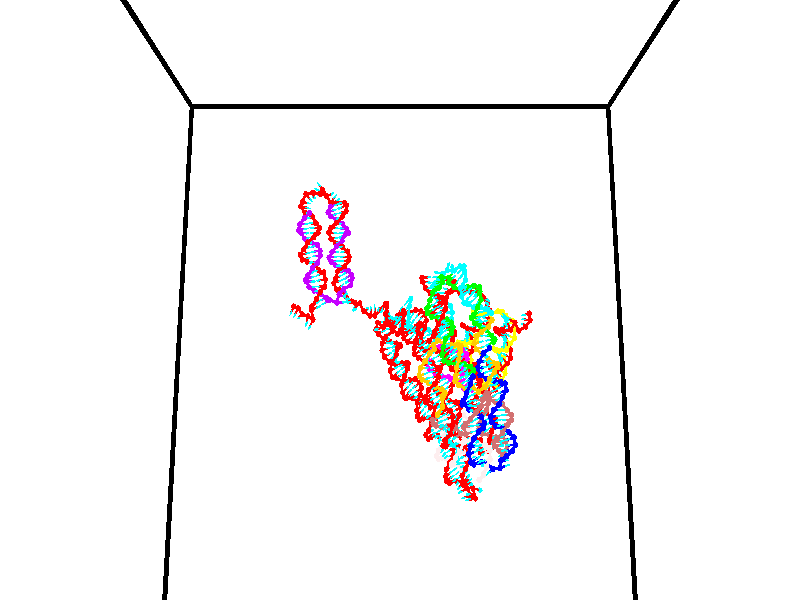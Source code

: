 // switches for output
#declare DRAW_BASES = 1; // possible values are 0, 1; only relevant for DNA ribbons
#declare DRAW_BASES_TYPE = 3; // possible values are 1, 2, 3; only relevant for DNA ribbons
#declare DRAW_FOG = 0; // set to 1 to enable fog

#include "colors.inc"

#include "transforms.inc"
background { rgb <1, 1, 1>}

#default {
   normal{
       ripples 0.25
       frequency 0.20
       turbulence 0.2
       lambda 5
   }
	finish {
		phong 0.1
		phong_size 40.
	}
}

// original window dimensions: 1024x640


// camera settings

camera {
	sky <0, 0.179814, -0.983701>
	up <0, 0.179814, -0.983701>
	right 1.6 * <1, 0, 0>
	location <35, 94.9851, 44.8844>
	look_at <35, 29.7336, 32.9568>
	direction <0, -65.2515, -11.9276>
	angle 67.0682
}


# declare cpy_camera_pos = <35, 94.9851, 44.8844>;
# if (DRAW_FOG = 1)
fog {
	fog_type 2
	up vnormalize(cpy_camera_pos)
	color rgbt<1,1,1,0.3>
	distance 1e-5
	fog_alt 3e-3
	fog_offset 56
}
# end


// LIGHTS

# declare lum = 6;
global_settings {
	ambient_light rgb lum * <0.05, 0.05, 0.05>
	max_trace_level 15
}# declare cpy_direct_light_amount = 0.25;
light_source
{	1000 * <-1, -1.16352, -0.803886>,
	rgb lum * cpy_direct_light_amount
	parallel
}

light_source
{	1000 * <1, 1.16352, 0.803886>,
	rgb lum * cpy_direct_light_amount
	parallel
}

// strand 0

// nucleotide -1

// particle -1
sphere {
	<24.323206, 35.171440, 34.499359> 0.250000
	pigment { color rgbt <1,0,0,0> }
	no_shadow
}
cylinder {
	<24.190870, 35.321846, 34.845573>,  <24.111469, 35.412090, 35.053303>, 0.100000
	pigment { color rgbt <1,0,0,0> }
	no_shadow
}
cylinder {
	<24.190870, 35.321846, 34.845573>,  <24.323206, 35.171440, 34.499359>, 0.100000
	pigment { color rgbt <1,0,0,0> }
	no_shadow
}

// particle -1
sphere {
	<24.190870, 35.321846, 34.845573> 0.100000
	pigment { color rgbt <1,0,0,0> }
	no_shadow
}
sphere {
	0, 1
	scale<0.080000,0.200000,0.300000>
	matrix <0.888465, -0.185040, 0.419989,
		0.318080, 0.907952, -0.272854,
		-0.330841, 0.376011, 0.865541,
		24.091618, 35.434650, 35.105236>
	pigment { color rgbt <0,1,1,0> }
	no_shadow
}
cylinder {
	<24.843576, 35.682236, 34.744740>,  <24.323206, 35.171440, 34.499359>, 0.130000
	pigment { color rgbt <1,0,0,0> }
	no_shadow
}

// nucleotide -1

// particle -1
sphere {
	<24.843576, 35.682236, 34.744740> 0.250000
	pigment { color rgbt <1,0,0,0> }
	no_shadow
}
cylinder {
	<24.636034, 35.508167, 35.039062>,  <24.511509, 35.403725, 35.215656>, 0.100000
	pigment { color rgbt <1,0,0,0> }
	no_shadow
}
cylinder {
	<24.636034, 35.508167, 35.039062>,  <24.843576, 35.682236, 34.744740>, 0.100000
	pigment { color rgbt <1,0,0,0> }
	no_shadow
}

// particle -1
sphere {
	<24.636034, 35.508167, 35.039062> 0.100000
	pigment { color rgbt <1,0,0,0> }
	no_shadow
}
sphere {
	0, 1
	scale<0.080000,0.200000,0.300000>
	matrix <0.854793, -0.274864, 0.440202,
		0.010684, 0.857365, 0.514597,
		-0.518858, -0.435172, 0.735807,
		24.480377, 35.377617, 35.259804>
	pigment { color rgbt <0,1,1,0> }
	no_shadow
}
cylinder {
	<25.318096, 35.896618, 35.277683>,  <24.843576, 35.682236, 34.744740>, 0.130000
	pigment { color rgbt <1,0,0,0> }
	no_shadow
}

// nucleotide -1

// particle -1
sphere {
	<25.318096, 35.896618, 35.277683> 0.250000
	pigment { color rgbt <1,0,0,0> }
	no_shadow
}
cylinder {
	<25.083958, 35.587250, 35.375000>,  <24.943474, 35.401630, 35.433392>, 0.100000
	pigment { color rgbt <1,0,0,0> }
	no_shadow
}
cylinder {
	<25.083958, 35.587250, 35.375000>,  <25.318096, 35.896618, 35.277683>, 0.100000
	pigment { color rgbt <1,0,0,0> }
	no_shadow
}

// particle -1
sphere {
	<25.083958, 35.587250, 35.375000> 0.100000
	pigment { color rgbt <1,0,0,0> }
	no_shadow
}
sphere {
	0, 1
	scale<0.080000,0.200000,0.300000>
	matrix <0.787602, -0.471169, 0.397094,
		-0.192489, 0.424055, 0.884944,
		-0.585348, -0.773419, 0.243291,
		24.908354, 35.355225, 35.447987>
	pigment { color rgbt <0,1,1,0> }
	no_shadow
}
cylinder {
	<25.784662, 35.363983, 35.363716>,  <25.318096, 35.896618, 35.277683>, 0.130000
	pigment { color rgbt <1,0,0,0> }
	no_shadow
}

// nucleotide -1

// particle -1
sphere {
	<25.784662, 35.363983, 35.363716> 0.250000
	pigment { color rgbt <1,0,0,0> }
	no_shadow
}
cylinder {
	<25.725842, 35.465469, 35.746128>,  <25.690548, 35.526363, 35.975578>, 0.100000
	pigment { color rgbt <1,0,0,0> }
	no_shadow
}
cylinder {
	<25.725842, 35.465469, 35.746128>,  <25.784662, 35.363983, 35.363716>, 0.100000
	pigment { color rgbt <1,0,0,0> }
	no_shadow
}

// particle -1
sphere {
	<25.725842, 35.465469, 35.746128> 0.100000
	pigment { color rgbt <1,0,0,0> }
	no_shadow
}
sphere {
	0, 1
	scale<0.080000,0.200000,0.300000>
	matrix <0.826859, -0.498917, 0.259590,
		0.542845, 0.828679, -0.136421,
		-0.147054, 0.253718, 0.956035,
		25.681725, 35.541584, 36.032940>
	pigment { color rgbt <0,1,1,0> }
	no_shadow
}
cylinder {
	<26.333750, 35.563446, 35.680939>,  <25.784662, 35.363983, 35.363716>, 0.130000
	pigment { color rgbt <1,0,0,0> }
	no_shadow
}

// nucleotide -1

// particle -1
sphere {
	<26.333750, 35.563446, 35.680939> 0.250000
	pigment { color rgbt <1,0,0,0> }
	no_shadow
}
cylinder {
	<26.137093, 35.418396, 35.997620>,  <26.019098, 35.331367, 36.187630>, 0.100000
	pigment { color rgbt <1,0,0,0> }
	no_shadow
}
cylinder {
	<26.137093, 35.418396, 35.997620>,  <26.333750, 35.563446, 35.680939>, 0.100000
	pigment { color rgbt <1,0,0,0> }
	no_shadow
}

// particle -1
sphere {
	<26.137093, 35.418396, 35.997620> 0.100000
	pigment { color rgbt <1,0,0,0> }
	no_shadow
}
sphere {
	0, 1
	scale<0.080000,0.200000,0.300000>
	matrix <0.831178, -0.466531, 0.302476,
		0.259669, 0.806756, 0.530770,
		-0.491645, -0.362621, 0.791702,
		25.989599, 35.309608, 36.235130>
	pigment { color rgbt <0,1,1,0> }
	no_shadow
}
cylinder {
	<26.198925, 35.722725, 34.879566>,  <26.333750, 35.563446, 35.680939>, 0.130000
	pigment { color rgbt <1,0,0,0> }
	no_shadow
}

// nucleotide -1

// particle -1
sphere {
	<26.198925, 35.722725, 34.879566> 0.250000
	pigment { color rgbt <1,0,0,0> }
	no_shadow
}
cylinder {
	<26.575968, 35.738590, 34.746952>,  <26.802195, 35.748108, 34.667385>, 0.100000
	pigment { color rgbt <1,0,0,0> }
	no_shadow
}
cylinder {
	<26.575968, 35.738590, 34.746952>,  <26.198925, 35.722725, 34.879566>, 0.100000
	pigment { color rgbt <1,0,0,0> }
	no_shadow
}

// particle -1
sphere {
	<26.575968, 35.738590, 34.746952> 0.100000
	pigment { color rgbt <1,0,0,0> }
	no_shadow
}
sphere {
	0, 1
	scale<0.080000,0.200000,0.300000>
	matrix <-0.298418, 0.545497, -0.783186,
		0.149787, 0.837174, 0.526027,
		0.942608, 0.039664, -0.331536,
		26.858749, 35.750488, 34.647491>
	pigment { color rgbt <0,1,1,0> }
	no_shadow
}
cylinder {
	<26.305452, 36.426746, 34.698227>,  <26.198925, 35.722725, 34.879566>, 0.130000
	pigment { color rgbt <1,0,0,0> }
	no_shadow
}

// nucleotide -1

// particle -1
sphere {
	<26.305452, 36.426746, 34.698227> 0.250000
	pigment { color rgbt <1,0,0,0> }
	no_shadow
}
cylinder {
	<26.554415, 36.191757, 34.491348>,  <26.703793, 36.050766, 34.367222>, 0.100000
	pigment { color rgbt <1,0,0,0> }
	no_shadow
}
cylinder {
	<26.554415, 36.191757, 34.491348>,  <26.305452, 36.426746, 34.698227>, 0.100000
	pigment { color rgbt <1,0,0,0> }
	no_shadow
}

// particle -1
sphere {
	<26.554415, 36.191757, 34.491348> 0.100000
	pigment { color rgbt <1,0,0,0> }
	no_shadow
}
sphere {
	0, 1
	scale<0.080000,0.200000,0.300000>
	matrix <-0.224044, 0.499414, -0.836893,
		0.749943, 0.636762, 0.179220,
		0.622406, -0.587469, -0.517195,
		26.741137, 36.015518, 34.336189>
	pigment { color rgbt <0,1,1,0> }
	no_shadow
}
cylinder {
	<26.825108, 36.865513, 34.191895>,  <26.305452, 36.426746, 34.698227>, 0.130000
	pigment { color rgbt <1,0,0,0> }
	no_shadow
}

// nucleotide -1

// particle -1
sphere {
	<26.825108, 36.865513, 34.191895> 0.250000
	pigment { color rgbt <1,0,0,0> }
	no_shadow
}
cylinder {
	<26.824850, 36.506535, 34.015442>,  <26.824696, 36.291149, 33.909573>, 0.100000
	pigment { color rgbt <1,0,0,0> }
	no_shadow
}
cylinder {
	<26.824850, 36.506535, 34.015442>,  <26.825108, 36.865513, 34.191895>, 0.100000
	pigment { color rgbt <1,0,0,0> }
	no_shadow
}

// particle -1
sphere {
	<26.824850, 36.506535, 34.015442> 0.100000
	pigment { color rgbt <1,0,0,0> }
	no_shadow
}
sphere {
	0, 1
	scale<0.080000,0.200000,0.300000>
	matrix <0.057670, 0.440361, -0.895967,
		0.998335, -0.026016, 0.051472,
		-0.000643, -0.897444, -0.441128,
		26.824657, 36.237301, 33.883102>
	pigment { color rgbt <0,1,1,0> }
	no_shadow
}
cylinder {
	<27.178936, 36.961567, 33.622238>,  <26.825108, 36.865513, 34.191895>, 0.130000
	pigment { color rgbt <1,0,0,0> }
	no_shadow
}

// nucleotide -1

// particle -1
sphere {
	<27.178936, 36.961567, 33.622238> 0.250000
	pigment { color rgbt <1,0,0,0> }
	no_shadow
}
cylinder {
	<27.029028, 36.603401, 33.526085>,  <26.939083, 36.388504, 33.468391>, 0.100000
	pigment { color rgbt <1,0,0,0> }
	no_shadow
}
cylinder {
	<27.029028, 36.603401, 33.526085>,  <27.178936, 36.961567, 33.622238>, 0.100000
	pigment { color rgbt <1,0,0,0> }
	no_shadow
}

// particle -1
sphere {
	<27.029028, 36.603401, 33.526085> 0.100000
	pigment { color rgbt <1,0,0,0> }
	no_shadow
}
sphere {
	0, 1
	scale<0.080000,0.200000,0.300000>
	matrix <0.164528, 0.190933, -0.967717,
		0.912403, -0.402220, 0.075764,
		-0.374769, -0.895413, -0.240384,
		26.916597, 36.334778, 33.453968>
	pigment { color rgbt <0,1,1,0> }
	no_shadow
}
cylinder {
	<27.589479, 36.688889, 33.115837>,  <27.178936, 36.961567, 33.622238>, 0.130000
	pigment { color rgbt <1,0,0,0> }
	no_shadow
}

// nucleotide -1

// particle -1
sphere {
	<27.589479, 36.688889, 33.115837> 0.250000
	pigment { color rgbt <1,0,0,0> }
	no_shadow
}
cylinder {
	<27.227966, 36.521832, 33.078415>,  <27.011059, 36.421597, 33.055962>, 0.100000
	pigment { color rgbt <1,0,0,0> }
	no_shadow
}
cylinder {
	<27.227966, 36.521832, 33.078415>,  <27.589479, 36.688889, 33.115837>, 0.100000
	pigment { color rgbt <1,0,0,0> }
	no_shadow
}

// particle -1
sphere {
	<27.227966, 36.521832, 33.078415> 0.100000
	pigment { color rgbt <1,0,0,0> }
	no_shadow
}
sphere {
	0, 1
	scale<0.080000,0.200000,0.300000>
	matrix <0.009589, 0.198777, -0.979998,
		0.427889, -0.886600, -0.175646,
		-0.903781, -0.417646, -0.093556,
		26.956833, 36.396538, 33.050346>
	pigment { color rgbt <0,1,1,0> }
	no_shadow
}
cylinder {
	<27.624933, 36.550827, 32.473820>,  <27.589479, 36.688889, 33.115837>, 0.130000
	pigment { color rgbt <1,0,0,0> }
	no_shadow
}

// nucleotide -1

// particle -1
sphere {
	<27.624933, 36.550827, 32.473820> 0.250000
	pigment { color rgbt <1,0,0,0> }
	no_shadow
}
cylinder {
	<27.234982, 36.469353, 32.509872>,  <27.001011, 36.420467, 32.531502>, 0.100000
	pigment { color rgbt <1,0,0,0> }
	no_shadow
}
cylinder {
	<27.234982, 36.469353, 32.509872>,  <27.624933, 36.550827, 32.473820>, 0.100000
	pigment { color rgbt <1,0,0,0> }
	no_shadow
}

// particle -1
sphere {
	<27.234982, 36.469353, 32.509872> 0.100000
	pigment { color rgbt <1,0,0,0> }
	no_shadow
}
sphere {
	0, 1
	scale<0.080000,0.200000,0.300000>
	matrix <-0.108824, 0.082501, -0.990632,
		0.194344, -0.975554, -0.102595,
		-0.974878, -0.203687, 0.090130,
		26.942518, 36.408245, 32.536911>
	pigment { color rgbt <0,1,1,0> }
	no_shadow
}
cylinder {
	<27.422615, 36.294361, 31.829407>,  <27.624933, 36.550827, 32.473820>, 0.130000
	pigment { color rgbt <1,0,0,0> }
	no_shadow
}

// nucleotide -1

// particle -1
sphere {
	<27.422615, 36.294361, 31.829407> 0.250000
	pigment { color rgbt <1,0,0,0> }
	no_shadow
}
cylinder {
	<27.083664, 36.418289, 32.001900>,  <26.880293, 36.492645, 32.105396>, 0.100000
	pigment { color rgbt <1,0,0,0> }
	no_shadow
}
cylinder {
	<27.083664, 36.418289, 32.001900>,  <27.422615, 36.294361, 31.829407>, 0.100000
	pigment { color rgbt <1,0,0,0> }
	no_shadow
}

// particle -1
sphere {
	<27.083664, 36.418289, 32.001900> 0.100000
	pigment { color rgbt <1,0,0,0> }
	no_shadow
}
sphere {
	0, 1
	scale<0.080000,0.200000,0.300000>
	matrix <-0.381570, 0.209478, -0.900291,
		-0.369262, -0.927432, -0.059289,
		-0.847378, 0.309821, 0.431232,
		26.829451, 36.511234, 32.131268>
	pigment { color rgbt <0,1,1,0> }
	no_shadow
}
cylinder {
	<26.844429, 35.880428, 31.539129>,  <27.422615, 36.294361, 31.829407>, 0.130000
	pigment { color rgbt <1,0,0,0> }
	no_shadow
}

// nucleotide -1

// particle -1
sphere {
	<26.844429, 35.880428, 31.539129> 0.250000
	pigment { color rgbt <1,0,0,0> }
	no_shadow
}
cylinder {
	<26.741692, 36.249012, 31.655708>,  <26.680050, 36.470161, 31.725655>, 0.100000
	pigment { color rgbt <1,0,0,0> }
	no_shadow
}
cylinder {
	<26.741692, 36.249012, 31.655708>,  <26.844429, 35.880428, 31.539129>, 0.100000
	pigment { color rgbt <1,0,0,0> }
	no_shadow
}

// particle -1
sphere {
	<26.741692, 36.249012, 31.655708> 0.100000
	pigment { color rgbt <1,0,0,0> }
	no_shadow
}
sphere {
	0, 1
	scale<0.080000,0.200000,0.300000>
	matrix <-0.288132, 0.214841, -0.933179,
		-0.922503, -0.323655, 0.210322,
		-0.256842, 0.921461, 0.291446,
		26.664639, 36.525452, 31.743143>
	pigment { color rgbt <0,1,1,0> }
	no_shadow
}
cylinder {
	<26.429331, 36.095581, 31.028547>,  <26.844429, 35.880428, 31.539129>, 0.130000
	pigment { color rgbt <1,0,0,0> }
	no_shadow
}

// nucleotide -1

// particle -1
sphere {
	<26.429331, 36.095581, 31.028547> 0.250000
	pigment { color rgbt <1,0,0,0> }
	no_shadow
}
cylinder {
	<26.448589, 36.437534, 31.235178>,  <26.460144, 36.642708, 31.359156>, 0.100000
	pigment { color rgbt <1,0,0,0> }
	no_shadow
}
cylinder {
	<26.448589, 36.437534, 31.235178>,  <26.429331, 36.095581, 31.028547>, 0.100000
	pigment { color rgbt <1,0,0,0> }
	no_shadow
}

// particle -1
sphere {
	<26.448589, 36.437534, 31.235178> 0.100000
	pigment { color rgbt <1,0,0,0> }
	no_shadow
}
sphere {
	0, 1
	scale<0.080000,0.200000,0.300000>
	matrix <-0.318311, 0.503343, -0.803320,
		-0.946763, -0.125753, 0.296355,
		0.048148, 0.854887, 0.516575,
		26.463034, 36.694000, 31.390150>
	pigment { color rgbt <0,1,1,0> }
	no_shadow
}
cylinder {
	<25.749701, 36.409985, 30.959238>,  <26.429331, 36.095581, 31.028547>, 0.130000
	pigment { color rgbt <1,0,0,0> }
	no_shadow
}

// nucleotide -1

// particle -1
sphere {
	<25.749701, 36.409985, 30.959238> 0.250000
	pigment { color rgbt <1,0,0,0> }
	no_shadow
}
cylinder {
	<26.006393, 36.701065, 31.056091>,  <26.160410, 36.875713, 31.114204>, 0.100000
	pigment { color rgbt <1,0,0,0> }
	no_shadow
}
cylinder {
	<26.006393, 36.701065, 31.056091>,  <25.749701, 36.409985, 30.959238>, 0.100000
	pigment { color rgbt <1,0,0,0> }
	no_shadow
}

// particle -1
sphere {
	<26.006393, 36.701065, 31.056091> 0.100000
	pigment { color rgbt <1,0,0,0> }
	no_shadow
}
sphere {
	0, 1
	scale<0.080000,0.200000,0.300000>
	matrix <-0.308644, 0.534076, -0.787084,
		-0.702081, 0.430364, 0.567335,
		0.641733, 0.727701, 0.242135,
		26.198914, 36.919376, 31.128733>
	pigment { color rgbt <0,1,1,0> }
	no_shadow
}
cylinder {
	<25.358906, 37.072651, 30.934059>,  <25.749701, 36.409985, 30.959238>, 0.130000
	pigment { color rgbt <1,0,0,0> }
	no_shadow
}

// nucleotide -1

// particle -1
sphere {
	<25.358906, 37.072651, 30.934059> 0.250000
	pigment { color rgbt <1,0,0,0> }
	no_shadow
}
cylinder {
	<25.736839, 37.195805, 30.889347>,  <25.963600, 37.269695, 30.862520>, 0.100000
	pigment { color rgbt <1,0,0,0> }
	no_shadow
}
cylinder {
	<25.736839, 37.195805, 30.889347>,  <25.358906, 37.072651, 30.934059>, 0.100000
	pigment { color rgbt <1,0,0,0> }
	no_shadow
}

// particle -1
sphere {
	<25.736839, 37.195805, 30.889347> 0.100000
	pigment { color rgbt <1,0,0,0> }
	no_shadow
}
sphere {
	0, 1
	scale<0.080000,0.200000,0.300000>
	matrix <-0.211516, 0.312945, -0.925919,
		-0.250093, 0.898484, 0.360804,
		0.944836, 0.307882, -0.111778,
		26.020290, 37.288170, 30.855814>
	pigment { color rgbt <0,1,1,0> }
	no_shadow
}
cylinder {
	<25.290796, 37.772812, 30.679161>,  <25.358906, 37.072651, 30.934059>, 0.130000
	pigment { color rgbt <1,0,0,0> }
	no_shadow
}

// nucleotide -1

// particle -1
sphere {
	<25.290796, 37.772812, 30.679161> 0.250000
	pigment { color rgbt <1,0,0,0> }
	no_shadow
}
cylinder {
	<25.653305, 37.634415, 30.582031>,  <25.870810, 37.551376, 30.523754>, 0.100000
	pigment { color rgbt <1,0,0,0> }
	no_shadow
}
cylinder {
	<25.653305, 37.634415, 30.582031>,  <25.290796, 37.772812, 30.679161>, 0.100000
	pigment { color rgbt <1,0,0,0> }
	no_shadow
}

// particle -1
sphere {
	<25.653305, 37.634415, 30.582031> 0.100000
	pigment { color rgbt <1,0,0,0> }
	no_shadow
}
sphere {
	0, 1
	scale<0.080000,0.200000,0.300000>
	matrix <-0.062115, 0.459221, -0.886148,
		0.418108, 0.818173, 0.394688,
		0.906271, -0.345990, -0.242825,
		25.925186, 37.530617, 30.509184>
	pigment { color rgbt <0,1,1,0> }
	no_shadow
}
cylinder {
	<25.684582, 38.300484, 30.373941>,  <25.290796, 37.772812, 30.679161>, 0.130000
	pigment { color rgbt <1,0,0,0> }
	no_shadow
}

// nucleotide -1

// particle -1
sphere {
	<25.684582, 38.300484, 30.373941> 0.250000
	pigment { color rgbt <1,0,0,0> }
	no_shadow
}
cylinder {
	<25.873657, 37.990635, 30.205881>,  <25.987103, 37.804726, 30.105045>, 0.100000
	pigment { color rgbt <1,0,0,0> }
	no_shadow
}
cylinder {
	<25.873657, 37.990635, 30.205881>,  <25.684582, 38.300484, 30.373941>, 0.100000
	pigment { color rgbt <1,0,0,0> }
	no_shadow
}

// particle -1
sphere {
	<25.873657, 37.990635, 30.205881> 0.100000
	pigment { color rgbt <1,0,0,0> }
	no_shadow
}
sphere {
	0, 1
	scale<0.080000,0.200000,0.300000>
	matrix <-0.002014, 0.475825, -0.879538,
		0.881228, 0.416593, 0.223356,
		0.472687, -0.774624, -0.420149,
		26.015463, 37.758247, 30.079836>
	pigment { color rgbt <0,1,1,0> }
	no_shadow
}
cylinder {
	<26.095076, 38.631283, 29.894484>,  <25.684582, 38.300484, 30.373941>, 0.130000
	pigment { color rgbt <1,0,0,0> }
	no_shadow
}

// nucleotide -1

// particle -1
sphere {
	<26.095076, 38.631283, 29.894484> 0.250000
	pigment { color rgbt <1,0,0,0> }
	no_shadow
}
cylinder {
	<26.165886, 38.248573, 29.802183>,  <26.208372, 38.018948, 29.746803>, 0.100000
	pigment { color rgbt <1,0,0,0> }
	no_shadow
}
cylinder {
	<26.165886, 38.248573, 29.802183>,  <26.095076, 38.631283, 29.894484>, 0.100000
	pigment { color rgbt <1,0,0,0> }
	no_shadow
}

// particle -1
sphere {
	<26.165886, 38.248573, 29.802183> 0.100000
	pigment { color rgbt <1,0,0,0> }
	no_shadow
}
sphere {
	0, 1
	scale<0.080000,0.200000,0.300000>
	matrix <0.082947, 0.248124, -0.965170,
		0.980704, 0.151721, 0.123287,
		0.177027, -0.956773, -0.230751,
		26.218994, 37.961540, 29.732958>
	pigment { color rgbt <0,1,1,0> }
	no_shadow
}
cylinder {
	<26.673960, 38.623905, 29.463894>,  <26.095076, 38.631283, 29.894484>, 0.130000
	pigment { color rgbt <1,0,0,0> }
	no_shadow
}

// nucleotide -1

// particle -1
sphere {
	<26.673960, 38.623905, 29.463894> 0.250000
	pigment { color rgbt <1,0,0,0> }
	no_shadow
}
cylinder {
	<26.477751, 38.283394, 29.389368>,  <26.360025, 38.079086, 29.344652>, 0.100000
	pigment { color rgbt <1,0,0,0> }
	no_shadow
}
cylinder {
	<26.477751, 38.283394, 29.389368>,  <26.673960, 38.623905, 29.463894>, 0.100000
	pigment { color rgbt <1,0,0,0> }
	no_shadow
}

// particle -1
sphere {
	<26.477751, 38.283394, 29.389368> 0.100000
	pigment { color rgbt <1,0,0,0> }
	no_shadow
}
sphere {
	0, 1
	scale<0.080000,0.200000,0.300000>
	matrix <0.150452, 0.127863, -0.980314,
		0.858342, -0.508899, 0.065356,
		-0.490524, -0.851277, -0.186315,
		26.330593, 38.028011, 29.333473>
	pigment { color rgbt <0,1,1,0> }
	no_shadow
}
cylinder {
	<27.039898, 38.331764, 28.999065>,  <26.673960, 38.623905, 29.463894>, 0.130000
	pigment { color rgbt <1,0,0,0> }
	no_shadow
}

// nucleotide -1

// particle -1
sphere {
	<27.039898, 38.331764, 28.999065> 0.250000
	pigment { color rgbt <1,0,0,0> }
	no_shadow
}
cylinder {
	<26.692921, 38.136017, 28.963148>,  <26.484735, 38.018570, 28.941599>, 0.100000
	pigment { color rgbt <1,0,0,0> }
	no_shadow
}
cylinder {
	<26.692921, 38.136017, 28.963148>,  <27.039898, 38.331764, 28.999065>, 0.100000
	pigment { color rgbt <1,0,0,0> }
	no_shadow
}

// particle -1
sphere {
	<26.692921, 38.136017, 28.963148> 0.100000
	pigment { color rgbt <1,0,0,0> }
	no_shadow
}
sphere {
	0, 1
	scale<0.080000,0.200000,0.300000>
	matrix <0.051755, 0.090742, -0.994529,
		0.494840, -0.867343, -0.053386,
		-0.867441, -0.489370, -0.089792,
		26.432688, 37.989204, 28.936211>
	pigment { color rgbt <0,1,1,0> }
	no_shadow
}
cylinder {
	<27.104908, 37.859600, 28.444298>,  <27.039898, 38.331764, 28.999065>, 0.130000
	pigment { color rgbt <1,0,0,0> }
	no_shadow
}

// nucleotide -1

// particle -1
sphere {
	<27.104908, 37.859600, 28.444298> 0.250000
	pigment { color rgbt <1,0,0,0> }
	no_shadow
}
cylinder {
	<26.706106, 37.886646, 28.459318>,  <26.466825, 37.902874, 28.468330>, 0.100000
	pigment { color rgbt <1,0,0,0> }
	no_shadow
}
cylinder {
	<26.706106, 37.886646, 28.459318>,  <27.104908, 37.859600, 28.444298>, 0.100000
	pigment { color rgbt <1,0,0,0> }
	no_shadow
}

// particle -1
sphere {
	<26.706106, 37.886646, 28.459318> 0.100000
	pigment { color rgbt <1,0,0,0> }
	no_shadow
}
sphere {
	0, 1
	scale<0.080000,0.200000,0.300000>
	matrix <-0.028489, 0.130281, -0.991068,
		-0.071908, -0.989169, -0.127964,
		-0.997005, 0.067620, 0.037549,
		26.407005, 37.906933, 28.470583>
	pigment { color rgbt <0,1,1,0> }
	no_shadow
}
cylinder {
	<26.697433, 37.364136, 27.924913>,  <27.104908, 37.859600, 28.444298>, 0.130000
	pigment { color rgbt <1,0,0,0> }
	no_shadow
}

// nucleotide -1

// particle -1
sphere {
	<26.697433, 37.364136, 27.924913> 0.250000
	pigment { color rgbt <1,0,0,0> }
	no_shadow
}
cylinder {
	<26.440420, 37.658741, 28.009478>,  <26.286213, 37.835506, 28.060217>, 0.100000
	pigment { color rgbt <1,0,0,0> }
	no_shadow
}
cylinder {
	<26.440420, 37.658741, 28.009478>,  <26.697433, 37.364136, 27.924913>, 0.100000
	pigment { color rgbt <1,0,0,0> }
	no_shadow
}

// particle -1
sphere {
	<26.440420, 37.658741, 28.009478> 0.100000
	pigment { color rgbt <1,0,0,0> }
	no_shadow
}
sphere {
	0, 1
	scale<0.080000,0.200000,0.300000>
	matrix <-0.087282, 0.203759, -0.975123,
		-0.761272, -0.645000, -0.066637,
		-0.642532, 0.736517, 0.211413,
		26.247660, 37.879696, 28.072901>
	pigment { color rgbt <0,1,1,0> }
	no_shadow
}
cylinder {
	<26.291996, 37.341881, 27.330906>,  <26.697433, 37.364136, 27.924913>, 0.130000
	pigment { color rgbt <1,0,0,0> }
	no_shadow
}

// nucleotide -1

// particle -1
sphere {
	<26.291996, 37.341881, 27.330906> 0.250000
	pigment { color rgbt <1,0,0,0> }
	no_shadow
}
cylinder {
	<26.163761, 37.680729, 27.500425>,  <26.086821, 37.884037, 27.602137>, 0.100000
	pigment { color rgbt <1,0,0,0> }
	no_shadow
}
cylinder {
	<26.163761, 37.680729, 27.500425>,  <26.291996, 37.341881, 27.330906>, 0.100000
	pigment { color rgbt <1,0,0,0> }
	no_shadow
}

// particle -1
sphere {
	<26.163761, 37.680729, 27.500425> 0.100000
	pigment { color rgbt <1,0,0,0> }
	no_shadow
}
sphere {
	0, 1
	scale<0.080000,0.200000,0.300000>
	matrix <-0.168474, 0.389285, -0.905579,
		-0.932116, -0.361717, 0.017918,
		-0.320588, 0.847124, 0.423798,
		26.067585, 37.934864, 27.627565>
	pigment { color rgbt <0,1,1,0> }
	no_shadow
}
cylinder {
	<25.593559, 37.500694, 27.060322>,  <26.291996, 37.341881, 27.330906>, 0.130000
	pigment { color rgbt <1,0,0,0> }
	no_shadow
}

// nucleotide -1

// particle -1
sphere {
	<25.593559, 37.500694, 27.060322> 0.250000
	pigment { color rgbt <1,0,0,0> }
	no_shadow
}
cylinder {
	<25.799212, 37.823448, 27.176672>,  <25.922604, 38.017101, 27.246481>, 0.100000
	pigment { color rgbt <1,0,0,0> }
	no_shadow
}
cylinder {
	<25.799212, 37.823448, 27.176672>,  <25.593559, 37.500694, 27.060322>, 0.100000
	pigment { color rgbt <1,0,0,0> }
	no_shadow
}

// particle -1
sphere {
	<25.799212, 37.823448, 27.176672> 0.100000
	pigment { color rgbt <1,0,0,0> }
	no_shadow
}
sphere {
	0, 1
	scale<0.080000,0.200000,0.300000>
	matrix <0.000883, 0.338629, -0.940920,
		-0.857711, 0.484012, 0.173388,
		0.514131, 0.806884, 0.290873,
		25.953451, 38.065514, 27.263933>
	pigment { color rgbt <0,1,1,0> }
	no_shadow
}
cylinder {
	<25.263922, 38.135151, 26.717186>,  <25.593559, 37.500694, 27.060322>, 0.130000
	pigment { color rgbt <1,0,0,0> }
	no_shadow
}

// nucleotide -1

// particle -1
sphere {
	<25.263922, 38.135151, 26.717186> 0.250000
	pigment { color rgbt <1,0,0,0> }
	no_shadow
}
cylinder {
	<25.657087, 38.108223, 26.785711>,  <25.892986, 38.092064, 26.826826>, 0.100000
	pigment { color rgbt <1,0,0,0> }
	no_shadow
}
cylinder {
	<25.657087, 38.108223, 26.785711>,  <25.263922, 38.135151, 26.717186>, 0.100000
	pigment { color rgbt <1,0,0,0> }
	no_shadow
}

// particle -1
sphere {
	<25.657087, 38.108223, 26.785711> 0.100000
	pigment { color rgbt <1,0,0,0> }
	no_shadow
}
sphere {
	0, 1
	scale<0.080000,0.200000,0.300000>
	matrix <0.179623, 0.147597, -0.972600,
		0.040192, 0.986754, 0.157168,
		0.982914, -0.067321, 0.171312,
		25.951962, 38.088028, 26.837105>
	pigment { color rgbt <0,1,1,0> }
	no_shadow
}
cylinder {
	<25.508343, 38.718903, 26.525005>,  <25.263922, 38.135151, 26.717186>, 0.130000
	pigment { color rgbt <1,0,0,0> }
	no_shadow
}

// nucleotide -1

// particle -1
sphere {
	<25.508343, 38.718903, 26.525005> 0.250000
	pigment { color rgbt <1,0,0,0> }
	no_shadow
}
cylinder {
	<25.777452, 38.424728, 26.492733>,  <25.938919, 38.248226, 26.473370>, 0.100000
	pigment { color rgbt <1,0,0,0> }
	no_shadow
}
cylinder {
	<25.777452, 38.424728, 26.492733>,  <25.508343, 38.718903, 26.525005>, 0.100000
	pigment { color rgbt <1,0,0,0> }
	no_shadow
}

// particle -1
sphere {
	<25.777452, 38.424728, 26.492733> 0.100000
	pigment { color rgbt <1,0,0,0> }
	no_shadow
}
sphere {
	0, 1
	scale<0.080000,0.200000,0.300000>
	matrix <0.108861, 0.206266, -0.972421,
		0.731793, 0.645439, 0.218831,
		0.672776, -0.735434, -0.080681,
		25.979286, 38.204098, 26.468529>
	pigment { color rgbt <0,1,1,0> }
	no_shadow
}
cylinder {
	<25.819658, 38.561188, 25.804504>,  <25.508343, 38.718903, 26.525005>, 0.130000
	pigment { color rgbt <1,0,0,0> }
	no_shadow
}

// nucleotide -1

// particle -1
sphere {
	<25.819658, 38.561188, 25.804504> 0.250000
	pigment { color rgbt <1,0,0,0> }
	no_shadow
}
cylinder {
	<26.036293, 38.275608, 25.982023>,  <26.166275, 38.104259, 26.088535>, 0.100000
	pigment { color rgbt <1,0,0,0> }
	no_shadow
}
cylinder {
	<26.036293, 38.275608, 25.982023>,  <25.819658, 38.561188, 25.804504>, 0.100000
	pigment { color rgbt <1,0,0,0> }
	no_shadow
}

// particle -1
sphere {
	<26.036293, 38.275608, 25.982023> 0.100000
	pigment { color rgbt <1,0,0,0> }
	no_shadow
}
sphere {
	0, 1
	scale<0.080000,0.200000,0.300000>
	matrix <0.560101, -0.087212, -0.823821,
		0.626871, 0.694744, 0.352651,
		0.541589, -0.713950, 0.443798,
		26.198771, 38.061424, 26.115162>
	pigment { color rgbt <0,1,1,0> }
	no_shadow
}
cylinder {
	<26.498116, 38.694073, 25.733021>,  <25.819658, 38.561188, 25.804504>, 0.130000
	pigment { color rgbt <1,0,0,0> }
	no_shadow
}

// nucleotide -1

// particle -1
sphere {
	<26.498116, 38.694073, 25.733021> 0.250000
	pigment { color rgbt <1,0,0,0> }
	no_shadow
}
cylinder {
	<26.503250, 38.301620, 25.810186>,  <26.506330, 38.066151, 25.856485>, 0.100000
	pigment { color rgbt <1,0,0,0> }
	no_shadow
}
cylinder {
	<26.503250, 38.301620, 25.810186>,  <26.498116, 38.694073, 25.733021>, 0.100000
	pigment { color rgbt <1,0,0,0> }
	no_shadow
}

// particle -1
sphere {
	<26.503250, 38.301620, 25.810186> 0.100000
	pigment { color rgbt <1,0,0,0> }
	no_shadow
}
sphere {
	0, 1
	scale<0.080000,0.200000,0.300000>
	matrix <0.373044, -0.174302, -0.911294,
		0.927725, 0.083663, 0.363768,
		0.012836, -0.981132, 0.192914,
		26.507101, 38.007282, 25.868061>
	pigment { color rgbt <0,1,1,0> }
	no_shadow
}
cylinder {
	<27.202099, 38.408924, 25.735464>,  <26.498116, 38.694073, 25.733021>, 0.130000
	pigment { color rgbt <1,0,0,0> }
	no_shadow
}

// nucleotide -1

// particle -1
sphere {
	<27.202099, 38.408924, 25.735464> 0.250000
	pigment { color rgbt <1,0,0,0> }
	no_shadow
}
cylinder {
	<26.942636, 38.119312, 25.641626>,  <26.786959, 37.945545, 25.585323>, 0.100000
	pigment { color rgbt <1,0,0,0> }
	no_shadow
}
cylinder {
	<26.942636, 38.119312, 25.641626>,  <27.202099, 38.408924, 25.735464>, 0.100000
	pigment { color rgbt <1,0,0,0> }
	no_shadow
}

// particle -1
sphere {
	<26.942636, 38.119312, 25.641626> 0.100000
	pigment { color rgbt <1,0,0,0> }
	no_shadow
}
sphere {
	0, 1
	scale<0.080000,0.200000,0.300000>
	matrix <0.469903, -0.138517, -0.871782,
		0.598697, -0.675722, 0.430072,
		-0.648655, -0.724025, -0.234594,
		26.748039, 37.902103, 25.571247>
	pigment { color rgbt <0,1,1,0> }
	no_shadow
}
cylinder {
	<27.433224, 37.733971, 25.449677>,  <27.202099, 38.408924, 25.735464>, 0.130000
	pigment { color rgbt <1,0,0,0> }
	no_shadow
}

// nucleotide -1

// particle -1
sphere {
	<27.433224, 37.733971, 25.449677> 0.250000
	pigment { color rgbt <1,0,0,0> }
	no_shadow
}
cylinder {
	<27.065519, 37.802559, 25.307938>,  <26.844896, 37.843712, 25.222895>, 0.100000
	pigment { color rgbt <1,0,0,0> }
	no_shadow
}
cylinder {
	<27.065519, 37.802559, 25.307938>,  <27.433224, 37.733971, 25.449677>, 0.100000
	pigment { color rgbt <1,0,0,0> }
	no_shadow
}

// particle -1
sphere {
	<27.065519, 37.802559, 25.307938> 0.100000
	pigment { color rgbt <1,0,0,0> }
	no_shadow
}
sphere {
	0, 1
	scale<0.080000,0.200000,0.300000>
	matrix <0.344841, -0.083395, -0.934949,
		-0.189865, -0.981654, 0.017532,
		-0.919258, 0.171468, -0.354349,
		26.789742, 37.854000, 25.201633>
	pigment { color rgbt <0,1,1,0> }
	no_shadow
}
cylinder {
	<27.266376, 37.184544, 25.002764>,  <27.433224, 37.733971, 25.449677>, 0.130000
	pigment { color rgbt <1,0,0,0> }
	no_shadow
}

// nucleotide -1

// particle -1
sphere {
	<27.266376, 37.184544, 25.002764> 0.250000
	pigment { color rgbt <1,0,0,0> }
	no_shadow
}
cylinder {
	<27.104357, 37.520973, 24.859360>,  <27.007145, 37.722832, 24.773317>, 0.100000
	pigment { color rgbt <1,0,0,0> }
	no_shadow
}
cylinder {
	<27.104357, 37.520973, 24.859360>,  <27.266376, 37.184544, 25.002764>, 0.100000
	pigment { color rgbt <1,0,0,0> }
	no_shadow
}

// particle -1
sphere {
	<27.104357, 37.520973, 24.859360> 0.100000
	pigment { color rgbt <1,0,0,0> }
	no_shadow
}
sphere {
	0, 1
	scale<0.080000,0.200000,0.300000>
	matrix <0.535115, -0.099861, -0.838856,
		-0.741341, -0.531623, -0.409622,
		-0.405050, 0.841074, -0.358511,
		26.982841, 37.773296, 24.751806>
	pigment { color rgbt <0,1,1,0> }
	no_shadow
}
cylinder {
	<27.575148, 36.497150, 25.292906>,  <27.266376, 37.184544, 25.002764>, 0.130000
	pigment { color rgbt <1,0,0,0> }
	no_shadow
}

// nucleotide -1

// particle -1
sphere {
	<27.575148, 36.497150, 25.292906> 0.250000
	pigment { color rgbt <1,0,0,0> }
	no_shadow
}
cylinder {
	<27.860170, 36.281132, 25.113747>,  <28.031183, 36.151520, 25.006252>, 0.100000
	pigment { color rgbt <1,0,0,0> }
	no_shadow
}
cylinder {
	<27.860170, 36.281132, 25.113747>,  <27.575148, 36.497150, 25.292906>, 0.100000
	pigment { color rgbt <1,0,0,0> }
	no_shadow
}

// particle -1
sphere {
	<27.860170, 36.281132, 25.113747> 0.100000
	pigment { color rgbt <1,0,0,0> }
	no_shadow
}
sphere {
	0, 1
	scale<0.080000,0.200000,0.300000>
	matrix <0.545315, 0.024606, 0.837870,
		-0.441470, -0.841274, 0.312030,
		0.712556, -0.540048, -0.447897,
		28.073936, 36.119118, 24.979378>
	pigment { color rgbt <0,1,1,0> }
	no_shadow
}
cylinder {
	<27.928082, 35.897888, 25.670170>,  <27.575148, 36.497150, 25.292906>, 0.130000
	pigment { color rgbt <1,0,0,0> }
	no_shadow
}

// nucleotide -1

// particle -1
sphere {
	<27.928082, 35.897888, 25.670170> 0.250000
	pigment { color rgbt <1,0,0,0> }
	no_shadow
}
cylinder {
	<28.192892, 36.079559, 25.431694>,  <28.351778, 36.188564, 25.288609>, 0.100000
	pigment { color rgbt <1,0,0,0> }
	no_shadow
}
cylinder {
	<28.192892, 36.079559, 25.431694>,  <27.928082, 35.897888, 25.670170>, 0.100000
	pigment { color rgbt <1,0,0,0> }
	no_shadow
}

// particle -1
sphere {
	<28.192892, 36.079559, 25.431694> 0.100000
	pigment { color rgbt <1,0,0,0> }
	no_shadow
}
sphere {
	0, 1
	scale<0.080000,0.200000,0.300000>
	matrix <0.668316, 0.002305, 0.743874,
		0.339227, -0.890907, -0.302010,
		0.662026, 0.454180, -0.596189,
		28.391500, 36.215813, 25.252838>
	pigment { color rgbt <0,1,1,0> }
	no_shadow
}
cylinder {
	<28.526667, 35.453896, 25.522577>,  <27.928082, 35.897888, 25.670170>, 0.130000
	pigment { color rgbt <1,0,0,0> }
	no_shadow
}

// nucleotide -1

// particle -1
sphere {
	<28.526667, 35.453896, 25.522577> 0.250000
	pigment { color rgbt <1,0,0,0> }
	no_shadow
}
cylinder {
	<28.632233, 35.839642, 25.515078>,  <28.695572, 36.071091, 25.510578>, 0.100000
	pigment { color rgbt <1,0,0,0> }
	no_shadow
}
cylinder {
	<28.632233, 35.839642, 25.515078>,  <28.526667, 35.453896, 25.522577>, 0.100000
	pigment { color rgbt <1,0,0,0> }
	no_shadow
}

// particle -1
sphere {
	<28.632233, 35.839642, 25.515078> 0.100000
	pigment { color rgbt <1,0,0,0> }
	no_shadow
}
sphere {
	0, 1
	scale<0.080000,0.200000,0.300000>
	matrix <0.400948, -0.092005, 0.911469,
		0.877263, -0.248066, -0.410941,
		0.263913, 0.964364, -0.018749,
		28.711407, 36.128952, 25.509453>
	pigment { color rgbt <0,1,1,0> }
	no_shadow
}
cylinder {
	<29.345417, 35.729015, 25.643539>,  <28.526667, 35.453896, 25.522577>, 0.130000
	pigment { color rgbt <1,0,0,0> }
	no_shadow
}

// nucleotide -1

// particle -1
sphere {
	<29.345417, 35.729015, 25.643539> 0.250000
	pigment { color rgbt <1,0,0,0> }
	no_shadow
}
cylinder {
	<29.068840, 35.991890, 25.763546>,  <28.902895, 36.149616, 25.835550>, 0.100000
	pigment { color rgbt <1,0,0,0> }
	no_shadow
}
cylinder {
	<29.068840, 35.991890, 25.763546>,  <29.345417, 35.729015, 25.643539>, 0.100000
	pigment { color rgbt <1,0,0,0> }
	no_shadow
}

// particle -1
sphere {
	<29.068840, 35.991890, 25.763546> 0.100000
	pigment { color rgbt <1,0,0,0> }
	no_shadow
}
sphere {
	0, 1
	scale<0.080000,0.200000,0.300000>
	matrix <0.342646, -0.067274, 0.937053,
		0.636006, 0.750716, -0.178667,
		-0.691441, 0.657191, 0.300017,
		28.861408, 36.189049, 25.853552>
	pigment { color rgbt <0,1,1,0> }
	no_shadow
}
cylinder {
	<29.605478, 36.385685, 26.061306>,  <29.345417, 35.729015, 25.643539>, 0.130000
	pigment { color rgbt <1,0,0,0> }
	no_shadow
}

// nucleotide -1

// particle -1
sphere {
	<29.605478, 36.385685, 26.061306> 0.250000
	pigment { color rgbt <1,0,0,0> }
	no_shadow
}
cylinder {
	<29.227276, 36.323929, 26.175978>,  <29.000355, 36.286877, 26.244781>, 0.100000
	pigment { color rgbt <1,0,0,0> }
	no_shadow
}
cylinder {
	<29.227276, 36.323929, 26.175978>,  <29.605478, 36.385685, 26.061306>, 0.100000
	pigment { color rgbt <1,0,0,0> }
	no_shadow
}

// particle -1
sphere {
	<29.227276, 36.323929, 26.175978> 0.100000
	pigment { color rgbt <1,0,0,0> }
	no_shadow
}
sphere {
	0, 1
	scale<0.080000,0.200000,0.300000>
	matrix <0.274444, 0.095926, 0.956806,
		-0.175220, 0.983342, -0.048328,
		-0.945504, -0.154388, 0.286681,
		28.943624, 36.277611, 26.261982>
	pigment { color rgbt <0,1,1,0> }
	no_shadow
}
cylinder {
	<29.600449, 36.750610, 26.685379>,  <29.605478, 36.385685, 26.061306>, 0.130000
	pigment { color rgbt <1,0,0,0> }
	no_shadow
}

// nucleotide -1

// particle -1
sphere {
	<29.600449, 36.750610, 26.685379> 0.250000
	pigment { color rgbt <1,0,0,0> }
	no_shadow
}
cylinder {
	<29.247881, 36.564373, 26.717180>,  <29.036341, 36.452629, 26.736261>, 0.100000
	pigment { color rgbt <1,0,0,0> }
	no_shadow
}
cylinder {
	<29.247881, 36.564373, 26.717180>,  <29.600449, 36.750610, 26.685379>, 0.100000
	pigment { color rgbt <1,0,0,0> }
	no_shadow
}

// particle -1
sphere {
	<29.247881, 36.564373, 26.717180> 0.100000
	pigment { color rgbt <1,0,0,0> }
	no_shadow
}
sphere {
	0, 1
	scale<0.080000,0.200000,0.300000>
	matrix <0.166950, -0.149643, 0.974543,
		-0.441847, 0.872254, 0.209629,
		-0.881419, -0.465596, 0.079503,
		28.983456, 36.424694, 26.741032>
	pigment { color rgbt <0,1,1,0> }
	no_shadow
}
cylinder {
	<29.245403, 37.110065, 27.285967>,  <29.600449, 36.750610, 26.685379>, 0.130000
	pigment { color rgbt <1,0,0,0> }
	no_shadow
}

// nucleotide -1

// particle -1
sphere {
	<29.245403, 37.110065, 27.285967> 0.250000
	pigment { color rgbt <1,0,0,0> }
	no_shadow
}
cylinder {
	<29.051792, 36.764088, 27.232906>,  <28.935625, 36.556503, 27.201069>, 0.100000
	pigment { color rgbt <1,0,0,0> }
	no_shadow
}
cylinder {
	<29.051792, 36.764088, 27.232906>,  <29.245403, 37.110065, 27.285967>, 0.100000
	pigment { color rgbt <1,0,0,0> }
	no_shadow
}

// particle -1
sphere {
	<29.051792, 36.764088, 27.232906> 0.100000
	pigment { color rgbt <1,0,0,0> }
	no_shadow
}
sphere {
	0, 1
	scale<0.080000,0.200000,0.300000>
	matrix <0.007664, -0.155777, 0.987762,
		-0.875020, 0.477086, 0.082029,
		-0.484026, -0.864941, -0.132652,
		28.906584, 36.504604, 27.193111>
	pigment { color rgbt <0,1,1,0> }
	no_shadow
}
cylinder {
	<28.679707, 37.028408, 27.768276>,  <29.245403, 37.110065, 27.285967>, 0.130000
	pigment { color rgbt <1,0,0,0> }
	no_shadow
}

// nucleotide -1

// particle -1
sphere {
	<28.679707, 37.028408, 27.768276> 0.250000
	pigment { color rgbt <1,0,0,0> }
	no_shadow
}
cylinder {
	<28.730251, 36.639938, 27.687429>,  <28.760578, 36.406857, 27.638922>, 0.100000
	pigment { color rgbt <1,0,0,0> }
	no_shadow
}
cylinder {
	<28.730251, 36.639938, 27.687429>,  <28.679707, 37.028408, 27.768276>, 0.100000
	pigment { color rgbt <1,0,0,0> }
	no_shadow
}

// particle -1
sphere {
	<28.730251, 36.639938, 27.687429> 0.100000
	pigment { color rgbt <1,0,0,0> }
	no_shadow
}
sphere {
	0, 1
	scale<0.080000,0.200000,0.300000>
	matrix <-0.150719, -0.220179, 0.963745,
		-0.980467, -0.091320, -0.174197,
		0.126364, -0.971175, -0.202115,
		28.768160, 36.348587, 27.626795>
	pigment { color rgbt <0,1,1,0> }
	no_shadow
}
cylinder {
	<28.071682, 36.616932, 28.109415>,  <28.679707, 37.028408, 27.768276>, 0.130000
	pigment { color rgbt <1,0,0,0> }
	no_shadow
}

// nucleotide -1

// particle -1
sphere {
	<28.071682, 36.616932, 28.109415> 0.250000
	pigment { color rgbt <1,0,0,0> }
	no_shadow
}
cylinder {
	<28.350336, 36.339550, 28.035849>,  <28.517529, 36.173122, 27.991709>, 0.100000
	pigment { color rgbt <1,0,0,0> }
	no_shadow
}
cylinder {
	<28.350336, 36.339550, 28.035849>,  <28.071682, 36.616932, 28.109415>, 0.100000
	pigment { color rgbt <1,0,0,0> }
	no_shadow
}

// particle -1
sphere {
	<28.350336, 36.339550, 28.035849> 0.100000
	pigment { color rgbt <1,0,0,0> }
	no_shadow
}
sphere {
	0, 1
	scale<0.080000,0.200000,0.300000>
	matrix <-0.165446, -0.404728, 0.899346,
		-0.698089, -0.596087, -0.396676,
		0.696634, -0.693452, -0.183916,
		28.559326, 36.131516, 27.980675>
	pigment { color rgbt <0,1,1,0> }
	no_shadow
}
cylinder {
	<27.784803, 35.958424, 28.288147>,  <28.071682, 36.616932, 28.109415>, 0.130000
	pigment { color rgbt <1,0,0,0> }
	no_shadow
}

// nucleotide -1

// particle -1
sphere {
	<27.784803, 35.958424, 28.288147> 0.250000
	pigment { color rgbt <1,0,0,0> }
	no_shadow
}
cylinder {
	<28.179390, 35.900116, 28.318180>,  <28.416142, 35.865131, 28.336201>, 0.100000
	pigment { color rgbt <1,0,0,0> }
	no_shadow
}
cylinder {
	<28.179390, 35.900116, 28.318180>,  <27.784803, 35.958424, 28.288147>, 0.100000
	pigment { color rgbt <1,0,0,0> }
	no_shadow
}

// particle -1
sphere {
	<28.179390, 35.900116, 28.318180> 0.100000
	pigment { color rgbt <1,0,0,0> }
	no_shadow
}
sphere {
	0, 1
	scale<0.080000,0.200000,0.300000>
	matrix <-0.110161, -0.250000, 0.961959,
		-0.121449, -0.957211, -0.262675,
		0.986466, -0.145766, 0.075085,
		28.475330, 35.856384, 28.340706>
	pigment { color rgbt <0,1,1,0> }
	no_shadow
}
cylinder {
	<27.942091, 35.369259, 28.692598>,  <27.784803, 35.958424, 28.288147>, 0.130000
	pigment { color rgbt <1,0,0,0> }
	no_shadow
}

// nucleotide -1

// particle -1
sphere {
	<27.942091, 35.369259, 28.692598> 0.250000
	pigment { color rgbt <1,0,0,0> }
	no_shadow
}
cylinder {
	<28.286661, 35.571068, 28.715948>,  <28.493402, 35.692154, 28.729958>, 0.100000
	pigment { color rgbt <1,0,0,0> }
	no_shadow
}
cylinder {
	<28.286661, 35.571068, 28.715948>,  <27.942091, 35.369259, 28.692598>, 0.100000
	pigment { color rgbt <1,0,0,0> }
	no_shadow
}

// particle -1
sphere {
	<28.286661, 35.571068, 28.715948> 0.100000
	pigment { color rgbt <1,0,0,0> }
	no_shadow
}
sphere {
	0, 1
	scale<0.080000,0.200000,0.300000>
	matrix <0.096032, -0.274665, 0.956733,
		0.498722, -0.818548, -0.285053,
		0.861425, 0.504518, 0.058375,
		28.545090, 35.722424, 28.733461>
	pigment { color rgbt <0,1,1,0> }
	no_shadow
}
cylinder {
	<28.376127, 34.964882, 28.974100>,  <27.942091, 35.369259, 28.692598>, 0.130000
	pigment { color rgbt <1,0,0,0> }
	no_shadow
}

// nucleotide -1

// particle -1
sphere {
	<28.376127, 34.964882, 28.974100> 0.250000
	pigment { color rgbt <1,0,0,0> }
	no_shadow
}
cylinder {
	<28.563732, 35.312614, 29.036430>,  <28.676296, 35.521255, 29.073828>, 0.100000
	pigment { color rgbt <1,0,0,0> }
	no_shadow
}
cylinder {
	<28.563732, 35.312614, 29.036430>,  <28.376127, 34.964882, 28.974100>, 0.100000
	pigment { color rgbt <1,0,0,0> }
	no_shadow
}

// particle -1
sphere {
	<28.563732, 35.312614, 29.036430> 0.100000
	pigment { color rgbt <1,0,0,0> }
	no_shadow
}
sphere {
	0, 1
	scale<0.080000,0.200000,0.300000>
	matrix <0.242441, -0.296384, 0.923785,
		0.849263, -0.395490, -0.349771,
		0.469014, 0.869336, 0.155824,
		28.704437, 35.573414, 29.083178>
	pigment { color rgbt <0,1,1,0> }
	no_shadow
}
cylinder {
	<29.094761, 34.841377, 29.290831>,  <28.376127, 34.964882, 28.974100>, 0.130000
	pigment { color rgbt <1,0,0,0> }
	no_shadow
}

// nucleotide -1

// particle -1
sphere {
	<29.094761, 34.841377, 29.290831> 0.250000
	pigment { color rgbt <1,0,0,0> }
	no_shadow
}
cylinder {
	<29.025105, 35.223717, 29.385517>,  <28.983311, 35.453121, 29.442329>, 0.100000
	pigment { color rgbt <1,0,0,0> }
	no_shadow
}
cylinder {
	<29.025105, 35.223717, 29.385517>,  <29.094761, 34.841377, 29.290831>, 0.100000
	pigment { color rgbt <1,0,0,0> }
	no_shadow
}

// particle -1
sphere {
	<29.025105, 35.223717, 29.385517> 0.100000
	pigment { color rgbt <1,0,0,0> }
	no_shadow
}
sphere {
	0, 1
	scale<0.080000,0.200000,0.300000>
	matrix <0.318686, -0.172747, 0.931986,
		0.931726, 0.237735, -0.274532,
		-0.174141, 0.955845, 0.236716,
		28.972862, 35.510471, 29.456532>
	pigment { color rgbt <0,1,1,0> }
	no_shadow
}
cylinder {
	<29.655956, 35.012314, 29.711071>,  <29.094761, 34.841377, 29.290831>, 0.130000
	pigment { color rgbt <1,0,0,0> }
	no_shadow
}

// nucleotide -1

// particle -1
sphere {
	<29.655956, 35.012314, 29.711071> 0.250000
	pigment { color rgbt <1,0,0,0> }
	no_shadow
}
cylinder {
	<29.371862, 35.272942, 29.817677>,  <29.201406, 35.429317, 29.881639>, 0.100000
	pigment { color rgbt <1,0,0,0> }
	no_shadow
}
cylinder {
	<29.371862, 35.272942, 29.817677>,  <29.655956, 35.012314, 29.711071>, 0.100000
	pigment { color rgbt <1,0,0,0> }
	no_shadow
}

// particle -1
sphere {
	<29.371862, 35.272942, 29.817677> 0.100000
	pigment { color rgbt <1,0,0,0> }
	no_shadow
}
sphere {
	0, 1
	scale<0.080000,0.200000,0.300000>
	matrix <0.250875, -0.119464, 0.960620,
		0.657745, 0.749127, -0.078614,
		-0.710234, 0.651565, 0.266514,
		29.158792, 35.468410, 29.897631>
	pigment { color rgbt <0,1,1,0> }
	no_shadow
}
cylinder {
	<29.852915, 35.457581, 30.296425>,  <29.655956, 35.012314, 29.711071>, 0.130000
	pigment { color rgbt <1,0,0,0> }
	no_shadow
}

// nucleotide -1

// particle -1
sphere {
	<29.852915, 35.457581, 30.296425> 0.250000
	pigment { color rgbt <1,0,0,0> }
	no_shadow
}
cylinder {
	<29.457743, 35.518768, 30.306190>,  <29.220640, 35.555481, 30.312050>, 0.100000
	pigment { color rgbt <1,0,0,0> }
	no_shadow
}
cylinder {
	<29.457743, 35.518768, 30.306190>,  <29.852915, 35.457581, 30.296425>, 0.100000
	pigment { color rgbt <1,0,0,0> }
	no_shadow
}

// particle -1
sphere {
	<29.457743, 35.518768, 30.306190> 0.100000
	pigment { color rgbt <1,0,0,0> }
	no_shadow
}
sphere {
	0, 1
	scale<0.080000,0.200000,0.300000>
	matrix <0.027839, 0.020279, 0.999407,
		0.152388, 0.988022, -0.024293,
		-0.987929, 0.152974, 0.024415,
		29.161364, 35.564659, 30.313515>
	pigment { color rgbt <0,1,1,0> }
	no_shadow
}
cylinder {
	<29.806496, 35.950367, 30.761507>,  <29.852915, 35.457581, 30.296425>, 0.130000
	pigment { color rgbt <1,0,0,0> }
	no_shadow
}

// nucleotide -1

// particle -1
sphere {
	<29.806496, 35.950367, 30.761507> 0.250000
	pigment { color rgbt <1,0,0,0> }
	no_shadow
}
cylinder {
	<29.429865, 35.816021, 30.751490>,  <29.203886, 35.735413, 30.745480>, 0.100000
	pigment { color rgbt <1,0,0,0> }
	no_shadow
}
cylinder {
	<29.429865, 35.816021, 30.751490>,  <29.806496, 35.950367, 30.761507>, 0.100000
	pigment { color rgbt <1,0,0,0> }
	no_shadow
}

// particle -1
sphere {
	<29.429865, 35.816021, 30.751490> 0.100000
	pigment { color rgbt <1,0,0,0> }
	no_shadow
}
sphere {
	0, 1
	scale<0.080000,0.200000,0.300000>
	matrix <0.005378, -0.089349, 0.995986,
		-0.336751, 0.937664, 0.085936,
		-0.941578, -0.335861, -0.025045,
		29.147392, 35.715263, 30.743977>
	pigment { color rgbt <0,1,1,0> }
	no_shadow
}
cylinder {
	<29.499685, 36.232140, 31.309580>,  <29.806496, 35.950367, 30.761507>, 0.130000
	pigment { color rgbt <1,0,0,0> }
	no_shadow
}

// nucleotide -1

// particle -1
sphere {
	<29.499685, 36.232140, 31.309580> 0.250000
	pigment { color rgbt <1,0,0,0> }
	no_shadow
}
cylinder {
	<29.260927, 35.924446, 31.218365>,  <29.117672, 35.739830, 31.163635>, 0.100000
	pigment { color rgbt <1,0,0,0> }
	no_shadow
}
cylinder {
	<29.260927, 35.924446, 31.218365>,  <29.499685, 36.232140, 31.309580>, 0.100000
	pigment { color rgbt <1,0,0,0> }
	no_shadow
}

// particle -1
sphere {
	<29.260927, 35.924446, 31.218365> 0.100000
	pigment { color rgbt <1,0,0,0> }
	no_shadow
}
sphere {
	0, 1
	scale<0.080000,0.200000,0.300000>
	matrix <0.046538, -0.316942, 0.947303,
		-0.800969, 0.554827, 0.224979,
		-0.596895, -0.769230, -0.228040,
		29.081860, 35.693676, 31.149952>
	pigment { color rgbt <0,1,1,0> }
	no_shadow
}
cylinder {
	<28.791653, 36.250767, 31.725538>,  <29.499685, 36.232140, 31.309580>, 0.130000
	pigment { color rgbt <1,0,0,0> }
	no_shadow
}

// nucleotide -1

// particle -1
sphere {
	<28.791653, 36.250767, 31.725538> 0.250000
	pigment { color rgbt <1,0,0,0> }
	no_shadow
}
cylinder {
	<28.870029, 35.868069, 31.639523>,  <28.917055, 35.638451, 31.587914>, 0.100000
	pigment { color rgbt <1,0,0,0> }
	no_shadow
}
cylinder {
	<28.870029, 35.868069, 31.639523>,  <28.791653, 36.250767, 31.725538>, 0.100000
	pigment { color rgbt <1,0,0,0> }
	no_shadow
}

// particle -1
sphere {
	<28.870029, 35.868069, 31.639523> 0.100000
	pigment { color rgbt <1,0,0,0> }
	no_shadow
}
sphere {
	0, 1
	scale<0.080000,0.200000,0.300000>
	matrix <0.007356, -0.217852, 0.975954,
		-0.980588, -0.192810, -0.035648,
		0.195940, -0.956747, -0.215042,
		28.928812, 35.581043, 31.575010>
	pigment { color rgbt <0,1,1,0> }
	no_shadow
}
cylinder {
	<28.537834, 35.892860, 32.294796>,  <28.791653, 36.250767, 31.725538>, 0.130000
	pigment { color rgbt <1,0,0,0> }
	no_shadow
}

// nucleotide -1

// particle -1
sphere {
	<28.537834, 35.892860, 32.294796> 0.250000
	pigment { color rgbt <1,0,0,0> }
	no_shadow
}
cylinder {
	<28.747732, 35.609791, 32.105545>,  <28.873671, 35.439949, 31.991995>, 0.100000
	pigment { color rgbt <1,0,0,0> }
	no_shadow
}
cylinder {
	<28.747732, 35.609791, 32.105545>,  <28.537834, 35.892860, 32.294796>, 0.100000
	pigment { color rgbt <1,0,0,0> }
	no_shadow
}

// particle -1
sphere {
	<28.747732, 35.609791, 32.105545> 0.100000
	pigment { color rgbt <1,0,0,0> }
	no_shadow
}
sphere {
	0, 1
	scale<0.080000,0.200000,0.300000>
	matrix <0.315759, -0.354334, 0.880195,
		-0.790532, -0.611270, 0.037519,
		0.524743, -0.707670, -0.473127,
		28.905155, 35.397491, 31.963608>
	pigment { color rgbt <0,1,1,0> }
	no_shadow
}
cylinder {
	<28.312239, 35.267483, 32.528122>,  <28.537834, 35.892860, 32.294796>, 0.130000
	pigment { color rgbt <1,0,0,0> }
	no_shadow
}

// nucleotide -1

// particle -1
sphere {
	<28.312239, 35.267483, 32.528122> 0.250000
	pigment { color rgbt <1,0,0,0> }
	no_shadow
}
cylinder {
	<28.693472, 35.258842, 32.407349>,  <28.922213, 35.253658, 32.334885>, 0.100000
	pigment { color rgbt <1,0,0,0> }
	no_shadow
}
cylinder {
	<28.693472, 35.258842, 32.407349>,  <28.312239, 35.267483, 32.528122>, 0.100000
	pigment { color rgbt <1,0,0,0> }
	no_shadow
}

// particle -1
sphere {
	<28.693472, 35.258842, 32.407349> 0.100000
	pigment { color rgbt <1,0,0,0> }
	no_shadow
}
sphere {
	0, 1
	scale<0.080000,0.200000,0.300000>
	matrix <0.284512, -0.276668, 0.917882,
		-0.103361, -0.960723, -0.257542,
		0.953084, -0.021599, -0.301934,
		28.979397, 35.252361, 32.316769>
	pigment { color rgbt <0,1,1,0> }
	no_shadow
}
cylinder {
	<28.580975, 34.845860, 32.996346>,  <28.312239, 35.267483, 32.528122>, 0.130000
	pigment { color rgbt <1,0,0,0> }
	no_shadow
}

// nucleotide -1

// particle -1
sphere {
	<28.580975, 34.845860, 32.996346> 0.250000
	pigment { color rgbt <1,0,0,0> }
	no_shadow
}
cylinder {
	<28.897032, 35.011494, 32.815586>,  <29.086666, 35.110874, 32.707130>, 0.100000
	pigment { color rgbt <1,0,0,0> }
	no_shadow
}
cylinder {
	<28.897032, 35.011494, 32.815586>,  <28.580975, 34.845860, 32.996346>, 0.100000
	pigment { color rgbt <1,0,0,0> }
	no_shadow
}

// particle -1
sphere {
	<28.897032, 35.011494, 32.815586> 0.100000
	pigment { color rgbt <1,0,0,0> }
	no_shadow
}
sphere {
	0, 1
	scale<0.080000,0.200000,0.300000>
	matrix <0.567245, -0.214733, 0.795061,
		0.232185, -0.884547, -0.404557,
		0.790141, 0.414084, -0.451898,
		29.134073, 35.135719, 32.680016>
	pigment { color rgbt <0,1,1,0> }
	no_shadow
}
cylinder {
	<29.056633, 34.376534, 32.977840>,  <28.580975, 34.845860, 32.996346>, 0.130000
	pigment { color rgbt <1,0,0,0> }
	no_shadow
}

// nucleotide -1

// particle -1
sphere {
	<29.056633, 34.376534, 32.977840> 0.250000
	pigment { color rgbt <1,0,0,0> }
	no_shadow
}
cylinder {
	<29.268051, 34.715714, 32.961735>,  <29.394901, 34.919220, 32.952072>, 0.100000
	pigment { color rgbt <1,0,0,0> }
	no_shadow
}
cylinder {
	<29.268051, 34.715714, 32.961735>,  <29.056633, 34.376534, 32.977840>, 0.100000
	pigment { color rgbt <1,0,0,0> }
	no_shadow
}

// particle -1
sphere {
	<29.268051, 34.715714, 32.961735> 0.100000
	pigment { color rgbt <1,0,0,0> }
	no_shadow
}
sphere {
	0, 1
	scale<0.080000,0.200000,0.300000>
	matrix <0.303709, -0.144591, 0.941730,
		0.792718, -0.509975, -0.333953,
		0.528545, 0.847950, -0.040264,
		29.426615, 34.970100, 32.949657>
	pigment { color rgbt <0,1,1,0> }
	no_shadow
}
cylinder {
	<29.486000, 34.292877, 33.520115>,  <29.056633, 34.376534, 32.977840>, 0.130000
	pigment { color rgbt <1,0,0,0> }
	no_shadow
}

// nucleotide -1

// particle -1
sphere {
	<29.486000, 34.292877, 33.520115> 0.250000
	pigment { color rgbt <1,0,0,0> }
	no_shadow
}
cylinder {
	<29.522299, 34.685425, 33.452374>,  <29.544079, 34.920952, 33.411728>, 0.100000
	pigment { color rgbt <1,0,0,0> }
	no_shadow
}
cylinder {
	<29.522299, 34.685425, 33.452374>,  <29.486000, 34.292877, 33.520115>, 0.100000
	pigment { color rgbt <1,0,0,0> }
	no_shadow
}

// particle -1
sphere {
	<29.522299, 34.685425, 33.452374> 0.100000
	pigment { color rgbt <1,0,0,0> }
	no_shadow
}
sphere {
	0, 1
	scale<0.080000,0.200000,0.300000>
	matrix <0.266220, 0.139961, 0.953697,
		0.959631, -0.131631, -0.248559,
		0.090748, 0.981369, -0.169354,
		29.549522, 34.979836, 33.401566>
	pigment { color rgbt <0,1,1,0> }
	no_shadow
}
cylinder {
	<30.078220, 34.505154, 33.945637>,  <29.486000, 34.292877, 33.520115>, 0.130000
	pigment { color rgbt <1,0,0,0> }
	no_shadow
}

// nucleotide -1

// particle -1
sphere {
	<30.078220, 34.505154, 33.945637> 0.250000
	pigment { color rgbt <1,0,0,0> }
	no_shadow
}
cylinder {
	<29.857689, 34.835247, 33.896599>,  <29.725370, 35.033302, 33.867176>, 0.100000
	pigment { color rgbt <1,0,0,0> }
	no_shadow
}
cylinder {
	<29.857689, 34.835247, 33.896599>,  <30.078220, 34.505154, 33.945637>, 0.100000
	pigment { color rgbt <1,0,0,0> }
	no_shadow
}

// particle -1
sphere {
	<29.857689, 34.835247, 33.896599> 0.100000
	pigment { color rgbt <1,0,0,0> }
	no_shadow
}
sphere {
	0, 1
	scale<0.080000,0.200000,0.300000>
	matrix <0.240524, 0.297928, 0.923790,
		0.798866, 0.479823, -0.362744,
		-0.551327, 0.825233, -0.122596,
		29.692291, 35.082817, 33.859821>
	pigment { color rgbt <0,1,1,0> }
	no_shadow
}
cylinder {
	<30.498608, 35.026024, 34.194214>,  <30.078220, 34.505154, 33.945637>, 0.130000
	pigment { color rgbt <1,0,0,0> }
	no_shadow
}

// nucleotide -1

// particle -1
sphere {
	<30.498608, 35.026024, 34.194214> 0.250000
	pigment { color rgbt <1,0,0,0> }
	no_shadow
}
cylinder {
	<30.138412, 35.199898, 34.189091>,  <29.922295, 35.304222, 34.186016>, 0.100000
	pigment { color rgbt <1,0,0,0> }
	no_shadow
}
cylinder {
	<30.138412, 35.199898, 34.189091>,  <30.498608, 35.026024, 34.194214>, 0.100000
	pigment { color rgbt <1,0,0,0> }
	no_shadow
}

// particle -1
sphere {
	<30.138412, 35.199898, 34.189091> 0.100000
	pigment { color rgbt <1,0,0,0> }
	no_shadow
}
sphere {
	0, 1
	scale<0.080000,0.200000,0.300000>
	matrix <0.214383, 0.469356, 0.856589,
		0.378363, 0.768604, -0.515840,
		-0.900490, 0.434689, -0.012811,
		29.868265, 35.330303, 34.185246>
	pigment { color rgbt <0,1,1,0> }
	no_shadow
}
cylinder {
	<30.974457, 35.648655, 34.312233>,  <30.498608, 35.026024, 34.194214>, 0.130000
	pigment { color rgbt <1,0,0,0> }
	no_shadow
}

// nucleotide -1

// particle -1
sphere {
	<30.974457, 35.648655, 34.312233> 0.250000
	pigment { color rgbt <1,0,0,0> }
	no_shadow
}
cylinder {
	<30.690908, 35.684212, 34.592117>,  <30.520779, 35.705547, 34.760048>, 0.100000
	pigment { color rgbt <1,0,0,0> }
	no_shadow
}
cylinder {
	<30.690908, 35.684212, 34.592117>,  <30.974457, 35.648655, 34.312233>, 0.100000
	pigment { color rgbt <1,0,0,0> }
	no_shadow
}

// particle -1
sphere {
	<30.690908, 35.684212, 34.592117> 0.100000
	pigment { color rgbt <1,0,0,0> }
	no_shadow
}
sphere {
	0, 1
	scale<0.080000,0.200000,0.300000>
	matrix <-0.200878, 0.925500, -0.321089,
		-0.676128, -0.368168, -0.638203,
		-0.708871, 0.088896, 0.699713,
		30.478247, 35.710880, 34.802032>
	pigment { color rgbt <0,1,1,0> }
	no_shadow
}
cylinder {
	<31.369020, 35.535149, 34.935844>,  <30.974457, 35.648655, 34.312233>, 0.130000
	pigment { color rgbt <1,0,0,0> }
	no_shadow
}

// nucleotide -1

// particle -1
sphere {
	<31.369020, 35.535149, 34.935844> 0.250000
	pigment { color rgbt <1,0,0,0> }
	no_shadow
}
cylinder {
	<31.563147, 35.216011, 34.792782>,  <31.679623, 35.024529, 34.706944>, 0.100000
	pigment { color rgbt <1,0,0,0> }
	no_shadow
}
cylinder {
	<31.563147, 35.216011, 34.792782>,  <31.369020, 35.535149, 34.935844>, 0.100000
	pigment { color rgbt <1,0,0,0> }
	no_shadow
}

// particle -1
sphere {
	<31.563147, 35.216011, 34.792782> 0.100000
	pigment { color rgbt <1,0,0,0> }
	no_shadow
}
sphere {
	0, 1
	scale<0.080000,0.200000,0.300000>
	matrix <0.873655, 0.426334, 0.234450,
		-0.034573, -0.426249, 0.903945,
		0.485317, -0.797841, -0.357655,
		31.708742, 34.976658, 34.685486>
	pigment { color rgbt <0,1,1,0> }
	no_shadow
}
cylinder {
	<32.039398, 35.463139, 35.341213>,  <31.369020, 35.535149, 34.935844>, 0.130000
	pigment { color rgbt <1,0,0,0> }
	no_shadow
}

// nucleotide -1

// particle -1
sphere {
	<32.039398, 35.463139, 35.341213> 0.250000
	pigment { color rgbt <1,0,0,0> }
	no_shadow
}
cylinder {
	<32.054871, 35.269650, 34.991467>,  <32.064152, 35.153557, 34.781620>, 0.100000
	pigment { color rgbt <1,0,0,0> }
	no_shadow
}
cylinder {
	<32.054871, 35.269650, 34.991467>,  <32.039398, 35.463139, 35.341213>, 0.100000
	pigment { color rgbt <1,0,0,0> }
	no_shadow
}

// particle -1
sphere {
	<32.054871, 35.269650, 34.991467> 0.100000
	pigment { color rgbt <1,0,0,0> }
	no_shadow
}
sphere {
	0, 1
	scale<0.080000,0.200000,0.300000>
	matrix <0.992316, 0.121509, -0.023327,
		0.117527, -0.866744, 0.484709,
		0.038678, -0.483726, -0.874364,
		32.066475, 35.124531, 34.729156>
	pigment { color rgbt <0,1,1,0> }
	no_shadow
}
cylinder {
	<32.438190, 34.786018, 35.229576>,  <32.039398, 35.463139, 35.341213>, 0.130000
	pigment { color rgbt <1,0,0,0> }
	no_shadow
}

// nucleotide -1

// particle -1
sphere {
	<32.438190, 34.786018, 35.229576> 0.250000
	pigment { color rgbt <1,0,0,0> }
	no_shadow
}
cylinder {
	<32.441311, 34.977310, 34.878296>,  <32.443184, 35.092087, 34.667530>, 0.100000
	pigment { color rgbt <1,0,0,0> }
	no_shadow
}
cylinder {
	<32.441311, 34.977310, 34.878296>,  <32.438190, 34.786018, 35.229576>, 0.100000
	pigment { color rgbt <1,0,0,0> }
	no_shadow
}

// particle -1
sphere {
	<32.441311, 34.977310, 34.878296> 0.100000
	pigment { color rgbt <1,0,0,0> }
	no_shadow
}
sphere {
	0, 1
	scale<0.080000,0.200000,0.300000>
	matrix <0.979513, 0.173076, 0.102953,
		0.201231, -0.861010, -0.467084,
		0.007803, 0.478233, -0.878199,
		32.443653, 35.120781, 34.614838>
	pigment { color rgbt <0,1,1,0> }
	no_shadow
}
cylinder {
	<33.002518, 34.482430, 34.679005>,  <32.438190, 34.786018, 35.229576>, 0.130000
	pigment { color rgbt <1,0,0,0> }
	no_shadow
}

// nucleotide -1

// particle -1
sphere {
	<33.002518, 34.482430, 34.679005> 0.250000
	pigment { color rgbt <1,0,0,0> }
	no_shadow
}
cylinder {
	<32.907257, 34.868542, 34.721935>,  <32.850101, 35.100208, 34.747692>, 0.100000
	pigment { color rgbt <1,0,0,0> }
	no_shadow
}
cylinder {
	<32.907257, 34.868542, 34.721935>,  <33.002518, 34.482430, 34.679005>, 0.100000
	pigment { color rgbt <1,0,0,0> }
	no_shadow
}

// particle -1
sphere {
	<32.907257, 34.868542, 34.721935> 0.100000
	pigment { color rgbt <1,0,0,0> }
	no_shadow
}
sphere {
	0, 1
	scale<0.080000,0.200000,0.300000>
	matrix <0.932332, 0.196255, 0.303711,
		0.272103, 0.172392, -0.946700,
		-0.238152, 0.965280, 0.107325,
		32.835812, 35.158127, 34.754131>
	pigment { color rgbt <0,1,1,0> }
	no_shadow
}
cylinder {
	<33.485031, 34.940029, 34.283859>,  <33.002518, 34.482430, 34.679005>, 0.130000
	pigment { color rgbt <1,0,0,0> }
	no_shadow
}

// nucleotide -1

// particle -1
sphere {
	<33.485031, 34.940029, 34.283859> 0.250000
	pigment { color rgbt <1,0,0,0> }
	no_shadow
}
cylinder {
	<33.313908, 35.106880, 34.604603>,  <33.211235, 35.206989, 34.797050>, 0.100000
	pigment { color rgbt <1,0,0,0> }
	no_shadow
}
cylinder {
	<33.313908, 35.106880, 34.604603>,  <33.485031, 34.940029, 34.283859>, 0.100000
	pigment { color rgbt <1,0,0,0> }
	no_shadow
}

// particle -1
sphere {
	<33.313908, 35.106880, 34.604603> 0.100000
	pigment { color rgbt <1,0,0,0> }
	no_shadow
}
sphere {
	0, 1
	scale<0.080000,0.200000,0.300000>
	matrix <0.893850, 0.326966, 0.306799,
		-0.134208, 0.847997, -0.512727,
		-0.427809, 0.417126, 0.801863,
		33.185566, 35.232018, 34.845161>
	pigment { color rgbt <0,1,1,0> }
	no_shadow
}
cylinder {
	<33.685501, 35.667576, 34.341404>,  <33.485031, 34.940029, 34.283859>, 0.130000
	pigment { color rgbt <1,0,0,0> }
	no_shadow
}

// nucleotide -1

// particle -1
sphere {
	<33.685501, 35.667576, 34.341404> 0.250000
	pigment { color rgbt <1,0,0,0> }
	no_shadow
}
cylinder {
	<33.599987, 35.541550, 34.711277>,  <33.548679, 35.465935, 34.933201>, 0.100000
	pigment { color rgbt <1,0,0,0> }
	no_shadow
}
cylinder {
	<33.599987, 35.541550, 34.711277>,  <33.685501, 35.667576, 34.341404>, 0.100000
	pigment { color rgbt <1,0,0,0> }
	no_shadow
}

// particle -1
sphere {
	<33.599987, 35.541550, 34.711277> 0.100000
	pigment { color rgbt <1,0,0,0> }
	no_shadow
}
sphere {
	0, 1
	scale<0.080000,0.200000,0.300000>
	matrix <0.822551, 0.452568, 0.344371,
		-0.526979, 0.834217, 0.162404,
		-0.213782, -0.315062, 0.924680,
		33.535854, 35.447029, 34.988682>
	pigment { color rgbt <0,1,1,0> }
	no_shadow
}
cylinder {
	<33.705086, 36.296326, 34.751816>,  <33.685501, 35.667576, 34.341404>, 0.130000
	pigment { color rgbt <1,0,0,0> }
	no_shadow
}

// nucleotide -1

// particle -1
sphere {
	<33.705086, 36.296326, 34.751816> 0.250000
	pigment { color rgbt <1,0,0,0> }
	no_shadow
}
cylinder {
	<33.765774, 35.981915, 34.991528>,  <33.802185, 35.793266, 35.135353>, 0.100000
	pigment { color rgbt <1,0,0,0> }
	no_shadow
}
cylinder {
	<33.765774, 35.981915, 34.991528>,  <33.705086, 36.296326, 34.751816>, 0.100000
	pigment { color rgbt <1,0,0,0> }
	no_shadow
}

// particle -1
sphere {
	<33.765774, 35.981915, 34.991528> 0.100000
	pigment { color rgbt <1,0,0,0> }
	no_shadow
}
sphere {
	0, 1
	scale<0.080000,0.200000,0.300000>
	matrix <0.713412, 0.506724, 0.484019,
		-0.684123, 0.354097, 0.637645,
		0.151720, -0.786032, 0.599279,
		33.811291, 35.746105, 35.171310>
	pigment { color rgbt <0,1,1,0> }
	no_shadow
}
cylinder {
	<33.573372, 36.623020, 35.358040>,  <33.705086, 36.296326, 34.751816>, 0.130000
	pigment { color rgbt <1,0,0,0> }
	no_shadow
}

// nucleotide -1

// particle -1
sphere {
	<33.573372, 36.623020, 35.358040> 0.250000
	pigment { color rgbt <1,0,0,0> }
	no_shadow
}
cylinder {
	<33.792030, 36.298733, 35.441860>,  <33.923225, 36.104160, 35.492153>, 0.100000
	pigment { color rgbt <1,0,0,0> }
	no_shadow
}
cylinder {
	<33.792030, 36.298733, 35.441860>,  <33.573372, 36.623020, 35.358040>, 0.100000
	pigment { color rgbt <1,0,0,0> }
	no_shadow
}

// particle -1
sphere {
	<33.792030, 36.298733, 35.441860> 0.100000
	pigment { color rgbt <1,0,0,0> }
	no_shadow
}
sphere {
	0, 1
	scale<0.080000,0.200000,0.300000>
	matrix <0.646062, 0.567545, 0.510389,
		-0.532713, -0.143618, 0.834021,
		0.546645, -0.810720, 0.209552,
		33.956024, 36.055515, 35.504726>
	pigment { color rgbt <0,1,1,0> }
	no_shadow
}
cylinder {
	<33.807812, 36.660084, 36.067844>,  <33.573372, 36.623020, 35.358040>, 0.130000
	pigment { color rgbt <1,0,0,0> }
	no_shadow
}

// nucleotide -1

// particle -1
sphere {
	<33.807812, 36.660084, 36.067844> 0.250000
	pigment { color rgbt <1,0,0,0> }
	no_shadow
}
cylinder {
	<34.048416, 36.387005, 35.901897>,  <34.192780, 36.223160, 35.802330>, 0.100000
	pigment { color rgbt <1,0,0,0> }
	no_shadow
}
cylinder {
	<34.048416, 36.387005, 35.901897>,  <33.807812, 36.660084, 36.067844>, 0.100000
	pigment { color rgbt <1,0,0,0> }
	no_shadow
}

// particle -1
sphere {
	<34.048416, 36.387005, 35.901897> 0.100000
	pigment { color rgbt <1,0,0,0> }
	no_shadow
}
sphere {
	0, 1
	scale<0.080000,0.200000,0.300000>
	matrix <0.759106, 0.326652, 0.563077,
		-0.248891, -0.653626, 0.714721,
		0.601507, -0.682694, -0.414871,
		34.228867, 36.182198, 35.777435>
	pigment { color rgbt <0,1,1,0> }
	no_shadow
}
cylinder {
	<34.218281, 36.553036, 36.626656>,  <33.807812, 36.660084, 36.067844>, 0.130000
	pigment { color rgbt <1,0,0,0> }
	no_shadow
}

// nucleotide -1

// particle -1
sphere {
	<34.218281, 36.553036, 36.626656> 0.250000
	pigment { color rgbt <1,0,0,0> }
	no_shadow
}
cylinder {
	<34.451794, 36.398125, 36.341217>,  <34.591904, 36.305180, 36.169956>, 0.100000
	pigment { color rgbt <1,0,0,0> }
	no_shadow
}
cylinder {
	<34.451794, 36.398125, 36.341217>,  <34.218281, 36.553036, 36.626656>, 0.100000
	pigment { color rgbt <1,0,0,0> }
	no_shadow
}

// particle -1
sphere {
	<34.451794, 36.398125, 36.341217> 0.100000
	pigment { color rgbt <1,0,0,0> }
	no_shadow
}
sphere {
	0, 1
	scale<0.080000,0.200000,0.300000>
	matrix <0.806975, 0.373518, 0.457467,
		0.089375, -0.842913, 0.530574,
		0.583784, -0.387274, -0.713593,
		34.626930, 36.281944, 36.127140>
	pigment { color rgbt <0,1,1,0> }
	no_shadow
}
cylinder {
	<34.776123, 36.198311, 36.974636>,  <34.218281, 36.553036, 36.626656>, 0.130000
	pigment { color rgbt <1,0,0,0> }
	no_shadow
}

// nucleotide -1

// particle -1
sphere {
	<34.776123, 36.198311, 36.974636> 0.250000
	pigment { color rgbt <1,0,0,0> }
	no_shadow
}
cylinder {
	<34.908478, 36.198891, 36.597168>,  <34.987892, 36.199238, 36.370689>, 0.100000
	pigment { color rgbt <1,0,0,0> }
	no_shadow
}
cylinder {
	<34.908478, 36.198891, 36.597168>,  <34.776123, 36.198311, 36.974636>, 0.100000
	pigment { color rgbt <1,0,0,0> }
	no_shadow
}

// particle -1
sphere {
	<34.908478, 36.198891, 36.597168> 0.100000
	pigment { color rgbt <1,0,0,0> }
	no_shadow
}
sphere {
	0, 1
	scale<0.080000,0.200000,0.300000>
	matrix <0.866033, 0.396739, 0.304278,
		0.374832, -0.917930, 0.130020,
		0.330890, 0.001452, -0.943668,
		35.007744, 36.199326, 36.314068>
	pigment { color rgbt <0,1,1,0> }
	no_shadow
}
cylinder {
	<35.271469, 35.715000, 36.849209>,  <34.776123, 36.198311, 36.974636>, 0.130000
	pigment { color rgbt <1,0,0,0> }
	no_shadow
}

// nucleotide -1

// particle -1
sphere {
	<35.271469, 35.715000, 36.849209> 0.250000
	pigment { color rgbt <1,0,0,0> }
	no_shadow
}
cylinder {
	<35.341995, 36.018349, 36.598198>,  <35.384312, 36.200356, 36.447590>, 0.100000
	pigment { color rgbt <1,0,0,0> }
	no_shadow
}
cylinder {
	<35.341995, 36.018349, 36.598198>,  <35.271469, 35.715000, 36.849209>, 0.100000
	pigment { color rgbt <1,0,0,0> }
	no_shadow
}

// particle -1
sphere {
	<35.341995, 36.018349, 36.598198> 0.100000
	pigment { color rgbt <1,0,0,0> }
	no_shadow
}
sphere {
	0, 1
	scale<0.080000,0.200000,0.300000>
	matrix <0.796663, 0.264496, 0.543479,
		0.578136, -0.595752, -0.557529,
		0.176314, 0.758368, -0.627528,
		35.394890, 36.245857, 36.409939>
	pigment { color rgbt <0,1,1,0> }
	no_shadow
}
cylinder {
	<36.084206, 35.789413, 36.662762>,  <35.271469, 35.715000, 36.849209>, 0.130000
	pigment { color rgbt <1,0,0,0> }
	no_shadow
}

// nucleotide -1

// particle -1
sphere {
	<36.084206, 35.789413, 36.662762> 0.250000
	pigment { color rgbt <1,0,0,0> }
	no_shadow
}
cylinder {
	<35.912708, 36.135887, 36.560070>,  <35.809811, 36.343769, 36.498455>, 0.100000
	pigment { color rgbt <1,0,0,0> }
	no_shadow
}
cylinder {
	<35.912708, 36.135887, 36.560070>,  <36.084206, 35.789413, 36.662762>, 0.100000
	pigment { color rgbt <1,0,0,0> }
	no_shadow
}

// particle -1
sphere {
	<35.912708, 36.135887, 36.560070> 0.100000
	pigment { color rgbt <1,0,0,0> }
	no_shadow
}
sphere {
	0, 1
	scale<0.080000,0.200000,0.300000>
	matrix <0.763677, 0.499305, 0.409257,
		0.482679, -0.020596, -0.875555,
		-0.428740, 0.866181, -0.256733,
		35.784084, 36.395741, 36.483051>
	pigment { color rgbt <0,1,1,0> }
	no_shadow
}
cylinder {
	<36.616241, 36.207687, 36.341404>,  <36.084206, 35.789413, 36.662762>, 0.130000
	pigment { color rgbt <1,0,0,0> }
	no_shadow
}

// nucleotide -1

// particle -1
sphere {
	<36.616241, 36.207687, 36.341404> 0.250000
	pigment { color rgbt <1,0,0,0> }
	no_shadow
}
cylinder {
	<36.337261, 36.478779, 36.434566>,  <36.169872, 36.641434, 36.490463>, 0.100000
	pigment { color rgbt <1,0,0,0> }
	no_shadow
}
cylinder {
	<36.337261, 36.478779, 36.434566>,  <36.616241, 36.207687, 36.341404>, 0.100000
	pigment { color rgbt <1,0,0,0> }
	no_shadow
}

// particle -1
sphere {
	<36.337261, 36.478779, 36.434566> 0.100000
	pigment { color rgbt <1,0,0,0> }
	no_shadow
}
sphere {
	0, 1
	scale<0.080000,0.200000,0.300000>
	matrix <0.686957, 0.539733, 0.486600,
		0.204076, 0.499376, -0.842008,
		-0.697455, 0.677726, 0.232903,
		36.128025, 36.682098, 36.504436>
	pigment { color rgbt <0,1,1,0> }
	no_shadow
}
cylinder {
	<36.919289, 36.861122, 36.202339>,  <36.616241, 36.207687, 36.341404>, 0.130000
	pigment { color rgbt <1,0,0,0> }
	no_shadow
}

// nucleotide -1

// particle -1
sphere {
	<36.919289, 36.861122, 36.202339> 0.250000
	pigment { color rgbt <1,0,0,0> }
	no_shadow
}
cylinder {
	<36.626633, 36.926777, 36.466991>,  <36.451038, 36.966171, 36.625782>, 0.100000
	pigment { color rgbt <1,0,0,0> }
	no_shadow
}
cylinder {
	<36.626633, 36.926777, 36.466991>,  <36.919289, 36.861122, 36.202339>, 0.100000
	pigment { color rgbt <1,0,0,0> }
	no_shadow
}

// particle -1
sphere {
	<36.626633, 36.926777, 36.466991> 0.100000
	pigment { color rgbt <1,0,0,0> }
	no_shadow
}
sphere {
	0, 1
	scale<0.080000,0.200000,0.300000>
	matrix <0.624956, 0.549152, 0.554854,
		-0.272262, 0.819445, -0.504363,
		-0.731645, 0.164139, 0.661630,
		36.407139, 36.976017, 36.665482>
	pigment { color rgbt <0,1,1,0> }
	no_shadow
}
cylinder {
	<37.012787, 37.639767, 36.453053>,  <36.919289, 36.861122, 36.202339>, 0.130000
	pigment { color rgbt <1,0,0,0> }
	no_shadow
}

// nucleotide -1

// particle -1
sphere {
	<37.012787, 37.639767, 36.453053> 0.250000
	pigment { color rgbt <1,0,0,0> }
	no_shadow
}
cylinder {
	<36.754910, 37.486023, 36.717369>,  <36.600185, 37.393776, 36.875957>, 0.100000
	pigment { color rgbt <1,0,0,0> }
	no_shadow
}
cylinder {
	<36.754910, 37.486023, 36.717369>,  <37.012787, 37.639767, 36.453053>, 0.100000
	pigment { color rgbt <1,0,0,0> }
	no_shadow
}

// particle -1
sphere {
	<36.754910, 37.486023, 36.717369> 0.100000
	pigment { color rgbt <1,0,0,0> }
	no_shadow
}
sphere {
	0, 1
	scale<0.080000,0.200000,0.300000>
	matrix <0.450016, 0.507935, 0.734498,
		-0.617950, 0.770889, -0.154492,
		-0.644689, -0.384359, 0.660791,
		36.561504, 37.370716, 36.915607>
	pigment { color rgbt <0,1,1,0> }
	no_shadow
}
cylinder {
	<36.699429, 38.209114, 37.006405>,  <37.012787, 37.639767, 36.453053>, 0.130000
	pigment { color rgbt <1,0,0,0> }
	no_shadow
}

// nucleotide -1

// particle -1
sphere {
	<36.699429, 38.209114, 37.006405> 0.250000
	pigment { color rgbt <1,0,0,0> }
	no_shadow
}
cylinder {
	<36.687660, 37.844261, 37.169937>,  <36.680599, 37.625347, 37.268059>, 0.100000
	pigment { color rgbt <1,0,0,0> }
	no_shadow
}
cylinder {
	<36.687660, 37.844261, 37.169937>,  <36.699429, 38.209114, 37.006405>, 0.100000
	pigment { color rgbt <1,0,0,0> }
	no_shadow
}

// particle -1
sphere {
	<36.687660, 37.844261, 37.169937> 0.100000
	pigment { color rgbt <1,0,0,0> }
	no_shadow
}
sphere {
	0, 1
	scale<0.080000,0.200000,0.300000>
	matrix <0.454972, 0.351965, 0.817998,
		-0.890020, 0.210073, 0.404641,
		-0.029420, -0.912135, 0.408834,
		36.678833, 37.570621, 37.292587>
	pigment { color rgbt <0,1,1,0> }
	no_shadow
}
cylinder {
	<36.496784, 38.306110, 37.764126>,  <36.699429, 38.209114, 37.006405>, 0.130000
	pigment { color rgbt <1,0,0,0> }
	no_shadow
}

// nucleotide -1

// particle -1
sphere {
	<36.496784, 38.306110, 37.764126> 0.250000
	pigment { color rgbt <1,0,0,0> }
	no_shadow
}
cylinder {
	<36.652756, 37.938499, 37.740993>,  <36.746338, 37.717934, 37.727116>, 0.100000
	pigment { color rgbt <1,0,0,0> }
	no_shadow
}
cylinder {
	<36.652756, 37.938499, 37.740993>,  <36.496784, 38.306110, 37.764126>, 0.100000
	pigment { color rgbt <1,0,0,0> }
	no_shadow
}

// particle -1
sphere {
	<36.652756, 37.938499, 37.740993> 0.100000
	pigment { color rgbt <1,0,0,0> }
	no_shadow
}
sphere {
	0, 1
	scale<0.080000,0.200000,0.300000>
	matrix <0.493885, 0.155716, 0.855471,
		-0.777197, -0.362132, 0.514612,
		0.389926, -0.919028, -0.057830,
		36.769733, 37.662792, 37.723644>
	pigment { color rgbt <0,1,1,0> }
	no_shadow
}
cylinder {
	<36.347576, 38.037796, 38.365261>,  <36.496784, 38.306110, 37.764126>, 0.130000
	pigment { color rgbt <1,0,0,0> }
	no_shadow
}

// nucleotide -1

// particle -1
sphere {
	<36.347576, 38.037796, 38.365261> 0.250000
	pigment { color rgbt <1,0,0,0> }
	no_shadow
}
cylinder {
	<36.649822, 37.816132, 38.225571>,  <36.831169, 37.683132, 38.141758>, 0.100000
	pigment { color rgbt <1,0,0,0> }
	no_shadow
}
cylinder {
	<36.649822, 37.816132, 38.225571>,  <36.347576, 38.037796, 38.365261>, 0.100000
	pigment { color rgbt <1,0,0,0> }
	no_shadow
}

// particle -1
sphere {
	<36.649822, 37.816132, 38.225571> 0.100000
	pigment { color rgbt <1,0,0,0> }
	no_shadow
}
sphere {
	0, 1
	scale<0.080000,0.200000,0.300000>
	matrix <0.427173, 0.012725, 0.904081,
		-0.496564, -0.832311, 0.246339,
		0.755611, -0.554163, -0.349222,
		36.876507, 37.649883, 38.120804>
	pigment { color rgbt <0,1,1,0> }
	no_shadow
}
cylinder {
	<36.388241, 37.542931, 38.760479>,  <36.347576, 38.037796, 38.365261>, 0.130000
	pigment { color rgbt <1,0,0,0> }
	no_shadow
}

// nucleotide -1

// particle -1
sphere {
	<36.388241, 37.542931, 38.760479> 0.250000
	pigment { color rgbt <1,0,0,0> }
	no_shadow
}
cylinder {
	<36.744957, 37.497341, 38.585335>,  <36.958988, 37.469990, 38.480247>, 0.100000
	pigment { color rgbt <1,0,0,0> }
	no_shadow
}
cylinder {
	<36.744957, 37.497341, 38.585335>,  <36.388241, 37.542931, 38.760479>, 0.100000
	pigment { color rgbt <1,0,0,0> }
	no_shadow
}

// particle -1
sphere {
	<36.744957, 37.497341, 38.585335> 0.100000
	pigment { color rgbt <1,0,0,0> }
	no_shadow
}
sphere {
	0, 1
	scale<0.080000,0.200000,0.300000>
	matrix <0.438071, -0.024530, 0.898606,
		-0.113155, -0.993181, 0.028051,
		0.891790, -0.113970, -0.437859,
		37.012493, 37.463150, 38.453976>
	pigment { color rgbt <0,1,1,0> }
	no_shadow
}
cylinder {
	<36.763321, 36.878674, 38.977016>,  <36.388241, 37.542931, 38.760479>, 0.130000
	pigment { color rgbt <1,0,0,0> }
	no_shadow
}

// nucleotide -1

// particle -1
sphere {
	<36.763321, 36.878674, 38.977016> 0.250000
	pigment { color rgbt <1,0,0,0> }
	no_shadow
}
cylinder {
	<37.056438, 37.133774, 38.882122>,  <37.232311, 37.286835, 38.825184>, 0.100000
	pigment { color rgbt <1,0,0,0> }
	no_shadow
}
cylinder {
	<37.056438, 37.133774, 38.882122>,  <36.763321, 36.878674, 38.977016>, 0.100000
	pigment { color rgbt <1,0,0,0> }
	no_shadow
}

// particle -1
sphere {
	<37.056438, 37.133774, 38.882122> 0.100000
	pigment { color rgbt <1,0,0,0> }
	no_shadow
}
sphere {
	0, 1
	scale<0.080000,0.200000,0.300000>
	matrix <0.484774, -0.244648, 0.839727,
		0.477495, -0.730358, -0.488442,
		0.732798, 0.637749, -0.237240,
		37.276279, 37.325100, 38.810951>
	pigment { color rgbt <0,1,1,0> }
	no_shadow
}
cylinder {
	<37.432522, 36.613087, 39.338295>,  <36.763321, 36.878674, 38.977016>, 0.130000
	pigment { color rgbt <1,0,0,0> }
	no_shadow
}

// nucleotide -1

// particle -1
sphere {
	<37.432522, 36.613087, 39.338295> 0.250000
	pigment { color rgbt <1,0,0,0> }
	no_shadow
}
cylinder {
	<37.526356, 36.991207, 39.247631>,  <37.582657, 37.218079, 39.193233>, 0.100000
	pigment { color rgbt <1,0,0,0> }
	no_shadow
}
cylinder {
	<37.526356, 36.991207, 39.247631>,  <37.432522, 36.613087, 39.338295>, 0.100000
	pigment { color rgbt <1,0,0,0> }
	no_shadow
}

// particle -1
sphere {
	<37.526356, 36.991207, 39.247631> 0.100000
	pigment { color rgbt <1,0,0,0> }
	no_shadow
}
sphere {
	0, 1
	scale<0.080000,0.200000,0.300000>
	matrix <0.425439, 0.109814, 0.898300,
		0.874053, -0.307162, -0.376407,
		0.234589, 0.945300, -0.226662,
		37.596733, 37.274796, 39.179634>
	pigment { color rgbt <0,1,1,0> }
	no_shadow
}
cylinder {
	<38.142334, 36.727802, 39.416786>,  <37.432522, 36.613087, 39.338295>, 0.130000
	pigment { color rgbt <1,0,0,0> }
	no_shadow
}

// nucleotide -1

// particle -1
sphere {
	<38.142334, 36.727802, 39.416786> 0.250000
	pigment { color rgbt <1,0,0,0> }
	no_shadow
}
cylinder {
	<37.983177, 37.092251, 39.459755>,  <37.887684, 37.310921, 39.485538>, 0.100000
	pigment { color rgbt <1,0,0,0> }
	no_shadow
}
cylinder {
	<37.983177, 37.092251, 39.459755>,  <38.142334, 36.727802, 39.416786>, 0.100000
	pigment { color rgbt <1,0,0,0> }
	no_shadow
}

// particle -1
sphere {
	<37.983177, 37.092251, 39.459755> 0.100000
	pigment { color rgbt <1,0,0,0> }
	no_shadow
}
sphere {
	0, 1
	scale<0.080000,0.200000,0.300000>
	matrix <0.502506, 0.118470, 0.856419,
		0.767575, 0.394743, -0.504982,
		-0.397890, 0.911122, 0.107426,
		37.863811, 37.365589, 39.491982>
	pigment { color rgbt <0,1,1,0> }
	no_shadow
}
cylinder {
	<38.587925, 37.179409, 39.838432>,  <38.142334, 36.727802, 39.416786>, 0.130000
	pigment { color rgbt <1,0,0,0> }
	no_shadow
}

// nucleotide -1

// particle -1
sphere {
	<38.587925, 37.179409, 39.838432> 0.250000
	pigment { color rgbt <1,0,0,0> }
	no_shadow
}
cylinder {
	<38.275848, 37.429485, 39.846848>,  <38.088604, 37.579529, 39.851894>, 0.100000
	pigment { color rgbt <1,0,0,0> }
	no_shadow
}
cylinder {
	<38.275848, 37.429485, 39.846848>,  <38.587925, 37.179409, 39.838432>, 0.100000
	pigment { color rgbt <1,0,0,0> }
	no_shadow
}

// particle -1
sphere {
	<38.275848, 37.429485, 39.846848> 0.100000
	pigment { color rgbt <1,0,0,0> }
	no_shadow
}
sphere {
	0, 1
	scale<0.080000,0.200000,0.300000>
	matrix <0.190158, 0.205002, 0.960111,
		0.595937, 0.753071, -0.278825,
		-0.780191, 0.625187, 0.021034,
		38.041790, 37.617043, 39.853157>
	pigment { color rgbt <0,1,1,0> }
	no_shadow
}
cylinder {
	<38.762589, 37.849014, 40.093391>,  <38.587925, 37.179409, 39.838432>, 0.130000
	pigment { color rgbt <1,0,0,0> }
	no_shadow
}

// nucleotide -1

// particle -1
sphere {
	<38.762589, 37.849014, 40.093391> 0.250000
	pigment { color rgbt <1,0,0,0> }
	no_shadow
}
cylinder {
	<38.367378, 37.828674, 40.151646>,  <38.130249, 37.816471, 40.186600>, 0.100000
	pigment { color rgbt <1,0,0,0> }
	no_shadow
}
cylinder {
	<38.367378, 37.828674, 40.151646>,  <38.762589, 37.849014, 40.093391>, 0.100000
	pigment { color rgbt <1,0,0,0> }
	no_shadow
}

// particle -1
sphere {
	<38.367378, 37.828674, 40.151646> 0.100000
	pigment { color rgbt <1,0,0,0> }
	no_shadow
}
sphere {
	0, 1
	scale<0.080000,0.200000,0.300000>
	matrix <0.140775, 0.088772, 0.986054,
		-0.063072, 0.994753, -0.080551,
		-0.988030, -0.050853, 0.145636,
		38.070969, 37.813419, 40.195335>
	pigment { color rgbt <0,1,1,0> }
	no_shadow
}
cylinder {
	<38.579472, 38.408497, 40.623058>,  <38.762589, 37.849014, 40.093391>, 0.130000
	pigment { color rgbt <1,0,0,0> }
	no_shadow
}

// nucleotide -1

// particle -1
sphere {
	<38.579472, 38.408497, 40.623058> 0.250000
	pigment { color rgbt <1,0,0,0> }
	no_shadow
}
cylinder {
	<38.305958, 38.116638, 40.625732>,  <38.141850, 37.941521, 40.627335>, 0.100000
	pigment { color rgbt <1,0,0,0> }
	no_shadow
}
cylinder {
	<38.305958, 38.116638, 40.625732>,  <38.579472, 38.408497, 40.623058>, 0.100000
	pigment { color rgbt <1,0,0,0> }
	no_shadow
}

// particle -1
sphere {
	<38.305958, 38.116638, 40.625732> 0.100000
	pigment { color rgbt <1,0,0,0> }
	no_shadow
}
sphere {
	0, 1
	scale<0.080000,0.200000,0.300000>
	matrix <0.062929, -0.049846, 0.996773,
		-0.726962, 0.682002, 0.080000,
		-0.683789, -0.729650, 0.006682,
		38.100822, 37.897743, 40.627735>
	pigment { color rgbt <0,1,1,0> }
	no_shadow
}
cylinder {
	<38.200665, 38.578651, 41.198643>,  <38.579472, 38.408497, 40.623058>, 0.130000
	pigment { color rgbt <1,0,0,0> }
	no_shadow
}

// nucleotide -1

// particle -1
sphere {
	<38.200665, 38.578651, 41.198643> 0.250000
	pigment { color rgbt <1,0,0,0> }
	no_shadow
}
cylinder {
	<38.120213, 38.192871, 41.130074>,  <38.071941, 37.961403, 41.088932>, 0.100000
	pigment { color rgbt <1,0,0,0> }
	no_shadow
}
cylinder {
	<38.120213, 38.192871, 41.130074>,  <38.200665, 38.578651, 41.198643>, 0.100000
	pigment { color rgbt <1,0,0,0> }
	no_shadow
}

// particle -1
sphere {
	<38.120213, 38.192871, 41.130074> 0.100000
	pigment { color rgbt <1,0,0,0> }
	no_shadow
}
sphere {
	0, 1
	scale<0.080000,0.200000,0.300000>
	matrix <-0.031781, -0.168480, 0.985193,
		-0.979050, 0.203596, 0.003235,
		-0.201126, -0.964450, -0.171421,
		38.059875, 37.903538, 41.078648>
	pigment { color rgbt <0,1,1,0> }
	no_shadow
}
cylinder {
	<37.634586, 38.417152, 41.655098>,  <38.200665, 38.578651, 41.198643>, 0.130000
	pigment { color rgbt <1,0,0,0> }
	no_shadow
}

// nucleotide -1

// particle -1
sphere {
	<37.634586, 38.417152, 41.655098> 0.250000
	pigment { color rgbt <1,0,0,0> }
	no_shadow
}
cylinder {
	<37.792580, 38.054832, 41.593754>,  <37.887375, 37.837440, 41.556946>, 0.100000
	pigment { color rgbt <1,0,0,0> }
	no_shadow
}
cylinder {
	<37.792580, 38.054832, 41.593754>,  <37.634586, 38.417152, 41.655098>, 0.100000
	pigment { color rgbt <1,0,0,0> }
	no_shadow
}

// particle -1
sphere {
	<37.792580, 38.054832, 41.593754> 0.100000
	pigment { color rgbt <1,0,0,0> }
	no_shadow
}
sphere {
	0, 1
	scale<0.080000,0.200000,0.300000>
	matrix <0.075312, -0.134447, 0.988055,
		-0.915597, -0.401812, 0.015113,
		0.394981, -0.905799, -0.153360,
		37.911076, 37.783092, 41.547745>
	pigment { color rgbt <0,1,1,0> }
	no_shadow
}
cylinder {
	<37.404083, 37.903576, 42.193085>,  <37.634586, 38.417152, 41.655098>, 0.130000
	pigment { color rgbt <1,0,0,0> }
	no_shadow
}

// nucleotide -1

// particle -1
sphere {
	<37.404083, 37.903576, 42.193085> 0.250000
	pigment { color rgbt <1,0,0,0> }
	no_shadow
}
cylinder {
	<37.727348, 37.713322, 42.054153>,  <37.921307, 37.599167, 41.970795>, 0.100000
	pigment { color rgbt <1,0,0,0> }
	no_shadow
}
cylinder {
	<37.727348, 37.713322, 42.054153>,  <37.404083, 37.903576, 42.193085>, 0.100000
	pigment { color rgbt <1,0,0,0> }
	no_shadow
}

// particle -1
sphere {
	<37.727348, 37.713322, 42.054153> 0.100000
	pigment { color rgbt <1,0,0,0> }
	no_shadow
}
sphere {
	0, 1
	scale<0.080000,0.200000,0.300000>
	matrix <0.204655, -0.326193, 0.922884,
		-0.552258, -0.816924, -0.166275,
		0.808163, -0.475640, -0.347330,
		37.969799, 37.570629, 41.949955>
	pigment { color rgbt <0,1,1,0> }
	no_shadow
}
cylinder {
	<37.404861, 37.249313, 42.501572>,  <37.404083, 37.903576, 42.193085>, 0.130000
	pigment { color rgbt <1,0,0,0> }
	no_shadow
}

// nucleotide -1

// particle -1
sphere {
	<37.404861, 37.249313, 42.501572> 0.250000
	pigment { color rgbt <1,0,0,0> }
	no_shadow
}
cylinder {
	<37.779282, 37.333603, 42.388851>,  <38.003933, 37.384178, 42.321220>, 0.100000
	pigment { color rgbt <1,0,0,0> }
	no_shadow
}
cylinder {
	<37.779282, 37.333603, 42.388851>,  <37.404861, 37.249313, 42.501572>, 0.100000
	pigment { color rgbt <1,0,0,0> }
	no_shadow
}

// particle -1
sphere {
	<37.779282, 37.333603, 42.388851> 0.100000
	pigment { color rgbt <1,0,0,0> }
	no_shadow
}
sphere {
	0, 1
	scale<0.080000,0.200000,0.300000>
	matrix <0.324606, -0.208004, 0.922695,
		0.135819, -0.955159, -0.263104,
		0.936047, 0.210724, -0.281800,
		38.060097, 37.396820, 42.304310>
	pigment { color rgbt <0,1,1,0> }
	no_shadow
}
cylinder {
	<37.899784, 36.779861, 42.926212>,  <37.404861, 37.249313, 42.501572>, 0.130000
	pigment { color rgbt <1,0,0,0> }
	no_shadow
}

// nucleotide -1

// particle -1
sphere {
	<37.899784, 36.779861, 42.926212> 0.250000
	pigment { color rgbt <1,0,0,0> }
	no_shadow
}
cylinder {
	<38.131855, 37.068554, 42.775215>,  <38.271099, 37.241768, 42.684616>, 0.100000
	pigment { color rgbt <1,0,0,0> }
	no_shadow
}
cylinder {
	<38.131855, 37.068554, 42.775215>,  <37.899784, 36.779861, 42.926212>, 0.100000
	pigment { color rgbt <1,0,0,0> }
	no_shadow
}

// particle -1
sphere {
	<38.131855, 37.068554, 42.775215> 0.100000
	pigment { color rgbt <1,0,0,0> }
	no_shadow
}
sphere {
	0, 1
	scale<0.080000,0.200000,0.300000>
	matrix <0.633103, -0.108023, 0.766493,
		0.512421, -0.683696, -0.519600,
		0.580177, 0.721728, -0.377496,
		38.305908, 37.285072, 42.661964>
	pigment { color rgbt <0,1,1,0> }
	no_shadow
}
cylinder {
	<38.509773, 36.505241, 42.776905>,  <37.899784, 36.779861, 42.926212>, 0.130000
	pigment { color rgbt <1,0,0,0> }
	no_shadow
}

// nucleotide -1

// particle -1
sphere {
	<38.509773, 36.505241, 42.776905> 0.250000
	pigment { color rgbt <1,0,0,0> }
	no_shadow
}
cylinder {
	<38.574764, 36.896141, 42.831432>,  <38.613758, 37.130680, 42.864147>, 0.100000
	pigment { color rgbt <1,0,0,0> }
	no_shadow
}
cylinder {
	<38.574764, 36.896141, 42.831432>,  <38.509773, 36.505241, 42.776905>, 0.100000
	pigment { color rgbt <1,0,0,0> }
	no_shadow
}

// particle -1
sphere {
	<38.574764, 36.896141, 42.831432> 0.100000
	pigment { color rgbt <1,0,0,0> }
	no_shadow
}
sphere {
	0, 1
	scale<0.080000,0.200000,0.300000>
	matrix <0.782987, -0.211763, 0.584884,
		0.600444, 0.011701, -0.799581,
		0.162478, 0.977251, 0.136314,
		38.623508, 37.189316, 42.872326>
	pigment { color rgbt <0,1,1,0> }
	no_shadow
}
cylinder {
	<39.233925, 36.591137, 42.846912>,  <38.509773, 36.505241, 42.776905>, 0.130000
	pigment { color rgbt <1,0,0,0> }
	no_shadow
}

// nucleotide -1

// particle -1
sphere {
	<39.233925, 36.591137, 42.846912> 0.250000
	pigment { color rgbt <1,0,0,0> }
	no_shadow
}
cylinder {
	<39.055786, 36.894676, 43.036995>,  <38.948902, 37.076797, 43.151043>, 0.100000
	pigment { color rgbt <1,0,0,0> }
	no_shadow
}
cylinder {
	<39.055786, 36.894676, 43.036995>,  <39.233925, 36.591137, 42.846912>, 0.100000
	pigment { color rgbt <1,0,0,0> }
	no_shadow
}

// particle -1
sphere {
	<39.055786, 36.894676, 43.036995> 0.100000
	pigment { color rgbt <1,0,0,0> }
	no_shadow
}
sphere {
	0, 1
	scale<0.080000,0.200000,0.300000>
	matrix <0.692390, -0.044624, 0.720143,
		0.567683, 0.649740, -0.505544,
		-0.445346, 0.758846, 0.475205,
		38.922184, 37.122330, 43.179558>
	pigment { color rgbt <0,1,1,0> }
	no_shadow
}
cylinder {
	<39.792229, 36.939342, 43.196655>,  <39.233925, 36.591137, 42.846912>, 0.130000
	pigment { color rgbt <1,0,0,0> }
	no_shadow
}

// nucleotide -1

// particle -1
sphere {
	<39.792229, 36.939342, 43.196655> 0.250000
	pigment { color rgbt <1,0,0,0> }
	no_shadow
}
cylinder {
	<39.457600, 37.062668, 43.377800>,  <39.256821, 37.136662, 43.486488>, 0.100000
	pigment { color rgbt <1,0,0,0> }
	no_shadow
}
cylinder {
	<39.457600, 37.062668, 43.377800>,  <39.792229, 36.939342, 43.196655>, 0.100000
	pigment { color rgbt <1,0,0,0> }
	no_shadow
}

// particle -1
sphere {
	<39.457600, 37.062668, 43.377800> 0.100000
	pigment { color rgbt <1,0,0,0> }
	no_shadow
}
sphere {
	0, 1
	scale<0.080000,0.200000,0.300000>
	matrix <0.479989, 0.013999, 0.877163,
		0.264100, 0.951182, -0.159698,
		-0.836577, 0.308311, 0.452860,
		39.206627, 37.155163, 43.513657>
	pigment { color rgbt <0,1,1,0> }
	no_shadow
}
cylinder {
	<39.984409, 37.460533, 43.659962>,  <39.792229, 36.939342, 43.196655>, 0.130000
	pigment { color rgbt <1,0,0,0> }
	no_shadow
}

// nucleotide -1

// particle -1
sphere {
	<39.984409, 37.460533, 43.659962> 0.250000
	pigment { color rgbt <1,0,0,0> }
	no_shadow
}
cylinder {
	<39.619225, 37.359364, 43.788044>,  <39.400112, 37.298660, 43.864895>, 0.100000
	pigment { color rgbt <1,0,0,0> }
	no_shadow
}
cylinder {
	<39.619225, 37.359364, 43.788044>,  <39.984409, 37.460533, 43.659962>, 0.100000
	pigment { color rgbt <1,0,0,0> }
	no_shadow
}

// particle -1
sphere {
	<39.619225, 37.359364, 43.788044> 0.100000
	pigment { color rgbt <1,0,0,0> }
	no_shadow
}
sphere {
	0, 1
	scale<0.080000,0.200000,0.300000>
	matrix <0.331457, -0.001986, 0.943468,
		-0.237989, 0.967484, 0.085647,
		-0.912961, -0.252924, 0.320207,
		39.345337, 37.283485, 43.884106>
	pigment { color rgbt <0,1,1,0> }
	no_shadow
}
cylinder {
	<39.858841, 37.799911, 44.381199>,  <39.984409, 37.460533, 43.659962>, 0.130000
	pigment { color rgbt <1,0,0,0> }
	no_shadow
}

// nucleotide -1

// particle -1
sphere {
	<39.858841, 37.799911, 44.381199> 0.250000
	pigment { color rgbt <1,0,0,0> }
	no_shadow
}
cylinder {
	<39.606651, 37.489555, 44.372223>,  <39.455338, 37.303341, 44.366837>, 0.100000
	pigment { color rgbt <1,0,0,0> }
	no_shadow
}
cylinder {
	<39.606651, 37.489555, 44.372223>,  <39.858841, 37.799911, 44.381199>, 0.100000
	pigment { color rgbt <1,0,0,0> }
	no_shadow
}

// particle -1
sphere {
	<39.606651, 37.489555, 44.372223> 0.100000
	pigment { color rgbt <1,0,0,0> }
	no_shadow
}
sphere {
	0, 1
	scale<0.080000,0.200000,0.300000>
	matrix <0.317089, -0.283831, 0.904928,
		-0.708491, 0.563417, 0.424973,
		-0.630473, -0.775887, -0.022439,
		39.417511, 37.256790, 44.365490>
	pigment { color rgbt <0,1,1,0> }
	no_shadow
}
cylinder {
	<39.713684, 37.630363, 45.014442>,  <39.858841, 37.799911, 44.381199>, 0.130000
	pigment { color rgbt <1,0,0,0> }
	no_shadow
}

// nucleotide -1

// particle -1
sphere {
	<39.713684, 37.630363, 45.014442> 0.250000
	pigment { color rgbt <1,0,0,0> }
	no_shadow
}
cylinder {
	<39.571194, 37.283676, 44.874786>,  <39.485699, 37.075665, 44.790993>, 0.100000
	pigment { color rgbt <1,0,0,0> }
	no_shadow
}
cylinder {
	<39.571194, 37.283676, 44.874786>,  <39.713684, 37.630363, 45.014442>, 0.100000
	pigment { color rgbt <1,0,0,0> }
	no_shadow
}

// particle -1
sphere {
	<39.571194, 37.283676, 44.874786> 0.100000
	pigment { color rgbt <1,0,0,0> }
	no_shadow
}
sphere {
	0, 1
	scale<0.080000,0.200000,0.300000>
	matrix <0.269624, -0.453103, 0.849706,
		-0.894655, 0.208549, 0.395095,
		-0.356224, -0.866721, -0.349141,
		39.464325, 37.023659, 44.770042>
	pigment { color rgbt <0,1,1,0> }
	no_shadow
}
cylinder {
	<39.213615, 37.330498, 45.507774>,  <39.713684, 37.630363, 45.014442>, 0.130000
	pigment { color rgbt <1,0,0,0> }
	no_shadow
}

// nucleotide -1

// particle -1
sphere {
	<39.213615, 37.330498, 45.507774> 0.250000
	pigment { color rgbt <1,0,0,0> }
	no_shadow
}
cylinder {
	<39.389759, 37.044125, 45.291065>,  <39.495445, 36.872299, 45.161041>, 0.100000
	pigment { color rgbt <1,0,0,0> }
	no_shadow
}
cylinder {
	<39.389759, 37.044125, 45.291065>,  <39.213615, 37.330498, 45.507774>, 0.100000
	pigment { color rgbt <1,0,0,0> }
	no_shadow
}

// particle -1
sphere {
	<39.389759, 37.044125, 45.291065> 0.100000
	pigment { color rgbt <1,0,0,0> }
	no_shadow
}
sphere {
	0, 1
	scale<0.080000,0.200000,0.300000>
	matrix <0.210091, -0.504504, 0.837459,
		-0.872893, -0.482607, -0.071753,
		0.440363, -0.715938, -0.541769,
		39.521870, 36.829342, 45.128536>
	pigment { color rgbt <0,1,1,0> }
	no_shadow
}
cylinder {
	<39.319118, 36.809502, 45.963623>,  <39.213615, 37.330498, 45.507774>, 0.130000
	pigment { color rgbt <1,0,0,0> }
	no_shadow
}

// nucleotide -1

// particle -1
sphere {
	<39.319118, 36.809502, 45.963623> 0.250000
	pigment { color rgbt <1,0,0,0> }
	no_shadow
}
cylinder {
	<39.489750, 36.633892, 45.647320>,  <39.592129, 36.528526, 45.457539>, 0.100000
	pigment { color rgbt <1,0,0,0> }
	no_shadow
}
cylinder {
	<39.489750, 36.633892, 45.647320>,  <39.319118, 36.809502, 45.963623>, 0.100000
	pigment { color rgbt <1,0,0,0> }
	no_shadow
}

// particle -1
sphere {
	<39.489750, 36.633892, 45.647320> 0.100000
	pigment { color rgbt <1,0,0,0> }
	no_shadow
}
sphere {
	0, 1
	scale<0.080000,0.200000,0.300000>
	matrix <0.510458, -0.604877, 0.611193,
		-0.746637, -0.664366, -0.033922,
		0.426575, -0.439024, -0.790754,
		39.617722, 36.502186, 45.410095>
	pigment { color rgbt <0,1,1,0> }
	no_shadow
}
cylinder {
	<39.113255, 36.073502, 45.941006>,  <39.319118, 36.809502, 45.963623>, 0.130000
	pigment { color rgbt <1,0,0,0> }
	no_shadow
}

// nucleotide -1

// particle -1
sphere {
	<39.113255, 36.073502, 45.941006> 0.250000
	pigment { color rgbt <1,0,0,0> }
	no_shadow
}
cylinder {
	<39.464699, 36.140610, 45.762161>,  <39.675564, 36.180874, 45.654854>, 0.100000
	pigment { color rgbt <1,0,0,0> }
	no_shadow
}
cylinder {
	<39.464699, 36.140610, 45.762161>,  <39.113255, 36.073502, 45.941006>, 0.100000
	pigment { color rgbt <1,0,0,0> }
	no_shadow
}

// particle -1
sphere {
	<39.464699, 36.140610, 45.762161> 0.100000
	pigment { color rgbt <1,0,0,0> }
	no_shadow
}
sphere {
	0, 1
	scale<0.080000,0.200000,0.300000>
	matrix <0.449655, -0.605915, 0.656260,
		-0.160810, -0.777639, -0.607798,
		0.878607, 0.167766, -0.447107,
		39.728279, 36.190941, 45.628029>
	pigment { color rgbt <0,1,1,0> }
	no_shadow
}
cylinder {
	<39.373062, 35.385838, 45.986156>,  <39.113255, 36.073502, 45.941006>, 0.130000
	pigment { color rgbt <1,0,0,0> }
	no_shadow
}

// nucleotide -1

// particle -1
sphere {
	<39.373062, 35.385838, 45.986156> 0.250000
	pigment { color rgbt <1,0,0,0> }
	no_shadow
}
cylinder {
	<39.678692, 35.630234, 45.903320>,  <39.862068, 35.776871, 45.853619>, 0.100000
	pigment { color rgbt <1,0,0,0> }
	no_shadow
}
cylinder {
	<39.678692, 35.630234, 45.903320>,  <39.373062, 35.385838, 45.986156>, 0.100000
	pigment { color rgbt <1,0,0,0> }
	no_shadow
}

// particle -1
sphere {
	<39.678692, 35.630234, 45.903320> 0.100000
	pigment { color rgbt <1,0,0,0> }
	no_shadow
}
sphere {
	0, 1
	scale<0.080000,0.200000,0.300000>
	matrix <0.617554, -0.599848, 0.508734,
		0.186613, -0.516595, -0.835647,
		0.764070, 0.610993, -0.207086,
		39.907913, 35.813530, 45.841194>
	pigment { color rgbt <0,1,1,0> }
	no_shadow
}
cylinder {
	<39.907337, 34.906601, 45.793839>,  <39.373062, 35.385838, 45.986156>, 0.130000
	pigment { color rgbt <1,0,0,0> }
	no_shadow
}

// nucleotide -1

// particle -1
sphere {
	<39.907337, 34.906601, 45.793839> 0.250000
	pigment { color rgbt <1,0,0,0> }
	no_shadow
}
cylinder {
	<40.075626, 35.255131, 45.894863>,  <40.176601, 35.464249, 45.955479>, 0.100000
	pigment { color rgbt <1,0,0,0> }
	no_shadow
}
cylinder {
	<40.075626, 35.255131, 45.894863>,  <39.907337, 34.906601, 45.793839>, 0.100000
	pigment { color rgbt <1,0,0,0> }
	no_shadow
}

// particle -1
sphere {
	<40.075626, 35.255131, 45.894863> 0.100000
	pigment { color rgbt <1,0,0,0> }
	no_shadow
}
sphere {
	0, 1
	scale<0.080000,0.200000,0.300000>
	matrix <0.588597, -0.474029, 0.654866,
		0.690321, -0.126862, -0.712294,
		0.420726, 0.871322, 0.252562,
		40.201843, 35.516529, 45.970631>
	pigment { color rgbt <0,1,1,0> }
	no_shadow
}
cylinder {
	<40.691662, 34.759304, 45.888660>,  <39.907337, 34.906601, 45.793839>, 0.130000
	pigment { color rgbt <1,0,0,0> }
	no_shadow
}

// nucleotide -1

// particle -1
sphere {
	<40.691662, 34.759304, 45.888660> 0.250000
	pigment { color rgbt <1,0,0,0> }
	no_shadow
}
cylinder {
	<40.621422, 35.104527, 46.078102>,  <40.579277, 35.311661, 46.191769>, 0.100000
	pigment { color rgbt <1,0,0,0> }
	no_shadow
}
cylinder {
	<40.621422, 35.104527, 46.078102>,  <40.691662, 34.759304, 45.888660>, 0.100000
	pigment { color rgbt <1,0,0,0> }
	no_shadow
}

// particle -1
sphere {
	<40.621422, 35.104527, 46.078102> 0.100000
	pigment { color rgbt <1,0,0,0> }
	no_shadow
}
sphere {
	0, 1
	scale<0.080000,0.200000,0.300000>
	matrix <0.596220, -0.289585, 0.748774,
		0.783382, 0.413857, -0.463719,
		-0.175599, 0.863054, 0.473605,
		40.568741, 35.363441, 46.220184>
	pigment { color rgbt <0,1,1,0> }
	no_shadow
}
cylinder {
	<41.333233, 35.075386, 45.993526>,  <40.691662, 34.759304, 45.888660>, 0.130000
	pigment { color rgbt <1,0,0,0> }
	no_shadow
}

// nucleotide -1

// particle -1
sphere {
	<41.333233, 35.075386, 45.993526> 0.250000
	pigment { color rgbt <1,0,0,0> }
	no_shadow
}
cylinder {
	<41.082790, 35.235081, 46.261436>,  <40.932526, 35.330898, 46.422180>, 0.100000
	pigment { color rgbt <1,0,0,0> }
	no_shadow
}
cylinder {
	<41.082790, 35.235081, 46.261436>,  <41.333233, 35.075386, 45.993526>, 0.100000
	pigment { color rgbt <1,0,0,0> }
	no_shadow
}

// particle -1
sphere {
	<41.082790, 35.235081, 46.261436> 0.100000
	pigment { color rgbt <1,0,0,0> }
	no_shadow
}
sphere {
	0, 1
	scale<0.080000,0.200000,0.300000>
	matrix <0.563981, -0.361276, 0.742566,
		0.538434, 0.842667, 0.001035,
		-0.626110, 0.399239, 0.669772,
		40.894958, 35.354851, 46.462368>
	pigment { color rgbt <0,1,1,0> }
	no_shadow
}
cylinder {
	<41.683601, 35.319733, 46.526875>,  <41.333233, 35.075386, 45.993526>, 0.130000
	pigment { color rgbt <1,0,0,0> }
	no_shadow
}

// nucleotide -1

// particle -1
sphere {
	<41.683601, 35.319733, 46.526875> 0.250000
	pigment { color rgbt <1,0,0,0> }
	no_shadow
}
cylinder {
	<41.328869, 35.296520, 46.710251>,  <41.116028, 35.282593, 46.820274>, 0.100000
	pigment { color rgbt <1,0,0,0> }
	no_shadow
}
cylinder {
	<41.328869, 35.296520, 46.710251>,  <41.683601, 35.319733, 46.526875>, 0.100000
	pigment { color rgbt <1,0,0,0> }
	no_shadow
}

// particle -1
sphere {
	<41.328869, 35.296520, 46.710251> 0.100000
	pigment { color rgbt <1,0,0,0> }
	no_shadow
}
sphere {
	0, 1
	scale<0.080000,0.200000,0.300000>
	matrix <0.451074, -0.324102, 0.831559,
		0.100325, 0.944241, 0.313599,
		-0.886830, -0.058031, 0.458438,
		41.062820, 35.279110, 46.847782>
	pigment { color rgbt <0,1,1,0> }
	no_shadow
}
cylinder {
	<41.644779, 35.811401, 47.205837>,  <41.683601, 35.319733, 46.526875>, 0.130000
	pigment { color rgbt <1,0,0,0> }
	no_shadow
}

// nucleotide -1

// particle -1
sphere {
	<41.644779, 35.811401, 47.205837> 0.250000
	pigment { color rgbt <1,0,0,0> }
	no_shadow
}
cylinder {
	<41.393139, 35.503685, 47.250427>,  <41.242153, 35.319057, 47.277184>, 0.100000
	pigment { color rgbt <1,0,0,0> }
	no_shadow
}
cylinder {
	<41.393139, 35.503685, 47.250427>,  <41.644779, 35.811401, 47.205837>, 0.100000
	pigment { color rgbt <1,0,0,0> }
	no_shadow
}

// particle -1
sphere {
	<41.393139, 35.503685, 47.250427> 0.100000
	pigment { color rgbt <1,0,0,0> }
	no_shadow
}
sphere {
	0, 1
	scale<0.080000,0.200000,0.300000>
	matrix <0.424066, -0.219467, 0.878637,
		-0.651459, 0.600026, 0.464296,
		-0.629102, -0.769288, 0.111477,
		41.204407, 35.272900, 47.283871>
	pigment { color rgbt <0,1,1,0> }
	no_shadow
}
cylinder {
	<41.281494, 35.946133, 47.717575>,  <41.644779, 35.811401, 47.205837>, 0.130000
	pigment { color rgbt <1,0,0,0> }
	no_shadow
}

// nucleotide -1

// particle -1
sphere {
	<41.281494, 35.946133, 47.717575> 0.250000
	pigment { color rgbt <1,0,0,0> }
	no_shadow
}
cylinder {
	<41.265625, 35.547344, 47.690842>,  <41.256104, 35.308071, 47.674801>, 0.100000
	pigment { color rgbt <1,0,0,0> }
	no_shadow
}
cylinder {
	<41.265625, 35.547344, 47.690842>,  <41.281494, 35.946133, 47.717575>, 0.100000
	pigment { color rgbt <1,0,0,0> }
	no_shadow
}

// particle -1
sphere {
	<41.265625, 35.547344, 47.690842> 0.100000
	pigment { color rgbt <1,0,0,0> }
	no_shadow
}
sphere {
	0, 1
	scale<0.080000,0.200000,0.300000>
	matrix <0.365987, -0.076742, 0.927450,
		-0.929774, 0.012335, 0.367925,
		-0.039676, -0.996975, -0.066838,
		41.253723, 35.248253, 47.670792>
	pigment { color rgbt <0,1,1,0> }
	no_shadow
}
cylinder {
	<40.930687, 35.790257, 48.276855>,  <41.281494, 35.946133, 47.717575>, 0.130000
	pigment { color rgbt <1,0,0,0> }
	no_shadow
}

// nucleotide -1

// particle -1
sphere {
	<40.930687, 35.790257, 48.276855> 0.250000
	pigment { color rgbt <1,0,0,0> }
	no_shadow
}
cylinder {
	<41.160248, 35.491028, 48.143574>,  <41.297985, 35.311489, 48.063602>, 0.100000
	pigment { color rgbt <1,0,0,0> }
	no_shadow
}
cylinder {
	<41.160248, 35.491028, 48.143574>,  <40.930687, 35.790257, 48.276855>, 0.100000
	pigment { color rgbt <1,0,0,0> }
	no_shadow
}

// particle -1
sphere {
	<41.160248, 35.491028, 48.143574> 0.100000
	pigment { color rgbt <1,0,0,0> }
	no_shadow
}
sphere {
	0, 1
	scale<0.080000,0.200000,0.300000>
	matrix <0.331878, -0.159516, 0.929737,
		-0.748663, -0.644160, 0.156723,
		0.573900, -0.748072, -0.333207,
		41.332417, 35.266605, 48.043613>
	pigment { color rgbt <0,1,1,0> }
	no_shadow
}
cylinder {
	<41.044640, 35.287777, 48.851562>,  <40.930687, 35.790257, 48.276855>, 0.130000
	pigment { color rgbt <1,0,0,0> }
	no_shadow
}

// nucleotide -1

// particle -1
sphere {
	<41.044640, 35.287777, 48.851562> 0.250000
	pigment { color rgbt <1,0,0,0> }
	no_shadow
}
cylinder {
	<41.325016, 35.156456, 48.598293>,  <41.493240, 35.077663, 48.446331>, 0.100000
	pigment { color rgbt <1,0,0,0> }
	no_shadow
}
cylinder {
	<41.325016, 35.156456, 48.598293>,  <41.044640, 35.287777, 48.851562>, 0.100000
	pigment { color rgbt <1,0,0,0> }
	no_shadow
}

// particle -1
sphere {
	<41.325016, 35.156456, 48.598293> 0.100000
	pigment { color rgbt <1,0,0,0> }
	no_shadow
}
sphere {
	0, 1
	scale<0.080000,0.200000,0.300000>
	matrix <0.528484, -0.357076, 0.770195,
		-0.478947, -0.874479, -0.076786,
		0.700938, -0.328303, -0.633169,
		41.535297, 35.057964, 48.408344>
	pigment { color rgbt <0,1,1,0> }
	no_shadow
}
cylinder {
	<41.194111, 34.605278, 49.083088>,  <41.044640, 35.287777, 48.851562>, 0.130000
	pigment { color rgbt <1,0,0,0> }
	no_shadow
}

// nucleotide -1

// particle -1
sphere {
	<41.194111, 34.605278, 49.083088> 0.250000
	pigment { color rgbt <1,0,0,0> }
	no_shadow
}
cylinder {
	<41.502018, 34.751949, 48.874088>,  <41.686764, 34.839951, 48.748688>, 0.100000
	pigment { color rgbt <1,0,0,0> }
	no_shadow
}
cylinder {
	<41.502018, 34.751949, 48.874088>,  <41.194111, 34.605278, 49.083088>, 0.100000
	pigment { color rgbt <1,0,0,0> }
	no_shadow
}

// particle -1
sphere {
	<41.502018, 34.751949, 48.874088> 0.100000
	pigment { color rgbt <1,0,0,0> }
	no_shadow
}
sphere {
	0, 1
	scale<0.080000,0.200000,0.300000>
	matrix <0.613492, -0.198909, 0.764240,
		0.176298, -0.908837, -0.378067,
		0.769770, 0.366675, -0.522497,
		41.732948, 34.861950, 48.717339>
	pigment { color rgbt <0,1,1,0> }
	no_shadow
}
cylinder {
	<41.635014, 34.069992, 48.831799>,  <41.194111, 34.605278, 49.083088>, 0.130000
	pigment { color rgbt <1,0,0,0> }
	no_shadow
}

// nucleotide -1

// particle -1
sphere {
	<41.635014, 34.069992, 48.831799> 0.250000
	pigment { color rgbt <1,0,0,0> }
	no_shadow
}
cylinder {
	<41.781834, 34.427975, 48.933250>,  <41.869926, 34.642765, 48.994122>, 0.100000
	pigment { color rgbt <1,0,0,0> }
	no_shadow
}
cylinder {
	<41.781834, 34.427975, 48.933250>,  <41.635014, 34.069992, 48.831799>, 0.100000
	pigment { color rgbt <1,0,0,0> }
	no_shadow
}

// particle -1
sphere {
	<41.781834, 34.427975, 48.933250> 0.100000
	pigment { color rgbt <1,0,0,0> }
	no_shadow
}
sphere {
	0, 1
	scale<0.080000,0.200000,0.300000>
	matrix <0.429654, -0.404947, 0.807103,
		0.825028, -0.187275, -0.533157,
		0.367050, 0.894956, 0.253630,
		41.891949, 34.696461, 49.009338>
	pigment { color rgbt <0,1,1,0> }
	no_shadow
}
cylinder {
	<42.168877, 33.900879, 49.364334>,  <41.635014, 34.069992, 48.831799>, 0.130000
	pigment { color rgbt <1,0,0,0> }
	no_shadow
}

// nucleotide -1

// particle -1
sphere {
	<42.168877, 33.900879, 49.364334> 0.250000
	pigment { color rgbt <1,0,0,0> }
	no_shadow
}
cylinder {
	<42.549225, 33.825283, 49.462414>,  <42.777435, 33.779926, 49.521259>, 0.100000
	pigment { color rgbt <1,0,0,0> }
	no_shadow
}
cylinder {
	<42.549225, 33.825283, 49.462414>,  <42.168877, 33.900879, 49.364334>, 0.100000
	pigment { color rgbt <1,0,0,0> }
	no_shadow
}

// particle -1
sphere {
	<42.549225, 33.825283, 49.462414> 0.100000
	pigment { color rgbt <1,0,0,0> }
	no_shadow
}
sphere {
	0, 1
	scale<0.080000,0.200000,0.300000>
	matrix <0.189023, 0.981688, 0.023638,
		-0.245174, 0.023871, 0.969185,
		0.950873, -0.188994, 0.245196,
		42.834488, 33.768585, 49.535973>
	pigment { color rgbt <0,1,1,0> }
	no_shadow
}
cylinder {
	<42.400303, 33.827126, 50.199432>,  <42.168877, 33.900879, 49.364334>, 0.130000
	pigment { color rgbt <1,0,0,0> }
	no_shadow
}

// nucleotide -1

// particle -1
sphere {
	<42.400303, 33.827126, 50.199432> 0.250000
	pigment { color rgbt <1,0,0,0> }
	no_shadow
}
cylinder {
	<42.005116, 33.832172, 50.261078>,  <41.768002, 33.835201, 50.298065>, 0.100000
	pigment { color rgbt <1,0,0,0> }
	no_shadow
}
cylinder {
	<42.005116, 33.832172, 50.261078>,  <42.400303, 33.827126, 50.199432>, 0.100000
	pigment { color rgbt <1,0,0,0> }
	no_shadow
}

// particle -1
sphere {
	<42.005116, 33.832172, 50.261078> 0.100000
	pigment { color rgbt <1,0,0,0> }
	no_shadow
}
sphere {
	0, 1
	scale<0.080000,0.200000,0.300000>
	matrix <-0.138389, -0.516768, -0.844866,
		0.068977, -0.856032, 0.512300,
		-0.987973, 0.012620, 0.154111,
		41.708725, 33.835960, 50.307312>
	pigment { color rgbt <0,1,1,0> }
	no_shadow
}
cylinder {
	<42.195358, 33.143246, 50.055820>,  <42.400303, 33.827126, 50.199432>, 0.130000
	pigment { color rgbt <1,0,0,0> }
	no_shadow
}

// nucleotide -1

// particle -1
sphere {
	<42.195358, 33.143246, 50.055820> 0.250000
	pigment { color rgbt <1,0,0,0> }
	no_shadow
}
cylinder {
	<41.921902, 33.420082, 49.963173>,  <41.757828, 33.586185, 49.907585>, 0.100000
	pigment { color rgbt <1,0,0,0> }
	no_shadow
}
cylinder {
	<41.921902, 33.420082, 49.963173>,  <42.195358, 33.143246, 50.055820>, 0.100000
	pigment { color rgbt <1,0,0,0> }
	no_shadow
}

// particle -1
sphere {
	<41.921902, 33.420082, 49.963173> 0.100000
	pigment { color rgbt <1,0,0,0> }
	no_shadow
}
sphere {
	0, 1
	scale<0.080000,0.200000,0.300000>
	matrix <-0.224600, -0.501472, -0.835512,
		-0.694403, -0.519165, 0.498269,
		-0.683637, 0.692093, -0.231619,
		41.716812, 33.627708, 49.893688>
	pigment { color rgbt <0,1,1,0> }
	no_shadow
}
cylinder {
	<42.073109, 32.449078, 50.092827>,  <42.195358, 33.143246, 50.055820>, 0.130000
	pigment { color rgbt <1,0,0,0> }
	no_shadow
}

// nucleotide -1

// particle -1
sphere {
	<42.073109, 32.449078, 50.092827> 0.250000
	pigment { color rgbt <1,0,0,0> }
	no_shadow
}
cylinder {
	<41.724506, 32.280346, 50.192860>,  <41.515347, 32.179108, 50.252880>, 0.100000
	pigment { color rgbt <1,0,0,0> }
	no_shadow
}
cylinder {
	<41.724506, 32.280346, 50.192860>,  <42.073109, 32.449078, 50.092827>, 0.100000
	pigment { color rgbt <1,0,0,0> }
	no_shadow
}

// particle -1
sphere {
	<41.724506, 32.280346, 50.192860> 0.100000
	pigment { color rgbt <1,0,0,0> }
	no_shadow
}
sphere {
	0, 1
	scale<0.080000,0.200000,0.300000>
	matrix <-0.304845, 0.066570, -0.950073,
		0.384125, -0.904226, -0.186609,
		-0.871503, -0.421834, 0.250077,
		41.463055, 32.153797, 50.267883>
	pigment { color rgbt <0,1,1,0> }
	no_shadow
}
cylinder {
	<41.784256, 32.224701, 49.512604>,  <42.073109, 32.449078, 50.092827>, 0.130000
	pigment { color rgbt <1,0,0,0> }
	no_shadow
}

// nucleotide -1

// particle -1
sphere {
	<41.784256, 32.224701, 49.512604> 0.250000
	pigment { color rgbt <1,0,0,0> }
	no_shadow
}
cylinder {
	<41.417484, 32.238007, 49.671665>,  <41.197422, 32.245991, 49.767101>, 0.100000
	pigment { color rgbt <1,0,0,0> }
	no_shadow
}
cylinder {
	<41.417484, 32.238007, 49.671665>,  <41.784256, 32.224701, 49.512604>, 0.100000
	pigment { color rgbt <1,0,0,0> }
	no_shadow
}

// particle -1
sphere {
	<41.417484, 32.238007, 49.671665> 0.100000
	pigment { color rgbt <1,0,0,0> }
	no_shadow
}
sphere {
	0, 1
	scale<0.080000,0.200000,0.300000>
	matrix <-0.364076, 0.338208, -0.867793,
		-0.163355, -0.940483, -0.298003,
		-0.916932, 0.033263, 0.397655,
		41.142406, 32.247986, 49.790962>
	pigment { color rgbt <0,1,1,0> }
	no_shadow
}
cylinder {
	<41.364040, 32.182396, 48.998089>,  <41.784256, 32.224701, 49.512604>, 0.130000
	pigment { color rgbt <1,0,0,0> }
	no_shadow
}

// nucleotide -1

// particle -1
sphere {
	<41.364040, 32.182396, 48.998089> 0.250000
	pigment { color rgbt <1,0,0,0> }
	no_shadow
}
cylinder {
	<41.118656, 32.366505, 49.254780>,  <40.971424, 32.476971, 49.408794>, 0.100000
	pigment { color rgbt <1,0,0,0> }
	no_shadow
}
cylinder {
	<41.118656, 32.366505, 49.254780>,  <41.364040, 32.182396, 48.998089>, 0.100000
	pigment { color rgbt <1,0,0,0> }
	no_shadow
}

// particle -1
sphere {
	<41.118656, 32.366505, 49.254780> 0.100000
	pigment { color rgbt <1,0,0,0> }
	no_shadow
}
sphere {
	0, 1
	scale<0.080000,0.200000,0.300000>
	matrix <-0.554858, 0.327029, -0.764973,
		-0.561960, -0.825350, 0.054766,
		-0.613460, 0.460272, 0.641729,
		40.934616, 32.504585, 49.447300>
	pigment { color rgbt <0,1,1,0> }
	no_shadow
}
cylinder {
	<40.683502, 31.911875, 48.902988>,  <41.364040, 32.182396, 48.998089>, 0.130000
	pigment { color rgbt <1,0,0,0> }
	no_shadow
}

// nucleotide -1

// particle -1
sphere {
	<40.683502, 31.911875, 48.902988> 0.250000
	pigment { color rgbt <1,0,0,0> }
	no_shadow
}
cylinder {
	<40.726723, 32.294609, 49.010906>,  <40.752655, 32.524250, 49.075657>, 0.100000
	pigment { color rgbt <1,0,0,0> }
	no_shadow
}
cylinder {
	<40.726723, 32.294609, 49.010906>,  <40.683502, 31.911875, 48.902988>, 0.100000
	pigment { color rgbt <1,0,0,0> }
	no_shadow
}

// particle -1
sphere {
	<40.726723, 32.294609, 49.010906> 0.100000
	pigment { color rgbt <1,0,0,0> }
	no_shadow
}
sphere {
	0, 1
	scale<0.080000,0.200000,0.300000>
	matrix <-0.610054, 0.278092, -0.741956,
		-0.784958, -0.084423, 0.613770,
		0.108047, 0.956837, 0.269793,
		40.759136, 32.581661, 49.091843>
	pigment { color rgbt <0,1,1,0> }
	no_shadow
}
cylinder {
	<40.012249, 32.183121, 49.072414>,  <40.683502, 31.911875, 48.902988>, 0.130000
	pigment { color rgbt <1,0,0,0> }
	no_shadow
}

// nucleotide -1

// particle -1
sphere {
	<40.012249, 32.183121, 49.072414> 0.250000
	pigment { color rgbt <1,0,0,0> }
	no_shadow
}
cylinder {
	<40.265675, 32.455673, 48.925816>,  <40.417728, 32.619205, 48.837856>, 0.100000
	pigment { color rgbt <1,0,0,0> }
	no_shadow
}
cylinder {
	<40.265675, 32.455673, 48.925816>,  <40.012249, 32.183121, 49.072414>, 0.100000
	pigment { color rgbt <1,0,0,0> }
	no_shadow
}

// particle -1
sphere {
	<40.265675, 32.455673, 48.925816> 0.100000
	pigment { color rgbt <1,0,0,0> }
	no_shadow
}
sphere {
	0, 1
	scale<0.080000,0.200000,0.300000>
	matrix <-0.676935, 0.258806, -0.689042,
		-0.374647, 0.684647, 0.625219,
		0.633560, 0.681380, -0.366501,
		40.455742, 32.660088, 48.815865>
	pigment { color rgbt <0,1,1,0> }
	no_shadow
}
cylinder {
	<39.617970, 32.697674, 48.867523>,  <40.012249, 32.183121, 49.072414>, 0.130000
	pigment { color rgbt <1,0,0,0> }
	no_shadow
}

// nucleotide -1

// particle -1
sphere {
	<39.617970, 32.697674, 48.867523> 0.250000
	pigment { color rgbt <1,0,0,0> }
	no_shadow
}
cylinder {
	<39.963737, 32.748730, 48.673004>,  <40.171200, 32.779362, 48.556293>, 0.100000
	pigment { color rgbt <1,0,0,0> }
	no_shadow
}
cylinder {
	<39.963737, 32.748730, 48.673004>,  <39.617970, 32.697674, 48.867523>, 0.100000
	pigment { color rgbt <1,0,0,0> }
	no_shadow
}

// particle -1
sphere {
	<39.963737, 32.748730, 48.673004> 0.100000
	pigment { color rgbt <1,0,0,0> }
	no_shadow
}
sphere {
	0, 1
	scale<0.080000,0.200000,0.300000>
	matrix <-0.501918, 0.162780, -0.849460,
		-0.029266, 0.978372, 0.204775,
		0.864420, 0.127640, -0.486298,
		40.223064, 32.787022, 48.527115>
	pigment { color rgbt <0,1,1,0> }
	no_shadow
}
cylinder {
	<39.532997, 33.254063, 48.480606>,  <39.617970, 32.697674, 48.867523>, 0.130000
	pigment { color rgbt <1,0,0,0> }
	no_shadow
}

// nucleotide -1

// particle -1
sphere {
	<39.532997, 33.254063, 48.480606> 0.250000
	pigment { color rgbt <1,0,0,0> }
	no_shadow
}
cylinder {
	<39.842880, 33.079613, 48.297466>,  <40.028809, 32.974945, 48.187580>, 0.100000
	pigment { color rgbt <1,0,0,0> }
	no_shadow
}
cylinder {
	<39.842880, 33.079613, 48.297466>,  <39.532997, 33.254063, 48.480606>, 0.100000
	pigment { color rgbt <1,0,0,0> }
	no_shadow
}

// particle -1
sphere {
	<39.842880, 33.079613, 48.297466> 0.100000
	pigment { color rgbt <1,0,0,0> }
	no_shadow
}
sphere {
	0, 1
	scale<0.080000,0.200000,0.300000>
	matrix <-0.439145, 0.149890, -0.885825,
		0.454954, 0.887317, -0.075400,
		0.774706, -0.436121, -0.457854,
		40.075291, 32.948776, 48.160110>
	pigment { color rgbt <0,1,1,0> }
	no_shadow
}
cylinder {
	<39.574131, 33.574051, 47.925613>,  <39.532997, 33.254063, 48.480606>, 0.130000
	pigment { color rgbt <1,0,0,0> }
	no_shadow
}

// nucleotide -1

// particle -1
sphere {
	<39.574131, 33.574051, 47.925613> 0.250000
	pigment { color rgbt <1,0,0,0> }
	no_shadow
}
cylinder {
	<39.821926, 33.289688, 47.792439>,  <39.970604, 33.119068, 47.712536>, 0.100000
	pigment { color rgbt <1,0,0,0> }
	no_shadow
}
cylinder {
	<39.821926, 33.289688, 47.792439>,  <39.574131, 33.574051, 47.925613>, 0.100000
	pigment { color rgbt <1,0,0,0> }
	no_shadow
}

// particle -1
sphere {
	<39.821926, 33.289688, 47.792439> 0.100000
	pigment { color rgbt <1,0,0,0> }
	no_shadow
}
sphere {
	0, 1
	scale<0.080000,0.200000,0.300000>
	matrix <-0.415665, 0.062722, -0.907353,
		0.665927, 0.700482, -0.256644,
		0.619487, -0.710909, -0.332934,
		40.007771, 33.076416, 47.692558>
	pigment { color rgbt <0,1,1,0> }
	no_shadow
}
cylinder {
	<39.925350, 33.776409, 47.320686>,  <39.574131, 33.574051, 47.925613>, 0.130000
	pigment { color rgbt <1,0,0,0> }
	no_shadow
}

// nucleotide -1

// particle -1
sphere {
	<39.925350, 33.776409, 47.320686> 0.250000
	pigment { color rgbt <1,0,0,0> }
	no_shadow
}
cylinder {
	<39.984665, 33.382675, 47.282520>,  <40.020252, 33.146435, 47.259621>, 0.100000
	pigment { color rgbt <1,0,0,0> }
	no_shadow
}
cylinder {
	<39.984665, 33.382675, 47.282520>,  <39.925350, 33.776409, 47.320686>, 0.100000
	pigment { color rgbt <1,0,0,0> }
	no_shadow
}

// particle -1
sphere {
	<39.984665, 33.382675, 47.282520> 0.100000
	pigment { color rgbt <1,0,0,0> }
	no_shadow
}
sphere {
	0, 1
	scale<0.080000,0.200000,0.300000>
	matrix <-0.354140, 0.037229, -0.934451,
		0.923361, 0.172358, -0.343071,
		0.148288, -0.984331, -0.095414,
		40.029152, 33.087376, 47.253895>
	pigment { color rgbt <0,1,1,0> }
	no_shadow
}
cylinder {
	<40.283596, 33.762215, 46.723003>,  <39.925350, 33.776409, 47.320686>, 0.130000
	pigment { color rgbt <1,0,0,0> }
	no_shadow
}

// nucleotide -1

// particle -1
sphere {
	<40.283596, 33.762215, 46.723003> 0.250000
	pigment { color rgbt <1,0,0,0> }
	no_shadow
}
cylinder {
	<40.114197, 33.405590, 46.787201>,  <40.012558, 33.191616, 46.825718>, 0.100000
	pigment { color rgbt <1,0,0,0> }
	no_shadow
}
cylinder {
	<40.114197, 33.405590, 46.787201>,  <40.283596, 33.762215, 46.723003>, 0.100000
	pigment { color rgbt <1,0,0,0> }
	no_shadow
}

// particle -1
sphere {
	<40.114197, 33.405590, 46.787201> 0.100000
	pigment { color rgbt <1,0,0,0> }
	no_shadow
}
sphere {
	0, 1
	scale<0.080000,0.200000,0.300000>
	matrix <-0.311008, -0.023302, -0.950121,
		0.850836, -0.452291, -0.267416,
		-0.423500, -0.891566, 0.160493,
		39.987148, 33.138119, 46.835350>
	pigment { color rgbt <0,1,1,0> }
	no_shadow
}
cylinder {
	<40.415840, 33.246437, 46.103767>,  <40.283596, 33.762215, 46.723003>, 0.130000
	pigment { color rgbt <1,0,0,0> }
	no_shadow
}

// nucleotide -1

// particle -1
sphere {
	<40.415840, 33.246437, 46.103767> 0.250000
	pigment { color rgbt <1,0,0,0> }
	no_shadow
}
cylinder {
	<40.094460, 33.116150, 46.303112>,  <39.901630, 33.037975, 46.422718>, 0.100000
	pigment { color rgbt <1,0,0,0> }
	no_shadow
}
cylinder {
	<40.094460, 33.116150, 46.303112>,  <40.415840, 33.246437, 46.103767>, 0.100000
	pigment { color rgbt <1,0,0,0> }
	no_shadow
}

// particle -1
sphere {
	<40.094460, 33.116150, 46.303112> 0.100000
	pigment { color rgbt <1,0,0,0> }
	no_shadow
}
sphere {
	0, 1
	scale<0.080000,0.200000,0.300000>
	matrix <-0.539948, 0.045978, -0.840442,
		0.250838, -0.944347, -0.212815,
		-0.803453, -0.325723, 0.498365,
		39.853424, 33.018433, 46.452621>
	pigment { color rgbt <0,1,1,0> }
	no_shadow
}
cylinder {
	<40.193420, 32.654480, 45.755379>,  <40.415840, 33.246437, 46.103767>, 0.130000
	pigment { color rgbt <1,0,0,0> }
	no_shadow
}

// nucleotide -1

// particle -1
sphere {
	<40.193420, 32.654480, 45.755379> 0.250000
	pigment { color rgbt <1,0,0,0> }
	no_shadow
}
cylinder {
	<39.880909, 32.790070, 45.965023>,  <39.693401, 32.871422, 46.090809>, 0.100000
	pigment { color rgbt <1,0,0,0> }
	no_shadow
}
cylinder {
	<39.880909, 32.790070, 45.965023>,  <40.193420, 32.654480, 45.755379>, 0.100000
	pigment { color rgbt <1,0,0,0> }
	no_shadow
}

// particle -1
sphere {
	<39.880909, 32.790070, 45.965023> 0.100000
	pigment { color rgbt <1,0,0,0> }
	no_shadow
}
sphere {
	0, 1
	scale<0.080000,0.200000,0.300000>
	matrix <-0.543708, 0.042817, -0.838182,
		-0.306564, -0.939820, 0.150852,
		-0.781281, 0.338976, 0.524113,
		39.646526, 32.891762, 46.122257>
	pigment { color rgbt <0,1,1,0> }
	no_shadow
}
cylinder {
	<39.606602, 32.389351, 45.365993>,  <40.193420, 32.654480, 45.755379>, 0.130000
	pigment { color rgbt <1,0,0,0> }
	no_shadow
}

// nucleotide -1

// particle -1
sphere {
	<39.606602, 32.389351, 45.365993> 0.250000
	pigment { color rgbt <1,0,0,0> }
	no_shadow
}
cylinder {
	<39.447170, 32.689281, 45.577236>,  <39.351509, 32.869240, 45.703983>, 0.100000
	pigment { color rgbt <1,0,0,0> }
	no_shadow
}
cylinder {
	<39.447170, 32.689281, 45.577236>,  <39.606602, 32.389351, 45.365993>, 0.100000
	pigment { color rgbt <1,0,0,0> }
	no_shadow
}

// particle -1
sphere {
	<39.447170, 32.689281, 45.577236> 0.100000
	pigment { color rgbt <1,0,0,0> }
	no_shadow
}
sphere {
	0, 1
	scale<0.080000,0.200000,0.300000>
	matrix <-0.604941, 0.217854, -0.765889,
		-0.689332, -0.624742, 0.366766,
		-0.398582, 0.749824, 0.528106,
		39.327595, 32.914230, 45.735668>
	pigment { color rgbt <0,1,1,0> }
	no_shadow
}
cylinder {
	<38.889027, 32.334526, 45.158192>,  <39.606602, 32.389351, 45.365993>, 0.130000
	pigment { color rgbt <1,0,0,0> }
	no_shadow
}

// nucleotide -1

// particle -1
sphere {
	<38.889027, 32.334526, 45.158192> 0.250000
	pigment { color rgbt <1,0,0,0> }
	no_shadow
}
cylinder {
	<38.921570, 32.688473, 45.341663>,  <38.941093, 32.900841, 45.451748>, 0.100000
	pigment { color rgbt <1,0,0,0> }
	no_shadow
}
cylinder {
	<38.921570, 32.688473, 45.341663>,  <38.889027, 32.334526, 45.158192>, 0.100000
	pigment { color rgbt <1,0,0,0> }
	no_shadow
}

// particle -1
sphere {
	<38.921570, 32.688473, 45.341663> 0.100000
	pigment { color rgbt <1,0,0,0> }
	no_shadow
}
sphere {
	0, 1
	scale<0.080000,0.200000,0.300000>
	matrix <-0.697312, 0.379353, -0.608151,
		-0.712136, -0.270366, 0.647892,
		0.081356, 0.884869, 0.458680,
		38.945976, 32.953934, 45.479267>
	pigment { color rgbt <0,1,1,0> }
	no_shadow
}
cylinder {
	<38.172962, 32.558475, 45.283348>,  <38.889027, 32.334526, 45.158192>, 0.130000
	pigment { color rgbt <1,0,0,0> }
	no_shadow
}

// nucleotide -1

// particle -1
sphere {
	<38.172962, 32.558475, 45.283348> 0.250000
	pigment { color rgbt <1,0,0,0> }
	no_shadow
}
cylinder {
	<38.440792, 32.853870, 45.251591>,  <38.601490, 33.031109, 45.232536>, 0.100000
	pigment { color rgbt <1,0,0,0> }
	no_shadow
}
cylinder {
	<38.440792, 32.853870, 45.251591>,  <38.172962, 32.558475, 45.283348>, 0.100000
	pigment { color rgbt <1,0,0,0> }
	no_shadow
}

// particle -1
sphere {
	<38.440792, 32.853870, 45.251591> 0.100000
	pigment { color rgbt <1,0,0,0> }
	no_shadow
}
sphere {
	0, 1
	scale<0.080000,0.200000,0.300000>
	matrix <-0.614722, 0.490995, -0.617285,
		-0.416875, 0.462125, 0.782723,
		0.669576, 0.738488, -0.079395,
		38.641666, 33.075417, 45.227772>
	pigment { color rgbt <0,1,1,0> }
	no_shadow
}
cylinder {
	<37.836121, 33.176250, 45.422672>,  <38.172962, 32.558475, 45.283348>, 0.130000
	pigment { color rgbt <1,0,0,0> }
	no_shadow
}

// nucleotide -1

// particle -1
sphere {
	<37.836121, 33.176250, 45.422672> 0.250000
	pigment { color rgbt <1,0,0,0> }
	no_shadow
}
cylinder {
	<38.152393, 33.272163, 45.197342>,  <38.342155, 33.329712, 45.062145>, 0.100000
	pigment { color rgbt <1,0,0,0> }
	no_shadow
}
cylinder {
	<38.152393, 33.272163, 45.197342>,  <37.836121, 33.176250, 45.422672>, 0.100000
	pigment { color rgbt <1,0,0,0> }
	no_shadow
}

// particle -1
sphere {
	<38.152393, 33.272163, 45.197342> 0.100000
	pigment { color rgbt <1,0,0,0> }
	no_shadow
}
sphere {
	0, 1
	scale<0.080000,0.200000,0.300000>
	matrix <-0.596407, 0.509515, -0.620236,
		0.138297, 0.826376, 0.545872,
		0.790678, 0.239786, -0.563321,
		38.389595, 33.344097, 45.028347>
	pigment { color rgbt <0,1,1,0> }
	no_shadow
}
cylinder {
	<37.576725, 33.811146, 45.103817>,  <37.836121, 33.176250, 45.422672>, 0.130000
	pigment { color rgbt <1,0,0,0> }
	no_shadow
}

// nucleotide -1

// particle -1
sphere {
	<37.576725, 33.811146, 45.103817> 0.250000
	pigment { color rgbt <1,0,0,0> }
	no_shadow
}
cylinder {
	<37.904224, 33.708088, 44.898579>,  <38.100723, 33.646252, 44.775436>, 0.100000
	pigment { color rgbt <1,0,0,0> }
	no_shadow
}
cylinder {
	<37.904224, 33.708088, 44.898579>,  <37.576725, 33.811146, 45.103817>, 0.100000
	pigment { color rgbt <1,0,0,0> }
	no_shadow
}

// particle -1
sphere {
	<37.904224, 33.708088, 44.898579> 0.100000
	pigment { color rgbt <1,0,0,0> }
	no_shadow
}
sphere {
	0, 1
	scale<0.080000,0.200000,0.300000>
	matrix <-0.312178, 0.550246, -0.774451,
		0.481865, 0.794258, 0.370081,
		0.818750, -0.257649, -0.513094,
		38.149849, 33.630795, 44.744652>
	pigment { color rgbt <0,1,1,0> }
	no_shadow
}
cylinder {
	<37.823708, 34.404762, 44.748741>,  <37.576725, 33.811146, 45.103817>, 0.130000
	pigment { color rgbt <1,0,0,0> }
	no_shadow
}

// nucleotide -1

// particle -1
sphere {
	<37.823708, 34.404762, 44.748741> 0.250000
	pigment { color rgbt <1,0,0,0> }
	no_shadow
}
cylinder {
	<37.995327, 34.123577, 44.521847>,  <38.098301, 33.954865, 44.385712>, 0.100000
	pigment { color rgbt <1,0,0,0> }
	no_shadow
}
cylinder {
	<37.995327, 34.123577, 44.521847>,  <37.823708, 34.404762, 44.748741>, 0.100000
	pigment { color rgbt <1,0,0,0> }
	no_shadow
}

// particle -1
sphere {
	<37.995327, 34.123577, 44.521847> 0.100000
	pigment { color rgbt <1,0,0,0> }
	no_shadow
}
sphere {
	0, 1
	scale<0.080000,0.200000,0.300000>
	matrix <-0.274958, 0.496531, -0.823320,
		0.860415, 0.509211, 0.019751,
		0.429050, -0.702966, -0.567234,
		38.124043, 33.912685, 44.351677>
	pigment { color rgbt <0,1,1,0> }
	no_shadow
}
cylinder {
	<38.116100, 34.799179, 44.089417>,  <37.823708, 34.404762, 44.748741>, 0.130000
	pigment { color rgbt <1,0,0,0> }
	no_shadow
}

// nucleotide -1

// particle -1
sphere {
	<38.116100, 34.799179, 44.089417> 0.250000
	pigment { color rgbt <1,0,0,0> }
	no_shadow
}
cylinder {
	<38.144127, 34.413860, 43.985756>,  <38.160942, 34.182671, 43.923561>, 0.100000
	pigment { color rgbt <1,0,0,0> }
	no_shadow
}
cylinder {
	<38.144127, 34.413860, 43.985756>,  <38.116100, 34.799179, 44.089417>, 0.100000
	pigment { color rgbt <1,0,0,0> }
	no_shadow
}

// particle -1
sphere {
	<38.144127, 34.413860, 43.985756> 0.100000
	pigment { color rgbt <1,0,0,0> }
	no_shadow
}
sphere {
	0, 1
	scale<0.080000,0.200000,0.300000>
	matrix <-0.225440, 0.237773, -0.944797,
		0.971734, 0.124622, -0.200504,
		0.070068, -0.963293, -0.259147,
		38.165146, 34.124874, 43.908012>
	pigment { color rgbt <0,1,1,0> }
	no_shadow
}
cylinder {
	<38.421116, 34.704948, 43.398506>,  <38.116100, 34.799179, 44.089417>, 0.130000
	pigment { color rgbt <1,0,0,0> }
	no_shadow
}

// nucleotide -1

// particle -1
sphere {
	<38.421116, 34.704948, 43.398506> 0.250000
	pigment { color rgbt <1,0,0,0> }
	no_shadow
}
cylinder {
	<38.212971, 34.371319, 43.471771>,  <38.088085, 34.171143, 43.515732>, 0.100000
	pigment { color rgbt <1,0,0,0> }
	no_shadow
}
cylinder {
	<38.212971, 34.371319, 43.471771>,  <38.421116, 34.704948, 43.398506>, 0.100000
	pigment { color rgbt <1,0,0,0> }
	no_shadow
}

// particle -1
sphere {
	<38.212971, 34.371319, 43.471771> 0.100000
	pigment { color rgbt <1,0,0,0> }
	no_shadow
}
sphere {
	0, 1
	scale<0.080000,0.200000,0.300000>
	matrix <-0.349925, 0.012608, -0.936693,
		0.778960, -0.551512, -0.298423,
		-0.520360, -0.834071, 0.183167,
		38.056862, 34.121098, 43.526722>
	pigment { color rgbt <0,1,1,0> }
	no_shadow
}
cylinder {
	<38.399288, 34.311707, 42.725933>,  <38.421116, 34.704948, 43.398506>, 0.130000
	pigment { color rgbt <1,0,0,0> }
	no_shadow
}

// nucleotide -1

// particle -1
sphere {
	<38.399288, 34.311707, 42.725933> 0.250000
	pigment { color rgbt <1,0,0,0> }
	no_shadow
}
cylinder {
	<38.112370, 34.130722, 42.937881>,  <37.940220, 34.022129, 43.065052>, 0.100000
	pigment { color rgbt <1,0,0,0> }
	no_shadow
}
cylinder {
	<38.112370, 34.130722, 42.937881>,  <38.399288, 34.311707, 42.725933>, 0.100000
	pigment { color rgbt <1,0,0,0> }
	no_shadow
}

// particle -1
sphere {
	<38.112370, 34.130722, 42.937881> 0.100000
	pigment { color rgbt <1,0,0,0> }
	no_shadow
}
sphere {
	0, 1
	scale<0.080000,0.200000,0.300000>
	matrix <-0.557637, -0.083187, -0.825906,
		0.417772, -0.887894, -0.192642,
		-0.717292, -0.452465, 0.529875,
		37.897182, 33.994984, 43.096844>
	pigment { color rgbt <0,1,1,0> }
	no_shadow
}
cylinder {
	<38.098763, 33.794552, 42.210991>,  <38.399288, 34.311707, 42.725933>, 0.130000
	pigment { color rgbt <1,0,0,0> }
	no_shadow
}

// nucleotide -1

// particle -1
sphere {
	<38.098763, 33.794552, 42.210991> 0.250000
	pigment { color rgbt <1,0,0,0> }
	no_shadow
}
cylinder {
	<37.816547, 33.852402, 42.488495>,  <37.647217, 33.887112, 42.654995>, 0.100000
	pigment { color rgbt <1,0,0,0> }
	no_shadow
}
cylinder {
	<37.816547, 33.852402, 42.488495>,  <38.098763, 33.794552, 42.210991>, 0.100000
	pigment { color rgbt <1,0,0,0> }
	no_shadow
}

// particle -1
sphere {
	<37.816547, 33.852402, 42.488495> 0.100000
	pigment { color rgbt <1,0,0,0> }
	no_shadow
}
sphere {
	0, 1
	scale<0.080000,0.200000,0.300000>
	matrix <-0.696515, 0.039026, -0.716480,
		-0.130693, -0.988717, 0.073196,
		-0.705540, 0.144621, 0.693756,
		37.604885, 33.895786, 42.696621>
	pigment { color rgbt <0,1,1,0> }
	no_shadow
}
cylinder {
	<37.504944, 33.321289, 42.014065>,  <38.098763, 33.794552, 42.210991>, 0.130000
	pigment { color rgbt <1,0,0,0> }
	no_shadow
}

// nucleotide -1

// particle -1
sphere {
	<37.504944, 33.321289, 42.014065> 0.250000
	pigment { color rgbt <1,0,0,0> }
	no_shadow
}
cylinder {
	<37.356369, 33.584835, 42.275734>,  <37.267223, 33.742962, 42.432735>, 0.100000
	pigment { color rgbt <1,0,0,0> }
	no_shadow
}
cylinder {
	<37.356369, 33.584835, 42.275734>,  <37.504944, 33.321289, 42.014065>, 0.100000
	pigment { color rgbt <1,0,0,0> }
	no_shadow
}

// particle -1
sphere {
	<37.356369, 33.584835, 42.275734> 0.100000
	pigment { color rgbt <1,0,0,0> }
	no_shadow
}
sphere {
	0, 1
	scale<0.080000,0.200000,0.300000>
	matrix <-0.827694, 0.084254, -0.554818,
		-0.420666, -0.747529, 0.514043,
		-0.371432, 0.658864, 0.654169,
		37.244938, 33.782494, 42.471985>
	pigment { color rgbt <0,1,1,0> }
	no_shadow
}
cylinder {
	<37.012348, 33.013348, 42.374382>,  <37.504944, 33.321289, 42.014065>, 0.130000
	pigment { color rgbt <1,0,0,0> }
	no_shadow
}

// nucleotide -1

// particle -1
sphere {
	<37.012348, 33.013348, 42.374382> 0.250000
	pigment { color rgbt <1,0,0,0> }
	no_shadow
}
cylinder {
	<36.969410, 33.409718, 42.341999>,  <36.943645, 33.647537, 42.322571>, 0.100000
	pigment { color rgbt <1,0,0,0> }
	no_shadow
}
cylinder {
	<36.969410, 33.409718, 42.341999>,  <37.012348, 33.013348, 42.374382>, 0.100000
	pigment { color rgbt <1,0,0,0> }
	no_shadow
}

// particle -1
sphere {
	<36.969410, 33.409718, 42.341999> 0.100000
	pigment { color rgbt <1,0,0,0> }
	no_shadow
}
sphere {
	0, 1
	scale<0.080000,0.200000,0.300000>
	matrix <-0.599569, -0.129473, -0.789781,
		-0.793091, -0.036242, 0.608024,
		-0.107346, 0.990921, -0.080954,
		36.937206, 33.706993, 42.317715>
	pigment { color rgbt <0,1,1,0> }
	no_shadow
}
cylinder {
	<36.317871, 33.110271, 42.048420>,  <37.012348, 33.013348, 42.374382>, 0.130000
	pigment { color rgbt <1,0,0,0> }
	no_shadow
}

// nucleotide -1

// particle -1
sphere {
	<36.317871, 33.110271, 42.048420> 0.250000
	pigment { color rgbt <1,0,0,0> }
	no_shadow
}
cylinder {
	<36.430767, 33.493904, 42.039452>,  <36.498505, 33.724083, 42.034069>, 0.100000
	pigment { color rgbt <1,0,0,0> }
	no_shadow
}
cylinder {
	<36.430767, 33.493904, 42.039452>,  <36.317871, 33.110271, 42.048420>, 0.100000
	pigment { color rgbt <1,0,0,0> }
	no_shadow
}

// particle -1
sphere {
	<36.430767, 33.493904, 42.039452> 0.100000
	pigment { color rgbt <1,0,0,0> }
	no_shadow
}
sphere {
	0, 1
	scale<0.080000,0.200000,0.300000>
	matrix <-0.661559, 0.177649, -0.728548,
		-0.694754, 0.220456, 0.684628,
		0.282236, 0.959083, -0.022422,
		36.515438, 33.781628, 42.032726>
	pigment { color rgbt <0,1,1,0> }
	no_shadow
}
cylinder {
	<35.665546, 33.595963, 42.043121>,  <36.317871, 33.110271, 42.048420>, 0.130000
	pigment { color rgbt <1,0,0,0> }
	no_shadow
}

// nucleotide -1

// particle -1
sphere {
	<35.665546, 33.595963, 42.043121> 0.250000
	pigment { color rgbt <1,0,0,0> }
	no_shadow
}
cylinder {
	<35.977768, 33.795872, 41.892941>,  <36.165100, 33.915817, 41.802834>, 0.100000
	pigment { color rgbt <1,0,0,0> }
	no_shadow
}
cylinder {
	<35.977768, 33.795872, 41.892941>,  <35.665546, 33.595963, 42.043121>, 0.100000
	pigment { color rgbt <1,0,0,0> }
	no_shadow
}

// particle -1
sphere {
	<35.977768, 33.795872, 41.892941> 0.100000
	pigment { color rgbt <1,0,0,0> }
	no_shadow
}
sphere {
	0, 1
	scale<0.080000,0.200000,0.300000>
	matrix <-0.580320, 0.356154, -0.732382,
		-0.232306, 0.789545, 0.568025,
		0.780553, 0.499773, -0.375452,
		36.211933, 33.945805, 41.780304>
	pigment { color rgbt <0,1,1,0> }
	no_shadow
}
cylinder {
	<35.471798, 34.265400, 42.043934>,  <35.665546, 33.595963, 42.043121>, 0.130000
	pigment { color rgbt <1,0,0,0> }
	no_shadow
}

// nucleotide -1

// particle -1
sphere {
	<35.471798, 34.265400, 42.043934> 0.250000
	pigment { color rgbt <1,0,0,0> }
	no_shadow
}
cylinder {
	<35.747215, 34.220612, 41.757336>,  <35.912468, 34.193737, 41.585377>, 0.100000
	pigment { color rgbt <1,0,0,0> }
	no_shadow
}
cylinder {
	<35.747215, 34.220612, 41.757336>,  <35.471798, 34.265400, 42.043934>, 0.100000
	pigment { color rgbt <1,0,0,0> }
	no_shadow
}

// particle -1
sphere {
	<35.747215, 34.220612, 41.757336> 0.100000
	pigment { color rgbt <1,0,0,0> }
	no_shadow
}
sphere {
	0, 1
	scale<0.080000,0.200000,0.300000>
	matrix <-0.650249, 0.342090, -0.678344,
		0.321064, 0.932972, 0.162733,
		0.688545, -0.111975, -0.716496,
		35.953777, 34.187019, 41.542385>
	pigment { color rgbt <0,1,1,0> }
	no_shadow
}
cylinder {
	<35.250408, 34.716084, 41.646538>,  <35.471798, 34.265400, 42.043934>, 0.130000
	pigment { color rgbt <1,0,0,0> }
	no_shadow
}

// nucleotide -1

// particle -1
sphere {
	<35.250408, 34.716084, 41.646538> 0.250000
	pigment { color rgbt <1,0,0,0> }
	no_shadow
}
cylinder {
	<35.511169, 34.529247, 41.407589>,  <35.667625, 34.417145, 41.264221>, 0.100000
	pigment { color rgbt <1,0,0,0> }
	no_shadow
}
cylinder {
	<35.511169, 34.529247, 41.407589>,  <35.250408, 34.716084, 41.646538>, 0.100000
	pigment { color rgbt <1,0,0,0> }
	no_shadow
}

// particle -1
sphere {
	<35.511169, 34.529247, 41.407589> 0.100000
	pigment { color rgbt <1,0,0,0> }
	no_shadow
}
sphere {
	0, 1
	scale<0.080000,0.200000,0.300000>
	matrix <-0.532580, 0.278755, -0.799159,
		0.539795, 0.839122, -0.067039,
		0.651905, -0.467086, -0.597370,
		35.706741, 34.389122, 41.228378>
	pigment { color rgbt <0,1,1,0> }
	no_shadow
}
cylinder {
	<35.129158, 35.056885, 41.026859>,  <35.250408, 34.716084, 41.646538>, 0.130000
	pigment { color rgbt <1,0,0,0> }
	no_shadow
}

// nucleotide -1

// particle -1
sphere {
	<35.129158, 35.056885, 41.026859> 0.250000
	pigment { color rgbt <1,0,0,0> }
	no_shadow
}
cylinder {
	<35.336704, 34.733826, 40.914791>,  <35.461231, 34.539989, 40.847549>, 0.100000
	pigment { color rgbt <1,0,0,0> }
	no_shadow
}
cylinder {
	<35.336704, 34.733826, 40.914791>,  <35.129158, 35.056885, 41.026859>, 0.100000
	pigment { color rgbt <1,0,0,0> }
	no_shadow
}

// particle -1
sphere {
	<35.336704, 34.733826, 40.914791> 0.100000
	pigment { color rgbt <1,0,0,0> }
	no_shadow
}
sphere {
	0, 1
	scale<0.080000,0.200000,0.300000>
	matrix <-0.460300, 0.012219, -0.887679,
		0.720352, 0.589544, -0.365419,
		0.518861, -0.807644, -0.280169,
		35.492363, 34.491531, 40.830742>
	pigment { color rgbt <0,1,1,0> }
	no_shadow
}
cylinder {
	<35.433708, 35.219013, 40.330467>,  <35.129158, 35.056885, 41.026859>, 0.130000
	pigment { color rgbt <1,0,0,0> }
	no_shadow
}

// nucleotide -1

// particle -1
sphere {
	<35.433708, 35.219013, 40.330467> 0.250000
	pigment { color rgbt <1,0,0,0> }
	no_shadow
}
cylinder {
	<35.434700, 34.819115, 40.339470>,  <35.435295, 34.579178, 40.344872>, 0.100000
	pigment { color rgbt <1,0,0,0> }
	no_shadow
}
cylinder {
	<35.434700, 34.819115, 40.339470>,  <35.433708, 35.219013, 40.330467>, 0.100000
	pigment { color rgbt <1,0,0,0> }
	no_shadow
}

// particle -1
sphere {
	<35.434700, 34.819115, 40.339470> 0.100000
	pigment { color rgbt <1,0,0,0> }
	no_shadow
}
sphere {
	0, 1
	scale<0.080000,0.200000,0.300000>
	matrix <-0.332865, -0.022049, -0.942717,
		0.942971, -0.005159, -0.332834,
		0.002475, -0.999744, 0.022509,
		35.435444, 34.519192, 40.346222>
	pigment { color rgbt <0,1,1,0> }
	no_shadow
}
cylinder {
	<35.787731, 34.970448, 39.661701>,  <35.433708, 35.219013, 40.330467>, 0.130000
	pigment { color rgbt <1,0,0,0> }
	no_shadow
}

// nucleotide -1

// particle -1
sphere {
	<35.787731, 34.970448, 39.661701> 0.250000
	pigment { color rgbt <1,0,0,0> }
	no_shadow
}
cylinder {
	<35.586521, 34.654251, 39.801468>,  <35.465794, 34.464535, 39.885326>, 0.100000
	pigment { color rgbt <1,0,0,0> }
	no_shadow
}
cylinder {
	<35.586521, 34.654251, 39.801468>,  <35.787731, 34.970448, 39.661701>, 0.100000
	pigment { color rgbt <1,0,0,0> }
	no_shadow
}

// particle -1
sphere {
	<35.586521, 34.654251, 39.801468> 0.100000
	pigment { color rgbt <1,0,0,0> }
	no_shadow
}
sphere {
	0, 1
	scale<0.080000,0.200000,0.300000>
	matrix <-0.319575, -0.205511, -0.925006,
		0.803017, -0.576966, -0.149244,
		-0.503026, -0.790490, 0.349413,
		35.435612, 34.417103, 39.906292>
	pigment { color rgbt <0,1,1,0> }
	no_shadow
}
cylinder {
	<35.858982, 34.345264, 39.196724>,  <35.787731, 34.970448, 39.661701>, 0.130000
	pigment { color rgbt <1,0,0,0> }
	no_shadow
}

// nucleotide -1

// particle -1
sphere {
	<35.858982, 34.345264, 39.196724> 0.250000
	pigment { color rgbt <1,0,0,0> }
	no_shadow
}
cylinder {
	<35.526051, 34.281353, 39.409027>,  <35.326290, 34.243008, 39.536407>, 0.100000
	pigment { color rgbt <1,0,0,0> }
	no_shadow
}
cylinder {
	<35.526051, 34.281353, 39.409027>,  <35.858982, 34.345264, 39.196724>, 0.100000
	pigment { color rgbt <1,0,0,0> }
	no_shadow
}

// particle -1
sphere {
	<35.526051, 34.281353, 39.409027> 0.100000
	pigment { color rgbt <1,0,0,0> }
	no_shadow
}
sphere {
	0, 1
	scale<0.080000,0.200000,0.300000>
	matrix <-0.461231, -0.331404, -0.823066,
		0.307403, -0.929861, 0.202142,
		-0.832327, -0.159778, 0.530755,
		35.276352, 34.233421, 39.568253>
	pigment { color rgbt <0,1,1,0> }
	no_shadow
}
cylinder {
	<35.689098, 33.619942, 39.083702>,  <35.858982, 34.345264, 39.196724>, 0.130000
	pigment { color rgbt <1,0,0,0> }
	no_shadow
}

// nucleotide -1

// particle -1
sphere {
	<35.689098, 33.619942, 39.083702> 0.250000
	pigment { color rgbt <1,0,0,0> }
	no_shadow
}
cylinder {
	<35.343781, 33.768288, 39.220634>,  <35.136589, 33.857296, 39.302792>, 0.100000
	pigment { color rgbt <1,0,0,0> }
	no_shadow
}
cylinder {
	<35.343781, 33.768288, 39.220634>,  <35.689098, 33.619942, 39.083702>, 0.100000
	pigment { color rgbt <1,0,0,0> }
	no_shadow
}

// particle -1
sphere {
	<35.343781, 33.768288, 39.220634> 0.100000
	pigment { color rgbt <1,0,0,0> }
	no_shadow
}
sphere {
	0, 1
	scale<0.080000,0.200000,0.300000>
	matrix <-0.466318, -0.326650, -0.822099,
		-0.193062, -0.869346, 0.454933,
		-0.863293, 0.370860, 0.342328,
		35.084793, 33.879547, 39.323334>
	pigment { color rgbt <0,1,1,0> }
	no_shadow
}
cylinder {
	<35.181652, 33.073380, 39.047432>,  <35.689098, 33.619942, 39.083702>, 0.130000
	pigment { color rgbt <1,0,0,0> }
	no_shadow
}

// nucleotide -1

// particle -1
sphere {
	<35.181652, 33.073380, 39.047432> 0.250000
	pigment { color rgbt <1,0,0,0> }
	no_shadow
}
cylinder {
	<34.990917, 33.424408, 39.067379>,  <34.876476, 33.635025, 39.079350>, 0.100000
	pigment { color rgbt <1,0,0,0> }
	no_shadow
}
cylinder {
	<34.990917, 33.424408, 39.067379>,  <35.181652, 33.073380, 39.047432>, 0.100000
	pigment { color rgbt <1,0,0,0> }
	no_shadow
}

// particle -1
sphere {
	<34.990917, 33.424408, 39.067379> 0.100000
	pigment { color rgbt <1,0,0,0> }
	no_shadow
}
sphere {
	0, 1
	scale<0.080000,0.200000,0.300000>
	matrix <-0.526895, -0.239958, -0.815354,
		-0.703568, -0.415068, 0.576811,
		-0.476838, 0.877576, 0.049870,
		34.847866, 33.687679, 39.082340>
	pigment { color rgbt <0,1,1,0> }
	no_shadow
}
cylinder {
	<34.531116, 32.959915, 39.171627>,  <35.181652, 33.073380, 39.047432>, 0.130000
	pigment { color rgbt <1,0,0,0> }
	no_shadow
}

// nucleotide -1

// particle -1
sphere {
	<34.531116, 32.959915, 39.171627> 0.250000
	pigment { color rgbt <1,0,0,0> }
	no_shadow
}
cylinder {
	<34.541759, 33.328331, 39.016205>,  <34.548145, 33.549381, 38.922951>, 0.100000
	pigment { color rgbt <1,0,0,0> }
	no_shadow
}
cylinder {
	<34.541759, 33.328331, 39.016205>,  <34.531116, 32.959915, 39.171627>, 0.100000
	pigment { color rgbt <1,0,0,0> }
	no_shadow
}

// particle -1
sphere {
	<34.541759, 33.328331, 39.016205> 0.100000
	pigment { color rgbt <1,0,0,0> }
	no_shadow
}
sphere {
	0, 1
	scale<0.080000,0.200000,0.300000>
	matrix <-0.767438, -0.230248, -0.598352,
		-0.640571, 0.314112, 0.700716,
		0.026611, 0.921043, -0.388552,
		34.549744, 33.604645, 38.899639>
	pigment { color rgbt <0,1,1,0> }
	no_shadow
}
cylinder {
	<33.878990, 32.992569, 38.953995>,  <34.531116, 32.959915, 39.171627>, 0.130000
	pigment { color rgbt <1,0,0,0> }
	no_shadow
}

// nucleotide -1

// particle -1
sphere {
	<33.878990, 32.992569, 38.953995> 0.250000
	pigment { color rgbt <1,0,0,0> }
	no_shadow
}
cylinder {
	<34.070816, 33.284424, 38.758999>,  <34.185909, 33.459538, 38.642002>, 0.100000
	pigment { color rgbt <1,0,0,0> }
	no_shadow
}
cylinder {
	<34.070816, 33.284424, 38.758999>,  <33.878990, 32.992569, 38.953995>, 0.100000
	pigment { color rgbt <1,0,0,0> }
	no_shadow
}

// particle -1
sphere {
	<34.070816, 33.284424, 38.758999> 0.100000
	pigment { color rgbt <1,0,0,0> }
	no_shadow
}
sphere {
	0, 1
	scale<0.080000,0.200000,0.300000>
	matrix <-0.500467, -0.228913, -0.834944,
		-0.720800, 0.644381, 0.255382,
		0.479562, 0.729638, -0.487492,
		34.214684, 33.503315, 38.612751>
	pigment { color rgbt <0,1,1,0> }
	no_shadow
}
cylinder {
	<33.401684, 33.141300, 38.521950>,  <33.878990, 32.992569, 38.953995>, 0.130000
	pigment { color rgbt <1,0,0,0> }
	no_shadow
}

// nucleotide -1

// particle -1
sphere {
	<33.401684, 33.141300, 38.521950> 0.250000
	pigment { color rgbt <1,0,0,0> }
	no_shadow
}
cylinder {
	<33.725224, 33.323437, 38.373123>,  <33.919346, 33.432716, 38.283829>, 0.100000
	pigment { color rgbt <1,0,0,0> }
	no_shadow
}
cylinder {
	<33.725224, 33.323437, 38.373123>,  <33.401684, 33.141300, 38.521950>, 0.100000
	pigment { color rgbt <1,0,0,0> }
	no_shadow
}

// particle -1
sphere {
	<33.725224, 33.323437, 38.373123> 0.100000
	pigment { color rgbt <1,0,0,0> }
	no_shadow
}
sphere {
	0, 1
	scale<0.080000,0.200000,0.300000>
	matrix <-0.323293, -0.184166, -0.928205,
		-0.491169, 0.871063, -0.001755,
		0.808848, 0.455338, -0.372065,
		33.967876, 33.460037, 38.261505>
	pigment { color rgbt <0,1,1,0> }
	no_shadow
}
cylinder {
	<33.149231, 33.518284, 38.028671>,  <33.401684, 33.141300, 38.521950>, 0.130000
	pigment { color rgbt <1,0,0,0> }
	no_shadow
}

// nucleotide -1

// particle -1
sphere {
	<33.149231, 33.518284, 38.028671> 0.250000
	pigment { color rgbt <1,0,0,0> }
	no_shadow
}
cylinder {
	<33.531975, 33.537315, 37.914017>,  <33.761620, 33.548733, 37.845222>, 0.100000
	pigment { color rgbt <1,0,0,0> }
	no_shadow
}
cylinder {
	<33.531975, 33.537315, 37.914017>,  <33.149231, 33.518284, 38.028671>, 0.100000
	pigment { color rgbt <1,0,0,0> }
	no_shadow
}

// particle -1
sphere {
	<33.531975, 33.537315, 37.914017> 0.100000
	pigment { color rgbt <1,0,0,0> }
	no_shadow
}
sphere {
	0, 1
	scale<0.080000,0.200000,0.300000>
	matrix <-0.278966, -0.125427, -0.952075,
		-0.081249, 0.990962, -0.106743,
		0.956858, 0.047577, -0.286635,
		33.819031, 33.551590, 37.828026>
	pigment { color rgbt <0,1,1,0> }
	no_shadow
}
cylinder {
	<33.175968, 34.022362, 37.482494>,  <33.149231, 33.518284, 38.028671>, 0.130000
	pigment { color rgbt <1,0,0,0> }
	no_shadow
}

// nucleotide -1

// particle -1
sphere {
	<33.175968, 34.022362, 37.482494> 0.250000
	pigment { color rgbt <1,0,0,0> }
	no_shadow
}
cylinder {
	<33.479050, 33.766251, 37.431995>,  <33.660896, 33.612583, 37.401695>, 0.100000
	pigment { color rgbt <1,0,0,0> }
	no_shadow
}
cylinder {
	<33.479050, 33.766251, 37.431995>,  <33.175968, 34.022362, 37.482494>, 0.100000
	pigment { color rgbt <1,0,0,0> }
	no_shadow
}

// particle -1
sphere {
	<33.479050, 33.766251, 37.431995> 0.100000
	pigment { color rgbt <1,0,0,0> }
	no_shadow
}
sphere {
	0, 1
	scale<0.080000,0.200000,0.300000>
	matrix <-0.161040, 0.004029, -0.986940,
		0.632420, 0.768136, -0.100057,
		0.757701, -0.640274, -0.126249,
		33.706360, 33.574169, 37.394119>
	pigment { color rgbt <0,1,1,0> }
	no_shadow
}
cylinder {
	<33.576031, 34.293381, 36.951954>,  <33.175968, 34.022362, 37.482494>, 0.130000
	pigment { color rgbt <1,0,0,0> }
	no_shadow
}

// nucleotide -1

// particle -1
sphere {
	<33.576031, 34.293381, 36.951954> 0.250000
	pigment { color rgbt <1,0,0,0> }
	no_shadow
}
cylinder {
	<33.666000, 33.903873, 36.965771>,  <33.719982, 33.670170, 36.974060>, 0.100000
	pigment { color rgbt <1,0,0,0> }
	no_shadow
}
cylinder {
	<33.666000, 33.903873, 36.965771>,  <33.576031, 34.293381, 36.951954>, 0.100000
	pigment { color rgbt <1,0,0,0> }
	no_shadow
}

// particle -1
sphere {
	<33.666000, 33.903873, 36.965771> 0.100000
	pigment { color rgbt <1,0,0,0> }
	no_shadow
}
sphere {
	0, 1
	scale<0.080000,0.200000,0.300000>
	matrix <-0.000185, -0.035489, -0.999370,
		0.974377, 0.224773, -0.008162,
		0.224921, -0.973765, 0.034539,
		33.733479, 33.611744, 36.976131>
	pigment { color rgbt <0,1,1,0> }
	no_shadow
}
cylinder {
	<34.192677, 34.091129, 36.457214>,  <33.576031, 34.293381, 36.951954>, 0.130000
	pigment { color rgbt <1,0,0,0> }
	no_shadow
}

// nucleotide -1

// particle -1
sphere {
	<34.192677, 34.091129, 36.457214> 0.250000
	pigment { color rgbt <1,0,0,0> }
	no_shadow
}
cylinder {
	<33.974152, 33.761211, 36.515533>,  <33.843037, 33.563263, 36.550526>, 0.100000
	pigment { color rgbt <1,0,0,0> }
	no_shadow
}
cylinder {
	<33.974152, 33.761211, 36.515533>,  <34.192677, 34.091129, 36.457214>, 0.100000
	pigment { color rgbt <1,0,0,0> }
	no_shadow
}

// particle -1
sphere {
	<33.974152, 33.761211, 36.515533> 0.100000
	pigment { color rgbt <1,0,0,0> }
	no_shadow
}
sphere {
	0, 1
	scale<0.080000,0.200000,0.300000>
	matrix <-0.188155, -0.048774, -0.980927,
		0.816173, -0.563328, -0.128543,
		-0.546315, -0.824792, 0.145801,
		33.810257, 33.513775, 36.559273>
	pigment { color rgbt <0,1,1,0> }
	no_shadow
}
cylinder {
	<34.440857, 33.626762, 35.944725>,  <34.192677, 34.091129, 36.457214>, 0.130000
	pigment { color rgbt <1,0,0,0> }
	no_shadow
}

// nucleotide -1

// particle -1
sphere {
	<34.440857, 33.626762, 35.944725> 0.250000
	pigment { color rgbt <1,0,0,0> }
	no_shadow
}
cylinder {
	<34.075329, 33.507011, 36.054493>,  <33.856010, 33.435162, 36.120354>, 0.100000
	pigment { color rgbt <1,0,0,0> }
	no_shadow
}
cylinder {
	<34.075329, 33.507011, 36.054493>,  <34.440857, 33.626762, 35.944725>, 0.100000
	pigment { color rgbt <1,0,0,0> }
	no_shadow
}

// particle -1
sphere {
	<34.075329, 33.507011, 36.054493> 0.100000
	pigment { color rgbt <1,0,0,0> }
	no_shadow
}
sphere {
	0, 1
	scale<0.080000,0.200000,0.300000>
	matrix <-0.240523, -0.145488, -0.959678,
		0.327230, -0.942978, 0.060943,
		-0.913821, -0.299377, 0.274415,
		33.801182, 33.417198, 36.136818>
	pigment { color rgbt <0,1,1,0> }
	no_shadow
}
cylinder {
	<34.294487, 33.068699, 35.458282>,  <34.440857, 33.626762, 35.944725>, 0.130000
	pigment { color rgbt <1,0,0,0> }
	no_shadow
}

// nucleotide -1

// particle -1
sphere {
	<34.294487, 33.068699, 35.458282> 0.250000
	pigment { color rgbt <1,0,0,0> }
	no_shadow
}
cylinder {
	<33.935505, 33.137936, 35.620575>,  <33.720116, 33.179478, 35.717949>, 0.100000
	pigment { color rgbt <1,0,0,0> }
	no_shadow
}
cylinder {
	<33.935505, 33.137936, 35.620575>,  <34.294487, 33.068699, 35.458282>, 0.100000
	pigment { color rgbt <1,0,0,0> }
	no_shadow
}

// particle -1
sphere {
	<33.935505, 33.137936, 35.620575> 0.100000
	pigment { color rgbt <1,0,0,0> }
	no_shadow
}
sphere {
	0, 1
	scale<0.080000,0.200000,0.300000>
	matrix <-0.436574, -0.217031, -0.873098,
		-0.063068, -0.960697, 0.270341,
		-0.897455, 0.173089, 0.405728,
		33.666267, 33.189861, 35.742294>
	pigment { color rgbt <0,1,1,0> }
	no_shadow
}
cylinder {
	<34.745350, 33.213131, 34.966206>,  <34.294487, 33.068699, 35.458282>, 0.130000
	pigment { color rgbt <1,0,0,0> }
	no_shadow
}

// nucleotide -1

// particle -1
sphere {
	<34.745350, 33.213131, 34.966206> 0.250000
	pigment { color rgbt <1,0,0,0> }
	no_shadow
}
cylinder {
	<34.968533, 33.310070, 34.648727>,  <35.102444, 33.368233, 34.458241>, 0.100000
	pigment { color rgbt <1,0,0,0> }
	no_shadow
}
cylinder {
	<34.968533, 33.310070, 34.648727>,  <34.745350, 33.213131, 34.966206>, 0.100000
	pigment { color rgbt <1,0,0,0> }
	no_shadow
}

// particle -1
sphere {
	<34.968533, 33.310070, 34.648727> 0.100000
	pigment { color rgbt <1,0,0,0> }
	no_shadow
}
sphere {
	0, 1
	scale<0.080000,0.200000,0.300000>
	matrix <0.808501, -0.374373, 0.454060,
		-0.187099, -0.895049, -0.404822,
		0.557960, 0.242345, -0.793693,
		35.135921, 33.382774, 34.410618>
	pigment { color rgbt <0,1,1,0> }
	no_shadow
}
cylinder {
	<35.208370, 32.659176, 34.770641>,  <34.745350, 33.213131, 34.966206>, 0.130000
	pigment { color rgbt <1,0,0,0> }
	no_shadow
}

// nucleotide -1

// particle -1
sphere {
	<35.208370, 32.659176, 34.770641> 0.250000
	pigment { color rgbt <1,0,0,0> }
	no_shadow
}
cylinder {
	<35.358440, 33.012444, 34.658028>,  <35.448483, 33.224403, 34.590458>, 0.100000
	pigment { color rgbt <1,0,0,0> }
	no_shadow
}
cylinder {
	<35.358440, 33.012444, 34.658028>,  <35.208370, 32.659176, 34.770641>, 0.100000
	pigment { color rgbt <1,0,0,0> }
	no_shadow
}

// particle -1
sphere {
	<35.358440, 33.012444, 34.658028> 0.100000
	pigment { color rgbt <1,0,0,0> }
	no_shadow
}
sphere {
	0, 1
	scale<0.080000,0.200000,0.300000>
	matrix <0.867341, -0.227305, 0.442777,
		0.327051, -0.410305, -0.851286,
		0.375175, 0.883166, -0.281534,
		35.470993, 33.277393, 34.573566>
	pigment { color rgbt <0,1,1,0> }
	no_shadow
}
cylinder {
	<35.919167, 32.500336, 34.589973>,  <35.208370, 32.659176, 34.770641>, 0.130000
	pigment { color rgbt <1,0,0,0> }
	no_shadow
}

// nucleotide -1

// particle -1
sphere {
	<35.919167, 32.500336, 34.589973> 0.250000
	pigment { color rgbt <1,0,0,0> }
	no_shadow
}
cylinder {
	<35.929047, 32.897476, 34.636669>,  <35.934975, 33.135761, 34.664688>, 0.100000
	pigment { color rgbt <1,0,0,0> }
	no_shadow
}
cylinder {
	<35.929047, 32.897476, 34.636669>,  <35.919167, 32.500336, 34.589973>, 0.100000
	pigment { color rgbt <1,0,0,0> }
	no_shadow
}

// particle -1
sphere {
	<35.929047, 32.897476, 34.636669> 0.100000
	pigment { color rgbt <1,0,0,0> }
	no_shadow
}
sphere {
	0, 1
	scale<0.080000,0.200000,0.300000>
	matrix <0.825405, -0.086138, 0.557931,
		0.564001, 0.082578, -0.821635,
		0.024701, 0.992855, 0.116742,
		35.936459, 33.195332, 34.671692>
	pigment { color rgbt <0,1,1,0> }
	no_shadow
}
cylinder {
	<36.647537, 32.766071, 34.387852>,  <35.919167, 32.500336, 34.589973>, 0.130000
	pigment { color rgbt <1,0,0,0> }
	no_shadow
}

// nucleotide -1

// particle -1
sphere {
	<36.647537, 32.766071, 34.387852> 0.250000
	pigment { color rgbt <1,0,0,0> }
	no_shadow
}
cylinder {
	<36.464634, 33.017231, 34.639774>,  <36.354893, 33.167927, 34.790928>, 0.100000
	pigment { color rgbt <1,0,0,0> }
	no_shadow
}
cylinder {
	<36.464634, 33.017231, 34.639774>,  <36.647537, 32.766071, 34.387852>, 0.100000
	pigment { color rgbt <1,0,0,0> }
	no_shadow
}

// particle -1
sphere {
	<36.464634, 33.017231, 34.639774> 0.100000
	pigment { color rgbt <1,0,0,0> }
	no_shadow
}
sphere {
	0, 1
	scale<0.080000,0.200000,0.300000>
	matrix <0.768100, -0.078114, 0.635547,
		0.448256, 0.774364, -0.446572,
		-0.457262, 0.627900, 0.629804,
		36.327454, 33.205601, 34.828716>
	pigment { color rgbt <0,1,1,0> }
	no_shadow
}
cylinder {
	<37.193760, 33.137302, 34.550529>,  <36.647537, 32.766071, 34.387852>, 0.130000
	pigment { color rgbt <1,0,0,0> }
	no_shadow
}

// nucleotide -1

// particle -1
sphere {
	<37.193760, 33.137302, 34.550529> 0.250000
	pigment { color rgbt <1,0,0,0> }
	no_shadow
}
cylinder {
	<36.925404, 33.220581, 34.835224>,  <36.764389, 33.270550, 35.006039>, 0.100000
	pigment { color rgbt <1,0,0,0> }
	no_shadow
}
cylinder {
	<36.925404, 33.220581, 34.835224>,  <37.193760, 33.137302, 34.550529>, 0.100000
	pigment { color rgbt <1,0,0,0> }
	no_shadow
}

// particle -1
sphere {
	<36.925404, 33.220581, 34.835224> 0.100000
	pigment { color rgbt <1,0,0,0> }
	no_shadow
}
sphere {
	0, 1
	scale<0.080000,0.200000,0.300000>
	matrix <0.737057, 0.081600, 0.670886,
		0.081600, 0.974676, -0.208199,
		-0.670886, 0.208199, 0.711734,
		36.724136, 33.283039, 35.048744>
	pigment { color rgbt <0,1,1,0> }
	no_shadow
}
cylinder {
	<37.572517, 33.646156, 34.903664>,  <37.193760, 33.137302, 34.550529>, 0.130000
	pigment { color rgbt <1,0,0,0> }
	no_shadow
}

// nucleotide -1

// particle -1
sphere {
	<37.572517, 33.646156, 34.903664> 0.250000
	pigment { color rgbt <1,0,0,0> }
	no_shadow
}
cylinder {
	<37.289886, 33.493694, 35.142151>,  <37.120308, 33.402218, 35.285244>, 0.100000
	pigment { color rgbt <1,0,0,0> }
	no_shadow
}
cylinder {
	<37.289886, 33.493694, 35.142151>,  <37.572517, 33.646156, 34.903664>, 0.100000
	pigment { color rgbt <1,0,0,0> }
	no_shadow
}

// particle -1
sphere {
	<37.289886, 33.493694, 35.142151> 0.100000
	pigment { color rgbt <1,0,0,0> }
	no_shadow
}
sphere {
	0, 1
	scale<0.080000,0.200000,0.300000>
	matrix <0.630088, 0.044629, 0.775240,
		-0.322094, 0.923434, 0.208626,
		-0.706573, -0.381153, 0.596219,
		37.077915, 33.379349, 35.321018>
	pigment { color rgbt <0,1,1,0> }
	no_shadow
}
cylinder {
	<37.719925, 33.952240, 35.516785>,  <37.572517, 33.646156, 34.903664>, 0.130000
	pigment { color rgbt <1,0,0,0> }
	no_shadow
}

// nucleotide -1

// particle -1
sphere {
	<37.719925, 33.952240, 35.516785> 0.250000
	pigment { color rgbt <1,0,0,0> }
	no_shadow
}
cylinder {
	<37.484066, 33.643253, 35.611115>,  <37.342552, 33.457863, 35.667713>, 0.100000
	pigment { color rgbt <1,0,0,0> }
	no_shadow
}
cylinder {
	<37.484066, 33.643253, 35.611115>,  <37.719925, 33.952240, 35.516785>, 0.100000
	pigment { color rgbt <1,0,0,0> }
	no_shadow
}

// particle -1
sphere {
	<37.484066, 33.643253, 35.611115> 0.100000
	pigment { color rgbt <1,0,0,0> }
	no_shadow
}
sphere {
	0, 1
	scale<0.080000,0.200000,0.300000>
	matrix <0.452630, -0.074231, 0.888603,
		-0.668910, 0.630704, 0.393411,
		-0.589648, -0.772465, 0.235822,
		37.307171, 33.411514, 35.681862>
	pigment { color rgbt <0,1,1,0> }
	no_shadow
}
cylinder {
	<37.539745, 34.070728, 36.166718>,  <37.719925, 33.952240, 35.516785>, 0.130000
	pigment { color rgbt <1,0,0,0> }
	no_shadow
}

// nucleotide -1

// particle -1
sphere {
	<37.539745, 34.070728, 36.166718> 0.250000
	pigment { color rgbt <1,0,0,0> }
	no_shadow
}
cylinder {
	<37.512802, 33.676464, 36.104820>,  <37.496635, 33.439907, 36.067680>, 0.100000
	pigment { color rgbt <1,0,0,0> }
	no_shadow
}
cylinder {
	<37.512802, 33.676464, 36.104820>,  <37.539745, 34.070728, 36.166718>, 0.100000
	pigment { color rgbt <1,0,0,0> }
	no_shadow
}

// particle -1
sphere {
	<37.512802, 33.676464, 36.104820> 0.100000
	pigment { color rgbt <1,0,0,0> }
	no_shadow
}
sphere {
	0, 1
	scale<0.080000,0.200000,0.300000>
	matrix <0.308333, -0.168067, 0.936314,
		-0.948891, 0.015359, 0.315231,
		-0.067361, -0.985656, -0.154742,
		37.492596, 33.380768, 36.058399>
	pigment { color rgbt <0,1,1,0> }
	no_shadow
}
cylinder {
	<37.192543, 33.869011, 36.707951>,  <37.539745, 34.070728, 36.166718>, 0.130000
	pigment { color rgbt <1,0,0,0> }
	no_shadow
}

// nucleotide -1

// particle -1
sphere {
	<37.192543, 33.869011, 36.707951> 0.250000
	pigment { color rgbt <1,0,0,0> }
	no_shadow
}
cylinder {
	<37.333954, 33.515697, 36.584770>,  <37.418800, 33.303711, 36.510860>, 0.100000
	pigment { color rgbt <1,0,0,0> }
	no_shadow
}
cylinder {
	<37.333954, 33.515697, 36.584770>,  <37.192543, 33.869011, 36.707951>, 0.100000
	pigment { color rgbt <1,0,0,0> }
	no_shadow
}

// particle -1
sphere {
	<37.333954, 33.515697, 36.584770> 0.100000
	pigment { color rgbt <1,0,0,0> }
	no_shadow
}
sphere {
	0, 1
	scale<0.080000,0.200000,0.300000>
	matrix <0.274425, -0.216795, 0.936851,
		-0.894265, -0.415712, 0.165751,
		0.353526, -0.883280, -0.307954,
		37.440010, 33.250713, 36.492386>
	pigment { color rgbt <0,1,1,0> }
	no_shadow
}
cylinder {
	<36.962406, 33.462006, 37.207043>,  <37.192543, 33.869011, 36.707951>, 0.130000
	pigment { color rgbt <1,0,0,0> }
	no_shadow
}

// nucleotide -1

// particle -1
sphere {
	<36.962406, 33.462006, 37.207043> 0.250000
	pigment { color rgbt <1,0,0,0> }
	no_shadow
}
cylinder {
	<37.249763, 33.252171, 37.024300>,  <37.422176, 33.126270, 36.914654>, 0.100000
	pigment { color rgbt <1,0,0,0> }
	no_shadow
}
cylinder {
	<37.249763, 33.252171, 37.024300>,  <36.962406, 33.462006, 37.207043>, 0.100000
	pigment { color rgbt <1,0,0,0> }
	no_shadow
}

// particle -1
sphere {
	<37.249763, 33.252171, 37.024300> 0.100000
	pigment { color rgbt <1,0,0,0> }
	no_shadow
}
sphere {
	0, 1
	scale<0.080000,0.200000,0.300000>
	matrix <0.347622, -0.298146, 0.888970,
		-0.602557, -0.797441, -0.031825,
		0.718390, -0.524592, -0.456858,
		37.465282, 33.094791, 36.887241>
	pigment { color rgbt <0,1,1,0> }
	no_shadow
}
cylinder {
	<37.150284, 32.795471, 37.618069>,  <36.962406, 33.462006, 37.207043>, 0.130000
	pigment { color rgbt <1,0,0,0> }
	no_shadow
}

// nucleotide -1

// particle -1
sphere {
	<37.150284, 32.795471, 37.618069> 0.250000
	pigment { color rgbt <1,0,0,0> }
	no_shadow
}
cylinder {
	<37.460739, 32.856575, 37.373356>,  <37.647011, 32.893238, 37.226528>, 0.100000
	pigment { color rgbt <1,0,0,0> }
	no_shadow
}
cylinder {
	<37.460739, 32.856575, 37.373356>,  <37.150284, 32.795471, 37.618069>, 0.100000
	pigment { color rgbt <1,0,0,0> }
	no_shadow
}

// particle -1
sphere {
	<37.460739, 32.856575, 37.373356> 0.100000
	pigment { color rgbt <1,0,0,0> }
	no_shadow
}
sphere {
	0, 1
	scale<0.080000,0.200000,0.300000>
	matrix <0.624515, -0.320312, 0.712306,
		-0.087152, -0.934914, -0.344005,
		0.776135, 0.152758, -0.611784,
		37.693581, 32.902401, 37.189819>
	pigment { color rgbt <0,1,1,0> }
	no_shadow
}
cylinder {
	<37.557281, 32.282288, 37.869148>,  <37.150284, 32.795471, 37.618069>, 0.130000
	pigment { color rgbt <1,0,0,0> }
	no_shadow
}

// nucleotide -1

// particle -1
sphere {
	<37.557281, 32.282288, 37.869148> 0.250000
	pigment { color rgbt <1,0,0,0> }
	no_shadow
}
cylinder {
	<37.774632, 32.552631, 37.669968>,  <37.905041, 32.714836, 37.550457>, 0.100000
	pigment { color rgbt <1,0,0,0> }
	no_shadow
}
cylinder {
	<37.774632, 32.552631, 37.669968>,  <37.557281, 32.282288, 37.869148>, 0.100000
	pigment { color rgbt <1,0,0,0> }
	no_shadow
}

// particle -1
sphere {
	<37.774632, 32.552631, 37.669968> 0.100000
	pigment { color rgbt <1,0,0,0> }
	no_shadow
}
sphere {
	0, 1
	scale<0.080000,0.200000,0.300000>
	matrix <0.779476, -0.185950, 0.598197,
		0.311700, -0.713191, -0.627855,
		0.543379, 0.675856, -0.497955,
		37.937645, 32.755386, 37.520580>
	pigment { color rgbt <0,1,1,0> }
	no_shadow
}
cylinder {
	<38.171955, 31.890768, 37.781334>,  <37.557281, 32.282288, 37.869148>, 0.130000
	pigment { color rgbt <1,0,0,0> }
	no_shadow
}

// nucleotide -1

// particle -1
sphere {
	<38.171955, 31.890768, 37.781334> 0.250000
	pigment { color rgbt <1,0,0,0> }
	no_shadow
}
cylinder {
	<38.210453, 32.288574, 37.764954>,  <38.233551, 32.527256, 37.755123>, 0.100000
	pigment { color rgbt <1,0,0,0> }
	no_shadow
}
cylinder {
	<38.210453, 32.288574, 37.764954>,  <38.171955, 31.890768, 37.781334>, 0.100000
	pigment { color rgbt <1,0,0,0> }
	no_shadow
}

// particle -1
sphere {
	<38.210453, 32.288574, 37.764954> 0.100000
	pigment { color rgbt <1,0,0,0> }
	no_shadow
}
sphere {
	0, 1
	scale<0.080000,0.200000,0.300000>
	matrix <0.528321, -0.016169, 0.848890,
		0.843572, -0.103336, -0.526980,
		0.096241, 0.994515, -0.040955,
		38.239326, 32.586929, 37.752666>
	pigment { color rgbt <0,1,1,0> }
	no_shadow
}
cylinder {
	<38.858768, 31.982660, 37.915024>,  <38.171955, 31.890768, 37.781334>, 0.130000
	pigment { color rgbt <1,0,0,0> }
	no_shadow
}

// nucleotide -1

// particle -1
sphere {
	<38.858768, 31.982660, 37.915024> 0.250000
	pigment { color rgbt <1,0,0,0> }
	no_shadow
}
cylinder {
	<38.699772, 32.342289, 37.988419>,  <38.604374, 32.558067, 38.032455>, 0.100000
	pigment { color rgbt <1,0,0,0> }
	no_shadow
}
cylinder {
	<38.699772, 32.342289, 37.988419>,  <38.858768, 31.982660, 37.915024>, 0.100000
	pigment { color rgbt <1,0,0,0> }
	no_shadow
}

// particle -1
sphere {
	<38.699772, 32.342289, 37.988419> 0.100000
	pigment { color rgbt <1,0,0,0> }
	no_shadow
}
sphere {
	0, 1
	scale<0.080000,0.200000,0.300000>
	matrix <0.610774, 0.109999, 0.784127,
		0.684804, 0.423753, -0.592854,
		-0.397490, 0.899074, 0.183490,
		38.580524, 32.612011, 38.043465>
	pigment { color rgbt <0,1,1,0> }
	no_shadow
}
cylinder {
	<39.438354, 32.543213, 38.035660>,  <38.858768, 31.982660, 37.915024>, 0.130000
	pigment { color rgbt <1,0,0,0> }
	no_shadow
}

// nucleotide -1

// particle -1
sphere {
	<39.438354, 32.543213, 38.035660> 0.250000
	pigment { color rgbt <1,0,0,0> }
	no_shadow
}
cylinder {
	<39.124207, 32.672661, 38.246738>,  <38.935719, 32.750328, 38.373386>, 0.100000
	pigment { color rgbt <1,0,0,0> }
	no_shadow
}
cylinder {
	<39.124207, 32.672661, 38.246738>,  <39.438354, 32.543213, 38.035660>, 0.100000
	pigment { color rgbt <1,0,0,0> }
	no_shadow
}

// particle -1
sphere {
	<39.124207, 32.672661, 38.246738> 0.100000
	pigment { color rgbt <1,0,0,0> }
	no_shadow
}
sphere {
	0, 1
	scale<0.080000,0.200000,0.300000>
	matrix <0.563705, 0.021636, 0.825693,
		0.255791, 0.945941, -0.199416,
		-0.785371, 0.323616, 0.527698,
		38.888596, 32.769745, 38.405048>
	pigment { color rgbt <0,1,1,0> }
	no_shadow
}
cylinder {
	<39.719696, 32.903790, 38.621513>,  <39.438354, 32.543213, 38.035660>, 0.130000
	pigment { color rgbt <1,0,0,0> }
	no_shadow
}

// nucleotide -1

// particle -1
sphere {
	<39.719696, 32.903790, 38.621513> 0.250000
	pigment { color rgbt <1,0,0,0> }
	no_shadow
}
cylinder {
	<39.338921, 32.892902, 38.743546>,  <39.110455, 32.886368, 38.816765>, 0.100000
	pigment { color rgbt <1,0,0,0> }
	no_shadow
}
cylinder {
	<39.338921, 32.892902, 38.743546>,  <39.719696, 32.903790, 38.621513>, 0.100000
	pigment { color rgbt <1,0,0,0> }
	no_shadow
}

// particle -1
sphere {
	<39.338921, 32.892902, 38.743546> 0.100000
	pigment { color rgbt <1,0,0,0> }
	no_shadow
}
sphere {
	0, 1
	scale<0.080000,0.200000,0.300000>
	matrix <0.290275, 0.237681, 0.926957,
		-0.097745, 0.970962, -0.218355,
		-0.951938, -0.027222, 0.305078,
		39.053341, 32.884735, 38.835068>
	pigment { color rgbt <0,1,1,0> }
	no_shadow
}
cylinder {
	<39.519531, 33.463661, 39.023476>,  <39.719696, 32.903790, 38.621513>, 0.130000
	pigment { color rgbt <1,0,0,0> }
	no_shadow
}

// nucleotide -1

// particle -1
sphere {
	<39.519531, 33.463661, 39.023476> 0.250000
	pigment { color rgbt <1,0,0,0> }
	no_shadow
}
cylinder {
	<39.250324, 33.198238, 39.154160>,  <39.088799, 33.038986, 39.232571>, 0.100000
	pigment { color rgbt <1,0,0,0> }
	no_shadow
}
cylinder {
	<39.250324, 33.198238, 39.154160>,  <39.519531, 33.463661, 39.023476>, 0.100000
	pigment { color rgbt <1,0,0,0> }
	no_shadow
}

// particle -1
sphere {
	<39.250324, 33.198238, 39.154160> 0.100000
	pigment { color rgbt <1,0,0,0> }
	no_shadow
}
sphere {
	0, 1
	scale<0.080000,0.200000,0.300000>
	matrix <0.221558, 0.240563, 0.945009,
		-0.705659, 0.708395, -0.014888,
		-0.673021, -0.663555, 0.326706,
		39.048416, 32.999172, 39.252171>
	pigment { color rgbt <0,1,1,0> }
	no_shadow
}
cylinder {
	<39.109798, 33.857502, 39.515194>,  <39.519531, 33.463661, 39.023476>, 0.130000
	pigment { color rgbt <1,0,0,0> }
	no_shadow
}

// nucleotide -1

// particle -1
sphere {
	<39.109798, 33.857502, 39.515194> 0.250000
	pigment { color rgbt <1,0,0,0> }
	no_shadow
}
cylinder {
	<39.081772, 33.466160, 39.593071>,  <39.064957, 33.231354, 39.639797>, 0.100000
	pigment { color rgbt <1,0,0,0> }
	no_shadow
}
cylinder {
	<39.081772, 33.466160, 39.593071>,  <39.109798, 33.857502, 39.515194>, 0.100000
	pigment { color rgbt <1,0,0,0> }
	no_shadow
}

// particle -1
sphere {
	<39.081772, 33.466160, 39.593071> 0.100000
	pigment { color rgbt <1,0,0,0> }
	no_shadow
}
sphere {
	0, 1
	scale<0.080000,0.200000,0.300000>
	matrix <0.229611, 0.174113, 0.957582,
		-0.970757, 0.111802, 0.212442,
		-0.070071, -0.978358, 0.194692,
		39.060749, 33.172653, 39.651478>
	pigment { color rgbt <0,1,1,0> }
	no_shadow
}
cylinder {
	<38.869740, 33.844044, 40.207561>,  <39.109798, 33.857502, 39.515194>, 0.130000
	pigment { color rgbt <1,0,0,0> }
	no_shadow
}

// nucleotide -1

// particle -1
sphere {
	<38.869740, 33.844044, 40.207561> 0.250000
	pigment { color rgbt <1,0,0,0> }
	no_shadow
}
cylinder {
	<38.971764, 33.460289, 40.159363>,  <39.032978, 33.230038, 40.130444>, 0.100000
	pigment { color rgbt <1,0,0,0> }
	no_shadow
}
cylinder {
	<38.971764, 33.460289, 40.159363>,  <38.869740, 33.844044, 40.207561>, 0.100000
	pigment { color rgbt <1,0,0,0> }
	no_shadow
}

// particle -1
sphere {
	<38.971764, 33.460289, 40.159363> 0.100000
	pigment { color rgbt <1,0,0,0> }
	no_shadow
}
sphere {
	0, 1
	scale<0.080000,0.200000,0.300000>
	matrix <0.227788, -0.061496, 0.971767,
		-0.939712, -0.275305, 0.202852,
		0.255058, -0.959388, -0.120500,
		39.048283, 33.172474, 40.123215>
	pigment { color rgbt <0,1,1,0> }
	no_shadow
}
cylinder {
	<38.653160, 33.493713, 40.849045>,  <38.869740, 33.844044, 40.207561>, 0.130000
	pigment { color rgbt <1,0,0,0> }
	no_shadow
}

// nucleotide -1

// particle -1
sphere {
	<38.653160, 33.493713, 40.849045> 0.250000
	pigment { color rgbt <1,0,0,0> }
	no_shadow
}
cylinder {
	<38.911835, 33.233925, 40.689053>,  <39.067039, 33.078053, 40.593056>, 0.100000
	pigment { color rgbt <1,0,0,0> }
	no_shadow
}
cylinder {
	<38.911835, 33.233925, 40.689053>,  <38.653160, 33.493713, 40.849045>, 0.100000
	pigment { color rgbt <1,0,0,0> }
	no_shadow
}

// particle -1
sphere {
	<38.911835, 33.233925, 40.689053> 0.100000
	pigment { color rgbt <1,0,0,0> }
	no_shadow
}
sphere {
	0, 1
	scale<0.080000,0.200000,0.300000>
	matrix <0.456634, -0.090390, 0.885051,
		-0.610973, -0.754991, 0.238119,
		0.646682, -0.649475, -0.399980,
		39.105839, 33.039082, 40.569057>
	pigment { color rgbt <0,1,1,0> }
	no_shadow
}
cylinder {
	<38.633854, 32.882645, 41.368771>,  <38.653160, 33.493713, 40.849045>, 0.130000
	pigment { color rgbt <1,0,0,0> }
	no_shadow
}

// nucleotide -1

// particle -1
sphere {
	<38.633854, 32.882645, 41.368771> 0.250000
	pigment { color rgbt <1,0,0,0> }
	no_shadow
}
cylinder {
	<38.980927, 32.867256, 41.170521>,  <39.189171, 32.858021, 41.051571>, 0.100000
	pigment { color rgbt <1,0,0,0> }
	no_shadow
}
cylinder {
	<38.980927, 32.867256, 41.170521>,  <38.633854, 32.882645, 41.368771>, 0.100000
	pigment { color rgbt <1,0,0,0> }
	no_shadow
}

// particle -1
sphere {
	<38.980927, 32.867256, 41.170521> 0.100000
	pigment { color rgbt <1,0,0,0> }
	no_shadow
}
sphere {
	0, 1
	scale<0.080000,0.200000,0.300000>
	matrix <0.482041, -0.178539, 0.857765,
		-0.121485, -0.983181, -0.136372,
		0.867685, -0.038469, -0.495624,
		39.241230, 32.855713, 41.021835>
	pigment { color rgbt <0,1,1,0> }
	no_shadow
}
cylinder {
	<38.939110, 32.295994, 41.662434>,  <38.633854, 32.882645, 41.368771>, 0.130000
	pigment { color rgbt <1,0,0,0> }
	no_shadow
}

// nucleotide -1

// particle -1
sphere {
	<38.939110, 32.295994, 41.662434> 0.250000
	pigment { color rgbt <1,0,0,0> }
	no_shadow
}
cylinder {
	<39.237984, 32.504391, 41.497375>,  <39.417309, 32.629429, 41.398342>, 0.100000
	pigment { color rgbt <1,0,0,0> }
	no_shadow
}
cylinder {
	<39.237984, 32.504391, 41.497375>,  <38.939110, 32.295994, 41.662434>, 0.100000
	pigment { color rgbt <1,0,0,0> }
	no_shadow
}

// particle -1
sphere {
	<39.237984, 32.504391, 41.497375> 0.100000
	pigment { color rgbt <1,0,0,0> }
	no_shadow
}
sphere {
	0, 1
	scale<0.080000,0.200000,0.300000>
	matrix <0.483088, 0.000654, 0.875571,
		0.456438, -0.853560, -0.251197,
		0.747188, 0.520994, -0.412643,
		39.462139, 32.660690, 41.373581>
	pigment { color rgbt <0,1,1,0> }
	no_shadow
}
cylinder {
	<39.468094, 31.930855, 41.895580>,  <38.939110, 32.295994, 41.662434>, 0.130000
	pigment { color rgbt <1,0,0,0> }
	no_shadow
}

// nucleotide -1

// particle -1
sphere {
	<39.468094, 31.930855, 41.895580> 0.250000
	pigment { color rgbt <1,0,0,0> }
	no_shadow
}
cylinder {
	<39.606010, 32.294899, 41.803654>,  <39.688759, 32.513325, 41.748497>, 0.100000
	pigment { color rgbt <1,0,0,0> }
	no_shadow
}
cylinder {
	<39.606010, 32.294899, 41.803654>,  <39.468094, 31.930855, 41.895580>, 0.100000
	pigment { color rgbt <1,0,0,0> }
	no_shadow
}

// particle -1
sphere {
	<39.606010, 32.294899, 41.803654> 0.100000
	pigment { color rgbt <1,0,0,0> }
	no_shadow
}
sphere {
	0, 1
	scale<0.080000,0.200000,0.300000>
	matrix <0.240901, 0.150838, 0.958757,
		0.907240, -0.385936, -0.167238,
		0.344792, 0.910111, -0.229819,
		39.709450, 32.567932, 41.734707>
	pigment { color rgbt <0,1,1,0> }
	no_shadow
}
cylinder {
	<40.140640, 32.012505, 42.180702>,  <39.468094, 31.930855, 41.895580>, 0.130000
	pigment { color rgbt <1,0,0,0> }
	no_shadow
}

// nucleotide -1

// particle -1
sphere {
	<40.140640, 32.012505, 42.180702> 0.250000
	pigment { color rgbt <1,0,0,0> }
	no_shadow
}
cylinder {
	<39.998798, 32.385620, 42.154881>,  <39.913692, 32.609489, 42.139385>, 0.100000
	pigment { color rgbt <1,0,0,0> }
	no_shadow
}
cylinder {
	<39.998798, 32.385620, 42.154881>,  <40.140640, 32.012505, 42.180702>, 0.100000
	pigment { color rgbt <1,0,0,0> }
	no_shadow
}

// particle -1
sphere {
	<39.998798, 32.385620, 42.154881> 0.100000
	pigment { color rgbt <1,0,0,0> }
	no_shadow
}
sphere {
	0, 1
	scale<0.080000,0.200000,0.300000>
	matrix <0.321955, 0.186633, 0.928177,
		0.877838, 0.308351, -0.366496,
		-0.354605, 0.932785, -0.064558,
		39.892418, 32.665455, 42.135513>
	pigment { color rgbt <0,1,1,0> }
	no_shadow
}
cylinder {
	<40.712841, 32.375854, 42.338421>,  <40.140640, 32.012505, 42.180702>, 0.130000
	pigment { color rgbt <1,0,0,0> }
	no_shadow
}

// nucleotide -1

// particle -1
sphere {
	<40.712841, 32.375854, 42.338421> 0.250000
	pigment { color rgbt <1,0,0,0> }
	no_shadow
}
cylinder {
	<40.393986, 32.608215, 42.404301>,  <40.202671, 32.747631, 42.443829>, 0.100000
	pigment { color rgbt <1,0,0,0> }
	no_shadow
}
cylinder {
	<40.393986, 32.608215, 42.404301>,  <40.712841, 32.375854, 42.338421>, 0.100000
	pigment { color rgbt <1,0,0,0> }
	no_shadow
}

// particle -1
sphere {
	<40.393986, 32.608215, 42.404301> 0.100000
	pigment { color rgbt <1,0,0,0> }
	no_shadow
}
sphere {
	0, 1
	scale<0.080000,0.200000,0.300000>
	matrix <0.261470, 0.086230, 0.961352,
		0.544248, 0.809394, -0.220625,
		-0.797137, 0.580901, 0.164702,
		40.154846, 32.782486, 42.453712>
	pigment { color rgbt <0,1,1,0> }
	no_shadow
}
cylinder {
	<41.048298, 33.134876, 42.452271>,  <40.712841, 32.375854, 42.338421>, 0.130000
	pigment { color rgbt <1,0,0,0> }
	no_shadow
}

// nucleotide -1

// particle -1
sphere {
	<41.048298, 33.134876, 42.452271> 0.250000
	pigment { color rgbt <1,0,0,0> }
	no_shadow
}
cylinder {
	<40.682423, 33.163780, 42.611336>,  <40.462898, 33.181122, 42.706776>, 0.100000
	pigment { color rgbt <1,0,0,0> }
	no_shadow
}
cylinder {
	<40.682423, 33.163780, 42.611336>,  <41.048298, 33.134876, 42.452271>, 0.100000
	pigment { color rgbt <1,0,0,0> }
	no_shadow
}

// particle -1
sphere {
	<40.682423, 33.163780, 42.611336> 0.100000
	pigment { color rgbt <1,0,0,0> }
	no_shadow
}
sphere {
	0, 1
	scale<0.080000,0.200000,0.300000>
	matrix <0.394198, -0.057715, 0.917211,
		0.089229, 0.995715, 0.024307,
		-0.914684, 0.072260, 0.397658,
		40.408016, 33.185459, 42.730633>
	pigment { color rgbt <0,1,1,0> }
	no_shadow
}
cylinder {
	<41.084553, 33.617786, 42.817245>,  <41.048298, 33.134876, 42.452271>, 0.130000
	pigment { color rgbt <1,0,0,0> }
	no_shadow
}

// nucleotide -1

// particle -1
sphere {
	<41.084553, 33.617786, 42.817245> 0.250000
	pigment { color rgbt <1,0,0,0> }
	no_shadow
}
cylinder {
	<40.784660, 33.403332, 42.972404>,  <40.604725, 33.274658, 43.065498>, 0.100000
	pigment { color rgbt <1,0,0,0> }
	no_shadow
}
cylinder {
	<40.784660, 33.403332, 42.972404>,  <41.084553, 33.617786, 42.817245>, 0.100000
	pigment { color rgbt <1,0,0,0> }
	no_shadow
}

// particle -1
sphere {
	<40.784660, 33.403332, 42.972404> 0.100000
	pigment { color rgbt <1,0,0,0> }
	no_shadow
}
sphere {
	0, 1
	scale<0.080000,0.200000,0.300000>
	matrix <0.430096, 0.050695, 0.901359,
		-0.502914, 0.842609, 0.192582,
		-0.749730, -0.536135, 0.387898,
		40.559742, 33.242493, 43.088776>
	pigment { color rgbt <0,1,1,0> }
	no_shadow
}
cylinder {
	<40.943710, 34.000710, 43.478016>,  <41.084553, 33.617786, 42.817245>, 0.130000
	pigment { color rgbt <1,0,0,0> }
	no_shadow
}

// nucleotide -1

// particle -1
sphere {
	<40.943710, 34.000710, 43.478016> 0.250000
	pigment { color rgbt <1,0,0,0> }
	no_shadow
}
cylinder {
	<40.764145, 33.643906, 43.499176>,  <40.656406, 33.429825, 43.511871>, 0.100000
	pigment { color rgbt <1,0,0,0> }
	no_shadow
}
cylinder {
	<40.764145, 33.643906, 43.499176>,  <40.943710, 34.000710, 43.478016>, 0.100000
	pigment { color rgbt <1,0,0,0> }
	no_shadow
}

// particle -1
sphere {
	<40.764145, 33.643906, 43.499176> 0.100000
	pigment { color rgbt <1,0,0,0> }
	no_shadow
}
sphere {
	0, 1
	scale<0.080000,0.200000,0.300000>
	matrix <0.505654, -0.204776, 0.838082,
		-0.736744, 0.402973, 0.542974,
		-0.448912, -0.892009, 0.052897,
		40.629471, 33.376305, 43.515045>
	pigment { color rgbt <0,1,1,0> }
	no_shadow
}
cylinder {
	<40.591187, 33.929127, 44.082397>,  <40.943710, 34.000710, 43.478016>, 0.130000
	pigment { color rgbt <1,0,0,0> }
	no_shadow
}

// nucleotide -1

// particle -1
sphere {
	<40.591187, 33.929127, 44.082397> 0.250000
	pigment { color rgbt <1,0,0,0> }
	no_shadow
}
cylinder {
	<40.662590, 33.554359, 43.962185>,  <40.705433, 33.329498, 43.890057>, 0.100000
	pigment { color rgbt <1,0,0,0> }
	no_shadow
}
cylinder {
	<40.662590, 33.554359, 43.962185>,  <40.591187, 33.929127, 44.082397>, 0.100000
	pigment { color rgbt <1,0,0,0> }
	no_shadow
}

// particle -1
sphere {
	<40.662590, 33.554359, 43.962185> 0.100000
	pigment { color rgbt <1,0,0,0> }
	no_shadow
}
sphere {
	0, 1
	scale<0.080000,0.200000,0.300000>
	matrix <0.289354, -0.241949, 0.926140,
		-0.940430, -0.252287, 0.227910,
		0.178510, -0.936916, -0.300536,
		40.716145, 33.273285, 43.872025>
	pigment { color rgbt <0,1,1,0> }
	no_shadow
}
cylinder {
	<40.313614, 33.528259, 44.580582>,  <40.591187, 33.929127, 44.082397>, 0.130000
	pigment { color rgbt <1,0,0,0> }
	no_shadow
}

// nucleotide -1

// particle -1
sphere {
	<40.313614, 33.528259, 44.580582> 0.250000
	pigment { color rgbt <1,0,0,0> }
	no_shadow
}
cylinder {
	<40.548306, 33.267036, 44.389057>,  <40.689121, 33.110302, 44.274143>, 0.100000
	pigment { color rgbt <1,0,0,0> }
	no_shadow
}
cylinder {
	<40.548306, 33.267036, 44.389057>,  <40.313614, 33.528259, 44.580582>, 0.100000
	pigment { color rgbt <1,0,0,0> }
	no_shadow
}

// particle -1
sphere {
	<40.548306, 33.267036, 44.389057> 0.100000
	pigment { color rgbt <1,0,0,0> }
	no_shadow
}
sphere {
	0, 1
	scale<0.080000,0.200000,0.300000>
	matrix <0.438801, -0.240552, 0.865788,
		-0.680589, -0.718088, 0.145423,
		0.586730, -0.653057, -0.478815,
		40.724323, 33.071117, 44.245411>
	pigment { color rgbt <0,1,1,0> }
	no_shadow
}
cylinder {
	<40.289761, 32.878784, 44.970394>,  <40.313614, 33.528259, 44.580582>, 0.130000
	pigment { color rgbt <1,0,0,0> }
	no_shadow
}

// nucleotide -1

// particle -1
sphere {
	<40.289761, 32.878784, 44.970394> 0.250000
	pigment { color rgbt <1,0,0,0> }
	no_shadow
}
cylinder {
	<40.620197, 32.863071, 44.745529>,  <40.818459, 32.853645, 44.610611>, 0.100000
	pigment { color rgbt <1,0,0,0> }
	no_shadow
}
cylinder {
	<40.620197, 32.863071, 44.745529>,  <40.289761, 32.878784, 44.970394>, 0.100000
	pigment { color rgbt <1,0,0,0> }
	no_shadow
}

// particle -1
sphere {
	<40.620197, 32.863071, 44.745529> 0.100000
	pigment { color rgbt <1,0,0,0> }
	no_shadow
}
sphere {
	0, 1
	scale<0.080000,0.200000,0.300000>
	matrix <0.551246, -0.150840, 0.820594,
		-0.117022, -0.987778, -0.102960,
		0.826095, -0.039271, -0.562160,
		40.868027, 32.851288, 44.576881>
	pigment { color rgbt <0,1,1,0> }
	no_shadow
}
cylinder {
	<40.627235, 32.193657, 45.104244>,  <40.289761, 32.878784, 44.970394>, 0.130000
	pigment { color rgbt <1,0,0,0> }
	no_shadow
}

// nucleotide -1

// particle -1
sphere {
	<40.627235, 32.193657, 45.104244> 0.250000
	pigment { color rgbt <1,0,0,0> }
	no_shadow
}
cylinder {
	<40.904072, 32.443989, 44.960392>,  <41.070175, 32.594189, 44.874081>, 0.100000
	pigment { color rgbt <1,0,0,0> }
	no_shadow
}
cylinder {
	<40.904072, 32.443989, 44.960392>,  <40.627235, 32.193657, 45.104244>, 0.100000
	pigment { color rgbt <1,0,0,0> }
	no_shadow
}

// particle -1
sphere {
	<40.904072, 32.443989, 44.960392> 0.100000
	pigment { color rgbt <1,0,0,0> }
	no_shadow
}
sphere {
	0, 1
	scale<0.080000,0.200000,0.300000>
	matrix <0.576857, -0.180083, 0.796747,
		0.433868, -0.758882, -0.485651,
		0.692095, 0.625834, -0.359634,
		41.111702, 32.631741, 44.852501>
	pigment { color rgbt <0,1,1,0> }
	no_shadow
}
cylinder {
	<41.334312, 31.859684, 45.369236>,  <40.627235, 32.193657, 45.104244>, 0.130000
	pigment { color rgbt <1,0,0,0> }
	no_shadow
}

// nucleotide -1

// particle -1
sphere {
	<41.334312, 31.859684, 45.369236> 0.250000
	pigment { color rgbt <1,0,0,0> }
	no_shadow
}
cylinder {
	<41.415539, 32.237339, 45.265411>,  <41.464275, 32.463932, 45.203117>, 0.100000
	pigment { color rgbt <1,0,0,0> }
	no_shadow
}
cylinder {
	<41.415539, 32.237339, 45.265411>,  <41.334312, 31.859684, 45.369236>, 0.100000
	pigment { color rgbt <1,0,0,0> }
	no_shadow
}

// particle -1
sphere {
	<41.415539, 32.237339, 45.265411> 0.100000
	pigment { color rgbt <1,0,0,0> }
	no_shadow
}
sphere {
	0, 1
	scale<0.080000,0.200000,0.300000>
	matrix <0.599821, 0.089580, 0.795104,
		0.773938, -0.317147, -0.548122,
		0.203064, 0.944136, -0.259560,
		41.476460, 32.520580, 45.187542>
	pigment { color rgbt <0,1,1,0> }
	no_shadow
}
cylinder {
	<42.110287, 32.003777, 45.434361>,  <41.334312, 31.859684, 45.369236>, 0.130000
	pigment { color rgbt <1,0,0,0> }
	no_shadow
}

// nucleotide -1

// particle -1
sphere {
	<42.110287, 32.003777, 45.434361> 0.250000
	pigment { color rgbt <1,0,0,0> }
	no_shadow
}
cylinder {
	<41.949383, 32.369968, 45.438133>,  <41.852840, 32.589684, 45.440395>, 0.100000
	pigment { color rgbt <1,0,0,0> }
	no_shadow
}
cylinder {
	<41.949383, 32.369968, 45.438133>,  <42.110287, 32.003777, 45.434361>, 0.100000
	pigment { color rgbt <1,0,0,0> }
	no_shadow
}

// particle -1
sphere {
	<41.949383, 32.369968, 45.438133> 0.100000
	pigment { color rgbt <1,0,0,0> }
	no_shadow
}
sphere {
	0, 1
	scale<0.080000,0.200000,0.300000>
	matrix <0.648665, 0.277721, 0.708594,
		0.646084, 0.291153, -0.705554,
		-0.402256, 0.915479, 0.009430,
		41.828705, 32.644611, 45.440964>
	pigment { color rgbt <0,1,1,0> }
	no_shadow
}
cylinder {
	<42.736187, 32.427761, 45.462166>,  <42.110287, 32.003777, 45.434361>, 0.130000
	pigment { color rgbt <1,0,0,0> }
	no_shadow
}

// nucleotide -1

// particle -1
sphere {
	<42.736187, 32.427761, 45.462166> 0.250000
	pigment { color rgbt <1,0,0,0> }
	no_shadow
}
cylinder {
	<42.418888, 32.627712, 45.601234>,  <42.228508, 32.747684, 45.684673>, 0.100000
	pigment { color rgbt <1,0,0,0> }
	no_shadow
}
cylinder {
	<42.418888, 32.627712, 45.601234>,  <42.736187, 32.427761, 45.462166>, 0.100000
	pigment { color rgbt <1,0,0,0> }
	no_shadow
}

// particle -1
sphere {
	<42.418888, 32.627712, 45.601234> 0.100000
	pigment { color rgbt <1,0,0,0> }
	no_shadow
}
sphere {
	0, 1
	scale<0.080000,0.200000,0.300000>
	matrix <0.576529, 0.432936, 0.692951,
		0.195873, 0.750125, -0.631622,
		-0.793252, 0.499879, 0.347668,
		42.180912, 32.777676, 45.705536>
	pigment { color rgbt <0,1,1,0> }
	no_shadow
}
cylinder {
	<43.115955, 33.033871, 45.531555>,  <42.736187, 32.427761, 45.462166>, 0.130000
	pigment { color rgbt <1,0,0,0> }
	no_shadow
}

// nucleotide -1

// particle -1
sphere {
	<43.115955, 33.033871, 45.531555> 0.250000
	pigment { color rgbt <1,0,0,0> }
	no_shadow
}
cylinder {
	<42.772842, 33.041950, 45.737003>,  <42.566975, 33.046799, 45.860271>, 0.100000
	pigment { color rgbt <1,0,0,0> }
	no_shadow
}
cylinder {
	<42.772842, 33.041950, 45.737003>,  <43.115955, 33.033871, 45.531555>, 0.100000
	pigment { color rgbt <1,0,0,0> }
	no_shadow
}

// particle -1
sphere {
	<42.772842, 33.041950, 45.737003> 0.100000
	pigment { color rgbt <1,0,0,0> }
	no_shadow
}
sphere {
	0, 1
	scale<0.080000,0.200000,0.300000>
	matrix <0.506700, 0.201227, 0.838309,
		-0.086420, 0.979336, -0.182844,
		-0.857780, 0.020201, 0.513620,
		42.515507, 33.048012, 45.891090>
	pigment { color rgbt <0,1,1,0> }
	no_shadow
}
cylinder {
	<43.330463, 33.613316, 45.976006>,  <43.115955, 33.033871, 45.531555>, 0.130000
	pigment { color rgbt <1,0,0,0> }
	no_shadow
}

// nucleotide -1

// particle -1
sphere {
	<43.330463, 33.613316, 45.976006> 0.250000
	pigment { color rgbt <1,0,0,0> }
	no_shadow
}
cylinder {
	<43.044022, 33.390934, 46.144817>,  <42.872158, 33.257504, 46.246105>, 0.100000
	pigment { color rgbt <1,0,0,0> }
	no_shadow
}
cylinder {
	<43.044022, 33.390934, 46.144817>,  <43.330463, 33.613316, 45.976006>, 0.100000
	pigment { color rgbt <1,0,0,0> }
	no_shadow
}

// particle -1
sphere {
	<43.044022, 33.390934, 46.144817> 0.100000
	pigment { color rgbt <1,0,0,0> }
	no_shadow
}
sphere {
	0, 1
	scale<0.080000,0.200000,0.300000>
	matrix <0.353069, 0.233051, 0.906107,
		-0.602111, 0.797871, 0.029403,
		-0.716104, -0.555958, 0.422026,
		42.829189, 33.224148, 46.271423>
	pigment { color rgbt <0,1,1,0> }
	no_shadow
}
cylinder {
	<42.928581, 33.951714, 46.516586>,  <43.330463, 33.613316, 45.976006>, 0.130000
	pigment { color rgbt <1,0,0,0> }
	no_shadow
}

// nucleotide -1

// particle -1
sphere {
	<42.928581, 33.951714, 46.516586> 0.250000
	pigment { color rgbt <1,0,0,0> }
	no_shadow
}
cylinder {
	<42.976444, 33.559162, 46.576698>,  <43.005161, 33.323631, 46.612766>, 0.100000
	pigment { color rgbt <1,0,0,0> }
	no_shadow
}
cylinder {
	<42.976444, 33.559162, 46.576698>,  <42.928581, 33.951714, 46.516586>, 0.100000
	pigment { color rgbt <1,0,0,0> }
	no_shadow
}

// particle -1
sphere {
	<42.976444, 33.559162, 46.576698> 0.100000
	pigment { color rgbt <1,0,0,0> }
	no_shadow
}
sphere {
	0, 1
	scale<0.080000,0.200000,0.300000>
	matrix <0.130212, 0.165569, 0.977564,
		-0.984239, -0.097409, 0.147599,
		0.119661, -0.981376, 0.150276,
		43.012344, 33.264748, 46.621780>
	pigment { color rgbt <0,1,1,0> }
	no_shadow
}
cylinder {
	<43.644474, 34.234016, 46.412067>,  <42.928581, 33.951714, 46.516586>, 0.130000
	pigment { color rgbt <1,0,0,0> }
	no_shadow
}

// nucleotide -1

// particle -1
sphere {
	<43.644474, 34.234016, 46.412067> 0.250000
	pigment { color rgbt <1,0,0,0> }
	no_shadow
}
cylinder {
	<43.993015, 34.347443, 46.251904>,  <44.202141, 34.415497, 46.155804>, 0.100000
	pigment { color rgbt <1,0,0,0> }
	no_shadow
}
cylinder {
	<43.993015, 34.347443, 46.251904>,  <43.644474, 34.234016, 46.412067>, 0.100000
	pigment { color rgbt <1,0,0,0> }
	no_shadow
}

// particle -1
sphere {
	<43.993015, 34.347443, 46.251904> 0.100000
	pigment { color rgbt <1,0,0,0> }
	no_shadow
}
sphere {
	0, 1
	scale<0.080000,0.200000,0.300000>
	matrix <-0.434234, 0.065743, -0.898398,
		-0.228429, 0.956697, 0.180419,
		0.871356, 0.283564, -0.400412,
		44.254421, 34.432510, 46.131779>
	pigment { color rgbt <0,1,1,0> }
	no_shadow
}
cylinder {
	<43.423515, 34.766266, 45.977997>,  <43.644474, 34.234016, 46.412067>, 0.130000
	pigment { color rgbt <1,0,0,0> }
	no_shadow
}

// nucleotide -1

// particle -1
sphere {
	<43.423515, 34.766266, 45.977997> 0.250000
	pigment { color rgbt <1,0,0,0> }
	no_shadow
}
cylinder {
	<43.796501, 34.725124, 45.839470>,  <44.020294, 34.700439, 45.756355>, 0.100000
	pigment { color rgbt <1,0,0,0> }
	no_shadow
}
cylinder {
	<43.796501, 34.725124, 45.839470>,  <43.423515, 34.766266, 45.977997>, 0.100000
	pigment { color rgbt <1,0,0,0> }
	no_shadow
}

// particle -1
sphere {
	<43.796501, 34.725124, 45.839470> 0.100000
	pigment { color rgbt <1,0,0,0> }
	no_shadow
}
sphere {
	0, 1
	scale<0.080000,0.200000,0.300000>
	matrix <-0.328597, 0.156868, -0.931352,
		0.150120, 0.982249, 0.112476,
		0.932464, -0.102855, -0.346313,
		44.076241, 34.694267, 45.735577>
	pigment { color rgbt <0,1,1,0> }
	no_shadow
}
cylinder {
	<43.653851, 35.331066, 45.517776>,  <43.423515, 34.766266, 45.977997>, 0.130000
	pigment { color rgbt <1,0,0,0> }
	no_shadow
}

// nucleotide -1

// particle -1
sphere {
	<43.653851, 35.331066, 45.517776> 0.250000
	pigment { color rgbt <1,0,0,0> }
	no_shadow
}
cylinder {
	<43.860043, 35.002247, 45.421021>,  <43.983757, 34.804955, 45.362968>, 0.100000
	pigment { color rgbt <1,0,0,0> }
	no_shadow
}
cylinder {
	<43.860043, 35.002247, 45.421021>,  <43.653851, 35.331066, 45.517776>, 0.100000
	pigment { color rgbt <1,0,0,0> }
	no_shadow
}

// particle -1
sphere {
	<43.860043, 35.002247, 45.421021> 0.100000
	pigment { color rgbt <1,0,0,0> }
	no_shadow
}
sphere {
	0, 1
	scale<0.080000,0.200000,0.300000>
	matrix <-0.460965, -0.028065, -0.886975,
		0.722349, 0.568724, -0.393403,
		0.515484, -0.822050, -0.241889,
		44.014687, 34.755630, 45.348454>
	pigment { color rgbt <0,1,1,0> }
	no_shadow
}
cylinder {
	<43.924480, 35.353321, 44.790417>,  <43.653851, 35.331066, 45.517776>, 0.130000
	pigment { color rgbt <1,0,0,0> }
	no_shadow
}

// nucleotide -1

// particle -1
sphere {
	<43.924480, 35.353321, 44.790417> 0.250000
	pigment { color rgbt <1,0,0,0> }
	no_shadow
}
cylinder {
	<43.949932, 34.960743, 44.862759>,  <43.965202, 34.725197, 44.906162>, 0.100000
	pigment { color rgbt <1,0,0,0> }
	no_shadow
}
cylinder {
	<43.949932, 34.960743, 44.862759>,  <43.924480, 35.353321, 44.790417>, 0.100000
	pigment { color rgbt <1,0,0,0> }
	no_shadow
}

// particle -1
sphere {
	<43.949932, 34.960743, 44.862759> 0.100000
	pigment { color rgbt <1,0,0,0> }
	no_shadow
}
sphere {
	0, 1
	scale<0.080000,0.200000,0.300000>
	matrix <-0.321355, -0.191718, -0.927348,
		0.944819, 0.000888, -0.327593,
		0.063629, -0.981449, 0.180854,
		43.969021, 34.666309, 44.917015>
	pigment { color rgbt <0,1,1,0> }
	no_shadow
}
cylinder {
	<44.379841, 35.055367, 44.257481>,  <43.924480, 35.353321, 44.790417>, 0.130000
	pigment { color rgbt <1,0,0,0> }
	no_shadow
}

// nucleotide -1

// particle -1
sphere {
	<44.379841, 35.055367, 44.257481> 0.250000
	pigment { color rgbt <1,0,0,0> }
	no_shadow
}
cylinder {
	<44.146805, 34.760372, 44.394127>,  <44.006985, 34.583374, 44.476116>, 0.100000
	pigment { color rgbt <1,0,0,0> }
	no_shadow
}
cylinder {
	<44.146805, 34.760372, 44.394127>,  <44.379841, 35.055367, 44.257481>, 0.100000
	pigment { color rgbt <1,0,0,0> }
	no_shadow
}

// particle -1
sphere {
	<44.146805, 34.760372, 44.394127> 0.100000
	pigment { color rgbt <1,0,0,0> }
	no_shadow
}
sphere {
	0, 1
	scale<0.080000,0.200000,0.300000>
	matrix <-0.282266, -0.210566, -0.935942,
		0.762181, -0.641693, -0.085496,
		-0.582585, -0.737490, 0.341618,
		43.972031, 34.539124, 44.496613>
	pigment { color rgbt <0,1,1,0> }
	no_shadow
}
cylinder {
	<44.463352, 34.467224, 43.840073>,  <44.379841, 35.055367, 44.257481>, 0.130000
	pigment { color rgbt <1,0,0,0> }
	no_shadow
}

// nucleotide -1

// particle -1
sphere {
	<44.463352, 34.467224, 43.840073> 0.250000
	pigment { color rgbt <1,0,0,0> }
	no_shadow
}
cylinder {
	<44.103977, 34.425343, 44.010647>,  <43.888351, 34.400211, 44.112991>, 0.100000
	pigment { color rgbt <1,0,0,0> }
	no_shadow
}
cylinder {
	<44.103977, 34.425343, 44.010647>,  <44.463352, 34.467224, 43.840073>, 0.100000
	pigment { color rgbt <1,0,0,0> }
	no_shadow
}

// particle -1
sphere {
	<44.103977, 34.425343, 44.010647> 0.100000
	pigment { color rgbt <1,0,0,0> }
	no_shadow
}
sphere {
	0, 1
	scale<0.080000,0.200000,0.300000>
	matrix <-0.401699, -0.196219, -0.894503,
		0.177337, -0.974953, 0.134230,
		-0.898438, -0.104708, 0.426435,
		43.834446, 34.393932, 44.138577>
	pigment { color rgbt <0,1,1,0> }
	no_shadow
}
cylinder {
	<44.221642, 33.836761, 43.670116>,  <44.463352, 34.467224, 43.840073>, 0.130000
	pigment { color rgbt <1,0,0,0> }
	no_shadow
}

// nucleotide -1

// particle -1
sphere {
	<44.221642, 33.836761, 43.670116> 0.250000
	pigment { color rgbt <1,0,0,0> }
	no_shadow
}
cylinder {
	<43.904060, 34.063396, 43.758308>,  <43.713512, 34.199379, 43.811222>, 0.100000
	pigment { color rgbt <1,0,0,0> }
	no_shadow
}
cylinder {
	<43.904060, 34.063396, 43.758308>,  <44.221642, 33.836761, 43.670116>, 0.100000
	pigment { color rgbt <1,0,0,0> }
	no_shadow
}

// particle -1
sphere {
	<43.904060, 34.063396, 43.758308> 0.100000
	pigment { color rgbt <1,0,0,0> }
	no_shadow
}
sphere {
	0, 1
	scale<0.080000,0.200000,0.300000>
	matrix <-0.412470, -0.235553, -0.879991,
		-0.446659, -0.789614, 0.420720,
		-0.793955, 0.566590, 0.220480,
		43.665874, 34.233372, 43.824451>
	pigment { color rgbt <0,1,1,0> }
	no_shadow
}
cylinder {
	<43.738716, 33.510098, 43.312172>,  <44.221642, 33.836761, 43.670116>, 0.130000
	pigment { color rgbt <1,0,0,0> }
	no_shadow
}

// nucleotide -1

// particle -1
sphere {
	<43.738716, 33.510098, 43.312172> 0.250000
	pigment { color rgbt <1,0,0,0> }
	no_shadow
}
cylinder {
	<43.584026, 33.873272, 43.376789>,  <43.491211, 34.091175, 43.415562>, 0.100000
	pigment { color rgbt <1,0,0,0> }
	no_shadow
}
cylinder {
	<43.584026, 33.873272, 43.376789>,  <43.738716, 33.510098, 43.312172>, 0.100000
	pigment { color rgbt <1,0,0,0> }
	no_shadow
}

// particle -1
sphere {
	<43.584026, 33.873272, 43.376789> 0.100000
	pigment { color rgbt <1,0,0,0> }
	no_shadow
}
sphere {
	0, 1
	scale<0.080000,0.200000,0.300000>
	matrix <-0.568530, -0.096806, -0.816947,
		-0.726095, -0.407780, 0.553625,
		-0.386729, 0.907934, 0.161545,
		43.468006, 34.145653, 43.425251>
	pigment { color rgbt <0,1,1,0> }
	no_shadow
}
cylinder {
	<43.051594, 33.402069, 43.119709>,  <43.738716, 33.510098, 43.312172>, 0.130000
	pigment { color rgbt <1,0,0,0> }
	no_shadow
}

// nucleotide -1

// particle -1
sphere {
	<43.051594, 33.402069, 43.119709> 0.250000
	pigment { color rgbt <1,0,0,0> }
	no_shadow
}
cylinder {
	<43.102158, 33.798264, 43.141438>,  <43.132496, 34.035980, 43.154476>, 0.100000
	pigment { color rgbt <1,0,0,0> }
	no_shadow
}
cylinder {
	<43.102158, 33.798264, 43.141438>,  <43.051594, 33.402069, 43.119709>, 0.100000
	pigment { color rgbt <1,0,0,0> }
	no_shadow
}

// particle -1
sphere {
	<43.102158, 33.798264, 43.141438> 0.100000
	pigment { color rgbt <1,0,0,0> }
	no_shadow
}
sphere {
	0, 1
	scale<0.080000,0.200000,0.300000>
	matrix <-0.455270, 0.106579, -0.883951,
		-0.881335, 0.087006, 0.464413,
		0.126406, 0.990490, 0.054320,
		43.140079, 34.095409, 43.157734>
	pigment { color rgbt <0,1,1,0> }
	no_shadow
}
cylinder {
	<42.374249, 33.769032, 43.069302>,  <43.051594, 33.402069, 43.119709>, 0.130000
	pigment { color rgbt <1,0,0,0> }
	no_shadow
}

// nucleotide -1

// particle -1
sphere {
	<42.374249, 33.769032, 43.069302> 0.250000
	pigment { color rgbt <1,0,0,0> }
	no_shadow
}
cylinder {
	<42.645409, 34.039791, 42.954582>,  <42.808105, 34.202248, 42.885750>, 0.100000
	pigment { color rgbt <1,0,0,0> }
	no_shadow
}
cylinder {
	<42.645409, 34.039791, 42.954582>,  <42.374249, 33.769032, 43.069302>, 0.100000
	pigment { color rgbt <1,0,0,0> }
	no_shadow
}

// particle -1
sphere {
	<42.645409, 34.039791, 42.954582> 0.100000
	pigment { color rgbt <1,0,0,0> }
	no_shadow
}
sphere {
	0, 1
	scale<0.080000,0.200000,0.300000>
	matrix <-0.531931, 0.182357, -0.826919,
		-0.507443, 0.713127, 0.483685,
		0.677902, 0.676902, -0.286799,
		42.848778, 34.242863, 42.868542>
	pigment { color rgbt <0,1,1,0> }
	no_shadow
}
cylinder {
	<42.060158, 34.416225, 42.805031>,  <42.374249, 33.769032, 43.069302>, 0.130000
	pigment { color rgbt <1,0,0,0> }
	no_shadow
}

// nucleotide -1

// particle -1
sphere {
	<42.060158, 34.416225, 42.805031> 0.250000
	pigment { color rgbt <1,0,0,0> }
	no_shadow
}
cylinder {
	<42.434486, 34.403797, 42.664593>,  <42.659084, 34.396339, 42.580330>, 0.100000
	pigment { color rgbt <1,0,0,0> }
	no_shadow
}
cylinder {
	<42.434486, 34.403797, 42.664593>,  <42.060158, 34.416225, 42.805031>, 0.100000
	pigment { color rgbt <1,0,0,0> }
	no_shadow
}

// particle -1
sphere {
	<42.434486, 34.403797, 42.664593> 0.100000
	pigment { color rgbt <1,0,0,0> }
	no_shadow
}
sphere {
	0, 1
	scale<0.080000,0.200000,0.300000>
	matrix <-0.334877, 0.232340, -0.913168,
		0.109945, 0.972138, 0.207024,
		0.935826, -0.031071, -0.351091,
		42.715233, 34.394478, 42.559265>
	pigment { color rgbt <0,1,1,0> }
	no_shadow
}
cylinder {
	<42.007153, 34.974270, 42.433891>,  <42.060158, 34.416225, 42.805031>, 0.130000
	pigment { color rgbt <1,0,0,0> }
	no_shadow
}

// nucleotide -1

// particle -1
sphere {
	<42.007153, 34.974270, 42.433891> 0.250000
	pigment { color rgbt <1,0,0,0> }
	no_shadow
}
cylinder {
	<42.333141, 34.780602, 42.306519>,  <42.528736, 34.664398, 42.230095>, 0.100000
	pigment { color rgbt <1,0,0,0> }
	no_shadow
}
cylinder {
	<42.333141, 34.780602, 42.306519>,  <42.007153, 34.974270, 42.433891>, 0.100000
	pigment { color rgbt <1,0,0,0> }
	no_shadow
}

// particle -1
sphere {
	<42.333141, 34.780602, 42.306519> 0.100000
	pigment { color rgbt <1,0,0,0> }
	no_shadow
}
sphere {
	0, 1
	scale<0.080000,0.200000,0.300000>
	matrix <-0.274716, 0.161032, -0.947945,
		0.510249, 0.860025, -0.001774,
		0.814970, -0.484176, -0.318429,
		42.577633, 34.635349, 42.210991>
	pigment { color rgbt <0,1,1,0> }
	no_shadow
}
cylinder {
	<42.453712, 35.461510, 42.103676>,  <42.007153, 34.974270, 42.433891>, 0.130000
	pigment { color rgbt <1,0,0,0> }
	no_shadow
}

// nucleotide -1

// particle -1
sphere {
	<42.453712, 35.461510, 42.103676> 0.250000
	pigment { color rgbt <1,0,0,0> }
	no_shadow
}
cylinder {
	<42.502895, 35.100449, 41.938702>,  <42.532406, 34.883812, 41.839718>, 0.100000
	pigment { color rgbt <1,0,0,0> }
	no_shadow
}
cylinder {
	<42.502895, 35.100449, 41.938702>,  <42.453712, 35.461510, 42.103676>, 0.100000
	pigment { color rgbt <1,0,0,0> }
	no_shadow
}

// particle -1
sphere {
	<42.502895, 35.100449, 41.938702> 0.100000
	pigment { color rgbt <1,0,0,0> }
	no_shadow
}
sphere {
	0, 1
	scale<0.080000,0.200000,0.300000>
	matrix <-0.374834, 0.342564, -0.861481,
		0.918902, 0.260522, -0.296223,
		0.122959, -0.902651, -0.412435,
		42.539783, 34.829655, 41.814972>
	pigment { color rgbt <0,1,1,0> }
	no_shadow
}
cylinder {
	<42.714214, 35.600136, 41.445076>,  <42.453712, 35.461510, 42.103676>, 0.130000
	pigment { color rgbt <1,0,0,0> }
	no_shadow
}

// nucleotide -1

// particle -1
sphere {
	<42.714214, 35.600136, 41.445076> 0.250000
	pigment { color rgbt <1,0,0,0> }
	no_shadow
}
cylinder {
	<42.617695, 35.215218, 41.394848>,  <42.559784, 34.984268, 41.364712>, 0.100000
	pigment { color rgbt <1,0,0,0> }
	no_shadow
}
cylinder {
	<42.617695, 35.215218, 41.394848>,  <42.714214, 35.600136, 41.445076>, 0.100000
	pigment { color rgbt <1,0,0,0> }
	no_shadow
}

// particle -1
sphere {
	<42.617695, 35.215218, 41.394848> 0.100000
	pigment { color rgbt <1,0,0,0> }
	no_shadow
}
sphere {
	0, 1
	scale<0.080000,0.200000,0.300000>
	matrix <-0.295088, 0.196023, -0.935146,
		0.924499, -0.188594, -0.331261,
		-0.241298, -0.962293, -0.125571,
		42.545307, 34.926529, 41.357178>
	pigment { color rgbt <0,1,1,0> }
	no_shadow
}
cylinder {
	<42.947056, 35.404602, 40.724773>,  <42.714214, 35.600136, 41.445076>, 0.130000
	pigment { color rgbt <1,0,0,0> }
	no_shadow
}

// nucleotide -1

// particle -1
sphere {
	<42.947056, 35.404602, 40.724773> 0.250000
	pigment { color rgbt <1,0,0,0> }
	no_shadow
}
cylinder {
	<42.645050, 35.174347, 40.850372>,  <42.463848, 35.036194, 40.925732>, 0.100000
	pigment { color rgbt <1,0,0,0> }
	no_shadow
}
cylinder {
	<42.645050, 35.174347, 40.850372>,  <42.947056, 35.404602, 40.724773>, 0.100000
	pigment { color rgbt <1,0,0,0> }
	no_shadow
}

// particle -1
sphere {
	<42.645050, 35.174347, 40.850372> 0.100000
	pigment { color rgbt <1,0,0,0> }
	no_shadow
}
sphere {
	0, 1
	scale<0.080000,0.200000,0.300000>
	matrix <-0.430797, 0.074457, -0.899372,
		0.494336, -0.814306, -0.304200,
		-0.755014, -0.575640, 0.313994,
		42.418545, 35.001656, 40.944569>
	pigment { color rgbt <0,1,1,0> }
	no_shadow
}
cylinder {
	<42.867229, 34.793800, 40.203358>,  <42.947056, 35.404602, 40.724773>, 0.130000
	pigment { color rgbt <1,0,0,0> }
	no_shadow
}

// nucleotide -1

// particle -1
sphere {
	<42.867229, 34.793800, 40.203358> 0.250000
	pigment { color rgbt <1,0,0,0> }
	no_shadow
}
cylinder {
	<42.521763, 34.829212, 40.401852>,  <42.314484, 34.850460, 40.520947>, 0.100000
	pigment { color rgbt <1,0,0,0> }
	no_shadow
}
cylinder {
	<42.521763, 34.829212, 40.401852>,  <42.867229, 34.793800, 40.203358>, 0.100000
	pigment { color rgbt <1,0,0,0> }
	no_shadow
}

// particle -1
sphere {
	<42.521763, 34.829212, 40.401852> 0.100000
	pigment { color rgbt <1,0,0,0> }
	no_shadow
}
sphere {
	0, 1
	scale<0.080000,0.200000,0.300000>
	matrix <-0.504065, -0.152531, -0.850090,
		0.000436, -0.984326, 0.176358,
		-0.863666, 0.088525, 0.496230,
		42.262665, 34.855770, 40.550720>
	pigment { color rgbt <0,1,1,0> }
	no_shadow
}
cylinder {
	<42.530930, 34.310276, 39.762646>,  <42.867229, 34.793800, 40.203358>, 0.130000
	pigment { color rgbt <1,0,0,0> }
	no_shadow
}

// nucleotide -1

// particle -1
sphere {
	<42.530930, 34.310276, 39.762646> 0.250000
	pigment { color rgbt <1,0,0,0> }
	no_shadow
}
cylinder {
	<42.238628, 34.473469, 39.981571>,  <42.063248, 34.571384, 40.112926>, 0.100000
	pigment { color rgbt <1,0,0,0> }
	no_shadow
}
cylinder {
	<42.238628, 34.473469, 39.981571>,  <42.530930, 34.310276, 39.762646>, 0.100000
	pigment { color rgbt <1,0,0,0> }
	no_shadow
}

// particle -1
sphere {
	<42.238628, 34.473469, 39.981571> 0.100000
	pigment { color rgbt <1,0,0,0> }
	no_shadow
}
sphere {
	0, 1
	scale<0.080000,0.200000,0.300000>
	matrix <-0.627410, -0.085470, -0.773984,
		-0.268993, -0.908980, 0.318430,
		-0.730752, 0.407982, 0.547313,
		42.019402, 34.595863, 40.145763>
	pigment { color rgbt <0,1,1,0> }
	no_shadow
}
cylinder {
	<41.988663, 33.792709, 39.790794>,  <42.530930, 34.310276, 39.762646>, 0.130000
	pigment { color rgbt <1,0,0,0> }
	no_shadow
}

// nucleotide -1

// particle -1
sphere {
	<41.988663, 33.792709, 39.790794> 0.250000
	pigment { color rgbt <1,0,0,0> }
	no_shadow
}
cylinder {
	<41.820595, 34.147678, 39.866623>,  <41.719753, 34.360661, 39.912121>, 0.100000
	pigment { color rgbt <1,0,0,0> }
	no_shadow
}
cylinder {
	<41.820595, 34.147678, 39.866623>,  <41.988663, 33.792709, 39.790794>, 0.100000
	pigment { color rgbt <1,0,0,0> }
	no_shadow
}

// particle -1
sphere {
	<41.820595, 34.147678, 39.866623> 0.100000
	pigment { color rgbt <1,0,0,0> }
	no_shadow
}
sphere {
	0, 1
	scale<0.080000,0.200000,0.300000>
	matrix <-0.679821, -0.169457, -0.713532,
		-0.601081, -0.428679, 0.674489,
		-0.420173, 0.887423, 0.189567,
		41.694542, 34.413906, 39.923492>
	pigment { color rgbt <0,1,1,0> }
	no_shadow
}
cylinder {
	<41.368973, 33.588188, 39.761326>,  <41.988663, 33.792709, 39.790794>, 0.130000
	pigment { color rgbt <1,0,0,0> }
	no_shadow
}

// nucleotide -1

// particle -1
sphere {
	<41.368973, 33.588188, 39.761326> 0.250000
	pigment { color rgbt <1,0,0,0> }
	no_shadow
}
cylinder {
	<41.343365, 33.986485, 39.734791>,  <41.327999, 34.225464, 39.718868>, 0.100000
	pigment { color rgbt <1,0,0,0> }
	no_shadow
}
cylinder {
	<41.343365, 33.986485, 39.734791>,  <41.368973, 33.588188, 39.761326>, 0.100000
	pigment { color rgbt <1,0,0,0> }
	no_shadow
}

// particle -1
sphere {
	<41.343365, 33.986485, 39.734791> 0.100000
	pigment { color rgbt <1,0,0,0> }
	no_shadow
}
sphere {
	0, 1
	scale<0.080000,0.200000,0.300000>
	matrix <-0.664329, -0.092126, -0.741741,
		-0.744694, -0.003412, 0.667398,
		-0.064016, 0.995742, -0.066339,
		41.324162, 34.285206, 39.714890>
	pigment { color rgbt <0,1,1,0> }
	no_shadow
}
cylinder {
	<40.659149, 33.845043, 39.838085>,  <41.368973, 33.588188, 39.761326>, 0.130000
	pigment { color rgbt <1,0,0,0> }
	no_shadow
}

// nucleotide -1

// particle -1
sphere {
	<40.659149, 33.845043, 39.838085> 0.250000
	pigment { color rgbt <1,0,0,0> }
	no_shadow
}
cylinder {
	<40.842716, 34.136158, 39.634235>,  <40.952854, 34.310825, 39.511925>, 0.100000
	pigment { color rgbt <1,0,0,0> }
	no_shadow
}
cylinder {
	<40.842716, 34.136158, 39.634235>,  <40.659149, 33.845043, 39.838085>, 0.100000
	pigment { color rgbt <1,0,0,0> }
	no_shadow
}

// particle -1
sphere {
	<40.842716, 34.136158, 39.634235> 0.100000
	pigment { color rgbt <1,0,0,0> }
	no_shadow
}
sphere {
	0, 1
	scale<0.080000,0.200000,0.300000>
	matrix <-0.772324, 0.043214, -0.633757,
		-0.439218, 0.684439, 0.581920,
		0.458915, 0.727788, -0.509629,
		40.980392, 34.354496, 39.481346>
	pigment { color rgbt <0,1,1,0> }
	no_shadow
}
cylinder {
	<40.132191, 34.330738, 39.679928>,  <40.659149, 33.845043, 39.838085>, 0.130000
	pigment { color rgbt <1,0,0,0> }
	no_shadow
}

// nucleotide -1

// particle -1
sphere {
	<40.132191, 34.330738, 39.679928> 0.250000
	pigment { color rgbt <1,0,0,0> }
	no_shadow
}
cylinder {
	<40.414093, 34.407059, 39.406605>,  <40.583237, 34.452850, 39.242611>, 0.100000
	pigment { color rgbt <1,0,0,0> }
	no_shadow
}
cylinder {
	<40.414093, 34.407059, 39.406605>,  <40.132191, 34.330738, 39.679928>, 0.100000
	pigment { color rgbt <1,0,0,0> }
	no_shadow
}

// particle -1
sphere {
	<40.414093, 34.407059, 39.406605> 0.100000
	pigment { color rgbt <1,0,0,0> }
	no_shadow
}
sphere {
	0, 1
	scale<0.080000,0.200000,0.300000>
	matrix <-0.708829, 0.149240, -0.689412,
		-0.029564, 0.970218, 0.240424,
		0.704760, 0.190801, -0.683306,
		40.625523, 34.464298, 39.201614>
	pigment { color rgbt <0,1,1,0> }
	no_shadow
}
cylinder {
	<39.918320, 34.854229, 39.300003>,  <40.132191, 34.330738, 39.679928>, 0.130000
	pigment { color rgbt <1,0,0,0> }
	no_shadow
}

// nucleotide -1

// particle -1
sphere {
	<39.918320, 34.854229, 39.300003> 0.250000
	pigment { color rgbt <1,0,0,0> }
	no_shadow
}
cylinder {
	<40.175724, 34.687187, 39.043407>,  <40.330166, 34.586964, 38.889450>, 0.100000
	pigment { color rgbt <1,0,0,0> }
	no_shadow
}
cylinder {
	<40.175724, 34.687187, 39.043407>,  <39.918320, 34.854229, 39.300003>, 0.100000
	pigment { color rgbt <1,0,0,0> }
	no_shadow
}

// particle -1
sphere {
	<40.175724, 34.687187, 39.043407> 0.100000
	pigment { color rgbt <1,0,0,0> }
	no_shadow
}
sphere {
	0, 1
	scale<0.080000,0.200000,0.300000>
	matrix <-0.629930, 0.187165, -0.753762,
		0.434837, 0.889144, -0.142618,
		0.643510, -0.417603, -0.641485,
		40.368778, 34.561905, 38.850964>
	pigment { color rgbt <0,1,1,0> }
	no_shadow
}
cylinder {
	<39.708252, 35.159695, 38.674919>,  <39.918320, 34.854229, 39.300003>, 0.130000
	pigment { color rgbt <1,0,0,0> }
	no_shadow
}

// nucleotide -1

// particle -1
sphere {
	<39.708252, 35.159695, 38.674919> 0.250000
	pigment { color rgbt <1,0,0,0> }
	no_shadow
}
cylinder {
	<39.966442, 34.878265, 38.556023>,  <40.121357, 34.709408, 38.484684>, 0.100000
	pigment { color rgbt <1,0,0,0> }
	no_shadow
}
cylinder {
	<39.966442, 34.878265, 38.556023>,  <39.708252, 35.159695, 38.674919>, 0.100000
	pigment { color rgbt <1,0,0,0> }
	no_shadow
}

// particle -1
sphere {
	<39.966442, 34.878265, 38.556023> 0.100000
	pigment { color rgbt <1,0,0,0> }
	no_shadow
}
sphere {
	0, 1
	scale<0.080000,0.200000,0.300000>
	matrix <-0.489920, -0.082838, -0.867823,
		0.585951, 0.705782, -0.398163,
		0.645476, -0.703570, -0.297238,
		40.160084, 34.667194, 38.466850>
	pigment { color rgbt <0,1,1,0> }
	no_shadow
}
cylinder {
	<39.839638, 35.369106, 37.994911>,  <39.708252, 35.159695, 38.674919>, 0.130000
	pigment { color rgbt <1,0,0,0> }
	no_shadow
}

// nucleotide -1

// particle -1
sphere {
	<39.839638, 35.369106, 37.994911> 0.250000
	pigment { color rgbt <1,0,0,0> }
	no_shadow
}
cylinder {
	<39.917423, 34.977489, 38.019127>,  <39.964096, 34.742519, 38.033657>, 0.100000
	pigment { color rgbt <1,0,0,0> }
	no_shadow
}
cylinder {
	<39.917423, 34.977489, 38.019127>,  <39.839638, 35.369106, 37.994911>, 0.100000
	pigment { color rgbt <1,0,0,0> }
	no_shadow
}

// particle -1
sphere {
	<39.917423, 34.977489, 38.019127> 0.100000
	pigment { color rgbt <1,0,0,0> }
	no_shadow
}
sphere {
	0, 1
	scale<0.080000,0.200000,0.300000>
	matrix <-0.263504, -0.111588, -0.958182,
		0.944854, 0.170381, -0.279681,
		0.194465, -0.979039, 0.060538,
		39.975761, 34.683777, 38.037289>
	pigment { color rgbt <0,1,1,0> }
	no_shadow
}
cylinder {
	<40.201385, 35.303761, 37.367691>,  <39.839638, 35.369106, 37.994911>, 0.130000
	pigment { color rgbt <1,0,0,0> }
	no_shadow
}

// nucleotide -1

// particle -1
sphere {
	<40.201385, 35.303761, 37.367691> 0.250000
	pigment { color rgbt <1,0,0,0> }
	no_shadow
}
cylinder {
	<40.082966, 34.932339, 37.457260>,  <40.011913, 34.709488, 37.511002>, 0.100000
	pigment { color rgbt <1,0,0,0> }
	no_shadow
}
cylinder {
	<40.082966, 34.932339, 37.457260>,  <40.201385, 35.303761, 37.367691>, 0.100000
	pigment { color rgbt <1,0,0,0> }
	no_shadow
}

// particle -1
sphere {
	<40.082966, 34.932339, 37.457260> 0.100000
	pigment { color rgbt <1,0,0,0> }
	no_shadow
}
sphere {
	0, 1
	scale<0.080000,0.200000,0.300000>
	matrix <-0.142105, -0.189010, -0.971638,
		0.944542, -0.319477, -0.075996,
		-0.296052, -0.928552, 0.223927,
		39.994148, 34.653774, 37.524437>
	pigment { color rgbt <0,1,1,0> }
	no_shadow
}
cylinder {
	<40.512852, 34.844105, 36.811344>,  <40.201385, 35.303761, 37.367691>, 0.130000
	pigment { color rgbt <1,0,0,0> }
	no_shadow
}

// nucleotide -1

// particle -1
sphere {
	<40.512852, 34.844105, 36.811344> 0.250000
	pigment { color rgbt <1,0,0,0> }
	no_shadow
}
cylinder {
	<40.233170, 34.614017, 36.981155>,  <40.065361, 34.475964, 37.083042>, 0.100000
	pigment { color rgbt <1,0,0,0> }
	no_shadow
}
cylinder {
	<40.233170, 34.614017, 36.981155>,  <40.512852, 34.844105, 36.811344>, 0.100000
	pigment { color rgbt <1,0,0,0> }
	no_shadow
}

// particle -1
sphere {
	<40.233170, 34.614017, 36.981155> 0.100000
	pigment { color rgbt <1,0,0,0> }
	no_shadow
}
sphere {
	0, 1
	scale<0.080000,0.200000,0.300000>
	matrix <-0.378083, -0.206464, -0.902456,
		0.606762, -0.791513, -0.073120,
		-0.699209, -0.575222, 0.424532,
		40.023407, 34.441452, 37.108517>
	pigment { color rgbt <0,1,1,0> }
	no_shadow
}
cylinder {
	<40.521912, 34.240513, 36.467319>,  <40.512852, 34.844105, 36.811344>, 0.130000
	pigment { color rgbt <1,0,0,0> }
	no_shadow
}

// nucleotide -1

// particle -1
sphere {
	<40.521912, 34.240513, 36.467319> 0.250000
	pigment { color rgbt <1,0,0,0> }
	no_shadow
}
cylinder {
	<40.157127, 34.267490, 36.629196>,  <39.938255, 34.283676, 36.726322>, 0.100000
	pigment { color rgbt <1,0,0,0> }
	no_shadow
}
cylinder {
	<40.157127, 34.267490, 36.629196>,  <40.521912, 34.240513, 36.467319>, 0.100000
	pigment { color rgbt <1,0,0,0> }
	no_shadow
}

// particle -1
sphere {
	<40.157127, 34.267490, 36.629196> 0.100000
	pigment { color rgbt <1,0,0,0> }
	no_shadow
}
sphere {
	0, 1
	scale<0.080000,0.200000,0.300000>
	matrix <-0.410236, -0.137408, -0.901568,
		-0.005197, -0.988216, 0.152979,
		-0.911964, 0.067443, 0.404687,
		39.883537, 34.287724, 36.750603>
	pigment { color rgbt <0,1,1,0> }
	no_shadow
}
cylinder {
	<40.095764, 33.752621, 36.139961>,  <40.521912, 34.240513, 36.467319>, 0.130000
	pigment { color rgbt <1,0,0,0> }
	no_shadow
}

// nucleotide -1

// particle -1
sphere {
	<40.095764, 33.752621, 36.139961> 0.250000
	pigment { color rgbt <1,0,0,0> }
	no_shadow
}
cylinder {
	<39.845459, 34.029991, 36.282837>,  <39.695278, 34.196415, 36.368561>, 0.100000
	pigment { color rgbt <1,0,0,0> }
	no_shadow
}
cylinder {
	<39.845459, 34.029991, 36.282837>,  <40.095764, 33.752621, 36.139961>, 0.100000
	pigment { color rgbt <1,0,0,0> }
	no_shadow
}

// particle -1
sphere {
	<39.845459, 34.029991, 36.282837> 0.100000
	pigment { color rgbt <1,0,0,0> }
	no_shadow
}
sphere {
	0, 1
	scale<0.080000,0.200000,0.300000>
	matrix <-0.522439, -0.032558, -0.852055,
		-0.579207, -0.719792, 0.382646,
		-0.625760, 0.693426, 0.357190,
		39.657730, 34.238018, 36.389996>
	pigment { color rgbt <0,1,1,0> }
	no_shadow
}
cylinder {
	<39.491146, 33.536701, 35.901894>,  <40.095764, 33.752621, 36.139961>, 0.130000
	pigment { color rgbt <1,0,0,0> }
	no_shadow
}

// nucleotide -1

// particle -1
sphere {
	<39.491146, 33.536701, 35.901894> 0.250000
	pigment { color rgbt <1,0,0,0> }
	no_shadow
}
cylinder {
	<39.432125, 33.922062, 35.991409>,  <39.396713, 34.153278, 36.045120>, 0.100000
	pigment { color rgbt <1,0,0,0> }
	no_shadow
}
cylinder {
	<39.432125, 33.922062, 35.991409>,  <39.491146, 33.536701, 35.901894>, 0.100000
	pigment { color rgbt <1,0,0,0> }
	no_shadow
}

// particle -1
sphere {
	<39.432125, 33.922062, 35.991409> 0.100000
	pigment { color rgbt <1,0,0,0> }
	no_shadow
}
sphere {
	0, 1
	scale<0.080000,0.200000,0.300000>
	matrix <-0.387939, 0.151762, -0.909105,
		-0.909797, -0.220962, 0.351348,
		-0.147557, 0.963403, 0.223792,
		39.387859, 34.211082, 36.058548>
	pigment { color rgbt <0,1,1,0> }
	no_shadow
}
cylinder {
	<38.876602, 33.708904, 35.466465>,  <39.491146, 33.536701, 35.901894>, 0.130000
	pigment { color rgbt <1,0,0,0> }
	no_shadow
}

// nucleotide -1

// particle -1
sphere {
	<38.876602, 33.708904, 35.466465> 0.250000
	pigment { color rgbt <1,0,0,0> }
	no_shadow
}
cylinder {
	<39.009953, 34.076069, 35.552540>,  <39.089962, 34.296368, 35.604187>, 0.100000
	pigment { color rgbt <1,0,0,0> }
	no_shadow
}
cylinder {
	<39.009953, 34.076069, 35.552540>,  <38.876602, 33.708904, 35.466465>, 0.100000
	pigment { color rgbt <1,0,0,0> }
	no_shadow
}

// particle -1
sphere {
	<39.009953, 34.076069, 35.552540> 0.100000
	pigment { color rgbt <1,0,0,0> }
	no_shadow
}
sphere {
	0, 1
	scale<0.080000,0.200000,0.300000>
	matrix <-0.348996, 0.332183, -0.876274,
		-0.875820, 0.217029, 0.431088,
		0.333377, 0.917907, 0.215190,
		39.109966, 34.351440, 35.617096>
	pigment { color rgbt <0,1,1,0> }
	no_shadow
}
cylinder {
	<38.459942, 34.192501, 35.150845>,  <38.876602, 33.708904, 35.466465>, 0.130000
	pigment { color rgbt <1,0,0,0> }
	no_shadow
}

// nucleotide -1

// particle -1
sphere {
	<38.459942, 34.192501, 35.150845> 0.250000
	pigment { color rgbt <1,0,0,0> }
	no_shadow
}
cylinder {
	<38.787704, 34.406616, 35.232868>,  <38.984360, 34.535084, 35.282082>, 0.100000
	pigment { color rgbt <1,0,0,0> }
	no_shadow
}
cylinder {
	<38.787704, 34.406616, 35.232868>,  <38.459942, 34.192501, 35.150845>, 0.100000
	pigment { color rgbt <1,0,0,0> }
	no_shadow
}

// particle -1
sphere {
	<38.787704, 34.406616, 35.232868> 0.100000
	pigment { color rgbt <1,0,0,0> }
	no_shadow
}
sphere {
	0, 1
	scale<0.080000,0.200000,0.300000>
	matrix <-0.056464, 0.431367, -0.900408,
		-0.570429, 0.726219, 0.383688,
		0.819404, 0.535283, 0.205059,
		39.033527, 34.567200, 35.294384>
	pigment { color rgbt <0,1,1,0> }
	no_shadow
}
cylinder {
	<38.303883, 34.830013, 35.015503>,  <38.459942, 34.192501, 35.150845>, 0.130000
	pigment { color rgbt <1,0,0,0> }
	no_shadow
}

// nucleotide -1

// particle -1
sphere {
	<38.303883, 34.830013, 35.015503> 0.250000
	pigment { color rgbt <1,0,0,0> }
	no_shadow
}
cylinder {
	<38.700321, 34.784443, 34.987934>,  <38.938183, 34.757099, 34.971394>, 0.100000
	pigment { color rgbt <1,0,0,0> }
	no_shadow
}
cylinder {
	<38.700321, 34.784443, 34.987934>,  <38.303883, 34.830013, 35.015503>, 0.100000
	pigment { color rgbt <1,0,0,0> }
	no_shadow
}

// particle -1
sphere {
	<38.700321, 34.784443, 34.987934> 0.100000
	pigment { color rgbt <1,0,0,0> }
	no_shadow
}
sphere {
	0, 1
	scale<0.080000,0.200000,0.300000>
	matrix <-0.018445, 0.395148, -0.918432,
		0.131867, 0.911526, 0.389528,
		0.991096, -0.113926, -0.068920,
		38.997650, 34.750263, 34.967258>
	pigment { color rgbt <0,1,1,0> }
	no_shadow
}
cylinder {
	<38.512257, 35.516567, 34.682808>,  <38.303883, 34.830013, 35.015503>, 0.130000
	pigment { color rgbt <1,0,0,0> }
	no_shadow
}

// nucleotide -1

// particle -1
sphere {
	<38.512257, 35.516567, 34.682808> 0.250000
	pigment { color rgbt <1,0,0,0> }
	no_shadow
}
cylinder {
	<38.824261, 35.271442, 34.632156>,  <39.011463, 35.124367, 34.601765>, 0.100000
	pigment { color rgbt <1,0,0,0> }
	no_shadow
}
cylinder {
	<38.824261, 35.271442, 34.632156>,  <38.512257, 35.516567, 34.682808>, 0.100000
	pigment { color rgbt <1,0,0,0> }
	no_shadow
}

// particle -1
sphere {
	<38.824261, 35.271442, 34.632156> 0.100000
	pigment { color rgbt <1,0,0,0> }
	no_shadow
}
sphere {
	0, 1
	scale<0.080000,0.200000,0.300000>
	matrix <0.203884, 0.440201, -0.874445,
		0.591617, 0.656261, 0.468307,
		0.780013, -0.612817, -0.126629,
		39.058266, 35.087597, 34.594166>
	pigment { color rgbt <0,1,1,0> }
	no_shadow
}
cylinder {
	<39.020103, 35.949867, 34.436089>,  <38.512257, 35.516567, 34.682808>, 0.130000
	pigment { color rgbt <1,0,0,0> }
	no_shadow
}

// nucleotide -1

// particle -1
sphere {
	<39.020103, 35.949867, 34.436089> 0.250000
	pigment { color rgbt <1,0,0,0> }
	no_shadow
}
cylinder {
	<39.159313, 35.590336, 34.329517>,  <39.242840, 35.374615, 34.265575>, 0.100000
	pigment { color rgbt <1,0,0,0> }
	no_shadow
}
cylinder {
	<39.159313, 35.590336, 34.329517>,  <39.020103, 35.949867, 34.436089>, 0.100000
	pigment { color rgbt <1,0,0,0> }
	no_shadow
}

// particle -1
sphere {
	<39.159313, 35.590336, 34.329517> 0.100000
	pigment { color rgbt <1,0,0,0> }
	no_shadow
}
sphere {
	0, 1
	scale<0.080000,0.200000,0.300000>
	matrix <0.177016, 0.342085, -0.922845,
		0.920622, 0.274009, 0.278161,
		0.348022, -0.898831, -0.266427,
		39.263721, 35.320686, 34.249588>
	pigment { color rgbt <0,1,1,0> }
	no_shadow
}
cylinder {
	<39.575344, 36.113762, 33.974117>,  <39.020103, 35.949867, 34.436089>, 0.130000
	pigment { color rgbt <1,0,0,0> }
	no_shadow
}

// nucleotide -1

// particle -1
sphere {
	<39.575344, 36.113762, 33.974117> 0.250000
	pigment { color rgbt <1,0,0,0> }
	no_shadow
}
cylinder {
	<39.458267, 35.739662, 33.894470>,  <39.388020, 35.515202, 33.846684>, 0.100000
	pigment { color rgbt <1,0,0,0> }
	no_shadow
}
cylinder {
	<39.458267, 35.739662, 33.894470>,  <39.575344, 36.113762, 33.974117>, 0.100000
	pigment { color rgbt <1,0,0,0> }
	no_shadow
}

// particle -1
sphere {
	<39.458267, 35.739662, 33.894470> 0.100000
	pigment { color rgbt <1,0,0,0> }
	no_shadow
}
sphere {
	0, 1
	scale<0.080000,0.200000,0.300000>
	matrix <0.260657, 0.122310, -0.957652,
		0.919993, -0.332200, 0.207979,
		-0.292695, -0.935245, -0.199115,
		39.370461, 35.459087, 33.834736>
	pigment { color rgbt <0,1,1,0> }
	no_shadow
}
cylinder {
	<39.917736, 35.971558, 33.413864>,  <39.575344, 36.113762, 33.974117>, 0.130000
	pigment { color rgbt <1,0,0,0> }
	no_shadow
}

// nucleotide -1

// particle -1
sphere {
	<39.917736, 35.971558, 33.413864> 0.250000
	pigment { color rgbt <1,0,0,0> }
	no_shadow
}
cylinder {
	<39.666111, 35.660831, 33.402309>,  <39.515137, 35.474396, 33.395378>, 0.100000
	pigment { color rgbt <1,0,0,0> }
	no_shadow
}
cylinder {
	<39.666111, 35.660831, 33.402309>,  <39.917736, 35.971558, 33.413864>, 0.100000
	pigment { color rgbt <1,0,0,0> }
	no_shadow
}

// particle -1
sphere {
	<39.666111, 35.660831, 33.402309> 0.100000
	pigment { color rgbt <1,0,0,0> }
	no_shadow
}
sphere {
	0, 1
	scale<0.080000,0.200000,0.300000>
	matrix <0.179213, -0.108765, -0.977780,
		0.756412, -0.620264, 0.207636,
		-0.629065, -0.776816, -0.028888,
		39.477390, 35.427788, 33.393642>
	pigment { color rgbt <0,1,1,0> }
	no_shadow
}
cylinder {
	<40.248917, 35.368160, 33.213505>,  <39.917736, 35.971558, 33.413864>, 0.130000
	pigment { color rgbt <1,0,0,0> }
	no_shadow
}

// nucleotide -1

// particle -1
sphere {
	<40.248917, 35.368160, 33.213505> 0.250000
	pigment { color rgbt <1,0,0,0> }
	no_shadow
}
cylinder {
	<39.863895, 35.341755, 33.108334>,  <39.632881, 35.325912, 33.045231>, 0.100000
	pigment { color rgbt <1,0,0,0> }
	no_shadow
}
cylinder {
	<39.863895, 35.341755, 33.108334>,  <40.248917, 35.368160, 33.213505>, 0.100000
	pigment { color rgbt <1,0,0,0> }
	no_shadow
}

// particle -1
sphere {
	<39.863895, 35.341755, 33.108334> 0.100000
	pigment { color rgbt <1,0,0,0> }
	no_shadow
}
sphere {
	0, 1
	scale<0.080000,0.200000,0.300000>
	matrix <0.266751, -0.057756, -0.962033,
		0.048328, -0.996145, 0.073205,
		-0.962553, -0.066021, -0.262932,
		39.575130, 35.321949, 33.029453>
	pigment { color rgbt <0,1,1,0> }
	no_shadow
}
cylinder {
	<40.282925, 35.043282, 32.495220>,  <40.248917, 35.368160, 33.213505>, 0.130000
	pigment { color rgbt <1,0,0,0> }
	no_shadow
}

// nucleotide -1

// particle -1
sphere {
	<40.282925, 35.043282, 32.495220> 0.250000
	pigment { color rgbt <1,0,0,0> }
	no_shadow
}
cylinder {
	<39.909836, 35.181099, 32.537792>,  <39.685982, 35.263790, 32.563335>, 0.100000
	pigment { color rgbt <1,0,0,0> }
	no_shadow
}
cylinder {
	<39.909836, 35.181099, 32.537792>,  <40.282925, 35.043282, 32.495220>, 0.100000
	pigment { color rgbt <1,0,0,0> }
	no_shadow
}

// particle -1
sphere {
	<39.909836, 35.181099, 32.537792> 0.100000
	pigment { color rgbt <1,0,0,0> }
	no_shadow
}
sphere {
	0, 1
	scale<0.080000,0.200000,0.300000>
	matrix <-0.115974, -0.007152, -0.993227,
		-0.341449, -0.938743, 0.046629,
		-0.932718, 0.344544, 0.106428,
		39.630020, 35.284462, 32.569721>
	pigment { color rgbt <0,1,1,0> }
	no_shadow
}
cylinder {
	<39.832062, 34.671879, 32.008598>,  <40.282925, 35.043282, 32.495220>, 0.130000
	pigment { color rgbt <1,0,0,0> }
	no_shadow
}

// nucleotide -1

// particle -1
sphere {
	<39.832062, 34.671879, 32.008598> 0.250000
	pigment { color rgbt <1,0,0,0> }
	no_shadow
}
cylinder {
	<39.647175, 35.016430, 32.092873>,  <39.536243, 35.223160, 32.143436>, 0.100000
	pigment { color rgbt <1,0,0,0> }
	no_shadow
}
cylinder {
	<39.647175, 35.016430, 32.092873>,  <39.832062, 34.671879, 32.008598>, 0.100000
	pigment { color rgbt <1,0,0,0> }
	no_shadow
}

// particle -1
sphere {
	<39.647175, 35.016430, 32.092873> 0.100000
	pigment { color rgbt <1,0,0,0> }
	no_shadow
}
sphere {
	0, 1
	scale<0.080000,0.200000,0.300000>
	matrix <-0.084479, 0.193734, -0.977410,
		-0.882732, -0.469577, -0.016780,
		-0.462220, 0.861374, 0.210684,
		39.508511, 35.274841, 32.156078>
	pigment { color rgbt <0,1,1,0> }
	no_shadow
}
cylinder {
	<40.588844, 34.368568, 32.220913>,  <39.832062, 34.671879, 32.008598>, 0.130000
	pigment { color rgbt <1,0,0,0> }
	no_shadow
}

// nucleotide -1

// particle -1
sphere {
	<40.588844, 34.368568, 32.220913> 0.250000
	pigment { color rgbt <1,0,0,0> }
	no_shadow
}
cylinder {
	<40.714394, 33.988781, 32.220387>,  <40.789722, 33.760910, 32.220070>, 0.100000
	pigment { color rgbt <1,0,0,0> }
	no_shadow
}
cylinder {
	<40.714394, 33.988781, 32.220387>,  <40.588844, 34.368568, 32.220913>, 0.100000
	pigment { color rgbt <1,0,0,0> }
	no_shadow
}

// particle -1
sphere {
	<40.714394, 33.988781, 32.220387> 0.100000
	pigment { color rgbt <1,0,0,0> }
	no_shadow
}
sphere {
	0, 1
	scale<0.080000,0.200000,0.300000>
	matrix <0.573616, 0.188517, 0.797136,
		-0.756604, -0.250953, 0.603799,
		0.313870, -0.949465, -0.001318,
		40.808556, 33.703941, 32.219990>
	pigment { color rgbt <0,1,1,0> }
	no_shadow
}
cylinder {
	<40.370975, 34.340229, 32.953896>,  <40.588844, 34.368568, 32.220913>, 0.130000
	pigment { color rgbt <1,0,0,0> }
	no_shadow
}

// nucleotide -1

// particle -1
sphere {
	<40.370975, 34.340229, 32.953896> 0.250000
	pigment { color rgbt <1,0,0,0> }
	no_shadow
}
cylinder {
	<40.591488, 34.024883, 32.844662>,  <40.723793, 33.835674, 32.779121>, 0.100000
	pigment { color rgbt <1,0,0,0> }
	no_shadow
}
cylinder {
	<40.591488, 34.024883, 32.844662>,  <40.370975, 34.340229, 32.953896>, 0.100000
	pigment { color rgbt <1,0,0,0> }
	no_shadow
}

// particle -1
sphere {
	<40.591488, 34.024883, 32.844662> 0.100000
	pigment { color rgbt <1,0,0,0> }
	no_shadow
}
sphere {
	0, 1
	scale<0.080000,0.200000,0.300000>
	matrix <0.237477, -0.165504, 0.957190,
		-0.799811, -0.592529, 0.095980,
		0.551278, -0.788364, -0.273084,
		40.756870, 33.788376, 32.762737>
	pigment { color rgbt <0,1,1,0> }
	no_shadow
}
cylinder {
	<41.032047, 34.637848, 33.109764>,  <40.370975, 34.340229, 32.953896>, 0.130000
	pigment { color rgbt <1,0,0,0> }
	no_shadow
}

// nucleotide -1

// particle -1
sphere {
	<41.032047, 34.637848, 33.109764> 0.250000
	pigment { color rgbt <1,0,0,0> }
	no_shadow
}
cylinder {
	<41.283676, 34.554947, 32.810081>,  <41.434654, 34.505207, 32.630272>, 0.100000
	pigment { color rgbt <1,0,0,0> }
	no_shadow
}
cylinder {
	<41.283676, 34.554947, 32.810081>,  <41.032047, 34.637848, 33.109764>, 0.100000
	pigment { color rgbt <1,0,0,0> }
	no_shadow
}

// particle -1
sphere {
	<41.283676, 34.554947, 32.810081> 0.100000
	pigment { color rgbt <1,0,0,0> }
	no_shadow
}
sphere {
	0, 1
	scale<0.080000,0.200000,0.300000>
	matrix <0.641890, -0.405128, 0.651036,
		-0.438451, -0.890460, -0.121826,
		0.629077, -0.207248, -0.749206,
		41.472401, 34.492771, 32.585320>
	pigment { color rgbt <0,1,1,0> }
	no_shadow
}
cylinder {
	<41.187840, 33.887932, 33.147228>,  <41.032047, 34.637848, 33.109764>, 0.130000
	pigment { color rgbt <1,0,0,0> }
	no_shadow
}

// nucleotide -1

// particle -1
sphere {
	<41.187840, 33.887932, 33.147228> 0.250000
	pigment { color rgbt <1,0,0,0> }
	no_shadow
}
cylinder {
	<41.472656, 34.116817, 32.984463>,  <41.643547, 34.254147, 32.886803>, 0.100000
	pigment { color rgbt <1,0,0,0> }
	no_shadow
}
cylinder {
	<41.472656, 34.116817, 32.984463>,  <41.187840, 33.887932, 33.147228>, 0.100000
	pigment { color rgbt <1,0,0,0> }
	no_shadow
}

// particle -1
sphere {
	<41.472656, 34.116817, 32.984463> 0.100000
	pigment { color rgbt <1,0,0,0> }
	no_shadow
}
sphere {
	0, 1
	scale<0.080000,0.200000,0.300000>
	matrix <0.668799, -0.376262, 0.641198,
		0.213796, -0.728698, -0.650607,
		0.712039, 0.572211, -0.406910,
		41.686268, 34.288479, 32.862389>
	pigment { color rgbt <0,1,1,0> }
	no_shadow
}
cylinder {
	<41.809708, 33.514679, 32.699898>,  <41.187840, 33.887932, 33.147228>, 0.130000
	pigment { color rgbt <1,0,0,0> }
	no_shadow
}

// nucleotide -1

// particle -1
sphere {
	<41.809708, 33.514679, 32.699898> 0.250000
	pigment { color rgbt <1,0,0,0> }
	no_shadow
}
cylinder {
	<41.943413, 33.852028, 32.868176>,  <42.023636, 34.054440, 32.969143>, 0.100000
	pigment { color rgbt <1,0,0,0> }
	no_shadow
}
cylinder {
	<41.943413, 33.852028, 32.868176>,  <41.809708, 33.514679, 32.699898>, 0.100000
	pigment { color rgbt <1,0,0,0> }
	no_shadow
}

// particle -1
sphere {
	<41.943413, 33.852028, 32.868176> 0.100000
	pigment { color rgbt <1,0,0,0> }
	no_shadow
}
sphere {
	0, 1
	scale<0.080000,0.200000,0.300000>
	matrix <0.818791, -0.480914, 0.313533,
		0.466746, 0.239663, -0.851299,
		0.334260, 0.843376, 0.420698,
		42.043690, 34.105042, 32.994385>
	pigment { color rgbt <0,1,1,0> }
	no_shadow
}
cylinder {
	<42.442860, 33.224392, 32.966343>,  <41.809708, 33.514679, 32.699898>, 0.130000
	pigment { color rgbt <1,0,0,0> }
	no_shadow
}

// nucleotide -1

// particle -1
sphere {
	<42.442860, 33.224392, 32.966343> 0.250000
	pigment { color rgbt <1,0,0,0> }
	no_shadow
}
cylinder {
	<42.413570, 33.609921, 33.068859>,  <42.395996, 33.841236, 33.130367>, 0.100000
	pigment { color rgbt <1,0,0,0> }
	no_shadow
}
cylinder {
	<42.413570, 33.609921, 33.068859>,  <42.442860, 33.224392, 32.966343>, 0.100000
	pigment { color rgbt <1,0,0,0> }
	no_shadow
}

// particle -1
sphere {
	<42.413570, 33.609921, 33.068859> 0.100000
	pigment { color rgbt <1,0,0,0> }
	no_shadow
}
sphere {
	0, 1
	scale<0.080000,0.200000,0.300000>
	matrix <0.832242, -0.082556, 0.548231,
		0.549556, 0.253437, -0.796089,
		-0.073220, 0.963823, 0.256290,
		42.391605, 33.899067, 33.145744>
	pigment { color rgbt <0,1,1,0> }
	no_shadow
}
cylinder {
	<43.031654, 33.506809, 32.768749>,  <42.442860, 33.224392, 32.966343>, 0.130000
	pigment { color rgbt <1,0,0,0> }
	no_shadow
}

// nucleotide -1

// particle -1
sphere {
	<43.031654, 33.506809, 32.768749> 0.250000
	pigment { color rgbt <1,0,0,0> }
	no_shadow
}
cylinder {
	<42.864220, 33.719414, 33.063309>,  <42.763760, 33.846977, 33.240044>, 0.100000
	pigment { color rgbt <1,0,0,0> }
	no_shadow
}
cylinder {
	<42.864220, 33.719414, 33.063309>,  <43.031654, 33.506809, 32.768749>, 0.100000
	pigment { color rgbt <1,0,0,0> }
	no_shadow
}

// particle -1
sphere {
	<42.864220, 33.719414, 33.063309> 0.100000
	pigment { color rgbt <1,0,0,0> }
	no_shadow
}
sphere {
	0, 1
	scale<0.080000,0.200000,0.300000>
	matrix <0.697412, -0.331259, 0.635518,
		0.581722, 0.779593, -0.232020,
		-0.418587, 0.531509, 0.736399,
		42.738644, 33.878868, 33.284229>
	pigment { color rgbt <0,1,1,0> }
	no_shadow
}
cylinder {
	<43.411774, 33.803768, 33.335331>,  <43.031654, 33.506809, 32.768749>, 0.130000
	pigment { color rgbt <1,0,0,0> }
	no_shadow
}

// nucleotide -1

// particle -1
sphere {
	<43.411774, 33.803768, 33.335331> 0.250000
	pigment { color rgbt <1,0,0,0> }
	no_shadow
}
cylinder {
	<43.760902, 33.813602, 33.530300>,  <43.970379, 33.819504, 33.647282>, 0.100000
	pigment { color rgbt <1,0,0,0> }
	no_shadow
}
cylinder {
	<43.760902, 33.813602, 33.530300>,  <43.411774, 33.803768, 33.335331>, 0.100000
	pigment { color rgbt <1,0,0,0> }
	no_shadow
}

// particle -1
sphere {
	<43.760902, 33.813602, 33.530300> 0.100000
	pigment { color rgbt <1,0,0,0> }
	no_shadow
}
sphere {
	0, 1
	scale<0.080000,0.200000,0.300000>
	matrix <-0.336831, -0.692373, 0.638095,
		0.353166, -0.721121, -0.596036,
		0.872822, 0.024590, 0.487418,
		44.022751, 33.820980, 33.676525>
	pigment { color rgbt <0,1,1,0> }
	no_shadow
}
cylinder {
	<43.724045, 33.154228, 33.415897>,  <43.411774, 33.803768, 33.335331>, 0.130000
	pigment { color rgbt <1,0,0,0> }
	no_shadow
}

// nucleotide -1

// particle -1
sphere {
	<43.724045, 33.154228, 33.415897> 0.250000
	pigment { color rgbt <1,0,0,0> }
	no_shadow
}
cylinder {
	<43.872025, 33.370518, 33.718090>,  <43.960812, 33.500290, 33.899406>, 0.100000
	pigment { color rgbt <1,0,0,0> }
	no_shadow
}
cylinder {
	<43.872025, 33.370518, 33.718090>,  <43.724045, 33.154228, 33.415897>, 0.100000
	pigment { color rgbt <1,0,0,0> }
	no_shadow
}

// particle -1
sphere {
	<43.872025, 33.370518, 33.718090> 0.100000
	pigment { color rgbt <1,0,0,0> }
	no_shadow
}
sphere {
	0, 1
	scale<0.080000,0.200000,0.300000>
	matrix <-0.332040, -0.682518, 0.651091,
		0.867690, -0.491723, -0.072958,
		0.369951, 0.540720, 0.755485,
		43.983009, 33.532734, 33.944736>
	pigment { color rgbt <0,1,1,0> }
	no_shadow
}
cylinder {
	<44.163921, 32.672523, 33.829113>,  <43.724045, 33.154228, 33.415897>, 0.130000
	pigment { color rgbt <1,0,0,0> }
	no_shadow
}

// nucleotide -1

// particle -1
sphere {
	<44.163921, 32.672523, 33.829113> 0.250000
	pigment { color rgbt <1,0,0,0> }
	no_shadow
}
cylinder {
	<44.025280, 32.962303, 34.067455>,  <43.942093, 33.136169, 34.210461>, 0.100000
	pigment { color rgbt <1,0,0,0> }
	no_shadow
}
cylinder {
	<44.025280, 32.962303, 34.067455>,  <44.163921, 32.672523, 33.829113>, 0.100000
	pigment { color rgbt <1,0,0,0> }
	no_shadow
}

// particle -1
sphere {
	<44.025280, 32.962303, 34.067455> 0.100000
	pigment { color rgbt <1,0,0,0> }
	no_shadow
}
sphere {
	0, 1
	scale<0.080000,0.200000,0.300000>
	matrix <-0.132585, -0.666691, 0.733447,
		0.928593, 0.175217, 0.327130,
		-0.346607, 0.724446, 0.595853,
		43.921299, 33.179638, 34.246212>
	pigment { color rgbt <0,1,1,0> }
	no_shadow
}
cylinder {
	<44.417095, 32.589447, 34.417458>,  <44.163921, 32.672523, 33.829113>, 0.130000
	pigment { color rgbt <1,0,0,0> }
	no_shadow
}

// nucleotide -1

// particle -1
sphere {
	<44.417095, 32.589447, 34.417458> 0.250000
	pigment { color rgbt <1,0,0,0> }
	no_shadow
}
cylinder {
	<44.097511, 32.811508, 34.509949>,  <43.905762, 32.944744, 34.565445>, 0.100000
	pigment { color rgbt <1,0,0,0> }
	no_shadow
}
cylinder {
	<44.097511, 32.811508, 34.509949>,  <44.417095, 32.589447, 34.417458>, 0.100000
	pigment { color rgbt <1,0,0,0> }
	no_shadow
}

// particle -1
sphere {
	<44.097511, 32.811508, 34.509949> 0.100000
	pigment { color rgbt <1,0,0,0> }
	no_shadow
}
sphere {
	0, 1
	scale<0.080000,0.200000,0.300000>
	matrix <-0.273538, -0.677886, 0.682383,
		0.535579, 0.481944, 0.693459,
		-0.798957, 0.555158, 0.231232,
		43.857822, 32.978054, 34.579319>
	pigment { color rgbt <0,1,1,0> }
	no_shadow
}
cylinder {
	<44.369362, 32.333626, 35.091442>,  <44.417095, 32.589447, 34.417458>, 0.130000
	pigment { color rgbt <1,0,0,0> }
	no_shadow
}

// nucleotide -1

// particle -1
sphere {
	<44.369362, 32.333626, 35.091442> 0.250000
	pigment { color rgbt <1,0,0,0> }
	no_shadow
}
cylinder {
	<44.024574, 32.533043, 35.054649>,  <43.817699, 32.652695, 35.032574>, 0.100000
	pigment { color rgbt <1,0,0,0> }
	no_shadow
}
cylinder {
	<44.024574, 32.533043, 35.054649>,  <44.369362, 32.333626, 35.091442>, 0.100000
	pigment { color rgbt <1,0,0,0> }
	no_shadow
}

// particle -1
sphere {
	<44.024574, 32.533043, 35.054649> 0.100000
	pigment { color rgbt <1,0,0,0> }
	no_shadow
}
sphere {
	0, 1
	scale<0.080000,0.200000,0.300000>
	matrix <-0.432207, -0.627843, 0.647309,
		0.264959, 0.597719, 0.756656,
		-0.861971, 0.498542, -0.091986,
		43.765984, 32.682606, 35.027054>
	pigment { color rgbt <0,1,1,0> }
	no_shadow
}
cylinder {
	<44.054337, 32.448650, 35.771965>,  <44.369362, 32.333626, 35.091442>, 0.130000
	pigment { color rgbt <1,0,0,0> }
	no_shadow
}

// nucleotide -1

// particle -1
sphere {
	<44.054337, 32.448650, 35.771965> 0.250000
	pigment { color rgbt <1,0,0,0> }
	no_shadow
}
cylinder {
	<43.746212, 32.476719, 35.518448>,  <43.561337, 32.493561, 35.366337>, 0.100000
	pigment { color rgbt <1,0,0,0> }
	no_shadow
}
cylinder {
	<43.746212, 32.476719, 35.518448>,  <44.054337, 32.448650, 35.771965>, 0.100000
	pigment { color rgbt <1,0,0,0> }
	no_shadow
}

// particle -1
sphere {
	<43.746212, 32.476719, 35.518448> 0.100000
	pigment { color rgbt <1,0,0,0> }
	no_shadow
}
sphere {
	0, 1
	scale<0.080000,0.200000,0.300000>
	matrix <-0.529280, -0.624690, 0.574131,
		-0.355637, 0.777714, 0.518347,
		-0.770315, 0.070169, -0.633791,
		43.515118, 32.497768, 35.328312>
	pigment { color rgbt <0,1,1,0> }
	no_shadow
}
cylinder {
	<43.477745, 32.604874, 36.202343>,  <44.054337, 32.448650, 35.771965>, 0.130000
	pigment { color rgbt <1,0,0,0> }
	no_shadow
}

// nucleotide -1

// particle -1
sphere {
	<43.477745, 32.604874, 36.202343> 0.250000
	pigment { color rgbt <1,0,0,0> }
	no_shadow
}
cylinder {
	<43.356373, 32.434460, 35.861420>,  <43.283550, 32.332211, 35.656868>, 0.100000
	pigment { color rgbt <1,0,0,0> }
	no_shadow
}
cylinder {
	<43.356373, 32.434460, 35.861420>,  <43.477745, 32.604874, 36.202343>, 0.100000
	pigment { color rgbt <1,0,0,0> }
	no_shadow
}

// particle -1
sphere {
	<43.356373, 32.434460, 35.861420> 0.100000
	pigment { color rgbt <1,0,0,0> }
	no_shadow
}
sphere {
	0, 1
	scale<0.080000,0.200000,0.300000>
	matrix <-0.515952, -0.678537, 0.522858,
		-0.801075, 0.598402, -0.013921,
		-0.303433, -0.426031, -0.852306,
		43.265343, 32.306652, 35.605728>
	pigment { color rgbt <0,1,1,0> }
	no_shadow
}
cylinder {
	<42.698494, 32.539944, 36.121284>,  <43.477745, 32.604874, 36.202343>, 0.130000
	pigment { color rgbt <1,0,0,0> }
	no_shadow
}

// nucleotide -1

// particle -1
sphere {
	<42.698494, 32.539944, 36.121284> 0.250000
	pigment { color rgbt <1,0,0,0> }
	no_shadow
}
cylinder {
	<42.839512, 32.244896, 35.890934>,  <42.924122, 32.067867, 35.752724>, 0.100000
	pigment { color rgbt <1,0,0,0> }
	no_shadow
}
cylinder {
	<42.839512, 32.244896, 35.890934>,  <42.698494, 32.539944, 36.121284>, 0.100000
	pigment { color rgbt <1,0,0,0> }
	no_shadow
}

// particle -1
sphere {
	<42.839512, 32.244896, 35.890934> 0.100000
	pigment { color rgbt <1,0,0,0> }
	no_shadow
}
sphere {
	0, 1
	scale<0.080000,0.200000,0.300000>
	matrix <-0.670816, -0.628267, 0.394064,
		-0.652475, 0.247386, -0.716294,
		0.352538, -0.737618, -0.575879,
		42.945274, 32.023609, 35.718170>
	pigment { color rgbt <0,1,1,0> }
	no_shadow
}
cylinder {
	<42.088036, 32.169243, 35.911274>,  <42.698494, 32.539944, 36.121284>, 0.130000
	pigment { color rgbt <1,0,0,0> }
	no_shadow
}

// nucleotide -1

// particle -1
sphere {
	<42.088036, 32.169243, 35.911274> 0.250000
	pigment { color rgbt <1,0,0,0> }
	no_shadow
}
cylinder {
	<42.378941, 31.903040, 35.844112>,  <42.553482, 31.743319, 35.803814>, 0.100000
	pigment { color rgbt <1,0,0,0> }
	no_shadow
}
cylinder {
	<42.378941, 31.903040, 35.844112>,  <42.088036, 32.169243, 35.911274>, 0.100000
	pigment { color rgbt <1,0,0,0> }
	no_shadow
}

// particle -1
sphere {
	<42.378941, 31.903040, 35.844112> 0.100000
	pigment { color rgbt <1,0,0,0> }
	no_shadow
}
sphere {
	0, 1
	scale<0.080000,0.200000,0.300000>
	matrix <-0.557554, -0.715496, 0.420950,
		-0.400281, -0.212525, -0.891408,
		0.727262, -0.665506, -0.167906,
		42.597118, 31.703388, 35.793739>
	pigment { color rgbt <0,1,1,0> }
	no_shadow
}
cylinder {
	<41.767017, 31.626417, 35.594688>,  <42.088036, 32.169243, 35.911274>, 0.130000
	pigment { color rgbt <1,0,0,0> }
	no_shadow
}

// nucleotide -1

// particle -1
sphere {
	<41.767017, 31.626417, 35.594688> 0.250000
	pigment { color rgbt <1,0,0,0> }
	no_shadow
}
cylinder {
	<42.121124, 31.482309, 35.712334>,  <42.333588, 31.395845, 35.782921>, 0.100000
	pigment { color rgbt <1,0,0,0> }
	no_shadow
}
cylinder {
	<42.121124, 31.482309, 35.712334>,  <41.767017, 31.626417, 35.594688>, 0.100000
	pigment { color rgbt <1,0,0,0> }
	no_shadow
}

// particle -1
sphere {
	<42.121124, 31.482309, 35.712334> 0.100000
	pigment { color rgbt <1,0,0,0> }
	no_shadow
}
sphere {
	0, 1
	scale<0.080000,0.200000,0.300000>
	matrix <-0.447530, -0.831965, 0.327949,
		0.126544, -0.421949, -0.897745,
		0.885270, -0.360268, 0.294115,
		42.386703, 31.374229, 35.800568>
	pigment { color rgbt <0,1,1,0> }
	no_shadow
}
cylinder {
	<41.642315, 30.881224, 35.416416>,  <41.767017, 31.626417, 35.594688>, 0.130000
	pigment { color rgbt <1,0,0,0> }
	no_shadow
}

// nucleotide -1

// particle -1
sphere {
	<41.642315, 30.881224, 35.416416> 0.250000
	pigment { color rgbt <1,0,0,0> }
	no_shadow
}
cylinder {
	<41.959793, 30.872591, 35.659588>,  <42.150280, 30.867411, 35.805492>, 0.100000
	pigment { color rgbt <1,0,0,0> }
	no_shadow
}
cylinder {
	<41.959793, 30.872591, 35.659588>,  <41.642315, 30.881224, 35.416416>, 0.100000
	pigment { color rgbt <1,0,0,0> }
	no_shadow
}

// particle -1
sphere {
	<41.959793, 30.872591, 35.659588> 0.100000
	pigment { color rgbt <1,0,0,0> }
	no_shadow
}
sphere {
	0, 1
	scale<0.080000,0.200000,0.300000>
	matrix <-0.318226, -0.866450, 0.384703,
		0.518441, -0.498797, -0.694564,
		0.793694, -0.021583, 0.607934,
		42.197903, 30.866116, 35.841969>
	pigment { color rgbt <0,1,1,0> }
	no_shadow
}
cylinder {
	<41.950161, 30.228115, 35.434723>,  <41.642315, 30.881224, 35.416416>, 0.130000
	pigment { color rgbt <1,0,0,0> }
	no_shadow
}

// nucleotide -1

// particle -1
sphere {
	<41.950161, 30.228115, 35.434723> 0.250000
	pigment { color rgbt <1,0,0,0> }
	no_shadow
}
cylinder {
	<42.101990, 30.387089, 35.768902>,  <42.193085, 30.482473, 35.969410>, 0.100000
	pigment { color rgbt <1,0,0,0> }
	no_shadow
}
cylinder {
	<42.101990, 30.387089, 35.768902>,  <41.950161, 30.228115, 35.434723>, 0.100000
	pigment { color rgbt <1,0,0,0> }
	no_shadow
}

// particle -1
sphere {
	<42.101990, 30.387089, 35.768902> 0.100000
	pigment { color rgbt <1,0,0,0> }
	no_shadow
}
sphere {
	0, 1
	scale<0.080000,0.200000,0.300000>
	matrix <-0.295680, -0.803554, 0.516599,
		0.876642, -0.443110, -0.187490,
		0.379569, 0.397435, 0.835448,
		42.215862, 30.506319, 36.019535>
	pigment { color rgbt <0,1,1,0> }
	no_shadow
}
cylinder {
	<42.443848, 29.705395, 35.803646>,  <41.950161, 30.228115, 35.434723>, 0.130000
	pigment { color rgbt <1,0,0,0> }
	no_shadow
}

// nucleotide -1

// particle -1
sphere {
	<42.443848, 29.705395, 35.803646> 0.250000
	pigment { color rgbt <1,0,0,0> }
	no_shadow
}
cylinder {
	<42.313435, 29.967876, 36.075851>,  <42.235188, 30.125364, 36.239174>, 0.100000
	pigment { color rgbt <1,0,0,0> }
	no_shadow
}
cylinder {
	<42.313435, 29.967876, 36.075851>,  <42.443848, 29.705395, 35.803646>, 0.100000
	pigment { color rgbt <1,0,0,0> }
	no_shadow
}

// particle -1
sphere {
	<42.313435, 29.967876, 36.075851> 0.100000
	pigment { color rgbt <1,0,0,0> }
	no_shadow
}
sphere {
	0, 1
	scale<0.080000,0.200000,0.300000>
	matrix <-0.274603, -0.754548, 0.596029,
		0.904598, 0.007450, 0.426200,
		-0.326029, 0.656203, 0.680517,
		42.215626, 30.164738, 36.280006>
	pigment { color rgbt <0,1,1,0> }
	no_shadow
}
cylinder {
	<42.802528, 29.513107, 36.350151>,  <42.443848, 29.705395, 35.803646>, 0.130000
	pigment { color rgbt <1,0,0,0> }
	no_shadow
}

// nucleotide -1

// particle -1
sphere {
	<42.802528, 29.513107, 36.350151> 0.250000
	pigment { color rgbt <1,0,0,0> }
	no_shadow
}
cylinder {
	<42.520054, 29.736431, 36.524323>,  <42.350571, 29.870426, 36.628826>, 0.100000
	pigment { color rgbt <1,0,0,0> }
	no_shadow
}
cylinder {
	<42.520054, 29.736431, 36.524323>,  <42.802528, 29.513107, 36.350151>, 0.100000
	pigment { color rgbt <1,0,0,0> }
	no_shadow
}

// particle -1
sphere {
	<42.520054, 29.736431, 36.524323> 0.100000
	pigment { color rgbt <1,0,0,0> }
	no_shadow
}
sphere {
	0, 1
	scale<0.080000,0.200000,0.300000>
	matrix <-0.067470, -0.665247, 0.743569,
		0.704807, 0.495717, 0.507455,
		-0.706183, 0.558311, 0.435425,
		42.308201, 29.903925, 36.654949>
	pigment { color rgbt <0,1,1,0> }
	no_shadow
}
cylinder {
	<42.930805, 29.518206, 37.039803>,  <42.802528, 29.513107, 36.350151>, 0.130000
	pigment { color rgbt <1,0,0,0> }
	no_shadow
}

// nucleotide -1

// particle -1
sphere {
	<42.930805, 29.518206, 37.039803> 0.250000
	pigment { color rgbt <1,0,0,0> }
	no_shadow
}
cylinder {
	<42.546833, 29.629524, 37.026596>,  <42.316452, 29.696316, 37.018673>, 0.100000
	pigment { color rgbt <1,0,0,0> }
	no_shadow
}
cylinder {
	<42.546833, 29.629524, 37.026596>,  <42.930805, 29.518206, 37.039803>, 0.100000
	pigment { color rgbt <1,0,0,0> }
	no_shadow
}

// particle -1
sphere {
	<42.546833, 29.629524, 37.026596> 0.100000
	pigment { color rgbt <1,0,0,0> }
	no_shadow
}
sphere {
	0, 1
	scale<0.080000,0.200000,0.300000>
	matrix <-0.171042, -0.488449, 0.855665,
		0.222000, 0.827024, 0.516476,
		-0.959927, 0.278297, -0.033020,
		42.258854, 29.713013, 37.016689>
	pigment { color rgbt <0,1,1,0> }
	no_shadow
}
cylinder {
	<42.780720, 29.870455, 37.674313>,  <42.930805, 29.518206, 37.039803>, 0.130000
	pigment { color rgbt <1,0,0,0> }
	no_shadow
}

// nucleotide -1

// particle -1
sphere {
	<42.780720, 29.870455, 37.674313> 0.250000
	pigment { color rgbt <1,0,0,0> }
	no_shadow
}
cylinder {
	<42.448902, 29.703091, 37.526375>,  <42.249809, 29.602673, 37.437614>, 0.100000
	pigment { color rgbt <1,0,0,0> }
	no_shadow
}
cylinder {
	<42.448902, 29.703091, 37.526375>,  <42.780720, 29.870455, 37.674313>, 0.100000
	pigment { color rgbt <1,0,0,0> }
	no_shadow
}

// particle -1
sphere {
	<42.448902, 29.703091, 37.526375> 0.100000
	pigment { color rgbt <1,0,0,0> }
	no_shadow
}
sphere {
	0, 1
	scale<0.080000,0.200000,0.300000>
	matrix <-0.060872, -0.590585, 0.804676,
		-0.555108, 0.690030, 0.464450,
		-0.829548, -0.418410, -0.369842,
		42.200039, 29.577568, 37.415421>
	pigment { color rgbt <0,1,1,0> }
	no_shadow
}
cylinder {
	<42.227119, 29.823320, 38.254131>,  <42.780720, 29.870455, 37.674313>, 0.130000
	pigment { color rgbt <1,0,0,0> }
	no_shadow
}

// nucleotide -1

// particle -1
sphere {
	<42.227119, 29.823320, 38.254131> 0.250000
	pigment { color rgbt <1,0,0,0> }
	no_shadow
}
cylinder {
	<42.114094, 29.574471, 37.962074>,  <42.046276, 29.425159, 37.786839>, 0.100000
	pigment { color rgbt <1,0,0,0> }
	no_shadow
}
cylinder {
	<42.114094, 29.574471, 37.962074>,  <42.227119, 29.823320, 38.254131>, 0.100000
	pigment { color rgbt <1,0,0,0> }
	no_shadow
}

// particle -1
sphere {
	<42.114094, 29.574471, 37.962074> 0.100000
	pigment { color rgbt <1,0,0,0> }
	no_shadow
}
sphere {
	0, 1
	scale<0.080000,0.200000,0.300000>
	matrix <-0.107284, -0.735895, 0.668543,
		-0.953229, 0.267241, 0.141195,
		-0.282567, -0.622126, -0.730147,
		42.029324, 29.387833, 37.743031>
	pigment { color rgbt <0,1,1,0> }
	no_shadow
}
cylinder {
	<41.542404, 29.533384, 38.523293>,  <42.227119, 29.823320, 38.254131>, 0.130000
	pigment { color rgbt <1,0,0,0> }
	no_shadow
}

// nucleotide -1

// particle -1
sphere {
	<41.542404, 29.533384, 38.523293> 0.250000
	pigment { color rgbt <1,0,0,0> }
	no_shadow
}
cylinder {
	<41.699528, 29.293703, 38.244251>,  <41.793804, 29.149895, 38.076824>, 0.100000
	pigment { color rgbt <1,0,0,0> }
	no_shadow
}
cylinder {
	<41.699528, 29.293703, 38.244251>,  <41.542404, 29.533384, 38.523293>, 0.100000
	pigment { color rgbt <1,0,0,0> }
	no_shadow
}

// particle -1
sphere {
	<41.699528, 29.293703, 38.244251> 0.100000
	pigment { color rgbt <1,0,0,0> }
	no_shadow
}
sphere {
	0, 1
	scale<0.080000,0.200000,0.300000>
	matrix <-0.057887, -0.773189, 0.631528,
		-0.917795, -0.207690, -0.338404,
		0.392812, -0.599203, -0.697606,
		41.817371, 29.113943, 38.034969>
	pigment { color rgbt <0,1,1,0> }
	no_shadow
}
cylinder {
	<41.138176, 28.990913, 38.617744>,  <41.542404, 29.533384, 38.523293>, 0.130000
	pigment { color rgbt <1,0,0,0> }
	no_shadow
}

// nucleotide -1

// particle -1
sphere {
	<41.138176, 28.990913, 38.617744> 0.250000
	pigment { color rgbt <1,0,0,0> }
	no_shadow
}
cylinder {
	<41.460045, 28.871181, 38.412651>,  <41.653168, 28.799343, 38.289593>, 0.100000
	pigment { color rgbt <1,0,0,0> }
	no_shadow
}
cylinder {
	<41.460045, 28.871181, 38.412651>,  <41.138176, 28.990913, 38.617744>, 0.100000
	pigment { color rgbt <1,0,0,0> }
	no_shadow
}

// particle -1
sphere {
	<41.460045, 28.871181, 38.412651> 0.100000
	pigment { color rgbt <1,0,0,0> }
	no_shadow
}
sphere {
	0, 1
	scale<0.080000,0.200000,0.300000>
	matrix <0.067550, -0.811843, 0.579955,
		-0.589858, -0.501312, -0.633051,
		0.804677, -0.299329, -0.512735,
		41.701447, 28.781384, 38.258831>
	pigment { color rgbt <0,1,1,0> }
	no_shadow
}
cylinder {
	<40.931759, 28.347332, 38.440971>,  <41.138176, 28.990913, 38.617744>, 0.130000
	pigment { color rgbt <1,0,0,0> }
	no_shadow
}

// nucleotide -1

// particle -1
sphere {
	<40.931759, 28.347332, 38.440971> 0.250000
	pigment { color rgbt <1,0,0,0> }
	no_shadow
}
cylinder {
	<41.330956, 28.360228, 38.419155>,  <41.570473, 28.367964, 38.406067>, 0.100000
	pigment { color rgbt <1,0,0,0> }
	no_shadow
}
cylinder {
	<41.330956, 28.360228, 38.419155>,  <40.931759, 28.347332, 38.440971>, 0.100000
	pigment { color rgbt <1,0,0,0> }
	no_shadow
}

// particle -1
sphere {
	<41.330956, 28.360228, 38.419155> 0.100000
	pigment { color rgbt <1,0,0,0> }
	no_shadow
}
sphere {
	0, 1
	scale<0.080000,0.200000,0.300000>
	matrix <0.050818, -0.921409, 0.385258,
		-0.037836, -0.387255, -0.921196,
		0.997991, 0.032237, -0.054542,
		41.630352, 28.369898, 38.402794>
	pigment { color rgbt <0,1,1,0> }
	no_shadow
}
cylinder {
	<41.094383, 27.748621, 38.121868>,  <40.931759, 28.347332, 38.440971>, 0.130000
	pigment { color rgbt <1,0,0,0> }
	no_shadow
}

// nucleotide -1

// particle -1
sphere {
	<41.094383, 27.748621, 38.121868> 0.250000
	pigment { color rgbt <1,0,0,0> }
	no_shadow
}
cylinder {
	<41.414448, 27.873400, 38.326778>,  <41.606487, 27.948267, 38.449726>, 0.100000
	pigment { color rgbt <1,0,0,0> }
	no_shadow
}
cylinder {
	<41.414448, 27.873400, 38.326778>,  <41.094383, 27.748621, 38.121868>, 0.100000
	pigment { color rgbt <1,0,0,0> }
	no_shadow
}

// particle -1
sphere {
	<41.414448, 27.873400, 38.326778> 0.100000
	pigment { color rgbt <1,0,0,0> }
	no_shadow
}
sphere {
	0, 1
	scale<0.080000,0.200000,0.300000>
	matrix <0.077874, -0.900909, 0.426965,
		0.594703, -0.301750, -0.745168,
		0.800165, 0.311947, 0.512275,
		41.654499, 27.966984, 38.480461>
	pigment { color rgbt <0,1,1,0> }
	no_shadow
}
cylinder {
	<41.599380, 27.245544, 38.071365>,  <41.094383, 27.748621, 38.121868>, 0.130000
	pigment { color rgbt <1,0,0,0> }
	no_shadow
}

// nucleotide -1

// particle -1
sphere {
	<41.599380, 27.245544, 38.071365> 0.250000
	pigment { color rgbt <1,0,0,0> }
	no_shadow
}
cylinder {
	<41.704895, 27.452278, 38.397141>,  <41.768204, 27.576319, 38.592606>, 0.100000
	pigment { color rgbt <1,0,0,0> }
	no_shadow
}
cylinder {
	<41.704895, 27.452278, 38.397141>,  <41.599380, 27.245544, 38.071365>, 0.100000
	pigment { color rgbt <1,0,0,0> }
	no_shadow
}

// particle -1
sphere {
	<41.704895, 27.452278, 38.397141> 0.100000
	pigment { color rgbt <1,0,0,0> }
	no_shadow
}
sphere {
	0, 1
	scale<0.080000,0.200000,0.300000>
	matrix <-0.124834, -0.818946, 0.560129,
		0.956470, -0.249422, -0.151506,
		0.263783, 0.516833, 0.814434,
		41.784031, 27.607328, 38.641472>
	pigment { color rgbt <0,1,1,0> }
	no_shadow
}
cylinder {
	<42.141991, 26.886663, 38.361843>,  <41.599380, 27.245544, 38.071365>, 0.130000
	pigment { color rgbt <1,0,0,0> }
	no_shadow
}

// nucleotide -1

// particle -1
sphere {
	<42.141991, 26.886663, 38.361843> 0.250000
	pigment { color rgbt <1,0,0,0> }
	no_shadow
}
cylinder {
	<41.936951, 27.079212, 38.646244>,  <41.813927, 27.194740, 38.816883>, 0.100000
	pigment { color rgbt <1,0,0,0> }
	no_shadow
}
cylinder {
	<41.936951, 27.079212, 38.646244>,  <42.141991, 26.886663, 38.361843>, 0.100000
	pigment { color rgbt <1,0,0,0> }
	no_shadow
}

// particle -1
sphere {
	<41.936951, 27.079212, 38.646244> 0.100000
	pigment { color rgbt <1,0,0,0> }
	no_shadow
}
sphere {
	0, 1
	scale<0.080000,0.200000,0.300000>
	matrix <0.043918, -0.812285, 0.581605,
		0.857504, 0.329357, 0.395237,
		-0.512600, 0.481370, 0.711002,
		41.783169, 27.223623, 38.859543>
	pigment { color rgbt <0,1,1,0> }
	no_shadow
}
cylinder {
	<42.828354, 27.388708, 38.304253>,  <42.141991, 26.886663, 38.361843>, 0.130000
	pigment { color rgbt <1,0,0,0> }
	no_shadow
}

// nucleotide -1

// particle -1
sphere {
	<42.828354, 27.388708, 38.304253> 0.250000
	pigment { color rgbt <1,0,0,0> }
	no_shadow
}
cylinder {
	<42.734798, 27.376499, 38.692966>,  <42.678665, 27.369173, 38.926193>, 0.100000
	pigment { color rgbt <1,0,0,0> }
	no_shadow
}
cylinder {
	<42.734798, 27.376499, 38.692966>,  <42.828354, 27.388708, 38.304253>, 0.100000
	pigment { color rgbt <1,0,0,0> }
	no_shadow
}

// particle -1
sphere {
	<42.734798, 27.376499, 38.692966> 0.100000
	pigment { color rgbt <1,0,0,0> }
	no_shadow
}
sphere {
	0, 1
	scale<0.080000,0.200000,0.300000>
	matrix <0.738416, -0.655785, 0.157123,
		0.632486, 0.754330, 0.175921,
		-0.233889, -0.030525, 0.971784,
		42.664631, 27.367342, 38.984501>
	pigment { color rgbt <0,1,1,0> }
	no_shadow
}
cylinder {
	<43.444138, 27.374451, 38.643433>,  <42.828354, 27.388708, 38.304253>, 0.130000
	pigment { color rgbt <1,0,0,0> }
	no_shadow
}

// nucleotide -1

// particle -1
sphere {
	<43.444138, 27.374451, 38.643433> 0.250000
	pigment { color rgbt <1,0,0,0> }
	no_shadow
}
cylinder {
	<43.171474, 27.242922, 38.904881>,  <43.007877, 27.164003, 39.061749>, 0.100000
	pigment { color rgbt <1,0,0,0> }
	no_shadow
}
cylinder {
	<43.171474, 27.242922, 38.904881>,  <43.444138, 27.374451, 38.643433>, 0.100000
	pigment { color rgbt <1,0,0,0> }
	no_shadow
}

// particle -1
sphere {
	<43.171474, 27.242922, 38.904881> 0.100000
	pigment { color rgbt <1,0,0,0> }
	no_shadow
}
sphere {
	0, 1
	scale<0.080000,0.200000,0.300000>
	matrix <0.635643, -0.708555, 0.306443,
		0.362362, 0.624359, 0.692004,
		-0.681654, -0.328824, 0.653623,
		42.966980, 27.144274, 39.100967>
	pigment { color rgbt <0,1,1,0> }
	no_shadow
}
cylinder {
	<43.381218, 27.337950, 39.360023>,  <43.444138, 27.374451, 38.643433>, 0.130000
	pigment { color rgbt <1,0,0,0> }
	no_shadow
}

// nucleotide -1

// particle -1
sphere {
	<43.381218, 27.337950, 39.360023> 0.250000
	pigment { color rgbt <1,0,0,0> }
	no_shadow
}
cylinder {
	<43.642883, 27.233706, 39.076008>,  <43.799881, 27.171160, 38.905598>, 0.100000
	pigment { color rgbt <1,0,0,0> }
	no_shadow
}
cylinder {
	<43.642883, 27.233706, 39.076008>,  <43.381218, 27.337950, 39.360023>, 0.100000
	pigment { color rgbt <1,0,0,0> }
	no_shadow
}

// particle -1
sphere {
	<43.642883, 27.233706, 39.076008> 0.100000
	pigment { color rgbt <1,0,0,0> }
	no_shadow
}
sphere {
	0, 1
	scale<0.080000,0.200000,0.300000>
	matrix <0.623252, -0.346129, 0.701250,
		-0.428517, -0.901264, -0.063999,
		0.654163, -0.260610, -0.710037,
		43.839134, 27.155523, 38.862995>
	pigment { color rgbt <0,1,1,0> }
	no_shadow
}
cylinder {
	<43.690754, 26.853769, 39.664158>,  <43.381218, 27.337950, 39.360023>, 0.130000
	pigment { color rgbt <1,0,0,0> }
	no_shadow
}

// nucleotide -1

// particle -1
sphere {
	<43.690754, 26.853769, 39.664158> 0.250000
	pigment { color rgbt <1,0,0,0> }
	no_shadow
}
cylinder {
	<43.938046, 27.000891, 39.386303>,  <44.086418, 27.089163, 39.219589>, 0.100000
	pigment { color rgbt <1,0,0,0> }
	no_shadow
}
cylinder {
	<43.938046, 27.000891, 39.386303>,  <43.690754, 26.853769, 39.664158>, 0.100000
	pigment { color rgbt <1,0,0,0> }
	no_shadow
}

// particle -1
sphere {
	<43.938046, 27.000891, 39.386303> 0.100000
	pigment { color rgbt <1,0,0,0> }
	no_shadow
}
sphere {
	0, 1
	scale<0.080000,0.200000,0.300000>
	matrix <0.784402, -0.232387, 0.575074,
		0.050089, -0.900399, -0.432173,
		0.618227, 0.367802, -0.694635,
		44.123512, 27.111231, 39.177914>
	pigment { color rgbt <0,1,1,0> }
	no_shadow
}
cylinder {
	<43.783962, 26.677816, 40.403217>,  <43.690754, 26.853769, 39.664158>, 0.130000
	pigment { color rgbt <1,0,0,0> }
	no_shadow
}

// nucleotide -1

// particle -1
sphere {
	<43.783962, 26.677816, 40.403217> 0.250000
	pigment { color rgbt <1,0,0,0> }
	no_shadow
}
cylinder {
	<44.030678, 26.683544, 40.718018>,  <44.178707, 26.686981, 40.906898>, 0.100000
	pigment { color rgbt <1,0,0,0> }
	no_shadow
}
cylinder {
	<44.030678, 26.683544, 40.718018>,  <43.783962, 26.677816, 40.403217>, 0.100000
	pigment { color rgbt <1,0,0,0> }
	no_shadow
}

// particle -1
sphere {
	<44.030678, 26.683544, 40.718018> 0.100000
	pigment { color rgbt <1,0,0,0> }
	no_shadow
}
sphere {
	0, 1
	scale<0.080000,0.200000,0.300000>
	matrix <0.526315, 0.735953, -0.425870,
		-0.585294, 0.676881, 0.446389,
		0.616785, 0.014318, 0.787001,
		44.215714, 26.687840, 40.954117>
	pigment { color rgbt <0,1,1,0> }
	no_shadow
}
cylinder {
	<43.917210, 27.371143, 40.549683>,  <43.783962, 26.677816, 40.403217>, 0.130000
	pigment { color rgbt <1,0,0,0> }
	no_shadow
}

// nucleotide -1

// particle -1
sphere {
	<43.917210, 27.371143, 40.549683> 0.250000
	pigment { color rgbt <1,0,0,0> }
	no_shadow
}
cylinder {
	<44.231071, 27.174446, 40.700684>,  <44.419388, 27.056429, 40.791286>, 0.100000
	pigment { color rgbt <1,0,0,0> }
	no_shadow
}
cylinder {
	<44.231071, 27.174446, 40.700684>,  <43.917210, 27.371143, 40.549683>, 0.100000
	pigment { color rgbt <1,0,0,0> }
	no_shadow
}

// particle -1
sphere {
	<44.231071, 27.174446, 40.700684> 0.100000
	pigment { color rgbt <1,0,0,0> }
	no_shadow
}
sphere {
	0, 1
	scale<0.080000,0.200000,0.300000>
	matrix <0.597765, 0.761535, -0.250484,
		-0.164311, 0.422203, 0.891486,
		0.784652, -0.491742, 0.377506,
		44.466469, 27.026924, 40.813934>
	pigment { color rgbt <0,1,1,0> }
	no_shadow
}
cylinder {
	<44.213249, 27.756897, 41.202526>,  <43.917210, 27.371143, 40.549683>, 0.130000
	pigment { color rgbt <1,0,0,0> }
	no_shadow
}

// nucleotide -1

// particle -1
sphere {
	<44.213249, 27.756897, 41.202526> 0.250000
	pigment { color rgbt <1,0,0,0> }
	no_shadow
}
cylinder {
	<44.458504, 27.546373, 40.966881>,  <44.605659, 27.420059, 40.825493>, 0.100000
	pigment { color rgbt <1,0,0,0> }
	no_shadow
}
cylinder {
	<44.458504, 27.546373, 40.966881>,  <44.213249, 27.756897, 41.202526>, 0.100000
	pigment { color rgbt <1,0,0,0> }
	no_shadow
}

// particle -1
sphere {
	<44.458504, 27.546373, 40.966881> 0.100000
	pigment { color rgbt <1,0,0,0> }
	no_shadow
}
sphere {
	0, 1
	scale<0.080000,0.200000,0.300000>
	matrix <0.461901, 0.843830, -0.273128,
		0.640863, -0.104647, 0.760489,
		0.613141, -0.526308, -0.589116,
		44.642445, 27.388481, 40.790146>
	pigment { color rgbt <0,1,1,0> }
	no_shadow
}
cylinder {
	<44.819321, 27.845743, 41.372520>,  <44.213249, 27.756897, 41.202526>, 0.130000
	pigment { color rgbt <1,0,0,0> }
	no_shadow
}

// nucleotide -1

// particle -1
sphere {
	<44.819321, 27.845743, 41.372520> 0.250000
	pigment { color rgbt <1,0,0,0> }
	no_shadow
}
cylinder {
	<44.841225, 27.748856, 40.985050>,  <44.854366, 27.690723, 40.752567>, 0.100000
	pigment { color rgbt <1,0,0,0> }
	no_shadow
}
cylinder {
	<44.841225, 27.748856, 40.985050>,  <44.819321, 27.845743, 41.372520>, 0.100000
	pigment { color rgbt <1,0,0,0> }
	no_shadow
}

// particle -1
sphere {
	<44.841225, 27.748856, 40.985050> 0.100000
	pigment { color rgbt <1,0,0,0> }
	no_shadow
}
sphere {
	0, 1
	scale<0.080000,0.200000,0.300000>
	matrix <0.415392, 0.887721, -0.198494,
		0.907992, -0.391510, 0.149232,
		0.054764, -0.242221, -0.968674,
		44.857655, 27.676189, 40.694447>
	pigment { color rgbt <0,1,1,0> }
	no_shadow
}
cylinder {
	<45.562744, 27.952217, 41.036114>,  <44.819321, 27.845743, 41.372520>, 0.130000
	pigment { color rgbt <1,0,0,0> }
	no_shadow
}

// nucleotide -1

// particle -1
sphere {
	<45.562744, 27.952217, 41.036114> 0.250000
	pigment { color rgbt <1,0,0,0> }
	no_shadow
}
cylinder {
	<45.282711, 27.991863, 40.753254>,  <45.114693, 28.015650, 40.583538>, 0.100000
	pigment { color rgbt <1,0,0,0> }
	no_shadow
}
cylinder {
	<45.282711, 27.991863, 40.753254>,  <45.562744, 27.952217, 41.036114>, 0.100000
	pigment { color rgbt <1,0,0,0> }
	no_shadow
}

// particle -1
sphere {
	<45.282711, 27.991863, 40.753254> 0.100000
	pigment { color rgbt <1,0,0,0> }
	no_shadow
}
sphere {
	0, 1
	scale<0.080000,0.200000,0.300000>
	matrix <0.284012, 0.947266, -0.148404,
		0.655151, -0.304734, -0.691313,
		-0.700082, 0.099114, -0.707150,
		45.072685, 28.021597, 40.541107>
	pigment { color rgbt <0,1,1,0> }
	no_shadow
}
cylinder {
	<45.960190, 28.261198, 40.566383>,  <45.562744, 27.952217, 41.036114>, 0.130000
	pigment { color rgbt <1,0,0,0> }
	no_shadow
}

// nucleotide -1

// particle -1
sphere {
	<45.960190, 28.261198, 40.566383> 0.250000
	pigment { color rgbt <1,0,0,0> }
	no_shadow
}
cylinder {
	<45.580135, 28.302183, 40.448574>,  <45.352104, 28.326775, 40.377888>, 0.100000
	pigment { color rgbt <1,0,0,0> }
	no_shadow
}
cylinder {
	<45.580135, 28.302183, 40.448574>,  <45.960190, 28.261198, 40.566383>, 0.100000
	pigment { color rgbt <1,0,0,0> }
	no_shadow
}

// particle -1
sphere {
	<45.580135, 28.302183, 40.448574> 0.100000
	pigment { color rgbt <1,0,0,0> }
	no_shadow
}
sphere {
	0, 1
	scale<0.080000,0.200000,0.300000>
	matrix <0.204258, 0.918152, -0.339522,
		0.235631, -0.382750, -0.893297,
		-0.950135, 0.102461, -0.294525,
		45.295094, 28.332922, 40.360218>
	pigment { color rgbt <0,1,1,0> }
	no_shadow
}
cylinder {
	<45.907864, 28.476992, 39.868465>,  <45.960190, 28.261198, 40.566383>, 0.130000
	pigment { color rgbt <1,0,0,0> }
	no_shadow
}

// nucleotide -1

// particle -1
sphere {
	<45.907864, 28.476992, 39.868465> 0.250000
	pigment { color rgbt <1,0,0,0> }
	no_shadow
}
cylinder {
	<45.559536, 28.614542, 40.008995>,  <45.350540, 28.697071, 40.093311>, 0.100000
	pigment { color rgbt <1,0,0,0> }
	no_shadow
}
cylinder {
	<45.559536, 28.614542, 40.008995>,  <45.907864, 28.476992, 39.868465>, 0.100000
	pigment { color rgbt <1,0,0,0> }
	no_shadow
}

// particle -1
sphere {
	<45.559536, 28.614542, 40.008995> 0.100000
	pigment { color rgbt <1,0,0,0> }
	no_shadow
}
sphere {
	0, 1
	scale<0.080000,0.200000,0.300000>
	matrix <0.077243, 0.801474, -0.593020,
		-0.485500, -0.489276, -0.724499,
		-0.870818, 0.343874, 0.351322,
		45.298290, 28.717705, 40.114391>
	pigment { color rgbt <0,1,1,0> }
	no_shadow
}
cylinder {
	<45.589951, 28.614901, 39.343960>,  <45.907864, 28.476992, 39.868465>, 0.130000
	pigment { color rgbt <1,0,0,0> }
	no_shadow
}

// nucleotide -1

// particle -1
sphere {
	<45.589951, 28.614901, 39.343960> 0.250000
	pigment { color rgbt <1,0,0,0> }
	no_shadow
}
cylinder {
	<45.403423, 28.840775, 39.616337>,  <45.291508, 28.976299, 39.779762>, 0.100000
	pigment { color rgbt <1,0,0,0> }
	no_shadow
}
cylinder {
	<45.403423, 28.840775, 39.616337>,  <45.589951, 28.614901, 39.343960>, 0.100000
	pigment { color rgbt <1,0,0,0> }
	no_shadow
}

// particle -1
sphere {
	<45.403423, 28.840775, 39.616337> 0.100000
	pigment { color rgbt <1,0,0,0> }
	no_shadow
}
sphere {
	0, 1
	scale<0.080000,0.200000,0.300000>
	matrix <0.049138, 0.785102, -0.617414,
		-0.883253, -0.254450, -0.393853,
		-0.466316, 0.564686, 0.680941,
		45.263527, 29.010180, 39.820618>
	pigment { color rgbt <0,1,1,0> }
	no_shadow
}
cylinder {
	<45.095020, 29.020763, 38.993511>,  <45.589951, 28.614901, 39.343960>, 0.130000
	pigment { color rgbt <1,0,0,0> }
	no_shadow
}

// nucleotide -1

// particle -1
sphere {
	<45.095020, 29.020763, 38.993511> 0.250000
	pigment { color rgbt <1,0,0,0> }
	no_shadow
}
cylinder {
	<45.160759, 29.217644, 39.335442>,  <45.200203, 29.335772, 39.540600>, 0.100000
	pigment { color rgbt <1,0,0,0> }
	no_shadow
}
cylinder {
	<45.160759, 29.217644, 39.335442>,  <45.095020, 29.020763, 38.993511>, 0.100000
	pigment { color rgbt <1,0,0,0> }
	no_shadow
}

// particle -1
sphere {
	<45.160759, 29.217644, 39.335442> 0.100000
	pigment { color rgbt <1,0,0,0> }
	no_shadow
}
sphere {
	0, 1
	scale<0.080000,0.200000,0.300000>
	matrix <-0.104040, 0.870426, -0.481180,
		-0.980901, -0.009857, 0.194259,
		0.164345, 0.492200, 0.854827,
		45.210064, 29.365303, 39.591888>
	pigment { color rgbt <0,1,1,0> }
	no_shadow
}
cylinder {
	<44.802433, 29.642944, 38.749222>,  <45.095020, 29.020763, 38.993511>, 0.130000
	pigment { color rgbt <1,0,0,0> }
	no_shadow
}

// nucleotide -1

// particle -1
sphere {
	<44.802433, 29.642944, 38.749222> 0.250000
	pigment { color rgbt <1,0,0,0> }
	no_shadow
}
cylinder {
	<44.979012, 29.700090, 39.103558>,  <45.084961, 29.734377, 39.316158>, 0.100000
	pigment { color rgbt <1,0,0,0> }
	no_shadow
}
cylinder {
	<44.979012, 29.700090, 39.103558>,  <44.802433, 29.642944, 38.749222>, 0.100000
	pigment { color rgbt <1,0,0,0> }
	no_shadow
}

// particle -1
sphere {
	<44.979012, 29.700090, 39.103558> 0.100000
	pigment { color rgbt <1,0,0,0> }
	no_shadow
}
sphere {
	0, 1
	scale<0.080000,0.200000,0.300000>
	matrix <0.140045, 0.964175, -0.225287,
		-0.886289, 0.223510, 0.405629,
		0.441451, 0.142863, 0.885839,
		45.111446, 29.742949, 39.369308>
	pigment { color rgbt <0,1,1,0> }
	no_shadow
}
cylinder {
	<44.438210, 30.253124, 38.898407>,  <44.802433, 29.642944, 38.749222>, 0.130000
	pigment { color rgbt <1,0,0,0> }
	no_shadow
}

// nucleotide -1

// particle -1
sphere {
	<44.438210, 30.253124, 38.898407> 0.250000
	pigment { color rgbt <1,0,0,0> }
	no_shadow
}
cylinder {
	<44.792393, 30.172684, 39.065987>,  <45.004902, 30.124420, 39.166534>, 0.100000
	pigment { color rgbt <1,0,0,0> }
	no_shadow
}
cylinder {
	<44.792393, 30.172684, 39.065987>,  <44.438210, 30.253124, 38.898407>, 0.100000
	pigment { color rgbt <1,0,0,0> }
	no_shadow
}

// particle -1
sphere {
	<44.792393, 30.172684, 39.065987> 0.100000
	pigment { color rgbt <1,0,0,0> }
	no_shadow
}
sphere {
	0, 1
	scale<0.080000,0.200000,0.300000>
	matrix <0.301413, 0.934699, -0.188384,
		-0.353705, 0.293082, 0.888254,
		0.885462, -0.201099, 0.418946,
		45.058033, 30.112354, 39.191669>
	pigment { color rgbt <0,1,1,0> }
	no_shadow
}
cylinder {
	<44.567215, 30.813400, 39.282307>,  <44.438210, 30.253124, 38.898407>, 0.130000
	pigment { color rgbt <1,0,0,0> }
	no_shadow
}

// nucleotide -1

// particle -1
sphere {
	<44.567215, 30.813400, 39.282307> 0.250000
	pigment { color rgbt <1,0,0,0> }
	no_shadow
}
cylinder {
	<44.930439, 30.658485, 39.218506>,  <45.148373, 30.565536, 39.180225>, 0.100000
	pigment { color rgbt <1,0,0,0> }
	no_shadow
}
cylinder {
	<44.930439, 30.658485, 39.218506>,  <44.567215, 30.813400, 39.282307>, 0.100000
	pigment { color rgbt <1,0,0,0> }
	no_shadow
}

// particle -1
sphere {
	<44.930439, 30.658485, 39.218506> 0.100000
	pigment { color rgbt <1,0,0,0> }
	no_shadow
}
sphere {
	0, 1
	scale<0.080000,0.200000,0.300000>
	matrix <0.250234, 0.807008, -0.534903,
		0.335881, 0.445809, 0.829721,
		0.908056, -0.387289, -0.159502,
		45.202854, 30.542299, 39.170654>
	pigment { color rgbt <0,1,1,0> }
	no_shadow
}
cylinder {
	<45.045712, 31.343382, 39.565231>,  <44.567215, 30.813400, 39.282307>, 0.130000
	pigment { color rgbt <1,0,0,0> }
	no_shadow
}

// nucleotide -1

// particle -1
sphere {
	<45.045712, 31.343382, 39.565231> 0.250000
	pigment { color rgbt <1,0,0,0> }
	no_shadow
}
cylinder {
	<45.222755, 31.123056, 39.282188>,  <45.328979, 30.990862, 39.112362>, 0.100000
	pigment { color rgbt <1,0,0,0> }
	no_shadow
}
cylinder {
	<45.222755, 31.123056, 39.282188>,  <45.045712, 31.343382, 39.565231>, 0.100000
	pigment { color rgbt <1,0,0,0> }
	no_shadow
}

// particle -1
sphere {
	<45.222755, 31.123056, 39.282188> 0.100000
	pigment { color rgbt <1,0,0,0> }
	no_shadow
}
sphere {
	0, 1
	scale<0.080000,0.200000,0.300000>
	matrix <0.317251, 0.834257, -0.450961,
		0.838720, -0.024890, 0.543994,
		0.442607, -0.550813, -0.707605,
		45.355537, 30.957813, 39.069908>
	pigment { color rgbt <0,1,1,0> }
	no_shadow
}
cylinder {
	<45.653587, 31.589022, 39.405849>,  <45.045712, 31.343382, 39.565231>, 0.130000
	pigment { color rgbt <1,0,0,0> }
	no_shadow
}

// nucleotide -1

// particle -1
sphere {
	<45.653587, 31.589022, 39.405849> 0.250000
	pigment { color rgbt <1,0,0,0> }
	no_shadow
}
cylinder {
	<45.621819, 31.364506, 39.076328>,  <45.602757, 31.229797, 38.878616>, 0.100000
	pigment { color rgbt <1,0,0,0> }
	no_shadow
}
cylinder {
	<45.621819, 31.364506, 39.076328>,  <45.653587, 31.589022, 39.405849>, 0.100000
	pigment { color rgbt <1,0,0,0> }
	no_shadow
}

// particle -1
sphere {
	<45.621819, 31.364506, 39.076328> 0.100000
	pigment { color rgbt <1,0,0,0> }
	no_shadow
}
sphere {
	0, 1
	scale<0.080000,0.200000,0.300000>
	matrix <0.415838, 0.732415, -0.539117,
		0.905964, -0.385388, 0.175232,
		-0.079426, -0.561288, -0.823800,
		45.597992, 31.196119, 38.829189>
	pigment { color rgbt <0,1,1,0> }
	no_shadow
}
cylinder {
	<46.232658, 31.826294, 38.981075>,  <45.653587, 31.589022, 39.405849>, 0.130000
	pigment { color rgbt <1,0,0,0> }
	no_shadow
}

// nucleotide -1

// particle -1
sphere {
	<46.232658, 31.826294, 38.981075> 0.250000
	pigment { color rgbt <1,0,0,0> }
	no_shadow
}
cylinder {
	<45.984833, 31.638855, 38.729187>,  <45.836136, 31.526392, 38.578053>, 0.100000
	pigment { color rgbt <1,0,0,0> }
	no_shadow
}
cylinder {
	<45.984833, 31.638855, 38.729187>,  <46.232658, 31.826294, 38.981075>, 0.100000
	pigment { color rgbt <1,0,0,0> }
	no_shadow
}

// particle -1
sphere {
	<45.984833, 31.638855, 38.729187> 0.100000
	pigment { color rgbt <1,0,0,0> }
	no_shadow
}
sphere {
	0, 1
	scale<0.080000,0.200000,0.300000>
	matrix <0.259967, 0.634477, -0.727912,
		0.740643, -0.614699, -0.271282,
		-0.619569, -0.468598, -0.629722,
		45.798962, 31.498276, 38.540272>
	pigment { color rgbt <0,1,1,0> }
	no_shadow
}
cylinder {
	<46.638897, 31.699139, 38.481796>,  <46.232658, 31.826294, 38.981075>, 0.130000
	pigment { color rgbt <1,0,0,0> }
	no_shadow
}

// nucleotide -1

// particle -1
sphere {
	<46.638897, 31.699139, 38.481796> 0.250000
	pigment { color rgbt <1,0,0,0> }
	no_shadow
}
cylinder {
	<46.280903, 31.661463, 38.307377>,  <46.066109, 31.638857, 38.202724>, 0.100000
	pigment { color rgbt <1,0,0,0> }
	no_shadow
}
cylinder {
	<46.280903, 31.661463, 38.307377>,  <46.638897, 31.699139, 38.481796>, 0.100000
	pigment { color rgbt <1,0,0,0> }
	no_shadow
}

// particle -1
sphere {
	<46.280903, 31.661463, 38.307377> 0.100000
	pigment { color rgbt <1,0,0,0> }
	no_shadow
}
sphere {
	0, 1
	scale<0.080000,0.200000,0.300000>
	matrix <0.357909, 0.431855, -0.827890,
		0.266288, -0.897011, -0.352791,
		-0.894981, -0.094191, -0.436046,
		46.012409, 31.633205, 38.176563>
	pigment { color rgbt <0,1,1,0> }
	no_shadow
}
cylinder {
	<46.692764, 31.441147, 37.737167>,  <46.638897, 31.699139, 38.481796>, 0.130000
	pigment { color rgbt <1,0,0,0> }
	no_shadow
}

// nucleotide -1

// particle -1
sphere {
	<46.692764, 31.441147, 37.737167> 0.250000
	pigment { color rgbt <1,0,0,0> }
	no_shadow
}
cylinder {
	<46.320606, 31.587393, 37.747631>,  <46.097309, 31.675140, 37.753910>, 0.100000
	pigment { color rgbt <1,0,0,0> }
	no_shadow
}
cylinder {
	<46.320606, 31.587393, 37.747631>,  <46.692764, 31.441147, 37.737167>, 0.100000
	pigment { color rgbt <1,0,0,0> }
	no_shadow
}

// particle -1
sphere {
	<46.320606, 31.587393, 37.747631> 0.100000
	pigment { color rgbt <1,0,0,0> }
	no_shadow
}
sphere {
	0, 1
	scale<0.080000,0.200000,0.300000>
	matrix <0.113970, 0.356384, -0.927363,
		-0.348382, -0.859835, -0.373248,
		-0.930398, 0.365616, 0.026162,
		46.041489, 31.697077, 37.755478>
	pigment { color rgbt <0,1,1,0> }
	no_shadow
}
cylinder {
	<46.409454, 31.433556, 37.096600>,  <46.692764, 31.441147, 37.737167>, 0.130000
	pigment { color rgbt <1,0,0,0> }
	no_shadow
}

// nucleotide -1

// particle -1
sphere {
	<46.409454, 31.433556, 37.096600> 0.250000
	pigment { color rgbt <1,0,0,0> }
	no_shadow
}
cylinder {
	<46.196091, 31.714441, 37.285225>,  <46.068073, 31.882973, 37.398399>, 0.100000
	pigment { color rgbt <1,0,0,0> }
	no_shadow
}
cylinder {
	<46.196091, 31.714441, 37.285225>,  <46.409454, 31.433556, 37.096600>, 0.100000
	pigment { color rgbt <1,0,0,0> }
	no_shadow
}

// particle -1
sphere {
	<46.196091, 31.714441, 37.285225> 0.100000
	pigment { color rgbt <1,0,0,0> }
	no_shadow
}
sphere {
	0, 1
	scale<0.080000,0.200000,0.300000>
	matrix <0.013773, 0.564631, -0.825229,
		-0.845748, -0.433687, -0.310849,
		-0.533405, 0.702217, 0.471562,
		46.036068, 31.925106, 37.426693>
	pigment { color rgbt <0,1,1,0> }
	no_shadow
}
cylinder {
	<46.102100, 31.726664, 36.504742>,  <46.409454, 31.433556, 37.096600>, 0.130000
	pigment { color rgbt <1,0,0,0> }
	no_shadow
}

// nucleotide -1

// particle -1
sphere {
	<46.102100, 31.726664, 36.504742> 0.250000
	pigment { color rgbt <1,0,0,0> }
	no_shadow
}
cylinder {
	<46.052460, 32.009792, 36.782902>,  <46.022675, 32.179668, 36.949799>, 0.100000
	pigment { color rgbt <1,0,0,0> }
	no_shadow
}
cylinder {
	<46.052460, 32.009792, 36.782902>,  <46.102100, 31.726664, 36.504742>, 0.100000
	pigment { color rgbt <1,0,0,0> }
	no_shadow
}

// particle -1
sphere {
	<46.052460, 32.009792, 36.782902> 0.100000
	pigment { color rgbt <1,0,0,0> }
	no_shadow
}
sphere {
	0, 1
	scale<0.080000,0.200000,0.300000>
	matrix <0.026965, 0.702968, -0.710710,
		-0.991903, -0.069451, -0.106328,
		-0.124105, 0.707822, 0.695403,
		46.015228, 32.222137, 36.991524>
	pigment { color rgbt <0,1,1,0> }
	no_shadow
}
cylinder {
	<45.453949, 32.024055, 36.385056>,  <46.102100, 31.726664, 36.504742>, 0.130000
	pigment { color rgbt <1,0,0,0> }
	no_shadow
}

// nucleotide -1

// particle -1
sphere {
	<45.453949, 32.024055, 36.385056> 0.250000
	pigment { color rgbt <1,0,0,0> }
	no_shadow
}
cylinder {
	<45.652142, 32.314022, 36.576466>,  <45.771057, 32.488003, 36.691311>, 0.100000
	pigment { color rgbt <1,0,0,0> }
	no_shadow
}
cylinder {
	<45.652142, 32.314022, 36.576466>,  <45.453949, 32.024055, 36.385056>, 0.100000
	pigment { color rgbt <1,0,0,0> }
	no_shadow
}

// particle -1
sphere {
	<45.652142, 32.314022, 36.576466> 0.100000
	pigment { color rgbt <1,0,0,0> }
	no_shadow
}
sphere {
	0, 1
	scale<0.080000,0.200000,0.300000>
	matrix <-0.315545, 0.663491, -0.678389,
		-0.809275, 0.185134, 0.557494,
		0.495485, 0.724917, 0.478529,
		45.800789, 32.531498, 36.720024>
	pigment { color rgbt <0,1,1,0> }
	no_shadow
}
cylinder {
	<45.067135, 32.618111, 36.257927>,  <45.453949, 32.024055, 36.385056>, 0.130000
	pigment { color rgbt <1,0,0,0> }
	no_shadow
}

// nucleotide -1

// particle -1
sphere {
	<45.067135, 32.618111, 36.257927> 0.250000
	pigment { color rgbt <1,0,0,0> }
	no_shadow
}
cylinder {
	<45.435482, 32.734882, 36.361298>,  <45.656490, 32.804947, 36.423321>, 0.100000
	pigment { color rgbt <1,0,0,0> }
	no_shadow
}
cylinder {
	<45.435482, 32.734882, 36.361298>,  <45.067135, 32.618111, 36.257927>, 0.100000
	pigment { color rgbt <1,0,0,0> }
	no_shadow
}

// particle -1
sphere {
	<45.435482, 32.734882, 36.361298> 0.100000
	pigment { color rgbt <1,0,0,0> }
	no_shadow
}
sphere {
	0, 1
	scale<0.080000,0.200000,0.300000>
	matrix <-0.025412, 0.706360, -0.707396,
		-0.389051, 0.644850, 0.657881,
		0.920866, 0.291931, 0.258423,
		45.711742, 32.822460, 36.438824>
	pigment { color rgbt <0,1,1,0> }
	no_shadow
}
cylinder {
	<44.853508, 33.236328, 36.131805>,  <45.067135, 32.618111, 36.257927>, 0.130000
	pigment { color rgbt <1,0,0,0> }
	no_shadow
}

// nucleotide -1

// particle -1
sphere {
	<44.853508, 33.236328, 36.131805> 0.250000
	pigment { color rgbt <1,0,0,0> }
	no_shadow
}
cylinder {
	<45.251698, 33.217983, 36.165096>,  <45.490612, 33.206974, 36.185070>, 0.100000
	pigment { color rgbt <1,0,0,0> }
	no_shadow
}
cylinder {
	<45.251698, 33.217983, 36.165096>,  <44.853508, 33.236328, 36.131805>, 0.100000
	pigment { color rgbt <1,0,0,0> }
	no_shadow
}

// particle -1
sphere {
	<45.251698, 33.217983, 36.165096> 0.100000
	pigment { color rgbt <1,0,0,0> }
	no_shadow
}
sphere {
	0, 1
	scale<0.080000,0.200000,0.300000>
	matrix <0.073955, 0.923882, -0.375462,
		-0.059669, 0.379918, 0.923094,
		0.995475, -0.045864, 0.083224,
		45.550339, 33.204224, 36.190063>
	pigment { color rgbt <0,1,1,0> }
	no_shadow
}
cylinder {
	<44.991470, 33.967636, 36.313843>,  <44.853508, 33.236328, 36.131805>, 0.130000
	pigment { color rgbt <1,0,0,0> }
	no_shadow
}

// nucleotide -1

// particle -1
sphere {
	<44.991470, 33.967636, 36.313843> 0.250000
	pigment { color rgbt <1,0,0,0> }
	no_shadow
}
cylinder {
	<45.333241, 33.813839, 36.174057>,  <45.538303, 33.721561, 36.090187>, 0.100000
	pigment { color rgbt <1,0,0,0> }
	no_shadow
}
cylinder {
	<45.333241, 33.813839, 36.174057>,  <44.991470, 33.967636, 36.313843>, 0.100000
	pigment { color rgbt <1,0,0,0> }
	no_shadow
}

// particle -1
sphere {
	<45.333241, 33.813839, 36.174057> 0.100000
	pigment { color rgbt <1,0,0,0> }
	no_shadow
}
sphere {
	0, 1
	scale<0.080000,0.200000,0.300000>
	matrix <0.197078, 0.862163, -0.466729,
		0.480747, 0.329914, 0.812428,
		0.854425, -0.384490, -0.349463,
		45.589569, 33.698490, 36.069218>
	pigment { color rgbt <0,1,1,0> }
	no_shadow
}
cylinder {
	<45.483421, 34.425076, 36.506275>,  <44.991470, 33.967636, 36.313843>, 0.130000
	pigment { color rgbt <1,0,0,0> }
	no_shadow
}

// nucleotide -1

// particle -1
sphere {
	<45.483421, 34.425076, 36.506275> 0.250000
	pigment { color rgbt <1,0,0,0> }
	no_shadow
}
cylinder {
	<45.602829, 34.219494, 36.184597>,  <45.674473, 34.096146, 35.991589>, 0.100000
	pigment { color rgbt <1,0,0,0> }
	no_shadow
}
cylinder {
	<45.602829, 34.219494, 36.184597>,  <45.483421, 34.425076, 36.506275>, 0.100000
	pigment { color rgbt <1,0,0,0> }
	no_shadow
}

// particle -1
sphere {
	<45.602829, 34.219494, 36.184597> 0.100000
	pigment { color rgbt <1,0,0,0> }
	no_shadow
}
sphere {
	0, 1
	scale<0.080000,0.200000,0.300000>
	matrix <0.173851, 0.857804, -0.483682,
		0.938437, 0.004576, 0.345421,
		0.298517, -0.513957, -0.804199,
		45.692383, 34.065308, 35.943336>
	pigment { color rgbt <0,1,1,0> }
	no_shadow
}
cylinder {
	<46.167023, 34.589432, 36.393467>,  <45.483421, 34.425076, 36.506275>, 0.130000
	pigment { color rgbt <1,0,0,0> }
	no_shadow
}

// nucleotide -1

// particle -1
sphere {
	<46.167023, 34.589432, 36.393467> 0.250000
	pigment { color rgbt <1,0,0,0> }
	no_shadow
}
cylinder {
	<46.005444, 34.455555, 36.052925>,  <45.908497, 34.375229, 35.848598>, 0.100000
	pigment { color rgbt <1,0,0,0> }
	no_shadow
}
cylinder {
	<46.005444, 34.455555, 36.052925>,  <46.167023, 34.589432, 36.393467>, 0.100000
	pigment { color rgbt <1,0,0,0> }
	no_shadow
}

// particle -1
sphere {
	<46.005444, 34.455555, 36.052925> 0.100000
	pigment { color rgbt <1,0,0,0> }
	no_shadow
}
sphere {
	0, 1
	scale<0.080000,0.200000,0.300000>
	matrix <0.166751, 0.888131, -0.428272,
		0.899458, -0.314963, -0.302943,
		-0.403943, -0.334696, -0.851357,
		45.884258, 34.355145, 35.797520>
	pigment { color rgbt <0,1,1,0> }
	no_shadow
}
cylinder {
	<46.605568, 34.765713, 35.803673>,  <46.167023, 34.589432, 36.393467>, 0.130000
	pigment { color rgbt <1,0,0,0> }
	no_shadow
}

// nucleotide -1

// particle -1
sphere {
	<46.605568, 34.765713, 35.803673> 0.250000
	pigment { color rgbt <1,0,0,0> }
	no_shadow
}
cylinder {
	<46.244183, 34.724918, 35.637135>,  <46.027351, 34.700439, 35.537212>, 0.100000
	pigment { color rgbt <1,0,0,0> }
	no_shadow
}
cylinder {
	<46.244183, 34.724918, 35.637135>,  <46.605568, 34.765713, 35.803673>, 0.100000
	pigment { color rgbt <1,0,0,0> }
	no_shadow
}

// particle -1
sphere {
	<46.244183, 34.724918, 35.637135> 0.100000
	pigment { color rgbt <1,0,0,0> }
	no_shadow
}
sphere {
	0, 1
	scale<0.080000,0.200000,0.300000>
	matrix <0.120399, 0.871806, -0.474823,
		0.411403, -0.479115, -0.775368,
		-0.903466, -0.101990, -0.416349,
		45.973145, 34.694321, 35.512230>
	pigment { color rgbt <0,1,1,0> }
	no_shadow
}
cylinder {
	<46.942875, 34.805141, 36.505638>,  <46.605568, 34.765713, 35.803673>, 0.130000
	pigment { color rgbt <1,0,0,0> }
	no_shadow
}

// nucleotide -1

// particle -1
sphere {
	<46.942875, 34.805141, 36.505638> 0.250000
	pigment { color rgbt <1,0,0,0> }
	no_shadow
}
cylinder {
	<47.248306, 34.591789, 36.360058>,  <47.431564, 34.463779, 36.272709>, 0.100000
	pigment { color rgbt <1,0,0,0> }
	no_shadow
}
cylinder {
	<47.248306, 34.591789, 36.360058>,  <46.942875, 34.805141, 36.505638>, 0.100000
	pigment { color rgbt <1,0,0,0> }
	no_shadow
}

// particle -1
sphere {
	<47.248306, 34.591789, 36.360058> 0.100000
	pigment { color rgbt <1,0,0,0> }
	no_shadow
}
sphere {
	0, 1
	scale<0.080000,0.200000,0.300000>
	matrix <-0.025580, 0.538206, -0.842425,
		0.645214, 0.652563, 0.397317,
		0.763574, -0.533381, -0.363950,
		47.477379, 34.431774, 36.250874>
	pigment { color rgbt <0,1,1,0> }
	no_shadow
}
cylinder {
	<47.574196, 35.203671, 36.223785>,  <46.942875, 34.805141, 36.505638>, 0.130000
	pigment { color rgbt <1,0,0,0> }
	no_shadow
}

// nucleotide -1

// particle -1
sphere {
	<47.574196, 35.203671, 36.223785> 0.250000
	pigment { color rgbt <1,0,0,0> }
	no_shadow
}
cylinder {
	<47.503216, 34.852814, 36.045284>,  <47.460629, 34.642300, 35.938183>, 0.100000
	pigment { color rgbt <1,0,0,0> }
	no_shadow
}
cylinder {
	<47.503216, 34.852814, 36.045284>,  <47.574196, 35.203671, 36.223785>, 0.100000
	pigment { color rgbt <1,0,0,0> }
	no_shadow
}

// particle -1
sphere {
	<47.503216, 34.852814, 36.045284> 0.100000
	pigment { color rgbt <1,0,0,0> }
	no_shadow
}
sphere {
	0, 1
	scale<0.080000,0.200000,0.300000>
	matrix <-0.069563, 0.463490, -0.883367,
		0.981668, -0.125711, -0.143263,
		-0.177449, -0.877139, -0.446249,
		47.449982, 34.589672, 35.911411>
	pigment { color rgbt <0,1,1,0> }
	no_shadow
}
cylinder {
	<48.056908, 35.138428, 35.656178>,  <47.574196, 35.203671, 36.223785>, 0.130000
	pigment { color rgbt <1,0,0,0> }
	no_shadow
}

// nucleotide -1

// particle -1
sphere {
	<48.056908, 35.138428, 35.656178> 0.250000
	pigment { color rgbt <1,0,0,0> }
	no_shadow
}
cylinder {
	<47.728085, 34.921963, 35.585346>,  <47.530788, 34.792084, 35.542847>, 0.100000
	pigment { color rgbt <1,0,0,0> }
	no_shadow
}
cylinder {
	<47.728085, 34.921963, 35.585346>,  <48.056908, 35.138428, 35.656178>, 0.100000
	pigment { color rgbt <1,0,0,0> }
	no_shadow
}

// particle -1
sphere {
	<47.728085, 34.921963, 35.585346> 0.100000
	pigment { color rgbt <1,0,0,0> }
	no_shadow
}
sphere {
	0, 1
	scale<0.080000,0.200000,0.300000>
	matrix <-0.022118, 0.341111, -0.939763,
		0.568972, -0.768624, -0.292383,
		-0.822060, -0.541165, -0.177082,
		47.481468, 34.759613, 35.532223>
	pigment { color rgbt <0,1,1,0> }
	no_shadow
}
cylinder {
	<48.092461, 34.620239, 34.997635>,  <48.056908, 35.138428, 35.656178>, 0.130000
	pigment { color rgbt <1,0,0,0> }
	no_shadow
}

// nucleotide -1

// particle -1
sphere {
	<48.092461, 34.620239, 34.997635> 0.250000
	pigment { color rgbt <1,0,0,0> }
	no_shadow
}
cylinder {
	<47.739361, 34.776649, 35.101826>,  <47.527500, 34.870495, 35.164341>, 0.100000
	pigment { color rgbt <1,0,0,0> }
	no_shadow
}
cylinder {
	<47.739361, 34.776649, 35.101826>,  <48.092461, 34.620239, 34.997635>, 0.100000
	pigment { color rgbt <1,0,0,0> }
	no_shadow
}

// particle -1
sphere {
	<47.739361, 34.776649, 35.101826> 0.100000
	pigment { color rgbt <1,0,0,0> }
	no_shadow
}
sphere {
	0, 1
	scale<0.080000,0.200000,0.300000>
	matrix <-0.081684, 0.418219, -0.904666,
		-0.462681, -0.819874, -0.337244,
		-0.882753, 0.391025, 0.260473,
		47.474533, 34.893955, 35.179966>
	pigment { color rgbt <0,1,1,0> }
	no_shadow
}
// strand 1

// nucleotide -1

// particle -1
sphere {
	<41.928284, 38.180088, 40.117779> 0.250000
	pigment { color rgbt <0,1,0,0> }
	no_shadow
}
cylinder {
	<41.581989, 38.073353, 40.287159>,  <41.374214, 38.009312, 40.388786>, 0.100000
	pigment { color rgbt <0,1,0,0> }
	no_shadow
}
cylinder {
	<41.581989, 38.073353, 40.287159>,  <41.928284, 38.180088, 40.117779>, 0.100000
	pigment { color rgbt <0,1,0,0> }
	no_shadow
}

// particle -1
sphere {
	<41.581989, 38.073353, 40.287159> 0.100000
	pigment { color rgbt <0,1,0,0> }
	no_shadow
}
sphere {
	0, 1
	scale<0.080000,0.200000,0.300000>
	matrix <-0.319833, -0.355827, -0.878120,
		0.384989, -0.895648, 0.222707,
		-0.865731, -0.266837, 0.423447,
		41.322269, 37.993301, 40.414192>
	pigment { color rgbt <0,1,1,0> }
	no_shadow
}
cylinder {
	<41.743572, 37.511620, 39.763290>,  <41.928284, 38.180088, 40.117779>, 0.130000
	pigment { color rgbt <0,1,0,0> }
	no_shadow
}

// nucleotide -1

// particle -1
sphere {
	<41.743572, 37.511620, 39.763290> 0.250000
	pigment { color rgbt <0,1,0,0> }
	no_shadow
}
cylinder {
	<41.407730, 37.674702, 39.906872>,  <41.206226, 37.772552, 39.993019>, 0.100000
	pigment { color rgbt <0,1,0,0> }
	no_shadow
}
cylinder {
	<41.407730, 37.674702, 39.906872>,  <41.743572, 37.511620, 39.763290>, 0.100000
	pigment { color rgbt <0,1,0,0> }
	no_shadow
}

// particle -1
sphere {
	<41.407730, 37.674702, 39.906872> 0.100000
	pigment { color rgbt <0,1,0,0> }
	no_shadow
}
sphere {
	0, 1
	scale<0.080000,0.200000,0.300000>
	matrix <-0.485938, -0.268422, -0.831753,
		-0.242754, -0.872772, 0.423485,
		-0.839604, 0.407699, 0.358953,
		41.155849, 37.797012, 40.014557>
	pigment { color rgbt <0,1,1,0> }
	no_shadow
}
cylinder {
	<41.194283, 37.061890, 39.505482>,  <41.743572, 37.511620, 39.763290>, 0.130000
	pigment { color rgbt <0,1,0,0> }
	no_shadow
}

// nucleotide -1

// particle -1
sphere {
	<41.194283, 37.061890, 39.505482> 0.250000
	pigment { color rgbt <0,1,0,0> }
	no_shadow
}
cylinder {
	<41.013119, 37.409981, 39.583015>,  <40.904419, 37.618835, 39.629536>, 0.100000
	pigment { color rgbt <0,1,0,0> }
	no_shadow
}
cylinder {
	<41.013119, 37.409981, 39.583015>,  <41.194283, 37.061890, 39.505482>, 0.100000
	pigment { color rgbt <0,1,0,0> }
	no_shadow
}

// particle -1
sphere {
	<41.013119, 37.409981, 39.583015> 0.100000
	pigment { color rgbt <0,1,0,0> }
	no_shadow
}
sphere {
	0, 1
	scale<0.080000,0.200000,0.300000>
	matrix <-0.562587, -0.110301, -0.819347,
		-0.691639, -0.480141, 0.539537,
		-0.452914, 0.870229, 0.193833,
		40.877243, 37.671051, 39.641167>
	pigment { color rgbt <0,1,1,0> }
	no_shadow
}
cylinder {
	<40.475117, 36.876301, 39.419060>,  <41.194283, 37.061890, 39.505482>, 0.130000
	pigment { color rgbt <0,1,0,0> }
	no_shadow
}

// nucleotide -1

// particle -1
sphere {
	<40.475117, 36.876301, 39.419060> 0.250000
	pigment { color rgbt <0,1,0,0> }
	no_shadow
}
cylinder {
	<40.462585, 37.274990, 39.389221>,  <40.455067, 37.514202, 39.371319>, 0.100000
	pigment { color rgbt <0,1,0,0> }
	no_shadow
}
cylinder {
	<40.462585, 37.274990, 39.389221>,  <40.475117, 36.876301, 39.419060>, 0.100000
	pigment { color rgbt <0,1,0,0> }
	no_shadow
}

// particle -1
sphere {
	<40.462585, 37.274990, 39.389221> 0.100000
	pigment { color rgbt <0,1,0,0> }
	no_shadow
}
sphere {
	0, 1
	scale<0.080000,0.200000,0.300000>
	matrix <-0.775161, -0.071348, -0.627722,
		-0.630987, 0.038162, 0.774854,
		-0.031329, 0.996721, -0.074601,
		40.453186, 37.574005, 39.366840>
	pigment { color rgbt <0,1,1,0> }
	no_shadow
}
cylinder {
	<39.679001, 37.070736, 39.434269>,  <40.475117, 36.876301, 39.419060>, 0.130000
	pigment { color rgbt <0,1,0,0> }
	no_shadow
}

// nucleotide -1

// particle -1
sphere {
	<39.679001, 37.070736, 39.434269> 0.250000
	pigment { color rgbt <0,1,0,0> }
	no_shadow
}
cylinder {
	<39.862988, 37.381687, 39.262638>,  <39.973381, 37.568260, 39.159660>, 0.100000
	pigment { color rgbt <0,1,0,0> }
	no_shadow
}
cylinder {
	<39.862988, 37.381687, 39.262638>,  <39.679001, 37.070736, 39.434269>, 0.100000
	pigment { color rgbt <0,1,0,0> }
	no_shadow
}

// particle -1
sphere {
	<39.862988, 37.381687, 39.262638> 0.100000
	pigment { color rgbt <0,1,0,0> }
	no_shadow
}
sphere {
	0, 1
	scale<0.080000,0.200000,0.300000>
	matrix <-0.774723, 0.115236, -0.621712,
		-0.433861, 0.618385, 0.655259,
		0.459967, 0.777381, -0.429080,
		40.000977, 37.614902, 39.133915>
	pigment { color rgbt <0,1,1,0> }
	no_shadow
}
cylinder {
	<39.176720, 37.519894, 39.275303>,  <39.679001, 37.070736, 39.434269>, 0.130000
	pigment { color rgbt <0,1,0,0> }
	no_shadow
}

// nucleotide -1

// particle -1
sphere {
	<39.176720, 37.519894, 39.275303> 0.250000
	pigment { color rgbt <0,1,0,0> }
	no_shadow
}
cylinder {
	<39.481606, 37.629353, 39.040646>,  <39.664536, 37.695030, 38.899853>, 0.100000
	pigment { color rgbt <0,1,0,0> }
	no_shadow
}
cylinder {
	<39.481606, 37.629353, 39.040646>,  <39.176720, 37.519894, 39.275303>, 0.100000
	pigment { color rgbt <0,1,0,0> }
	no_shadow
}

// particle -1
sphere {
	<39.481606, 37.629353, 39.040646> 0.100000
	pigment { color rgbt <0,1,0,0> }
	no_shadow
}
sphere {
	0, 1
	scale<0.080000,0.200000,0.300000>
	matrix <-0.645529, 0.253819, -0.720326,
		-0.048218, 0.927734, 0.370114,
		0.762212, 0.273652, -0.586640,
		39.710270, 37.711449, 38.864655>
	pigment { color rgbt <0,1,1,0> }
	no_shadow
}
cylinder {
	<38.955837, 38.129532, 38.898048>,  <39.176720, 37.519894, 39.275303>, 0.130000
	pigment { color rgbt <0,1,0,0> }
	no_shadow
}

// nucleotide -1

// particle -1
sphere {
	<38.955837, 38.129532, 38.898048> 0.250000
	pigment { color rgbt <0,1,0,0> }
	no_shadow
}
cylinder {
	<39.266876, 37.982590, 38.693932>,  <39.453499, 37.894424, 38.571461>, 0.100000
	pigment { color rgbt <0,1,0,0> }
	no_shadow
}
cylinder {
	<39.266876, 37.982590, 38.693932>,  <38.955837, 38.129532, 38.898048>, 0.100000
	pigment { color rgbt <0,1,0,0> }
	no_shadow
}

// particle -1
sphere {
	<39.266876, 37.982590, 38.693932> 0.100000
	pigment { color rgbt <0,1,0,0> }
	no_shadow
}
sphere {
	0, 1
	scale<0.080000,0.200000,0.300000>
	matrix <-0.520757, 0.078537, -0.850085,
		0.352358, 0.926759, -0.130232,
		0.777596, -0.367354, -0.510290,
		39.500156, 37.872383, 38.540844>
	pigment { color rgbt <0,1,1,0> }
	no_shadow
}
cylinder {
	<39.051071, 38.574974, 38.342785>,  <38.955837, 38.129532, 38.898048>, 0.130000
	pigment { color rgbt <0,1,0,0> }
	no_shadow
}

// nucleotide -1

// particle -1
sphere {
	<39.051071, 38.574974, 38.342785> 0.250000
	pigment { color rgbt <0,1,0,0> }
	no_shadow
}
cylinder {
	<39.226257, 38.234215, 38.227924>,  <39.331367, 38.029758, 38.159008>, 0.100000
	pigment { color rgbt <0,1,0,0> }
	no_shadow
}
cylinder {
	<39.226257, 38.234215, 38.227924>,  <39.051071, 38.574974, 38.342785>, 0.100000
	pigment { color rgbt <0,1,0,0> }
	no_shadow
}

// particle -1
sphere {
	<39.226257, 38.234215, 38.227924> 0.100000
	pigment { color rgbt <0,1,0,0> }
	no_shadow
}
sphere {
	0, 1
	scale<0.080000,0.200000,0.300000>
	matrix <-0.343368, 0.136683, -0.929202,
		0.830834, 0.505558, -0.232652,
		0.437966, -0.851898, -0.287153,
		39.357647, 37.978645, 38.141777>
	pigment { color rgbt <0,1,1,0> }
	no_shadow
}
cylinder {
	<39.283768, 38.652237, 37.682228>,  <39.051071, 38.574974, 38.342785>, 0.130000
	pigment { color rgbt <0,1,0,0> }
	no_shadow
}

// nucleotide -1

// particle -1
sphere {
	<39.283768, 38.652237, 37.682228> 0.250000
	pigment { color rgbt <0,1,0,0> }
	no_shadow
}
cylinder {
	<39.310287, 38.253765, 37.704945>,  <39.326199, 38.014683, 37.718575>, 0.100000
	pigment { color rgbt <0,1,0,0> }
	no_shadow
}
cylinder {
	<39.310287, 38.253765, 37.704945>,  <39.283768, 38.652237, 37.682228>, 0.100000
	pigment { color rgbt <0,1,0,0> }
	no_shadow
}

// particle -1
sphere {
	<39.310287, 38.253765, 37.704945> 0.100000
	pigment { color rgbt <0,1,0,0> }
	no_shadow
}
sphere {
	0, 1
	scale<0.080000,0.200000,0.300000>
	matrix <-0.272896, -0.072851, -0.959281,
		0.959756, 0.048096, -0.276684,
		0.066295, -0.996182, 0.056794,
		39.330177, 37.954910, 37.721981>
	pigment { color rgbt <0,1,1,0> }
	no_shadow
}
cylinder {
	<39.852959, 38.516953, 37.188267>,  <39.283768, 38.652237, 37.682228>, 0.130000
	pigment { color rgbt <0,1,0,0> }
	no_shadow
}

// nucleotide -1

// particle -1
sphere {
	<39.852959, 38.516953, 37.188267> 0.250000
	pigment { color rgbt <0,1,0,0> }
	no_shadow
}
cylinder {
	<39.607845, 38.208733, 37.258415>,  <39.460777, 38.023800, 37.300503>, 0.100000
	pigment { color rgbt <0,1,0,0> }
	no_shadow
}
cylinder {
	<39.607845, 38.208733, 37.258415>,  <39.852959, 38.516953, 37.188267>, 0.100000
	pigment { color rgbt <0,1,0,0> }
	no_shadow
}

// particle -1
sphere {
	<39.607845, 38.208733, 37.258415> 0.100000
	pigment { color rgbt <0,1,0,0> }
	no_shadow
}
sphere {
	0, 1
	scale<0.080000,0.200000,0.300000>
	matrix <-0.168518, -0.089395, -0.981636,
		0.772077, -0.631079, -0.075072,
		-0.612779, -0.770550, 0.175368,
		39.424011, 37.977566, 37.311028>
	pigment { color rgbt <0,1,1,0> }
	no_shadow
}
cylinder {
	<40.057175, 37.969833, 36.666061>,  <39.852959, 38.516953, 37.188267>, 0.130000
	pigment { color rgbt <0,1,0,0> }
	no_shadow
}

// nucleotide -1

// particle -1
sphere {
	<40.057175, 37.969833, 36.666061> 0.250000
	pigment { color rgbt <0,1,0,0> }
	no_shadow
}
cylinder {
	<39.692768, 37.865688, 36.793972>,  <39.474125, 37.803204, 36.870720>, 0.100000
	pigment { color rgbt <0,1,0,0> }
	no_shadow
}
cylinder {
	<39.692768, 37.865688, 36.793972>,  <40.057175, 37.969833, 36.666061>, 0.100000
	pigment { color rgbt <0,1,0,0> }
	no_shadow
}

// particle -1
sphere {
	<39.692768, 37.865688, 36.793972> 0.100000
	pigment { color rgbt <0,1,0,0> }
	no_shadow
}
sphere {
	0, 1
	scale<0.080000,0.200000,0.300000>
	matrix <-0.299809, -0.114238, -0.947135,
		0.283126, -0.958730, 0.026014,
		-0.911018, -0.260359, 0.319780,
		39.419464, 37.787582, 36.889908>
	pigment { color rgbt <0,1,1,0> }
	no_shadow
}
cylinder {
	<39.944332, 37.454937, 36.210468>,  <40.057175, 37.969833, 36.666061>, 0.130000
	pigment { color rgbt <0,1,0,0> }
	no_shadow
}

// nucleotide -1

// particle -1
sphere {
	<39.944332, 37.454937, 36.210468> 0.250000
	pigment { color rgbt <0,1,0,0> }
	no_shadow
}
cylinder {
	<39.591827, 37.556282, 36.370064>,  <39.380325, 37.617088, 36.465820>, 0.100000
	pigment { color rgbt <0,1,0,0> }
	no_shadow
}
cylinder {
	<39.591827, 37.556282, 36.370064>,  <39.944332, 37.454937, 36.210468>, 0.100000
	pigment { color rgbt <0,1,0,0> }
	no_shadow
}

// particle -1
sphere {
	<39.591827, 37.556282, 36.370064> 0.100000
	pigment { color rgbt <0,1,0,0> }
	no_shadow
}
sphere {
	0, 1
	scale<0.080000,0.200000,0.300000>
	matrix <-0.393786, 0.073234, -0.916280,
		-0.261373, -0.964595, 0.035234,
		-0.881258, 0.253365, 0.398986,
		39.327450, 37.632290, 36.489761>
	pigment { color rgbt <0,1,1,0> }
	no_shadow
}
cylinder {
	<39.537865, 36.967041, 35.868866>,  <39.944332, 37.454937, 36.210468>, 0.130000
	pigment { color rgbt <0,1,0,0> }
	no_shadow
}

// nucleotide -1

// particle -1
sphere {
	<39.537865, 36.967041, 35.868866> 0.250000
	pigment { color rgbt <0,1,0,0> }
	no_shadow
}
cylinder {
	<39.332851, 37.278442, 36.013779>,  <39.209843, 37.465282, 36.100727>, 0.100000
	pigment { color rgbt <0,1,0,0> }
	no_shadow
}
cylinder {
	<39.332851, 37.278442, 36.013779>,  <39.537865, 36.967041, 35.868866>, 0.100000
	pigment { color rgbt <0,1,0,0> }
	no_shadow
}

// particle -1
sphere {
	<39.332851, 37.278442, 36.013779> 0.100000
	pigment { color rgbt <0,1,0,0> }
	no_shadow
}
sphere {
	0, 1
	scale<0.080000,0.200000,0.300000>
	matrix <-0.458448, 0.108653, -0.882054,
		-0.726043, -0.618168, 0.301214,
		-0.512530, 0.778500, 0.362285,
		39.179092, 37.511993, 36.122463>
	pigment { color rgbt <0,1,1,0> }
	no_shadow
}
cylinder {
	<38.794266, 36.910088, 35.743984>,  <39.537865, 36.967041, 35.868866>, 0.130000
	pigment { color rgbt <0,1,0,0> }
	no_shadow
}

// nucleotide -1

// particle -1
sphere {
	<38.794266, 36.910088, 35.743984> 0.250000
	pigment { color rgbt <0,1,0,0> }
	no_shadow
}
cylinder {
	<38.837917, 37.305832, 35.782486>,  <38.864109, 37.543278, 35.805588>, 0.100000
	pigment { color rgbt <0,1,0,0> }
	no_shadow
}
cylinder {
	<38.837917, 37.305832, 35.782486>,  <38.794266, 36.910088, 35.743984>, 0.100000
	pigment { color rgbt <0,1,0,0> }
	no_shadow
}

// particle -1
sphere {
	<38.837917, 37.305832, 35.782486> 0.100000
	pigment { color rgbt <0,1,0,0> }
	no_shadow
}
sphere {
	0, 1
	scale<0.080000,0.200000,0.300000>
	matrix <-0.589323, 0.142373, -0.795254,
		-0.800494, 0.030056, 0.598587,
		0.109125, 0.989357, 0.096256,
		38.870655, 37.602638, 35.811363>
	pigment { color rgbt <0,1,1,0> }
	no_shadow
}
cylinder {
	<38.074497, 37.218014, 35.706165>,  <38.794266, 36.910088, 35.743984>, 0.130000
	pigment { color rgbt <0,1,0,0> }
	no_shadow
}

// nucleotide -1

// particle -1
sphere {
	<38.074497, 37.218014, 35.706165> 0.250000
	pigment { color rgbt <0,1,0,0> }
	no_shadow
}
cylinder {
	<38.319118, 37.524574, 35.627552>,  <38.465893, 37.708511, 35.580383>, 0.100000
	pigment { color rgbt <0,1,0,0> }
	no_shadow
}
cylinder {
	<38.319118, 37.524574, 35.627552>,  <38.074497, 37.218014, 35.706165>, 0.100000
	pigment { color rgbt <0,1,0,0> }
	no_shadow
}

// particle -1
sphere {
	<38.319118, 37.524574, 35.627552> 0.100000
	pigment { color rgbt <0,1,0,0> }
	no_shadow
}
sphere {
	0, 1
	scale<0.080000,0.200000,0.300000>
	matrix <-0.552094, 0.235439, -0.799851,
		-0.566736, 0.597659, 0.567110,
		0.611558, 0.766402, -0.196532,
		38.502586, 37.754494, 35.568592>
	pigment { color rgbt <0,1,1,0> }
	no_shadow
}
cylinder {
	<37.616264, 37.836761, 35.511555>,  <38.074497, 37.218014, 35.706165>, 0.130000
	pigment { color rgbt <0,1,0,0> }
	no_shadow
}

// nucleotide -1

// particle -1
sphere {
	<37.616264, 37.836761, 35.511555> 0.250000
	pigment { color rgbt <0,1,0,0> }
	no_shadow
}
cylinder {
	<37.968422, 37.926960, 35.344673>,  <38.179718, 37.981079, 35.244545>, 0.100000
	pigment { color rgbt <0,1,0,0> }
	no_shadow
}
cylinder {
	<37.968422, 37.926960, 35.344673>,  <37.616264, 37.836761, 35.511555>, 0.100000
	pigment { color rgbt <0,1,0,0> }
	no_shadow
}

// particle -1
sphere {
	<37.968422, 37.926960, 35.344673> 0.100000
	pigment { color rgbt <0,1,0,0> }
	no_shadow
}
sphere {
	0, 1
	scale<0.080000,0.200000,0.300000>
	matrix <-0.474054, 0.443272, -0.760777,
		0.013385, 0.867561, 0.497150,
		0.880394, 0.225493, -0.417205,
		38.232540, 37.994606, 35.219513>
	pigment { color rgbt <0,1,1,0> }
	no_shadow
}
cylinder {
	<37.549286, 38.565868, 35.239075>,  <37.616264, 37.836761, 35.511555>, 0.130000
	pigment { color rgbt <0,1,0,0> }
	no_shadow
}

// nucleotide -1

// particle -1
sphere {
	<37.549286, 38.565868, 35.239075> 0.250000
	pigment { color rgbt <0,1,0,0> }
	no_shadow
}
cylinder {
	<37.861877, 38.384163, 35.067993>,  <38.049435, 38.275139, 34.965343>, 0.100000
	pigment { color rgbt <0,1,0,0> }
	no_shadow
}
cylinder {
	<37.861877, 38.384163, 35.067993>,  <37.549286, 38.565868, 35.239075>, 0.100000
	pigment { color rgbt <0,1,0,0> }
	no_shadow
}

// particle -1
sphere {
	<37.861877, 38.384163, 35.067993> 0.100000
	pigment { color rgbt <0,1,0,0> }
	no_shadow
}
sphere {
	0, 1
	scale<0.080000,0.200000,0.300000>
	matrix <-0.333675, 0.274947, -0.901701,
		0.527205, 0.847378, 0.063291,
		0.781483, -0.454263, -0.427702,
		38.096321, 38.247883, 34.939682>
	pigment { color rgbt <0,1,1,0> }
	no_shadow
}
cylinder {
	<37.820507, 38.989887, 34.679062>,  <37.549286, 38.565868, 35.239075>, 0.130000
	pigment { color rgbt <0,1,0,0> }
	no_shadow
}

// nucleotide -1

// particle -1
sphere {
	<37.820507, 38.989887, 34.679062> 0.250000
	pigment { color rgbt <0,1,0,0> }
	no_shadow
}
cylinder {
	<37.969124, 38.644928, 34.541527>,  <38.058292, 38.437954, 34.459003>, 0.100000
	pigment { color rgbt <0,1,0,0> }
	no_shadow
}
cylinder {
	<37.969124, 38.644928, 34.541527>,  <37.820507, 38.989887, 34.679062>, 0.100000
	pigment { color rgbt <0,1,0,0> }
	no_shadow
}

// particle -1
sphere {
	<37.969124, 38.644928, 34.541527> 0.100000
	pigment { color rgbt <0,1,0,0> }
	no_shadow
}
sphere {
	0, 1
	scale<0.080000,0.200000,0.300000>
	matrix <-0.274880, 0.251565, -0.927985,
		0.886791, 0.439299, -0.143589,
		0.371541, -0.862398, -0.343840,
		38.080585, 38.386208, 34.438374>
	pigment { color rgbt <0,1,1,0> }
	no_shadow
}
cylinder {
	<38.087006, 39.198723, 34.087578>,  <37.820507, 38.989887, 34.679062>, 0.130000
	pigment { color rgbt <0,1,0,0> }
	no_shadow
}

// nucleotide -1

// particle -1
sphere {
	<38.087006, 39.198723, 34.087578> 0.250000
	pigment { color rgbt <0,1,0,0> }
	no_shadow
}
cylinder {
	<38.080482, 38.801991, 34.036961>,  <38.076569, 38.563953, 34.006588>, 0.100000
	pigment { color rgbt <0,1,0,0> }
	no_shadow
}
cylinder {
	<38.080482, 38.801991, 34.036961>,  <38.087006, 39.198723, 34.087578>, 0.100000
	pigment { color rgbt <0,1,0,0> }
	no_shadow
}

// particle -1
sphere {
	<38.080482, 38.801991, 34.036961> 0.100000
	pigment { color rgbt <0,1,0,0> }
	no_shadow
}
sphere {
	0, 1
	scale<0.080000,0.200000,0.300000>
	matrix <0.041187, 0.125789, -0.991202,
		0.999018, -0.021374, 0.038800,
		-0.016306, -0.991827, -0.126546,
		38.075592, 38.504444, 33.998997>
	pigment { color rgbt <0,1,1,0> }
	no_shadow
}
cylinder {
	<38.702534, 39.019783, 33.672256>,  <38.087006, 39.198723, 34.087578>, 0.130000
	pigment { color rgbt <0,1,0,0> }
	no_shadow
}

// nucleotide -1

// particle -1
sphere {
	<38.702534, 39.019783, 33.672256> 0.250000
	pigment { color rgbt <0,1,0,0> }
	no_shadow
}
cylinder {
	<38.404686, 38.758057, 33.619473>,  <38.225979, 38.601021, 33.587803>, 0.100000
	pigment { color rgbt <0,1,0,0> }
	no_shadow
}
cylinder {
	<38.404686, 38.758057, 33.619473>,  <38.702534, 39.019783, 33.672256>, 0.100000
	pigment { color rgbt <0,1,0,0> }
	no_shadow
}

// particle -1
sphere {
	<38.404686, 38.758057, 33.619473> 0.100000
	pigment { color rgbt <0,1,0,0> }
	no_shadow
}
sphere {
	0, 1
	scale<0.080000,0.200000,0.300000>
	matrix <0.182076, -0.008910, -0.983244,
		0.642180, -0.756166, 0.125771,
		-0.744616, -0.654320, -0.131958,
		38.181301, 38.561760, 33.579884>
	pigment { color rgbt <0,1,1,0> }
	no_shadow
}
cylinder {
	<39.037727, 38.643051, 33.143383>,  <38.702534, 39.019783, 33.672256>, 0.130000
	pigment { color rgbt <0,1,0,0> }
	no_shadow
}

// nucleotide -1

// particle -1
sphere {
	<39.037727, 38.643051, 33.143383> 0.250000
	pigment { color rgbt <0,1,0,0> }
	no_shadow
}
cylinder {
	<38.656139, 38.523952, 33.129028>,  <38.427185, 38.452492, 33.120415>, 0.100000
	pigment { color rgbt <0,1,0,0> }
	no_shadow
}
cylinder {
	<38.656139, 38.523952, 33.129028>,  <39.037727, 38.643051, 33.143383>, 0.100000
	pigment { color rgbt <0,1,0,0> }
	no_shadow
}

// particle -1
sphere {
	<38.656139, 38.523952, 33.129028> 0.100000
	pigment { color rgbt <0,1,0,0> }
	no_shadow
}
sphere {
	0, 1
	scale<0.080000,0.200000,0.300000>
	matrix <-0.037898, 0.238398, -0.970428,
		0.297499, -0.924399, -0.238708,
		-0.953970, -0.297748, -0.035890,
		38.369949, 38.434628, 33.118263>
	pigment { color rgbt <0,1,1,0> }
	no_shadow
}
cylinder {
	<38.981670, 38.157207, 32.613113>,  <39.037727, 38.643051, 33.143383>, 0.130000
	pigment { color rgbt <0,1,0,0> }
	no_shadow
}

// nucleotide -1

// particle -1
sphere {
	<38.981670, 38.157207, 32.613113> 0.250000
	pigment { color rgbt <0,1,0,0> }
	no_shadow
}
cylinder {
	<38.623947, 38.330467, 32.657993>,  <38.409313, 38.434422, 32.684921>, 0.100000
	pigment { color rgbt <0,1,0,0> }
	no_shadow
}
cylinder {
	<38.623947, 38.330467, 32.657993>,  <38.981670, 38.157207, 32.613113>, 0.100000
	pigment { color rgbt <0,1,0,0> }
	no_shadow
}

// particle -1
sphere {
	<38.623947, 38.330467, 32.657993> 0.100000
	pigment { color rgbt <0,1,0,0> }
	no_shadow
}
sphere {
	0, 1
	scale<0.080000,0.200000,0.300000>
	matrix <-0.032038, 0.188134, -0.981621,
		-0.446296, -0.881470, -0.154373,
		-0.894312, 0.433147, 0.112204,
		38.355652, 38.460411, 32.691654>
	pigment { color rgbt <0,1,1,0> }
	no_shadow
}
cylinder {
	<39.727741, 38.078377, 32.677166>,  <38.981670, 38.157207, 32.613113>, 0.130000
	pigment { color rgbt <0,1,0,0> }
	no_shadow
}

// nucleotide -1

// particle -1
sphere {
	<39.727741, 38.078377, 32.677166> 0.250000
	pigment { color rgbt <0,1,0,0> }
	no_shadow
}
cylinder {
	<39.917820, 37.853584, 32.406353>,  <40.031868, 37.718708, 32.243866>, 0.100000
	pigment { color rgbt <0,1,0,0> }
	no_shadow
}
cylinder {
	<39.917820, 37.853584, 32.406353>,  <39.727741, 38.078377, 32.677166>, 0.100000
	pigment { color rgbt <0,1,0,0> }
	no_shadow
}

// particle -1
sphere {
	<39.917820, 37.853584, 32.406353> 0.100000
	pigment { color rgbt <0,1,0,0> }
	no_shadow
}
sphere {
	0, 1
	scale<0.080000,0.200000,0.300000>
	matrix <0.742120, -0.157395, 0.651525,
		-0.472704, -0.812040, 0.342262,
		0.475194, -0.561977, -0.677032,
		40.060379, 37.684990, 32.203243>
	pigment { color rgbt <0,1,1,0> }
	no_shadow
}
cylinder {
	<39.753223, 37.323353, 32.916866>,  <39.727741, 38.078377, 32.677166>, 0.130000
	pigment { color rgbt <0,1,0,0> }
	no_shadow
}

// nucleotide -1

// particle -1
sphere {
	<39.753223, 37.323353, 32.916866> 0.250000
	pigment { color rgbt <0,1,0,0> }
	no_shadow
}
cylinder {
	<40.049747, 37.428654, 32.669914>,  <40.227661, 37.491837, 32.521744>, 0.100000
	pigment { color rgbt <0,1,0,0> }
	no_shadow
}
cylinder {
	<40.049747, 37.428654, 32.669914>,  <39.753223, 37.323353, 32.916866>, 0.100000
	pigment { color rgbt <0,1,0,0> }
	no_shadow
}

// particle -1
sphere {
	<40.049747, 37.428654, 32.669914> 0.100000
	pigment { color rgbt <0,1,0,0> }
	no_shadow
}
sphere {
	0, 1
	scale<0.080000,0.200000,0.300000>
	matrix <0.646321, -0.032065, 0.762392,
		0.180908, -0.964193, -0.193917,
		0.741311, 0.263256, -0.617377,
		40.272141, 37.507629, 32.484699>
	pigment { color rgbt <0,1,1,0> }
	no_shadow
}
cylinder {
	<40.304367, 36.892197, 33.223759>,  <39.753223, 37.323353, 32.916866>, 0.130000
	pigment { color rgbt <0,1,0,0> }
	no_shadow
}

// nucleotide -1

// particle -1
sphere {
	<40.304367, 36.892197, 33.223759> 0.250000
	pigment { color rgbt <0,1,0,0> }
	no_shadow
}
cylinder {
	<40.496971, 37.122452, 32.959396>,  <40.612534, 37.260605, 32.800777>, 0.100000
	pigment { color rgbt <0,1,0,0> }
	no_shadow
}
cylinder {
	<40.496971, 37.122452, 32.959396>,  <40.304367, 36.892197, 33.223759>, 0.100000
	pigment { color rgbt <0,1,0,0> }
	no_shadow
}

// particle -1
sphere {
	<40.496971, 37.122452, 32.959396> 0.100000
	pigment { color rgbt <0,1,0,0> }
	no_shadow
}
sphere {
	0, 1
	scale<0.080000,0.200000,0.300000>
	matrix <0.847807, -0.114732, 0.517745,
		0.222206, -0.809617, -0.543272,
		0.481505, 0.575636, -0.660905,
		40.641422, 37.295143, 32.761124>
	pigment { color rgbt <0,1,1,0> }
	no_shadow
}
cylinder {
	<40.894783, 36.549156, 33.264111>,  <40.304367, 36.892197, 33.223759>, 0.130000
	pigment { color rgbt <0,1,0,0> }
	no_shadow
}

// nucleotide -1

// particle -1
sphere {
	<40.894783, 36.549156, 33.264111> 0.250000
	pigment { color rgbt <0,1,0,0> }
	no_shadow
}
cylinder {
	<40.979336, 36.915989, 33.128887>,  <41.030067, 37.136089, 33.047752>, 0.100000
	pigment { color rgbt <0,1,0,0> }
	no_shadow
}
cylinder {
	<40.979336, 36.915989, 33.128887>,  <40.894783, 36.549156, 33.264111>, 0.100000
	pigment { color rgbt <0,1,0,0> }
	no_shadow
}

// particle -1
sphere {
	<40.979336, 36.915989, 33.128887> 0.100000
	pigment { color rgbt <0,1,0,0> }
	no_shadow
}
sphere {
	0, 1
	scale<0.080000,0.200000,0.300000>
	matrix <0.852800, -0.004061, 0.522223,
		0.477546, -0.398689, -0.782942,
		0.211384, 0.917077, -0.338062,
		41.042751, 37.191113, 33.027470>
	pigment { color rgbt <0,1,1,0> }
	no_shadow
}
cylinder {
	<41.653893, 36.578606, 33.093605>,  <40.894783, 36.549156, 33.264111>, 0.130000
	pigment { color rgbt <0,1,0,0> }
	no_shadow
}

// nucleotide -1

// particle -1
sphere {
	<41.653893, 36.578606, 33.093605> 0.250000
	pigment { color rgbt <0,1,0,0> }
	no_shadow
}
cylinder {
	<41.520111, 36.944862, 33.182812>,  <41.439842, 37.164616, 33.236336>, 0.100000
	pigment { color rgbt <0,1,0,0> }
	no_shadow
}
cylinder {
	<41.520111, 36.944862, 33.182812>,  <41.653893, 36.578606, 33.093605>, 0.100000
	pigment { color rgbt <0,1,0,0> }
	no_shadow
}

// particle -1
sphere {
	<41.520111, 36.944862, 33.182812> 0.100000
	pigment { color rgbt <0,1,0,0> }
	no_shadow
}
sphere {
	0, 1
	scale<0.080000,0.200000,0.300000>
	matrix <0.745127, 0.112041, 0.657444,
		0.577000, 0.386055, -0.719745,
		-0.334451, 0.915646, 0.223013,
		41.419777, 37.219555, 33.249714>
	pigment { color rgbt <0,1,1,0> }
	no_shadow
}
cylinder {
	<42.285187, 36.977825, 33.087402>,  <41.653893, 36.578606, 33.093605>, 0.130000
	pigment { color rgbt <0,1,0,0> }
	no_shadow
}

// nucleotide -1

// particle -1
sphere {
	<42.285187, 36.977825, 33.087402> 0.250000
	pigment { color rgbt <0,1,0,0> }
	no_shadow
}
cylinder {
	<42.007610, 37.160667, 33.309937>,  <41.841064, 37.270370, 33.443459>, 0.100000
	pigment { color rgbt <0,1,0,0> }
	no_shadow
}
cylinder {
	<42.007610, 37.160667, 33.309937>,  <42.285187, 36.977825, 33.087402>, 0.100000
	pigment { color rgbt <0,1,0,0> }
	no_shadow
}

// particle -1
sphere {
	<42.007610, 37.160667, 33.309937> 0.100000
	pigment { color rgbt <0,1,0,0> }
	no_shadow
}
sphere {
	0, 1
	scale<0.080000,0.200000,0.300000>
	matrix <0.670146, 0.127411, 0.731212,
		0.263354, 0.880241, -0.394740,
		-0.693937, 0.457101, 0.556336,
		41.799431, 37.297798, 33.476837>
	pigment { color rgbt <0,1,1,0> }
	no_shadow
}
cylinder {
	<42.704041, 37.695011, 33.315331>,  <42.285187, 36.977825, 33.087402>, 0.130000
	pigment { color rgbt <0,1,0,0> }
	no_shadow
}

// nucleotide -1

// particle -1
sphere {
	<42.704041, 37.695011, 33.315331> 0.250000
	pigment { color rgbt <0,1,0,0> }
	no_shadow
}
cylinder {
	<42.403488, 37.598057, 33.560829>,  <42.223156, 37.539886, 33.708126>, 0.100000
	pigment { color rgbt <0,1,0,0> }
	no_shadow
}
cylinder {
	<42.403488, 37.598057, 33.560829>,  <42.704041, 37.695011, 33.315331>, 0.100000
	pigment { color rgbt <0,1,0,0> }
	no_shadow
}

// particle -1
sphere {
	<42.403488, 37.598057, 33.560829> 0.100000
	pigment { color rgbt <0,1,0,0> }
	no_shadow
}
sphere {
	0, 1
	scale<0.080000,0.200000,0.300000>
	matrix <0.597743, 0.143979, 0.788653,
		-0.279522, 0.959437, 0.036701,
		-0.751379, -0.242383, 0.613742,
		42.178074, 37.525341, 33.744953>
	pigment { color rgbt <0,1,1,0> }
	no_shadow
}
cylinder {
	<42.657734, 38.195717, 33.842106>,  <42.704041, 37.695011, 33.315331>, 0.130000
	pigment { color rgbt <0,1,0,0> }
	no_shadow
}

// nucleotide -1

// particle -1
sphere {
	<42.657734, 38.195717, 33.842106> 0.250000
	pigment { color rgbt <0,1,0,0> }
	no_shadow
}
cylinder {
	<42.494701, 37.871700, 34.010723>,  <42.396881, 37.677288, 34.111893>, 0.100000
	pigment { color rgbt <0,1,0,0> }
	no_shadow
}
cylinder {
	<42.494701, 37.871700, 34.010723>,  <42.657734, 38.195717, 33.842106>, 0.100000
	pigment { color rgbt <0,1,0,0> }
	no_shadow
}

// particle -1
sphere {
	<42.494701, 37.871700, 34.010723> 0.100000
	pigment { color rgbt <0,1,0,0> }
	no_shadow
}
sphere {
	0, 1
	scale<0.080000,0.200000,0.300000>
	matrix <0.587172, 0.121064, 0.800358,
		-0.699360, 0.573734, 0.426292,
		-0.407584, -0.810045, 0.421547,
		42.372425, 37.628685, 34.137188>
	pigment { color rgbt <0,1,1,0> }
	no_shadow
}
cylinder {
	<42.714176, 38.420673, 34.517609>,  <42.657734, 38.195717, 33.842106>, 0.130000
	pigment { color rgbt <0,1,0,0> }
	no_shadow
}

// nucleotide -1

// particle -1
sphere {
	<42.714176, 38.420673, 34.517609> 0.250000
	pigment { color rgbt <0,1,0,0> }
	no_shadow
}
cylinder {
	<42.648384, 38.026165, 34.523453>,  <42.608910, 37.789459, 34.526958>, 0.100000
	pigment { color rgbt <0,1,0,0> }
	no_shadow
}
cylinder {
	<42.648384, 38.026165, 34.523453>,  <42.714176, 38.420673, 34.517609>, 0.100000
	pigment { color rgbt <0,1,0,0> }
	no_shadow
}

// particle -1
sphere {
	<42.648384, 38.026165, 34.523453> 0.100000
	pigment { color rgbt <0,1,0,0> }
	no_shadow
}
sphere {
	0, 1
	scale<0.080000,0.200000,0.300000>
	matrix <0.420808, -0.056768, 0.905372,
		-0.892115, 0.155058, 0.424368,
		-0.164476, -0.986273, 0.014606,
		42.599041, 37.730282, 34.527836>
	pigment { color rgbt <0,1,1,0> }
	no_shadow
}
cylinder {
	<42.418411, 38.318851, 35.104866>,  <42.714176, 38.420673, 34.517609>, 0.130000
	pigment { color rgbt <0,1,0,0> }
	no_shadow
}

// nucleotide -1

// particle -1
sphere {
	<42.418411, 38.318851, 35.104866> 0.250000
	pigment { color rgbt <0,1,0,0> }
	no_shadow
}
cylinder {
	<42.537128, 37.942482, 35.039654>,  <42.608356, 37.716660, 35.000526>, 0.100000
	pigment { color rgbt <0,1,0,0> }
	no_shadow
}
cylinder {
	<42.537128, 37.942482, 35.039654>,  <42.418411, 38.318851, 35.104866>, 0.100000
	pigment { color rgbt <0,1,0,0> }
	no_shadow
}

// particle -1
sphere {
	<42.537128, 37.942482, 35.039654> 0.100000
	pigment { color rgbt <0,1,0,0> }
	no_shadow
}
sphere {
	0, 1
	scale<0.080000,0.200000,0.300000>
	matrix <0.472064, -0.003840, 0.881556,
		-0.830103, -0.338597, 0.443036,
		0.296791, -0.940923, -0.163027,
		42.626167, 37.660206, 34.990746>
	pigment { color rgbt <0,1,1,0> }
	no_shadow
}
cylinder {
	<42.057846, 37.819855, 35.629978>,  <42.418411, 38.318851, 35.104866>, 0.130000
	pigment { color rgbt <0,1,0,0> }
	no_shadow
}

// nucleotide -1

// particle -1
sphere {
	<42.057846, 37.819855, 35.629978> 0.250000
	pigment { color rgbt <0,1,0,0> }
	no_shadow
}
cylinder {
	<42.384357, 37.631382, 35.496307>,  <42.580265, 37.518299, 35.416103>, 0.100000
	pigment { color rgbt <0,1,0,0> }
	no_shadow
}
cylinder {
	<42.384357, 37.631382, 35.496307>,  <42.057846, 37.819855, 35.629978>, 0.100000
	pigment { color rgbt <0,1,0,0> }
	no_shadow
}

// particle -1
sphere {
	<42.384357, 37.631382, 35.496307> 0.100000
	pigment { color rgbt <0,1,0,0> }
	no_shadow
}
sphere {
	0, 1
	scale<0.080000,0.200000,0.300000>
	matrix <0.241896, -0.246526, 0.938462,
		-0.524567, -0.846886, -0.087258,
		0.816282, -0.471179, -0.334178,
		42.629242, 37.490028, 35.396053>
	pigment { color rgbt <0,1,1,0> }
	no_shadow
}
cylinder {
	<41.908783, 37.158264, 35.772858>,  <42.057846, 37.819855, 35.629978>, 0.130000
	pigment { color rgbt <0,1,0,0> }
	no_shadow
}

// nucleotide -1

// particle -1
sphere {
	<41.908783, 37.158264, 35.772858> 0.250000
	pigment { color rgbt <0,1,0,0> }
	no_shadow
}
cylinder {
	<42.305393, 37.204548, 35.749249>,  <42.543362, 37.232319, 35.735085>, 0.100000
	pigment { color rgbt <0,1,0,0> }
	no_shadow
}
cylinder {
	<42.305393, 37.204548, 35.749249>,  <41.908783, 37.158264, 35.772858>, 0.100000
	pigment { color rgbt <0,1,0,0> }
	no_shadow
}

// particle -1
sphere {
	<42.305393, 37.204548, 35.749249> 0.100000
	pigment { color rgbt <0,1,0,0> }
	no_shadow
}
sphere {
	0, 1
	scale<0.080000,0.200000,0.300000>
	matrix <0.094875, -0.334754, 0.937517,
		0.088726, -0.935174, -0.342896,
		0.991527, 0.115714, -0.059024,
		42.602852, 37.239262, 35.731541>
	pigment { color rgbt <0,1,1,0> }
	no_shadow
}
cylinder {
	<42.283539, 36.620518, 36.151257>,  <41.908783, 37.158264, 35.772858>, 0.130000
	pigment { color rgbt <0,1,0,0> }
	no_shadow
}

// nucleotide -1

// particle -1
sphere {
	<42.283539, 36.620518, 36.151257> 0.250000
	pigment { color rgbt <0,1,0,0> }
	no_shadow
}
cylinder {
	<42.585960, 36.880466, 36.120132>,  <42.767414, 37.036434, 36.101460>, 0.100000
	pigment { color rgbt <0,1,0,0> }
	no_shadow
}
cylinder {
	<42.585960, 36.880466, 36.120132>,  <42.283539, 36.620518, 36.151257>, 0.100000
	pigment { color rgbt <0,1,0,0> }
	no_shadow
}

// particle -1
sphere {
	<42.585960, 36.880466, 36.120132> 0.100000
	pigment { color rgbt <0,1,0,0> }
	no_shadow
}
sphere {
	0, 1
	scale<0.080000,0.200000,0.300000>
	matrix <0.321743, -0.265502, 0.908840,
		0.569968, -0.712166, -0.409824,
		0.756055, 0.649868, -0.077807,
		42.812778, 37.075428, 36.096790>
	pigment { color rgbt <0,1,1,0> }
	no_shadow
}
cylinder {
	<42.853867, 36.227814, 36.296127>,  <42.283539, 36.620518, 36.151257>, 0.130000
	pigment { color rgbt <0,1,0,0> }
	no_shadow
}

// nucleotide -1

// particle -1
sphere {
	<42.853867, 36.227814, 36.296127> 0.250000
	pigment { color rgbt <0,1,0,0> }
	no_shadow
}
cylinder {
	<42.967495, 36.604893, 36.366119>,  <43.035671, 36.831142, 36.408115>, 0.100000
	pigment { color rgbt <0,1,0,0> }
	no_shadow
}
cylinder {
	<42.967495, 36.604893, 36.366119>,  <42.853867, 36.227814, 36.296127>, 0.100000
	pigment { color rgbt <0,1,0,0> }
	no_shadow
}

// particle -1
sphere {
	<42.967495, 36.604893, 36.366119> 0.100000
	pigment { color rgbt <0,1,0,0> }
	no_shadow
}
sphere {
	0, 1
	scale<0.080000,0.200000,0.300000>
	matrix <0.212616, -0.239889, 0.947232,
		0.934932, -0.231877, -0.268579,
		0.284070, 0.942702, 0.174979,
		43.052715, 36.887703, 36.418613>
	pigment { color rgbt <0,1,1,0> }
	no_shadow
}
cylinder {
	<43.486439, 36.138023, 36.643494>,  <42.853867, 36.227814, 36.296127>, 0.130000
	pigment { color rgbt <0,1,0,0> }
	no_shadow
}

// nucleotide -1

// particle -1
sphere {
	<43.486439, 36.138023, 36.643494> 0.250000
	pigment { color rgbt <0,1,0,0> }
	no_shadow
}
cylinder {
	<43.342892, 36.499687, 36.736187>,  <43.256763, 36.716686, 36.791801>, 0.100000
	pigment { color rgbt <0,1,0,0> }
	no_shadow
}
cylinder {
	<43.342892, 36.499687, 36.736187>,  <43.486439, 36.138023, 36.643494>, 0.100000
	pigment { color rgbt <0,1,0,0> }
	no_shadow
}

// particle -1
sphere {
	<43.342892, 36.499687, 36.736187> 0.100000
	pigment { color rgbt <0,1,0,0> }
	no_shadow
}
sphere {
	0, 1
	scale<0.080000,0.200000,0.300000>
	matrix <0.218939, -0.159803, 0.962564,
		0.907347, 0.396171, -0.140608,
		-0.358870, 0.904164, 0.231734,
		43.235229, 36.770935, 36.805706>
	pigment { color rgbt <0,1,1,0> }
	no_shadow
}
cylinder {
	<43.988586, 36.398594, 37.122612>,  <43.486439, 36.138023, 36.643494>, 0.130000
	pigment { color rgbt <0,1,0,0> }
	no_shadow
}

// nucleotide -1

// particle -1
sphere {
	<43.988586, 36.398594, 37.122612> 0.250000
	pigment { color rgbt <0,1,0,0> }
	no_shadow
}
cylinder {
	<43.649967, 36.609398, 37.152596>,  <43.446796, 36.735878, 37.170586>, 0.100000
	pigment { color rgbt <0,1,0,0> }
	no_shadow
}
cylinder {
	<43.649967, 36.609398, 37.152596>,  <43.988586, 36.398594, 37.122612>, 0.100000
	pigment { color rgbt <0,1,0,0> }
	no_shadow
}

// particle -1
sphere {
	<43.649967, 36.609398, 37.152596> 0.100000
	pigment { color rgbt <0,1,0,0> }
	no_shadow
}
sphere {
	0, 1
	scale<0.080000,0.200000,0.300000>
	matrix <0.072618, -0.025157, 0.997042,
		0.527333, 0.849489, -0.016974,
		-0.846550, 0.527006, 0.074954,
		43.396004, 36.767498, 37.175083>
	pigment { color rgbt <0,1,1,0> }
	no_shadow
}
cylinder {
	<44.195103, 36.928032, 37.497883>,  <43.988586, 36.398594, 37.122612>, 0.130000
	pigment { color rgbt <0,1,0,0> }
	no_shadow
}

// nucleotide -1

// particle -1
sphere {
	<44.195103, 36.928032, 37.497883> 0.250000
	pigment { color rgbt <0,1,0,0> }
	no_shadow
}
cylinder {
	<43.798313, 36.903446, 37.542091>,  <43.560242, 36.888695, 37.568615>, 0.100000
	pigment { color rgbt <0,1,0,0> }
	no_shadow
}
cylinder {
	<43.798313, 36.903446, 37.542091>,  <44.195103, 36.928032, 37.497883>, 0.100000
	pigment { color rgbt <0,1,0,0> }
	no_shadow
}

// particle -1
sphere {
	<43.798313, 36.903446, 37.542091> 0.100000
	pigment { color rgbt <0,1,0,0> }
	no_shadow
}
sphere {
	0, 1
	scale<0.080000,0.200000,0.300000>
	matrix <0.105770, 0.075840, 0.991494,
		-0.069326, 0.995224, -0.068730,
		-0.991971, -0.061466, 0.110522,
		43.500721, 36.885006, 37.575249>
	pigment { color rgbt <0,1,1,0> }
	no_shadow
}
cylinder {
	<43.949680, 37.510532, 37.777916>,  <44.195103, 36.928032, 37.497883>, 0.130000
	pigment { color rgbt <0,1,0,0> }
	no_shadow
}

// nucleotide -1

// particle -1
sphere {
	<43.949680, 37.510532, 37.777916> 0.250000
	pigment { color rgbt <0,1,0,0> }
	no_shadow
}
cylinder {
	<43.680027, 37.235130, 37.884869>,  <43.518234, 37.069889, 37.949039>, 0.100000
	pigment { color rgbt <0,1,0,0> }
	no_shadow
}
cylinder {
	<43.680027, 37.235130, 37.884869>,  <43.949680, 37.510532, 37.777916>, 0.100000
	pigment { color rgbt <0,1,0,0> }
	no_shadow
}

// particle -1
sphere {
	<43.680027, 37.235130, 37.884869> 0.100000
	pigment { color rgbt <0,1,0,0> }
	no_shadow
}
sphere {
	0, 1
	scale<0.080000,0.200000,0.300000>
	matrix <0.136940, 0.239227, 0.961259,
		-0.725801, 0.684635, -0.066988,
		-0.674137, -0.688509, 0.267385,
		43.477787, 37.028576, 37.965084>
	pigment { color rgbt <0,1,1,0> }
	no_shadow
}
// strand 2

// nucleotide -1

// particle -1
sphere {
	<43.532429, 37.843082, 38.300797> 0.250000
	pigment { color rgbt <0,0,1,0> }
	no_shadow
}
cylinder {
	<43.478374, 37.452614, 38.368706>,  <43.445942, 37.218330, 38.409451>, 0.100000
	pigment { color rgbt <0,0,1,0> }
	no_shadow
}
cylinder {
	<43.478374, 37.452614, 38.368706>,  <43.532429, 37.843082, 38.300797>, 0.100000
	pigment { color rgbt <0,0,1,0> }
	no_shadow
}

// particle -1
sphere {
	<43.478374, 37.452614, 38.368706> 0.100000
	pigment { color rgbt <0,0,1,0> }
	no_shadow
}
sphere {
	0, 1
	scale<0.080000,0.200000,0.300000>
	matrix <-0.140282, 0.188470, 0.972008,
		-0.980846, 0.107540, -0.162409,
		-0.135139, -0.976173, 0.169774,
		43.437832, 37.159763, 38.419640>
	pigment { color rgbt <0,1,1,0> }
	no_shadow
}
cylinder {
	<42.901997, 37.794636, 38.737270>,  <43.532429, 37.843082, 38.300797>, 0.130000
	pigment { color rgbt <0,0,1,0> }
	no_shadow
}

// nucleotide -1

// particle -1
sphere {
	<42.901997, 37.794636, 38.737270> 0.250000
	pigment { color rgbt <0,0,1,0> }
	no_shadow
}
cylinder {
	<43.067066, 37.434818, 38.794582>,  <43.166107, 37.218929, 38.828968>, 0.100000
	pigment { color rgbt <0,0,1,0> }
	no_shadow
}
cylinder {
	<43.067066, 37.434818, 38.794582>,  <42.901997, 37.794636, 38.737270>, 0.100000
	pigment { color rgbt <0,0,1,0> }
	no_shadow
}

// particle -1
sphere {
	<43.067066, 37.434818, 38.794582> 0.100000
	pigment { color rgbt <0,0,1,0> }
	no_shadow
}
sphere {
	0, 1
	scale<0.080000,0.200000,0.300000>
	matrix <0.058820, 0.183282, 0.981299,
		-0.908979, -0.396527, 0.128546,
		0.412671, -0.899541, 0.143275,
		43.190868, 37.164955, 38.837566>
	pigment { color rgbt <0,1,1,0> }
	no_shadow
}
cylinder {
	<42.537537, 37.534073, 39.359352>,  <42.901997, 37.794636, 38.737270>, 0.130000
	pigment { color rgbt <0,0,1,0> }
	no_shadow
}

// nucleotide -1

// particle -1
sphere {
	<42.537537, 37.534073, 39.359352> 0.250000
	pigment { color rgbt <0,0,1,0> }
	no_shadow
}
cylinder {
	<42.858002, 37.296322, 39.331459>,  <43.050282, 37.153671, 39.314724>, 0.100000
	pigment { color rgbt <0,0,1,0> }
	no_shadow
}
cylinder {
	<42.858002, 37.296322, 39.331459>,  <42.537537, 37.534073, 39.359352>, 0.100000
	pigment { color rgbt <0,0,1,0> }
	no_shadow
}

// particle -1
sphere {
	<42.858002, 37.296322, 39.331459> 0.100000
	pigment { color rgbt <0,0,1,0> }
	no_shadow
}
sphere {
	0, 1
	scale<0.080000,0.200000,0.300000>
	matrix <0.136349, 0.067832, 0.988336,
		-0.582710, -0.801323, 0.135387,
		0.801160, -0.594373, -0.069733,
		43.098351, 37.118011, 39.310539>
	pigment { color rgbt <0,1,1,0> }
	no_shadow
}
cylinder {
	<42.432678, 37.131893, 39.848816>,  <42.537537, 37.534073, 39.359352>, 0.130000
	pigment { color rgbt <0,0,1,0> }
	no_shadow
}

// nucleotide -1

// particle -1
sphere {
	<42.432678, 37.131893, 39.848816> 0.250000
	pigment { color rgbt <0,0,1,0> }
	no_shadow
}
cylinder {
	<42.828617, 37.109550, 39.796524>,  <43.066181, 37.096146, 39.765148>, 0.100000
	pigment { color rgbt <0,0,1,0> }
	no_shadow
}
cylinder {
	<42.828617, 37.109550, 39.796524>,  <42.432678, 37.131893, 39.848816>, 0.100000
	pigment { color rgbt <0,0,1,0> }
	no_shadow
}

// particle -1
sphere {
	<42.828617, 37.109550, 39.796524> 0.100000
	pigment { color rgbt <0,0,1,0> }
	no_shadow
}
sphere {
	0, 1
	scale<0.080000,0.200000,0.300000>
	matrix <0.135448, 0.091321, 0.986567,
		-0.043163, -0.994254, 0.097959,
		0.989844, -0.055852, -0.130728,
		43.125568, 37.092796, 39.757305>
	pigment { color rgbt <0,1,1,0> }
	no_shadow
}
cylinder {
	<42.708733, 36.682743, 40.354313>,  <42.432678, 37.131893, 39.848816>, 0.130000
	pigment { color rgbt <0,0,1,0> }
	no_shadow
}

// nucleotide -1

// particle -1
sphere {
	<42.708733, 36.682743, 40.354313> 0.250000
	pigment { color rgbt <0,0,1,0> }
	no_shadow
}
cylinder {
	<43.030632, 36.890709, 40.239716>,  <43.223770, 37.015488, 40.170959>, 0.100000
	pigment { color rgbt <0,0,1,0> }
	no_shadow
}
cylinder {
	<43.030632, 36.890709, 40.239716>,  <42.708733, 36.682743, 40.354313>, 0.100000
	pigment { color rgbt <0,0,1,0> }
	no_shadow
}

// particle -1
sphere {
	<43.030632, 36.890709, 40.239716> 0.100000
	pigment { color rgbt <0,0,1,0> }
	no_shadow
}
sphere {
	0, 1
	scale<0.080000,0.200000,0.300000>
	matrix <0.361589, -0.046573, 0.931174,
		0.470785, -0.852950, -0.225474,
		0.804745, 0.519912, -0.286491,
		43.272057, 37.046680, 40.153767>
	pigment { color rgbt <0,1,1,0> }
	no_shadow
}
cylinder {
	<43.394432, 36.353722, 40.651760>,  <42.708733, 36.682743, 40.354313>, 0.130000
	pigment { color rgbt <0,0,1,0> }
	no_shadow
}

// nucleotide -1

// particle -1
sphere {
	<43.394432, 36.353722, 40.651760> 0.250000
	pigment { color rgbt <0,0,1,0> }
	no_shadow
}
cylinder {
	<43.477528, 36.738186, 40.579071>,  <43.527386, 36.968864, 40.535458>, 0.100000
	pigment { color rgbt <0,0,1,0> }
	no_shadow
}
cylinder {
	<43.477528, 36.738186, 40.579071>,  <43.394432, 36.353722, 40.651760>, 0.100000
	pigment { color rgbt <0,0,1,0> }
	no_shadow
}

// particle -1
sphere {
	<43.477528, 36.738186, 40.579071> 0.100000
	pigment { color rgbt <0,0,1,0> }
	no_shadow
}
sphere {
	0, 1
	scale<0.080000,0.200000,0.300000>
	matrix <0.411631, 0.082628, 0.907597,
		0.887359, -0.263342, -0.378477,
		0.207736, 0.961157, -0.181721,
		43.539848, 37.026531, 40.524555>
	pigment { color rgbt <0,1,1,0> }
	no_shadow
}
cylinder {
	<44.125584, 36.532932, 40.840061>,  <43.394432, 36.353722, 40.651760>, 0.130000
	pigment { color rgbt <0,0,1,0> }
	no_shadow
}

// nucleotide -1

// particle -1
sphere {
	<44.125584, 36.532932, 40.840061> 0.250000
	pigment { color rgbt <0,0,1,0> }
	no_shadow
}
cylinder {
	<43.981079, 36.905693, 40.827141>,  <43.894375, 37.129349, 40.819389>, 0.100000
	pigment { color rgbt <0,0,1,0> }
	no_shadow
}
cylinder {
	<43.981079, 36.905693, 40.827141>,  <44.125584, 36.532932, 40.840061>, 0.100000
	pigment { color rgbt <0,0,1,0> }
	no_shadow
}

// particle -1
sphere {
	<43.981079, 36.905693, 40.827141> 0.100000
	pigment { color rgbt <0,0,1,0> }
	no_shadow
}
sphere {
	0, 1
	scale<0.080000,0.200000,0.300000>
	matrix <0.499367, 0.222602, 0.837306,
		0.787480, 0.286357, -0.545780,
		-0.361260, 0.931906, -0.032297,
		43.872700, 37.185265, 40.817451>
	pigment { color rgbt <0,1,1,0> }
	no_shadow
}
cylinder {
	<44.669518, 36.976490, 40.914154>,  <44.125584, 36.532932, 40.840061>, 0.130000
	pigment { color rgbt <0,0,1,0> }
	no_shadow
}

// nucleotide -1

// particle -1
sphere {
	<44.669518, 36.976490, 40.914154> 0.250000
	pigment { color rgbt <0,0,1,0> }
	no_shadow
}
cylinder {
	<44.362328, 37.202488, 41.034817>,  <44.178013, 37.338089, 41.107212>, 0.100000
	pigment { color rgbt <0,0,1,0> }
	no_shadow
}
cylinder {
	<44.362328, 37.202488, 41.034817>,  <44.669518, 36.976490, 40.914154>, 0.100000
	pigment { color rgbt <0,0,1,0> }
	no_shadow
}

// particle -1
sphere {
	<44.362328, 37.202488, 41.034817> 0.100000
	pigment { color rgbt <0,0,1,0> }
	no_shadow
}
sphere {
	0, 1
	scale<0.080000,0.200000,0.300000>
	matrix <0.549413, 0.339072, 0.763659,
		0.329185, 0.752201, -0.570816,
		-0.767973, 0.564999, 0.301652,
		44.131935, 37.371986, 41.125313>
	pigment { color rgbt <0,1,1,0> }
	no_shadow
}
cylinder {
	<44.939056, 37.718716, 41.083275>,  <44.669518, 36.976490, 40.914154>, 0.130000
	pigment { color rgbt <0,0,1,0> }
	no_shadow
}

// nucleotide -1

// particle -1
sphere {
	<44.939056, 37.718716, 41.083275> 0.250000
	pigment { color rgbt <0,0,1,0> }
	no_shadow
}
cylinder {
	<44.611408, 37.588776, 41.272385>,  <44.414822, 37.510811, 41.385853>, 0.100000
	pigment { color rgbt <0,0,1,0> }
	no_shadow
}
cylinder {
	<44.611408, 37.588776, 41.272385>,  <44.939056, 37.718716, 41.083275>, 0.100000
	pigment { color rgbt <0,0,1,0> }
	no_shadow
}

// particle -1
sphere {
	<44.611408, 37.588776, 41.272385> 0.100000
	pigment { color rgbt <0,0,1,0> }
	no_shadow
}
sphere {
	0, 1
	scale<0.080000,0.200000,0.300000>
	matrix <0.393821, 0.280783, 0.875252,
		-0.417074, 0.903124, -0.102061,
		-0.819118, -0.324851, 0.472776,
		44.365673, 37.491322, 41.414219>
	pigment { color rgbt <0,1,1,0> }
	no_shadow
}
cylinder {
	<44.941936, 38.152237, 41.649067>,  <44.939056, 37.718716, 41.083275>, 0.130000
	pigment { color rgbt <0,0,1,0> }
	no_shadow
}

// nucleotide -1

// particle -1
sphere {
	<44.941936, 38.152237, 41.649067> 0.250000
	pigment { color rgbt <0,0,1,0> }
	no_shadow
}
cylinder {
	<44.641132, 37.907944, 41.748257>,  <44.460651, 37.761368, 41.807770>, 0.100000
	pigment { color rgbt <0,0,1,0> }
	no_shadow
}
cylinder {
	<44.641132, 37.907944, 41.748257>,  <44.941936, 38.152237, 41.649067>, 0.100000
	pigment { color rgbt <0,0,1,0> }
	no_shadow
}

// particle -1
sphere {
	<44.641132, 37.907944, 41.748257> 0.100000
	pigment { color rgbt <0,0,1,0> }
	no_shadow
}
sphere {
	0, 1
	scale<0.080000,0.200000,0.300000>
	matrix <0.197424, 0.150245, 0.968736,
		-0.628892, 0.777456, 0.007587,
		-0.752010, -0.610729, 0.247976,
		44.415531, 37.724724, 41.822651>
	pigment { color rgbt <0,1,1,0> }
	no_shadow
}
cylinder {
	<44.524513, 38.546207, 42.176453>,  <44.941936, 38.152237, 41.649067>, 0.130000
	pigment { color rgbt <0,0,1,0> }
	no_shadow
}

// nucleotide -1

// particle -1
sphere {
	<44.524513, 38.546207, 42.176453> 0.250000
	pigment { color rgbt <0,0,1,0> }
	no_shadow
}
cylinder {
	<44.448303, 38.157005, 42.228550>,  <44.402576, 37.923485, 42.259808>, 0.100000
	pigment { color rgbt <0,0,1,0> }
	no_shadow
}
cylinder {
	<44.448303, 38.157005, 42.228550>,  <44.524513, 38.546207, 42.176453>, 0.100000
	pigment { color rgbt <0,0,1,0> }
	no_shadow
}

// particle -1
sphere {
	<44.448303, 38.157005, 42.228550> 0.100000
	pigment { color rgbt <0,0,1,0> }
	no_shadow
}
sphere {
	0, 1
	scale<0.080000,0.200000,0.300000>
	matrix <0.037186, 0.125429, 0.991405,
		-0.980977, 0.193735, 0.012284,
		-0.190529, -0.973002, 0.130247,
		44.391144, 37.865105, 42.267624>
	pigment { color rgbt <0,1,1,0> }
	no_shadow
}
cylinder {
	<44.167858, 38.564957, 42.780979>,  <44.524513, 38.546207, 42.176453>, 0.130000
	pigment { color rgbt <0,0,1,0> }
	no_shadow
}

// nucleotide -1

// particle -1
sphere {
	<44.167858, 38.564957, 42.780979> 0.250000
	pigment { color rgbt <0,0,1,0> }
	no_shadow
}
cylinder {
	<44.289829, 38.184433, 42.762959>,  <44.363010, 37.956120, 42.752144>, 0.100000
	pigment { color rgbt <0,0,1,0> }
	no_shadow
}
cylinder {
	<44.289829, 38.184433, 42.762959>,  <44.167858, 38.564957, 42.780979>, 0.100000
	pigment { color rgbt <0,0,1,0> }
	no_shadow
}

// particle -1
sphere {
	<44.289829, 38.184433, 42.762959> 0.100000
	pigment { color rgbt <0,0,1,0> }
	no_shadow
}
sphere {
	0, 1
	scale<0.080000,0.200000,0.300000>
	matrix <-0.003153, -0.048315, 0.998827,
		-0.952371, -0.304425, -0.017732,
		0.304925, -0.951310, -0.045054,
		44.381306, 37.899040, 42.749443>
	pigment { color rgbt <0,1,1,0> }
	no_shadow
}
cylinder {
	<43.678169, 38.199738, 43.183586>,  <44.167858, 38.564957, 42.780979>, 0.130000
	pigment { color rgbt <0,0,1,0> }
	no_shadow
}

// nucleotide -1

// particle -1
sphere {
	<43.678169, 38.199738, 43.183586> 0.250000
	pigment { color rgbt <0,0,1,0> }
	no_shadow
}
cylinder {
	<43.998512, 37.960625, 43.169228>,  <44.190716, 37.817158, 43.160614>, 0.100000
	pigment { color rgbt <0,0,1,0> }
	no_shadow
}
cylinder {
	<43.998512, 37.960625, 43.169228>,  <43.678169, 38.199738, 43.183586>, 0.100000
	pigment { color rgbt <0,0,1,0> }
	no_shadow
}

// particle -1
sphere {
	<43.998512, 37.960625, 43.169228> 0.100000
	pigment { color rgbt <0,0,1,0> }
	no_shadow
}
sphere {
	0, 1
	scale<0.080000,0.200000,0.300000>
	matrix <-0.013756, -0.078282, 0.996836,
		-0.598702, -0.797826, -0.070915,
		0.800853, -0.597784, -0.035892,
		44.238770, 37.781288, 43.158459>
	pigment { color rgbt <0,1,1,0> }
	no_shadow
}
cylinder {
	<43.502468, 37.658260, 43.689827>,  <43.678169, 38.199738, 43.183586>, 0.130000
	pigment { color rgbt <0,0,1,0> }
	no_shadow
}

// nucleotide -1

// particle -1
sphere {
	<43.502468, 37.658260, 43.689827> 0.250000
	pigment { color rgbt <0,0,1,0> }
	no_shadow
}
cylinder {
	<43.896118, 37.607811, 43.639893>,  <44.132309, 37.577541, 43.609932>, 0.100000
	pigment { color rgbt <0,0,1,0> }
	no_shadow
}
cylinder {
	<43.896118, 37.607811, 43.639893>,  <43.502468, 37.658260, 43.689827>, 0.100000
	pigment { color rgbt <0,0,1,0> }
	no_shadow
}

// particle -1
sphere {
	<43.896118, 37.607811, 43.639893> 0.100000
	pigment { color rgbt <0,0,1,0> }
	no_shadow
}
sphere {
	0, 1
	scale<0.080000,0.200000,0.300000>
	matrix <0.095051, -0.219382, 0.970998,
		-0.149856, -0.967452, -0.203912,
		0.984128, -0.126128, -0.124833,
		44.191357, 37.569973, 43.602444>
	pigment { color rgbt <0,1,1,0> }
	no_shadow
}
cylinder {
	<43.635323, 37.022324, 44.073177>,  <43.502468, 37.658260, 43.689827>, 0.130000
	pigment { color rgbt <0,0,1,0> }
	no_shadow
}

// nucleotide -1

// particle -1
sphere {
	<43.635323, 37.022324, 44.073177> 0.250000
	pigment { color rgbt <0,0,1,0> }
	no_shadow
}
cylinder {
	<43.983170, 37.208164, 44.006348>,  <44.191879, 37.319668, 43.966251>, 0.100000
	pigment { color rgbt <0,0,1,0> }
	no_shadow
}
cylinder {
	<43.983170, 37.208164, 44.006348>,  <43.635323, 37.022324, 44.073177>, 0.100000
	pigment { color rgbt <0,0,1,0> }
	no_shadow
}

// particle -1
sphere {
	<43.983170, 37.208164, 44.006348> 0.100000
	pigment { color rgbt <0,0,1,0> }
	no_shadow
}
sphere {
	0, 1
	scale<0.080000,0.200000,0.300000>
	matrix <0.262641, -0.148763, 0.953357,
		0.418075, -0.872936, -0.251389,
		0.869617, 0.464600, -0.167074,
		44.244053, 37.347546, 43.956226>
	pigment { color rgbt <0,1,1,0> }
	no_shadow
}
cylinder {
	<44.116104, 36.546379, 44.416500>,  <43.635323, 37.022324, 44.073177>, 0.130000
	pigment { color rgbt <0,0,1,0> }
	no_shadow
}

// nucleotide -1

// particle -1
sphere {
	<44.116104, 36.546379, 44.416500> 0.250000
	pigment { color rgbt <0,0,1,0> }
	no_shadow
}
cylinder {
	<44.251663, 36.921341, 44.384426>,  <44.332996, 37.146317, 44.365181>, 0.100000
	pigment { color rgbt <0,0,1,0> }
	no_shadow
}
cylinder {
	<44.251663, 36.921341, 44.384426>,  <44.116104, 36.546379, 44.416500>, 0.100000
	pigment { color rgbt <0,0,1,0> }
	no_shadow
}

// particle -1
sphere {
	<44.251663, 36.921341, 44.384426> 0.100000
	pigment { color rgbt <0,0,1,0> }
	no_shadow
}
sphere {
	0, 1
	scale<0.080000,0.200000,0.300000>
	matrix <0.234791, -0.001739, 0.972044,
		0.911056, -0.348246, -0.220683,
		0.338894, 0.937401, -0.080181,
		44.353333, 37.202560, 44.360371>
	pigment { color rgbt <0,1,1,0> }
	no_shadow
}
cylinder {
	<44.765690, 36.434238, 44.509781>,  <44.116104, 36.546379, 44.416500>, 0.130000
	pigment { color rgbt <0,0,1,0> }
	no_shadow
}

// nucleotide -1

// particle -1
sphere {
	<44.765690, 36.434238, 44.509781> 0.250000
	pigment { color rgbt <0,0,1,0> }
	no_shadow
}
cylinder {
	<44.688034, 36.815762, 44.601482>,  <44.641441, 37.044674, 44.656506>, 0.100000
	pigment { color rgbt <0,0,1,0> }
	no_shadow
}
cylinder {
	<44.688034, 36.815762, 44.601482>,  <44.765690, 36.434238, 44.509781>, 0.100000
	pigment { color rgbt <0,0,1,0> }
	no_shadow
}

// particle -1
sphere {
	<44.688034, 36.815762, 44.601482> 0.100000
	pigment { color rgbt <0,0,1,0> }
	no_shadow
}
sphere {
	0, 1
	scale<0.080000,0.200000,0.300000>
	matrix <0.469348, -0.114904, 0.875505,
		0.861407, 0.277573, -0.425361,
		-0.194141, 0.953808, 0.229257,
		44.629791, 37.101906, 44.670261>
	pigment { color rgbt <0,1,1,0> }
	no_shadow
}
cylinder {
	<45.374760, 36.723320, 44.878441>,  <44.765690, 36.434238, 44.509781>, 0.130000
	pigment { color rgbt <0,0,1,0> }
	no_shadow
}

// nucleotide -1

// particle -1
sphere {
	<45.374760, 36.723320, 44.878441> 0.250000
	pigment { color rgbt <0,0,1,0> }
	no_shadow
}
cylinder {
	<45.087952, 36.985374, 44.973675>,  <44.915867, 37.142609, 45.030815>, 0.100000
	pigment { color rgbt <0,0,1,0> }
	no_shadow
}
cylinder {
	<45.087952, 36.985374, 44.973675>,  <45.374760, 36.723320, 44.878441>, 0.100000
	pigment { color rgbt <0,0,1,0> }
	no_shadow
}

// particle -1
sphere {
	<45.087952, 36.985374, 44.973675> 0.100000
	pigment { color rgbt <0,0,1,0> }
	no_shadow
}
sphere {
	0, 1
	scale<0.080000,0.200000,0.300000>
	matrix <0.314103, -0.001242, 0.949388,
		0.622275, 0.755509, -0.204890,
		-0.717017, 0.655137, 0.238080,
		44.872849, 37.181915, 45.045097>
	pigment { color rgbt <0,1,1,0> }
	no_shadow
}
cylinder {
	<45.726074, 37.193878, 45.272026>,  <45.374760, 36.723320, 44.878441>, 0.130000
	pigment { color rgbt <0,0,1,0> }
	no_shadow
}

// nucleotide -1

// particle -1
sphere {
	<45.726074, 37.193878, 45.272026> 0.250000
	pigment { color rgbt <0,0,1,0> }
	no_shadow
}
cylinder {
	<45.342880, 37.231995, 45.380234>,  <45.112965, 37.254864, 45.445160>, 0.100000
	pigment { color rgbt <0,0,1,0> }
	no_shadow
}
cylinder {
	<45.342880, 37.231995, 45.380234>,  <45.726074, 37.193878, 45.272026>, 0.100000
	pigment { color rgbt <0,0,1,0> }
	no_shadow
}

// particle -1
sphere {
	<45.342880, 37.231995, 45.380234> 0.100000
	pigment { color rgbt <0,0,1,0> }
	no_shadow
}
sphere {
	0, 1
	scale<0.080000,0.200000,0.300000>
	matrix <0.281394, 0.129838, 0.950768,
		0.055474, 0.986946, -0.151197,
		-0.957987, 0.095289, 0.270518,
		45.055485, 37.260582, 45.461388>
	pigment { color rgbt <0,1,1,0> }
	no_shadow
}
cylinder {
	<45.729340, 37.694527, 45.838543>,  <45.726074, 37.193878, 45.272026>, 0.130000
	pigment { color rgbt <0,0,1,0> }
	no_shadow
}

// nucleotide -1

// particle -1
sphere {
	<45.729340, 37.694527, 45.838543> 0.250000
	pigment { color rgbt <0,0,1,0> }
	no_shadow
}
cylinder {
	<45.362492, 37.536507, 45.859795>,  <45.142384, 37.441696, 45.872547>, 0.100000
	pigment { color rgbt <0,0,1,0> }
	no_shadow
}
cylinder {
	<45.362492, 37.536507, 45.859795>,  <45.729340, 37.694527, 45.838543>, 0.100000
	pigment { color rgbt <0,0,1,0> }
	no_shadow
}

// particle -1
sphere {
	<45.362492, 37.536507, 45.859795> 0.100000
	pigment { color rgbt <0,0,1,0> }
	no_shadow
}
sphere {
	0, 1
	scale<0.080000,0.200000,0.300000>
	matrix <0.030954, 0.062307, 0.997577,
		-0.397400, 0.916546, -0.044915,
		-0.917123, -0.395047, 0.053132,
		45.087353, 37.417992, 45.875732>
	pigment { color rgbt <0,1,1,0> }
	no_shadow
}
cylinder {
	<45.369652, 38.088642, 46.298138>,  <45.729340, 37.694527, 45.838543>, 0.130000
	pigment { color rgbt <0,0,1,0> }
	no_shadow
}

// nucleotide -1

// particle -1
sphere {
	<45.369652, 38.088642, 46.298138> 0.250000
	pigment { color rgbt <0,0,1,0> }
	no_shadow
}
cylinder {
	<45.165916, 37.744537, 46.289024>,  <45.043674, 37.538074, 46.283558>, 0.100000
	pigment { color rgbt <0,0,1,0> }
	no_shadow
}
cylinder {
	<45.165916, 37.744537, 46.289024>,  <45.369652, 38.088642, 46.298138>, 0.100000
	pigment { color rgbt <0,0,1,0> }
	no_shadow
}

// particle -1
sphere {
	<45.165916, 37.744537, 46.289024> 0.100000
	pigment { color rgbt <0,0,1,0> }
	no_shadow
}
sphere {
	0, 1
	scale<0.080000,0.200000,0.300000>
	matrix <0.004763, -0.029290, 0.999560,
		-0.860551, 0.509009, 0.019016,
		-0.509342, -0.860263, -0.022781,
		45.013115, 37.486458, 46.282188>
	pigment { color rgbt <0,1,1,0> }
	no_shadow
}
cylinder {
	<44.817310, 38.181992, 46.667923>,  <45.369652, 38.088642, 46.298138>, 0.130000
	pigment { color rgbt <0,0,1,0> }
	no_shadow
}

// nucleotide -1

// particle -1
sphere {
	<44.817310, 38.181992, 46.667923> 0.250000
	pigment { color rgbt <0,0,1,0> }
	no_shadow
}
cylinder {
	<44.902443, 37.791363, 46.655258>,  <44.953522, 37.556984, 46.647659>, 0.100000
	pigment { color rgbt <0,0,1,0> }
	no_shadow
}
cylinder {
	<44.902443, 37.791363, 46.655258>,  <44.817310, 38.181992, 46.667923>, 0.100000
	pigment { color rgbt <0,0,1,0> }
	no_shadow
}

// particle -1
sphere {
	<44.902443, 37.791363, 46.655258> 0.100000
	pigment { color rgbt <0,0,1,0> }
	no_shadow
}
sphere {
	0, 1
	scale<0.080000,0.200000,0.300000>
	matrix <-0.055230, -0.044379, 0.997487,
		-0.975528, -0.210545, -0.063382,
		0.212828, -0.976577, -0.031665,
		44.966293, 37.498390, 46.645760>
	pigment { color rgbt <0,1,1,0> }
	no_shadow
}
cylinder {
	<44.346073, 37.781391, 47.017376>,  <44.817310, 38.181992, 46.667923>, 0.130000
	pigment { color rgbt <0,0,1,0> }
	no_shadow
}

// nucleotide -1

// particle -1
sphere {
	<44.346073, 37.781391, 47.017376> 0.250000
	pigment { color rgbt <0,0,1,0> }
	no_shadow
}
cylinder {
	<44.670013, 37.546757, 47.020313>,  <44.864380, 37.405975, 47.022076>, 0.100000
	pigment { color rgbt <0,0,1,0> }
	no_shadow
}
cylinder {
	<44.670013, 37.546757, 47.020313>,  <44.346073, 37.781391, 47.017376>, 0.100000
	pigment { color rgbt <0,0,1,0> }
	no_shadow
}

// particle -1
sphere {
	<44.670013, 37.546757, 47.020313> 0.100000
	pigment { color rgbt <0,0,1,0> }
	no_shadow
}
sphere {
	0, 1
	scale<0.080000,0.200000,0.300000>
	matrix <0.060939, 0.096575, 0.993459,
		-0.583459, -0.804108, 0.113957,
		0.809853, -0.586587, 0.007346,
		44.912968, 37.370781, 47.022518>
	pigment { color rgbt <0,1,1,0> }
	no_shadow
}
cylinder {
	<44.347404, 37.179775, 47.603199>,  <44.346073, 37.781391, 47.017376>, 0.130000
	pigment { color rgbt <0,0,1,0> }
	no_shadow
}

// nucleotide -1

// particle -1
sphere {
	<44.347404, 37.179775, 47.603199> 0.250000
	pigment { color rgbt <0,0,1,0> }
	no_shadow
}
cylinder {
	<44.720879, 37.269428, 47.491489>,  <44.944965, 37.323219, 47.424465>, 0.100000
	pigment { color rgbt <0,0,1,0> }
	no_shadow
}
cylinder {
	<44.720879, 37.269428, 47.491489>,  <44.347404, 37.179775, 47.603199>, 0.100000
	pigment { color rgbt <0,0,1,0> }
	no_shadow
}

// particle -1
sphere {
	<44.720879, 37.269428, 47.491489> 0.100000
	pigment { color rgbt <0,0,1,0> }
	no_shadow
}
sphere {
	0, 1
	scale<0.080000,0.200000,0.300000>
	matrix <0.267847, 0.080497, 0.960093,
		0.237669, -0.971228, 0.015126,
		0.933687, 0.224133, -0.279273,
		45.000984, 37.336670, 47.407707>
	pigment { color rgbt <0,1,1,0> }
	no_shadow
}
cylinder {
	<43.709145, 37.081902, 47.676678>,  <44.347404, 37.179775, 47.603199>, 0.130000
	pigment { color rgbt <0,0,1,0> }
	no_shadow
}

// nucleotide -1

// particle -1
sphere {
	<43.709145, 37.081902, 47.676678> 0.250000
	pigment { color rgbt <0,0,1,0> }
	no_shadow
}
cylinder {
	<43.437111, 37.333622, 47.827129>,  <43.273891, 37.484653, 47.917400>, 0.100000
	pigment { color rgbt <0,0,1,0> }
	no_shadow
}
cylinder {
	<43.437111, 37.333622, 47.827129>,  <43.709145, 37.081902, 47.676678>, 0.100000
	pigment { color rgbt <0,0,1,0> }
	no_shadow
}

// particle -1
sphere {
	<43.437111, 37.333622, 47.827129> 0.100000
	pigment { color rgbt <0,0,1,0> }
	no_shadow
}
sphere {
	0, 1
	scale<0.080000,0.200000,0.300000>
	matrix <-0.535722, -0.076326, -0.840938,
		-0.500493, -0.773407, 0.389036,
		-0.680080, 0.629299, 0.376131,
		43.233086, 37.522411, 47.939968>
	pigment { color rgbt <0,1,1,0> }
	no_shadow
}
cylinder {
	<43.212776, 36.940788, 47.325111>,  <43.709145, 37.081902, 47.676678>, 0.130000
	pigment { color rgbt <0,0,1,0> }
	no_shadow
}

// nucleotide -1

// particle -1
sphere {
	<43.212776, 36.940788, 47.325111> 0.250000
	pigment { color rgbt <0,0,1,0> }
	no_shadow
}
cylinder {
	<43.049297, 37.258751, 47.504482>,  <42.951210, 37.449528, 47.612103>, 0.100000
	pigment { color rgbt <0,0,1,0> }
	no_shadow
}
cylinder {
	<43.049297, 37.258751, 47.504482>,  <43.212776, 36.940788, 47.325111>, 0.100000
	pigment { color rgbt <0,0,1,0> }
	no_shadow
}

// particle -1
sphere {
	<43.049297, 37.258751, 47.504482> 0.100000
	pigment { color rgbt <0,0,1,0> }
	no_shadow
}
sphere {
	0, 1
	scale<0.080000,0.200000,0.300000>
	matrix <-0.634208, 0.105967, -0.765867,
		-0.656313, -0.597402, 0.460830,
		-0.408697, 0.794910, 0.448424,
		42.926689, 37.497223, 47.639011>
	pigment { color rgbt <0,1,1,0> }
	no_shadow
}
cylinder {
	<42.633030, 36.876873, 47.186810>,  <43.212776, 36.940788, 47.325111>, 0.130000
	pigment { color rgbt <0,0,1,0> }
	no_shadow
}

// nucleotide -1

// particle -1
sphere {
	<42.633030, 36.876873, 47.186810> 0.250000
	pigment { color rgbt <0,0,1,0> }
	no_shadow
}
cylinder {
	<42.682915, 37.260189, 47.289673>,  <42.712845, 37.490177, 47.351391>, 0.100000
	pigment { color rgbt <0,0,1,0> }
	no_shadow
}
cylinder {
	<42.682915, 37.260189, 47.289673>,  <42.633030, 36.876873, 47.186810>, 0.100000
	pigment { color rgbt <0,0,1,0> }
	no_shadow
}

// particle -1
sphere {
	<42.682915, 37.260189, 47.289673> 0.100000
	pigment { color rgbt <0,0,1,0> }
	no_shadow
}
sphere {
	0, 1
	scale<0.080000,0.200000,0.300000>
	matrix <-0.573438, 0.281124, -0.769505,
		-0.809702, -0.051502, 0.584578,
		0.124708, 0.958289, 0.257159,
		42.720325, 37.547676, 47.366821>
	pigment { color rgbt <0,1,1,0> }
	no_shadow
}
cylinder {
	<41.900955, 37.236027, 47.328777>,  <42.633030, 36.876873, 47.186810>, 0.130000
	pigment { color rgbt <0,0,1,0> }
	no_shadow
}

// nucleotide -1

// particle -1
sphere {
	<41.900955, 37.236027, 47.328777> 0.250000
	pigment { color rgbt <0,0,1,0> }
	no_shadow
}
cylinder {
	<42.174030, 37.502724, 47.209183>,  <42.337875, 37.662743, 47.137424>, 0.100000
	pigment { color rgbt <0,0,1,0> }
	no_shadow
}
cylinder {
	<42.174030, 37.502724, 47.209183>,  <41.900955, 37.236027, 47.328777>, 0.100000
	pigment { color rgbt <0,0,1,0> }
	no_shadow
}

// particle -1
sphere {
	<42.174030, 37.502724, 47.209183> 0.100000
	pigment { color rgbt <0,0,1,0> }
	no_shadow
}
sphere {
	0, 1
	scale<0.080000,0.200000,0.300000>
	matrix <-0.583061, 0.250421, -0.772870,
		-0.440434, 0.701955, 0.559712,
		0.682684, 0.666745, -0.298989,
		42.378834, 37.702747, 47.119488>
	pigment { color rgbt <0,1,1,0> }
	no_shadow
}
cylinder {
	<41.580662, 37.755360, 47.171528>,  <41.900955, 37.236027, 47.328777>, 0.130000
	pigment { color rgbt <0,0,1,0> }
	no_shadow
}

// nucleotide -1

// particle -1
sphere {
	<41.580662, 37.755360, 47.171528> 0.250000
	pigment { color rgbt <0,0,1,0> }
	no_shadow
}
cylinder {
	<41.925339, 37.821354, 46.979584>,  <42.132145, 37.860950, 46.864418>, 0.100000
	pigment { color rgbt <0,0,1,0> }
	no_shadow
}
cylinder {
	<41.925339, 37.821354, 46.979584>,  <41.580662, 37.755360, 47.171528>, 0.100000
	pigment { color rgbt <0,0,1,0> }
	no_shadow
}

// particle -1
sphere {
	<41.925339, 37.821354, 46.979584> 0.100000
	pigment { color rgbt <0,0,1,0> }
	no_shadow
}
sphere {
	0, 1
	scale<0.080000,0.200000,0.300000>
	matrix <-0.491495, 0.036270, -0.870125,
		-0.126152, 0.985629, 0.112343,
		0.861695, 0.164984, -0.479856,
		42.183846, 37.870850, 46.835629>
	pigment { color rgbt <0,1,1,0> }
	no_shadow
}
cylinder {
	<41.381092, 37.853981, 46.526321>,  <41.580662, 37.755360, 47.171528>, 0.130000
	pigment { color rgbt <0,0,1,0> }
	no_shadow
}

// nucleotide -1

// particle -1
sphere {
	<41.381092, 37.853981, 46.526321> 0.250000
	pigment { color rgbt <0,0,1,0> }
	no_shadow
}
cylinder {
	<41.765606, 37.855637, 46.416111>,  <41.996315, 37.856628, 46.349983>, 0.100000
	pigment { color rgbt <0,0,1,0> }
	no_shadow
}
cylinder {
	<41.765606, 37.855637, 46.416111>,  <41.381092, 37.853981, 46.526321>, 0.100000
	pigment { color rgbt <0,0,1,0> }
	no_shadow
}

// particle -1
sphere {
	<41.765606, 37.855637, 46.416111> 0.100000
	pigment { color rgbt <0,0,1,0> }
	no_shadow
}
sphere {
	0, 1
	scale<0.080000,0.200000,0.300000>
	matrix <-0.275036, -0.047002, -0.960284,
		-0.016924, 0.998886, -0.044044,
		0.961285, 0.004138, -0.275525,
		42.053993, 37.856876, 46.333454>
	pigment { color rgbt <0,1,1,0> }
	no_shadow
}
cylinder {
	<41.460457, 38.295574, 45.954620>,  <41.381092, 37.853981, 46.526321>, 0.130000
	pigment { color rgbt <0,0,1,0> }
	no_shadow
}

// nucleotide -1

// particle -1
sphere {
	<41.460457, 38.295574, 45.954620> 0.250000
	pigment { color rgbt <0,0,1,0> }
	no_shadow
}
cylinder {
	<41.774082, 38.047459, 45.945812>,  <41.962257, 37.898590, 45.940529>, 0.100000
	pigment { color rgbt <0,0,1,0> }
	no_shadow
}
cylinder {
	<41.774082, 38.047459, 45.945812>,  <41.460457, 38.295574, 45.954620>, 0.100000
	pigment { color rgbt <0,0,1,0> }
	no_shadow
}

// particle -1
sphere {
	<41.774082, 38.047459, 45.945812> 0.100000
	pigment { color rgbt <0,0,1,0> }
	no_shadow
}
sphere {
	0, 1
	scale<0.080000,0.200000,0.300000>
	matrix <-0.125552, -0.123764, -0.984337,
		0.607847, 0.774549, -0.174917,
		0.784065, -0.620288, -0.022016,
		42.009300, 37.861374, 45.939209>
	pigment { color rgbt <0,1,1,0> }
	no_shadow
}
cylinder {
	<41.810658, 38.505058, 45.351311>,  <41.460457, 38.295574, 45.954620>, 0.130000
	pigment { color rgbt <0,0,1,0> }
	no_shadow
}

// nucleotide -1

// particle -1
sphere {
	<41.810658, 38.505058, 45.351311> 0.250000
	pigment { color rgbt <0,0,1,0> }
	no_shadow
}
cylinder {
	<41.940636, 38.134037, 45.425121>,  <42.018623, 37.911423, 45.469410>, 0.100000
	pigment { color rgbt <0,0,1,0> }
	no_shadow
}
cylinder {
	<41.940636, 38.134037, 45.425121>,  <41.810658, 38.505058, 45.351311>, 0.100000
	pigment { color rgbt <0,0,1,0> }
	no_shadow
}

// particle -1
sphere {
	<41.940636, 38.134037, 45.425121> 0.100000
	pigment { color rgbt <0,0,1,0> }
	no_shadow
}
sphere {
	0, 1
	scale<0.080000,0.200000,0.300000>
	matrix <0.060461, -0.174345, -0.982827,
		0.943799, 0.330521, -0.000572,
		0.324944, -0.927556, 0.184530,
		42.038120, 37.855770, 45.480480>
	pigment { color rgbt <0,1,1,0> }
	no_shadow
}
cylinder {
	<42.272087, 38.372032, 44.832211>,  <41.810658, 38.505058, 45.351311>, 0.130000
	pigment { color rgbt <0,0,1,0> }
	no_shadow
}

// nucleotide -1

// particle -1
sphere {
	<42.272087, 38.372032, 44.832211> 0.250000
	pigment { color rgbt <0,0,1,0> }
	no_shadow
}
cylinder {
	<42.230476, 37.998043, 44.967854>,  <42.205509, 37.773647, 45.049240>, 0.100000
	pigment { color rgbt <0,0,1,0> }
	no_shadow
}
cylinder {
	<42.230476, 37.998043, 44.967854>,  <42.272087, 38.372032, 44.832211>, 0.100000
	pigment { color rgbt <0,0,1,0> }
	no_shadow
}

// particle -1
sphere {
	<42.230476, 37.998043, 44.967854> 0.100000
	pigment { color rgbt <0,0,1,0> }
	no_shadow
}
sphere {
	0, 1
	scale<0.080000,0.200000,0.300000>
	matrix <-0.126447, -0.325762, -0.936958,
		0.986504, -0.140347, -0.084338,
		-0.104025, -0.934977, 0.339112,
		42.199268, 37.717548, 45.069588>
	pigment { color rgbt <0,1,1,0> }
	no_shadow
}
cylinder {
	<42.756435, 37.965031, 44.517700>,  <42.272087, 38.372032, 44.832211>, 0.130000
	pigment { color rgbt <0,0,1,0> }
	no_shadow
}

// nucleotide -1

// particle -1
sphere {
	<42.756435, 37.965031, 44.517700> 0.250000
	pigment { color rgbt <0,0,1,0> }
	no_shadow
}
cylinder {
	<42.468666, 37.712910, 44.634426>,  <42.296005, 37.561638, 44.704460>, 0.100000
	pigment { color rgbt <0,0,1,0> }
	no_shadow
}
cylinder {
	<42.468666, 37.712910, 44.634426>,  <42.756435, 37.965031, 44.517700>, 0.100000
	pigment { color rgbt <0,0,1,0> }
	no_shadow
}

// particle -1
sphere {
	<42.468666, 37.712910, 44.634426> 0.100000
	pigment { color rgbt <0,0,1,0> }
	no_shadow
}
sphere {
	0, 1
	scale<0.080000,0.200000,0.300000>
	matrix <-0.190490, -0.224976, -0.955562,
		0.667940, -0.743041, 0.041787,
		-0.719423, -0.630299, 0.291812,
		42.252838, 37.523819, 44.721970>
	pigment { color rgbt <0,1,1,0> }
	no_shadow
}
cylinder {
	<42.962753, 37.408844, 44.164051>,  <42.756435, 37.965031, 44.517700>, 0.130000
	pigment { color rgbt <0,0,1,0> }
	no_shadow
}

// nucleotide -1

// particle -1
sphere {
	<42.962753, 37.408844, 44.164051> 0.250000
	pigment { color rgbt <0,0,1,0> }
	no_shadow
}
cylinder {
	<42.573650, 37.379089, 44.251873>,  <42.340187, 37.361237, 44.304565>, 0.100000
	pigment { color rgbt <0,0,1,0> }
	no_shadow
}
cylinder {
	<42.573650, 37.379089, 44.251873>,  <42.962753, 37.408844, 44.164051>, 0.100000
	pigment { color rgbt <0,0,1,0> }
	no_shadow
}

// particle -1
sphere {
	<42.573650, 37.379089, 44.251873> 0.100000
	pigment { color rgbt <0,0,1,0> }
	no_shadow
}
sphere {
	0, 1
	scale<0.080000,0.200000,0.300000>
	matrix <-0.211012, -0.107982, -0.971501,
		0.095978, -0.991366, 0.089343,
		-0.972760, -0.074390, 0.219554,
		42.281822, 37.356773, 44.317738>
	pigment { color rgbt <0,1,1,0> }
	no_shadow
}
cylinder {
	<42.709667, 37.000404, 43.657726>,  <42.962753, 37.408844, 44.164051>, 0.130000
	pigment { color rgbt <0,0,1,0> }
	no_shadow
}

// nucleotide -1

// particle -1
sphere {
	<42.709667, 37.000404, 43.657726> 0.250000
	pigment { color rgbt <0,0,1,0> }
	no_shadow
}
cylinder {
	<42.379223, 37.184189, 43.788227>,  <42.180958, 37.294460, 43.866528>, 0.100000
	pigment { color rgbt <0,0,1,0> }
	no_shadow
}
cylinder {
	<42.379223, 37.184189, 43.788227>,  <42.709667, 37.000404, 43.657726>, 0.100000
	pigment { color rgbt <0,0,1,0> }
	no_shadow
}

// particle -1
sphere {
	<42.379223, 37.184189, 43.788227> 0.100000
	pigment { color rgbt <0,0,1,0> }
	no_shadow
}
sphere {
	0, 1
	scale<0.080000,0.200000,0.300000>
	matrix <-0.340830, 0.053669, -0.938592,
		-0.448753, -0.886577, 0.112260,
		-0.826109, 0.459457, 0.326256,
		42.131390, 37.322025, 43.886105>
	pigment { color rgbt <0,1,1,0> }
	no_shadow
}
cylinder {
	<42.266415, 36.708477, 43.324028>,  <42.709667, 37.000404, 43.657726>, 0.130000
	pigment { color rgbt <0,0,1,0> }
	no_shadow
}

// nucleotide -1

// particle -1
sphere {
	<42.266415, 36.708477, 43.324028> 0.250000
	pigment { color rgbt <0,0,1,0> }
	no_shadow
}
cylinder {
	<42.098164, 37.051983, 43.441055>,  <41.997211, 37.258087, 43.511272>, 0.100000
	pigment { color rgbt <0,0,1,0> }
	no_shadow
}
cylinder {
	<42.098164, 37.051983, 43.441055>,  <42.266415, 36.708477, 43.324028>, 0.100000
	pigment { color rgbt <0,0,1,0> }
	no_shadow
}

// particle -1
sphere {
	<42.098164, 37.051983, 43.441055> 0.100000
	pigment { color rgbt <0,0,1,0> }
	no_shadow
}
sphere {
	0, 1
	scale<0.080000,0.200000,0.300000>
	matrix <-0.277714, 0.185118, -0.942659,
		-0.863681, -0.477761, 0.160625,
		-0.420631, 0.858764, 0.292563,
		41.971973, 37.309612, 43.528824>
	pigment { color rgbt <0,1,1,0> }
	no_shadow
}
cylinder {
	<41.567719, 36.715195, 43.097603>,  <42.266415, 36.708477, 43.324028>, 0.130000
	pigment { color rgbt <0,0,1,0> }
	no_shadow
}

// nucleotide -1

// particle -1
sphere {
	<41.567719, 36.715195, 43.097603> 0.250000
	pigment { color rgbt <0,0,1,0> }
	no_shadow
}
cylinder {
	<41.641006, 37.105465, 43.145748>,  <41.684978, 37.339626, 43.174633>, 0.100000
	pigment { color rgbt <0,0,1,0> }
	no_shadow
}
cylinder {
	<41.641006, 37.105465, 43.145748>,  <41.567719, 36.715195, 43.097603>, 0.100000
	pigment { color rgbt <0,0,1,0> }
	no_shadow
}

// particle -1
sphere {
	<41.641006, 37.105465, 43.145748> 0.100000
	pigment { color rgbt <0,0,1,0> }
	no_shadow
}
sphere {
	0, 1
	scale<0.080000,0.200000,0.300000>
	matrix <-0.216437, 0.159463, -0.963186,
		-0.958951, 0.150420, 0.240389,
		0.183215, 0.975677, 0.120360,
		41.695972, 37.398167, 43.181858>
	pigment { color rgbt <0,1,1,0> }
	no_shadow
}
cylinder {
	<41.074734, 37.079281, 42.678539>,  <41.567719, 36.715195, 43.097603>, 0.130000
	pigment { color rgbt <0,0,1,0> }
	no_shadow
}

// nucleotide -1

// particle -1
sphere {
	<41.074734, 37.079281, 42.678539> 0.250000
	pigment { color rgbt <0,0,1,0> }
	no_shadow
}
cylinder {
	<41.359947, 37.350330, 42.750549>,  <41.531075, 37.512962, 42.793755>, 0.100000
	pigment { color rgbt <0,0,1,0> }
	no_shadow
}
cylinder {
	<41.359947, 37.350330, 42.750549>,  <41.074734, 37.079281, 42.678539>, 0.100000
	pigment { color rgbt <0,0,1,0> }
	no_shadow
}

// particle -1
sphere {
	<41.359947, 37.350330, 42.750549> 0.100000
	pigment { color rgbt <0,0,1,0> }
	no_shadow
}
sphere {
	0, 1
	scale<0.080000,0.200000,0.300000>
	matrix <-0.256742, 0.491271, -0.832308,
		-0.652435, 0.547241, 0.524267,
		0.713030, 0.677628, 0.180023,
		41.573856, 37.553619, 42.804558>
	pigment { color rgbt <0,1,1,0> }
	no_shadow
}
cylinder {
	<40.827881, 37.834568, 42.751534>,  <41.074734, 37.079281, 42.678539>, 0.130000
	pigment { color rgbt <0,0,1,0> }
	no_shadow
}

// nucleotide -1

// particle -1
sphere {
	<40.827881, 37.834568, 42.751534> 0.250000
	pigment { color rgbt <0,0,1,0> }
	no_shadow
}
cylinder {
	<41.207382, 37.846603, 42.625702>,  <41.435081, 37.853825, 42.550201>, 0.100000
	pigment { color rgbt <0,0,1,0> }
	no_shadow
}
cylinder {
	<41.207382, 37.846603, 42.625702>,  <40.827881, 37.834568, 42.751534>, 0.100000
	pigment { color rgbt <0,0,1,0> }
	no_shadow
}

// particle -1
sphere {
	<41.207382, 37.846603, 42.625702> 0.100000
	pigment { color rgbt <0,0,1,0> }
	no_shadow
}
sphere {
	0, 1
	scale<0.080000,0.200000,0.300000>
	matrix <-0.282958, 0.524134, -0.803255,
		0.140712, 0.851104, 0.505788,
		0.948754, 0.030089, -0.314578,
		41.492008, 37.855629, 42.531330>
	pigment { color rgbt <0,1,1,0> }
	no_shadow
}
cylinder {
	<40.857018, 38.485493, 42.499180>,  <40.827881, 37.834568, 42.751534>, 0.130000
	pigment { color rgbt <0,0,1,0> }
	no_shadow
}

// nucleotide -1

// particle -1
sphere {
	<40.857018, 38.485493, 42.499180> 0.250000
	pigment { color rgbt <0,0,1,0> }
	no_shadow
}
cylinder {
	<41.157211, 38.287632, 42.323864>,  <41.337326, 38.168915, 42.218674>, 0.100000
	pigment { color rgbt <0,0,1,0> }
	no_shadow
}
cylinder {
	<41.157211, 38.287632, 42.323864>,  <40.857018, 38.485493, 42.499180>, 0.100000
	pigment { color rgbt <0,0,1,0> }
	no_shadow
}

// particle -1
sphere {
	<41.157211, 38.287632, 42.323864> 0.100000
	pigment { color rgbt <0,0,1,0> }
	no_shadow
}
sphere {
	0, 1
	scale<0.080000,0.200000,0.300000>
	matrix <-0.239128, 0.415014, -0.877828,
		0.616113, 0.763602, 0.193177,
		0.750482, -0.494647, -0.438294,
		41.382355, 38.139236, 42.192375>
	pigment { color rgbt <0,1,1,0> }
	no_shadow
}
cylinder {
	<41.123264, 38.952240, 41.926006>,  <40.857018, 38.485493, 42.499180>, 0.130000
	pigment { color rgbt <0,0,1,0> }
	no_shadow
}

// nucleotide -1

// particle -1
sphere {
	<41.123264, 38.952240, 41.926006> 0.250000
	pigment { color rgbt <0,0,1,0> }
	no_shadow
}
cylinder {
	<41.301502, 38.601444, 41.854073>,  <41.408443, 38.390968, 41.810913>, 0.100000
	pigment { color rgbt <0,0,1,0> }
	no_shadow
}
cylinder {
	<41.301502, 38.601444, 41.854073>,  <41.123264, 38.952240, 41.926006>, 0.100000
	pigment { color rgbt <0,0,1,0> }
	no_shadow
}

// particle -1
sphere {
	<41.301502, 38.601444, 41.854073> 0.100000
	pigment { color rgbt <0,0,1,0> }
	no_shadow
}
sphere {
	0, 1
	scale<0.080000,0.200000,0.300000>
	matrix <-0.275889, 0.056582, -0.959523,
		0.851666, 0.477169, -0.216739,
		0.445590, -0.876988, -0.179835,
		41.435181, 38.338348, 41.800121>
	pigment { color rgbt <0,1,1,0> }
	no_shadow
}
cylinder {
	<41.486629, 39.088161, 41.240734>,  <41.123264, 38.952240, 41.926006>, 0.130000
	pigment { color rgbt <0,0,1,0> }
	no_shadow
}

// nucleotide -1

// particle -1
sphere {
	<41.486629, 39.088161, 41.240734> 0.250000
	pigment { color rgbt <0,0,1,0> }
	no_shadow
}
cylinder {
	<41.447006, 38.691399, 41.272518>,  <41.423233, 38.453342, 41.291588>, 0.100000
	pigment { color rgbt <0,0,1,0> }
	no_shadow
}
cylinder {
	<41.447006, 38.691399, 41.272518>,  <41.486629, 39.088161, 41.240734>, 0.100000
	pigment { color rgbt <0,0,1,0> }
	no_shadow
}

// particle -1
sphere {
	<41.447006, 38.691399, 41.272518> 0.100000
	pigment { color rgbt <0,0,1,0> }
	no_shadow
}
sphere {
	0, 1
	scale<0.080000,0.200000,0.300000>
	matrix <-0.359066, -0.038838, -0.932504,
		0.928040, -0.120903, -0.352312,
		-0.099060, -0.991904, 0.079456,
		41.417290, 38.393826, 41.296356>
	pigment { color rgbt <0,1,1,0> }
	no_shadow
}
cylinder {
	<41.776951, 38.831718, 40.631516>,  <41.486629, 39.088161, 41.240734>, 0.130000
	pigment { color rgbt <0,0,1,0> }
	no_shadow
}

// nucleotide -1

// particle -1
sphere {
	<41.776951, 38.831718, 40.631516> 0.250000
	pigment { color rgbt <0,0,1,0> }
	no_shadow
}
cylinder {
	<41.536575, 38.543156, 40.769176>,  <41.392349, 38.370018, 40.851772>, 0.100000
	pigment { color rgbt <0,0,1,0> }
	no_shadow
}
cylinder {
	<41.536575, 38.543156, 40.769176>,  <41.776951, 38.831718, 40.631516>, 0.100000
	pigment { color rgbt <0,0,1,0> }
	no_shadow
}

// particle -1
sphere {
	<41.536575, 38.543156, 40.769176> 0.100000
	pigment { color rgbt <0,0,1,0> }
	no_shadow
}
sphere {
	0, 1
	scale<0.080000,0.200000,0.300000>
	matrix <-0.298353, -0.196989, -0.933906,
		0.741522, -0.663901, -0.096856,
		-0.600941, -0.721409, 0.344148,
		41.356293, 38.326733, 40.872421>
	pigment { color rgbt <0,1,1,0> }
	no_shadow
}
// strand 3

// nucleotide -1

// particle -1
sphere {
	<42.173679, 28.300499, 39.639404> 0.250000
	pigment { color rgbt <1,1,0,0> }
	no_shadow
}
cylinder {
	<42.113186, 28.061199, 39.324642>,  <42.076889, 27.917620, 39.135784>, 0.100000
	pigment { color rgbt <1,1,0,0> }
	no_shadow
}
cylinder {
	<42.113186, 28.061199, 39.324642>,  <42.173679, 28.300499, 39.639404>, 0.100000
	pigment { color rgbt <1,1,0,0> }
	no_shadow
}

// particle -1
sphere {
	<42.113186, 28.061199, 39.324642> 0.100000
	pigment { color rgbt <1,1,0,0> }
	no_shadow
}
sphere {
	0, 1
	scale<0.080000,0.200000,0.300000>
	matrix <-0.052792, 0.799816, -0.597920,
		0.987087, -0.048885, -0.152544,
		-0.151236, -0.598252, -0.786907,
		42.067814, 27.881723, 39.088570>
	pigment { color rgbt <0,1,1,0> }
	no_shadow
}
cylinder {
	<42.671932, 28.469984, 39.177956>,  <42.173679, 28.300499, 39.639404>, 0.130000
	pigment { color rgbt <1,1,0,0> }
	no_shadow
}

// nucleotide -1

// particle -1
sphere {
	<42.671932, 28.469984, 39.177956> 0.250000
	pigment { color rgbt <1,1,0,0> }
	no_shadow
}
cylinder {
	<42.367664, 28.313042, 38.971100>,  <42.185104, 28.218876, 38.846985>, 0.100000
	pigment { color rgbt <1,1,0,0> }
	no_shadow
}
cylinder {
	<42.367664, 28.313042, 38.971100>,  <42.671932, 28.469984, 39.177956>, 0.100000
	pigment { color rgbt <1,1,0,0> }
	no_shadow
}

// particle -1
sphere {
	<42.367664, 28.313042, 38.971100> 0.100000
	pigment { color rgbt <1,1,0,0> }
	no_shadow
}
sphere {
	0, 1
	scale<0.080000,0.200000,0.300000>
	matrix <0.012836, 0.787414, -0.616292,
		0.649007, -0.475435, -0.593929,
		-0.760674, -0.392354, -0.517139,
		42.139462, 28.195335, 38.815956>
	pigment { color rgbt <0,1,1,0> }
	no_shadow
}
cylinder {
	<42.887970, 28.463196, 38.331951>,  <42.671932, 28.469984, 39.177956>, 0.130000
	pigment { color rgbt <1,1,0,0> }
	no_shadow
}

// nucleotide -1

// particle -1
sphere {
	<42.887970, 28.463196, 38.331951> 0.250000
	pigment { color rgbt <1,1,0,0> }
	no_shadow
}
cylinder {
	<42.488831, 28.442476, 38.348061>,  <42.249348, 28.430044, 38.357727>, 0.100000
	pigment { color rgbt <1,1,0,0> }
	no_shadow
}
cylinder {
	<42.488831, 28.442476, 38.348061>,  <42.887970, 28.463196, 38.331951>, 0.100000
	pigment { color rgbt <1,1,0,0> }
	no_shadow
}

// particle -1
sphere {
	<42.488831, 28.442476, 38.348061> 0.100000
	pigment { color rgbt <1,1,0,0> }
	no_shadow
}
sphere {
	0, 1
	scale<0.080000,0.200000,0.300000>
	matrix <-0.065061, 0.701457, -0.709736,
		0.008512, -0.710827, -0.703315,
		-0.997845, -0.051800, 0.040276,
		42.189476, 28.426937, 38.360142>
	pigment { color rgbt <0,1,1,0> }
	no_shadow
}
cylinder {
	<42.725555, 28.319540, 37.666908>,  <42.887970, 28.463196, 38.331951>, 0.130000
	pigment { color rgbt <1,1,0,0> }
	no_shadow
}

// nucleotide -1

// particle -1
sphere {
	<42.725555, 28.319540, 37.666908> 0.250000
	pigment { color rgbt <1,1,0,0> }
	no_shadow
}
cylinder {
	<42.398548, 28.457457, 37.851421>,  <42.202343, 28.540207, 37.962128>, 0.100000
	pigment { color rgbt <1,1,0,0> }
	no_shadow
}
cylinder {
	<42.398548, 28.457457, 37.851421>,  <42.725555, 28.319540, 37.666908>, 0.100000
	pigment { color rgbt <1,1,0,0> }
	no_shadow
}

// particle -1
sphere {
	<42.398548, 28.457457, 37.851421> 0.100000
	pigment { color rgbt <1,1,0,0> }
	no_shadow
}
sphere {
	0, 1
	scale<0.080000,0.200000,0.300000>
	matrix <-0.104741, 0.698595, -0.707809,
		-0.566296, -0.626963, -0.535001,
		-0.817520, 0.344792, 0.461280,
		42.153294, 28.560894, 37.989807>
	pigment { color rgbt <0,1,1,0> }
	no_shadow
}
cylinder {
	<42.357727, 28.343958, 37.110840>,  <42.725555, 28.319540, 37.666908>, 0.130000
	pigment { color rgbt <1,1,0,0> }
	no_shadow
}

// nucleotide -1

// particle -1
sphere {
	<42.357727, 28.343958, 37.110840> 0.250000
	pigment { color rgbt <1,1,0,0> }
	no_shadow
}
cylinder {
	<42.169353, 28.556479, 37.392532>,  <42.056328, 28.683990, 37.561546>, 0.100000
	pigment { color rgbt <1,1,0,0> }
	no_shadow
}
cylinder {
	<42.169353, 28.556479, 37.392532>,  <42.357727, 28.343958, 37.110840>, 0.100000
	pigment { color rgbt <1,1,0,0> }
	no_shadow
}

// particle -1
sphere {
	<42.169353, 28.556479, 37.392532> 0.100000
	pigment { color rgbt <1,1,0,0> }
	no_shadow
}
sphere {
	0, 1
	scale<0.080000,0.200000,0.300000>
	matrix <0.028679, 0.807093, -0.589727,
		-0.881702, -0.257526, -0.395325,
		-0.470934, 0.531301, 0.704230,
		42.028072, 28.715868, 37.603802>
	pigment { color rgbt <0,1,1,0> }
	no_shadow
}
cylinder {
	<41.621429, 28.563623, 36.780582>,  <42.357727, 28.343958, 37.110840>, 0.130000
	pigment { color rgbt <1,1,0,0> }
	no_shadow
}

// nucleotide -1

// particle -1
sphere {
	<41.621429, 28.563623, 36.780582> 0.250000
	pigment { color rgbt <1,1,0,0> }
	no_shadow
}
cylinder {
	<41.751659, 28.808527, 37.068787>,  <41.829796, 28.955469, 37.241711>, 0.100000
	pigment { color rgbt <1,1,0,0> }
	no_shadow
}
cylinder {
	<41.751659, 28.808527, 37.068787>,  <41.621429, 28.563623, 36.780582>, 0.100000
	pigment { color rgbt <1,1,0,0> }
	no_shadow
}

// particle -1
sphere {
	<41.751659, 28.808527, 37.068787> 0.100000
	pigment { color rgbt <1,1,0,0> }
	no_shadow
}
sphere {
	0, 1
	scale<0.080000,0.200000,0.300000>
	matrix <-0.150373, 0.785861, -0.599842,
		-0.933482, 0.086948, 0.347923,
		0.325575, 0.612260, 0.720513,
		41.849331, 28.992205, 37.284939>
	pigment { color rgbt <0,1,1,0> }
	no_shadow
}
cylinder {
	<41.062012, 29.108774, 36.971169>,  <41.621429, 28.563623, 36.780582>, 0.130000
	pigment { color rgbt <1,1,0,0> }
	no_shadow
}

// nucleotide -1

// particle -1
sphere {
	<41.062012, 29.108774, 36.971169> 0.250000
	pigment { color rgbt <1,1,0,0> }
	no_shadow
}
cylinder {
	<41.431110, 29.240980, 37.050468>,  <41.652569, 29.320305, 37.098049>, 0.100000
	pigment { color rgbt <1,1,0,0> }
	no_shadow
}
cylinder {
	<41.431110, 29.240980, 37.050468>,  <41.062012, 29.108774, 36.971169>, 0.100000
	pigment { color rgbt <1,1,0,0> }
	no_shadow
}

// particle -1
sphere {
	<41.431110, 29.240980, 37.050468> 0.100000
	pigment { color rgbt <1,1,0,0> }
	no_shadow
}
sphere {
	0, 1
	scale<0.080000,0.200000,0.300000>
	matrix <-0.210595, 0.863182, -0.458875,
		-0.322792, 0.381674, 0.866101,
		0.922743, 0.330517, 0.198249,
		41.707935, 29.340136, 37.109943>
	pigment { color rgbt <0,1,1,0> }
	no_shadow
}
cylinder {
	<40.982780, 29.813581, 37.196434>,  <41.062012, 29.108774, 36.971169>, 0.130000
	pigment { color rgbt <1,1,0,0> }
	no_shadow
}

// nucleotide -1

// particle -1
sphere {
	<40.982780, 29.813581, 37.196434> 0.250000
	pigment { color rgbt <1,1,0,0> }
	no_shadow
}
cylinder {
	<41.372208, 29.779783, 37.111553>,  <41.605862, 29.759504, 37.060623>, 0.100000
	pigment { color rgbt <1,1,0,0> }
	no_shadow
}
cylinder {
	<41.372208, 29.779783, 37.111553>,  <40.982780, 29.813581, 37.196434>, 0.100000
	pigment { color rgbt <1,1,0,0> }
	no_shadow
}

// particle -1
sphere {
	<41.372208, 29.779783, 37.111553> 0.100000
	pigment { color rgbt <1,1,0,0> }
	no_shadow
}
sphere {
	0, 1
	scale<0.080000,0.200000,0.300000>
	matrix <-0.048021, 0.832573, -0.551830,
		0.223300, 0.547433, 0.806508,
		0.973566, -0.084495, -0.212202,
		41.664276, 29.754435, 37.047894>
	pigment { color rgbt <0,1,1,0> }
	no_shadow
}
cylinder {
	<41.211548, 30.492361, 36.942863>,  <40.982780, 29.813581, 37.196434>, 0.130000
	pigment { color rgbt <1,1,0,0> }
	no_shadow
}

// nucleotide -1

// particle -1
sphere {
	<41.211548, 30.492361, 36.942863> 0.250000
	pigment { color rgbt <1,1,0,0> }
	no_shadow
}
cylinder {
	<41.566639, 30.315350, 36.892086>,  <41.779694, 30.209143, 36.861622>, 0.100000
	pigment { color rgbt <1,1,0,0> }
	no_shadow
}
cylinder {
	<41.566639, 30.315350, 36.892086>,  <41.211548, 30.492361, 36.942863>, 0.100000
	pigment { color rgbt <1,1,0,0> }
	no_shadow
}

// particle -1
sphere {
	<41.566639, 30.315350, 36.892086> 0.100000
	pigment { color rgbt <1,1,0,0> }
	no_shadow
}
sphere {
	0, 1
	scale<0.080000,0.200000,0.300000>
	matrix <0.311160, 0.779957, -0.542998,
		0.339300, 0.442534, 0.830084,
		0.887725, -0.442528, -0.126941,
		41.832958, 30.182590, 36.854004>
	pigment { color rgbt <0,1,1,0> }
	no_shadow
}
cylinder {
	<41.744869, 31.005539, 37.123608>,  <41.211548, 30.492361, 36.942863>, 0.130000
	pigment { color rgbt <1,1,0,0> }
	no_shadow
}

// nucleotide -1

// particle -1
sphere {
	<41.744869, 31.005539, 37.123608> 0.250000
	pigment { color rgbt <1,1,0,0> }
	no_shadow
}
cylinder {
	<41.932304, 30.729843, 36.902565>,  <42.044765, 30.564425, 36.769939>, 0.100000
	pigment { color rgbt <1,1,0,0> }
	no_shadow
}
cylinder {
	<41.932304, 30.729843, 36.902565>,  <41.744869, 31.005539, 37.123608>, 0.100000
	pigment { color rgbt <1,1,0,0> }
	no_shadow
}

// particle -1
sphere {
	<41.932304, 30.729843, 36.902565> 0.100000
	pigment { color rgbt <1,1,0,0> }
	no_shadow
}
sphere {
	0, 1
	scale<0.080000,0.200000,0.300000>
	matrix <0.458007, 0.724438, -0.515189,
		0.755417, -0.011687, 0.655140,
		0.468587, -0.689241, -0.552605,
		42.072880, 30.523071, 36.736782>
	pigment { color rgbt <0,1,1,0> }
	no_shadow
}
cylinder {
	<42.477840, 31.160376, 37.077526>,  <41.744869, 31.005539, 37.123608>, 0.130000
	pigment { color rgbt <1,1,0,0> }
	no_shadow
}

// nucleotide -1

// particle -1
sphere {
	<42.477840, 31.160376, 37.077526> 0.250000
	pigment { color rgbt <1,1,0,0> }
	no_shadow
}
cylinder {
	<42.404701, 30.936451, 36.754250>,  <42.360817, 30.802095, 36.560284>, 0.100000
	pigment { color rgbt <1,1,0,0> }
	no_shadow
}
cylinder {
	<42.404701, 30.936451, 36.754250>,  <42.477840, 31.160376, 37.077526>, 0.100000
	pigment { color rgbt <1,1,0,0> }
	no_shadow
}

// particle -1
sphere {
	<42.404701, 30.936451, 36.754250> 0.100000
	pigment { color rgbt <1,1,0,0> }
	no_shadow
}
sphere {
	0, 1
	scale<0.080000,0.200000,0.300000>
	matrix <0.411466, 0.703019, -0.580051,
		0.892895, -0.438605, 0.101799,
		-0.182847, -0.559812, -0.808194,
		42.349846, 30.768507, 36.511791>
	pigment { color rgbt <0,1,1,0> }
	no_shadow
}
cylinder {
	<43.163864, 31.026892, 36.721008>,  <42.477840, 31.160376, 37.077526>, 0.130000
	pigment { color rgbt <1,1,0,0> }
	no_shadow
}

// nucleotide -1

// particle -1
sphere {
	<43.163864, 31.026892, 36.721008> 0.250000
	pigment { color rgbt <1,1,0,0> }
	no_shadow
}
cylinder {
	<42.870239, 30.981819, 36.453140>,  <42.694065, 30.954775, 36.292419>, 0.100000
	pigment { color rgbt <1,1,0,0> }
	no_shadow
}
cylinder {
	<42.870239, 30.981819, 36.453140>,  <43.163864, 31.026892, 36.721008>, 0.100000
	pigment { color rgbt <1,1,0,0> }
	no_shadow
}

// particle -1
sphere {
	<42.870239, 30.981819, 36.453140> 0.100000
	pigment { color rgbt <1,1,0,0> }
	no_shadow
}
sphere {
	0, 1
	scale<0.080000,0.200000,0.300000>
	matrix <0.526010, 0.529355, -0.665655,
		0.429502, -0.840884, -0.329306,
		-0.734058, -0.112682, -0.669672,
		42.650021, 30.948015, 36.252239>
	pigment { color rgbt <0,1,1,0> }
	no_shadow
}
cylinder {
	<43.526306, 30.880341, 36.117970>,  <43.163864, 31.026892, 36.721008>, 0.130000
	pigment { color rgbt <1,1,0,0> }
	no_shadow
}

// nucleotide -1

// particle -1
sphere {
	<43.526306, 30.880341, 36.117970> 0.250000
	pigment { color rgbt <1,1,0,0> }
	no_shadow
}
cylinder {
	<43.165924, 31.023762, 36.020218>,  <42.949696, 31.109814, 35.961567>, 0.100000
	pigment { color rgbt <1,1,0,0> }
	no_shadow
}
cylinder {
	<43.165924, 31.023762, 36.020218>,  <43.526306, 30.880341, 36.117970>, 0.100000
	pigment { color rgbt <1,1,0,0> }
	no_shadow
}

// particle -1
sphere {
	<43.165924, 31.023762, 36.020218> 0.100000
	pigment { color rgbt <1,1,0,0> }
	no_shadow
}
sphere {
	0, 1
	scale<0.080000,0.200000,0.300000>
	matrix <0.425950, 0.623407, -0.655690,
		-0.082753, -0.694840, -0.714387,
		-0.900954, 0.358554, -0.244378,
		42.895638, 31.131329, 35.946903>
	pigment { color rgbt <0,1,1,0> }
	no_shadow
}
cylinder {
	<43.494469, 30.930658, 35.388149>,  <43.526306, 30.880341, 36.117970>, 0.130000
	pigment { color rgbt <1,1,0,0> }
	no_shadow
}

// nucleotide -1

// particle -1
sphere {
	<43.494469, 30.930658, 35.388149> 0.250000
	pigment { color rgbt <1,1,0,0> }
	no_shadow
}
cylinder {
	<43.210812, 31.182104, 35.515877>,  <43.040619, 31.332972, 35.592514>, 0.100000
	pigment { color rgbt <1,1,0,0> }
	no_shadow
}
cylinder {
	<43.210812, 31.182104, 35.515877>,  <43.494469, 30.930658, 35.388149>, 0.100000
	pigment { color rgbt <1,1,0,0> }
	no_shadow
}

// particle -1
sphere {
	<43.210812, 31.182104, 35.515877> 0.100000
	pigment { color rgbt <1,1,0,0> }
	no_shadow
}
sphere {
	0, 1
	scale<0.080000,0.200000,0.300000>
	matrix <0.422204, 0.741311, -0.521730,
		-0.564680, -0.235163, -0.791098,
		-0.709141, 0.628615, 0.319317,
		42.998070, 31.370689, 35.611671>
	pigment { color rgbt <0,1,1,0> }
	no_shadow
}
cylinder {
	<43.173584, 31.224215, 34.760445>,  <43.494469, 30.930658, 35.388149>, 0.130000
	pigment { color rgbt <1,1,0,0> }
	no_shadow
}

// nucleotide -1

// particle -1
sphere {
	<43.173584, 31.224215, 34.760445> 0.250000
	pigment { color rgbt <1,1,0,0> }
	no_shadow
}
cylinder {
	<43.104649, 31.470785, 35.067772>,  <43.063286, 31.618727, 35.252171>, 0.100000
	pigment { color rgbt <1,1,0,0> }
	no_shadow
}
cylinder {
	<43.104649, 31.470785, 35.067772>,  <43.173584, 31.224215, 34.760445>, 0.100000
	pigment { color rgbt <1,1,0,0> }
	no_shadow
}

// particle -1
sphere {
	<43.104649, 31.470785, 35.067772> 0.100000
	pigment { color rgbt <1,1,0,0> }
	no_shadow
}
sphere {
	0, 1
	scale<0.080000,0.200000,0.300000>
	matrix <0.373531, 0.762633, -0.528078,
		-0.911468, 0.195982, -0.361686,
		-0.172340, 0.616427, 0.768321,
		43.052948, 31.655714, 35.298267>
	pigment { color rgbt <0,1,1,0> }
	no_shadow
}
cylinder {
	<42.959816, 31.844656, 34.428429>,  <43.173584, 31.224215, 34.760445>, 0.130000
	pigment { color rgbt <1,1,0,0> }
	no_shadow
}

// nucleotide -1

// particle -1
sphere {
	<42.959816, 31.844656, 34.428429> 0.250000
	pigment { color rgbt <1,1,0,0> }
	no_shadow
}
cylinder {
	<43.060822, 31.980066, 34.791004>,  <43.121426, 32.061314, 35.008549>, 0.100000
	pigment { color rgbt <1,1,0,0> }
	no_shadow
}
cylinder {
	<43.060822, 31.980066, 34.791004>,  <42.959816, 31.844656, 34.428429>, 0.100000
	pigment { color rgbt <1,1,0,0> }
	no_shadow
}

// particle -1
sphere {
	<43.060822, 31.980066, 34.791004> 0.100000
	pigment { color rgbt <1,1,0,0> }
	no_shadow
}
sphere {
	0, 1
	scale<0.080000,0.200000,0.300000>
	matrix <0.323110, 0.853525, -0.408774,
		-0.912050, 0.396102, 0.106147,
		0.252515, 0.338525, 0.906442,
		43.136578, 32.081623, 35.062935>
	pigment { color rgbt <0,1,1,0> }
	no_shadow
}
cylinder {
	<42.713402, 32.498642, 34.344753>,  <42.959816, 31.844656, 34.428429>, 0.130000
	pigment { color rgbt <1,1,0,0> }
	no_shadow
}

// nucleotide -1

// particle -1
sphere {
	<42.713402, 32.498642, 34.344753> 0.250000
	pigment { color rgbt <1,1,0,0> }
	no_shadow
}
cylinder {
	<42.944790, 32.509701, 34.670845>,  <43.083622, 32.516335, 34.866501>, 0.100000
	pigment { color rgbt <1,1,0,0> }
	no_shadow
}
cylinder {
	<42.944790, 32.509701, 34.670845>,  <42.713402, 32.498642, 34.344753>, 0.100000
	pigment { color rgbt <1,1,0,0> }
	no_shadow
}

// particle -1
sphere {
	<42.944790, 32.509701, 34.670845> 0.100000
	pigment { color rgbt <1,1,0,0> }
	no_shadow
}
sphere {
	0, 1
	scale<0.080000,0.200000,0.300000>
	matrix <0.297178, 0.923595, -0.242192,
		-0.759640, 0.382371, 0.526060,
		0.578474, 0.027645, 0.815232,
		43.118332, 32.517994, 34.915413>
	pigment { color rgbt <0,1,1,0> }
	no_shadow
}
cylinder {
	<42.573822, 33.108814, 34.738930>,  <42.713402, 32.498642, 34.344753>, 0.130000
	pigment { color rgbt <1,1,0,0> }
	no_shadow
}

// nucleotide -1

// particle -1
sphere {
	<42.573822, 33.108814, 34.738930> 0.250000
	pigment { color rgbt <1,1,0,0> }
	no_shadow
}
cylinder {
	<42.948986, 33.006001, 34.832104>,  <43.174084, 32.944313, 34.888008>, 0.100000
	pigment { color rgbt <1,1,0,0> }
	no_shadow
}
cylinder {
	<42.948986, 33.006001, 34.832104>,  <42.573822, 33.108814, 34.738930>, 0.100000
	pigment { color rgbt <1,1,0,0> }
	no_shadow
}

// particle -1
sphere {
	<42.948986, 33.006001, 34.832104> 0.100000
	pigment { color rgbt <1,1,0,0> }
	no_shadow
}
sphere {
	0, 1
	scale<0.080000,0.200000,0.300000>
	matrix <0.318023, 0.905310, -0.281559,
		-0.138507, 0.338155, 0.930842,
		0.937911, -0.257031, 0.232933,
		43.230358, 32.928890, 34.901985>
	pigment { color rgbt <0,1,1,0> }
	no_shadow
}
cylinder {
	<42.900826, 33.692238, 35.100170>,  <42.573822, 33.108814, 34.738930>, 0.130000
	pigment { color rgbt <1,1,0,0> }
	no_shadow
}

// nucleotide -1

// particle -1
sphere {
	<42.900826, 33.692238, 35.100170> 0.250000
	pigment { color rgbt <1,1,0,0> }
	no_shadow
}
cylinder {
	<43.191914, 33.473972, 34.933956>,  <43.366566, 33.343014, 34.834229>, 0.100000
	pigment { color rgbt <1,1,0,0> }
	no_shadow
}
cylinder {
	<43.191914, 33.473972, 34.933956>,  <42.900826, 33.692238, 35.100170>, 0.100000
	pigment { color rgbt <1,1,0,0> }
	no_shadow
}

// particle -1
sphere {
	<43.191914, 33.473972, 34.933956> 0.100000
	pigment { color rgbt <1,1,0,0> }
	no_shadow
}
sphere {
	0, 1
	scale<0.080000,0.200000,0.300000>
	matrix <0.417218, 0.833049, -0.363261,
		0.544377, 0.090987, 0.833892,
		0.727725, -0.545665, -0.415531,
		43.410233, 33.310272, 34.809296>
	pigment { color rgbt <0,1,1,0> }
	no_shadow
}
cylinder {
	<43.457874, 34.178604, 34.948563>,  <42.900826, 33.692238, 35.100170>, 0.130000
	pigment { color rgbt <1,1,0,0> }
	no_shadow
}

// nucleotide -1

// particle -1
sphere {
	<43.457874, 34.178604, 34.948563> 0.250000
	pigment { color rgbt <1,1,0,0> }
	no_shadow
}
cylinder {
	<43.609322, 33.875374, 34.736160>,  <43.700188, 33.693436, 34.608719>, 0.100000
	pigment { color rgbt <1,1,0,0> }
	no_shadow
}
cylinder {
	<43.609322, 33.875374, 34.736160>,  <43.457874, 34.178604, 34.948563>, 0.100000
	pigment { color rgbt <1,1,0,0> }
	no_shadow
}

// particle -1
sphere {
	<43.609322, 33.875374, 34.736160> 0.100000
	pigment { color rgbt <1,1,0,0> }
	no_shadow
}
sphere {
	0, 1
	scale<0.080000,0.200000,0.300000>
	matrix <0.568780, 0.643172, -0.512658,
		0.730164, -0.107926, 0.674695,
		0.378615, -0.758078, -0.531007,
		43.722908, 33.647949, 34.576859>
	pigment { color rgbt <0,1,1,0> }
	no_shadow
}
cylinder {
	<44.204868, 34.235722, 35.001053>,  <43.457874, 34.178604, 34.948563>, 0.130000
	pigment { color rgbt <1,1,0,0> }
	no_shadow
}

// nucleotide -1

// particle -1
sphere {
	<44.204868, 34.235722, 35.001053> 0.250000
	pigment { color rgbt <1,1,0,0> }
	no_shadow
}
cylinder {
	<44.099133, 34.030323, 34.674511>,  <44.035690, 33.907082, 34.478584>, 0.100000
	pigment { color rgbt <1,1,0,0> }
	no_shadow
}
cylinder {
	<44.099133, 34.030323, 34.674511>,  <44.204868, 34.235722, 35.001053>, 0.100000
	pigment { color rgbt <1,1,0,0> }
	no_shadow
}

// particle -1
sphere {
	<44.099133, 34.030323, 34.674511> 0.100000
	pigment { color rgbt <1,1,0,0> }
	no_shadow
}
sphere {
	0, 1
	scale<0.080000,0.200000,0.300000>
	matrix <0.568930, 0.600465, -0.561925,
		0.778743, -0.612991, 0.133418,
		-0.264343, -0.513501, -0.816358,
		44.019829, 33.876274, 34.429604>
	pigment { color rgbt <0,1,1,0> }
	no_shadow
}
cylinder {
	<44.966766, 34.355625, 34.768299>,  <44.204868, 34.235722, 35.001053>, 0.130000
	pigment { color rgbt <1,1,0,0> }
	no_shadow
}

// nucleotide -1

// particle -1
sphere {
	<44.966766, 34.355625, 34.768299> 0.250000
	pigment { color rgbt <1,1,0,0> }
	no_shadow
}
cylinder {
	<45.278511, 34.433636, 35.006481>,  <45.465557, 34.480442, 35.149391>, 0.100000
	pigment { color rgbt <1,1,0,0> }
	no_shadow
}
cylinder {
	<45.278511, 34.433636, 35.006481>,  <44.966766, 34.355625, 34.768299>, 0.100000
	pigment { color rgbt <1,1,0,0> }
	no_shadow
}

// particle -1
sphere {
	<45.278511, 34.433636, 35.006481> 0.100000
	pigment { color rgbt <1,1,0,0> }
	no_shadow
}
sphere {
	0, 1
	scale<0.080000,0.200000,0.300000>
	matrix <0.278120, -0.959253, -0.049835,
		0.561468, 0.204446, -0.801845,
		0.779360, 0.195028, 0.595451,
		45.512318, 34.492146, 35.185116>
	pigment { color rgbt <0,1,1,0> }
	no_shadow
}
cylinder {
	<45.508518, 33.776814, 34.701645>,  <44.966766, 34.355625, 34.768299>, 0.130000
	pigment { color rgbt <1,1,0,0> }
	no_shadow
}

// nucleotide -1

// particle -1
sphere {
	<45.508518, 33.776814, 34.701645> 0.250000
	pigment { color rgbt <1,1,0,0> }
	no_shadow
}
cylinder {
	<45.638046, 33.976875, 35.022888>,  <45.715763, 34.096912, 35.215633>, 0.100000
	pigment { color rgbt <1,1,0,0> }
	no_shadow
}
cylinder {
	<45.638046, 33.976875, 35.022888>,  <45.508518, 33.776814, 34.701645>, 0.100000
	pigment { color rgbt <1,1,0,0> }
	no_shadow
}

// particle -1
sphere {
	<45.638046, 33.976875, 35.022888> 0.100000
	pigment { color rgbt <1,1,0,0> }
	no_shadow
}
sphere {
	0, 1
	scale<0.080000,0.200000,0.300000>
	matrix <0.337413, -0.854082, 0.395850,
		0.883907, 0.142793, -0.445331,
		0.323824, 0.500155, 0.803108,
		45.735195, 34.126923, 35.263821>
	pigment { color rgbt <0,1,1,0> }
	no_shadow
}
cylinder {
	<45.972027, 33.313087, 34.973274>,  <45.508518, 33.776814, 34.701645>, 0.130000
	pigment { color rgbt <1,1,0,0> }
	no_shadow
}

// nucleotide -1

// particle -1
sphere {
	<45.972027, 33.313087, 34.973274> 0.250000
	pigment { color rgbt <1,1,0,0> }
	no_shadow
}
cylinder {
	<45.936287, 33.564449, 35.282368>,  <45.914845, 33.715267, 35.467823>, 0.100000
	pigment { color rgbt <1,1,0,0> }
	no_shadow
}
cylinder {
	<45.936287, 33.564449, 35.282368>,  <45.972027, 33.313087, 34.973274>, 0.100000
	pigment { color rgbt <1,1,0,0> }
	no_shadow
}

// particle -1
sphere {
	<45.936287, 33.564449, 35.282368> 0.100000
	pigment { color rgbt <1,1,0,0> }
	no_shadow
}
sphere {
	0, 1
	scale<0.080000,0.200000,0.300000>
	matrix <0.123815, -0.762814, 0.634653,
		0.988274, 0.152384, -0.009648,
		-0.089351, 0.628406, 0.772737,
		45.909481, 33.752972, 35.514187>
	pigment { color rgbt <0,1,1,0> }
	no_shadow
}
cylinder {
	<46.673965, 33.272751, 35.448887>,  <45.972027, 33.313087, 34.973274>, 0.130000
	pigment { color rgbt <1,1,0,0> }
	no_shadow
}

// nucleotide -1

// particle -1
sphere {
	<46.673965, 33.272751, 35.448887> 0.250000
	pigment { color rgbt <1,1,0,0> }
	no_shadow
}
cylinder {
	<46.356464, 33.388409, 35.662937>,  <46.165966, 33.457802, 35.791367>, 0.100000
	pigment { color rgbt <1,1,0,0> }
	no_shadow
}
cylinder {
	<46.356464, 33.388409, 35.662937>,  <46.673965, 33.272751, 35.448887>, 0.100000
	pigment { color rgbt <1,1,0,0> }
	no_shadow
}

// particle -1
sphere {
	<46.356464, 33.388409, 35.662937> 0.100000
	pigment { color rgbt <1,1,0,0> }
	no_shadow
}
sphere {
	0, 1
	scale<0.080000,0.200000,0.300000>
	matrix <0.141444, -0.767925, 0.624728,
		0.591572, 0.571567, 0.568642,
		-0.793748, 0.289141, 0.535128,
		46.118340, 33.475151, 35.823475>
	pigment { color rgbt <0,1,1,0> }
	no_shadow
}
cylinder {
	<46.862373, 33.215595, 36.190834>,  <46.673965, 33.272751, 35.448887>, 0.130000
	pigment { color rgbt <1,1,0,0> }
	no_shadow
}

// nucleotide -1

// particle -1
sphere {
	<46.862373, 33.215595, 36.190834> 0.250000
	pigment { color rgbt <1,1,0,0> }
	no_shadow
}
cylinder {
	<46.462643, 33.201103, 36.188343>,  <46.222805, 33.192410, 36.186848>, 0.100000
	pigment { color rgbt <1,1,0,0> }
	no_shadow
}
cylinder {
	<46.462643, 33.201103, 36.188343>,  <46.862373, 33.215595, 36.190834>, 0.100000
	pigment { color rgbt <1,1,0,0> }
	no_shadow
}

// particle -1
sphere {
	<46.462643, 33.201103, 36.188343> 0.100000
	pigment { color rgbt <1,1,0,0> }
	no_shadow
}
sphere {
	0, 1
	scale<0.080000,0.200000,0.300000>
	matrix <0.021185, -0.706084, 0.707811,
		-0.030039, 0.707201, 0.706374,
		-0.999324, -0.036226, -0.006228,
		46.162846, 33.190235, 36.186474>
	pigment { color rgbt <0,1,1,0> }
	no_shadow
}
cylinder {
	<46.802254, 33.185253, 36.906212>,  <46.862373, 33.215595, 36.190834>, 0.130000
	pigment { color rgbt <1,1,0,0> }
	no_shadow
}

// nucleotide -1

// particle -1
sphere {
	<46.802254, 33.185253, 36.906212> 0.250000
	pigment { color rgbt <1,1,0,0> }
	no_shadow
}
cylinder {
	<46.440262, 33.087711, 36.766762>,  <46.223064, 33.029186, 36.683090>, 0.100000
	pigment { color rgbt <1,1,0,0> }
	no_shadow
}
cylinder {
	<46.440262, 33.087711, 36.766762>,  <46.802254, 33.185253, 36.906212>, 0.100000
	pigment { color rgbt <1,1,0,0> }
	no_shadow
}

// particle -1
sphere {
	<46.440262, 33.087711, 36.766762> 0.100000
	pigment { color rgbt <1,1,0,0> }
	no_shadow
}
sphere {
	0, 1
	scale<0.080000,0.200000,0.300000>
	matrix <-0.209002, -0.458919, 0.863546,
		-0.370571, 0.854358, 0.364348,
		-0.904984, -0.243855, -0.348624,
		46.168766, 33.014553, 36.662174>
	pigment { color rgbt <0,1,1,0> }
	no_shadow
}
cylinder {
	<46.317734, 33.425804, 37.411297>,  <46.802254, 33.185253, 36.906212>, 0.130000
	pigment { color rgbt <1,1,0,0> }
	no_shadow
}

// nucleotide -1

// particle -1
sphere {
	<46.317734, 33.425804, 37.411297> 0.250000
	pigment { color rgbt <1,1,0,0> }
	no_shadow
}
cylinder {
	<46.166485, 33.124084, 37.196613>,  <46.075737, 32.943050, 37.067802>, 0.100000
	pigment { color rgbt <1,1,0,0> }
	no_shadow
}
cylinder {
	<46.166485, 33.124084, 37.196613>,  <46.317734, 33.425804, 37.411297>, 0.100000
	pigment { color rgbt <1,1,0,0> }
	no_shadow
}

// particle -1
sphere {
	<46.166485, 33.124084, 37.196613> 0.100000
	pigment { color rgbt <1,1,0,0> }
	no_shadow
}
sphere {
	0, 1
	scale<0.080000,0.200000,0.300000>
	matrix <-0.290973, -0.453535, 0.842402,
		-0.878841, 0.474695, -0.047991,
		-0.378119, -0.754301, -0.536709,
		46.053051, 32.897793, 37.035603>
	pigment { color rgbt <0,1,1,0> }
	no_shadow
}
cylinder {
	<45.974655, 33.028999, 37.923191>,  <46.317734, 33.425804, 37.411297>, 0.130000
	pigment { color rgbt <1,1,0,0> }
	no_shadow
}

// nucleotide -1

// particle -1
sphere {
	<45.974655, 33.028999, 37.923191> 0.250000
	pigment { color rgbt <1,1,0,0> }
	no_shadow
}
cylinder {
	<45.951828, 32.778400, 37.612259>,  <45.938133, 32.628040, 37.425701>, 0.100000
	pigment { color rgbt <1,1,0,0> }
	no_shadow
}
cylinder {
	<45.951828, 32.778400, 37.612259>,  <45.974655, 33.028999, 37.923191>, 0.100000
	pigment { color rgbt <1,1,0,0> }
	no_shadow
}

// particle -1
sphere {
	<45.951828, 32.778400, 37.612259> 0.100000
	pigment { color rgbt <1,1,0,0> }
	no_shadow
}
sphere {
	0, 1
	scale<0.080000,0.200000,0.300000>
	matrix <-0.231366, -0.749103, 0.620738,
		-0.971192, 0.215270, -0.102203,
		-0.057065, -0.626502, -0.777328,
		45.934708, 32.590450, 37.379059>
	pigment { color rgbt <0,1,1,0> }
	no_shadow
}
cylinder {
	<45.275032, 32.806034, 37.970879>,  <45.974655, 33.028999, 37.923191>, 0.130000
	pigment { color rgbt <1,1,0,0> }
	no_shadow
}

// nucleotide -1

// particle -1
sphere {
	<45.275032, 32.806034, 37.970879> 0.250000
	pigment { color rgbt <1,1,0,0> }
	no_shadow
}
cylinder {
	<45.516182, 32.538391, 37.797054>,  <45.660873, 32.377808, 37.692760>, 0.100000
	pigment { color rgbt <1,1,0,0> }
	no_shadow
}
cylinder {
	<45.516182, 32.538391, 37.797054>,  <45.275032, 32.806034, 37.970879>, 0.100000
	pigment { color rgbt <1,1,0,0> }
	no_shadow
}

// particle -1
sphere {
	<45.516182, 32.538391, 37.797054> 0.100000
	pigment { color rgbt <1,1,0,0> }
	no_shadow
}
sphere {
	0, 1
	scale<0.080000,0.200000,0.300000>
	matrix <-0.312107, -0.699056, 0.643359,
		-0.734258, -0.252232, -0.630273,
		0.602871, -0.669104, -0.434564,
		45.697044, 32.337662, 37.666687>
	pigment { color rgbt <0,1,1,0> }
	no_shadow
}
cylinder {
	<44.894081, 32.301216, 37.847439>,  <45.275032, 32.806034, 37.970879>, 0.130000
	pigment { color rgbt <1,1,0,0> }
	no_shadow
}

// nucleotide -1

// particle -1
sphere {
	<44.894081, 32.301216, 37.847439> 0.250000
	pigment { color rgbt <1,1,0,0> }
	no_shadow
}
cylinder {
	<45.252808, 32.124523, 37.837688>,  <45.468044, 32.018509, 37.831837>, 0.100000
	pigment { color rgbt <1,1,0,0> }
	no_shadow
}
cylinder {
	<45.252808, 32.124523, 37.837688>,  <44.894081, 32.301216, 37.847439>, 0.100000
	pigment { color rgbt <1,1,0,0> }
	no_shadow
}

// particle -1
sphere {
	<45.252808, 32.124523, 37.837688> 0.100000
	pigment { color rgbt <1,1,0,0> }
	no_shadow
}
sphere {
	0, 1
	scale<0.080000,0.200000,0.300000>
	matrix <-0.324920, -0.695063, 0.641338,
		-0.300241, -0.567242, -0.766871,
		0.896817, -0.441728, -0.024378,
		45.521854, 31.992004, 37.830376>
	pigment { color rgbt <0,1,1,0> }
	no_shadow
}
cylinder {
	<44.858486, 31.529716, 37.598530>,  <44.894081, 32.301216, 37.847439>, 0.130000
	pigment { color rgbt <1,1,0,0> }
	no_shadow
}

// nucleotide -1

// particle -1
sphere {
	<44.858486, 31.529716, 37.598530> 0.250000
	pigment { color rgbt <1,1,0,0> }
	no_shadow
}
cylinder {
	<45.208832, 31.567753, 37.787766>,  <45.419041, 31.590574, 37.901306>, 0.100000
	pigment { color rgbt <1,1,0,0> }
	no_shadow
}
cylinder {
	<45.208832, 31.567753, 37.787766>,  <44.858486, 31.529716, 37.598530>, 0.100000
	pigment { color rgbt <1,1,0,0> }
	no_shadow
}

// particle -1
sphere {
	<45.208832, 31.567753, 37.787766> 0.100000
	pigment { color rgbt <1,1,0,0> }
	no_shadow
}
sphere {
	0, 1
	scale<0.080000,0.200000,0.300000>
	matrix <-0.229601, -0.780183, 0.581891,
		0.424430, -0.618282, -0.661504,
		0.875866, 0.095090, 0.473091,
		45.471592, 31.596279, 37.929691>
	pigment { color rgbt <0,1,1,0> }
	no_shadow
}
cylinder {
	<45.255203, 30.874191, 37.625599>,  <44.858486, 31.529716, 37.598530>, 0.130000
	pigment { color rgbt <1,1,0,0> }
	no_shadow
}

// nucleotide -1

// particle -1
sphere {
	<45.255203, 30.874191, 37.625599> 0.250000
	pigment { color rgbt <1,1,0,0> }
	no_shadow
}
cylinder {
	<45.406059, 31.079582, 37.933914>,  <45.496571, 31.202818, 38.118904>, 0.100000
	pigment { color rgbt <1,1,0,0> }
	no_shadow
}
cylinder {
	<45.406059, 31.079582, 37.933914>,  <45.255203, 30.874191, 37.625599>, 0.100000
	pigment { color rgbt <1,1,0,0> }
	no_shadow
}

// particle -1
sphere {
	<45.406059, 31.079582, 37.933914> 0.100000
	pigment { color rgbt <1,1,0,0> }
	no_shadow
}
sphere {
	0, 1
	scale<0.080000,0.200000,0.300000>
	matrix <-0.088918, -0.808319, 0.581991,
		0.921879, -0.288027, -0.259189,
		0.377136, 0.513479, 0.770784,
		45.519199, 31.233625, 38.165150>
	pigment { color rgbt <0,1,1,0> }
	no_shadow
}
cylinder {
	<45.606277, 30.335888, 37.903965>,  <45.255203, 30.874191, 37.625599>, 0.130000
	pigment { color rgbt <1,1,0,0> }
	no_shadow
}

// nucleotide -1

// particle -1
sphere {
	<45.606277, 30.335888, 37.903965> 0.250000
	pigment { color rgbt <1,1,0,0> }
	no_shadow
}
cylinder {
	<45.625637, 30.621302, 38.183544>,  <45.637253, 30.792549, 38.351292>, 0.100000
	pigment { color rgbt <1,1,0,0> }
	no_shadow
}
cylinder {
	<45.625637, 30.621302, 38.183544>,  <45.606277, 30.335888, 37.903965>, 0.100000
	pigment { color rgbt <1,1,0,0> }
	no_shadow
}

// particle -1
sphere {
	<45.625637, 30.621302, 38.183544> 0.100000
	pigment { color rgbt <1,1,0,0> }
	no_shadow
}
sphere {
	0, 1
	scale<0.080000,0.200000,0.300000>
	matrix <-0.084423, -0.694340, 0.714678,
		0.995254, -0.093594, 0.026636,
		0.048395, 0.713535, 0.698947,
		45.640156, 30.835361, 38.393227>
	pigment { color rgbt <0,1,1,0> }
	no_shadow
}
cylinder {
	<46.163960, 30.311152, 38.304478>,  <45.606277, 30.335888, 37.903965>, 0.130000
	pigment { color rgbt <1,1,0,0> }
	no_shadow
}

// nucleotide -1

// particle -1
sphere {
	<46.163960, 30.311152, 38.304478> 0.250000
	pigment { color rgbt <1,1,0,0> }
	no_shadow
}
cylinder {
	<45.906551, 30.500702, 38.544918>,  <45.752106, 30.614433, 38.689182>, 0.100000
	pigment { color rgbt <1,1,0,0> }
	no_shadow
}
cylinder {
	<45.906551, 30.500702, 38.544918>,  <46.163960, 30.311152, 38.304478>, 0.100000
	pigment { color rgbt <1,1,0,0> }
	no_shadow
}

// particle -1
sphere {
	<45.906551, 30.500702, 38.544918> 0.100000
	pigment { color rgbt <1,1,0,0> }
	no_shadow
}
sphere {
	0, 1
	scale<0.080000,0.200000,0.300000>
	matrix <0.078383, -0.740383, 0.667599,
		0.761403, 0.476731, 0.439310,
		-0.643523, 0.473878, 0.601097,
		45.713493, 30.642866, 38.725246>
	pigment { color rgbt <0,1,1,0> }
	no_shadow
}
cylinder {
	<46.391590, 30.027849, 38.941456>,  <46.163960, 30.311152, 38.304478>, 0.130000
	pigment { color rgbt <1,1,0,0> }
	no_shadow
}

// nucleotide -1

// particle -1
sphere {
	<46.391590, 30.027849, 38.941456> 0.250000
	pigment { color rgbt <1,1,0,0> }
	no_shadow
}
cylinder {
	<46.037430, 30.199633, 39.012600>,  <45.824936, 30.302704, 39.055286>, 0.100000
	pigment { color rgbt <1,1,0,0> }
	no_shadow
}
cylinder {
	<46.037430, 30.199633, 39.012600>,  <46.391590, 30.027849, 38.941456>, 0.100000
	pigment { color rgbt <1,1,0,0> }
	no_shadow
}

// particle -1
sphere {
	<46.037430, 30.199633, 39.012600> 0.100000
	pigment { color rgbt <1,1,0,0> }
	no_shadow
}
sphere {
	0, 1
	scale<0.080000,0.200000,0.300000>
	matrix <-0.211691, -0.713181, 0.668251,
		0.413831, 0.554018, 0.722362,
		-0.885399, 0.429461, 0.177856,
		45.771809, 30.328470, 39.065956>
	pigment { color rgbt <0,1,1,0> }
	no_shadow
}
cylinder {
	<46.265949, 30.212713, 39.690941>,  <46.391590, 30.027849, 38.941456>, 0.130000
	pigment { color rgbt <1,1,0,0> }
	no_shadow
}

// nucleotide -1

// particle -1
sphere {
	<46.265949, 30.212713, 39.690941> 0.250000
	pigment { color rgbt <1,1,0,0> }
	no_shadow
}
cylinder {
	<45.909920, 30.158936, 39.516724>,  <45.696304, 30.126669, 39.412193>, 0.100000
	pigment { color rgbt <1,1,0,0> }
	no_shadow
}
cylinder {
	<45.909920, 30.158936, 39.516724>,  <46.265949, 30.212713, 39.690941>, 0.100000
	pigment { color rgbt <1,1,0,0> }
	no_shadow
}

// particle -1
sphere {
	<45.909920, 30.158936, 39.516724> 0.100000
	pigment { color rgbt <1,1,0,0> }
	no_shadow
}
sphere {
	0, 1
	scale<0.080000,0.200000,0.300000>
	matrix <-0.250038, -0.654927, 0.713129,
		-0.381126, 0.743637, 0.549315,
		-0.890070, -0.134442, -0.435547,
		45.642899, 30.118603, 39.386059>
	pigment { color rgbt <0,1,1,0> }
	no_shadow
}
cylinder {
	<45.928009, 30.045300, 40.358418>,  <46.265949, 30.212713, 39.690941>, 0.130000
	pigment { color rgbt <1,1,0,0> }
	no_shadow
}

// nucleotide -1

// particle -1
sphere {
	<45.928009, 30.045300, 40.358418> 0.250000
	pigment { color rgbt <1,1,0,0> }
	no_shadow
}
cylinder {
	<45.677559, 29.946930, 40.062447>,  <45.527290, 29.887909, 39.884865>, 0.100000
	pigment { color rgbt <1,1,0,0> }
	no_shadow
}
cylinder {
	<45.677559, 29.946930, 40.062447>,  <45.928009, 30.045300, 40.358418>, 0.100000
	pigment { color rgbt <1,1,0,0> }
	no_shadow
}

// particle -1
sphere {
	<45.677559, 29.946930, 40.062447> 0.100000
	pigment { color rgbt <1,1,0,0> }
	no_shadow
}
sphere {
	0, 1
	scale<0.080000,0.200000,0.300000>
	matrix <-0.501322, -0.599846, 0.623586,
		-0.597195, 0.761385, 0.252293,
		-0.626126, -0.245922, -0.739924,
		45.489719, 29.873154, 39.840469>
	pigment { color rgbt <0,1,1,0> }
	no_shadow
}
cylinder {
	<45.275623, 29.962490, 40.709713>,  <45.928009, 30.045300, 40.358418>, 0.130000
	pigment { color rgbt <1,1,0,0> }
	no_shadow
}

// nucleotide -1

// particle -1
sphere {
	<45.275623, 29.962490, 40.709713> 0.250000
	pigment { color rgbt <1,1,0,0> }
	no_shadow
}
cylinder {
	<45.247871, 29.778343, 40.355709>,  <45.231220, 29.667854, 40.143307>, 0.100000
	pigment { color rgbt <1,1,0,0> }
	no_shadow
}
cylinder {
	<45.247871, 29.778343, 40.355709>,  <45.275623, 29.962490, 40.709713>, 0.100000
	pigment { color rgbt <1,1,0,0> }
	no_shadow
}

// particle -1
sphere {
	<45.247871, 29.778343, 40.355709> 0.100000
	pigment { color rgbt <1,1,0,0> }
	no_shadow
}
sphere {
	0, 1
	scale<0.080000,0.200000,0.300000>
	matrix <-0.457342, -0.773752, 0.438345,
		-0.886580, 0.435165, -0.156864,
		-0.069379, -0.460368, -0.885013,
		45.227058, 29.640232, 40.090206>
	pigment { color rgbt <0,1,1,0> }
	no_shadow
}
cylinder {
	<44.581612, 29.737272, 40.641842>,  <45.275623, 29.962490, 40.709713>, 0.130000
	pigment { color rgbt <1,1,0,0> }
	no_shadow
}

// nucleotide -1

// particle -1
sphere {
	<44.581612, 29.737272, 40.641842> 0.250000
	pigment { color rgbt <1,1,0,0> }
	no_shadow
}
cylinder {
	<44.792858, 29.493399, 40.405407>,  <44.919605, 29.347075, 40.263546>, 0.100000
	pigment { color rgbt <1,1,0,0> }
	no_shadow
}
cylinder {
	<44.792858, 29.493399, 40.405407>,  <44.581612, 29.737272, 40.641842>, 0.100000
	pigment { color rgbt <1,1,0,0> }
	no_shadow
}

// particle -1
sphere {
	<44.792858, 29.493399, 40.405407> 0.100000
	pigment { color rgbt <1,1,0,0> }
	no_shadow
}
sphere {
	0, 1
	scale<0.080000,0.200000,0.300000>
	matrix <-0.473098, -0.789282, 0.391422,
		-0.705176, 0.072926, -0.705272,
		0.528114, -0.609684, -0.591084,
		44.951294, 29.310493, 40.228081>
	pigment { color rgbt <0,1,1,0> }
	no_shadow
}
cylinder {
	<44.165977, 29.149929, 40.605911>,  <44.581612, 29.737272, 40.641842>, 0.130000
	pigment { color rgbt <1,1,0,0> }
	no_shadow
}

// nucleotide -1

// particle -1
sphere {
	<44.165977, 29.149929, 40.605911> 0.250000
	pigment { color rgbt <1,1,0,0> }
	no_shadow
}
cylinder {
	<44.502605, 29.010735, 40.440666>,  <44.704582, 28.927217, 40.341518>, 0.100000
	pigment { color rgbt <1,1,0,0> }
	no_shadow
}
cylinder {
	<44.502605, 29.010735, 40.440666>,  <44.165977, 29.149929, 40.605911>, 0.100000
	pigment { color rgbt <1,1,0,0> }
	no_shadow
}

// particle -1
sphere {
	<44.502605, 29.010735, 40.440666> 0.100000
	pigment { color rgbt <1,1,0,0> }
	no_shadow
}
sphere {
	0, 1
	scale<0.080000,0.200000,0.300000>
	matrix <-0.295735, -0.936848, 0.186699,
		-0.451994, -0.034948, -0.891336,
		0.841572, -0.347986, -0.413114,
		44.755077, 28.906338, 40.316730>
	pigment { color rgbt <0,1,1,0> }
	no_shadow
}
cylinder {
	<44.033031, 28.499706, 40.135620>,  <44.165977, 29.149929, 40.605911>, 0.130000
	pigment { color rgbt <1,1,0,0> }
	no_shadow
}

// nucleotide -1

// particle -1
sphere {
	<44.033031, 28.499706, 40.135620> 0.250000
	pigment { color rgbt <1,1,0,0> }
	no_shadow
}
cylinder {
	<44.425186, 28.453218, 40.199276>,  <44.660480, 28.425325, 40.237469>, 0.100000
	pigment { color rgbt <1,1,0,0> }
	no_shadow
}
cylinder {
	<44.425186, 28.453218, 40.199276>,  <44.033031, 28.499706, 40.135620>, 0.100000
	pigment { color rgbt <1,1,0,0> }
	no_shadow
}

// particle -1
sphere {
	<44.425186, 28.453218, 40.199276> 0.100000
	pigment { color rgbt <1,1,0,0> }
	no_shadow
}
sphere {
	0, 1
	scale<0.080000,0.200000,0.300000>
	matrix <-0.140533, -0.978467, 0.151172,
		0.138148, -0.170572, -0.975613,
		0.980391, -0.116222, 0.159144,
		44.719303, 28.418352, 40.247021>
	pigment { color rgbt <0,1,1,0> }
	no_shadow
}
// strand 4

// nucleotide -1

// particle -1
sphere {
	<43.856659, 37.369541, 35.445572> 0.250000
	pigment { color rgbt <0,1,1,0> }
	no_shadow
}
cylinder {
	<43.472336, 37.337688, 35.551792>,  <43.241741, 37.318577, 35.615524>, 0.100000
	pigment { color rgbt <0,1,1,0> }
	no_shadow
}
cylinder {
	<43.472336, 37.337688, 35.551792>,  <43.856659, 37.369541, 35.445572>, 0.100000
	pigment { color rgbt <0,1,1,0> }
	no_shadow
}

// particle -1
sphere {
	<43.472336, 37.337688, 35.551792> 0.100000
	pigment { color rgbt <0,1,1,0> }
	no_shadow
}
sphere {
	0, 1
	scale<0.080000,0.200000,0.300000>
	matrix <-0.249434, -0.169745, -0.953399,
		0.120996, -0.982266, 0.143229,
		-0.960803, -0.079631, 0.265549,
		43.184093, 37.313801, 35.631458>
	pigment { color rgbt <0,1,1,0> }
	no_shadow
}
cylinder {
	<43.612480, 36.745815, 35.066315>,  <43.856659, 37.369541, 35.445572>, 0.130000
	pigment { color rgbt <0,1,1,0> }
	no_shadow
}

// nucleotide -1

// particle -1
sphere {
	<43.612480, 36.745815, 35.066315> 0.250000
	pigment { color rgbt <0,1,1,0> }
	no_shadow
}
cylinder {
	<43.313858, 36.990025, 35.172081>,  <43.134686, 37.136551, 35.235538>, 0.100000
	pigment { color rgbt <0,1,1,0> }
	no_shadow
}
cylinder {
	<43.313858, 36.990025, 35.172081>,  <43.612480, 36.745815, 35.066315>, 0.100000
	pigment { color rgbt <0,1,1,0> }
	no_shadow
}

// particle -1
sphere {
	<43.313858, 36.990025, 35.172081> 0.100000
	pigment { color rgbt <0,1,1,0> }
	no_shadow
}
sphere {
	0, 1
	scale<0.080000,0.200000,0.300000>
	matrix <-0.384861, -0.072106, -0.920154,
		-0.542708, -0.788710, 0.288797,
		-0.746558, 0.610521, 0.264411,
		43.089890, 37.173180, 35.251404>
	pigment { color rgbt <0,1,1,0> }
	no_shadow
}
cylinder {
	<42.952599, 36.457314, 34.800243>,  <43.612480, 36.745815, 35.066315>, 0.130000
	pigment { color rgbt <0,1,1,0> }
	no_shadow
}

// nucleotide -1

// particle -1
sphere {
	<42.952599, 36.457314, 34.800243> 0.250000
	pigment { color rgbt <0,1,1,0> }
	no_shadow
}
cylinder {
	<42.840366, 36.836464, 34.860645>,  <42.773026, 37.063953, 34.896889>, 0.100000
	pigment { color rgbt <0,1,1,0> }
	no_shadow
}
cylinder {
	<42.840366, 36.836464, 34.860645>,  <42.952599, 36.457314, 34.800243>, 0.100000
	pigment { color rgbt <0,1,1,0> }
	no_shadow
}

// particle -1
sphere {
	<42.840366, 36.836464, 34.860645> 0.100000
	pigment { color rgbt <0,1,1,0> }
	no_shadow
}
sphere {
	0, 1
	scale<0.080000,0.200000,0.300000>
	matrix <-0.614172, -0.056397, -0.787155,
		-0.737609, -0.313607, 0.597983,
		-0.280582, 0.947877, 0.151009,
		42.756191, 37.120827, 34.905949>
	pigment { color rgbt <0,1,1,0> }
	no_shadow
}
cylinder {
	<42.264019, 36.422230, 34.780079>,  <42.952599, 36.457314, 34.800243>, 0.130000
	pigment { color rgbt <0,1,1,0> }
	no_shadow
}

// nucleotide -1

// particle -1
sphere {
	<42.264019, 36.422230, 34.780079> 0.250000
	pigment { color rgbt <0,1,1,0> }
	no_shadow
}
cylinder {
	<42.342724, 36.809158, 34.716106>,  <42.389946, 37.041313, 34.677723>, 0.100000
	pigment { color rgbt <0,1,1,0> }
	no_shadow
}
cylinder {
	<42.342724, 36.809158, 34.716106>,  <42.264019, 36.422230, 34.780079>, 0.100000
	pigment { color rgbt <0,1,1,0> }
	no_shadow
}

// particle -1
sphere {
	<42.342724, 36.809158, 34.716106> 0.100000
	pigment { color rgbt <0,1,1,0> }
	no_shadow
}
sphere {
	0, 1
	scale<0.080000,0.200000,0.300000>
	matrix <-0.634493, 0.001272, -0.772928,
		-0.747464, 0.253561, 0.614007,
		0.196765, 0.967318, -0.159932,
		42.401752, 37.099354, 34.668125>
	pigment { color rgbt <0,1,1,0> }
	no_shadow
}
cylinder {
	<41.625443, 36.626724, 34.567448>,  <42.264019, 36.422230, 34.780079>, 0.130000
	pigment { color rgbt <0,1,1,0> }
	no_shadow
}

// nucleotide -1

// particle -1
sphere {
	<41.625443, 36.626724, 34.567448> 0.250000
	pigment { color rgbt <0,1,1,0> }
	no_shadow
}
cylinder {
	<41.865417, 36.932018, 34.471489>,  <42.009403, 37.115192, 34.413914>, 0.100000
	pigment { color rgbt <0,1,1,0> }
	no_shadow
}
cylinder {
	<41.865417, 36.932018, 34.471489>,  <41.625443, 36.626724, 34.567448>, 0.100000
	pigment { color rgbt <0,1,1,0> }
	no_shadow
}

// particle -1
sphere {
	<41.865417, 36.932018, 34.471489> 0.100000
	pigment { color rgbt <0,1,1,0> }
	no_shadow
}
sphere {
	0, 1
	scale<0.080000,0.200000,0.300000>
	matrix <-0.628595, 0.264185, -0.731488,
		-0.494918, 0.589646, 0.638259,
		0.599937, 0.763233, -0.239898,
		42.045399, 37.160988, 34.399521>
	pigment { color rgbt <0,1,1,0> }
	no_shadow
}
cylinder {
	<41.194881, 37.398148, 34.594959>,  <41.625443, 36.626724, 34.567448>, 0.130000
	pigment { color rgbt <0,1,1,0> }
	no_shadow
}

// nucleotide -1

// particle -1
sphere {
	<41.194881, 37.398148, 34.594959> 0.250000
	pigment { color rgbt <0,1,1,0> }
	no_shadow
}
cylinder {
	<41.494579, 37.415554, 34.330616>,  <41.674397, 37.425999, 34.172009>, 0.100000
	pigment { color rgbt <0,1,1,0> }
	no_shadow
}
cylinder {
	<41.494579, 37.415554, 34.330616>,  <41.194881, 37.398148, 34.594959>, 0.100000
	pigment { color rgbt <0,1,1,0> }
	no_shadow
}

// particle -1
sphere {
	<41.494579, 37.415554, 34.330616> 0.100000
	pigment { color rgbt <0,1,1,0> }
	no_shadow
}
sphere {
	0, 1
	scale<0.080000,0.200000,0.300000>
	matrix <-0.648638, 0.249795, -0.718937,
		0.133791, 0.967320, 0.215387,
		0.749245, 0.043521, -0.660861,
		41.719353, 37.428612, 34.132359>
	pigment { color rgbt <0,1,1,0> }
	no_shadow
}
cylinder {
	<40.941135, 37.955486, 34.154800>,  <41.194881, 37.398148, 34.594959>, 0.130000
	pigment { color rgbt <0,1,1,0> }
	no_shadow
}

// nucleotide -1

// particle -1
sphere {
	<40.941135, 37.955486, 34.154800> 0.250000
	pigment { color rgbt <0,1,1,0> }
	no_shadow
}
cylinder {
	<41.210503, 37.748672, 33.943451>,  <41.372124, 37.624584, 33.816643>, 0.100000
	pigment { color rgbt <0,1,1,0> }
	no_shadow
}
cylinder {
	<41.210503, 37.748672, 33.943451>,  <40.941135, 37.955486, 34.154800>, 0.100000
	pigment { color rgbt <0,1,1,0> }
	no_shadow
}

// particle -1
sphere {
	<41.210503, 37.748672, 33.943451> 0.100000
	pigment { color rgbt <0,1,1,0> }
	no_shadow
}
sphere {
	0, 1
	scale<0.080000,0.200000,0.300000>
	matrix <-0.572946, 0.086630, -0.815002,
		0.467160, 0.851568, -0.237896,
		0.673420, -0.517038, -0.528373,
		41.412529, 37.593559, 33.784939>
	pigment { color rgbt <0,1,1,0> }
	no_shadow
}
cylinder {
	<40.805683, 38.336361, 33.541924>,  <40.941135, 37.955486, 34.154800>, 0.130000
	pigment { color rgbt <0,1,1,0> }
	no_shadow
}

// nucleotide -1

// particle -1
sphere {
	<40.805683, 38.336361, 33.541924> 0.250000
	pigment { color rgbt <0,1,1,0> }
	no_shadow
}
cylinder {
	<41.010338, 38.002422, 33.460682>,  <41.133129, 37.802059, 33.411938>, 0.100000
	pigment { color rgbt <0,1,1,0> }
	no_shadow
}
cylinder {
	<41.010338, 38.002422, 33.460682>,  <40.805683, 38.336361, 33.541924>, 0.100000
	pigment { color rgbt <0,1,1,0> }
	no_shadow
}

// particle -1
sphere {
	<41.010338, 38.002422, 33.460682> 0.100000
	pigment { color rgbt <0,1,1,0> }
	no_shadow
}
sphere {
	0, 1
	scale<0.080000,0.200000,0.300000>
	matrix <-0.546275, -0.133613, -0.826881,
		0.663184, 0.534015, -0.524419,
		0.511636, -0.834851, -0.203108,
		41.163830, 37.751968, 33.399750>
	pigment { color rgbt <0,1,1,0> }
	no_shadow
}
cylinder {
	<41.302395, 38.373859, 32.903065>,  <40.805683, 38.336361, 33.541924>, 0.130000
	pigment { color rgbt <0,1,1,0> }
	no_shadow
}

// nucleotide -1

// particle -1
sphere {
	<41.302395, 38.373859, 32.903065> 0.250000
	pigment { color rgbt <0,1,1,0> }
	no_shadow
}
cylinder {
	<41.167873, 38.004364, 32.976402>,  <41.087162, 37.782669, 33.020405>, 0.100000
	pigment { color rgbt <0,1,1,0> }
	no_shadow
}
cylinder {
	<41.167873, 38.004364, 32.976402>,  <41.302395, 38.373859, 32.903065>, 0.100000
	pigment { color rgbt <0,1,1,0> }
	no_shadow
}

// particle -1
sphere {
	<41.167873, 38.004364, 32.976402> 0.100000
	pigment { color rgbt <0,1,1,0> }
	no_shadow
}
sphere {
	0, 1
	scale<0.080000,0.200000,0.300000>
	matrix <-0.522529, 0.021062, -0.852362,
		0.783494, -0.382453, -0.489761,
		-0.336304, -0.923734, 0.183341,
		41.066982, 37.727245, 33.031406>
	pigment { color rgbt <0,1,1,0> }
	no_shadow
}
cylinder {
	<41.235287, 38.253262, 32.185230>,  <41.302395, 38.373859, 32.903065>, 0.130000
	pigment { color rgbt <0,1,1,0> }
	no_shadow
}

// nucleotide -1

// particle -1
sphere {
	<41.235287, 38.253262, 32.185230> 0.250000
	pigment { color rgbt <0,1,1,0> }
	no_shadow
}
cylinder {
	<41.061832, 37.938145, 32.360199>,  <40.957760, 37.749073, 32.465179>, 0.100000
	pigment { color rgbt <0,1,1,0> }
	no_shadow
}
cylinder {
	<41.061832, 37.938145, 32.360199>,  <41.235287, 38.253262, 32.185230>, 0.100000
	pigment { color rgbt <0,1,1,0> }
	no_shadow
}

// particle -1
sphere {
	<41.061832, 37.938145, 32.360199> 0.100000
	pigment { color rgbt <0,1,1,0> }
	no_shadow
}
sphere {
	0, 1
	scale<0.080000,0.200000,0.300000>
	matrix <-0.436854, -0.240777, -0.866709,
		0.788109, -0.566929, -0.239741,
		-0.433638, -0.787794, 0.437424,
		40.931740, 37.701805, 32.491425>
	pigment { color rgbt <0,1,1,0> }
	no_shadow
}
cylinder {
	<41.239861, 37.688675, 31.625477>,  <41.235287, 38.253262, 32.185230>, 0.130000
	pigment { color rgbt <0,1,1,0> }
	no_shadow
}

// nucleotide -1

// particle -1
sphere {
	<41.239861, 37.688675, 31.625477> 0.250000
	pigment { color rgbt <0,1,1,0> }
	no_shadow
}
cylinder {
	<40.941654, 37.645370, 31.888533>,  <40.762730, 37.619389, 32.046368>, 0.100000
	pigment { color rgbt <0,1,1,0> }
	no_shadow
}
cylinder {
	<40.941654, 37.645370, 31.888533>,  <41.239861, 37.688675, 31.625477>, 0.100000
	pigment { color rgbt <0,1,1,0> }
	no_shadow
}

// particle -1
sphere {
	<40.941654, 37.645370, 31.888533> 0.100000
	pigment { color rgbt <0,1,1,0> }
	no_shadow
}
sphere {
	0, 1
	scale<0.080000,0.200000,0.300000>
	matrix <-0.633928, -0.189481, -0.749822,
		0.205786, -0.975898, 0.072631,
		-0.745512, -0.108259, 0.657641,
		40.718002, 37.612892, 32.085827>
	pigment { color rgbt <0,1,1,0> }
	no_shadow
}
cylinder {
	<40.910538, 37.056244, 31.481163>,  <41.239861, 37.688675, 31.625477>, 0.130000
	pigment { color rgbt <0,1,1,0> }
	no_shadow
}

// nucleotide -1

// particle -1
sphere {
	<40.910538, 37.056244, 31.481163> 0.250000
	pigment { color rgbt <0,1,1,0> }
	no_shadow
}
cylinder {
	<40.649231, 37.296860, 31.665071>,  <40.492447, 37.441231, 31.775417>, 0.100000
	pigment { color rgbt <0,1,1,0> }
	no_shadow
}
cylinder {
	<40.649231, 37.296860, 31.665071>,  <40.910538, 37.056244, 31.481163>, 0.100000
	pigment { color rgbt <0,1,1,0> }
	no_shadow
}

// particle -1
sphere {
	<40.649231, 37.296860, 31.665071> 0.100000
	pigment { color rgbt <0,1,1,0> }
	no_shadow
}
sphere {
	0, 1
	scale<0.080000,0.200000,0.300000>
	matrix <-0.726473, -0.326970, -0.604424,
		-0.213253, -0.728863, 0.650602,
		-0.653269, 0.601540, 0.459771,
		40.453251, 37.477322, 31.803003>
	pigment { color rgbt <0,1,1,0> }
	no_shadow
}
cylinder {
	<40.369064, 36.688889, 31.762403>,  <40.910538, 37.056244, 31.481163>, 0.130000
	pigment { color rgbt <0,1,1,0> }
	no_shadow
}

// nucleotide -1

// particle -1
sphere {
	<40.369064, 36.688889, 31.762403> 0.250000
	pigment { color rgbt <0,1,1,0> }
	no_shadow
}
cylinder {
	<40.211575, 37.041557, 31.658373>,  <40.117081, 37.253159, 31.595955>, 0.100000
	pigment { color rgbt <0,1,1,0> }
	no_shadow
}
cylinder {
	<40.211575, 37.041557, 31.658373>,  <40.369064, 36.688889, 31.762403>, 0.100000
	pigment { color rgbt <0,1,1,0> }
	no_shadow
}

// particle -1
sphere {
	<40.211575, 37.041557, 31.658373> 0.100000
	pigment { color rgbt <0,1,1,0> }
	no_shadow
}
sphere {
	0, 1
	scale<0.080000,0.200000,0.300000>
	matrix <-0.555014, -0.453547, -0.697319,
		-0.732764, -0.130202, 0.667911,
		-0.393721, 0.881671, -0.260079,
		40.093456, 37.306057, 31.580349>
	pigment { color rgbt <0,1,1,0> }
	no_shadow
}
cylinder {
	<39.664566, 36.544834, 31.718077>,  <40.369064, 36.688889, 31.762403>, 0.130000
	pigment { color rgbt <0,1,1,0> }
	no_shadow
}

// nucleotide -1

// particle -1
sphere {
	<39.664566, 36.544834, 31.718077> 0.250000
	pigment { color rgbt <0,1,1,0> }
	no_shadow
}
cylinder {
	<39.715282, 36.895481, 31.532402>,  <39.745712, 37.105869, 31.420998>, 0.100000
	pigment { color rgbt <0,1,1,0> }
	no_shadow
}
cylinder {
	<39.715282, 36.895481, 31.532402>,  <39.664566, 36.544834, 31.718077>, 0.100000
	pigment { color rgbt <0,1,1,0> }
	no_shadow
}

// particle -1
sphere {
	<39.715282, 36.895481, 31.532402> 0.100000
	pigment { color rgbt <0,1,1,0> }
	no_shadow
}
sphere {
	0, 1
	scale<0.080000,0.200000,0.300000>
	matrix <-0.449286, -0.366457, -0.814771,
		-0.884345, 0.311857, 0.347388,
		0.126789, 0.876615, -0.464188,
		39.753319, 37.158466, 31.393147>
	pigment { color rgbt <0,1,1,0> }
	no_shadow
}
cylinder {
	<39.237110, 36.962231, 32.096004>,  <39.664566, 36.544834, 31.718077>, 0.130000
	pigment { color rgbt <0,1,1,0> }
	no_shadow
}

// nucleotide -1

// particle -1
sphere {
	<39.237110, 36.962231, 32.096004> 0.250000
	pigment { color rgbt <0,1,1,0> }
	no_shadow
}
cylinder {
	<38.867016, 37.112743, 32.076572>,  <38.644958, 37.203049, 32.064915>, 0.100000
	pigment { color rgbt <0,1,1,0> }
	no_shadow
}
cylinder {
	<38.867016, 37.112743, 32.076572>,  <39.237110, 36.962231, 32.096004>, 0.100000
	pigment { color rgbt <0,1,1,0> }
	no_shadow
}

// particle -1
sphere {
	<38.867016, 37.112743, 32.076572> 0.100000
	pigment { color rgbt <0,1,1,0> }
	no_shadow
}
sphere {
	0, 1
	scale<0.080000,0.200000,0.300000>
	matrix <0.304963, 0.661407, -0.685229,
		-0.225708, -0.648810, -0.726706,
		-0.925232, 0.376280, -0.048578,
		38.589447, 37.225628, 32.062000>
	pigment { color rgbt <0,1,1,0> }
	no_shadow
}
cylinder {
	<38.850822, 36.373428, 32.372494>,  <39.237110, 36.962231, 32.096004>, 0.130000
	pigment { color rgbt <0,1,1,0> }
	no_shadow
}

// nucleotide -1

// particle -1
sphere {
	<38.850822, 36.373428, 32.372494> 0.250000
	pigment { color rgbt <0,1,1,0> }
	no_shadow
}
cylinder {
	<39.035419, 36.026585, 32.297504>,  <39.146175, 35.818478, 32.252510>, 0.100000
	pigment { color rgbt <0,1,1,0> }
	no_shadow
}
cylinder {
	<39.035419, 36.026585, 32.297504>,  <38.850822, 36.373428, 32.372494>, 0.100000
	pigment { color rgbt <0,1,1,0> }
	no_shadow
}

// particle -1
sphere {
	<39.035419, 36.026585, 32.297504> 0.100000
	pigment { color rgbt <0,1,1,0> }
	no_shadow
}
sphere {
	0, 1
	scale<0.080000,0.200000,0.300000>
	matrix <-0.316454, -0.358321, 0.878330,
		-0.828786, -0.346012, -0.439761,
		0.461488, -0.867112, -0.187474,
		39.173866, 35.766453, 32.241261>
	pigment { color rgbt <0,1,1,0> }
	no_shadow
}
cylinder {
	<38.483036, 35.905006, 32.685066>,  <38.850822, 36.373428, 32.372494>, 0.130000
	pigment { color rgbt <0,1,1,0> }
	no_shadow
}

// nucleotide -1

// particle -1
sphere {
	<38.483036, 35.905006, 32.685066> 0.250000
	pigment { color rgbt <0,1,1,0> }
	no_shadow
}
cylinder {
	<38.828339, 35.707394, 32.643658>,  <39.035522, 35.588825, 32.618813>, 0.100000
	pigment { color rgbt <0,1,1,0> }
	no_shadow
}
cylinder {
	<38.828339, 35.707394, 32.643658>,  <38.483036, 35.905006, 32.685066>, 0.100000
	pigment { color rgbt <0,1,1,0> }
	no_shadow
}

// particle -1
sphere {
	<38.828339, 35.707394, 32.643658> 0.100000
	pigment { color rgbt <0,1,1,0> }
	no_shadow
}
sphere {
	0, 1
	scale<0.080000,0.200000,0.300000>
	matrix <-0.123660, -0.405826, 0.905546,
		-0.489380, -0.768919, -0.411425,
		0.863258, -0.494033, -0.103518,
		39.087318, 35.559185, 32.612602>
	pigment { color rgbt <0,1,1,0> }
	no_shadow
}
cylinder {
	<38.323856, 35.167858, 32.777939>,  <38.483036, 35.905006, 32.685066>, 0.130000
	pigment { color rgbt <0,1,1,0> }
	no_shadow
}

// nucleotide -1

// particle -1
sphere {
	<38.323856, 35.167858, 32.777939> 0.250000
	pigment { color rgbt <0,1,1,0> }
	no_shadow
}
cylinder {
	<38.712093, 35.227333, 32.853664>,  <38.945038, 35.263016, 32.899097>, 0.100000
	pigment { color rgbt <0,1,1,0> }
	no_shadow
}
cylinder {
	<38.712093, 35.227333, 32.853664>,  <38.323856, 35.167858, 32.777939>, 0.100000
	pigment { color rgbt <0,1,1,0> }
	no_shadow
}

// particle -1
sphere {
	<38.712093, 35.227333, 32.853664> 0.100000
	pigment { color rgbt <0,1,1,0> }
	no_shadow
}
sphere {
	0, 1
	scale<0.080000,0.200000,0.300000>
	matrix <-0.128555, -0.344744, 0.929852,
		0.203517, -0.926847, -0.315493,
		0.970595, 0.148682, 0.189312,
		39.003273, 35.271938, 32.910458>
	pigment { color rgbt <0,1,1,0> }
	no_shadow
}
cylinder {
	<38.449486, 34.622795, 33.328335>,  <38.323856, 35.167858, 32.777939>, 0.130000
	pigment { color rgbt <0,1,1,0> }
	no_shadow
}

// nucleotide -1

// particle -1
sphere {
	<38.449486, 34.622795, 33.328335> 0.250000
	pigment { color rgbt <0,1,1,0> }
	no_shadow
}
cylinder {
	<38.779839, 34.848232, 33.335087>,  <38.978050, 34.983494, 33.339138>, 0.100000
	pigment { color rgbt <0,1,1,0> }
	no_shadow
}
cylinder {
	<38.779839, 34.848232, 33.335087>,  <38.449486, 34.622795, 33.328335>, 0.100000
	pigment { color rgbt <0,1,1,0> }
	no_shadow
}

// particle -1
sphere {
	<38.779839, 34.848232, 33.335087> 0.100000
	pigment { color rgbt <0,1,1,0> }
	no_shadow
}
sphere {
	0, 1
	scale<0.080000,0.200000,0.300000>
	matrix <0.089443, -0.160511, 0.982973,
		0.556710, -0.810305, -0.182973,
		0.825878, 0.563597, 0.016882,
		39.027603, 35.017311, 33.340153>
	pigment { color rgbt <0,1,1,0> }
	no_shadow
}
cylinder {
	<38.870728, 34.233364, 33.736393>,  <38.449486, 34.622795, 33.328335>, 0.130000
	pigment { color rgbt <0,1,1,0> }
	no_shadow
}

// nucleotide -1

// particle -1
sphere {
	<38.870728, 34.233364, 33.736393> 0.250000
	pigment { color rgbt <0,1,1,0> }
	no_shadow
}
cylinder {
	<39.055599, 34.587994, 33.728645>,  <39.166523, 34.800770, 33.723995>, 0.100000
	pigment { color rgbt <0,1,1,0> }
	no_shadow
}
cylinder {
	<39.055599, 34.587994, 33.728645>,  <38.870728, 34.233364, 33.736393>, 0.100000
	pigment { color rgbt <0,1,1,0> }
	no_shadow
}

// particle -1
sphere {
	<39.055599, 34.587994, 33.728645> 0.100000
	pigment { color rgbt <0,1,1,0> }
	no_shadow
}
sphere {
	0, 1
	scale<0.080000,0.200000,0.300000>
	matrix <0.300679, -0.136124, 0.943961,
		0.834254, -0.442106, -0.329488,
		0.462182, 0.886573, -0.019370,
		39.194252, 34.853966, 33.722836>
	pigment { color rgbt <0,1,1,0> }
	no_shadow
}
cylinder {
	<39.620594, 34.129269, 33.874104>,  <38.870728, 34.233364, 33.736393>, 0.130000
	pigment { color rgbt <0,1,1,0> }
	no_shadow
}

// nucleotide -1

// particle -1
sphere {
	<39.620594, 34.129269, 33.874104> 0.250000
	pigment { color rgbt <0,1,1,0> }
	no_shadow
}
cylinder {
	<39.556908, 34.506767, 33.990032>,  <39.518696, 34.733265, 34.059589>, 0.100000
	pigment { color rgbt <0,1,1,0> }
	no_shadow
}
cylinder {
	<39.556908, 34.506767, 33.990032>,  <39.620594, 34.129269, 33.874104>, 0.100000
	pigment { color rgbt <0,1,1,0> }
	no_shadow
}

// particle -1
sphere {
	<39.556908, 34.506767, 33.990032> 0.100000
	pigment { color rgbt <0,1,1,0> }
	no_shadow
}
sphere {
	0, 1
	scale<0.080000,0.200000,0.300000>
	matrix <0.193618, -0.258013, 0.946542,
		0.968072, 0.206817, -0.141647,
		-0.159214, 0.943746, 0.289818,
		39.509144, 34.789890, 34.076977>
	pigment { color rgbt <0,1,1,0> }
	no_shadow
}
cylinder {
	<40.180237, 34.368690, 34.337582>,  <39.620594, 34.129269, 33.874104>, 0.130000
	pigment { color rgbt <0,1,1,0> }
	no_shadow
}

// nucleotide -1

// particle -1
sphere {
	<40.180237, 34.368690, 34.337582> 0.250000
	pigment { color rgbt <0,1,1,0> }
	no_shadow
}
cylinder {
	<39.846317, 34.573921, 34.417454>,  <39.645966, 34.697060, 34.465378>, 0.100000
	pigment { color rgbt <0,1,1,0> }
	no_shadow
}
cylinder {
	<39.846317, 34.573921, 34.417454>,  <40.180237, 34.368690, 34.337582>, 0.100000
	pigment { color rgbt <0,1,1,0> }
	no_shadow
}

// particle -1
sphere {
	<39.846317, 34.573921, 34.417454> 0.100000
	pigment { color rgbt <0,1,1,0> }
	no_shadow
}
sphere {
	0, 1
	scale<0.080000,0.200000,0.300000>
	matrix <0.087125, -0.234999, 0.968083,
		0.543622, 0.825548, 0.151475,
		-0.834796, 0.513074, 0.199677,
		39.595879, 34.727844, 34.477356>
	pigment { color rgbt <0,1,1,0> }
	no_shadow
}
cylinder {
	<40.289017, 34.721012, 34.949188>,  <40.180237, 34.368690, 34.337582>, 0.130000
	pigment { color rgbt <0,1,1,0> }
	no_shadow
}

// nucleotide -1

// particle -1
sphere {
	<40.289017, 34.721012, 34.949188> 0.250000
	pigment { color rgbt <0,1,1,0> }
	no_shadow
}
cylinder {
	<39.889774, 34.742088, 34.936470>,  <39.650230, 34.754734, 34.928841>, 0.100000
	pigment { color rgbt <0,1,1,0> }
	no_shadow
}
cylinder {
	<39.889774, 34.742088, 34.936470>,  <40.289017, 34.721012, 34.949188>, 0.100000
	pigment { color rgbt <0,1,1,0> }
	no_shadow
}

// particle -1
sphere {
	<39.889774, 34.742088, 34.936470> 0.100000
	pigment { color rgbt <0,1,1,0> }
	no_shadow
}
sphere {
	0, 1
	scale<0.080000,0.200000,0.300000>
	matrix <-0.039364, -0.149494, 0.987979,
		0.047301, 0.987358, 0.151284,
		-0.998105, 0.052688, -0.031795,
		39.590343, 34.757896, 34.926933>
	pigment { color rgbt <0,1,1,0> }
	no_shadow
}
cylinder {
	<40.164001, 35.111385, 35.538574>,  <40.289017, 34.721012, 34.949188>, 0.130000
	pigment { color rgbt <0,1,1,0> }
	no_shadow
}

// nucleotide -1

// particle -1
sphere {
	<40.164001, 35.111385, 35.538574> 0.250000
	pigment { color rgbt <0,1,1,0> }
	no_shadow
}
cylinder {
	<39.797245, 34.965061, 35.474712>,  <39.577190, 34.877266, 35.436394>, 0.100000
	pigment { color rgbt <0,1,1,0> }
	no_shadow
}
cylinder {
	<39.797245, 34.965061, 35.474712>,  <40.164001, 35.111385, 35.538574>, 0.100000
	pigment { color rgbt <0,1,1,0> }
	no_shadow
}

// particle -1
sphere {
	<39.797245, 34.965061, 35.474712> 0.100000
	pigment { color rgbt <0,1,1,0> }
	no_shadow
}
sphere {
	0, 1
	scale<0.080000,0.200000,0.300000>
	matrix <-0.073892, -0.237511, 0.968570,
		-0.392235, 0.899872, 0.190741,
		-0.916893, -0.365812, -0.159654,
		39.522179, 34.855316, 35.426815>
	pigment { color rgbt <0,1,1,0> }
	no_shadow
}
cylinder {
	<39.757343, 35.432678, 36.050926>,  <40.164001, 35.111385, 35.538574>, 0.130000
	pigment { color rgbt <0,1,1,0> }
	no_shadow
}

// nucleotide -1

// particle -1
sphere {
	<39.757343, 35.432678, 36.050926> 0.250000
	pigment { color rgbt <0,1,1,0> }
	no_shadow
}
cylinder {
	<39.544994, 35.120285, 35.919323>,  <39.417587, 34.932850, 35.840363>, 0.100000
	pigment { color rgbt <0,1,1,0> }
	no_shadow
}
cylinder {
	<39.544994, 35.120285, 35.919323>,  <39.757343, 35.432678, 36.050926>, 0.100000
	pigment { color rgbt <0,1,1,0> }
	no_shadow
}

// particle -1
sphere {
	<39.544994, 35.120285, 35.919323> 0.100000
	pigment { color rgbt <0,1,1,0> }
	no_shadow
}
sphere {
	0, 1
	scale<0.080000,0.200000,0.300000>
	matrix <-0.164685, -0.285759, 0.944045,
		-0.831299, 0.555346, 0.023084,
		-0.530868, -0.780982, -0.329008,
		39.385735, 34.885990, 35.820621>
	pigment { color rgbt <0,1,1,0> }
	no_shadow
}
cylinder {
	<39.140614, 35.463726, 36.394119>,  <39.757343, 35.432678, 36.050926>, 0.130000
	pigment { color rgbt <0,1,1,0> }
	no_shadow
}

// nucleotide -1

// particle -1
sphere {
	<39.140614, 35.463726, 36.394119> 0.250000
	pigment { color rgbt <0,1,1,0> }
	no_shadow
}
cylinder {
	<39.224747, 35.084530, 36.298565>,  <39.275227, 34.857010, 36.241230>, 0.100000
	pigment { color rgbt <0,1,1,0> }
	no_shadow
}
cylinder {
	<39.224747, 35.084530, 36.298565>,  <39.140614, 35.463726, 36.394119>, 0.100000
	pigment { color rgbt <0,1,1,0> }
	no_shadow
}

// particle -1
sphere {
	<39.224747, 35.084530, 36.298565> 0.100000
	pigment { color rgbt <0,1,1,0> }
	no_shadow
}
sphere {
	0, 1
	scale<0.080000,0.200000,0.300000>
	matrix <0.257696, -0.181951, 0.948940,
		-0.943054, -0.261157, 0.206024,
		0.210336, -0.947993, -0.238889,
		39.287846, 34.800133, 36.226898>
	pigment { color rgbt <0,1,1,0> }
	no_shadow
}
cylinder {
	<38.884884, 35.099876, 36.948921>,  <39.140614, 35.463726, 36.394119>, 0.130000
	pigment { color rgbt <0,1,1,0> }
	no_shadow
}

// nucleotide -1

// particle -1
sphere {
	<38.884884, 35.099876, 36.948921> 0.250000
	pigment { color rgbt <0,1,1,0> }
	no_shadow
}
cylinder {
	<39.110710, 34.818474, 36.776253>,  <39.246204, 34.649632, 36.672649>, 0.100000
	pigment { color rgbt <0,1,1,0> }
	no_shadow
}
cylinder {
	<39.110710, 34.818474, 36.776253>,  <38.884884, 35.099876, 36.948921>, 0.100000
	pigment { color rgbt <0,1,1,0> }
	no_shadow
}

// particle -1
sphere {
	<39.110710, 34.818474, 36.776253> 0.100000
	pigment { color rgbt <0,1,1,0> }
	no_shadow
}
sphere {
	0, 1
	scale<0.080000,0.200000,0.300000>
	matrix <0.280010, -0.328735, 0.901957,
		-0.776442, -0.630085, 0.011398,
		0.564563, -0.703509, -0.431674,
		39.280079, 34.607422, 36.646751>
	pigment { color rgbt <0,1,1,0> }
	no_shadow
}
cylinder {
	<38.727127, 34.468086, 37.335152>,  <38.884884, 35.099876, 36.948921>, 0.130000
	pigment { color rgbt <0,1,1,0> }
	no_shadow
}

// nucleotide -1

// particle -1
sphere {
	<38.727127, 34.468086, 37.335152> 0.250000
	pigment { color rgbt <0,1,1,0> }
	no_shadow
}
cylinder {
	<39.079304, 34.437981, 37.147896>,  <39.290611, 34.419918, 37.035542>, 0.100000
	pigment { color rgbt <0,1,1,0> }
	no_shadow
}
cylinder {
	<39.079304, 34.437981, 37.147896>,  <38.727127, 34.468086, 37.335152>, 0.100000
	pigment { color rgbt <0,1,1,0> }
	no_shadow
}

// particle -1
sphere {
	<39.079304, 34.437981, 37.147896> 0.100000
	pigment { color rgbt <0,1,1,0> }
	no_shadow
}
sphere {
	0, 1
	scale<0.080000,0.200000,0.300000>
	matrix <0.417282, -0.345838, 0.840400,
		-0.225150, -0.935271, -0.273086,
		0.880445, -0.075263, -0.468137,
		39.343437, 34.415401, 37.007454>
	pigment { color rgbt <0,1,1,0> }
	no_shadow
}
cylinder {
	<38.668056, 33.689331, 37.127396>,  <38.727127, 34.468086, 37.335152>, 0.130000
	pigment { color rgbt <0,1,1,0> }
	no_shadow
}

// nucleotide -1

// particle -1
sphere {
	<38.668056, 33.689331, 37.127396> 0.250000
	pigment { color rgbt <0,1,1,0> }
	no_shadow
}
cylinder {
	<38.422089, 33.394192, 37.238720>,  <38.274509, 33.217110, 37.305515>, 0.100000
	pigment { color rgbt <0,1,1,0> }
	no_shadow
}
cylinder {
	<38.422089, 33.394192, 37.238720>,  <38.668056, 33.689331, 37.127396>, 0.100000
	pigment { color rgbt <0,1,1,0> }
	no_shadow
}

// particle -1
sphere {
	<38.422089, 33.394192, 37.238720> 0.100000
	pigment { color rgbt <0,1,1,0> }
	no_shadow
}
sphere {
	0, 1
	scale<0.080000,0.200000,0.300000>
	matrix <-0.397325, -0.014960, -0.917556,
		0.681180, -0.674801, -0.283966,
		-0.614920, -0.737848, 0.278306,
		38.237614, 33.172836, 37.322212>
	pigment { color rgbt <0,1,1,0> }
	no_shadow
}
cylinder {
	<38.789337, 33.197323, 36.540108>,  <38.668056, 33.689331, 37.127396>, 0.130000
	pigment { color rgbt <0,1,1,0> }
	no_shadow
}

// nucleotide -1

// particle -1
sphere {
	<38.789337, 33.197323, 36.540108> 0.250000
	pigment { color rgbt <0,1,1,0> }
	no_shadow
}
cylinder {
	<38.450287, 33.105366, 36.731388>,  <38.246857, 33.050190, 36.846157>, 0.100000
	pigment { color rgbt <0,1,1,0> }
	no_shadow
}
cylinder {
	<38.450287, 33.105366, 36.731388>,  <38.789337, 33.197323, 36.540108>, 0.100000
	pigment { color rgbt <0,1,1,0> }
	no_shadow
}

// particle -1
sphere {
	<38.450287, 33.105366, 36.731388> 0.100000
	pigment { color rgbt <0,1,1,0> }
	no_shadow
}
sphere {
	0, 1
	scale<0.080000,0.200000,0.300000>
	matrix <-0.477139, -0.063948, -0.876498,
		0.232081, -0.971112, -0.055487,
		-0.847630, -0.229894, 0.478197,
		38.195999, 33.036396, 36.874847>
	pigment { color rgbt <0,1,1,0> }
	no_shadow
}
cylinder {
	<38.548096, 32.520622, 36.351040>,  <38.789337, 33.197323, 36.540108>, 0.130000
	pigment { color rgbt <0,1,1,0> }
	no_shadow
}

// nucleotide -1

// particle -1
sphere {
	<38.548096, 32.520622, 36.351040> 0.250000
	pigment { color rgbt <0,1,1,0> }
	no_shadow
}
cylinder {
	<38.212189, 32.689342, 36.487789>,  <38.010643, 32.790573, 36.569839>, 0.100000
	pigment { color rgbt <0,1,1,0> }
	no_shadow
}
cylinder {
	<38.212189, 32.689342, 36.487789>,  <38.548096, 32.520622, 36.351040>, 0.100000
	pigment { color rgbt <0,1,1,0> }
	no_shadow
}

// particle -1
sphere {
	<38.212189, 32.689342, 36.487789> 0.100000
	pigment { color rgbt <0,1,1,0> }
	no_shadow
}
sphere {
	0, 1
	scale<0.080000,0.200000,0.300000>
	matrix <-0.440420, -0.160964, -0.883244,
		-0.317523, -0.892287, 0.320941,
		-0.839767, 0.421799, 0.341872,
		37.960258, 32.815884, 36.590351>
	pigment { color rgbt <0,1,1,0> }
	no_shadow
}
cylinder {
	<37.997490, 32.159954, 36.060741>,  <38.548096, 32.520622, 36.351040>, 0.130000
	pigment { color rgbt <0,1,1,0> }
	no_shadow
}

// nucleotide -1

// particle -1
sphere {
	<37.997490, 32.159954, 36.060741> 0.250000
	pigment { color rgbt <0,1,1,0> }
	no_shadow
}
cylinder {
	<37.811058, 32.487007, 36.195946>,  <37.699200, 32.683239, 36.277069>, 0.100000
	pigment { color rgbt <0,1,1,0> }
	no_shadow
}
cylinder {
	<37.811058, 32.487007, 36.195946>,  <37.997490, 32.159954, 36.060741>, 0.100000
	pigment { color rgbt <0,1,1,0> }
	no_shadow
}

// particle -1
sphere {
	<37.811058, 32.487007, 36.195946> 0.100000
	pigment { color rgbt <0,1,1,0> }
	no_shadow
}
sphere {
	0, 1
	scale<0.080000,0.200000,0.300000>
	matrix <-0.481759, 0.085897, -0.872084,
		-0.742074, -0.569302, 0.353865,
		-0.466083, 0.817629, 0.338009,
		37.671234, 32.732296, 36.297348>
	pigment { color rgbt <0,1,1,0> }
	no_shadow
}
cylinder {
	<37.308441, 32.086712, 35.922962>,  <37.997490, 32.159954, 36.060741>, 0.130000
	pigment { color rgbt <0,1,1,0> }
	no_shadow
}

// nucleotide -1

// particle -1
sphere {
	<37.308441, 32.086712, 35.922962> 0.250000
	pigment { color rgbt <0,1,1,0> }
	no_shadow
}
cylinder {
	<37.362648, 32.479660, 35.974472>,  <37.395172, 32.715427, 36.005379>, 0.100000
	pigment { color rgbt <0,1,1,0> }
	no_shadow
}
cylinder {
	<37.362648, 32.479660, 35.974472>,  <37.308441, 32.086712, 35.922962>, 0.100000
	pigment { color rgbt <0,1,1,0> }
	no_shadow
}

// particle -1
sphere {
	<37.362648, 32.479660, 35.974472> 0.100000
	pigment { color rgbt <0,1,1,0> }
	no_shadow
}
sphere {
	0, 1
	scale<0.080000,0.200000,0.300000>
	matrix <-0.687392, 0.186830, -0.701845,
		-0.713531, 0.006595, 0.700593,
		0.135521, 0.982370, 0.128776,
		37.403305, 32.774372, 36.013103>
	pigment { color rgbt <0,1,1,0> }
	no_shadow
}
cylinder {
	<36.613991, 32.366371, 35.871113>,  <37.308441, 32.086712, 35.922962>, 0.130000
	pigment { color rgbt <0,1,1,0> }
	no_shadow
}

// nucleotide -1

// particle -1
sphere {
	<36.613991, 32.366371, 35.871113> 0.250000
	pigment { color rgbt <0,1,1,0> }
	no_shadow
}
cylinder {
	<36.824814, 32.705257, 35.844452>,  <36.951309, 32.908588, 35.828457>, 0.100000
	pigment { color rgbt <0,1,1,0> }
	no_shadow
}
cylinder {
	<36.824814, 32.705257, 35.844452>,  <36.613991, 32.366371, 35.871113>, 0.100000
	pigment { color rgbt <0,1,1,0> }
	no_shadow
}

// particle -1
sphere {
	<36.824814, 32.705257, 35.844452> 0.100000
	pigment { color rgbt <0,1,1,0> }
	no_shadow
}
sphere {
	0, 1
	scale<0.080000,0.200000,0.300000>
	matrix <-0.667379, 0.364074, -0.649658,
		-0.526131, 0.386889, 0.757300,
		0.527058, 0.847211, -0.066651,
		36.982933, 32.959419, 35.824455>
	pigment { color rgbt <0,1,1,0> }
	no_shadow
}
cylinder {
	<36.262268, 32.898232, 36.221657>,  <36.613991, 32.366371, 35.871113>, 0.130000
	pigment { color rgbt <0,1,1,0> }
	no_shadow
}

// nucleotide -1

// particle -1
sphere {
	<36.262268, 32.898232, 36.221657> 0.250000
	pigment { color rgbt <0,1,1,0> }
	no_shadow
}
cylinder {
	<36.491776, 33.061619, 35.937702>,  <36.629482, 33.159649, 35.767330>, 0.100000
	pigment { color rgbt <0,1,1,0> }
	no_shadow
}
cylinder {
	<36.491776, 33.061619, 35.937702>,  <36.262268, 32.898232, 36.221657>, 0.100000
	pigment { color rgbt <0,1,1,0> }
	no_shadow
}

// particle -1
sphere {
	<36.491776, 33.061619, 35.937702> 0.100000
	pigment { color rgbt <0,1,1,0> }
	no_shadow
}
sphere {
	0, 1
	scale<0.080000,0.200000,0.300000>
	matrix <-0.817681, 0.236216, -0.524976,
		-0.046747, 0.881679, 0.469528,
		0.573771, 0.408465, -0.709890,
		36.663906, 33.184158, 35.724735>
	pigment { color rgbt <0,1,1,0> }
	no_shadow
}
cylinder {
	<35.950340, 33.581402, 36.062756>,  <36.262268, 32.898232, 36.221657>, 0.130000
	pigment { color rgbt <0,1,1,0> }
	no_shadow
}

// nucleotide -1

// particle -1
sphere {
	<35.950340, 33.581402, 36.062756> 0.250000
	pigment { color rgbt <0,1,1,0> }
	no_shadow
}
cylinder {
	<36.178455, 33.496624, 35.745304>,  <36.315327, 33.445759, 35.554832>, 0.100000
	pigment { color rgbt <0,1,1,0> }
	no_shadow
}
cylinder {
	<36.178455, 33.496624, 35.745304>,  <35.950340, 33.581402, 36.062756>, 0.100000
	pigment { color rgbt <0,1,1,0> }
	no_shadow
}

// particle -1
sphere {
	<36.178455, 33.496624, 35.745304> 0.100000
	pigment { color rgbt <0,1,1,0> }
	no_shadow
}
sphere {
	0, 1
	scale<0.080000,0.200000,0.300000>
	matrix <-0.663152, 0.451368, -0.597073,
		0.484766, 0.866802, 0.116860,
		0.570291, -0.211945, -0.793630,
		36.349541, 33.433041, 35.507214>
	pigment { color rgbt <0,1,1,0> }
	no_shadow
}
cylinder {
	<35.835079, 34.127720, 35.697647>,  <35.950340, 33.581402, 36.062756>, 0.130000
	pigment { color rgbt <0,1,1,0> }
	no_shadow
}

// nucleotide -1

// particle -1
sphere {
	<35.835079, 34.127720, 35.697647> 0.250000
	pigment { color rgbt <0,1,1,0> }
	no_shadow
}
cylinder {
	<35.978748, 33.866589, 35.430870>,  <36.064949, 33.709911, 35.270805>, 0.100000
	pigment { color rgbt <0,1,1,0> }
	no_shadow
}
cylinder {
	<35.978748, 33.866589, 35.430870>,  <35.835079, 34.127720, 35.697647>, 0.100000
	pigment { color rgbt <0,1,1,0> }
	no_shadow
}

// particle -1
sphere {
	<35.978748, 33.866589, 35.430870> 0.100000
	pigment { color rgbt <0,1,1,0> }
	no_shadow
}
sphere {
	0, 1
	scale<0.080000,0.200000,0.300000>
	matrix <-0.761823, 0.207704, -0.613584,
		0.539091, 0.728475, -0.422736,
		0.359176, -0.652827, -0.666940,
		36.086502, 33.670742, 35.230789>
	pigment { color rgbt <0,1,1,0> }
	no_shadow
}
cylinder {
	<35.842701, 34.464653, 35.040646>,  <35.835079, 34.127720, 35.697647>, 0.130000
	pigment { color rgbt <0,1,1,0> }
	no_shadow
}

// nucleotide -1

// particle -1
sphere {
	<35.842701, 34.464653, 35.040646> 0.250000
	pigment { color rgbt <0,1,1,0> }
	no_shadow
}
cylinder {
	<35.872749, 34.082962, 34.924850>,  <35.890778, 33.853947, 34.855373>, 0.100000
	pigment { color rgbt <0,1,1,0> }
	no_shadow
}
cylinder {
	<35.872749, 34.082962, 34.924850>,  <35.842701, 34.464653, 35.040646>, 0.100000
	pigment { color rgbt <0,1,1,0> }
	no_shadow
}

// particle -1
sphere {
	<35.872749, 34.082962, 34.924850> 0.100000
	pigment { color rgbt <0,1,1,0> }
	no_shadow
}
sphere {
	0, 1
	scale<0.080000,0.200000,0.300000>
	matrix <-0.671466, 0.166220, -0.722153,
		0.737218, 0.248629, -0.628246,
		0.075121, -0.954230, -0.289486,
		35.895287, 33.796692, 34.838005>
	pigment { color rgbt <0,1,1,0> }
	no_shadow
}
cylinder {
	<35.996643, 34.417175, 34.297485>,  <35.842701, 34.464653, 35.040646>, 0.130000
	pigment { color rgbt <0,1,1,0> }
	no_shadow
}

// nucleotide -1

// particle -1
sphere {
	<35.996643, 34.417175, 34.297485> 0.250000
	pigment { color rgbt <0,1,1,0> }
	no_shadow
}
cylinder {
	<35.835999, 34.060196, 34.379704>,  <35.739613, 33.846008, 34.429035>, 0.100000
	pigment { color rgbt <0,1,1,0> }
	no_shadow
}
cylinder {
	<35.835999, 34.060196, 34.379704>,  <35.996643, 34.417175, 34.297485>, 0.100000
	pigment { color rgbt <0,1,1,0> }
	no_shadow
}

// particle -1
sphere {
	<35.835999, 34.060196, 34.379704> 0.100000
	pigment { color rgbt <0,1,1,0> }
	no_shadow
}
sphere {
	0, 1
	scale<0.080000,0.200000,0.300000>
	matrix <-0.591772, 0.081594, -0.801965,
		0.698940, -0.443714, -0.560893,
		-0.401609, -0.892446, 0.205548,
		35.715515, 33.792461, 34.441368>
	pigment { color rgbt <0,1,1,0> }
	no_shadow
}
cylinder {
	<36.115303, 34.057777, 33.621059>,  <35.996643, 34.417175, 34.297485>, 0.130000
	pigment { color rgbt <0,1,1,0> }
	no_shadow
}

// nucleotide -1

// particle -1
sphere {
	<36.115303, 34.057777, 33.621059> 0.250000
	pigment { color rgbt <0,1,1,0> }
	no_shadow
}
cylinder {
	<35.818741, 33.919842, 33.851330>,  <35.640804, 33.837082, 33.989491>, 0.100000
	pigment { color rgbt <0,1,1,0> }
	no_shadow
}
cylinder {
	<35.818741, 33.919842, 33.851330>,  <36.115303, 34.057777, 33.621059>, 0.100000
	pigment { color rgbt <0,1,1,0> }
	no_shadow
}

// particle -1
sphere {
	<35.818741, 33.919842, 33.851330> 0.100000
	pigment { color rgbt <0,1,1,0> }
	no_shadow
}
sphere {
	0, 1
	scale<0.080000,0.200000,0.300000>
	matrix <-0.634936, 0.082820, -0.768113,
		0.217198, -0.935001, -0.280354,
		-0.741405, -0.344839, 0.575677,
		35.596317, 33.816391, 34.024033>
	pigment { color rgbt <0,1,1,0> }
	no_shadow
}
// strand 5

// nucleotide -1

// particle -1
sphere {
	<40.369232, 32.921398, 40.405323> 0.250000
	pigment { color rgbt <1,0,1,0> }
	no_shadow
}
cylinder {
	<40.016373, 32.891304, 40.591293>,  <39.804657, 32.873249, 40.702877>, 0.100000
	pigment { color rgbt <1,0,1,0> }
	no_shadow
}
cylinder {
	<40.016373, 32.891304, 40.591293>,  <40.369232, 32.921398, 40.405323>, 0.100000
	pigment { color rgbt <1,0,1,0> }
	no_shadow
}

// particle -1
sphere {
	<40.016373, 32.891304, 40.591293> 0.100000
	pigment { color rgbt <1,0,1,0> }
	no_shadow
}
sphere {
	0, 1
	scale<0.080000,0.200000,0.300000>
	matrix <-0.458120, -0.091998, -0.884117,
		0.109289, -0.992913, 0.046690,
		-0.882147, -0.075235, 0.464927,
		39.751728, 32.868732, 40.730770>
	pigment { color rgbt <0,1,1,0> }
	no_shadow
}
cylinder {
	<40.044319, 32.314121, 40.164398>,  <40.369232, 32.921398, 40.405323>, 0.130000
	pigment { color rgbt <1,0,1,0> }
	no_shadow
}

// nucleotide -1

// particle -1
sphere {
	<40.044319, 32.314121, 40.164398> 0.250000
	pigment { color rgbt <1,0,1,0> }
	no_shadow
}
cylinder {
	<39.736164, 32.531677, 40.297474>,  <39.551270, 32.662212, 40.377319>, 0.100000
	pigment { color rgbt <1,0,1,0> }
	no_shadow
}
cylinder {
	<39.736164, 32.531677, 40.297474>,  <40.044319, 32.314121, 40.164398>, 0.100000
	pigment { color rgbt <1,0,1,0> }
	no_shadow
}

// particle -1
sphere {
	<39.736164, 32.531677, 40.297474> 0.100000
	pigment { color rgbt <1,0,1,0> }
	no_shadow
}
sphere {
	0, 1
	scale<0.080000,0.200000,0.300000>
	matrix <-0.486154, -0.163512, -0.858439,
		-0.412496, -0.823073, 0.390382,
		-0.770391, 0.543889, 0.332692,
		39.505047, 32.694843, 40.397282>
	pigment { color rgbt <0,1,1,0> }
	no_shadow
}
cylinder {
	<39.428524, 31.919134, 40.089725>,  <40.044319, 32.314121, 40.164398>, 0.130000
	pigment { color rgbt <1,0,1,0> }
	no_shadow
}

// nucleotide -1

// particle -1
sphere {
	<39.428524, 31.919134, 40.089725> 0.250000
	pigment { color rgbt <1,0,1,0> }
	no_shadow
}
cylinder {
	<39.300297, 32.297882, 40.079323>,  <39.223362, 32.525131, 40.073082>, 0.100000
	pigment { color rgbt <1,0,1,0> }
	no_shadow
}
cylinder {
	<39.300297, 32.297882, 40.079323>,  <39.428524, 31.919134, 40.089725>, 0.100000
	pigment { color rgbt <1,0,1,0> }
	no_shadow
}

// particle -1
sphere {
	<39.300297, 32.297882, 40.079323> 0.100000
	pigment { color rgbt <1,0,1,0> }
	no_shadow
}
sphere {
	0, 1
	scale<0.080000,0.200000,0.300000>
	matrix <-0.511633, -0.196193, -0.836504,
		-0.797162, -0.254850, 0.547343,
		-0.320568, 0.946868, -0.026008,
		39.204124, 32.581944, 40.071522>
	pigment { color rgbt <0,1,1,0> }
	no_shadow
}
cylinder {
	<38.684830, 31.969093, 39.907925>,  <39.428524, 31.919134, 40.089725>, 0.130000
	pigment { color rgbt <1,0,1,0> }
	no_shadow
}

// nucleotide -1

// particle -1
sphere {
	<38.684830, 31.969093, 39.907925> 0.250000
	pigment { color rgbt <1,0,1,0> }
	no_shadow
}
cylinder {
	<38.794846, 32.345169, 39.827526>,  <38.860855, 32.570816, 39.779285>, 0.100000
	pigment { color rgbt <1,0,1,0> }
	no_shadow
}
cylinder {
	<38.794846, 32.345169, 39.827526>,  <38.684830, 31.969093, 39.907925>, 0.100000
	pigment { color rgbt <1,0,1,0> }
	no_shadow
}

// particle -1
sphere {
	<38.794846, 32.345169, 39.827526> 0.100000
	pigment { color rgbt <1,0,1,0> }
	no_shadow
}
sphere {
	0, 1
	scale<0.080000,0.200000,0.300000>
	matrix <-0.542756, -0.020725, -0.839635,
		-0.793581, 0.340021, 0.504593,
		0.275036, 0.940189, -0.200995,
		38.877357, 32.627228, 39.767227>
	pigment { color rgbt <0,1,1,0> }
	no_shadow
}
cylinder {
	<38.095734, 32.160332, 39.554054>,  <38.684830, 31.969093, 39.907925>, 0.130000
	pigment { color rgbt <1,0,1,0> }
	no_shadow
}

// nucleotide -1

// particle -1
sphere {
	<38.095734, 32.160332, 39.554054> 0.250000
	pigment { color rgbt <1,0,1,0> }
	no_shadow
}
cylinder {
	<38.391224, 32.417130, 39.471954>,  <38.568516, 32.571209, 39.422695>, 0.100000
	pigment { color rgbt <1,0,1,0> }
	no_shadow
}
cylinder {
	<38.391224, 32.417130, 39.471954>,  <38.095734, 32.160332, 39.554054>, 0.100000
	pigment { color rgbt <1,0,1,0> }
	no_shadow
}

// particle -1
sphere {
	<38.391224, 32.417130, 39.471954> 0.100000
	pigment { color rgbt <1,0,1,0> }
	no_shadow
}
sphere {
	0, 1
	scale<0.080000,0.200000,0.300000>
	matrix <-0.350390, 0.105663, -0.930624,
		-0.575772, 0.759390, 0.303006,
		0.738724, 0.641998, -0.205245,
		38.612843, 32.609730, 39.410381>
	pigment { color rgbt <0,1,1,0> }
	no_shadow
}
cylinder {
	<37.816456, 32.520061, 39.101578>,  <38.095734, 32.160332, 39.554054>, 0.130000
	pigment { color rgbt <1,0,1,0> }
	no_shadow
}

// nucleotide -1

// particle -1
sphere {
	<37.816456, 32.520061, 39.101578> 0.250000
	pigment { color rgbt <1,0,1,0> }
	no_shadow
}
cylinder {
	<38.180653, 32.679157, 39.056293>,  <38.399170, 32.774612, 39.029121>, 0.100000
	pigment { color rgbt <1,0,1,0> }
	no_shadow
}
cylinder {
	<38.180653, 32.679157, 39.056293>,  <37.816456, 32.520061, 39.101578>, 0.100000
	pigment { color rgbt <1,0,1,0> }
	no_shadow
}

// particle -1
sphere {
	<38.180653, 32.679157, 39.056293> 0.100000
	pigment { color rgbt <1,0,1,0> }
	no_shadow
}
sphere {
	0, 1
	scale<0.080000,0.200000,0.300000>
	matrix <-0.265270, 0.351721, -0.897733,
		-0.317243, 0.847407, 0.425746,
		0.910488, 0.397737, -0.113210,
		38.453800, 32.798477, 39.022331>
	pigment { color rgbt <0,1,1,0> }
	no_shadow
}
cylinder {
	<37.856472, 33.304028, 38.959808>,  <37.816456, 32.520061, 39.101578>, 0.130000
	pigment { color rgbt <1,0,1,0> }
	no_shadow
}

// nucleotide -1

// particle -1
sphere {
	<37.856472, 33.304028, 38.959808> 0.250000
	pigment { color rgbt <1,0,1,0> }
	no_shadow
}
cylinder {
	<38.177998, 33.137032, 38.790302>,  <38.370914, 33.036835, 38.688599>, 0.100000
	pigment { color rgbt <1,0,1,0> }
	no_shadow
}
cylinder {
	<38.177998, 33.137032, 38.790302>,  <37.856472, 33.304028, 38.959808>, 0.100000
	pigment { color rgbt <1,0,1,0> }
	no_shadow
}

// particle -1
sphere {
	<38.177998, 33.137032, 38.790302> 0.100000
	pigment { color rgbt <1,0,1,0> }
	no_shadow
}
sphere {
	0, 1
	scale<0.080000,0.200000,0.300000>
	matrix <-0.348457, 0.246905, -0.904221,
		0.482134, 0.874494, 0.052989,
		0.803819, -0.417491, -0.423765,
		38.419144, 33.011784, 38.663174>
	pigment { color rgbt <0,1,1,0> }
	no_shadow
}
cylinder {
	<37.994236, 33.713543, 38.364697>,  <37.856472, 33.304028, 38.959808>, 0.130000
	pigment { color rgbt <1,0,1,0> }
	no_shadow
}

// nucleotide -1

// particle -1
sphere {
	<37.994236, 33.713543, 38.364697> 0.250000
	pigment { color rgbt <1,0,1,0> }
	no_shadow
}
cylinder {
	<38.182781, 33.374996, 38.265514>,  <38.295906, 33.171867, 38.206005>, 0.100000
	pigment { color rgbt <1,0,1,0> }
	no_shadow
}
cylinder {
	<38.182781, 33.374996, 38.265514>,  <37.994236, 33.713543, 38.364697>, 0.100000
	pigment { color rgbt <1,0,1,0> }
	no_shadow
}

// particle -1
sphere {
	<38.182781, 33.374996, 38.265514> 0.100000
	pigment { color rgbt <1,0,1,0> }
	no_shadow
}
sphere {
	0, 1
	scale<0.080000,0.200000,0.300000>
	matrix <-0.285468, 0.119591, -0.950897,
		0.834462, 0.518998, -0.185240,
		0.471361, -0.846368, -0.247952,
		38.324188, 33.121086, 38.191128>
	pigment { color rgbt <0,1,1,0> }
	no_shadow
}
cylinder {
	<38.363018, 33.904884, 37.730602>,  <37.994236, 33.713543, 38.364697>, 0.130000
	pigment { color rgbt <1,0,1,0> }
	no_shadow
}

// nucleotide -1

// particle -1
sphere {
	<38.363018, 33.904884, 37.730602> 0.250000
	pigment { color rgbt <1,0,1,0> }
	no_shadow
}
cylinder {
	<38.345154, 33.505291, 37.728172>,  <38.334435, 33.265533, 37.726715>, 0.100000
	pigment { color rgbt <1,0,1,0> }
	no_shadow
}
cylinder {
	<38.345154, 33.505291, 37.728172>,  <38.363018, 33.904884, 37.730602>, 0.100000
	pigment { color rgbt <1,0,1,0> }
	no_shadow
}

// particle -1
sphere {
	<38.345154, 33.505291, 37.728172> 0.100000
	pigment { color rgbt <1,0,1,0> }
	no_shadow
}
sphere {
	0, 1
	scale<0.080000,0.200000,0.300000>
	matrix <-0.467576, 0.026279, -0.883562,
		0.882824, -0.036616, -0.468274,
		-0.044658, -0.998984, -0.006079,
		38.331757, 33.205597, 37.726349>
	pigment { color rgbt <0,1,1,0> }
	no_shadow
}
cylinder {
	<39.052025, 33.808422, 37.745014>,  <38.363018, 33.904884, 37.730602>, 0.130000
	pigment { color rgbt <1,0,1,0> }
	no_shadow
}

// nucleotide -1

// particle -1
sphere {
	<39.052025, 33.808422, 37.745014> 0.250000
	pigment { color rgbt <1,0,1,0> }
	no_shadow
}
cylinder {
	<39.350422, 33.991924, 37.551922>,  <39.529461, 34.102028, 37.436066>, 0.100000
	pigment { color rgbt <1,0,1,0> }
	no_shadow
}
cylinder {
	<39.350422, 33.991924, 37.551922>,  <39.052025, 33.808422, 37.745014>, 0.100000
	pigment { color rgbt <1,0,1,0> }
	no_shadow
}

// particle -1
sphere {
	<39.350422, 33.991924, 37.551922> 0.100000
	pigment { color rgbt <1,0,1,0> }
	no_shadow
}
sphere {
	0, 1
	scale<0.080000,0.200000,0.300000>
	matrix <0.575116, -0.078334, 0.814313,
		0.335760, -0.885101, -0.322277,
		0.745994, 0.458760, -0.482734,
		39.574219, 34.129551, 37.407101>
	pigment { color rgbt <0,1,1,0> }
	no_shadow
}
cylinder {
	<39.637066, 33.454105, 37.771027>,  <39.052025, 33.808422, 37.745014>, 0.130000
	pigment { color rgbt <1,0,1,0> }
	no_shadow
}

// nucleotide -1

// particle -1
sphere {
	<39.637066, 33.454105, 37.771027> 0.250000
	pigment { color rgbt <1,0,1,0> }
	no_shadow
}
cylinder {
	<39.770233, 33.825760, 37.706696>,  <39.850136, 34.048752, 37.668098>, 0.100000
	pigment { color rgbt <1,0,1,0> }
	no_shadow
}
cylinder {
	<39.770233, 33.825760, 37.706696>,  <39.637066, 33.454105, 37.771027>, 0.100000
	pigment { color rgbt <1,0,1,0> }
	no_shadow
}

// particle -1
sphere {
	<39.770233, 33.825760, 37.706696> 0.100000
	pigment { color rgbt <1,0,1,0> }
	no_shadow
}
sphere {
	0, 1
	scale<0.080000,0.200000,0.300000>
	matrix <0.652529, -0.103883, 0.750609,
		0.680713, -0.354838, -0.640875,
		0.332921, 0.929138, -0.160828,
		39.870110, 34.104500, 37.658447>
	pigment { color rgbt <0,1,1,0> }
	no_shadow
}
cylinder {
	<40.288658, 33.428288, 38.076641>,  <39.637066, 33.454105, 37.771027>, 0.130000
	pigment { color rgbt <1,0,1,0> }
	no_shadow
}

// nucleotide -1

// particle -1
sphere {
	<40.288658, 33.428288, 38.076641> 0.250000
	pigment { color rgbt <1,0,1,0> }
	no_shadow
}
cylinder {
	<40.211254, 33.818073, 38.031067>,  <40.164810, 34.051945, 38.003723>, 0.100000
	pigment { color rgbt <1,0,1,0> }
	no_shadow
}
cylinder {
	<40.211254, 33.818073, 38.031067>,  <40.288658, 33.428288, 38.076641>, 0.100000
	pigment { color rgbt <1,0,1,0> }
	no_shadow
}

// particle -1
sphere {
	<40.211254, 33.818073, 38.031067> 0.100000
	pigment { color rgbt <1,0,1,0> }
	no_shadow
}
sphere {
	0, 1
	scale<0.080000,0.200000,0.300000>
	matrix <0.684639, 0.217304, 0.695736,
		0.702725, 0.056630, -0.709204,
		-0.193512, 0.974460, -0.113934,
		40.153202, 34.110413, 37.996887>
	pigment { color rgbt <0,1,1,0> }
	no_shadow
}
cylinder {
	<40.888836, 33.702427, 38.034534>,  <40.288658, 33.428288, 38.076641>, 0.130000
	pigment { color rgbt <1,0,1,0> }
	no_shadow
}

// nucleotide -1

// particle -1
sphere {
	<40.888836, 33.702427, 38.034534> 0.250000
	pigment { color rgbt <1,0,1,0> }
	no_shadow
}
cylinder {
	<40.673855, 34.020061, 38.148071>,  <40.544865, 34.210644, 38.216194>, 0.100000
	pigment { color rgbt <1,0,1,0> }
	no_shadow
}
cylinder {
	<40.673855, 34.020061, 38.148071>,  <40.888836, 33.702427, 38.034534>, 0.100000
	pigment { color rgbt <1,0,1,0> }
	no_shadow
}

// particle -1
sphere {
	<40.673855, 34.020061, 38.148071> 0.100000
	pigment { color rgbt <1,0,1,0> }
	no_shadow
}
sphere {
	0, 1
	scale<0.080000,0.200000,0.300000>
	matrix <0.728162, 0.267227, 0.631165,
		0.425351, 0.545904, -0.721848,
		-0.537453, 0.794089, 0.283842,
		40.512619, 34.258289, 38.233223>
	pigment { color rgbt <0,1,1,0> }
	no_shadow
}
cylinder {
	<41.290806, 34.239498, 38.020535>,  <40.888836, 33.702427, 38.034534>, 0.130000
	pigment { color rgbt <1,0,1,0> }
	no_shadow
}

// nucleotide -1

// particle -1
sphere {
	<41.290806, 34.239498, 38.020535> 0.250000
	pigment { color rgbt <1,0,1,0> }
	no_shadow
}
cylinder {
	<41.010529, 34.333866, 38.289867>,  <40.842361, 34.390488, 38.451466>, 0.100000
	pigment { color rgbt <1,0,1,0> }
	no_shadow
}
cylinder {
	<41.010529, 34.333866, 38.289867>,  <41.290806, 34.239498, 38.020535>, 0.100000
	pigment { color rgbt <1,0,1,0> }
	no_shadow
}

// particle -1
sphere {
	<41.010529, 34.333866, 38.289867> 0.100000
	pigment { color rgbt <1,0,1,0> }
	no_shadow
}
sphere {
	0, 1
	scale<0.080000,0.200000,0.300000>
	matrix <0.704798, 0.375548, 0.601850,
		-0.110879, 0.896273, -0.429419,
		-0.700690, 0.235921, 0.673331,
		40.800323, 34.404644, 38.491867>
	pigment { color rgbt <0,1,1,0> }
	no_shadow
}
cylinder {
	<41.703030, 34.686199, 38.474972>,  <41.290806, 34.239498, 38.020535>, 0.130000
	pigment { color rgbt <1,0,1,0> }
	no_shadow
}

// nucleotide -1

// particle -1
sphere {
	<41.703030, 34.686199, 38.474972> 0.250000
	pigment { color rgbt <1,0,1,0> }
	no_shadow
}
cylinder {
	<41.364929, 34.642063, 38.684113>,  <41.162067, 34.615582, 38.809597>, 0.100000
	pigment { color rgbt <1,0,1,0> }
	no_shadow
}
cylinder {
	<41.364929, 34.642063, 38.684113>,  <41.703030, 34.686199, 38.474972>, 0.100000
	pigment { color rgbt <1,0,1,0> }
	no_shadow
}

// particle -1
sphere {
	<41.364929, 34.642063, 38.684113> 0.100000
	pigment { color rgbt <1,0,1,0> }
	no_shadow
}
sphere {
	0, 1
	scale<0.080000,0.200000,0.300000>
	matrix <0.447539, 0.388465, 0.805483,
		-0.291986, 0.914833, -0.278970,
		-0.845253, -0.110340, 0.522850,
		41.111355, 34.608963, 38.840969>
	pigment { color rgbt <0,1,1,0> }
	no_shadow
}
cylinder {
	<41.646122, 35.286125, 38.916565>,  <41.703030, 34.686199, 38.474972>, 0.130000
	pigment { color rgbt <1,0,1,0> }
	no_shadow
}

// nucleotide -1

// particle -1
sphere {
	<41.646122, 35.286125, 38.916565> 0.250000
	pigment { color rgbt <1,0,1,0> }
	no_shadow
}
cylinder {
	<41.409756, 35.021015, 39.100544>,  <41.267937, 34.861950, 39.210930>, 0.100000
	pigment { color rgbt <1,0,1,0> }
	no_shadow
}
cylinder {
	<41.409756, 35.021015, 39.100544>,  <41.646122, 35.286125, 38.916565>, 0.100000
	pigment { color rgbt <1,0,1,0> }
	no_shadow
}

// particle -1
sphere {
	<41.409756, 35.021015, 39.100544> 0.100000
	pigment { color rgbt <1,0,1,0> }
	no_shadow
}
sphere {
	0, 1
	scale<0.080000,0.200000,0.300000>
	matrix <0.442760, 0.210156, 0.871664,
		-0.674377, 0.718725, 0.169266,
		-0.590914, -0.662774, 0.459947,
		41.232483, 34.822182, 39.238529>
	pigment { color rgbt <0,1,1,0> }
	no_shadow
}
cylinder {
	<41.198917, 35.586910, 39.444427>,  <41.646122, 35.286125, 38.916565>, 0.130000
	pigment { color rgbt <1,0,1,0> }
	no_shadow
}

// nucleotide -1

// particle -1
sphere {
	<41.198917, 35.586910, 39.444427> 0.250000
	pigment { color rgbt <1,0,1,0> }
	no_shadow
}
cylinder {
	<41.253632, 35.201710, 39.537300>,  <41.286461, 34.970589, 39.593025>, 0.100000
	pigment { color rgbt <1,0,1,0> }
	no_shadow
}
cylinder {
	<41.253632, 35.201710, 39.537300>,  <41.198917, 35.586910, 39.444427>, 0.100000
	pigment { color rgbt <1,0,1,0> }
	no_shadow
}

// particle -1
sphere {
	<41.253632, 35.201710, 39.537300> 0.100000
	pigment { color rgbt <1,0,1,0> }
	no_shadow
}
sphere {
	0, 1
	scale<0.080000,0.200000,0.300000>
	matrix <0.333875, 0.265492, 0.904457,
		-0.932641, -0.046191, 0.357838,
		0.136781, -0.963006, 0.232186,
		41.294666, 34.912807, 39.606956>
	pigment { color rgbt <0,1,1,0> }
	no_shadow
}
cylinder {
	<41.046768, 35.497276, 40.195095>,  <41.198917, 35.586910, 39.444427>, 0.130000
	pigment { color rgbt <1,0,1,0> }
	no_shadow
}

// nucleotide -1

// particle -1
sphere {
	<41.046768, 35.497276, 40.195095> 0.250000
	pigment { color rgbt <1,0,1,0> }
	no_shadow
}
cylinder {
	<41.265923, 35.171410, 40.119057>,  <41.397415, 34.975891, 40.073433>, 0.100000
	pigment { color rgbt <1,0,1,0> }
	no_shadow
}
cylinder {
	<41.265923, 35.171410, 40.119057>,  <41.046768, 35.497276, 40.195095>, 0.100000
	pigment { color rgbt <1,0,1,0> }
	no_shadow
}

// particle -1
sphere {
	<41.265923, 35.171410, 40.119057> 0.100000
	pigment { color rgbt <1,0,1,0> }
	no_shadow
}
sphere {
	0, 1
	scale<0.080000,0.200000,0.300000>
	matrix <0.374525, 0.035684, 0.926530,
		-0.748030, -0.578830, 0.324664,
		0.547889, -0.814667, -0.190094,
		41.430290, 34.927010, 40.062027>
	pigment { color rgbt <0,1,1,0> }
	no_shadow
}
cylinder {
	<40.993118, 35.049751, 40.765934>,  <41.046768, 35.497276, 40.195095>, 0.130000
	pigment { color rgbt <1,0,1,0> }
	no_shadow
}

// nucleotide -1

// particle -1
sphere {
	<40.993118, 35.049751, 40.765934> 0.250000
	pigment { color rgbt <1,0,1,0> }
	no_shadow
}
cylinder {
	<41.327316, 34.917610, 40.590290>,  <41.527836, 34.838326, 40.484905>, 0.100000
	pigment { color rgbt <1,0,1,0> }
	no_shadow
}
cylinder {
	<41.327316, 34.917610, 40.590290>,  <40.993118, 35.049751, 40.765934>, 0.100000
	pigment { color rgbt <1,0,1,0> }
	no_shadow
}

// particle -1
sphere {
	<41.327316, 34.917610, 40.590290> 0.100000
	pigment { color rgbt <1,0,1,0> }
	no_shadow
}
sphere {
	0, 1
	scale<0.080000,0.200000,0.300000>
	matrix <0.476500, 0.037582, 0.878370,
		-0.273666, -0.943110, 0.188811,
		0.835496, -0.330348, -0.439108,
		41.577965, 34.818504, 40.458557>
	pigment { color rgbt <0,1,1,0> }
	no_shadow
}
cylinder {
	<41.281979, 34.641628, 41.273094>,  <40.993118, 35.049751, 40.765934>, 0.130000
	pigment { color rgbt <1,0,1,0> }
	no_shadow
}

// nucleotide -1

// particle -1
sphere {
	<41.281979, 34.641628, 41.273094> 0.250000
	pigment { color rgbt <1,0,1,0> }
	no_shadow
}
cylinder {
	<41.579906, 34.693085, 41.011192>,  <41.758663, 34.723957, 40.854053>, 0.100000
	pigment { color rgbt <1,0,1,0> }
	no_shadow
}
cylinder {
	<41.579906, 34.693085, 41.011192>,  <41.281979, 34.641628, 41.273094>, 0.100000
	pigment { color rgbt <1,0,1,0> }
	no_shadow
}

// particle -1
sphere {
	<41.579906, 34.693085, 41.011192> 0.100000
	pigment { color rgbt <1,0,1,0> }
	no_shadow
}
sphere {
	0, 1
	scale<0.080000,0.200000,0.300000>
	matrix <0.664794, -0.227479, 0.711550,
		-0.057407, -0.965249, -0.254950,
		0.744818, 0.128642, -0.654750,
		41.803352, 34.731678, 40.814766>
	pigment { color rgbt <0,1,1,0> }
	no_shadow
}
cylinder {
	<41.568859, 34.022369, 41.416252>,  <41.281979, 34.641628, 41.273094>, 0.130000
	pigment { color rgbt <1,0,1,0> }
	no_shadow
}

// nucleotide -1

// particle -1
sphere {
	<41.568859, 34.022369, 41.416252> 0.250000
	pigment { color rgbt <1,0,1,0> }
	no_shadow
}
cylinder {
	<41.822636, 34.285023, 41.253120>,  <41.974899, 34.442616, 41.155239>, 0.100000
	pigment { color rgbt <1,0,1,0> }
	no_shadow
}
cylinder {
	<41.822636, 34.285023, 41.253120>,  <41.568859, 34.022369, 41.416252>, 0.100000
	pigment { color rgbt <1,0,1,0> }
	no_shadow
}

// particle -1
sphere {
	<41.822636, 34.285023, 41.253120> 0.100000
	pigment { color rgbt <1,0,1,0> }
	no_shadow
}
sphere {
	0, 1
	scale<0.080000,0.200000,0.300000>
	matrix <0.728276, -0.330962, 0.600065,
		0.259044, -0.677718, -0.688182,
		0.634437, 0.656630, -0.407832,
		42.012966, 34.482010, 41.130772>
	pigment { color rgbt <0,1,1,0> }
	no_shadow
}
cylinder {
	<42.266045, 33.701134, 41.349339>,  <41.568859, 34.022369, 41.416252>, 0.130000
	pigment { color rgbt <1,0,1,0> }
	no_shadow
}

// nucleotide -1

// particle -1
sphere {
	<42.266045, 33.701134, 41.349339> 0.250000
	pigment { color rgbt <1,0,1,0> }
	no_shadow
}
cylinder {
	<42.362206, 34.089241, 41.338093>,  <42.419903, 34.322105, 41.331345>, 0.100000
	pigment { color rgbt <1,0,1,0> }
	no_shadow
}
cylinder {
	<42.362206, 34.089241, 41.338093>,  <42.266045, 33.701134, 41.349339>, 0.100000
	pigment { color rgbt <1,0,1,0> }
	no_shadow
}

// particle -1
sphere {
	<42.362206, 34.089241, 41.338093> 0.100000
	pigment { color rgbt <1,0,1,0> }
	no_shadow
}
sphere {
	0, 1
	scale<0.080000,0.200000,0.300000>
	matrix <0.738508, -0.164030, 0.653988,
		0.629930, -0.177985, -0.755982,
		0.240404, 0.970266, -0.028116,
		42.434326, 34.380322, 41.329659>
	pigment { color rgbt <0,1,1,0> }
	no_shadow
}
cylinder {
	<43.064770, 33.729633, 41.281311>,  <42.266045, 33.701134, 41.349339>, 0.130000
	pigment { color rgbt <1,0,1,0> }
	no_shadow
}

// nucleotide -1

// particle -1
sphere {
	<43.064770, 33.729633, 41.281311> 0.250000
	pigment { color rgbt <1,0,1,0> }
	no_shadow
}
cylinder {
	<42.891804, 34.055012, 41.436913>,  <42.788025, 34.250240, 41.530273>, 0.100000
	pigment { color rgbt <1,0,1,0> }
	no_shadow
}
cylinder {
	<42.891804, 34.055012, 41.436913>,  <43.064770, 33.729633, 41.281311>, 0.100000
	pigment { color rgbt <1,0,1,0> }
	no_shadow
}

// particle -1
sphere {
	<42.891804, 34.055012, 41.436913> 0.100000
	pigment { color rgbt <1,0,1,0> }
	no_shadow
}
sphere {
	0, 1
	scale<0.080000,0.200000,0.300000>
	matrix <0.606769, -0.056607, 0.792860,
		0.666969, 0.578879, -0.469096,
		-0.432416, 0.813446, 0.389002,
		42.762077, 34.299046, 41.553612>
	pigment { color rgbt <0,1,1,0> }
	no_shadow
}
// strand 6

// nucleotide -1

// particle -1
sphere {
	<38.462917, 38.254353, 43.536037> 0.250000
	pigment { color rgbt <1,0.6,0,0> }
	no_shadow
}
cylinder {
	<38.642666, 37.915428, 43.422810>,  <38.750515, 37.712074, 43.354874>, 0.100000
	pigment { color rgbt <1,0.6,0,0> }
	no_shadow
}
cylinder {
	<38.642666, 37.915428, 43.422810>,  <38.462917, 38.254353, 43.536037>, 0.100000
	pigment { color rgbt <1,0.6,0,0> }
	no_shadow
}

// particle -1
sphere {
	<38.642666, 37.915428, 43.422810> 0.100000
	pigment { color rgbt <1,0.6,0,0> }
	no_shadow
}
sphere {
	0, 1
	scale<0.080000,0.200000,0.300000>
	matrix <-0.219917, 0.202193, -0.954335,
		0.865852, 0.491106, -0.095478,
		0.449374, -0.847309, -0.283072,
		38.777477, 37.661236, 43.337887>
	pigment { color rgbt <0,1,1,0> }
	no_shadow
}
cylinder {
	<38.954422, 38.425816, 42.914394>,  <38.462917, 38.254353, 43.536037>, 0.130000
	pigment { color rgbt <1,0.6,0,0> }
	no_shadow
}

// nucleotide -1

// particle -1
sphere {
	<38.954422, 38.425816, 42.914394> 0.250000
	pigment { color rgbt <1,0.6,0,0> }
	no_shadow
}
cylinder {
	<38.846333, 38.040745, 42.908161>,  <38.781479, 37.809704, 42.904419>, 0.100000
	pigment { color rgbt <1,0.6,0,0> }
	no_shadow
}
cylinder {
	<38.846333, 38.040745, 42.908161>,  <38.954422, 38.425816, 42.914394>, 0.100000
	pigment { color rgbt <1,0.6,0,0> }
	no_shadow
}

// particle -1
sphere {
	<38.846333, 38.040745, 42.908161> 0.100000
	pigment { color rgbt <1,0.6,0,0> }
	no_shadow
}
sphere {
	0, 1
	scale<0.080000,0.200000,0.300000>
	matrix <-0.257907, 0.087970, -0.962157,
		0.927613, -0.255974, -0.272051,
		-0.270219, -0.962673, -0.015585,
		38.765266, 37.751942, 42.903484>
	pigment { color rgbt <0,1,1,0> }
	no_shadow
}
cylinder {
	<39.006706, 38.306507, 42.182327>,  <38.954422, 38.425816, 42.914394>, 0.130000
	pigment { color rgbt <1,0.6,0,0> }
	no_shadow
}

// nucleotide -1

// particle -1
sphere {
	<39.006706, 38.306507, 42.182327> 0.250000
	pigment { color rgbt <1,0.6,0,0> }
	no_shadow
}
cylinder {
	<38.806221, 38.000393, 42.343884>,  <38.685928, 37.816727, 42.440819>, 0.100000
	pigment { color rgbt <1,0.6,0,0> }
	no_shadow
}
cylinder {
	<38.806221, 38.000393, 42.343884>,  <39.006706, 38.306507, 42.182327>, 0.100000
	pigment { color rgbt <1,0.6,0,0> }
	no_shadow
}

// particle -1
sphere {
	<38.806221, 38.000393, 42.343884> 0.100000
	pigment { color rgbt <1,0.6,0,0> }
	no_shadow
}
sphere {
	0, 1
	scale<0.080000,0.200000,0.300000>
	matrix <-0.431693, -0.183382, -0.883183,
		0.749949, -0.617022, -0.238453,
		-0.501216, -0.765281, 0.403891,
		38.655857, 37.770809, 42.465050>
	pigment { color rgbt <0,1,1,0> }
	no_shadow
}
cylinder {
	<39.242409, 37.648399, 41.835781>,  <39.006706, 38.306507, 42.182327>, 0.130000
	pigment { color rgbt <1,0.6,0,0> }
	no_shadow
}

// nucleotide -1

// particle -1
sphere {
	<39.242409, 37.648399, 41.835781> 0.250000
	pigment { color rgbt <1,0.6,0,0> }
	no_shadow
}
cylinder {
	<38.886417, 37.538921, 41.981678>,  <38.672825, 37.473236, 42.069214>, 0.100000
	pigment { color rgbt <1,0.6,0,0> }
	no_shadow
}
cylinder {
	<38.886417, 37.538921, 41.981678>,  <39.242409, 37.648399, 41.835781>, 0.100000
	pigment { color rgbt <1,0.6,0,0> }
	no_shadow
}

// particle -1
sphere {
	<38.886417, 37.538921, 41.981678> 0.100000
	pigment { color rgbt <1,0.6,0,0> }
	no_shadow
}
sphere {
	0, 1
	scale<0.080000,0.200000,0.300000>
	matrix <-0.327347, -0.173402, -0.928857,
		0.317467, -0.946057, 0.064732,
		-0.889977, -0.273692, 0.364739,
		38.619423, 37.456814, 42.091099>
	pigment { color rgbt <0,1,1,0> }
	no_shadow
}
cylinder {
	<39.025875, 36.971252, 41.509254>,  <39.242409, 37.648399, 41.835781>, 0.130000
	pigment { color rgbt <1,0.6,0,0> }
	no_shadow
}

// nucleotide -1

// particle -1
sphere {
	<39.025875, 36.971252, 41.509254> 0.250000
	pigment { color rgbt <1,0.6,0,0> }
	no_shadow
}
cylinder {
	<38.699429, 37.159576, 41.643295>,  <38.503559, 37.272572, 41.723721>, 0.100000
	pigment { color rgbt <1,0.6,0,0> }
	no_shadow
}
cylinder {
	<38.699429, 37.159576, 41.643295>,  <39.025875, 36.971252, 41.509254>, 0.100000
	pigment { color rgbt <1,0.6,0,0> }
	no_shadow
}

// particle -1
sphere {
	<38.699429, 37.159576, 41.643295> 0.100000
	pigment { color rgbt <1,0.6,0,0> }
	no_shadow
}
sphere {
	0, 1
	scale<0.080000,0.200000,0.300000>
	matrix <-0.409795, -0.062627, -0.910025,
		-0.407459, -0.880011, 0.244045,
		-0.816116, 0.470807, 0.335107,
		38.454594, 37.300819, 41.743828>
	pigment { color rgbt <0,1,1,0> }
	no_shadow
}
cylinder {
	<38.414127, 36.609779, 41.287113>,  <39.025875, 36.971252, 41.509254>, 0.130000
	pigment { color rgbt <1,0.6,0,0> }
	no_shadow
}

// nucleotide -1

// particle -1
sphere {
	<38.414127, 36.609779, 41.287113> 0.250000
	pigment { color rgbt <1,0.6,0,0> }
	no_shadow
}
cylinder {
	<38.267384, 36.973175, 41.367176>,  <38.179337, 37.191212, 41.415215>, 0.100000
	pigment { color rgbt <1,0.6,0,0> }
	no_shadow
}
cylinder {
	<38.267384, 36.973175, 41.367176>,  <38.414127, 36.609779, 41.287113>, 0.100000
	pigment { color rgbt <1,0.6,0,0> }
	no_shadow
}

// particle -1
sphere {
	<38.267384, 36.973175, 41.367176> 0.100000
	pigment { color rgbt <1,0.6,0,0> }
	no_shadow
}
sphere {
	0, 1
	scale<0.080000,0.200000,0.300000>
	matrix <-0.480682, -0.000905, -0.876895,
		-0.796467, -0.417910, 0.437026,
		-0.366859, 0.908488, 0.200161,
		38.157326, 37.245720, 41.427223>
	pigment { color rgbt <0,1,1,0> }
	no_shadow
}
cylinder {
	<37.732597, 36.610703, 41.009781>,  <38.414127, 36.609779, 41.287113>, 0.130000
	pigment { color rgbt <1,0.6,0,0> }
	no_shadow
}

// nucleotide -1

// particle -1
sphere {
	<37.732597, 36.610703, 41.009781> 0.250000
	pigment { color rgbt <1,0.6,0,0> }
	no_shadow
}
cylinder {
	<37.842720, 36.995243, 41.010605>,  <37.908794, 37.225967, 41.011101>, 0.100000
	pigment { color rgbt <1,0.6,0,0> }
	no_shadow
}
cylinder {
	<37.842720, 36.995243, 41.010605>,  <37.732597, 36.610703, 41.009781>, 0.100000
	pigment { color rgbt <1,0.6,0,0> }
	no_shadow
}

// particle -1
sphere {
	<37.842720, 36.995243, 41.010605> 0.100000
	pigment { color rgbt <1,0.6,0,0> }
	no_shadow
}
sphere {
	0, 1
	scale<0.080000,0.200000,0.300000>
	matrix <-0.370518, 0.108087, -0.922515,
		-0.887087, 0.253208, 0.385956,
		0.275305, 0.961355, 0.002065,
		37.925312, 37.283649, 41.011223>
	pigment { color rgbt <0,1,1,0> }
	no_shadow
}
cylinder {
	<37.113586, 37.055119, 40.757355>,  <37.732597, 36.610703, 41.009781>, 0.130000
	pigment { color rgbt <1,0.6,0,0> }
	no_shadow
}

// nucleotide -1

// particle -1
sphere {
	<37.113586, 37.055119, 40.757355> 0.250000
	pigment { color rgbt <1,0.6,0,0> }
	no_shadow
}
cylinder {
	<37.410378, 37.319347, 40.711563>,  <37.588451, 37.477886, 40.684086>, 0.100000
	pigment { color rgbt <1,0.6,0,0> }
	no_shadow
}
cylinder {
	<37.410378, 37.319347, 40.711563>,  <37.113586, 37.055119, 40.757355>, 0.100000
	pigment { color rgbt <1,0.6,0,0> }
	no_shadow
}

// particle -1
sphere {
	<37.410378, 37.319347, 40.711563> 0.100000
	pigment { color rgbt <1,0.6,0,0> }
	no_shadow
}
sphere {
	0, 1
	scale<0.080000,0.200000,0.300000>
	matrix <-0.351493, 0.237886, -0.905463,
		-0.570889, 0.712078, 0.408694,
		0.741982, 0.660572, -0.114484,
		37.632973, 37.517521, 40.677219>
	pigment { color rgbt <0,1,1,0> }
	no_shadow
}
cylinder {
	<36.818504, 37.731728, 40.489426>,  <37.113586, 37.055119, 40.757355>, 0.130000
	pigment { color rgbt <1,0.6,0,0> }
	no_shadow
}

// nucleotide -1

// particle -1
sphere {
	<36.818504, 37.731728, 40.489426> 0.250000
	pigment { color rgbt <1,0.6,0,0> }
	no_shadow
}
cylinder {
	<37.204163, 37.754639, 40.385784>,  <37.435558, 37.768383, 40.323601>, 0.100000
	pigment { color rgbt <1,0.6,0,0> }
	no_shadow
}
cylinder {
	<37.204163, 37.754639, 40.385784>,  <36.818504, 37.731728, 40.489426>, 0.100000
	pigment { color rgbt <1,0.6,0,0> }
	no_shadow
}

// particle -1
sphere {
	<37.204163, 37.754639, 40.385784> 0.100000
	pigment { color rgbt <1,0.6,0,0> }
	no_shadow
}
sphere {
	0, 1
	scale<0.080000,0.200000,0.300000>
	matrix <-0.264068, 0.110920, -0.958105,
		-0.026135, 0.992177, 0.122068,
		0.964150, 0.057275, -0.259104,
		37.493408, 37.771820, 40.308052>
	pigment { color rgbt <0,1,1,0> }
	no_shadow
}
cylinder {
	<36.898621, 38.241879, 39.960060>,  <36.818504, 37.731728, 40.489426>, 0.130000
	pigment { color rgbt <1,0.6,0,0> }
	no_shadow
}

// nucleotide -1

// particle -1
sphere {
	<36.898621, 38.241879, 39.960060> 0.250000
	pigment { color rgbt <1,0.6,0,0> }
	no_shadow
}
cylinder {
	<37.229099, 38.021175, 39.914520>,  <37.427387, 37.888752, 39.887196>, 0.100000
	pigment { color rgbt <1,0.6,0,0> }
	no_shadow
}
cylinder {
	<37.229099, 38.021175, 39.914520>,  <36.898621, 38.241879, 39.960060>, 0.100000
	pigment { color rgbt <1,0.6,0,0> }
	no_shadow
}

// particle -1
sphere {
	<37.229099, 38.021175, 39.914520> 0.100000
	pigment { color rgbt <1,0.6,0,0> }
	no_shadow
}
sphere {
	0, 1
	scale<0.080000,0.200000,0.300000>
	matrix <-0.072605, 0.096116, -0.992719,
		0.558682, 0.828448, 0.039350,
		0.826198, -0.551757, -0.113848,
		37.476959, 37.855648, 39.880367>
	pigment { color rgbt <0,1,1,0> }
	no_shadow
}
cylinder {
	<37.348747, 38.576477, 39.410267>,  <36.898621, 38.241879, 39.960060>, 0.130000
	pigment { color rgbt <1,0.6,0,0> }
	no_shadow
}

// nucleotide -1

// particle -1
sphere {
	<37.348747, 38.576477, 39.410267> 0.250000
	pigment { color rgbt <1,0.6,0,0> }
	no_shadow
}
cylinder {
	<37.487778, 38.202515, 39.438980>,  <37.571194, 37.978138, 39.456207>, 0.100000
	pigment { color rgbt <1,0.6,0,0> }
	no_shadow
}
cylinder {
	<37.487778, 38.202515, 39.438980>,  <37.348747, 38.576477, 39.410267>, 0.100000
	pigment { color rgbt <1,0.6,0,0> }
	no_shadow
}

// particle -1
sphere {
	<37.487778, 38.202515, 39.438980> 0.100000
	pigment { color rgbt <1,0.6,0,0> }
	no_shadow
}
sphere {
	0, 1
	scale<0.080000,0.200000,0.300000>
	matrix <-0.067577, -0.101332, -0.992555,
		0.935215, 0.340133, -0.098398,
		0.347572, -0.934902, 0.071782,
		37.592049, 37.922043, 39.460514>
	pigment { color rgbt <0,1,1,0> }
	no_shadow
}
cylinder {
	<37.808590, 38.491718, 38.776508>,  <37.348747, 38.576477, 39.410267>, 0.130000
	pigment { color rgbt <1,0.6,0,0> }
	no_shadow
}

// nucleotide -1

// particle -1
sphere {
	<37.808590, 38.491718, 38.776508> 0.250000
	pigment { color rgbt <1,0.6,0,0> }
	no_shadow
}
cylinder {
	<37.749836, 38.122551, 38.918861>,  <37.714584, 37.901051, 39.004272>, 0.100000
	pigment { color rgbt <1,0.6,0,0> }
	no_shadow
}
cylinder {
	<37.749836, 38.122551, 38.918861>,  <37.808590, 38.491718, 38.776508>, 0.100000
	pigment { color rgbt <1,0.6,0,0> }
	no_shadow
}

// particle -1
sphere {
	<37.749836, 38.122551, 38.918861> 0.100000
	pigment { color rgbt <1,0.6,0,0> }
	no_shadow
}
sphere {
	0, 1
	scale<0.080000,0.200000,0.300000>
	matrix <-0.170221, -0.330836, -0.928209,
		0.974397, -0.196921, -0.108504,
		-0.146887, -0.922914, 0.355885,
		37.705769, 37.845676, 39.025627>
	pigment { color rgbt <0,1,1,0> }
	no_shadow
}
cylinder {
	<38.258087, 38.020702, 38.386524>,  <37.808590, 38.491718, 38.776508>, 0.130000
	pigment { color rgbt <1,0.6,0,0> }
	no_shadow
}

// nucleotide -1

// particle -1
sphere {
	<38.258087, 38.020702, 38.386524> 0.250000
	pigment { color rgbt <1,0.6,0,0> }
	no_shadow
}
cylinder {
	<37.938751, 37.823460, 38.524799>,  <37.747150, 37.705116, 38.607765>, 0.100000
	pigment { color rgbt <1,0.6,0,0> }
	no_shadow
}
cylinder {
	<37.938751, 37.823460, 38.524799>,  <38.258087, 38.020702, 38.386524>, 0.100000
	pigment { color rgbt <1,0.6,0,0> }
	no_shadow
}

// particle -1
sphere {
	<37.938751, 37.823460, 38.524799> 0.100000
	pigment { color rgbt <1,0.6,0,0> }
	no_shadow
}
sphere {
	0, 1
	scale<0.080000,0.200000,0.300000>
	matrix <-0.288372, -0.190905, -0.938295,
		0.528671, -0.848766, 0.010210,
		-0.798342, -0.493105, 0.345686,
		37.699249, 37.675529, 38.628506>
	pigment { color rgbt <0,1,1,0> }
	no_shadow
}
cylinder {
	<38.240906, 37.457146, 38.002865>,  <38.258087, 38.020702, 38.386524>, 0.130000
	pigment { color rgbt <1,0.6,0,0> }
	no_shadow
}

// nucleotide -1

// particle -1
sphere {
	<38.240906, 37.457146, 38.002865> 0.250000
	pigment { color rgbt <1,0.6,0,0> }
	no_shadow
}
cylinder {
	<37.861408, 37.483536, 38.126499>,  <37.633709, 37.499371, 38.200680>, 0.100000
	pigment { color rgbt <1,0.6,0,0> }
	no_shadow
}
cylinder {
	<37.861408, 37.483536, 38.126499>,  <38.240906, 37.457146, 38.002865>, 0.100000
	pigment { color rgbt <1,0.6,0,0> }
	no_shadow
}

// particle -1
sphere {
	<37.861408, 37.483536, 38.126499> 0.100000
	pigment { color rgbt <1,0.6,0,0> }
	no_shadow
}
sphere {
	0, 1
	scale<0.080000,0.200000,0.300000>
	matrix <-0.306818, -0.426847, -0.850685,
		0.075812, -0.901914, 0.425209,
		-0.948744, 0.065970, 0.309084,
		37.576786, 37.503326, 38.219223>
	pigment { color rgbt <0,1,1,0> }
	no_shadow
}
cylinder {
	<38.628399, 36.962208, 37.593487>,  <38.240906, 37.457146, 38.002865>, 0.130000
	pigment { color rgbt <1,0.6,0,0> }
	no_shadow
}

// nucleotide -1

// particle -1
sphere {
	<38.628399, 36.962208, 37.593487> 0.250000
	pigment { color rgbt <1,0.6,0,0> }
	no_shadow
}
cylinder {
	<38.903419, 37.233078, 37.488636>,  <39.068432, 37.395599, 37.425728>, 0.100000
	pigment { color rgbt <1,0.6,0,0> }
	no_shadow
}
cylinder {
	<38.903419, 37.233078, 37.488636>,  <38.628399, 36.962208, 37.593487>, 0.100000
	pigment { color rgbt <1,0.6,0,0> }
	no_shadow
}

// particle -1
sphere {
	<38.903419, 37.233078, 37.488636> 0.100000
	pigment { color rgbt <1,0.6,0,0> }
	no_shadow
}
sphere {
	0, 1
	scale<0.080000,0.200000,0.300000>
	matrix <0.420118, -0.076539, 0.904236,
		0.592265, -0.731829, -0.337118,
		0.687549, 0.677177, -0.262123,
		39.109684, 37.436230, 37.410000>
	pigment { color rgbt <0,1,1,0> }
	no_shadow
}
cylinder {
	<39.340393, 36.662636, 37.828861>,  <38.628399, 36.962208, 37.593487>, 0.130000
	pigment { color rgbt <1,0.6,0,0> }
	no_shadow
}

// nucleotide -1

// particle -1
sphere {
	<39.340393, 36.662636, 37.828861> 0.250000
	pigment { color rgbt <1,0.6,0,0> }
	no_shadow
}
cylinder {
	<39.361996, 37.060360, 37.792141>,  <39.374958, 37.298996, 37.770111>, 0.100000
	pigment { color rgbt <1,0.6,0,0> }
	no_shadow
}
cylinder {
	<39.361996, 37.060360, 37.792141>,  <39.340393, 36.662636, 37.828861>, 0.100000
	pigment { color rgbt <1,0.6,0,0> }
	no_shadow
}

// particle -1
sphere {
	<39.361996, 37.060360, 37.792141> 0.100000
	pigment { color rgbt <1,0.6,0,0> }
	no_shadow
}
sphere {
	0, 1
	scale<0.080000,0.200000,0.300000>
	matrix <0.452299, 0.057603, 0.890005,
		0.890230, -0.089583, -0.446615,
		0.054003, 0.994312, -0.091798,
		39.378197, 37.358654, 37.764603>
	pigment { color rgbt <0,1,1,0> }
	no_shadow
}
cylinder {
	<39.986488, 36.846165, 37.968925>,  <39.340393, 36.662636, 37.828861>, 0.130000
	pigment { color rgbt <1,0.6,0,0> }
	no_shadow
}

// nucleotide -1

// particle -1
sphere {
	<39.986488, 36.846165, 37.968925> 0.250000
	pigment { color rgbt <1,0.6,0,0> }
	no_shadow
}
cylinder {
	<39.779057, 37.180450, 38.041210>,  <39.654598, 37.381020, 38.084579>, 0.100000
	pigment { color rgbt <1,0.6,0,0> }
	no_shadow
}
cylinder {
	<39.779057, 37.180450, 38.041210>,  <39.986488, 36.846165, 37.968925>, 0.100000
	pigment { color rgbt <1,0.6,0,0> }
	no_shadow
}

// particle -1
sphere {
	<39.779057, 37.180450, 38.041210> 0.100000
	pigment { color rgbt <1,0.6,0,0> }
	no_shadow
}
sphere {
	0, 1
	scale<0.080000,0.200000,0.300000>
	matrix <0.496782, 0.122480, 0.859190,
		0.695902, 0.535335, -0.478683,
		-0.518583, 0.835713, 0.180710,
		39.623482, 37.431164, 38.095425>
	pigment { color rgbt <0,1,1,0> }
	no_shadow
}
cylinder {
	<40.577862, 37.408092, 38.008389>,  <39.986488, 36.846165, 37.968925>, 0.130000
	pigment { color rgbt <1,0.6,0,0> }
	no_shadow
}

// nucleotide -1

// particle -1
sphere {
	<40.577862, 37.408092, 38.008389> 0.250000
	pigment { color rgbt <1,0.6,0,0> }
	no_shadow
}
cylinder {
	<40.229038, 37.533199, 38.158951>,  <40.019745, 37.608265, 38.249290>, 0.100000
	pigment { color rgbt <1,0.6,0,0> }
	no_shadow
}
cylinder {
	<40.229038, 37.533199, 38.158951>,  <40.577862, 37.408092, 38.008389>, 0.100000
	pigment { color rgbt <1,0.6,0,0> }
	no_shadow
}

// particle -1
sphere {
	<40.229038, 37.533199, 38.158951> 0.100000
	pigment { color rgbt <1,0.6,0,0> }
	no_shadow
}
sphere {
	0, 1
	scale<0.080000,0.200000,0.300000>
	matrix <0.484321, 0.441091, 0.755561,
		0.070283, 0.841199, -0.536138,
		-0.872063, 0.312766, 0.376409,
		39.967419, 37.627029, 38.271873>
	pigment { color rgbt <0,1,1,0> }
	no_shadow
}
cylinder {
	<40.785583, 38.090324, 38.178185>,  <40.577862, 37.408092, 38.008389>, 0.130000
	pigment { color rgbt <1,0.6,0,0> }
	no_shadow
}

// nucleotide -1

// particle -1
sphere {
	<40.785583, 38.090324, 38.178185> 0.250000
	pigment { color rgbt <1,0.6,0,0> }
	no_shadow
}
cylinder {
	<40.454193, 37.990387, 38.378666>,  <40.255360, 37.930424, 38.498955>, 0.100000
	pigment { color rgbt <1,0.6,0,0> }
	no_shadow
}
cylinder {
	<40.454193, 37.990387, 38.378666>,  <40.785583, 38.090324, 38.178185>, 0.100000
	pigment { color rgbt <1,0.6,0,0> }
	no_shadow
}

// particle -1
sphere {
	<40.454193, 37.990387, 38.378666> 0.100000
	pigment { color rgbt <1,0.6,0,0> }
	no_shadow
}
sphere {
	0, 1
	scale<0.080000,0.200000,0.300000>
	matrix <0.384945, 0.395970, 0.833682,
		-0.406750, 0.883622, -0.231876,
		-0.828475, -0.249841, 0.501207,
		40.205650, 37.915436, 38.529030>
	pigment { color rgbt <0,1,1,0> }
	no_shadow
}
cylinder {
	<40.658455, 38.646416, 38.640465>,  <40.785583, 38.090324, 38.178185>, 0.130000
	pigment { color rgbt <1,0.6,0,0> }
	no_shadow
}

// nucleotide -1

// particle -1
sphere {
	<40.658455, 38.646416, 38.640465> 0.250000
	pigment { color rgbt <1,0.6,0,0> }
	no_shadow
}
cylinder {
	<40.476238, 38.325806, 38.795406>,  <40.366909, 38.133438, 38.888371>, 0.100000
	pigment { color rgbt <1,0.6,0,0> }
	no_shadow
}
cylinder {
	<40.476238, 38.325806, 38.795406>,  <40.658455, 38.646416, 38.640465>, 0.100000
	pigment { color rgbt <1,0.6,0,0> }
	no_shadow
}

// particle -1
sphere {
	<40.476238, 38.325806, 38.795406> 0.100000
	pigment { color rgbt <1,0.6,0,0> }
	no_shadow
}
sphere {
	0, 1
	scale<0.080000,0.200000,0.300000>
	matrix <0.453356, 0.165590, 0.875813,
		-0.766129, 0.574573, 0.287945,
		-0.455538, -0.801527, 0.387349,
		40.339577, 38.085346, 38.911610>
	pigment { color rgbt <0,1,1,0> }
	no_shadow
}
cylinder {
	<40.471081, 38.903843, 39.334599>,  <40.658455, 38.646416, 38.640465>, 0.130000
	pigment { color rgbt <1,0.6,0,0> }
	no_shadow
}

// nucleotide -1

// particle -1
sphere {
	<40.471081, 38.903843, 39.334599> 0.250000
	pigment { color rgbt <1,0.6,0,0> }
	no_shadow
}
cylinder {
	<40.444809, 38.505768, 39.363697>,  <40.429047, 38.266922, 39.381157>, 0.100000
	pigment { color rgbt <1,0.6,0,0> }
	no_shadow
}
cylinder {
	<40.444809, 38.505768, 39.363697>,  <40.471081, 38.903843, 39.334599>, 0.100000
	pigment { color rgbt <1,0.6,0,0> }
	no_shadow
}

// particle -1
sphere {
	<40.444809, 38.505768, 39.363697> 0.100000
	pigment { color rgbt <1,0.6,0,0> }
	no_shadow
}
sphere {
	0, 1
	scale<0.080000,0.200000,0.300000>
	matrix <0.279062, 0.051671, 0.958882,
		-0.958024, 0.083280, 0.274324,
		-0.065681, -0.995186, 0.072742,
		40.425106, 38.207211, 39.385521>
	pigment { color rgbt <0,1,1,0> }
	no_shadow
}
cylinder {
	<40.259396, 38.749554, 39.981068>,  <40.471081, 38.903843, 39.334599>, 0.130000
	pigment { color rgbt <1,0.6,0,0> }
	no_shadow
}

// nucleotide -1

// particle -1
sphere {
	<40.259396, 38.749554, 39.981068> 0.250000
	pigment { color rgbt <1,0.6,0,0> }
	no_shadow
}
cylinder {
	<40.430477, 38.405518, 39.869846>,  <40.533127, 38.199097, 39.803116>, 0.100000
	pigment { color rgbt <1,0.6,0,0> }
	no_shadow
}
cylinder {
	<40.430477, 38.405518, 39.869846>,  <40.259396, 38.749554, 39.981068>, 0.100000
	pigment { color rgbt <1,0.6,0,0> }
	no_shadow
}

// particle -1
sphere {
	<40.430477, 38.405518, 39.869846> 0.100000
	pigment { color rgbt <1,0.6,0,0> }
	no_shadow
}
sphere {
	0, 1
	scale<0.080000,0.200000,0.300000>
	matrix <0.524597, -0.014314, 0.851230,
		-0.736116, -0.509940, 0.445079,
		0.427705, -0.860091, -0.278050,
		40.558788, 38.147491, 39.786430>
	pigment { color rgbt <0,1,1,0> }
	no_shadow
}
cylinder {
	<40.192905, 38.398399, 40.596722>,  <40.259396, 38.749554, 39.981068>, 0.130000
	pigment { color rgbt <1,0.6,0,0> }
	no_shadow
}

// nucleotide -1

// particle -1
sphere {
	<40.192905, 38.398399, 40.596722> 0.250000
	pigment { color rgbt <1,0.6,0,0> }
	no_shadow
}
cylinder {
	<40.472797, 38.186043, 40.405499>,  <40.640732, 38.058628, 40.290764>, 0.100000
	pigment { color rgbt <1,0.6,0,0> }
	no_shadow
}
cylinder {
	<40.472797, 38.186043, 40.405499>,  <40.192905, 38.398399, 40.596722>, 0.100000
	pigment { color rgbt <1,0.6,0,0> }
	no_shadow
}

// particle -1
sphere {
	<40.472797, 38.186043, 40.405499> 0.100000
	pigment { color rgbt <1,0.6,0,0> }
	no_shadow
}
sphere {
	0, 1
	scale<0.080000,0.200000,0.300000>
	matrix <0.515566, -0.087970, 0.852322,
		-0.494543, -0.842863, 0.212153,
		0.699728, -0.530889, -0.478057,
		40.682716, 38.026775, 40.262081>
	pigment { color rgbt <0,1,1,0> }
	no_shadow
}
cylinder {
	<40.190876, 37.672195, 40.896633>,  <40.192905, 38.398399, 40.596722>, 0.130000
	pigment { color rgbt <1,0.6,0,0> }
	no_shadow
}

// nucleotide -1

// particle -1
sphere {
	<40.190876, 37.672195, 40.896633> 0.250000
	pigment { color rgbt <1,0.6,0,0> }
	no_shadow
}
cylinder {
	<40.544899, 37.792080, 40.754169>,  <40.757313, 37.864010, 40.668694>, 0.100000
	pigment { color rgbt <1,0.6,0,0> }
	no_shadow
}
cylinder {
	<40.544899, 37.792080, 40.754169>,  <40.190876, 37.672195, 40.896633>, 0.100000
	pigment { color rgbt <1,0.6,0,0> }
	no_shadow
}

// particle -1
sphere {
	<40.544899, 37.792080, 40.754169> 0.100000
	pigment { color rgbt <1,0.6,0,0> }
	no_shadow
}
sphere {
	0, 1
	scale<0.080000,0.200000,0.300000>
	matrix <0.411099, -0.144396, 0.900082,
		0.218337, -0.943039, -0.251010,
		0.885057, 0.299711, -0.356156,
		40.810417, 37.881992, 40.647324>
	pigment { color rgbt <0,1,1,0> }
	no_shadow
}
cylinder {
	<40.597248, 37.213200, 41.179672>,  <40.190876, 37.672195, 40.896633>, 0.130000
	pigment { color rgbt <1,0.6,0,0> }
	no_shadow
}

// nucleotide -1

// particle -1
sphere {
	<40.597248, 37.213200, 41.179672> 0.250000
	pigment { color rgbt <1,0.6,0,0> }
	no_shadow
}
cylinder {
	<40.832588, 37.523884, 41.089718>,  <40.973793, 37.710293, 41.035744>, 0.100000
	pigment { color rgbt <1,0.6,0,0> }
	no_shadow
}
cylinder {
	<40.832588, 37.523884, 41.089718>,  <40.597248, 37.213200, 41.179672>, 0.100000
	pigment { color rgbt <1,0.6,0,0> }
	no_shadow
}

// particle -1
sphere {
	<40.832588, 37.523884, 41.089718> 0.100000
	pigment { color rgbt <1,0.6,0,0> }
	no_shadow
}
sphere {
	0, 1
	scale<0.080000,0.200000,0.300000>
	matrix <0.441150, -0.075241, 0.894274,
		0.677667, -0.625353, -0.386912,
		0.588348, 0.776706, -0.224886,
		41.009094, 37.756897, 41.022251>
	pigment { color rgbt <0,1,1,0> }
	no_shadow
}
cylinder {
	<41.214050, 37.129467, 41.468239>,  <40.597248, 37.213200, 41.179672>, 0.130000
	pigment { color rgbt <1,0.6,0,0> }
	no_shadow
}

// nucleotide -1

// particle -1
sphere {
	<41.214050, 37.129467, 41.468239> 0.250000
	pigment { color rgbt <1,0.6,0,0> }
	no_shadow
}
cylinder {
	<41.240444, 37.524780, 41.413177>,  <41.256279, 37.761967, 41.380138>, 0.100000
	pigment { color rgbt <1,0.6,0,0> }
	no_shadow
}
cylinder {
	<41.240444, 37.524780, 41.413177>,  <41.214050, 37.129467, 41.468239>, 0.100000
	pigment { color rgbt <1,0.6,0,0> }
	no_shadow
}

// particle -1
sphere {
	<41.240444, 37.524780, 41.413177> 0.100000
	pigment { color rgbt <1,0.6,0,0> }
	no_shadow
}
sphere {
	0, 1
	scale<0.080000,0.200000,0.300000>
	matrix <0.494756, 0.087400, 0.864626,
		0.866523, -0.125160, -0.483190,
		0.065986, 0.988279, -0.137658,
		41.260239, 37.821262, 41.371880>
	pigment { color rgbt <0,1,1,0> }
	no_shadow
}
cylinder {
	<41.908859, 37.262478, 41.350548>,  <41.214050, 37.129467, 41.468239>, 0.130000
	pigment { color rgbt <1,0.6,0,0> }
	no_shadow
}

// nucleotide -1

// particle -1
sphere {
	<41.908859, 37.262478, 41.350548> 0.250000
	pigment { color rgbt <1,0.6,0,0> }
	no_shadow
}
cylinder {
	<41.753559, 37.597042, 41.505302>,  <41.660381, 37.797779, 41.598156>, 0.100000
	pigment { color rgbt <1,0.6,0,0> }
	no_shadow
}
cylinder {
	<41.753559, 37.597042, 41.505302>,  <41.908859, 37.262478, 41.350548>, 0.100000
	pigment { color rgbt <1,0.6,0,0> }
	no_shadow
}

// particle -1
sphere {
	<41.753559, 37.597042, 41.505302> 0.100000
	pigment { color rgbt <1,0.6,0,0> }
	no_shadow
}
sphere {
	0, 1
	scale<0.080000,0.200000,0.300000>
	matrix <0.587659, -0.098688, 0.803068,
		0.709875, 0.539148, -0.453208,
		-0.388246, 0.836409, 0.386891,
		41.637085, 37.847965, 41.621368>
	pigment { color rgbt <0,1,1,0> }
	no_shadow
}
cylinder {
	<42.410606, 37.606232, 41.731777>,  <41.908859, 37.262478, 41.350548>, 0.130000
	pigment { color rgbt <1,0.6,0,0> }
	no_shadow
}

// nucleotide -1

// particle -1
sphere {
	<42.410606, 37.606232, 41.731777> 0.250000
	pigment { color rgbt <1,0.6,0,0> }
	no_shadow
}
cylinder {
	<42.091179, 37.799931, 41.874767>,  <41.899521, 37.916149, 41.960560>, 0.100000
	pigment { color rgbt <1,0.6,0,0> }
	no_shadow
}
cylinder {
	<42.091179, 37.799931, 41.874767>,  <42.410606, 37.606232, 41.731777>, 0.100000
	pigment { color rgbt <1,0.6,0,0> }
	no_shadow
}

// particle -1
sphere {
	<42.091179, 37.799931, 41.874767> 0.100000
	pigment { color rgbt <1,0.6,0,0> }
	no_shadow
}
sphere {
	0, 1
	scale<0.080000,0.200000,0.300000>
	matrix <0.373781, -0.066537, 0.925127,
		0.471779, 0.872396, -0.127869,
		-0.798569, 0.484251, 0.357476,
		41.851608, 37.945206, 41.982010>
	pigment { color rgbt <0,1,1,0> }
	no_shadow
}
cylinder {
	<42.971249, 38.002396, 41.383411>,  <42.410606, 37.606232, 41.731777>, 0.130000
	pigment { color rgbt <1,0.6,0,0> }
	no_shadow
}

// nucleotide -1

// particle -1
sphere {
	<42.971249, 38.002396, 41.383411> 0.250000
	pigment { color rgbt <1,0.6,0,0> }
	no_shadow
}
cylinder {
	<43.337055, 37.856979, 41.312420>,  <43.556538, 37.769730, 41.269825>, 0.100000
	pigment { color rgbt <1,0.6,0,0> }
	no_shadow
}
cylinder {
	<43.337055, 37.856979, 41.312420>,  <42.971249, 38.002396, 41.383411>, 0.100000
	pigment { color rgbt <1,0.6,0,0> }
	no_shadow
}

// particle -1
sphere {
	<43.337055, 37.856979, 41.312420> 0.100000
	pigment { color rgbt <1,0.6,0,0> }
	no_shadow
}
sphere {
	0, 1
	scale<0.080000,0.200000,0.300000>
	matrix <-0.281572, -0.256986, -0.924487,
		0.290482, 0.895430, -0.337381,
		0.914515, -0.363543, -0.177478,
		43.611408, 37.747917, 41.259178>
	pigment { color rgbt <0,1,1,0> }
	no_shadow
}
cylinder {
	<43.354931, 38.348686, 40.790623>,  <42.971249, 38.002396, 41.383411>, 0.130000
	pigment { color rgbt <1,0.6,0,0> }
	no_shadow
}

// nucleotide -1

// particle -1
sphere {
	<43.354931, 38.348686, 40.790623> 0.250000
	pigment { color rgbt <1,0.6,0,0> }
	no_shadow
}
cylinder {
	<43.489258, 37.973381, 40.823826>,  <43.569855, 37.748199, 40.843746>, 0.100000
	pigment { color rgbt <1,0.6,0,0> }
	no_shadow
}
cylinder {
	<43.489258, 37.973381, 40.823826>,  <43.354931, 38.348686, 40.790623>, 0.100000
	pigment { color rgbt <1,0.6,0,0> }
	no_shadow
}

// particle -1
sphere {
	<43.489258, 37.973381, 40.823826> 0.100000
	pigment { color rgbt <1,0.6,0,0> }
	no_shadow
}
sphere {
	0, 1
	scale<0.080000,0.200000,0.300000>
	matrix <-0.257559, -0.176232, -0.950055,
		0.906031, 0.297662, -0.300840,
		0.335813, -0.938264, 0.083006,
		43.590000, 37.691902, 40.848728>
	pigment { color rgbt <0,1,1,0> }
	no_shadow
}
cylinder {
	<43.847107, 38.263885, 40.237797>,  <43.354931, 38.348686, 40.790623>, 0.130000
	pigment { color rgbt <1,0.6,0,0> }
	no_shadow
}

// nucleotide -1

// particle -1
sphere {
	<43.847107, 38.263885, 40.237797> 0.250000
	pigment { color rgbt <1,0.6,0,0> }
	no_shadow
}
cylinder {
	<43.749516, 37.886925, 40.329323>,  <43.690960, 37.660748, 40.384239>, 0.100000
	pigment { color rgbt <1,0.6,0,0> }
	no_shadow
}
cylinder {
	<43.749516, 37.886925, 40.329323>,  <43.847107, 38.263885, 40.237797>, 0.100000
	pigment { color rgbt <1,0.6,0,0> }
	no_shadow
}

// particle -1
sphere {
	<43.749516, 37.886925, 40.329323> 0.100000
	pigment { color rgbt <1,0.6,0,0> }
	no_shadow
}
sphere {
	0, 1
	scale<0.080000,0.200000,0.300000>
	matrix <-0.073296, -0.217351, -0.973338,
		0.967007, -0.254245, -0.016045,
		-0.243979, -0.942400, 0.228815,
		43.676323, 37.604206, 40.397968>
	pigment { color rgbt <0,1,1,0> }
	no_shadow
}
cylinder {
	<44.278942, 37.774204, 39.824795>,  <43.847107, 38.263885, 40.237797>, 0.130000
	pigment { color rgbt <1,0.6,0,0> }
	no_shadow
}

// nucleotide -1

// particle -1
sphere {
	<44.278942, 37.774204, 39.824795> 0.250000
	pigment { color rgbt <1,0.6,0,0> }
	no_shadow
}
cylinder {
	<43.966087, 37.553135, 39.939911>,  <43.778374, 37.420494, 40.008980>, 0.100000
	pigment { color rgbt <1,0.6,0,0> }
	no_shadow
}
cylinder {
	<43.966087, 37.553135, 39.939911>,  <44.278942, 37.774204, 39.824795>, 0.100000
	pigment { color rgbt <1,0.6,0,0> }
	no_shadow
}

// particle -1
sphere {
	<43.966087, 37.553135, 39.939911> 0.100000
	pigment { color rgbt <1,0.6,0,0> }
	no_shadow
}
sphere {
	0, 1
	scale<0.080000,0.200000,0.300000>
	matrix <-0.049549, -0.405230, -0.912871,
		0.621136, -0.728248, 0.289560,
		-0.782135, -0.552670, 0.287787,
		43.731445, 37.387333, 40.026245>
	pigment { color rgbt <0,1,1,0> }
	no_shadow
}
cylinder {
	<44.371861, 37.000469, 39.505234>,  <44.278942, 37.774204, 39.824795>, 0.130000
	pigment { color rgbt <1,0.6,0,0> }
	no_shadow
}

// nucleotide -1

// particle -1
sphere {
	<44.371861, 37.000469, 39.505234> 0.250000
	pigment { color rgbt <1,0.6,0,0> }
	no_shadow
}
cylinder {
	<43.980923, 37.027397, 39.585506>,  <43.746361, 37.043552, 39.633671>, 0.100000
	pigment { color rgbt <1,0.6,0,0> }
	no_shadow
}
cylinder {
	<43.980923, 37.027397, 39.585506>,  <44.371861, 37.000469, 39.505234>, 0.100000
	pigment { color rgbt <1,0.6,0,0> }
	no_shadow
}

// particle -1
sphere {
	<43.980923, 37.027397, 39.585506> 0.100000
	pigment { color rgbt <1,0.6,0,0> }
	no_shadow
}
sphere {
	0, 1
	scale<0.080000,0.200000,0.300000>
	matrix <-0.206030, -0.519965, -0.828968,
		0.048545, -0.851531, 0.522052,
		-0.977341, 0.067316, 0.200683,
		43.687721, 37.047592, 39.645710>
	pigment { color rgbt <0,1,1,0> }
	no_shadow
}
cylinder {
	<44.166489, 36.322540, 39.381138>,  <44.371861, 37.000469, 39.505234>, 0.130000
	pigment { color rgbt <1,0.6,0,0> }
	no_shadow
}

// nucleotide -1

// particle -1
sphere {
	<44.166489, 36.322540, 39.381138> 0.250000
	pigment { color rgbt <1,0.6,0,0> }
	no_shadow
}
cylinder {
	<43.845154, 36.557465, 39.341702>,  <43.652355, 36.698418, 39.318039>, 0.100000
	pigment { color rgbt <1,0.6,0,0> }
	no_shadow
}
cylinder {
	<43.845154, 36.557465, 39.341702>,  <44.166489, 36.322540, 39.381138>, 0.100000
	pigment { color rgbt <1,0.6,0,0> }
	no_shadow
}

// particle -1
sphere {
	<43.845154, 36.557465, 39.341702> 0.100000
	pigment { color rgbt <1,0.6,0,0> }
	no_shadow
}
sphere {
	0, 1
	scale<0.080000,0.200000,0.300000>
	matrix <-0.267455, -0.503714, -0.821426,
		-0.532101, -0.633505, 0.561729,
		-0.803328, 0.587319, -0.098593,
		43.604153, 36.733658, 39.312126>
	pigment { color rgbt <0,1,1,0> }
	no_shadow
}
cylinder {
	<43.635365, 35.970592, 38.983299>,  <44.166489, 36.322540, 39.381138>, 0.130000
	pigment { color rgbt <1,0.6,0,0> }
	no_shadow
}

// nucleotide -1

// particle -1
sphere {
	<43.635365, 35.970592, 38.983299> 0.250000
	pigment { color rgbt <1,0.6,0,0> }
	no_shadow
}
cylinder {
	<43.493793, 36.340958, 38.930515>,  <43.408852, 36.563179, 38.898846>, 0.100000
	pigment { color rgbt <1,0.6,0,0> }
	no_shadow
}
cylinder {
	<43.493793, 36.340958, 38.930515>,  <43.635365, 35.970592, 38.983299>, 0.100000
	pigment { color rgbt <1,0.6,0,0> }
	no_shadow
}

// particle -1
sphere {
	<43.493793, 36.340958, 38.930515> 0.100000
	pigment { color rgbt <1,0.6,0,0> }
	no_shadow
}
sphere {
	0, 1
	scale<0.080000,0.200000,0.300000>
	matrix <-0.362868, -0.265985, -0.893072,
		-0.862011, -0.268196, 0.430125,
		-0.353925, 0.925917, -0.131962,
		43.387615, 36.618732, 38.890926>
	pigment { color rgbt <0,1,1,0> }
	no_shadow
}
cylinder {
	<43.040264, 35.927700, 38.562355>,  <43.635365, 35.970592, 38.983299>, 0.130000
	pigment { color rgbt <1,0.6,0,0> }
	no_shadow
}

// nucleotide -1

// particle -1
sphere {
	<43.040264, 35.927700, 38.562355> 0.250000
	pigment { color rgbt <1,0.6,0,0> }
	no_shadow
}
cylinder {
	<43.167809, 36.302818, 38.507416>,  <43.244335, 36.527889, 38.474453>, 0.100000
	pigment { color rgbt <1,0.6,0,0> }
	no_shadow
}
cylinder {
	<43.167809, 36.302818, 38.507416>,  <43.040264, 35.927700, 38.562355>, 0.100000
	pigment { color rgbt <1,0.6,0,0> }
	no_shadow
}

// particle -1
sphere {
	<43.167809, 36.302818, 38.507416> 0.100000
	pigment { color rgbt <1,0.6,0,0> }
	no_shadow
}
sphere {
	0, 1
	scale<0.080000,0.200000,0.300000>
	matrix <-0.307075, -0.034882, -0.951046,
		-0.896677, 0.345433, 0.276851,
		0.318866, 0.937795, -0.137352,
		43.263470, 36.584156, 38.466209>
	pigment { color rgbt <0,1,1,0> }
	no_shadow
}
cylinder {
	<42.439438, 36.308418, 38.229366>,  <43.040264, 35.927700, 38.562355>, 0.130000
	pigment { color rgbt <1,0.6,0,0> }
	no_shadow
}

// nucleotide -1

// particle -1
sphere {
	<42.439438, 36.308418, 38.229366> 0.250000
	pigment { color rgbt <1,0.6,0,0> }
	no_shadow
}
cylinder {
	<42.754047, 36.546761, 38.164448>,  <42.942814, 36.689766, 38.125496>, 0.100000
	pigment { color rgbt <1,0.6,0,0> }
	no_shadow
}
cylinder {
	<42.754047, 36.546761, 38.164448>,  <42.439438, 36.308418, 38.229366>, 0.100000
	pigment { color rgbt <1,0.6,0,0> }
	no_shadow
}

// particle -1
sphere {
	<42.754047, 36.546761, 38.164448> 0.100000
	pigment { color rgbt <1,0.6,0,0> }
	no_shadow
}
sphere {
	0, 1
	scale<0.080000,0.200000,0.300000>
	matrix <-0.232325, 0.041997, -0.971731,
		-0.572196, 0.801992, 0.171464,
		0.786522, 0.595856, -0.162292,
		42.990005, 36.725517, 38.115761>
	pigment { color rgbt <0,1,1,0> }
	no_shadow
}
cylinder {
	<42.170399, 36.893471, 37.824055>,  <42.439438, 36.308418, 38.229366>, 0.130000
	pigment { color rgbt <1,0.6,0,0> }
	no_shadow
}

// nucleotide -1

// particle -1
sphere {
	<42.170399, 36.893471, 37.824055> 0.250000
	pigment { color rgbt <1,0.6,0,0> }
	no_shadow
}
cylinder {
	<42.561001, 36.868645, 37.741508>,  <42.795361, 36.853748, 37.691982>, 0.100000
	pigment { color rgbt <1,0.6,0,0> }
	no_shadow
}
cylinder {
	<42.561001, 36.868645, 37.741508>,  <42.170399, 36.893471, 37.824055>, 0.100000
	pigment { color rgbt <1,0.6,0,0> }
	no_shadow
}

// particle -1
sphere {
	<42.561001, 36.868645, 37.741508> 0.100000
	pigment { color rgbt <1,0.6,0,0> }
	no_shadow
}
sphere {
	0, 1
	scale<0.080000,0.200000,0.300000>
	matrix <-0.192960, 0.174533, -0.965559,
		0.095948, 0.982693, 0.158456,
		0.976504, -0.062068, -0.206367,
		42.853951, 36.850025, 37.679600>
	pigment { color rgbt <0,1,1,0> }
	no_shadow
}
cylinder {
	<42.306320, 37.498764, 37.333324>,  <42.170399, 36.893471, 37.824055>, 0.130000
	pigment { color rgbt <1,0.6,0,0> }
	no_shadow
}

// nucleotide -1

// particle -1
sphere {
	<42.306320, 37.498764, 37.333324> 0.250000
	pigment { color rgbt <1,0.6,0,0> }
	no_shadow
}
cylinder {
	<42.631577, 37.275692, 37.266644>,  <42.826729, 37.141850, 37.226635>, 0.100000
	pigment { color rgbt <1,0.6,0,0> }
	no_shadow
}
cylinder {
	<42.631577, 37.275692, 37.266644>,  <42.306320, 37.498764, 37.333324>, 0.100000
	pigment { color rgbt <1,0.6,0,0> }
	no_shadow
}

// particle -1
sphere {
	<42.631577, 37.275692, 37.266644> 0.100000
	pigment { color rgbt <1,0.6,0,0> }
	no_shadow
}
sphere {
	0, 1
	scale<0.080000,0.200000,0.300000>
	matrix <0.007642, 0.296598, -0.954972,
		0.582016, 0.775253, 0.245438,
		0.813142, -0.557684, -0.166700,
		42.875519, 37.108387, 37.216633>
	pigment { color rgbt <0,1,1,0> }
	no_shadow
}
cylinder {
	<42.779400, 37.962444, 37.019402>,  <42.306320, 37.498764, 37.333324>, 0.130000
	pigment { color rgbt <1,0.6,0,0> }
	no_shadow
}

// nucleotide -1

// particle -1
sphere {
	<42.779400, 37.962444, 37.019402> 0.250000
	pigment { color rgbt <1,0.6,0,0> }
	no_shadow
}
cylinder {
	<42.948910, 37.607121, 36.948605>,  <43.050617, 37.393929, 36.906128>, 0.100000
	pigment { color rgbt <1,0.6,0,0> }
	no_shadow
}
cylinder {
	<42.948910, 37.607121, 36.948605>,  <42.779400, 37.962444, 37.019402>, 0.100000
	pigment { color rgbt <1,0.6,0,0> }
	no_shadow
}

// particle -1
sphere {
	<42.948910, 37.607121, 36.948605> 0.100000
	pigment { color rgbt <1,0.6,0,0> }
	no_shadow
}
sphere {
	0, 1
	scale<0.080000,0.200000,0.300000>
	matrix <0.186550, 0.276811, -0.942642,
		0.886347, 0.366454, 0.283020,
		0.423778, -0.888306, -0.176989,
		43.076042, 37.340630, 36.895508>
	pigment { color rgbt <0,1,1,0> }
	no_shadow
}
cylinder {
	<43.450180, 38.076969, 36.619331>,  <42.779400, 37.962444, 37.019402>, 0.130000
	pigment { color rgbt <1,0.6,0,0> }
	no_shadow
}

// nucleotide -1

// particle -1
sphere {
	<43.450180, 38.076969, 36.619331> 0.250000
	pigment { color rgbt <1,0.6,0,0> }
	no_shadow
}
cylinder {
	<43.316013, 37.703972, 36.565735>,  <43.235512, 37.480175, 36.533577>, 0.100000
	pigment { color rgbt <1,0.6,0,0> }
	no_shadow
}
cylinder {
	<43.316013, 37.703972, 36.565735>,  <43.450180, 38.076969, 36.619331>, 0.100000
	pigment { color rgbt <1,0.6,0,0> }
	no_shadow
}

// particle -1
sphere {
	<43.316013, 37.703972, 36.565735> 0.100000
	pigment { color rgbt <1,0.6,0,0> }
	no_shadow
}
sphere {
	0, 1
	scale<0.080000,0.200000,0.300000>
	matrix <0.053925, 0.122988, -0.990942,
		0.940526, -0.339602, 0.009033,
		-0.335415, -0.932494, -0.133987,
		43.215389, 37.424225, 36.525539>
	pigment { color rgbt <0,1,1,0> }
	no_shadow
}
cylinder {
	<43.798107, 37.929043, 36.075237>,  <43.450180, 38.076969, 36.619331>, 0.130000
	pigment { color rgbt <1,0.6,0,0> }
	no_shadow
}

// nucleotide -1

// particle -1
sphere {
	<43.798107, 37.929043, 36.075237> 0.250000
	pigment { color rgbt <1,0.6,0,0> }
	no_shadow
}
cylinder {
	<43.506149, 37.656033, 36.090309>,  <43.330975, 37.492226, 36.099350>, 0.100000
	pigment { color rgbt <1,0.6,0,0> }
	no_shadow
}
cylinder {
	<43.506149, 37.656033, 36.090309>,  <43.798107, 37.929043, 36.075237>, 0.100000
	pigment { color rgbt <1,0.6,0,0> }
	no_shadow
}

// particle -1
sphere {
	<43.506149, 37.656033, 36.090309> 0.100000
	pigment { color rgbt <1,0.6,0,0> }
	no_shadow
}
sphere {
	0, 1
	scale<0.080000,0.200000,0.300000>
	matrix <-0.004156, -0.050685, -0.998706,
		0.683549, -0.729105, 0.034158,
		-0.729893, -0.682523, 0.037675,
		43.287182, 37.451275, 36.101612>
	pigment { color rgbt <0,1,1,0> }
	no_shadow
}
// strand 7

// nucleotide -1

// particle -1
sphere {
	<26.322418, 39.252384, 27.635065> 0.250000
	pigment { color rgbt <0.56,0,1,0> }
	no_shadow
}
cylinder {
	<26.161133, 38.897415, 27.545719>,  <26.064362, 38.684433, 27.492111>, 0.100000
	pigment { color rgbt <0.56,0,1,0> }
	no_shadow
}
cylinder {
	<26.161133, 38.897415, 27.545719>,  <26.322418, 39.252384, 27.635065>, 0.100000
	pigment { color rgbt <0.56,0,1,0> }
	no_shadow
}

// particle -1
sphere {
	<26.161133, 38.897415, 27.545719> 0.100000
	pigment { color rgbt <0.56,0,1,0> }
	no_shadow
}
sphere {
	0, 1
	scale<0.080000,0.200000,0.300000>
	matrix <-0.157353, -0.173213, 0.972233,
		-0.901475, 0.427166, -0.069797,
		-0.403215, -0.887427, -0.223363,
		26.040169, 38.631187, 27.478710>
	pigment { color rgbt <0,1,1,0> }
	no_shadow
}
cylinder {
	<25.802977, 39.185921, 28.036152>,  <26.322418, 39.252384, 27.635065>, 0.130000
	pigment { color rgbt <0.56,0,1,0> }
	no_shadow
}

// nucleotide -1

// particle -1
sphere {
	<25.802977, 39.185921, 28.036152> 0.250000
	pigment { color rgbt <0.56,0,1,0> }
	no_shadow
}
cylinder {
	<25.865572, 38.806702, 27.925365>,  <25.903130, 38.579170, 27.858894>, 0.100000
	pigment { color rgbt <0.56,0,1,0> }
	no_shadow
}
cylinder {
	<25.865572, 38.806702, 27.925365>,  <25.802977, 39.185921, 28.036152>, 0.100000
	pigment { color rgbt <0.56,0,1,0> }
	no_shadow
}

// particle -1
sphere {
	<25.865572, 38.806702, 27.925365> 0.100000
	pigment { color rgbt <0.56,0,1,0> }
	no_shadow
}
sphere {
	0, 1
	scale<0.080000,0.200000,0.300000>
	matrix <-0.042802, -0.286665, 0.957074,
		-0.986752, -0.137916, -0.085438,
		0.156488, -0.948052, -0.276965,
		25.912518, 38.522285, 27.842276>
	pigment { color rgbt <0,1,1,0> }
	no_shadow
}
cylinder {
	<25.322355, 38.733410, 28.411539>,  <25.802977, 39.185921, 28.036152>, 0.130000
	pigment { color rgbt <0.56,0,1,0> }
	no_shadow
}

// nucleotide -1

// particle -1
sphere {
	<25.322355, 38.733410, 28.411539> 0.250000
	pigment { color rgbt <0.56,0,1,0> }
	no_shadow
}
cylinder {
	<25.628000, 38.493641, 28.316189>,  <25.811388, 38.349777, 28.258978>, 0.100000
	pigment { color rgbt <0.56,0,1,0> }
	no_shadow
}
cylinder {
	<25.628000, 38.493641, 28.316189>,  <25.322355, 38.733410, 28.411539>, 0.100000
	pigment { color rgbt <0.56,0,1,0> }
	no_shadow
}

// particle -1
sphere {
	<25.628000, 38.493641, 28.316189> 0.100000
	pigment { color rgbt <0.56,0,1,0> }
	no_shadow
}
sphere {
	0, 1
	scale<0.080000,0.200000,0.300000>
	matrix <-0.116772, -0.491949, 0.862757,
		-0.634427, -0.631408, -0.445900,
		0.764111, -0.599425, -0.238375,
		25.857233, 38.313812, 28.244677>
	pigment { color rgbt <0,1,1,0> }
	no_shadow
}
cylinder {
	<25.129145, 38.146156, 28.731089>,  <25.322355, 38.733410, 28.411539>, 0.130000
	pigment { color rgbt <0.56,0,1,0> }
	no_shadow
}

// nucleotide -1

// particle -1
sphere {
	<25.129145, 38.146156, 28.731089> 0.250000
	pigment { color rgbt <0.56,0,1,0> }
	no_shadow
}
cylinder {
	<25.512375, 38.073902, 28.642130>,  <25.742313, 38.030548, 28.588755>, 0.100000
	pigment { color rgbt <0.56,0,1,0> }
	no_shadow
}
cylinder {
	<25.512375, 38.073902, 28.642130>,  <25.129145, 38.146156, 28.731089>, 0.100000
	pigment { color rgbt <0.56,0,1,0> }
	no_shadow
}

// particle -1
sphere {
	<25.512375, 38.073902, 28.642130> 0.100000
	pigment { color rgbt <0.56,0,1,0> }
	no_shadow
}
sphere {
	0, 1
	scale<0.080000,0.200000,0.300000>
	matrix <0.108551, -0.489496, 0.865222,
		-0.265151, -0.853091, -0.449367,
		0.958077, -0.180635, -0.222395,
		25.799797, 38.019711, 28.575411>
	pigment { color rgbt <0,1,1,0> }
	no_shadow
}
cylinder {
	<25.231028, 37.418304, 28.740425>,  <25.129145, 38.146156, 28.731089>, 0.130000
	pigment { color rgbt <0.56,0,1,0> }
	no_shadow
}

// nucleotide -1

// particle -1
sphere {
	<25.231028, 37.418304, 28.740425> 0.250000
	pigment { color rgbt <0.56,0,1,0> }
	no_shadow
}
cylinder {
	<25.575724, 37.603863, 28.822596>,  <25.782541, 37.715199, 28.871899>, 0.100000
	pigment { color rgbt <0.56,0,1,0> }
	no_shadow
}
cylinder {
	<25.575724, 37.603863, 28.822596>,  <25.231028, 37.418304, 28.740425>, 0.100000
	pigment { color rgbt <0.56,0,1,0> }
	no_shadow
}

// particle -1
sphere {
	<25.575724, 37.603863, 28.822596> 0.100000
	pigment { color rgbt <0.56,0,1,0> }
	no_shadow
}
sphere {
	0, 1
	scale<0.080000,0.200000,0.300000>
	matrix <0.083302, -0.528780, 0.844661,
		0.500465, -0.710766, -0.494314,
		0.861740, 0.463900, 0.205428,
		25.834246, 37.743034, 28.884224>
	pigment { color rgbt <0,1,1,0> }
	no_shadow
}
cylinder {
	<25.558334, 36.945789, 29.143511>,  <25.231028, 37.418304, 28.740425>, 0.130000
	pigment { color rgbt <0.56,0,1,0> }
	no_shadow
}

// nucleotide -1

// particle -1
sphere {
	<25.558334, 36.945789, 29.143511> 0.250000
	pigment { color rgbt <0.56,0,1,0> }
	no_shadow
}
cylinder {
	<25.784805, 37.272697, 29.186441>,  <25.920687, 37.468842, 29.212200>, 0.100000
	pigment { color rgbt <0.56,0,1,0> }
	no_shadow
}
cylinder {
	<25.784805, 37.272697, 29.186441>,  <25.558334, 36.945789, 29.143511>, 0.100000
	pigment { color rgbt <0.56,0,1,0> }
	no_shadow
}

// particle -1
sphere {
	<25.784805, 37.272697, 29.186441> 0.100000
	pigment { color rgbt <0.56,0,1,0> }
	no_shadow
}
sphere {
	0, 1
	scale<0.080000,0.200000,0.300000>
	matrix <0.331680, -0.345083, 0.878013,
		0.754608, -0.461511, -0.466449,
		0.566176, 0.817267, 0.107329,
		25.954659, 37.517876, 29.218639>
	pigment { color rgbt <0,1,1,0> }
	no_shadow
}
cylinder {
	<26.146679, 36.753242, 29.359562>,  <25.558334, 36.945789, 29.143511>, 0.130000
	pigment { color rgbt <0.56,0,1,0> }
	no_shadow
}

// nucleotide -1

// particle -1
sphere {
	<26.146679, 36.753242, 29.359562> 0.250000
	pigment { color rgbt <0.56,0,1,0> }
	no_shadow
}
cylinder {
	<26.175329, 37.136089, 29.471840>,  <26.192518, 37.365799, 29.539206>, 0.100000
	pigment { color rgbt <0.56,0,1,0> }
	no_shadow
}
cylinder {
	<26.175329, 37.136089, 29.471840>,  <26.146679, 36.753242, 29.359562>, 0.100000
	pigment { color rgbt <0.56,0,1,0> }
	no_shadow
}

// particle -1
sphere {
	<26.175329, 37.136089, 29.471840> 0.100000
	pigment { color rgbt <0.56,0,1,0> }
	no_shadow
}
sphere {
	0, 1
	scale<0.080000,0.200000,0.300000>
	matrix <0.221414, -0.289651, 0.931170,
		0.972546, -0.004546, -0.232666,
		0.071625, 0.957122, 0.280693,
		26.196817, 37.423225, 29.556047>
	pigment { color rgbt <0,1,1,0> }
	no_shadow
}
cylinder {
	<26.780449, 36.787193, 29.601601>,  <26.146679, 36.753242, 29.359562>, 0.130000
	pigment { color rgbt <0.56,0,1,0> }
	no_shadow
}

// nucleotide -1

// particle -1
sphere {
	<26.780449, 36.787193, 29.601601> 0.250000
	pigment { color rgbt <0.56,0,1,0> }
	no_shadow
}
cylinder {
	<26.550688, 37.072926, 29.761496>,  <26.412830, 37.244366, 29.857433>, 0.100000
	pigment { color rgbt <0.56,0,1,0> }
	no_shadow
}
cylinder {
	<26.550688, 37.072926, 29.761496>,  <26.780449, 36.787193, 29.601601>, 0.100000
	pigment { color rgbt <0.56,0,1,0> }
	no_shadow
}

// particle -1
sphere {
	<26.550688, 37.072926, 29.761496> 0.100000
	pigment { color rgbt <0.56,0,1,0> }
	no_shadow
}
sphere {
	0, 1
	scale<0.080000,0.200000,0.300000>
	matrix <0.262620, -0.301702, 0.916518,
		0.775301, 0.631430, -0.014300,
		-0.574403, 0.714333, 0.399737,
		26.378366, 37.287224, 29.881416>
	pigment { color rgbt <0,1,1,0> }
	no_shadow
}
cylinder {
	<27.113689, 37.127815, 30.191990>,  <26.780449, 36.787193, 29.601601>, 0.130000
	pigment { color rgbt <0.56,0,1,0> }
	no_shadow
}

// nucleotide -1

// particle -1
sphere {
	<27.113689, 37.127815, 30.191990> 0.250000
	pigment { color rgbt <0.56,0,1,0> }
	no_shadow
}
cylinder {
	<26.743460, 37.257130, 30.270786>,  <26.521322, 37.334717, 30.318064>, 0.100000
	pigment { color rgbt <0.56,0,1,0> }
	no_shadow
}
cylinder {
	<26.743460, 37.257130, 30.270786>,  <27.113689, 37.127815, 30.191990>, 0.100000
	pigment { color rgbt <0.56,0,1,0> }
	no_shadow
}

// particle -1
sphere {
	<26.743460, 37.257130, 30.270786> 0.100000
	pigment { color rgbt <0.56,0,1,0> }
	no_shadow
}
sphere {
	0, 1
	scale<0.080000,0.200000,0.300000>
	matrix <0.185755, -0.065577, 0.980406,
		0.329865, 0.944028, 0.000646,
		-0.925572, 0.323282, 0.196989,
		26.465788, 37.354115, 30.329884>
	pigment { color rgbt <0,1,1,0> }
	no_shadow
}
cylinder {
	<27.219067, 37.612671, 30.708101>,  <27.113689, 37.127815, 30.191990>, 0.130000
	pigment { color rgbt <0.56,0,1,0> }
	no_shadow
}

// nucleotide -1

// particle -1
sphere {
	<27.219067, 37.612671, 30.708101> 0.250000
	pigment { color rgbt <0.56,0,1,0> }
	no_shadow
}
cylinder {
	<26.854776, 37.447468, 30.708551>,  <26.636202, 37.348347, 30.708822>, 0.100000
	pigment { color rgbt <0.56,0,1,0> }
	no_shadow
}
cylinder {
	<26.854776, 37.447468, 30.708551>,  <27.219067, 37.612671, 30.708101>, 0.100000
	pigment { color rgbt <0.56,0,1,0> }
	no_shadow
}

// particle -1
sphere {
	<26.854776, 37.447468, 30.708551> 0.100000
	pigment { color rgbt <0.56,0,1,0> }
	no_shadow
}
sphere {
	0, 1
	scale<0.080000,0.200000,0.300000>
	matrix <0.124061, -0.270958, 0.954563,
		-0.393940, 0.869484, 0.298007,
		-0.910725, -0.413012, 0.001128,
		26.581558, 37.323563, 30.708889>
	pigment { color rgbt <0,1,1,0> }
	no_shadow
}
cylinder {
	<27.002439, 37.876720, 31.383095>,  <27.219067, 37.612671, 30.708101>, 0.130000
	pigment { color rgbt <0.56,0,1,0> }
	no_shadow
}

// nucleotide -1

// particle -1
sphere {
	<27.002439, 37.876720, 31.383095> 0.250000
	pigment { color rgbt <0.56,0,1,0> }
	no_shadow
}
cylinder {
	<26.777365, 37.556084, 31.302267>,  <26.642321, 37.363701, 31.253771>, 0.100000
	pigment { color rgbt <0.56,0,1,0> }
	no_shadow
}
cylinder {
	<26.777365, 37.556084, 31.302267>,  <27.002439, 37.876720, 31.383095>, 0.100000
	pigment { color rgbt <0.56,0,1,0> }
	no_shadow
}

// particle -1
sphere {
	<26.777365, 37.556084, 31.302267> 0.100000
	pigment { color rgbt <0.56,0,1,0> }
	no_shadow
}
sphere {
	0, 1
	scale<0.080000,0.200000,0.300000>
	matrix <-0.095265, -0.179933, 0.979055,
		-0.821164, 0.570150, 0.024881,
		-0.562685, -0.801594, -0.202070,
		26.608559, 37.315605, 31.241646>
	pigment { color rgbt <0,1,1,0> }
	no_shadow
}
cylinder {
	<26.501936, 37.880894, 31.834475>,  <27.002439, 37.876720, 31.383095>, 0.130000
	pigment { color rgbt <0.56,0,1,0> }
	no_shadow
}

// nucleotide -1

// particle -1
sphere {
	<26.501936, 37.880894, 31.834475> 0.250000
	pigment { color rgbt <0.56,0,1,0> }
	no_shadow
}
cylinder {
	<26.459366, 37.509483, 31.692194>,  <26.433825, 37.286636, 31.606827>, 0.100000
	pigment { color rgbt <0.56,0,1,0> }
	no_shadow
}
cylinder {
	<26.459366, 37.509483, 31.692194>,  <26.501936, 37.880894, 31.834475>, 0.100000
	pigment { color rgbt <0.56,0,1,0> }
	no_shadow
}

// particle -1
sphere {
	<26.459366, 37.509483, 31.692194> 0.100000
	pigment { color rgbt <0.56,0,1,0> }
	no_shadow
}
sphere {
	0, 1
	scale<0.080000,0.200000,0.300000>
	matrix <-0.095668, -0.346510, 0.933155,
		-0.989708, 0.133339, -0.051953,
		-0.106424, -0.928521, -0.355700,
		26.427439, 37.230927, 31.585484>
	pigment { color rgbt <0,1,1,0> }
	no_shadow
}
cylinder {
	<26.034208, 37.584347, 32.369423>,  <26.501936, 37.880894, 31.834475>, 0.130000
	pigment { color rgbt <0.56,0,1,0> }
	no_shadow
}

// nucleotide -1

// particle -1
sphere {
	<26.034208, 37.584347, 32.369423> 0.250000
	pigment { color rgbt <0.56,0,1,0> }
	no_shadow
}
cylinder {
	<26.229418, 37.303337, 32.162239>,  <26.346544, 37.134731, 32.037930>, 0.100000
	pigment { color rgbt <0.56,0,1,0> }
	no_shadow
}
cylinder {
	<26.229418, 37.303337, 32.162239>,  <26.034208, 37.584347, 32.369423>, 0.100000
	pigment { color rgbt <0.56,0,1,0> }
	no_shadow
}

// particle -1
sphere {
	<26.229418, 37.303337, 32.162239> 0.100000
	pigment { color rgbt <0.56,0,1,0> }
	no_shadow
}
sphere {
	0, 1
	scale<0.080000,0.200000,0.300000>
	matrix <0.157102, -0.513037, 0.843867,
		-0.858574, -0.493202, -0.140007,
		0.488026, -0.702527, -0.517963,
		26.375826, 37.092579, 32.006851>
	pigment { color rgbt <0,1,1,0> }
	no_shadow
}
cylinder {
	<25.750111, 37.002319, 32.562984>,  <26.034208, 37.584347, 32.369423>, 0.130000
	pigment { color rgbt <0.56,0,1,0> }
	no_shadow
}

// nucleotide -1

// particle -1
sphere {
	<25.750111, 37.002319, 32.562984> 0.250000
	pigment { color rgbt <0.56,0,1,0> }
	no_shadow
}
cylinder {
	<26.089792, 36.843262, 32.424000>,  <26.293602, 36.747826, 32.340611>, 0.100000
	pigment { color rgbt <0.56,0,1,0> }
	no_shadow
}
cylinder {
	<26.089792, 36.843262, 32.424000>,  <25.750111, 37.002319, 32.562984>, 0.100000
	pigment { color rgbt <0.56,0,1,0> }
	no_shadow
}

// particle -1
sphere {
	<26.089792, 36.843262, 32.424000> 0.100000
	pigment { color rgbt <0.56,0,1,0> }
	no_shadow
}
sphere {
	0, 1
	scale<0.080000,0.200000,0.300000>
	matrix <0.085225, -0.546157, 0.833336,
		-0.521132, -0.737289, -0.429914,
		0.849210, -0.397639, -0.347456,
		26.344555, 36.723969, 32.319763>
	pigment { color rgbt <0,1,1,0> }
	no_shadow
}
cylinder {
	<25.655773, 36.266239, 32.568119>,  <25.750111, 37.002319, 32.562984>, 0.130000
	pigment { color rgbt <0.56,0,1,0> }
	no_shadow
}

// nucleotide -1

// particle -1
sphere {
	<25.655773, 36.266239, 32.568119> 0.250000
	pigment { color rgbt <0.56,0,1,0> }
	no_shadow
}
cylinder {
	<26.050344, 36.325500, 32.596424>,  <26.287088, 36.361057, 32.613407>, 0.100000
	pigment { color rgbt <0.56,0,1,0> }
	no_shadow
}
cylinder {
	<26.050344, 36.325500, 32.596424>,  <25.655773, 36.266239, 32.568119>, 0.100000
	pigment { color rgbt <0.56,0,1,0> }
	no_shadow
}

// particle -1
sphere {
	<26.050344, 36.325500, 32.596424> 0.100000
	pigment { color rgbt <0.56,0,1,0> }
	no_shadow
}
sphere {
	0, 1
	scale<0.080000,0.200000,0.300000>
	matrix <0.022815, -0.550474, 0.834540,
		0.162595, -0.821601, -0.546384,
		0.986429, 0.148158, 0.070760,
		26.346273, 36.369949, 32.617653>
	pigment { color rgbt <0,1,1,0> }
	no_shadow
}
cylinder {
	<25.862118, 35.670006, 32.923191>,  <25.655773, 36.266239, 32.568119>, 0.130000
	pigment { color rgbt <0.56,0,1,0> }
	no_shadow
}

// nucleotide -1

// particle -1
sphere {
	<25.862118, 35.670006, 32.923191> 0.250000
	pigment { color rgbt <0.56,0,1,0> }
	no_shadow
}
cylinder {
	<26.194143, 35.889603, 32.962383>,  <26.393358, 36.021362, 32.985897>, 0.100000
	pigment { color rgbt <0.56,0,1,0> }
	no_shadow
}
cylinder {
	<26.194143, 35.889603, 32.962383>,  <25.862118, 35.670006, 32.923191>, 0.100000
	pigment { color rgbt <0.56,0,1,0> }
	no_shadow
}

// particle -1
sphere {
	<26.194143, 35.889603, 32.962383> 0.100000
	pigment { color rgbt <0.56,0,1,0> }
	no_shadow
}
sphere {
	0, 1
	scale<0.080000,0.200000,0.300000>
	matrix <0.152177, -0.392009, 0.907288,
		0.536502, -0.738198, -0.408937,
		0.830065, 0.548993, 0.097977,
		26.443163, 36.054302, 32.991776>
	pigment { color rgbt <0,1,1,0> }
	no_shadow
}
cylinder {
	<26.347946, 35.212914, 33.165138>,  <25.862118, 35.670006, 32.923191>, 0.130000
	pigment { color rgbt <0.56,0,1,0> }
	no_shadow
}

// nucleotide -1

// particle -1
sphere {
	<26.347946, 35.212914, 33.165138> 0.250000
	pigment { color rgbt <0.56,0,1,0> }
	no_shadow
}
cylinder {
	<26.513906, 35.565231, 33.256401>,  <26.613483, 35.776623, 33.311161>, 0.100000
	pigment { color rgbt <0.56,0,1,0> }
	no_shadow
}
cylinder {
	<26.513906, 35.565231, 33.256401>,  <26.347946, 35.212914, 33.165138>, 0.100000
	pigment { color rgbt <0.56,0,1,0> }
	no_shadow
}

// particle -1
sphere {
	<26.513906, 35.565231, 33.256401> 0.100000
	pigment { color rgbt <0.56,0,1,0> }
	no_shadow
}
sphere {
	0, 1
	scale<0.080000,0.200000,0.300000>
	matrix <0.126536, -0.304183, 0.944172,
		0.901025, -0.362867, -0.237658,
		0.414901, 0.880795, 0.228161,
		26.638376, 35.829472, 33.324848>
	pigment { color rgbt <0,1,1,0> }
	no_shadow
}
cylinder {
	<26.989460, 35.072136, 33.448399>,  <26.347946, 35.212914, 33.165138>, 0.130000
	pigment { color rgbt <0.56,0,1,0> }
	no_shadow
}

// nucleotide -1

// particle -1
sphere {
	<26.989460, 35.072136, 33.448399> 0.250000
	pigment { color rgbt <0.56,0,1,0> }
	no_shadow
}
cylinder {
	<26.908575, 35.433605, 33.599392>,  <26.860044, 35.650486, 33.689987>, 0.100000
	pigment { color rgbt <0.56,0,1,0> }
	no_shadow
}
cylinder {
	<26.908575, 35.433605, 33.599392>,  <26.989460, 35.072136, 33.448399>, 0.100000
	pigment { color rgbt <0.56,0,1,0> }
	no_shadow
}

// particle -1
sphere {
	<26.908575, 35.433605, 33.599392> 0.100000
	pigment { color rgbt <0.56,0,1,0> }
	no_shadow
}
sphere {
	0, 1
	scale<0.080000,0.200000,0.300000>
	matrix <0.310514, -0.306399, 0.899834,
		0.928812, 0.299171, -0.218644,
		-0.202212, 0.903668, 0.377483,
		26.847912, 35.704704, 33.712639>
	pigment { color rgbt <0,1,1,0> }
	no_shadow
}
cylinder {
	<27.614250, 35.262688, 33.792217>,  <26.989460, 35.072136, 33.448399>, 0.130000
	pigment { color rgbt <0.56,0,1,0> }
	no_shadow
}

// nucleotide -1

// particle -1
sphere {
	<27.614250, 35.262688, 33.792217> 0.250000
	pigment { color rgbt <0.56,0,1,0> }
	no_shadow
}
cylinder {
	<27.344751, 35.516472, 33.943756>,  <27.183052, 35.668743, 34.034679>, 0.100000
	pigment { color rgbt <0.56,0,1,0> }
	no_shadow
}
cylinder {
	<27.344751, 35.516472, 33.943756>,  <27.614250, 35.262688, 33.792217>, 0.100000
	pigment { color rgbt <0.56,0,1,0> }
	no_shadow
}

// particle -1
sphere {
	<27.344751, 35.516472, 33.943756> 0.100000
	pigment { color rgbt <0.56,0,1,0> }
	no_shadow
}
sphere {
	0, 1
	scale<0.080000,0.200000,0.300000>
	matrix <0.429618, -0.080814, 0.899387,
		0.601241, 0.768720, -0.218127,
		-0.673749, 0.634459, 0.378844,
		27.142626, 35.706810, 34.057411>
	pigment { color rgbt <0,1,1,0> }
	no_shadow
}
cylinder {
	<27.994120, 35.905487, 34.074345>,  <27.614250, 35.262688, 33.792217>, 0.130000
	pigment { color rgbt <0.56,0,1,0> }
	no_shadow
}

// nucleotide -1

// particle -1
sphere {
	<27.994120, 35.905487, 34.074345> 0.250000
	pigment { color rgbt <0.56,0,1,0> }
	no_shadow
}
cylinder {
	<27.641165, 35.807793, 34.235210>,  <27.429392, 35.749176, 34.331730>, 0.100000
	pigment { color rgbt <0.56,0,1,0> }
	no_shadow
}
cylinder {
	<27.641165, 35.807793, 34.235210>,  <27.994120, 35.905487, 34.074345>, 0.100000
	pigment { color rgbt <0.56,0,1,0> }
	no_shadow
}

// particle -1
sphere {
	<27.641165, 35.807793, 34.235210> 0.100000
	pigment { color rgbt <0.56,0,1,0> }
	no_shadow
}
sphere {
	0, 1
	scale<0.080000,0.200000,0.300000>
	matrix <0.436810, -0.107528, 0.893104,
		-0.174888, 0.963735, 0.201568,
		-0.882389, -0.244240, 0.402164,
		27.376448, 35.734520, 34.355858>
	pigment { color rgbt <0,1,1,0> }
	no_shadow
}
cylinder {
	<28.701254, 35.793266, 34.285694>,  <27.994120, 35.905487, 34.074345>, 0.130000
	pigment { color rgbt <0.56,0,1,0> }
	no_shadow
}

// nucleotide -1

// particle -1
sphere {
	<28.701254, 35.793266, 34.285694> 0.250000
	pigment { color rgbt <0.56,0,1,0> }
	no_shadow
}
cylinder {
	<29.077158, 35.661091, 34.250683>,  <29.302700, 35.581787, 34.229675>, 0.100000
	pigment { color rgbt <0.56,0,1,0> }
	no_shadow
}
cylinder {
	<29.077158, 35.661091, 34.250683>,  <28.701254, 35.793266, 34.285694>, 0.100000
	pigment { color rgbt <0.56,0,1,0> }
	no_shadow
}

// particle -1
sphere {
	<29.077158, 35.661091, 34.250683> 0.100000
	pigment { color rgbt <0.56,0,1,0> }
	no_shadow
}
sphere {
	0, 1
	scale<0.080000,0.200000,0.300000>
	matrix <-0.129354, -0.106760, -0.985835,
		0.316410, 0.937771, -0.143073,
		0.939762, -0.330435, -0.087525,
		29.359087, 35.561962, 34.224426>
	pigment { color rgbt <0,1,1,0> }
	no_shadow
}
cylinder {
	<28.950893, 36.193386, 33.657654>,  <28.701254, 35.793266, 34.285694>, 0.130000
	pigment { color rgbt <0.56,0,1,0> }
	no_shadow
}

// nucleotide -1

// particle -1
sphere {
	<28.950893, 36.193386, 33.657654> 0.250000
	pigment { color rgbt <0.56,0,1,0> }
	no_shadow
}
cylinder {
	<29.181274, 35.869465, 33.702366>,  <29.319504, 35.675114, 33.729195>, 0.100000
	pigment { color rgbt <0.56,0,1,0> }
	no_shadow
}
cylinder {
	<29.181274, 35.869465, 33.702366>,  <28.950893, 36.193386, 33.657654>, 0.100000
	pigment { color rgbt <0.56,0,1,0> }
	no_shadow
}

// particle -1
sphere {
	<29.181274, 35.869465, 33.702366> 0.100000
	pigment { color rgbt <0.56,0,1,0> }
	no_shadow
}
sphere {
	0, 1
	scale<0.080000,0.200000,0.300000>
	matrix <-0.023478, -0.153069, -0.987937,
		0.817145, 0.566382, -0.107173,
		0.575954, -0.809804, 0.111782,
		29.354061, 35.626522, 33.735901>
	pigment { color rgbt <0,1,1,0> }
	no_shadow
}
cylinder {
	<29.440279, 36.253922, 33.210442>,  <28.950893, 36.193386, 33.657654>, 0.130000
	pigment { color rgbt <0.56,0,1,0> }
	no_shadow
}

// nucleotide -1

// particle -1
sphere {
	<29.440279, 36.253922, 33.210442> 0.250000
	pigment { color rgbt <0.56,0,1,0> }
	no_shadow
}
cylinder {
	<29.476839, 35.861454, 33.278511>,  <29.498775, 35.625973, 33.319351>, 0.100000
	pigment { color rgbt <0.56,0,1,0> }
	no_shadow
}
cylinder {
	<29.476839, 35.861454, 33.278511>,  <29.440279, 36.253922, 33.210442>, 0.100000
	pigment { color rgbt <0.56,0,1,0> }
	no_shadow
}

// particle -1
sphere {
	<29.476839, 35.861454, 33.278511> 0.100000
	pigment { color rgbt <0.56,0,1,0> }
	no_shadow
}
sphere {
	0, 1
	scale<0.080000,0.200000,0.300000>
	matrix <0.146099, -0.155824, -0.976921,
		0.985038, 0.114154, 0.129105,
		0.091401, -0.981167, 0.170170,
		29.504259, 35.567104, 33.329563>
	pigment { color rgbt <0,1,1,0> }
	no_shadow
}
cylinder {
	<30.080544, 36.089661, 32.873920>,  <29.440279, 36.253922, 33.210442>, 0.130000
	pigment { color rgbt <0.56,0,1,0> }
	no_shadow
}

// nucleotide -1

// particle -1
sphere {
	<30.080544, 36.089661, 32.873920> 0.250000
	pigment { color rgbt <0.56,0,1,0> }
	no_shadow
}
cylinder {
	<29.847048, 35.766518, 32.906475>,  <29.706951, 35.572632, 32.926006>, 0.100000
	pigment { color rgbt <0.56,0,1,0> }
	no_shadow
}
cylinder {
	<29.847048, 35.766518, 32.906475>,  <30.080544, 36.089661, 32.873920>, 0.100000
	pigment { color rgbt <0.56,0,1,0> }
	no_shadow
}

// particle -1
sphere {
	<29.847048, 35.766518, 32.906475> 0.100000
	pigment { color rgbt <0.56,0,1,0> }
	no_shadow
}
sphere {
	0, 1
	scale<0.080000,0.200000,0.300000>
	matrix <-0.129433, -0.006365, -0.991568,
		0.801560, -0.589349, -0.100848,
		-0.583737, -0.807854, 0.081383,
		29.671926, 35.524162, 32.930889>
	pigment { color rgbt <0,1,1,0> }
	no_shadow
}
cylinder {
	<30.211567, 35.722668, 32.184849>,  <30.080544, 36.089661, 32.873920>, 0.130000
	pigment { color rgbt <0.56,0,1,0> }
	no_shadow
}

// nucleotide -1

// particle -1
sphere {
	<30.211567, 35.722668, 32.184849> 0.250000
	pigment { color rgbt <0.56,0,1,0> }
	no_shadow
}
cylinder {
	<29.895813, 35.526268, 32.332253>,  <29.706362, 35.408428, 32.420692>, 0.100000
	pigment { color rgbt <0.56,0,1,0> }
	no_shadow
}
cylinder {
	<29.895813, 35.526268, 32.332253>,  <30.211567, 35.722668, 32.184849>, 0.100000
	pigment { color rgbt <0.56,0,1,0> }
	no_shadow
}

// particle -1
sphere {
	<29.895813, 35.526268, 32.332253> 0.100000
	pigment { color rgbt <0.56,0,1,0> }
	no_shadow
}
sphere {
	0, 1
	scale<0.080000,0.200000,0.300000>
	matrix <-0.262531, -0.272620, -0.925611,
		0.554934, -0.827406, 0.086300,
		-0.789383, -0.490996, 0.368506,
		29.658998, 35.378971, 32.442802>
	pigment { color rgbt <0,1,1,0> }
	no_shadow
}
cylinder {
	<30.099819, 35.111168, 31.761675>,  <30.211567, 35.722668, 32.184849>, 0.130000
	pigment { color rgbt <0.56,0,1,0> }
	no_shadow
}

// nucleotide -1

// particle -1
sphere {
	<30.099819, 35.111168, 31.761675> 0.250000
	pigment { color rgbt <0.56,0,1,0> }
	no_shadow
}
cylinder {
	<29.750435, 35.163174, 31.949360>,  <29.540804, 35.194378, 32.061970>, 0.100000
	pigment { color rgbt <0.56,0,1,0> }
	no_shadow
}
cylinder {
	<29.750435, 35.163174, 31.949360>,  <30.099819, 35.111168, 31.761675>, 0.100000
	pigment { color rgbt <0.56,0,1,0> }
	no_shadow
}

// particle -1
sphere {
	<29.750435, 35.163174, 31.949360> 0.100000
	pigment { color rgbt <0.56,0,1,0> }
	no_shadow
}
sphere {
	0, 1
	scale<0.080000,0.200000,0.300000>
	matrix <-0.482047, -0.095295, -0.870948,
		-0.068530, -0.986921, 0.145914,
		-0.873461, 0.130023, 0.469211,
		29.488396, 35.202179, 32.090122>
	pigment { color rgbt <0,1,1,0> }
	no_shadow
}
cylinder {
	<29.759193, 34.693916, 31.331709>,  <30.099819, 35.111168, 31.761675>, 0.130000
	pigment { color rgbt <0.56,0,1,0> }
	no_shadow
}

// nucleotide -1

// particle -1
sphere {
	<29.759193, 34.693916, 31.331709> 0.250000
	pigment { color rgbt <0.56,0,1,0> }
	no_shadow
}
cylinder {
	<29.498077, 34.913002, 31.541042>,  <29.341408, 35.044453, 31.666643>, 0.100000
	pigment { color rgbt <0.56,0,1,0> }
	no_shadow
}
cylinder {
	<29.498077, 34.913002, 31.541042>,  <29.759193, 34.693916, 31.331709>, 0.100000
	pigment { color rgbt <0.56,0,1,0> }
	no_shadow
}

// particle -1
sphere {
	<29.498077, 34.913002, 31.541042> 0.100000
	pigment { color rgbt <0.56,0,1,0> }
	no_shadow
}
sphere {
	0, 1
	scale<0.080000,0.200000,0.300000>
	matrix <-0.588582, 0.068201, -0.805555,
		-0.476905, -0.833882, 0.277853,
		-0.652788, 0.547713, 0.523334,
		29.302240, 35.077316, 31.698042>
	pigment { color rgbt <0,1,1,0> }
	no_shadow
}
cylinder {
	<29.018507, 34.358536, 31.201014>,  <29.759193, 34.693916, 31.331709>, 0.130000
	pigment { color rgbt <0.56,0,1,0> }
	no_shadow
}

// nucleotide -1

// particle -1
sphere {
	<29.018507, 34.358536, 31.201014> 0.250000
	pigment { color rgbt <0.56,0,1,0> }
	no_shadow
}
cylinder {
	<29.001875, 34.738380, 31.325279>,  <28.991896, 34.966286, 31.399837>, 0.100000
	pigment { color rgbt <0.56,0,1,0> }
	no_shadow
}
cylinder {
	<29.001875, 34.738380, 31.325279>,  <29.018507, 34.358536, 31.201014>, 0.100000
	pigment { color rgbt <0.56,0,1,0> }
	no_shadow
}

// particle -1
sphere {
	<29.001875, 34.738380, 31.325279> 0.100000
	pigment { color rgbt <0.56,0,1,0> }
	no_shadow
}
sphere {
	0, 1
	scale<0.080000,0.200000,0.300000>
	matrix <-0.410951, 0.267159, -0.871634,
		-0.910709, -0.163909, 0.379135,
		-0.041579, 0.949610, 0.310663,
		28.989401, 35.023262, 31.418478>
	pigment { color rgbt <0,1,1,0> }
	no_shadow
}
cylinder {
	<28.357822, 34.656879, 30.829205>,  <29.018507, 34.358536, 31.201014>, 0.130000
	pigment { color rgbt <0.56,0,1,0> }
	no_shadow
}

// nucleotide -1

// particle -1
sphere {
	<28.357822, 34.656879, 30.829205> 0.250000
	pigment { color rgbt <0.56,0,1,0> }
	no_shadow
}
cylinder {
	<28.561546, 34.987644, 30.924549>,  <28.683781, 35.186104, 30.981756>, 0.100000
	pigment { color rgbt <0.56,0,1,0> }
	no_shadow
}
cylinder {
	<28.561546, 34.987644, 30.924549>,  <28.357822, 34.656879, 30.829205>, 0.100000
	pigment { color rgbt <0.56,0,1,0> }
	no_shadow
}

// particle -1
sphere {
	<28.561546, 34.987644, 30.924549> 0.100000
	pigment { color rgbt <0.56,0,1,0> }
	no_shadow
}
sphere {
	0, 1
	scale<0.080000,0.200000,0.300000>
	matrix <-0.312523, 0.435791, -0.844047,
		-0.801830, 0.355389, 0.480383,
		0.509312, 0.826913, 0.238363,
		28.714340, 35.235718, 30.996058>
	pigment { color rgbt <0,1,1,0> }
	no_shadow
}
cylinder {
	<27.984333, 35.235416, 30.658047>,  <28.357822, 34.656879, 30.829205>, 0.130000
	pigment { color rgbt <0.56,0,1,0> }
	no_shadow
}

// nucleotide -1

// particle -1
sphere {
	<27.984333, 35.235416, 30.658047> 0.250000
	pigment { color rgbt <0.56,0,1,0> }
	no_shadow
}
cylinder {
	<28.346409, 35.404968, 30.670408>,  <28.563654, 35.506699, 30.677826>, 0.100000
	pigment { color rgbt <0.56,0,1,0> }
	no_shadow
}
cylinder {
	<28.346409, 35.404968, 30.670408>,  <27.984333, 35.235416, 30.658047>, 0.100000
	pigment { color rgbt <0.56,0,1,0> }
	no_shadow
}

// particle -1
sphere {
	<28.346409, 35.404968, 30.670408> 0.100000
	pigment { color rgbt <0.56,0,1,0> }
	no_shadow
}
sphere {
	0, 1
	scale<0.080000,0.200000,0.300000>
	matrix <-0.205372, 0.499916, -0.841372,
		-0.372089, 0.755256, 0.539572,
		0.905192, 0.423878, 0.030905,
		28.617966, 35.532131, 30.679680>
	pigment { color rgbt <0,1,1,0> }
	no_shadow
}
cylinder {
	<27.858841, 35.913616, 30.478533>,  <27.984333, 35.235416, 30.658047>, 0.130000
	pigment { color rgbt <0.56,0,1,0> }
	no_shadow
}

// nucleotide -1

// particle -1
sphere {
	<27.858841, 35.913616, 30.478533> 0.250000
	pigment { color rgbt <0.56,0,1,0> }
	no_shadow
}
cylinder {
	<28.240747, 35.820465, 30.404570>,  <28.469891, 35.764572, 30.360191>, 0.100000
	pigment { color rgbt <0.56,0,1,0> }
	no_shadow
}
cylinder {
	<28.240747, 35.820465, 30.404570>,  <27.858841, 35.913616, 30.478533>, 0.100000
	pigment { color rgbt <0.56,0,1,0> }
	no_shadow
}

// particle -1
sphere {
	<28.240747, 35.820465, 30.404570> 0.100000
	pigment { color rgbt <0.56,0,1,0> }
	no_shadow
}
sphere {
	0, 1
	scale<0.080000,0.200000,0.300000>
	matrix <-0.074347, 0.415132, -0.906718,
		0.287920, 0.879450, 0.379039,
		0.954764, -0.232882, -0.184909,
		28.527176, 35.750599, 30.349096>
	pigment { color rgbt <0,1,1,0> }
	no_shadow
}
cylinder {
	<28.186092, 36.387390, 30.130573>,  <27.858841, 35.913616, 30.478533>, 0.130000
	pigment { color rgbt <0.56,0,1,0> }
	no_shadow
}

// nucleotide -1

// particle -1
sphere {
	<28.186092, 36.387390, 30.130573> 0.250000
	pigment { color rgbt <0.56,0,1,0> }
	no_shadow
}
cylinder {
	<28.455462, 36.102200, 30.052431>,  <28.617083, 35.931084, 30.005545>, 0.100000
	pigment { color rgbt <0.56,0,1,0> }
	no_shadow
}
cylinder {
	<28.455462, 36.102200, 30.052431>,  <28.186092, 36.387390, 30.130573>, 0.100000
	pigment { color rgbt <0.56,0,1,0> }
	no_shadow
}

// particle -1
sphere {
	<28.455462, 36.102200, 30.052431> 0.100000
	pigment { color rgbt <0.56,0,1,0> }
	no_shadow
}
sphere {
	0, 1
	scale<0.080000,0.200000,0.300000>
	matrix <0.017557, 0.279612, -0.959952,
		0.739049, 0.643024, 0.200815,
		0.673423, -0.712978, -0.195358,
		28.657488, 35.888306, 29.993824>
	pigment { color rgbt <0,1,1,0> }
	no_shadow
}
cylinder {
	<28.684492, 36.735664, 29.713217>,  <28.186092, 36.387390, 30.130573>, 0.130000
	pigment { color rgbt <0.56,0,1,0> }
	no_shadow
}

// nucleotide -1

// particle -1
sphere {
	<28.684492, 36.735664, 29.713217> 0.250000
	pigment { color rgbt <0.56,0,1,0> }
	no_shadow
}
cylinder {
	<28.784100, 36.358818, 29.623411>,  <28.843864, 36.132710, 29.569529>, 0.100000
	pigment { color rgbt <0.56,0,1,0> }
	no_shadow
}
cylinder {
	<28.784100, 36.358818, 29.623411>,  <28.684492, 36.735664, 29.713217>, 0.100000
	pigment { color rgbt <0.56,0,1,0> }
	no_shadow
}

// particle -1
sphere {
	<28.784100, 36.358818, 29.623411> 0.100000
	pigment { color rgbt <0.56,0,1,0> }
	no_shadow
}
sphere {
	0, 1
	scale<0.080000,0.200000,0.300000>
	matrix <0.064391, 0.247409, -0.966769,
		0.966356, 0.226285, 0.122273,
		0.249017, -0.942116, -0.224515,
		28.858805, 36.076183, 29.556057>
	pigment { color rgbt <0,1,1,0> }
	no_shadow
}
cylinder {
	<29.247055, 36.796673, 29.256918>,  <28.684492, 36.735664, 29.713217>, 0.130000
	pigment { color rgbt <0.56,0,1,0> }
	no_shadow
}

// nucleotide -1

// particle -1
sphere {
	<29.247055, 36.796673, 29.256918> 0.250000
	pigment { color rgbt <0.56,0,1,0> }
	no_shadow
}
cylinder {
	<29.096992, 36.428902, 29.209742>,  <29.006954, 36.208241, 29.181437>, 0.100000
	pigment { color rgbt <0.56,0,1,0> }
	no_shadow
}
cylinder {
	<29.096992, 36.428902, 29.209742>,  <29.247055, 36.796673, 29.256918>, 0.100000
	pigment { color rgbt <0.56,0,1,0> }
	no_shadow
}

// particle -1
sphere {
	<29.096992, 36.428902, 29.209742> 0.100000
	pigment { color rgbt <0.56,0,1,0> }
	no_shadow
}
sphere {
	0, 1
	scale<0.080000,0.200000,0.300000>
	matrix <0.008670, 0.123748, -0.992276,
		0.926921, -0.373281, -0.038454,
		-0.375156, -0.919428, -0.117941,
		28.984446, 36.153072, 29.174358>
	pigment { color rgbt <0,1,1,0> }
	no_shadow
}
cylinder {
	<29.567257, 36.469563, 28.591476>,  <29.247055, 36.796673, 29.256918>, 0.130000
	pigment { color rgbt <0.56,0,1,0> }
	no_shadow
}

// nucleotide -1

// particle -1
sphere {
	<29.567257, 36.469563, 28.591476> 0.250000
	pigment { color rgbt <0.56,0,1,0> }
	no_shadow
}
cylinder {
	<29.264347, 36.220268, 28.669571>,  <29.082602, 36.070694, 28.716427>, 0.100000
	pigment { color rgbt <0.56,0,1,0> }
	no_shadow
}
cylinder {
	<29.264347, 36.220268, 28.669571>,  <29.567257, 36.469563, 28.591476>, 0.100000
	pigment { color rgbt <0.56,0,1,0> }
	no_shadow
}

// particle -1
sphere {
	<29.264347, 36.220268, 28.669571> 0.100000
	pigment { color rgbt <0.56,0,1,0> }
	no_shadow
}
sphere {
	0, 1
	scale<0.080000,0.200000,0.300000>
	matrix <-0.152526, -0.121904, -0.980752,
		0.635037, -0.772477, -0.002744,
		-0.757274, -0.623233, 0.195236,
		29.037165, 36.033298, 28.728142>
	pigment { color rgbt <0,1,1,0> }
	no_shadow
}
cylinder {
	<29.806021, 35.827515, 28.327093>,  <29.567257, 36.469563, 28.591476>, 0.130000
	pigment { color rgbt <0.56,0,1,0> }
	no_shadow
}

// nucleotide -1

// particle -1
sphere {
	<29.806021, 35.827515, 28.327093> 0.250000
	pigment { color rgbt <0.56,0,1,0> }
	no_shadow
}
cylinder {
	<29.406361, 35.842346, 28.334272>,  <29.166565, 35.851246, 28.338581>, 0.100000
	pigment { color rgbt <0.56,0,1,0> }
	no_shadow
}
cylinder {
	<29.406361, 35.842346, 28.334272>,  <29.806021, 35.827515, 28.327093>, 0.100000
	pigment { color rgbt <0.56,0,1,0> }
	no_shadow
}

// particle -1
sphere {
	<29.406361, 35.842346, 28.334272> 0.100000
	pigment { color rgbt <0.56,0,1,0> }
	no_shadow
}
sphere {
	0, 1
	scale<0.080000,0.200000,0.300000>
	matrix <-0.019781, -0.049609, -0.998573,
		-0.036123, -0.998081, 0.050300,
		-0.999151, 0.037066, 0.017951,
		29.106615, 35.853470, 28.339657>
	pigment { color rgbt <0,1,1,0> }
	no_shadow
}
cylinder {
	<29.541370, 35.284321, 27.806263>,  <29.806021, 35.827515, 28.327093>, 0.130000
	pigment { color rgbt <0.56,0,1,0> }
	no_shadow
}

// nucleotide -1

// particle -1
sphere {
	<29.541370, 35.284321, 27.806263> 0.250000
	pigment { color rgbt <0.56,0,1,0> }
	no_shadow
}
cylinder {
	<29.247065, 35.550034, 27.858995>,  <29.070482, 35.709461, 27.890635>, 0.100000
	pigment { color rgbt <0.56,0,1,0> }
	no_shadow
}
cylinder {
	<29.247065, 35.550034, 27.858995>,  <29.541370, 35.284321, 27.806263>, 0.100000
	pigment { color rgbt <0.56,0,1,0> }
	no_shadow
}

// particle -1
sphere {
	<29.247065, 35.550034, 27.858995> 0.100000
	pigment { color rgbt <0.56,0,1,0> }
	no_shadow
}
sphere {
	0, 1
	scale<0.080000,0.200000,0.300000>
	matrix <-0.109085, 0.075873, -0.991133,
		-0.668397, -0.743618, 0.016639,
		-0.735762, 0.664285, 0.131831,
		29.026337, 35.749321, 27.898544>
	pigment { color rgbt <0,1,1,0> }
	no_shadow
}
cylinder {
	<29.092186, 35.133469, 27.302147>,  <29.541370, 35.284321, 27.806263>, 0.130000
	pigment { color rgbt <0.56,0,1,0> }
	no_shadow
}

// nucleotide -1

// particle -1
sphere {
	<29.092186, 35.133469, 27.302147> 0.250000
	pigment { color rgbt <0.56,0,1,0> }
	no_shadow
}
cylinder {
	<28.991951, 35.505104, 27.410963>,  <28.931810, 35.728085, 27.476254>, 0.100000
	pigment { color rgbt <0.56,0,1,0> }
	no_shadow
}
cylinder {
	<28.991951, 35.505104, 27.410963>,  <29.092186, 35.133469, 27.302147>, 0.100000
	pigment { color rgbt <0.56,0,1,0> }
	no_shadow
}

// particle -1
sphere {
	<28.991951, 35.505104, 27.410963> 0.100000
	pigment { color rgbt <0.56,0,1,0> }
	no_shadow
}
sphere {
	0, 1
	scale<0.080000,0.200000,0.300000>
	matrix <-0.214857, 0.220624, -0.951400,
		-0.943951, -0.296858, 0.144335,
		-0.250587, 0.929086, 0.272040,
		28.916775, 35.783829, 27.492575>
	pigment { color rgbt <0,1,1,0> }
	no_shadow
}
cylinder {
	<28.437361, 35.276798, 26.995302>,  <29.092186, 35.133469, 27.302147>, 0.130000
	pigment { color rgbt <0.56,0,1,0> }
	no_shadow
}

// nucleotide -1

// particle -1
sphere {
	<28.437361, 35.276798, 26.995302> 0.250000
	pigment { color rgbt <0.56,0,1,0> }
	no_shadow
}
cylinder {
	<28.574240, 35.647732, 27.055906>,  <28.656366, 35.870293, 27.092270>, 0.100000
	pigment { color rgbt <0.56,0,1,0> }
	no_shadow
}
cylinder {
	<28.574240, 35.647732, 27.055906>,  <28.437361, 35.276798, 26.995302>, 0.100000
	pigment { color rgbt <0.56,0,1,0> }
	no_shadow
}

// particle -1
sphere {
	<28.574240, 35.647732, 27.055906> 0.100000
	pigment { color rgbt <0.56,0,1,0> }
	no_shadow
}
sphere {
	0, 1
	scale<0.080000,0.200000,0.300000>
	matrix <-0.227385, 0.238180, -0.944228,
		-0.911700, 0.288661, 0.292366,
		0.342197, 0.927332, 0.151512,
		28.676899, 35.925930, 27.101360>
	pigment { color rgbt <0,1,1,0> }
	no_shadow
}
cylinder {
	<27.883898, 35.685310, 26.800650>,  <28.437361, 35.276798, 26.995302>, 0.130000
	pigment { color rgbt <0.56,0,1,0> }
	no_shadow
}

// nucleotide -1

// particle -1
sphere {
	<27.883898, 35.685310, 26.800650> 0.250000
	pigment { color rgbt <0.56,0,1,0> }
	no_shadow
}
cylinder {
	<28.212383, 35.912548, 26.779173>,  <28.409473, 36.048889, 26.766287>, 0.100000
	pigment { color rgbt <0.56,0,1,0> }
	no_shadow
}
cylinder {
	<28.212383, 35.912548, 26.779173>,  <27.883898, 35.685310, 26.800650>, 0.100000
	pigment { color rgbt <0.56,0,1,0> }
	no_shadow
}

// particle -1
sphere {
	<28.212383, 35.912548, 26.779173> 0.100000
	pigment { color rgbt <0.56,0,1,0> }
	no_shadow
}
sphere {
	0, 1
	scale<0.080000,0.200000,0.300000>
	matrix <-0.254838, 0.280935, -0.925275,
		-0.510557, 0.773529, 0.375478,
		0.821212, 0.568091, -0.053691,
		28.458748, 36.082977, 26.763065>
	pigment { color rgbt <0,1,1,0> }
	no_shadow
}
cylinder {
	<27.729076, 36.375378, 26.670912>,  <27.883898, 35.685310, 26.800650>, 0.130000
	pigment { color rgbt <0.56,0,1,0> }
	no_shadow
}

// nucleotide -1

// particle -1
sphere {
	<27.729076, 36.375378, 26.670912> 0.250000
	pigment { color rgbt <0.56,0,1,0> }
	no_shadow
}
cylinder {
	<28.100435, 36.315098, 26.535049>,  <28.323252, 36.278931, 26.453531>, 0.100000
	pigment { color rgbt <0.56,0,1,0> }
	no_shadow
}
cylinder {
	<28.100435, 36.315098, 26.535049>,  <27.729076, 36.375378, 26.670912>, 0.100000
	pigment { color rgbt <0.56,0,1,0> }
	no_shadow
}

// particle -1
sphere {
	<28.100435, 36.315098, 26.535049> 0.100000
	pigment { color rgbt <0.56,0,1,0> }
	no_shadow
}
sphere {
	0, 1
	scale<0.080000,0.200000,0.300000>
	matrix <-0.288426, 0.284062, -0.914396,
		0.234280, 0.946890, 0.220258,
		0.928398, -0.150696, -0.339658,
		28.378954, 36.269890, 26.433151>
	pigment { color rgbt <0,1,1,0> }
	no_shadow
}
cylinder {
	<28.050068, 37.036724, 26.386007>,  <27.729076, 36.375378, 26.670912>, 0.130000
	pigment { color rgbt <0.56,0,1,0> }
	no_shadow
}

// nucleotide -1

// particle -1
sphere {
	<28.050068, 37.036724, 26.386007> 0.250000
	pigment { color rgbt <0.56,0,1,0> }
	no_shadow
}
cylinder {
	<28.292194, 36.768330, 26.214720>,  <28.437469, 36.607292, 26.111948>, 0.100000
	pigment { color rgbt <0.56,0,1,0> }
	no_shadow
}
cylinder {
	<28.292194, 36.768330, 26.214720>,  <28.050068, 37.036724, 26.386007>, 0.100000
	pigment { color rgbt <0.56,0,1,0> }
	no_shadow
}

// particle -1
sphere {
	<28.292194, 36.768330, 26.214720> 0.100000
	pigment { color rgbt <0.56,0,1,0> }
	no_shadow
}
sphere {
	0, 1
	scale<0.080000,0.200000,0.300000>
	matrix <-0.097275, 0.471584, -0.876440,
		0.790020, 0.572177, 0.220186,
		0.605314, -0.670987, -0.428219,
		28.473789, 36.567032, 26.086254>
	pigment { color rgbt <0,1,1,0> }
	no_shadow
}
// strand 8

// nucleotide -1

// particle -1
sphere {
	<43.669968, 34.154732, 41.640606> 0.250000
	pigment { color rgbt <0.647,0.165,0.165,0> }
	no_shadow
}
cylinder {
	<43.335842, 34.291481, 41.812824>,  <43.135365, 34.373531, 41.916157>, 0.100000
	pigment { color rgbt <0.647,0.165,0.165,0> }
	no_shadow
}
cylinder {
	<43.335842, 34.291481, 41.812824>,  <43.669968, 34.154732, 41.640606>, 0.100000
	pigment { color rgbt <0.647,0.165,0.165,0> }
	no_shadow
}

// particle -1
sphere {
	<43.335842, 34.291481, 41.812824> 0.100000
	pigment { color rgbt <0.647,0.165,0.165,0> }
	no_shadow
}
sphere {
	0, 1
	scale<0.080000,0.200000,0.300000>
	matrix <0.437240, -0.061615, 0.897232,
		0.333270, 0.937723, -0.098014,
		-0.835316, 0.341876, 0.430544,
		43.085247, 34.394043, 41.941986>
	pigment { color rgbt <0,1,1,0> }
	no_shadow
}
cylinder {
	<43.865875, 34.672348, 42.043816>,  <43.669968, 34.154732, 41.640606>, 0.130000
	pigment { color rgbt <0.647,0.165,0.165,0> }
	no_shadow
}

// nucleotide -1

// particle -1
sphere {
	<43.865875, 34.672348, 42.043816> 0.250000
	pigment { color rgbt <0.647,0.165,0.165,0> }
	no_shadow
}
cylinder {
	<43.513092, 34.617374, 42.224155>,  <43.301422, 34.584389, 42.332359>, 0.100000
	pigment { color rgbt <0.647,0.165,0.165,0> }
	no_shadow
}
cylinder {
	<43.513092, 34.617374, 42.224155>,  <43.865875, 34.672348, 42.043816>, 0.100000
	pigment { color rgbt <0.647,0.165,0.165,0> }
	no_shadow
}

// particle -1
sphere {
	<43.513092, 34.617374, 42.224155> 0.100000
	pigment { color rgbt <0.647,0.165,0.165,0> }
	no_shadow
}
sphere {
	0, 1
	scale<0.080000,0.200000,0.300000>
	matrix <0.462590, -0.069046, 0.883880,
		-0.090346, 0.988102, 0.124471,
		-0.881957, -0.137434, 0.450847,
		43.248505, 34.576145, 42.359409>
	pigment { color rgbt <0,1,1,0> }
	no_shadow
}
cylinder {
	<43.688824, 35.118404, 42.512653>,  <43.865875, 34.672348, 42.043816>, 0.130000
	pigment { color rgbt <0.647,0.165,0.165,0> }
	no_shadow
}

// nucleotide -1

// particle -1
sphere {
	<43.688824, 35.118404, 42.512653> 0.250000
	pigment { color rgbt <0.647,0.165,0.165,0> }
	no_shadow
}
cylinder {
	<43.424381, 34.845715, 42.637993>,  <43.265717, 34.682098, 42.713196>, 0.100000
	pigment { color rgbt <0.647,0.165,0.165,0> }
	no_shadow
}
cylinder {
	<43.424381, 34.845715, 42.637993>,  <43.688824, 35.118404, 42.512653>, 0.100000
	pigment { color rgbt <0.647,0.165,0.165,0> }
	no_shadow
}

// particle -1
sphere {
	<43.424381, 34.845715, 42.637993> 0.100000
	pigment { color rgbt <0.647,0.165,0.165,0> }
	no_shadow
}
sphere {
	0, 1
	scale<0.080000,0.200000,0.300000>
	matrix <0.326183, 0.114954, 0.938291,
		-0.675680, 0.722517, 0.146372,
		-0.661105, -0.681729, 0.313345,
		43.226051, 34.641197, 42.731995>
	pigment { color rgbt <0,1,1,0> }
	no_shadow
}
cylinder {
	<43.456608, 35.345253, 43.088272>,  <43.688824, 35.118404, 42.512653>, 0.130000
	pigment { color rgbt <0.647,0.165,0.165,0> }
	no_shadow
}

// nucleotide -1

// particle -1
sphere {
	<43.456608, 35.345253, 43.088272> 0.250000
	pigment { color rgbt <0.647,0.165,0.165,0> }
	no_shadow
}
cylinder {
	<43.325928, 34.968468, 43.119209>,  <43.247520, 34.742397, 43.137772>, 0.100000
	pigment { color rgbt <0.647,0.165,0.165,0> }
	no_shadow
}
cylinder {
	<43.325928, 34.968468, 43.119209>,  <43.456608, 35.345253, 43.088272>, 0.100000
	pigment { color rgbt <0.647,0.165,0.165,0> }
	no_shadow
}

// particle -1
sphere {
	<43.325928, 34.968468, 43.119209> 0.100000
	pigment { color rgbt <0.647,0.165,0.165,0> }
	no_shadow
}
sphere {
	0, 1
	scale<0.080000,0.200000,0.300000>
	matrix <0.342959, -0.041899, 0.938416,
		-0.880709, 0.333100, 0.336742,
		-0.326696, -0.941960, 0.077338,
		43.227921, 34.685879, 43.142410>
	pigment { color rgbt <0,1,1,0> }
	no_shadow
}
cylinder {
	<42.937664, 35.287971, 43.732117>,  <43.456608, 35.345253, 43.088272>, 0.130000
	pigment { color rgbt <0.647,0.165,0.165,0> }
	no_shadow
}

// nucleotide -1

// particle -1
sphere {
	<42.937664, 35.287971, 43.732117> 0.250000
	pigment { color rgbt <0.647,0.165,0.165,0> }
	no_shadow
}
cylinder {
	<43.114494, 34.943699, 43.631092>,  <43.220592, 34.737133, 43.570477>, 0.100000
	pigment { color rgbt <0.647,0.165,0.165,0> }
	no_shadow
}
cylinder {
	<43.114494, 34.943699, 43.631092>,  <42.937664, 35.287971, 43.732117>, 0.100000
	pigment { color rgbt <0.647,0.165,0.165,0> }
	no_shadow
}

// particle -1
sphere {
	<43.114494, 34.943699, 43.631092> 0.100000
	pigment { color rgbt <0.647,0.165,0.165,0> }
	no_shadow
}
sphere {
	0, 1
	scale<0.080000,0.200000,0.300000>
	matrix <0.168257, -0.197005, 0.965856,
		-0.881054, -0.469480, 0.057725,
		0.442078, -0.860685, -0.252565,
		43.247116, 34.685493, 43.555321>
	pigment { color rgbt <0,1,1,0> }
	no_shadow
}
cylinder {
	<42.671978, 34.930553, 44.296982>,  <42.937664, 35.287971, 43.732117>, 0.130000
	pigment { color rgbt <0.647,0.165,0.165,0> }
	no_shadow
}

// nucleotide -1

// particle -1
sphere {
	<42.671978, 34.930553, 44.296982> 0.250000
	pigment { color rgbt <0.647,0.165,0.165,0> }
	no_shadow
}
cylinder {
	<42.969398, 34.716042, 44.137215>,  <43.147850, 34.587334, 44.041355>, 0.100000
	pigment { color rgbt <0.647,0.165,0.165,0> }
	no_shadow
}
cylinder {
	<42.969398, 34.716042, 44.137215>,  <42.671978, 34.930553, 44.296982>, 0.100000
	pigment { color rgbt <0.647,0.165,0.165,0> }
	no_shadow
}

// particle -1
sphere {
	<42.969398, 34.716042, 44.137215> 0.100000
	pigment { color rgbt <0.647,0.165,0.165,0> }
	no_shadow
}
sphere {
	0, 1
	scale<0.080000,0.200000,0.300000>
	matrix <0.337302, -0.214954, 0.916527,
		-0.577370, -0.816211, 0.021058,
		0.743553, -0.536278, -0.399417,
		43.192463, 34.555157, 44.017391>
	pigment { color rgbt <0,1,1,0> }
	no_shadow
}
cylinder {
	<42.714993, 34.315346, 44.753685>,  <42.671978, 34.930553, 44.296982>, 0.130000
	pigment { color rgbt <0.647,0.165,0.165,0> }
	no_shadow
}

// nucleotide -1

// particle -1
sphere {
	<42.714993, 34.315346, 44.753685> 0.250000
	pigment { color rgbt <0.647,0.165,0.165,0> }
	no_shadow
}
cylinder {
	<43.064533, 34.327679, 44.559597>,  <43.274258, 34.335079, 44.443142>, 0.100000
	pigment { color rgbt <0.647,0.165,0.165,0> }
	no_shadow
}
cylinder {
	<43.064533, 34.327679, 44.559597>,  <42.714993, 34.315346, 44.753685>, 0.100000
	pigment { color rgbt <0.647,0.165,0.165,0> }
	no_shadow
}

// particle -1
sphere {
	<43.064533, 34.327679, 44.559597> 0.100000
	pigment { color rgbt <0.647,0.165,0.165,0> }
	no_shadow
}
sphere {
	0, 1
	scale<0.080000,0.200000,0.300000>
	matrix <0.482291, -0.181270, 0.857051,
		-0.061534, -0.982950, -0.173271,
		0.873847, 0.030829, -0.485222,
		43.326687, 34.336929, 44.414032>
	pigment { color rgbt <0,1,1,0> }
	no_shadow
}
cylinder {
	<43.215015, 33.630661, 44.988117>,  <42.714993, 34.315346, 44.753685>, 0.130000
	pigment { color rgbt <0.647,0.165,0.165,0> }
	no_shadow
}

// nucleotide -1

// particle -1
sphere {
	<43.215015, 33.630661, 44.988117> 0.250000
	pigment { color rgbt <0.647,0.165,0.165,0> }
	no_shadow
}
cylinder {
	<43.410019, 33.951897, 44.851067>,  <43.527020, 34.144638, 44.768837>, 0.100000
	pigment { color rgbt <0.647,0.165,0.165,0> }
	no_shadow
}
cylinder {
	<43.410019, 33.951897, 44.851067>,  <43.215015, 33.630661, 44.988117>, 0.100000
	pigment { color rgbt <0.647,0.165,0.165,0> }
	no_shadow
}

// particle -1
sphere {
	<43.410019, 33.951897, 44.851067> 0.100000
	pigment { color rgbt <0.647,0.165,0.165,0> }
	no_shadow
}
sphere {
	0, 1
	scale<0.080000,0.200000,0.300000>
	matrix <0.528312, 0.041100, 0.848055,
		0.695142, -0.594446, -0.404242,
		0.487509, 0.803085, -0.342623,
		43.556271, 34.192822, 44.748280>
	pigment { color rgbt <0,1,1,0> }
	no_shadow
}
cylinder {
	<43.881718, 33.432072, 45.080814>,  <43.215015, 33.630661, 44.988117>, 0.130000
	pigment { color rgbt <0.647,0.165,0.165,0> }
	no_shadow
}

// nucleotide -1

// particle -1
sphere {
	<43.881718, 33.432072, 45.080814> 0.250000
	pigment { color rgbt <0.647,0.165,0.165,0> }
	no_shadow
}
cylinder {
	<43.944809, 33.824043, 45.032043>,  <43.982666, 34.059227, 45.002781>, 0.100000
	pigment { color rgbt <0.647,0.165,0.165,0> }
	no_shadow
}
cylinder {
	<43.944809, 33.824043, 45.032043>,  <43.881718, 33.432072, 45.080814>, 0.100000
	pigment { color rgbt <0.647,0.165,0.165,0> }
	no_shadow
}

// particle -1
sphere {
	<43.944809, 33.824043, 45.032043> 0.100000
	pigment { color rgbt <0.647,0.165,0.165,0> }
	no_shadow
}
sphere {
	0, 1
	scale<0.080000,0.200000,0.300000>
	matrix <0.715588, -0.028345, 0.697947,
		0.680481, -0.197335, -0.705694,
		0.157733, 0.979926, -0.121923,
		43.992130, 34.118023, 44.995468>
	pigment { color rgbt <0,1,1,0> }
	no_shadow
}
cylinder {
	<44.593838, 33.617455, 45.266354>,  <43.881718, 33.432072, 45.080814>, 0.130000
	pigment { color rgbt <0.647,0.165,0.165,0> }
	no_shadow
}

// nucleotide -1

// particle -1
sphere {
	<44.593838, 33.617455, 45.266354> 0.250000
	pigment { color rgbt <0.647,0.165,0.165,0> }
	no_shadow
}
cylinder {
	<44.414204, 33.974586, 45.280087>,  <44.306423, 34.188866, 45.288326>, 0.100000
	pigment { color rgbt <0.647,0.165,0.165,0> }
	no_shadow
}
cylinder {
	<44.414204, 33.974586, 45.280087>,  <44.593838, 33.617455, 45.266354>, 0.100000
	pigment { color rgbt <0.647,0.165,0.165,0> }
	no_shadow
}

// particle -1
sphere {
	<44.414204, 33.974586, 45.280087> 0.100000
	pigment { color rgbt <0.647,0.165,0.165,0> }
	no_shadow
}
sphere {
	0, 1
	scale<0.080000,0.200000,0.300000>
	matrix <0.676821, 0.314851, 0.665419,
		0.583295, 0.322067, -0.745680,
		-0.449087, 0.892828, 0.034331,
		44.279476, 34.242435, 45.290386>
	pigment { color rgbt <0,1,1,0> }
	no_shadow
}
cylinder {
	<45.151207, 34.105446, 45.198265>,  <44.593838, 33.617455, 45.266354>, 0.130000
	pigment { color rgbt <0.647,0.165,0.165,0> }
	no_shadow
}

// nucleotide -1

// particle -1
sphere {
	<45.151207, 34.105446, 45.198265> 0.250000
	pigment { color rgbt <0.647,0.165,0.165,0> }
	no_shadow
}
cylinder {
	<44.834385, 34.278126, 45.370907>,  <44.644291, 34.381733, 45.474491>, 0.100000
	pigment { color rgbt <0.647,0.165,0.165,0> }
	no_shadow
}
cylinder {
	<44.834385, 34.278126, 45.370907>,  <45.151207, 34.105446, 45.198265>, 0.100000
	pigment { color rgbt <0.647,0.165,0.165,0> }
	no_shadow
}

// particle -1
sphere {
	<44.834385, 34.278126, 45.370907> 0.100000
	pigment { color rgbt <0.647,0.165,0.165,0> }
	no_shadow
}
sphere {
	0, 1
	scale<0.080000,0.200000,0.300000>
	matrix <0.549883, 0.197531, 0.811548,
		0.265087, 0.880125, -0.393839,
		-0.792059, 0.431696, 0.431603,
		44.596767, 34.407635, 45.500389>
	pigment { color rgbt <0,1,1,0> }
	no_shadow
}
cylinder {
	<45.386032, 34.728981, 45.581505>,  <45.151207, 34.105446, 45.198265>, 0.130000
	pigment { color rgbt <0.647,0.165,0.165,0> }
	no_shadow
}

// nucleotide -1

// particle -1
sphere {
	<45.386032, 34.728981, 45.581505> 0.250000
	pigment { color rgbt <0.647,0.165,0.165,0> }
	no_shadow
}
cylinder {
	<45.036633, 34.631245, 45.749931>,  <44.826992, 34.572601, 45.850986>, 0.100000
	pigment { color rgbt <0.647,0.165,0.165,0> }
	no_shadow
}
cylinder {
	<45.036633, 34.631245, 45.749931>,  <45.386032, 34.728981, 45.581505>, 0.100000
	pigment { color rgbt <0.647,0.165,0.165,0> }
	no_shadow
}

// particle -1
sphere {
	<45.036633, 34.631245, 45.749931> 0.100000
	pigment { color rgbt <0.647,0.165,0.165,0> }
	no_shadow
}
sphere {
	0, 1
	scale<0.080000,0.200000,0.300000>
	matrix <0.378669, 0.202578, 0.903090,
		-0.305965, 0.948292, -0.084425,
		-0.873496, -0.244345, 0.421070,
		44.774582, 34.557941, 45.876251>
	pigment { color rgbt <0,1,1,0> }
	no_shadow
}
cylinder {
	<45.377598, 35.094353, 46.233051>,  <45.386032, 34.728981, 45.581505>, 0.130000
	pigment { color rgbt <0.647,0.165,0.165,0> }
	no_shadow
}

// nucleotide -1

// particle -1
sphere {
	<45.377598, 35.094353, 46.233051> 0.250000
	pigment { color rgbt <0.647,0.165,0.165,0> }
	no_shadow
}
cylinder {
	<45.061398, 34.857540, 46.295792>,  <44.871677, 34.715454, 46.333435>, 0.100000
	pigment { color rgbt <0.647,0.165,0.165,0> }
	no_shadow
}
cylinder {
	<45.061398, 34.857540, 46.295792>,  <45.377598, 35.094353, 46.233051>, 0.100000
	pigment { color rgbt <0.647,0.165,0.165,0> }
	no_shadow
}

// particle -1
sphere {
	<45.061398, 34.857540, 46.295792> 0.100000
	pigment { color rgbt <0.647,0.165,0.165,0> }
	no_shadow
}
sphere {
	0, 1
	scale<0.080000,0.200000,0.300000>
	matrix <0.017305, 0.234408, 0.971984,
		-0.612211, 0.771073, -0.175056,
		-0.790505, -0.592030, 0.156851,
		44.824245, 34.679932, 46.342846>
	pigment { color rgbt <0,1,1,0> }
	no_shadow
}
cylinder {
	<44.888351, 35.419098, 46.700752>,  <45.377598, 35.094353, 46.233051>, 0.130000
	pigment { color rgbt <0.647,0.165,0.165,0> }
	no_shadow
}

// nucleotide -1

// particle -1
sphere {
	<44.888351, 35.419098, 46.700752> 0.250000
	pigment { color rgbt <0.647,0.165,0.165,0> }
	no_shadow
}
cylinder {
	<44.844559, 35.025040, 46.753662>,  <44.818283, 34.788605, 46.785408>, 0.100000
	pigment { color rgbt <0.647,0.165,0.165,0> }
	no_shadow
}
cylinder {
	<44.844559, 35.025040, 46.753662>,  <44.888351, 35.419098, 46.700752>, 0.100000
	pigment { color rgbt <0.647,0.165,0.165,0> }
	no_shadow
}

// particle -1
sphere {
	<44.844559, 35.025040, 46.753662> 0.100000
	pigment { color rgbt <0.647,0.165,0.165,0> }
	no_shadow
}
sphere {
	0, 1
	scale<0.080000,0.200000,0.300000>
	matrix <0.131794, 0.117516, 0.984287,
		-0.985212, 0.125199, 0.116970,
		-0.109486, -0.985147, 0.132278,
		44.811714, 34.729496, 46.793346>
	pigment { color rgbt <0,1,1,0> }
	no_shadow
}
cylinder {
	<45.026733, 36.192173, 46.577286>,  <44.888351, 35.419098, 46.700752>, 0.130000
	pigment { color rgbt <0.647,0.165,0.165,0> }
	no_shadow
}

// nucleotide -1

// particle -1
sphere {
	<45.026733, 36.192173, 46.577286> 0.250000
	pigment { color rgbt <0.647,0.165,0.165,0> }
	no_shadow
}
cylinder {
	<44.991302, 36.590210, 46.594929>,  <44.970043, 36.829033, 46.605515>, 0.100000
	pigment { color rgbt <0.647,0.165,0.165,0> }
	no_shadow
}
cylinder {
	<44.991302, 36.590210, 46.594929>,  <45.026733, 36.192173, 46.577286>, 0.100000
	pigment { color rgbt <0.647,0.165,0.165,0> }
	no_shadow
}

// particle -1
sphere {
	<44.991302, 36.590210, 46.594929> 0.100000
	pigment { color rgbt <0.647,0.165,0.165,0> }
	no_shadow
}
sphere {
	0, 1
	scale<0.080000,0.200000,0.300000>
	matrix <-0.330010, 0.012458, -0.943895,
		-0.939812, -0.098163, 0.327287,
		-0.088578, 0.995092, 0.044103,
		44.964729, 36.888737, 46.608158>
	pigment { color rgbt <0,1,1,0> }
	no_shadow
}
cylinder {
	<44.409016, 36.371490, 46.320717>,  <45.026733, 36.192173, 46.577286>, 0.130000
	pigment { color rgbt <0.647,0.165,0.165,0> }
	no_shadow
}

// nucleotide -1

// particle -1
sphere {
	<44.409016, 36.371490, 46.320717> 0.250000
	pigment { color rgbt <0.647,0.165,0.165,0> }
	no_shadow
}
cylinder {
	<44.605450, 36.718868, 46.293442>,  <44.723309, 36.927296, 46.277077>, 0.100000
	pigment { color rgbt <0.647,0.165,0.165,0> }
	no_shadow
}
cylinder {
	<44.605450, 36.718868, 46.293442>,  <44.409016, 36.371490, 46.320717>, 0.100000
	pigment { color rgbt <0.647,0.165,0.165,0> }
	no_shadow
}

// particle -1
sphere {
	<44.605450, 36.718868, 46.293442> 0.100000
	pigment { color rgbt <0.647,0.165,0.165,0> }
	no_shadow
}
sphere {
	0, 1
	scale<0.080000,0.200000,0.300000>
	matrix <-0.339093, 0.118476, -0.933263,
		-0.802405, 0.481431, 0.352663,
		0.491084, 0.868440, -0.068184,
		44.752773, 36.979401, 46.272987>
	pigment { color rgbt <0,1,1,0> }
	no_shadow
}
cylinder {
	<43.927181, 36.761662, 45.924690>,  <44.409016, 36.371490, 46.320717>, 0.130000
	pigment { color rgbt <0.647,0.165,0.165,0> }
	no_shadow
}

// nucleotide -1

// particle -1
sphere {
	<43.927181, 36.761662, 45.924690> 0.250000
	pigment { color rgbt <0.647,0.165,0.165,0> }
	no_shadow
}
cylinder {
	<44.273018, 36.962383, 45.914341>,  <44.480522, 37.082817, 45.908131>, 0.100000
	pigment { color rgbt <0.647,0.165,0.165,0> }
	no_shadow
}
cylinder {
	<44.273018, 36.962383, 45.914341>,  <43.927181, 36.761662, 45.924690>, 0.100000
	pigment { color rgbt <0.647,0.165,0.165,0> }
	no_shadow
}

// particle -1
sphere {
	<44.273018, 36.962383, 45.914341> 0.100000
	pigment { color rgbt <0.647,0.165,0.165,0> }
	no_shadow
}
sphere {
	0, 1
	scale<0.080000,0.200000,0.300000>
	matrix <-0.253511, 0.391172, -0.884713,
		-0.433827, 0.771479, 0.465418,
		0.864596, 0.501801, -0.025877,
		44.532398, 37.112923, 45.906578>
	pigment { color rgbt <0,1,1,0> }
	no_shadow
}
cylinder {
	<43.806438, 37.359806, 45.636841>,  <43.927181, 36.761662, 45.924690>, 0.130000
	pigment { color rgbt <0.647,0.165,0.165,0> }
	no_shadow
}

// nucleotide -1

// particle -1
sphere {
	<43.806438, 37.359806, 45.636841> 0.250000
	pigment { color rgbt <0.647,0.165,0.165,0> }
	no_shadow
}
cylinder {
	<44.202427, 37.331409, 45.587975>,  <44.440018, 37.314373, 45.558655>, 0.100000
	pigment { color rgbt <0.647,0.165,0.165,0> }
	no_shadow
}
cylinder {
	<44.202427, 37.331409, 45.587975>,  <43.806438, 37.359806, 45.636841>, 0.100000
	pigment { color rgbt <0.647,0.165,0.165,0> }
	no_shadow
}

// particle -1
sphere {
	<44.202427, 37.331409, 45.587975> 0.100000
	pigment { color rgbt <0.647,0.165,0.165,0> }
	no_shadow
}
sphere {
	0, 1
	scale<0.080000,0.200000,0.300000>
	matrix <-0.078157, 0.445182, -0.892023,
		0.117713, 0.892622, 0.435167,
		0.989967, -0.070991, -0.122168,
		44.499416, 37.310112, 45.551323>
	pigment { color rgbt <0,1,1,0> }
	no_shadow
}
cylinder {
	<43.958347, 38.053196, 45.390003>,  <43.806438, 37.359806, 45.636841>, 0.130000
	pigment { color rgbt <0.647,0.165,0.165,0> }
	no_shadow
}

// nucleotide -1

// particle -1
sphere {
	<43.958347, 38.053196, 45.390003> 0.250000
	pigment { color rgbt <0.647,0.165,0.165,0> }
	no_shadow
}
cylinder {
	<44.235870, 37.781277, 45.294918>,  <44.402386, 37.618126, 45.237869>, 0.100000
	pigment { color rgbt <0.647,0.165,0.165,0> }
	no_shadow
}
cylinder {
	<44.235870, 37.781277, 45.294918>,  <43.958347, 38.053196, 45.390003>, 0.100000
	pigment { color rgbt <0.647,0.165,0.165,0> }
	no_shadow
}

// particle -1
sphere {
	<44.235870, 37.781277, 45.294918> 0.100000
	pigment { color rgbt <0.647,0.165,0.165,0> }
	no_shadow
}
sphere {
	0, 1
	scale<0.080000,0.200000,0.300000>
	matrix <-0.090183, 0.245468, -0.965201,
		0.714492, 0.691100, 0.109001,
		0.693807, -0.679798, -0.237710,
		44.444012, 37.577335, 45.223606>
	pigment { color rgbt <0,1,1,0> }
	no_shadow
}
cylinder {
	<44.441505, 38.358139, 44.912510>,  <43.958347, 38.053196, 45.390003>, 0.130000
	pigment { color rgbt <0.647,0.165,0.165,0> }
	no_shadow
}

// nucleotide -1

// particle -1
sphere {
	<44.441505, 38.358139, 44.912510> 0.250000
	pigment { color rgbt <0.647,0.165,0.165,0> }
	no_shadow
}
cylinder {
	<44.507324, 37.970284, 44.840141>,  <44.546814, 37.737572, 44.796719>, 0.100000
	pigment { color rgbt <0.647,0.165,0.165,0> }
	no_shadow
}
cylinder {
	<44.507324, 37.970284, 44.840141>,  <44.441505, 38.358139, 44.912510>, 0.100000
	pigment { color rgbt <0.647,0.165,0.165,0> }
	no_shadow
}

// particle -1
sphere {
	<44.507324, 37.970284, 44.840141> 0.100000
	pigment { color rgbt <0.647,0.165,0.165,0> }
	no_shadow
}
sphere {
	0, 1
	scale<0.080000,0.200000,0.300000>
	matrix <-0.080600, 0.169592, -0.982213,
		0.983071, 0.176201, -0.050247,
		0.164545, -0.969635, -0.180923,
		44.556686, 37.679394, 44.785866>
	pigment { color rgbt <0,1,1,0> }
	no_shadow
}
cylinder {
	<44.970734, 38.342850, 44.283279>,  <44.441505, 38.358139, 44.912510>, 0.130000
	pigment { color rgbt <0.647,0.165,0.165,0> }
	no_shadow
}

// nucleotide -1

// particle -1
sphere {
	<44.970734, 38.342850, 44.283279> 0.250000
	pigment { color rgbt <0.647,0.165,0.165,0> }
	no_shadow
}
cylinder {
	<44.823605, 37.971138, 44.296814>,  <44.735325, 37.748112, 44.304935>, 0.100000
	pigment { color rgbt <0.647,0.165,0.165,0> }
	no_shadow
}
cylinder {
	<44.823605, 37.971138, 44.296814>,  <44.970734, 38.342850, 44.283279>, 0.100000
	pigment { color rgbt <0.647,0.165,0.165,0> }
	no_shadow
}

// particle -1
sphere {
	<44.823605, 37.971138, 44.296814> 0.100000
	pigment { color rgbt <0.647,0.165,0.165,0> }
	no_shadow
}
sphere {
	0, 1
	scale<0.080000,0.200000,0.300000>
	matrix <0.017025, -0.043115, -0.998925,
		0.929738, -0.366855, 0.031680,
		-0.367827, -0.929278, 0.033840,
		44.713257, 37.692356, 44.306965>
	pigment { color rgbt <0,1,1,0> }
	no_shadow
}
cylinder {
	<45.407227, 37.942169, 43.924263>,  <44.970734, 38.342850, 44.283279>, 0.130000
	pigment { color rgbt <0.647,0.165,0.165,0> }
	no_shadow
}

// nucleotide -1

// particle -1
sphere {
	<45.407227, 37.942169, 43.924263> 0.250000
	pigment { color rgbt <0.647,0.165,0.165,0> }
	no_shadow
}
cylinder {
	<45.051708, 37.758865, 43.921597>,  <44.838398, 37.648884, 43.919998>, 0.100000
	pigment { color rgbt <0.647,0.165,0.165,0> }
	no_shadow
}
cylinder {
	<45.051708, 37.758865, 43.921597>,  <45.407227, 37.942169, 43.924263>, 0.100000
	pigment { color rgbt <0.647,0.165,0.165,0> }
	no_shadow
}

// particle -1
sphere {
	<45.051708, 37.758865, 43.921597> 0.100000
	pigment { color rgbt <0.647,0.165,0.165,0> }
	no_shadow
}
sphere {
	0, 1
	scale<0.080000,0.200000,0.300000>
	matrix <-0.039478, 0.091036, -0.995065,
		0.456607, -0.884143, -0.099003,
		-0.888792, -0.458262, -0.006663,
		44.785072, 37.621387, 43.919598>
	pigment { color rgbt <0,1,1,0> }
	no_shadow
}
cylinder {
	<45.484005, 37.393055, 43.521286>,  <45.407227, 37.942169, 43.924263>, 0.130000
	pigment { color rgbt <0.647,0.165,0.165,0> }
	no_shadow
}

// nucleotide -1

// particle -1
sphere {
	<45.484005, 37.393055, 43.521286> 0.250000
	pigment { color rgbt <0.647,0.165,0.165,0> }
	no_shadow
}
cylinder {
	<45.088100, 37.449512, 43.529697>,  <44.850555, 37.483387, 43.534744>, 0.100000
	pigment { color rgbt <0.647,0.165,0.165,0> }
	no_shadow
}
cylinder {
	<45.088100, 37.449512, 43.529697>,  <45.484005, 37.393055, 43.521286>, 0.100000
	pigment { color rgbt <0.647,0.165,0.165,0> }
	no_shadow
}

// particle -1
sphere {
	<45.088100, 37.449512, 43.529697> 0.100000
	pigment { color rgbt <0.647,0.165,0.165,0> }
	no_shadow
}
sphere {
	0, 1
	scale<0.080000,0.200000,0.300000>
	matrix <-0.037132, -0.112427, -0.992966,
		-0.137797, -0.983583, 0.116518,
		-0.989764, 0.141154, 0.021031,
		44.791172, 37.491856, 43.536007>
	pigment { color rgbt <0,1,1,0> }
	no_shadow
}
cylinder {
	<45.195225, 36.915607, 43.159542>,  <45.484005, 37.393055, 43.521286>, 0.130000
	pigment { color rgbt <0.647,0.165,0.165,0> }
	no_shadow
}

// nucleotide -1

// particle -1
sphere {
	<45.195225, 36.915607, 43.159542> 0.250000
	pigment { color rgbt <0.647,0.165,0.165,0> }
	no_shadow
}
cylinder {
	<44.896381, 37.181450, 43.155056>,  <44.717075, 37.340958, 43.152363>, 0.100000
	pigment { color rgbt <0.647,0.165,0.165,0> }
	no_shadow
}
cylinder {
	<44.896381, 37.181450, 43.155056>,  <45.195225, 36.915607, 43.159542>, 0.100000
	pigment { color rgbt <0.647,0.165,0.165,0> }
	no_shadow
}

// particle -1
sphere {
	<44.896381, 37.181450, 43.155056> 0.100000
	pigment { color rgbt <0.647,0.165,0.165,0> }
	no_shadow
}
sphere {
	0, 1
	scale<0.080000,0.200000,0.300000>
	matrix <-0.102018, -0.131320, -0.986077,
		-0.656827, -0.735562, 0.165912,
		-0.747108, 0.664608, -0.011214,
		44.672249, 37.380833, 43.151691>
	pigment { color rgbt <0,1,1,0> }
	no_shadow
}
cylinder {
	<44.800587, 36.684967, 42.660812>,  <45.195225, 36.915607, 43.159542>, 0.130000
	pigment { color rgbt <0.647,0.165,0.165,0> }
	no_shadow
}

// nucleotide -1

// particle -1
sphere {
	<44.800587, 36.684967, 42.660812> 0.250000
	pigment { color rgbt <0.647,0.165,0.165,0> }
	no_shadow
}
cylinder {
	<44.633060, 37.047813, 42.677471>,  <44.532547, 37.265522, 42.687466>, 0.100000
	pigment { color rgbt <0.647,0.165,0.165,0> }
	no_shadow
}
cylinder {
	<44.633060, 37.047813, 42.677471>,  <44.800587, 36.684967, 42.660812>, 0.100000
	pigment { color rgbt <0.647,0.165,0.165,0> }
	no_shadow
}

// particle -1
sphere {
	<44.633060, 37.047813, 42.677471> 0.100000
	pigment { color rgbt <0.647,0.165,0.165,0> }
	no_shadow
}
sphere {
	0, 1
	scale<0.080000,0.200000,0.300000>
	matrix <-0.154414, -0.025951, -0.987665,
		-0.894848, -0.420077, 0.150940,
		-0.418812, 0.907118, 0.041644,
		44.507416, 37.319950, 42.689964>
	pigment { color rgbt <0,1,1,0> }
	no_shadow
}
cylinder {
	<44.101761, 36.650955, 42.473854>,  <44.800587, 36.684967, 42.660812>, 0.130000
	pigment { color rgbt <0.647,0.165,0.165,0> }
	no_shadow
}

// nucleotide -1

// particle -1
sphere {
	<44.101761, 36.650955, 42.473854> 0.250000
	pigment { color rgbt <0.647,0.165,0.165,0> }
	no_shadow
}
cylinder {
	<44.178707, 37.036724, 42.401321>,  <44.224873, 37.268185, 42.357803>, 0.100000
	pigment { color rgbt <0.647,0.165,0.165,0> }
	no_shadow
}
cylinder {
	<44.178707, 37.036724, 42.401321>,  <44.101761, 36.650955, 42.473854>, 0.100000
	pigment { color rgbt <0.647,0.165,0.165,0> }
	no_shadow
}

// particle -1
sphere {
	<44.178707, 37.036724, 42.401321> 0.100000
	pigment { color rgbt <0.647,0.165,0.165,0> }
	no_shadow
}
sphere {
	0, 1
	scale<0.080000,0.200000,0.300000>
	matrix <-0.327605, -0.111070, -0.938263,
		-0.925025, 0.239893, 0.294585,
		0.192363, 0.964425, -0.181333,
		44.236416, 37.326050, 42.346920>
	pigment { color rgbt <0,1,1,0> }
	no_shadow
}
cylinder {
	<43.439682, 36.997547, 42.318989>,  <44.101761, 36.650955, 42.473854>, 0.130000
	pigment { color rgbt <0.647,0.165,0.165,0> }
	no_shadow
}

// nucleotide -1

// particle -1
sphere {
	<43.439682, 36.997547, 42.318989> 0.250000
	pigment { color rgbt <0.647,0.165,0.165,0> }
	no_shadow
}
cylinder {
	<43.738415, 37.199589, 42.145966>,  <43.917656, 37.320812, 42.042152>, 0.100000
	pigment { color rgbt <0.647,0.165,0.165,0> }
	no_shadow
}
cylinder {
	<43.738415, 37.199589, 42.145966>,  <43.439682, 36.997547, 42.318989>, 0.100000
	pigment { color rgbt <0.647,0.165,0.165,0> }
	no_shadow
}

// particle -1
sphere {
	<43.738415, 37.199589, 42.145966> 0.100000
	pigment { color rgbt <0.647,0.165,0.165,0> }
	no_shadow
}
sphere {
	0, 1
	scale<0.080000,0.200000,0.300000>
	matrix <-0.463795, -0.070527, -0.883131,
		-0.476581, 0.860171, 0.181593,
		0.746837, 0.505105, -0.432555,
		43.962467, 37.351120, 42.016201>
	pigment { color rgbt <0,1,1,0> }
	no_shadow
}
cylinder {
	<43.179325, 37.599621, 41.925079>,  <43.439682, 36.997547, 42.318989>, 0.130000
	pigment { color rgbt <0.647,0.165,0.165,0> }
	no_shadow
}

// nucleotide -1

// particle -1
sphere {
	<43.179325, 37.599621, 41.925079> 0.250000
	pigment { color rgbt <0.647,0.165,0.165,0> }
	no_shadow
}
cylinder {
	<43.541813, 37.507904, 41.782982>,  <43.759304, 37.452873, 41.697723>, 0.100000
	pigment { color rgbt <0.647,0.165,0.165,0> }
	no_shadow
}
cylinder {
	<43.541813, 37.507904, 41.782982>,  <43.179325, 37.599621, 41.925079>, 0.100000
	pigment { color rgbt <0.647,0.165,0.165,0> }
	no_shadow
}

// particle -1
sphere {
	<43.541813, 37.507904, 41.782982> 0.100000
	pigment { color rgbt <0.647,0.165,0.165,0> }
	no_shadow
}
sphere {
	0, 1
	scale<0.080000,0.200000,0.300000>
	matrix <-0.352936, 0.052432, -0.934177,
		0.232824, 0.971945, -0.033410,
		0.906217, -0.229290, -0.355242,
		43.813679, 37.439117, 41.676411>
	pigment { color rgbt <0,1,1,0> }
	no_shadow
}
cylinder {
	<42.714390, 38.071373, 42.374557>,  <43.179325, 37.599621, 41.925079>, 0.130000
	pigment { color rgbt <0.647,0.165,0.165,0> }
	no_shadow
}

// nucleotide -1

// particle -1
sphere {
	<42.714390, 38.071373, 42.374557> 0.250000
	pigment { color rgbt <0.647,0.165,0.165,0> }
	no_shadow
}
cylinder {
	<42.322735, 37.995556, 42.403881>,  <42.087742, 37.950066, 42.421474>, 0.100000
	pigment { color rgbt <0.647,0.165,0.165,0> }
	no_shadow
}
cylinder {
	<42.322735, 37.995556, 42.403881>,  <42.714390, 38.071373, 42.374557>, 0.100000
	pigment { color rgbt <0.647,0.165,0.165,0> }
	no_shadow
}

// particle -1
sphere {
	<42.322735, 37.995556, 42.403881> 0.100000
	pigment { color rgbt <0.647,0.165,0.165,0> }
	no_shadow
}
sphere {
	0, 1
	scale<0.080000,0.200000,0.300000>
	matrix <0.113632, -0.211564, 0.970736,
		-0.168483, 0.958810, 0.228687,
		-0.979133, -0.189539, 0.073307,
		42.028996, 37.938694, 42.425873>
	pigment { color rgbt <0,1,1,0> }
	no_shadow
}
cylinder {
	<42.574512, 38.375450, 42.884808>,  <42.714390, 38.071373, 42.374557>, 0.130000
	pigment { color rgbt <0.647,0.165,0.165,0> }
	no_shadow
}

// nucleotide -1

// particle -1
sphere {
	<42.574512, 38.375450, 42.884808> 0.250000
	pigment { color rgbt <0.647,0.165,0.165,0> }
	no_shadow
}
cylinder {
	<42.246590, 38.146751, 42.872059>,  <42.049835, 38.009533, 42.864410>, 0.100000
	pigment { color rgbt <0.647,0.165,0.165,0> }
	no_shadow
}
cylinder {
	<42.246590, 38.146751, 42.872059>,  <42.574512, 38.375450, 42.884808>, 0.100000
	pigment { color rgbt <0.647,0.165,0.165,0> }
	no_shadow
}

// particle -1
sphere {
	<42.246590, 38.146751, 42.872059> 0.100000
	pigment { color rgbt <0.647,0.165,0.165,0> }
	no_shadow
}
sphere {
	0, 1
	scale<0.080000,0.200000,0.300000>
	matrix <0.036977, -0.108400, 0.993419,
		-0.571440, 0.813237, 0.110009,
		-0.819810, -0.571748, -0.031873,
		42.000648, 37.975227, 42.862495>
	pigment { color rgbt <0,1,1,0> }
	no_shadow
}
cylinder {
	<42.023457, 38.658825, 43.377529>,  <42.574512, 38.375450, 42.884808>, 0.130000
	pigment { color rgbt <0.647,0.165,0.165,0> }
	no_shadow
}

// nucleotide -1

// particle -1
sphere {
	<42.023457, 38.658825, 43.377529> 0.250000
	pigment { color rgbt <0.647,0.165,0.165,0> }
	no_shadow
}
cylinder {
	<41.921684, 38.278477, 43.306969>,  <41.860622, 38.050270, 43.264633>, 0.100000
	pigment { color rgbt <0.647,0.165,0.165,0> }
	no_shadow
}
cylinder {
	<41.921684, 38.278477, 43.306969>,  <42.023457, 38.658825, 43.377529>, 0.100000
	pigment { color rgbt <0.647,0.165,0.165,0> }
	no_shadow
}

// particle -1
sphere {
	<41.921684, 38.278477, 43.306969> 0.100000
	pigment { color rgbt <0.647,0.165,0.165,0> }
	no_shadow
}
sphere {
	0, 1
	scale<0.080000,0.200000,0.300000>
	matrix <-0.025387, -0.175773, 0.984104,
		-0.966759, 0.254860, 0.020582,
		-0.254427, -0.950868, -0.176400,
		41.845356, 37.993217, 43.254047>
	pigment { color rgbt <0,1,1,0> }
	no_shadow
}
cylinder {
	<41.498859, 38.438351, 43.879505>,  <42.023457, 38.658825, 43.377529>, 0.130000
	pigment { color rgbt <0.647,0.165,0.165,0> }
	no_shadow
}

// nucleotide -1

// particle -1
sphere {
	<41.498859, 38.438351, 43.879505> 0.250000
	pigment { color rgbt <0.647,0.165,0.165,0> }
	no_shadow
}
cylinder {
	<41.642174, 38.081890, 43.768158>,  <41.728161, 37.868015, 43.701347>, 0.100000
	pigment { color rgbt <0.647,0.165,0.165,0> }
	no_shadow
}
cylinder {
	<41.642174, 38.081890, 43.768158>,  <41.498859, 38.438351, 43.879505>, 0.100000
	pigment { color rgbt <0.647,0.165,0.165,0> }
	no_shadow
}

// particle -1
sphere {
	<41.642174, 38.081890, 43.768158> 0.100000
	pigment { color rgbt <0.647,0.165,0.165,0> }
	no_shadow
}
sphere {
	0, 1
	scale<0.080000,0.200000,0.300000>
	matrix <-0.106498, -0.335230, 0.936098,
		-0.927519, -0.305742, -0.215012,
		0.358283, -0.891147, -0.278371,
		41.749660, 37.814545, 43.684647>
	pigment { color rgbt <0,1,1,0> }
	no_shadow
}
cylinder {
	<41.075455, 37.976128, 44.235786>,  <41.498859, 38.438351, 43.879505>, 0.130000
	pigment { color rgbt <0.647,0.165,0.165,0> }
	no_shadow
}

// nucleotide -1

// particle -1
sphere {
	<41.075455, 37.976128, 44.235786> 0.250000
	pigment { color rgbt <0.647,0.165,0.165,0> }
	no_shadow
}
cylinder {
	<41.402702, 37.769573, 44.134563>,  <41.599049, 37.645641, 44.073830>, 0.100000
	pigment { color rgbt <0.647,0.165,0.165,0> }
	no_shadow
}
cylinder {
	<41.402702, 37.769573, 44.134563>,  <41.075455, 37.976128, 44.235786>, 0.100000
	pigment { color rgbt <0.647,0.165,0.165,0> }
	no_shadow
}

// particle -1
sphere {
	<41.402702, 37.769573, 44.134563> 0.100000
	pigment { color rgbt <0.647,0.165,0.165,0> }
	no_shadow
}
sphere {
	0, 1
	scale<0.080000,0.200000,0.300000>
	matrix <0.078361, -0.335839, 0.938654,
		-0.569691, -0.787757, -0.234290,
		0.818115, -0.516384, -0.253054,
		41.648136, 37.614658, 44.058647>
	pigment { color rgbt <0,1,1,0> }
	no_shadow
}
cylinder {
	<40.986542, 37.289650, 44.459908>,  <41.075455, 37.976128, 44.235786>, 0.130000
	pigment { color rgbt <0.647,0.165,0.165,0> }
	no_shadow
}

// nucleotide -1

// particle -1
sphere {
	<40.986542, 37.289650, 44.459908> 0.250000
	pigment { color rgbt <0.647,0.165,0.165,0> }
	no_shadow
}
cylinder {
	<41.379868, 37.357471, 44.433540>,  <41.615864, 37.398163, 44.417721>, 0.100000
	pigment { color rgbt <0.647,0.165,0.165,0> }
	no_shadow
}
cylinder {
	<41.379868, 37.357471, 44.433540>,  <40.986542, 37.289650, 44.459908>, 0.100000
	pigment { color rgbt <0.647,0.165,0.165,0> }
	no_shadow
}

// particle -1
sphere {
	<41.379868, 37.357471, 44.433540> 0.100000
	pigment { color rgbt <0.647,0.165,0.165,0> }
	no_shadow
}
sphere {
	0, 1
	scale<0.080000,0.200000,0.300000>
	matrix <0.100145, -0.202020, 0.974248,
		0.151868, -0.964594, -0.215629,
		0.983315, 0.169551, -0.065919,
		41.674862, 37.408337, 44.413765>
	pigment { color rgbt <0,1,1,0> }
	no_shadow
}
cylinder {
	<41.234234, 36.841900, 45.032963>,  <40.986542, 37.289650, 44.459908>, 0.130000
	pigment { color rgbt <0.647,0.165,0.165,0> }
	no_shadow
}

// nucleotide -1

// particle -1
sphere {
	<41.234234, 36.841900, 45.032963> 0.250000
	pigment { color rgbt <0.647,0.165,0.165,0> }
	no_shadow
}
cylinder {
	<41.556335, 37.055294, 44.929455>,  <41.749596, 37.183331, 44.867352>, 0.100000
	pigment { color rgbt <0.647,0.165,0.165,0> }
	no_shadow
}
cylinder {
	<41.556335, 37.055294, 44.929455>,  <41.234234, 36.841900, 45.032963>, 0.100000
	pigment { color rgbt <0.647,0.165,0.165,0> }
	no_shadow
}

// particle -1
sphere {
	<41.556335, 37.055294, 44.929455> 0.100000
	pigment { color rgbt <0.647,0.165,0.165,0> }
	no_shadow
}
sphere {
	0, 1
	scale<0.080000,0.200000,0.300000>
	matrix <0.309242, -0.005504, 0.950967,
		0.505907, -0.845788, -0.169410,
		0.805249, 0.533490, -0.258769,
		41.797909, 37.215340, 44.851826>
	pigment { color rgbt <0,1,1,0> }
	no_shadow
}
cylinder {
	<40.835552, 36.250786, 44.998699>,  <41.234234, 36.841900, 45.032963>, 0.130000
	pigment { color rgbt <0.647,0.165,0.165,0> }
	no_shadow
}

// nucleotide -1

// particle -1
sphere {
	<40.835552, 36.250786, 44.998699> 0.250000
	pigment { color rgbt <0.647,0.165,0.165,0> }
	no_shadow
}
cylinder {
	<40.482178, 36.230728, 45.185040>,  <40.270153, 36.218693, 45.296844>, 0.100000
	pigment { color rgbt <0.647,0.165,0.165,0> }
	no_shadow
}
cylinder {
	<40.482178, 36.230728, 45.185040>,  <40.835552, 36.250786, 44.998699>, 0.100000
	pigment { color rgbt <0.647,0.165,0.165,0> }
	no_shadow
}

// particle -1
sphere {
	<40.482178, 36.230728, 45.185040> 0.100000
	pigment { color rgbt <0.647,0.165,0.165,0> }
	no_shadow
}
sphere {
	0, 1
	scale<0.080000,0.200000,0.300000>
	matrix <-0.437007, 0.446788, -0.780644,
		-0.168997, -0.893234, -0.416622,
		-0.883439, -0.050140, 0.465855,
		40.217148, 36.215687, 45.324795>
	pigment { color rgbt <0,1,1,0> }
	no_shadow
}
cylinder {
	<40.363110, 35.986984, 44.502296>,  <40.835552, 36.250786, 44.998699>, 0.130000
	pigment { color rgbt <0.647,0.165,0.165,0> }
	no_shadow
}

// nucleotide -1

// particle -1
sphere {
	<40.363110, 35.986984, 44.502296> 0.250000
	pigment { color rgbt <0.647,0.165,0.165,0> }
	no_shadow
}
cylinder {
	<40.144955, 36.170380, 44.782967>,  <40.014061, 36.280415, 44.951366>, 0.100000
	pigment { color rgbt <0.647,0.165,0.165,0> }
	no_shadow
}
cylinder {
	<40.144955, 36.170380, 44.782967>,  <40.363110, 35.986984, 44.502296>, 0.100000
	pigment { color rgbt <0.647,0.165,0.165,0> }
	no_shadow
}

// particle -1
sphere {
	<40.144955, 36.170380, 44.782967> 0.100000
	pigment { color rgbt <0.647,0.165,0.165,0> }
	no_shadow
}
sphere {
	0, 1
	scale<0.080000,0.200000,0.300000>
	matrix <-0.697023, 0.216856, -0.683471,
		-0.465522, -0.861839, 0.201303,
		-0.545388, 0.458484, 0.701672,
		39.981339, 36.307926, 44.993469>
	pigment { color rgbt <0,1,1,0> }
	no_shadow
}
cylinder {
	<39.638054, 35.842278, 44.351486>,  <40.363110, 35.986984, 44.502296>, 0.130000
	pigment { color rgbt <0.647,0.165,0.165,0> }
	no_shadow
}

// nucleotide -1

// particle -1
sphere {
	<39.638054, 35.842278, 44.351486> 0.250000
	pigment { color rgbt <0.647,0.165,0.165,0> }
	no_shadow
}
cylinder {
	<39.617775, 36.169483, 44.580673>,  <39.605606, 36.365807, 44.718185>, 0.100000
	pigment { color rgbt <0.647,0.165,0.165,0> }
	no_shadow
}
cylinder {
	<39.617775, 36.169483, 44.580673>,  <39.638054, 35.842278, 44.351486>, 0.100000
	pigment { color rgbt <0.647,0.165,0.165,0> }
	no_shadow
}

// particle -1
sphere {
	<39.617775, 36.169483, 44.580673> 0.100000
	pigment { color rgbt <0.647,0.165,0.165,0> }
	no_shadow
}
sphere {
	0, 1
	scale<0.080000,0.200000,0.300000>
	matrix <-0.776886, 0.328214, -0.537330,
		-0.627596, -0.472373, 0.618860,
		-0.050701, 0.818010, 0.572966,
		39.602566, 36.414886, 44.752563>
	pigment { color rgbt <0,1,1,0> }
	no_shadow
}
cylinder {
	<38.982307, 35.865688, 44.452259>,  <39.638054, 35.842278, 44.351486>, 0.130000
	pigment { color rgbt <0.647,0.165,0.165,0> }
	no_shadow
}

// nucleotide -1

// particle -1
sphere {
	<38.982307, 35.865688, 44.452259> 0.250000
	pigment { color rgbt <0.647,0.165,0.165,0> }
	no_shadow
}
cylinder {
	<39.131329, 36.230362, 44.521576>,  <39.220741, 36.449165, 44.563168>, 0.100000
	pigment { color rgbt <0.647,0.165,0.165,0> }
	no_shadow
}
cylinder {
	<39.131329, 36.230362, 44.521576>,  <38.982307, 35.865688, 44.452259>, 0.100000
	pigment { color rgbt <0.647,0.165,0.165,0> }
	no_shadow
}

// particle -1
sphere {
	<39.131329, 36.230362, 44.521576> 0.100000
	pigment { color rgbt <0.647,0.165,0.165,0> }
	no_shadow
}
sphere {
	0, 1
	scale<0.080000,0.200000,0.300000>
	matrix <-0.670552, 0.393555, -0.628868,
		-0.641530, 0.118086, 0.757954,
		0.372557, 0.911685, 0.173295,
		39.243095, 36.503868, 44.573563>
	pigment { color rgbt <0,1,1,0> }
	no_shadow
}
cylinder {
	<38.432293, 36.363052, 44.359745>,  <38.982307, 35.865688, 44.452259>, 0.130000
	pigment { color rgbt <0.647,0.165,0.165,0> }
	no_shadow
}

// nucleotide -1

// particle -1
sphere {
	<38.432293, 36.363052, 44.359745> 0.250000
	pigment { color rgbt <0.647,0.165,0.165,0> }
	no_shadow
}
cylinder {
	<38.715309, 36.645462, 44.371864>,  <38.885117, 36.814907, 44.379135>, 0.100000
	pigment { color rgbt <0.647,0.165,0.165,0> }
	no_shadow
}
cylinder {
	<38.715309, 36.645462, 44.371864>,  <38.432293, 36.363052, 44.359745>, 0.100000
	pigment { color rgbt <0.647,0.165,0.165,0> }
	no_shadow
}

// particle -1
sphere {
	<38.715309, 36.645462, 44.371864> 0.100000
	pigment { color rgbt <0.647,0.165,0.165,0> }
	no_shadow
}
sphere {
	0, 1
	scale<0.080000,0.200000,0.300000>
	matrix <-0.513660, 0.543257, -0.664097,
		-0.485329, 0.454312, 0.747032,
		0.707537, 0.706026, 0.030296,
		38.927570, 36.857269, 44.380955>
	pigment { color rgbt <0,1,1,0> }
	no_shadow
}
cylinder {
	<38.133282, 37.044315, 44.220055>,  <38.432293, 36.363052, 44.359745>, 0.130000
	pigment { color rgbt <0.647,0.165,0.165,0> }
	no_shadow
}

// nucleotide -1

// particle -1
sphere {
	<38.133282, 37.044315, 44.220055> 0.250000
	pigment { color rgbt <0.647,0.165,0.165,0> }
	no_shadow
}
cylinder {
	<38.511711, 37.140419, 44.133129>,  <38.738770, 37.198082, 44.080975>, 0.100000
	pigment { color rgbt <0.647,0.165,0.165,0> }
	no_shadow
}
cylinder {
	<38.511711, 37.140419, 44.133129>,  <38.133282, 37.044315, 44.220055>, 0.100000
	pigment { color rgbt <0.647,0.165,0.165,0> }
	no_shadow
}

// particle -1
sphere {
	<38.511711, 37.140419, 44.133129> 0.100000
	pigment { color rgbt <0.647,0.165,0.165,0> }
	no_shadow
}
sphere {
	0, 1
	scale<0.080000,0.200000,0.300000>
	matrix <-0.304095, 0.427341, -0.851414,
		-0.111696, 0.871581, 0.477357,
		0.946071, 0.240261, -0.217311,
		38.795532, 37.212498, 44.067936>
	pigment { color rgbt <0,1,1,0> }
	no_shadow
}
cylinder {
	<38.048721, 37.608696, 43.911774>,  <38.133282, 37.044315, 44.220055>, 0.130000
	pigment { color rgbt <0.647,0.165,0.165,0> }
	no_shadow
}

// nucleotide -1

// particle -1
sphere {
	<38.048721, 37.608696, 43.911774> 0.250000
	pigment { color rgbt <0.647,0.165,0.165,0> }
	no_shadow
}
cylinder {
	<38.419205, 37.492859, 43.815208>,  <38.641495, 37.423355, 43.757267>, 0.100000
	pigment { color rgbt <0.647,0.165,0.165,0> }
	no_shadow
}
cylinder {
	<38.419205, 37.492859, 43.815208>,  <38.048721, 37.608696, 43.911774>, 0.100000
	pigment { color rgbt <0.647,0.165,0.165,0> }
	no_shadow
}

// particle -1
sphere {
	<38.419205, 37.492859, 43.815208> 0.100000
	pigment { color rgbt <0.647,0.165,0.165,0> }
	no_shadow
}
sphere {
	0, 1
	scale<0.080000,0.200000,0.300000>
	matrix <-0.222113, 0.098289, -0.970054,
		0.304650, 0.952090, 0.026714,
		0.926204, -0.289593, -0.241415,
		38.697067, 37.405979, 43.742783>
	pigment { color rgbt <0,1,1,0> }
	no_shadow
}
// strand 9

// nucleotide -1

// particle -1
sphere {
	<42.317051, 32.278999, 46.968685> 0.250000
	pigment { color rgbt <0.98,0.855,0.867,0> }
	no_shadow
}
cylinder {
	<42.415451, 32.664322, 46.925735>,  <42.474491, 32.895515, 46.899963>, 0.100000
	pigment { color rgbt <0.98,0.855,0.867,0> }
	no_shadow
}
cylinder {
	<42.415451, 32.664322, 46.925735>,  <42.317051, 32.278999, 46.968685>, 0.100000
	pigment { color rgbt <0.98,0.855,0.867,0> }
	no_shadow
}

// particle -1
sphere {
	<42.415451, 32.664322, 46.925735> 0.100000
	pigment { color rgbt <0.98,0.855,0.867,0> }
	no_shadow
}
sphere {
	0, 1
	scale<0.080000,0.200000,0.300000>
	matrix <-0.348621, -0.015435, -0.937136,
		-0.904405, 0.267968, 0.332031,
		0.245998, 0.963304, -0.107378,
		42.489250, 32.953312, 46.893520>
	pigment { color rgbt <0,1,1,0> }
	no_shadow
}
cylinder {
	<41.766968, 32.669781, 46.790230>,  <42.317051, 32.278999, 46.968685>, 0.130000
	pigment { color rgbt <0.98,0.855,0.867,0> }
	no_shadow
}

// nucleotide -1

// particle -1
sphere {
	<41.766968, 32.669781, 46.790230> 0.250000
	pigment { color rgbt <0.98,0.855,0.867,0> }
	no_shadow
}
cylinder {
	<42.082832, 32.865749, 46.642498>,  <42.272350, 32.983330, 46.553860>, 0.100000
	pigment { color rgbt <0.98,0.855,0.867,0> }
	no_shadow
}
cylinder {
	<42.082832, 32.865749, 46.642498>,  <41.766968, 32.669781, 46.790230>, 0.100000
	pigment { color rgbt <0.98,0.855,0.867,0> }
	no_shadow
}

// particle -1
sphere {
	<42.082832, 32.865749, 46.642498> 0.100000
	pigment { color rgbt <0.98,0.855,0.867,0> }
	no_shadow
}
sphere {
	0, 1
	scale<0.080000,0.200000,0.300000>
	matrix <-0.469108, 0.094152, -0.878108,
		-0.395433, 0.866666, 0.304176,
		0.789665, 0.489924, -0.369329,
		42.319733, 33.012726, 46.531700>
	pigment { color rgbt <0,1,1,0> }
	no_shadow
}
cylinder {
	<41.392338, 33.094177, 46.430000>,  <41.766968, 32.669781, 46.790230>, 0.130000
	pigment { color rgbt <0.98,0.855,0.867,0> }
	no_shadow
}

// nucleotide -1

// particle -1
sphere {
	<41.392338, 33.094177, 46.430000> 0.250000
	pigment { color rgbt <0.98,0.855,0.867,0> }
	no_shadow
}
cylinder {
	<41.760818, 33.144718, 46.282799>,  <41.981907, 33.175045, 46.194477>, 0.100000
	pigment { color rgbt <0.98,0.855,0.867,0> }
	no_shadow
}
cylinder {
	<41.760818, 33.144718, 46.282799>,  <41.392338, 33.094177, 46.430000>, 0.100000
	pigment { color rgbt <0.98,0.855,0.867,0> }
	no_shadow
}

// particle -1
sphere {
	<41.760818, 33.144718, 46.282799> 0.100000
	pigment { color rgbt <0.98,0.855,0.867,0> }
	no_shadow
}
sphere {
	0, 1
	scale<0.080000,0.200000,0.300000>
	matrix <-0.369579, -0.011617, -0.929127,
		-0.121676, 0.991917, 0.035997,
		0.921198, 0.126356, -0.368006,
		42.037178, 33.182625, 46.172398>
	pigment { color rgbt <0,1,1,0> }
	no_shadow
}
cylinder {
	<41.271561, 33.605717, 46.042198>,  <41.392338, 33.094177, 46.430000>, 0.130000
	pigment { color rgbt <0.98,0.855,0.867,0> }
	no_shadow
}

// nucleotide -1

// particle -1
sphere {
	<41.271561, 33.605717, 46.042198> 0.250000
	pigment { color rgbt <0.98,0.855,0.867,0> }
	no_shadow
}
cylinder {
	<41.571884, 33.365780, 45.931576>,  <41.752079, 33.221817, 45.865200>, 0.100000
	pigment { color rgbt <0.98,0.855,0.867,0> }
	no_shadow
}
cylinder {
	<41.571884, 33.365780, 45.931576>,  <41.271561, 33.605717, 46.042198>, 0.100000
	pigment { color rgbt <0.98,0.855,0.867,0> }
	no_shadow
}

// particle -1
sphere {
	<41.571884, 33.365780, 45.931576> 0.100000
	pigment { color rgbt <0.98,0.855,0.867,0> }
	no_shadow
}
sphere {
	0, 1
	scale<0.080000,0.200000,0.300000>
	matrix <-0.445292, -0.150407, -0.882662,
		0.487859, 0.785857, -0.380030,
		0.750805, -0.599839, -0.276559,
		41.797127, 33.185829, 45.848610>
	pigment { color rgbt <0,1,1,0> }
	no_shadow
}
cylinder {
	<41.368595, 33.854782, 45.376350>,  <41.271561, 33.605717, 46.042198>, 0.130000
	pigment { color rgbt <0.98,0.855,0.867,0> }
	no_shadow
}

// nucleotide -1

// particle -1
sphere {
	<41.368595, 33.854782, 45.376350> 0.250000
	pigment { color rgbt <0.98,0.855,0.867,0> }
	no_shadow
}
cylinder {
	<41.515102, 33.483730, 45.405621>,  <41.603008, 33.261101, 45.423183>, 0.100000
	pigment { color rgbt <0.98,0.855,0.867,0> }
	no_shadow
}
cylinder {
	<41.515102, 33.483730, 45.405621>,  <41.368595, 33.854782, 45.376350>, 0.100000
	pigment { color rgbt <0.98,0.855,0.867,0> }
	no_shadow
}

// particle -1
sphere {
	<41.515102, 33.483730, 45.405621> 0.100000
	pigment { color rgbt <0.98,0.855,0.867,0> }
	no_shadow
}
sphere {
	0, 1
	scale<0.080000,0.200000,0.300000>
	matrix <-0.396772, -0.226830, -0.889449,
		0.841675, 0.296744, -0.451137,
		0.366271, -0.927626, 0.073177,
		41.624985, 33.205441, 45.427574>
	pigment { color rgbt <0,1,1,0> }
	no_shadow
}
cylinder {
	<41.750393, 33.778774, 44.819324>,  <41.368595, 33.854782, 45.376350>, 0.130000
	pigment { color rgbt <0.98,0.855,0.867,0> }
	no_shadow
}

// nucleotide -1

// particle -1
sphere {
	<41.750393, 33.778774, 44.819324> 0.250000
	pigment { color rgbt <0.98,0.855,0.867,0> }
	no_shadow
}
cylinder {
	<41.673397, 33.401062, 44.926121>,  <41.627201, 33.174435, 44.990196>, 0.100000
	pigment { color rgbt <0.98,0.855,0.867,0> }
	no_shadow
}
cylinder {
	<41.673397, 33.401062, 44.926121>,  <41.750393, 33.778774, 44.819324>, 0.100000
	pigment { color rgbt <0.98,0.855,0.867,0> }
	no_shadow
}

// particle -1
sphere {
	<41.673397, 33.401062, 44.926121> 0.100000
	pigment { color rgbt <0.98,0.855,0.867,0> }
	no_shadow
}
sphere {
	0, 1
	scale<0.080000,0.200000,0.300000>
	matrix <-0.429203, -0.163656, -0.888257,
		0.882459, -0.285570, -0.373787,
		-0.192487, -0.944281, 0.266987,
		41.615650, 33.117779, 45.006218>
	pigment { color rgbt <0,1,1,0> }
	no_shadow
}
cylinder {
	<42.105408, 33.320301, 44.346298>,  <41.750393, 33.778774, 44.819324>, 0.130000
	pigment { color rgbt <0.98,0.855,0.867,0> }
	no_shadow
}

// nucleotide -1

// particle -1
sphere {
	<42.105408, 33.320301, 44.346298> 0.250000
	pigment { color rgbt <0.98,0.855,0.867,0> }
	no_shadow
}
cylinder {
	<41.782230, 33.123817, 44.476490>,  <41.588322, 33.005928, 44.554604>, 0.100000
	pigment { color rgbt <0.98,0.855,0.867,0> }
	no_shadow
}
cylinder {
	<41.782230, 33.123817, 44.476490>,  <42.105408, 33.320301, 44.346298>, 0.100000
	pigment { color rgbt <0.98,0.855,0.867,0> }
	no_shadow
}

// particle -1
sphere {
	<41.782230, 33.123817, 44.476490> 0.100000
	pigment { color rgbt <0.98,0.855,0.867,0> }
	no_shadow
}
sphere {
	0, 1
	scale<0.080000,0.200000,0.300000>
	matrix <-0.306322, -0.121731, -0.944113,
		0.503378, -0.862493, -0.052116,
		-0.807946, -0.491210, 0.325477,
		41.539845, 32.976456, 44.574135>
	pigment { color rgbt <0,1,1,0> }
	no_shadow
}
cylinder {
	<41.923157, 32.882435, 43.850128>,  <42.105408, 33.320301, 44.346298>, 0.130000
	pigment { color rgbt <0.98,0.855,0.867,0> }
	no_shadow
}

// nucleotide -1

// particle -1
sphere {
	<41.923157, 32.882435, 43.850128> 0.250000
	pigment { color rgbt <0.98,0.855,0.867,0> }
	no_shadow
}
cylinder {
	<41.584812, 32.893806, 44.063187>,  <41.381805, 32.900627, 44.191021>, 0.100000
	pigment { color rgbt <0.98,0.855,0.867,0> }
	no_shadow
}
cylinder {
	<41.584812, 32.893806, 44.063187>,  <41.923157, 32.882435, 43.850128>, 0.100000
	pigment { color rgbt <0.98,0.855,0.867,0> }
	no_shadow
}

// particle -1
sphere {
	<41.584812, 32.893806, 44.063187> 0.100000
	pigment { color rgbt <0.98,0.855,0.867,0> }
	no_shadow
}
sphere {
	0, 1
	scale<0.080000,0.200000,0.300000>
	matrix <-0.524093, -0.230073, -0.819996,
		0.099239, -0.972758, 0.209507,
		-0.845860, 0.028426, 0.532648,
		41.331055, 32.902336, 44.222980>
	pigment { color rgbt <0,1,1,0> }
	no_shadow
}
cylinder {
	<41.535187, 32.452900, 43.429970>,  <41.923157, 32.882435, 43.850128>, 0.130000
	pigment { color rgbt <0.98,0.855,0.867,0> }
	no_shadow
}

// nucleotide -1

// particle -1
sphere {
	<41.535187, 32.452900, 43.429970> 0.250000
	pigment { color rgbt <0.98,0.855,0.867,0> }
	no_shadow
}
cylinder {
	<41.293007, 32.621742, 43.699860>,  <41.147701, 32.723049, 43.861794>, 0.100000
	pigment { color rgbt <0.98,0.855,0.867,0> }
	no_shadow
}
cylinder {
	<41.293007, 32.621742, 43.699860>,  <41.535187, 32.452900, 43.429970>, 0.100000
	pigment { color rgbt <0.98,0.855,0.867,0> }
	no_shadow
}

// particle -1
sphere {
	<41.293007, 32.621742, 43.699860> 0.100000
	pigment { color rgbt <0.98,0.855,0.867,0> }
	no_shadow
}
sphere {
	0, 1
	scale<0.080000,0.200000,0.300000>
	matrix <-0.720090, 0.070548, -0.690285,
		-0.338976, -0.903796, 0.261243,
		-0.605446, 0.422109, 0.674729,
		41.111374, 32.748375, 43.902279>
	pigment { color rgbt <0,1,1,0> }
	no_shadow
}
cylinder {
	<40.831318, 32.060528, 43.429062>,  <41.535187, 32.452900, 43.429970>, 0.130000
	pigment { color rgbt <0.98,0.855,0.867,0> }
	no_shadow
}

// nucleotide -1

// particle -1
sphere {
	<40.831318, 32.060528, 43.429062> 0.250000
	pigment { color rgbt <0.98,0.855,0.867,0> }
	no_shadow
}
cylinder {
	<40.793755, 32.426655, 43.585712>,  <40.771217, 32.646332, 43.679703>, 0.100000
	pigment { color rgbt <0.98,0.855,0.867,0> }
	no_shadow
}
cylinder {
	<40.793755, 32.426655, 43.585712>,  <40.831318, 32.060528, 43.429062>, 0.100000
	pigment { color rgbt <0.98,0.855,0.867,0> }
	no_shadow
}

// particle -1
sphere {
	<40.793755, 32.426655, 43.585712> 0.100000
	pigment { color rgbt <0.98,0.855,0.867,0> }
	no_shadow
}
sphere {
	0, 1
	scale<0.080000,0.200000,0.300000>
	matrix <-0.764153, 0.185873, -0.617674,
		-0.638162, -0.357268, 0.681989,
		-0.093912, 0.915320, 0.391625,
		40.765579, 32.701252, 43.703201>
	pigment { color rgbt <0,1,1,0> }
	no_shadow
}
cylinder {
	<40.016209, 32.151180, 43.548676>,  <40.831318, 32.060528, 43.429062>, 0.130000
	pigment { color rgbt <0.98,0.855,0.867,0> }
	no_shadow
}

// nucleotide -1

// particle -1
sphere {
	<40.016209, 32.151180, 43.548676> 0.250000
	pigment { color rgbt <0.98,0.855,0.867,0> }
	no_shadow
}
cylinder {
	<40.223198, 32.493294, 43.538048>,  <40.347393, 32.698563, 43.531670>, 0.100000
	pigment { color rgbt <0.98,0.855,0.867,0> }
	no_shadow
}
cylinder {
	<40.223198, 32.493294, 43.538048>,  <40.016209, 32.151180, 43.548676>, 0.100000
	pigment { color rgbt <0.98,0.855,0.867,0> }
	no_shadow
}

// particle -1
sphere {
	<40.223198, 32.493294, 43.538048> 0.100000
	pigment { color rgbt <0.98,0.855,0.867,0> }
	no_shadow
}
sphere {
	0, 1
	scale<0.080000,0.200000,0.300000>
	matrix <-0.589935, 0.334093, -0.735091,
		-0.619833, 0.396070, 0.677448,
		0.517478, 0.855284, -0.026574,
		40.378441, 32.749878, 43.530075>
	pigment { color rgbt <0,1,1,0> }
	no_shadow
}
cylinder {
	<39.464397, 32.663715, 43.601395>,  <40.016209, 32.151180, 43.548676>, 0.130000
	pigment { color rgbt <0.98,0.855,0.867,0> }
	no_shadow
}

// nucleotide -1

// particle -1
sphere {
	<39.464397, 32.663715, 43.601395> 0.250000
	pigment { color rgbt <0.98,0.855,0.867,0> }
	no_shadow
}
cylinder {
	<39.804749, 32.819302, 43.460129>,  <40.008957, 32.912651, 43.375370>, 0.100000
	pigment { color rgbt <0.98,0.855,0.867,0> }
	no_shadow
}
cylinder {
	<39.804749, 32.819302, 43.460129>,  <39.464397, 32.663715, 43.601395>, 0.100000
	pigment { color rgbt <0.98,0.855,0.867,0> }
	no_shadow
}

// particle -1
sphere {
	<39.804749, 32.819302, 43.460129> 0.100000
	pigment { color rgbt <0.98,0.855,0.867,0> }
	no_shadow
}
sphere {
	0, 1
	scale<0.080000,0.200000,0.300000>
	matrix <-0.468706, 0.258334, -0.844736,
		-0.237338, 0.884291, 0.402119,
		0.850873, 0.388963, -0.353161,
		40.060009, 32.935989, 43.354179>
	pigment { color rgbt <0,1,1,0> }
	no_shadow
}
cylinder {
	<39.255985, 33.239086, 44.054523>,  <39.464397, 32.663715, 43.601395>, 0.130000
	pigment { color rgbt <0.98,0.855,0.867,0> }
	no_shadow
}

// nucleotide -1

// particle -1
sphere {
	<39.255985, 33.239086, 44.054523> 0.250000
	pigment { color rgbt <0.98,0.855,0.867,0> }
	no_shadow
}
cylinder {
	<38.943459, 33.366104, 44.269447>,  <38.755943, 33.442314, 44.398403>, 0.100000
	pigment { color rgbt <0.98,0.855,0.867,0> }
	no_shadow
}
cylinder {
	<38.943459, 33.366104, 44.269447>,  <39.255985, 33.239086, 44.054523>, 0.100000
	pigment { color rgbt <0.98,0.855,0.867,0> }
	no_shadow
}

// particle -1
sphere {
	<38.943459, 33.366104, 44.269447> 0.100000
	pigment { color rgbt <0.98,0.855,0.867,0> }
	no_shadow
}
sphere {
	0, 1
	scale<0.080000,0.200000,0.300000>
	matrix <0.602030, 0.156390, 0.783009,
		0.164613, 0.935257, -0.313364,
		-0.781321, 0.317548, 0.537308,
		38.709061, 33.461369, 44.430641>
	pigment { color rgbt <0,1,1,0> }
	no_shadow
}
cylinder {
	<39.532700, 33.769974, 44.585056>,  <39.255985, 33.239086, 44.054523>, 0.130000
	pigment { color rgbt <0.98,0.855,0.867,0> }
	no_shadow
}

// nucleotide -1

// particle -1
sphere {
	<39.532700, 33.769974, 44.585056> 0.250000
	pigment { color rgbt <0.98,0.855,0.867,0> }
	no_shadow
}
cylinder {
	<39.170391, 33.649082, 44.703876>,  <38.953007, 33.576546, 44.775169>, 0.100000
	pigment { color rgbt <0.98,0.855,0.867,0> }
	no_shadow
}
cylinder {
	<39.170391, 33.649082, 44.703876>,  <39.532700, 33.769974, 44.585056>, 0.100000
	pigment { color rgbt <0.98,0.855,0.867,0> }
	no_shadow
}

// particle -1
sphere {
	<39.170391, 33.649082, 44.703876> 0.100000
	pigment { color rgbt <0.98,0.855,0.867,0> }
	no_shadow
}
sphere {
	0, 1
	scale<0.080000,0.200000,0.300000>
	matrix <0.309039, 0.008531, 0.951011,
		-0.289957, 0.953197, 0.085673,
		-0.905770, -0.302229, 0.297049,
		38.898659, 33.558414, 44.792992>
	pigment { color rgbt <0,1,1,0> }
	no_shadow
}
cylinder {
	<39.411606, 34.131126, 45.167789>,  <39.532700, 33.769974, 44.585056>, 0.130000
	pigment { color rgbt <0.98,0.855,0.867,0> }
	no_shadow
}

// nucleotide -1

// particle -1
sphere {
	<39.411606, 34.131126, 45.167789> 0.250000
	pigment { color rgbt <0.98,0.855,0.867,0> }
	no_shadow
}
cylinder {
	<39.166603, 33.815243, 45.181622>,  <39.019604, 33.625713, 45.189919>, 0.100000
	pigment { color rgbt <0.98,0.855,0.867,0> }
	no_shadow
}
cylinder {
	<39.166603, 33.815243, 45.181622>,  <39.411606, 34.131126, 45.167789>, 0.100000
	pigment { color rgbt <0.98,0.855,0.867,0> }
	no_shadow
}

// particle -1
sphere {
	<39.166603, 33.815243, 45.181622> 0.100000
	pigment { color rgbt <0.98,0.855,0.867,0> }
	no_shadow
}
sphere {
	0, 1
	scale<0.080000,0.200000,0.300000>
	matrix <0.241040, -0.144935, 0.959632,
		-0.752822, 0.596111, 0.279125,
		-0.612503, -0.789712, 0.034577,
		38.982853, 33.578331, 45.191994>
	pigment { color rgbt <0,1,1,0> }
	no_shadow
}
cylinder {
	<39.154415, 34.165691, 45.859112>,  <39.411606, 34.131126, 45.167789>, 0.130000
	pigment { color rgbt <0.98,0.855,0.867,0> }
	no_shadow
}

// nucleotide -1

// particle -1
sphere {
	<39.154415, 34.165691, 45.859112> 0.250000
	pigment { color rgbt <0.98,0.855,0.867,0> }
	no_shadow
}
cylinder {
	<39.082924, 33.785847, 45.756115>,  <39.040028, 33.557941, 45.694317>, 0.100000
	pigment { color rgbt <0.98,0.855,0.867,0> }
	no_shadow
}
cylinder {
	<39.082924, 33.785847, 45.756115>,  <39.154415, 34.165691, 45.859112>, 0.100000
	pigment { color rgbt <0.98,0.855,0.867,0> }
	no_shadow
}

// particle -1
sphere {
	<39.082924, 33.785847, 45.756115> 0.100000
	pigment { color rgbt <0.98,0.855,0.867,0> }
	no_shadow
}
sphere {
	0, 1
	scale<0.080000,0.200000,0.300000>
	matrix <0.421398, -0.310368, 0.852112,
		-0.889089, 0.043793, 0.455635,
		-0.178731, -0.949607, -0.257490,
		39.029305, 33.500965, 45.678867>
	pigment { color rgbt <0,1,1,0> }
	no_shadow
}
cylinder {
	<38.769958, 33.863289, 46.387760>,  <39.154415, 34.165691, 45.859112>, 0.130000
	pigment { color rgbt <0.98,0.855,0.867,0> }
	no_shadow
}

// nucleotide -1

// particle -1
sphere {
	<38.769958, 33.863289, 46.387760> 0.250000
	pigment { color rgbt <0.98,0.855,0.867,0> }
	no_shadow
}
cylinder {
	<38.942657, 33.562595, 46.188366>,  <39.046276, 33.382179, 46.068729>, 0.100000
	pigment { color rgbt <0.98,0.855,0.867,0> }
	no_shadow
}
cylinder {
	<38.942657, 33.562595, 46.188366>,  <38.769958, 33.863289, 46.387760>, 0.100000
	pigment { color rgbt <0.98,0.855,0.867,0> }
	no_shadow
}

// particle -1
sphere {
	<38.942657, 33.562595, 46.188366> 0.100000
	pigment { color rgbt <0.98,0.855,0.867,0> }
	no_shadow
}
sphere {
	0, 1
	scale<0.080000,0.200000,0.300000>
	matrix <0.250465, -0.431004, 0.866892,
		-0.866521, -0.499135, 0.002197,
		0.431749, -0.751731, -0.498490,
		39.072182, 33.337074, 46.038818>
	pigment { color rgbt <0,1,1,0> }
	no_shadow
}
cylinder {
	<38.653080, 33.278313, 46.807331>,  <38.769958, 33.863289, 46.387760>, 0.130000
	pigment { color rgbt <0.98,0.855,0.867,0> }
	no_shadow
}

// nucleotide -1

// particle -1
sphere {
	<38.653080, 33.278313, 46.807331> 0.250000
	pigment { color rgbt <0.98,0.855,0.867,0> }
	no_shadow
}
cylinder {
	<38.967297, 33.173317, 46.583183>,  <39.155827, 33.110321, 46.448692>, 0.100000
	pigment { color rgbt <0.98,0.855,0.867,0> }
	no_shadow
}
cylinder {
	<38.967297, 33.173317, 46.583183>,  <38.653080, 33.278313, 46.807331>, 0.100000
	pigment { color rgbt <0.98,0.855,0.867,0> }
	no_shadow
}

// particle -1
sphere {
	<38.967297, 33.173317, 46.583183> 0.100000
	pigment { color rgbt <0.98,0.855,0.867,0> }
	no_shadow
}
sphere {
	0, 1
	scale<0.080000,0.200000,0.300000>
	matrix <0.406513, -0.463860, 0.787135,
		-0.466639, -0.846099, -0.257614,
		0.785491, -0.262584, -0.560405,
		39.202961, 33.094570, 46.415070>
	pigment { color rgbt <0,1,1,0> }
	no_shadow
}
cylinder {
	<38.848011, 32.574593, 47.088928>,  <38.653080, 33.278313, 46.807331>, 0.130000
	pigment { color rgbt <0.98,0.855,0.867,0> }
	no_shadow
}

// nucleotide -1

// particle -1
sphere {
	<38.848011, 32.574593, 47.088928> 0.250000
	pigment { color rgbt <0.98,0.855,0.867,0> }
	no_shadow
}
cylinder {
	<39.159855, 32.716675, 46.882614>,  <39.346962, 32.801926, 46.758823>, 0.100000
	pigment { color rgbt <0.98,0.855,0.867,0> }
	no_shadow
}
cylinder {
	<39.159855, 32.716675, 46.882614>,  <38.848011, 32.574593, 47.088928>, 0.100000
	pigment { color rgbt <0.98,0.855,0.867,0> }
	no_shadow
}

// particle -1
sphere {
	<39.159855, 32.716675, 46.882614> 0.100000
	pigment { color rgbt <0.98,0.855,0.867,0> }
	no_shadow
}
sphere {
	0, 1
	scale<0.080000,0.200000,0.300000>
	matrix <0.626091, -0.422675, 0.655252,
		0.014739, -0.833771, -0.551913,
		0.779611, 0.355206, -0.515787,
		39.393738, 32.823238, 46.727879>
	pigment { color rgbt <0,1,1,0> }
	no_shadow
}
cylinder {
	<39.258125, 32.016258, 47.006699>,  <38.848011, 32.574593, 47.088928>, 0.130000
	pigment { color rgbt <0.98,0.855,0.867,0> }
	no_shadow
}

// nucleotide -1

// particle -1
sphere {
	<39.258125, 32.016258, 47.006699> 0.250000
	pigment { color rgbt <0.98,0.855,0.867,0> }
	no_shadow
}
cylinder {
	<39.487312, 32.339951, 46.954773>,  <39.624825, 32.534164, 46.923618>, 0.100000
	pigment { color rgbt <0.98,0.855,0.867,0> }
	no_shadow
}
cylinder {
	<39.487312, 32.339951, 46.954773>,  <39.258125, 32.016258, 47.006699>, 0.100000
	pigment { color rgbt <0.98,0.855,0.867,0> }
	no_shadow
}

// particle -1
sphere {
	<39.487312, 32.339951, 46.954773> 0.100000
	pigment { color rgbt <0.98,0.855,0.867,0> }
	no_shadow
}
sphere {
	0, 1
	scale<0.080000,0.200000,0.300000>
	matrix <0.578998, -0.287571, 0.762932,
		0.580058, -0.512297, -0.633312,
		0.572970, 0.809231, -0.129811,
		39.659203, 32.582718, 46.915829>
	pigment { color rgbt <0,1,1,0> }
	no_shadow
}
cylinder {
	<39.904808, 31.787512, 47.233749>,  <39.258125, 32.016258, 47.006699>, 0.130000
	pigment { color rgbt <0.98,0.855,0.867,0> }
	no_shadow
}

// nucleotide -1

// particle -1
sphere {
	<39.904808, 31.787512, 47.233749> 0.250000
	pigment { color rgbt <0.98,0.855,0.867,0> }
	no_shadow
}
cylinder {
	<39.937344, 32.185795, 47.251423>,  <39.956867, 32.424763, 47.262028>, 0.100000
	pigment { color rgbt <0.98,0.855,0.867,0> }
	no_shadow
}
cylinder {
	<39.937344, 32.185795, 47.251423>,  <39.904808, 31.787512, 47.233749>, 0.100000
	pigment { color rgbt <0.98,0.855,0.867,0> }
	no_shadow
}

// particle -1
sphere {
	<39.937344, 32.185795, 47.251423> 0.100000
	pigment { color rgbt <0.98,0.855,0.867,0> }
	no_shadow
}
sphere {
	0, 1
	scale<0.080000,0.200000,0.300000>
	matrix <0.666900, -0.087322, 0.740013,
		0.740694, -0.030726, -0.671140,
		0.081344, 0.995706, 0.044188,
		39.961746, 32.484509, 47.264679>
	pigment { color rgbt <0,1,1,0> }
	no_shadow
}
cylinder {
	<40.590946, 32.013889, 47.259506>,  <39.904808, 31.787512, 47.233749>, 0.130000
	pigment { color rgbt <0.98,0.855,0.867,0> }
	no_shadow
}

// nucleotide -1

// particle -1
sphere {
	<40.590946, 32.013889, 47.259506> 0.250000
	pigment { color rgbt <0.98,0.855,0.867,0> }
	no_shadow
}
cylinder {
	<40.411114, 32.326832, 47.431923>,  <40.303215, 32.514595, 47.535374>, 0.100000
	pigment { color rgbt <0.98,0.855,0.867,0> }
	no_shadow
}
cylinder {
	<40.411114, 32.326832, 47.431923>,  <40.590946, 32.013889, 47.259506>, 0.100000
	pigment { color rgbt <0.98,0.855,0.867,0> }
	no_shadow
}

// particle -1
sphere {
	<40.411114, 32.326832, 47.431923> 0.100000
	pigment { color rgbt <0.98,0.855,0.867,0> }
	no_shadow
}
sphere {
	0, 1
	scale<0.080000,0.200000,0.300000>
	matrix <0.625526, -0.068731, 0.777170,
		0.637648, 0.619030, -0.458483,
		-0.449580, 0.782354, 0.431045,
		40.276241, 32.561539, 47.561237>
	pigment { color rgbt <0,1,1,0> }
	no_shadow
}
cylinder {
	<41.046696, 32.351074, 47.633926>,  <40.590946, 32.013889, 47.259506>, 0.130000
	pigment { color rgbt <0.98,0.855,0.867,0> }
	no_shadow
}

// nucleotide -1

// particle -1
sphere {
	<41.046696, 32.351074, 47.633926> 0.250000
	pigment { color rgbt <0.98,0.855,0.867,0> }
	no_shadow
}
cylinder {
	<40.732048, 32.518589, 47.815407>,  <40.543259, 32.619099, 47.924294>, 0.100000
	pigment { color rgbt <0.98,0.855,0.867,0> }
	no_shadow
}
cylinder {
	<40.732048, 32.518589, 47.815407>,  <41.046696, 32.351074, 47.633926>, 0.100000
	pigment { color rgbt <0.98,0.855,0.867,0> }
	no_shadow
}

// particle -1
sphere {
	<40.732048, 32.518589, 47.815407> 0.100000
	pigment { color rgbt <0.98,0.855,0.867,0> }
	no_shadow
}
sphere {
	0, 1
	scale<0.080000,0.200000,0.300000>
	matrix <0.559368, 0.172258, 0.810824,
		0.261411, 0.891595, -0.369759,
		-0.786620, 0.418790, 0.453700,
		40.496063, 32.644226, 47.951515>
	pigment { color rgbt <0,1,1,0> }
	no_shadow
}
cylinder {
	<41.282120, 33.008343, 47.834011>,  <41.046696, 32.351074, 47.633926>, 0.130000
	pigment { color rgbt <0.98,0.855,0.867,0> }
	no_shadow
}

// nucleotide -1

// particle -1
sphere {
	<41.282120, 33.008343, 47.834011> 0.250000
	pigment { color rgbt <0.98,0.855,0.867,0> }
	no_shadow
}
cylinder {
	<40.968384, 32.920933, 48.066238>,  <40.780144, 32.868488, 48.205574>, 0.100000
	pigment { color rgbt <0.98,0.855,0.867,0> }
	no_shadow
}
cylinder {
	<40.968384, 32.920933, 48.066238>,  <41.282120, 33.008343, 47.834011>, 0.100000
	pigment { color rgbt <0.98,0.855,0.867,0> }
	no_shadow
}

// particle -1
sphere {
	<40.968384, 32.920933, 48.066238> 0.100000
	pigment { color rgbt <0.98,0.855,0.867,0> }
	no_shadow
}
sphere {
	0, 1
	scale<0.080000,0.200000,0.300000>
	matrix <0.544873, 0.204694, 0.813151,
		-0.296531, 0.954122, -0.041483,
		-0.784336, -0.218521, 0.580573,
		40.733082, 32.855377, 48.240410>
	pigment { color rgbt <0,1,1,0> }
	no_shadow
}
cylinder {
	<41.283592, 33.521191, 48.272785>,  <41.282120, 33.008343, 47.834011>, 0.130000
	pigment { color rgbt <0.98,0.855,0.867,0> }
	no_shadow
}

// nucleotide -1

// particle -1
sphere {
	<41.283592, 33.521191, 48.272785> 0.250000
	pigment { color rgbt <0.98,0.855,0.867,0> }
	no_shadow
}
cylinder {
	<41.057560, 33.239395, 48.444542>,  <40.921940, 33.070316, 48.547596>, 0.100000
	pigment { color rgbt <0.98,0.855,0.867,0> }
	no_shadow
}
cylinder {
	<41.057560, 33.239395, 48.444542>,  <41.283592, 33.521191, 48.272785>, 0.100000
	pigment { color rgbt <0.98,0.855,0.867,0> }
	no_shadow
}

// particle -1
sphere {
	<41.057560, 33.239395, 48.444542> 0.100000
	pigment { color rgbt <0.98,0.855,0.867,0> }
	no_shadow
}
sphere {
	0, 1
	scale<0.080000,0.200000,0.300000>
	matrix <0.508328, 0.112644, 0.853764,
		-0.649839, 0.700715, 0.294461,
		-0.565076, -0.704492, 0.429394,
		40.888039, 33.028046, 48.573360>
	pigment { color rgbt <0,1,1,0> }
	no_shadow
}
cylinder {
	<41.524509, 34.043373, 47.702011>,  <41.283592, 33.521191, 48.272785>, 0.130000
	pigment { color rgbt <0.98,0.855,0.867,0> }
	no_shadow
}

// nucleotide -1

// particle -1
sphere {
	<41.524509, 34.043373, 47.702011> 0.250000
	pigment { color rgbt <0.98,0.855,0.867,0> }
	no_shadow
}
cylinder {
	<41.359257, 34.369583, 47.864117>,  <41.260105, 34.565311, 47.961380>, 0.100000
	pigment { color rgbt <0.98,0.855,0.867,0> }
	no_shadow
}
cylinder {
	<41.359257, 34.369583, 47.864117>,  <41.524509, 34.043373, 47.702011>, 0.100000
	pigment { color rgbt <0.98,0.855,0.867,0> }
	no_shadow
}

// particle -1
sphere {
	<41.359257, 34.369583, 47.864117> 0.100000
	pigment { color rgbt <0.98,0.855,0.867,0> }
	no_shadow
}
sphere {
	0, 1
	scale<0.080000,0.200000,0.300000>
	matrix <-0.398976, 0.237946, -0.885551,
		-0.818623, -0.527536, 0.227075,
		-0.413128, 0.815529, 0.405262,
		41.235317, 34.614243, 47.985695>
	pigment { color rgbt <0,1,1,0> }
	no_shadow
}
cylinder {
	<40.851673, 34.095131, 47.546036>,  <41.524509, 34.043373, 47.702011>, 0.130000
	pigment { color rgbt <0.98,0.855,0.867,0> }
	no_shadow
}

// nucleotide -1

// particle -1
sphere {
	<40.851673, 34.095131, 47.546036> 0.250000
	pigment { color rgbt <0.98,0.855,0.867,0> }
	no_shadow
}
cylinder {
	<40.952553, 34.479675, 47.590168>,  <41.013081, 34.710403, 47.616646>, 0.100000
	pigment { color rgbt <0.98,0.855,0.867,0> }
	no_shadow
}
cylinder {
	<40.952553, 34.479675, 47.590168>,  <40.851673, 34.095131, 47.546036>, 0.100000
	pigment { color rgbt <0.98,0.855,0.867,0> }
	no_shadow
}

// particle -1
sphere {
	<40.952553, 34.479675, 47.590168> 0.100000
	pigment { color rgbt <0.98,0.855,0.867,0> }
	no_shadow
}
sphere {
	0, 1
	scale<0.080000,0.200000,0.300000>
	matrix <-0.421144, 0.211696, -0.881942,
		-0.871225, 0.175959, 0.458263,
		0.252198, 0.961365, 0.110331,
		41.028214, 34.768085, 47.623268>
	pigment { color rgbt <0,1,1,0> }
	no_shadow
}
cylinder {
	<40.191616, 34.509243, 47.427647>,  <40.851673, 34.095131, 47.546036>, 0.130000
	pigment { color rgbt <0.98,0.855,0.867,0> }
	no_shadow
}

// nucleotide -1

// particle -1
sphere {
	<40.191616, 34.509243, 47.427647> 0.250000
	pigment { color rgbt <0.98,0.855,0.867,0> }
	no_shadow
}
cylinder {
	<40.502323, 34.757511, 47.384941>,  <40.688747, 34.906471, 47.359318>, 0.100000
	pigment { color rgbt <0.98,0.855,0.867,0> }
	no_shadow
}
cylinder {
	<40.502323, 34.757511, 47.384941>,  <40.191616, 34.509243, 47.427647>, 0.100000
	pigment { color rgbt <0.98,0.855,0.867,0> }
	no_shadow
}

// particle -1
sphere {
	<40.502323, 34.757511, 47.384941> 0.100000
	pigment { color rgbt <0.98,0.855,0.867,0> }
	no_shadow
}
sphere {
	0, 1
	scale<0.080000,0.200000,0.300000>
	matrix <-0.392133, 0.343996, -0.853170,
		-0.492807, 0.704585, 0.510590,
		0.776771, 0.620667, -0.106768,
		40.735355, 34.943710, 47.352909>
	pigment { color rgbt <0,1,1,0> }
	no_shadow
}
cylinder {
	<39.957581, 35.162090, 47.456326>,  <40.191616, 34.509243, 47.427647>, 0.130000
	pigment { color rgbt <0.98,0.855,0.867,0> }
	no_shadow
}

// nucleotide -1

// particle -1
sphere {
	<39.957581, 35.162090, 47.456326> 0.250000
	pigment { color rgbt <0.98,0.855,0.867,0> }
	no_shadow
}
cylinder {
	<40.305565, 35.206043, 47.264038>,  <40.514355, 35.232414, 47.148666>, 0.100000
	pigment { color rgbt <0.98,0.855,0.867,0> }
	no_shadow
}
cylinder {
	<40.305565, 35.206043, 47.264038>,  <39.957581, 35.162090, 47.456326>, 0.100000
	pigment { color rgbt <0.98,0.855,0.867,0> }
	no_shadow
}

// particle -1
sphere {
	<40.305565, 35.206043, 47.264038> 0.100000
	pigment { color rgbt <0.98,0.855,0.867,0> }
	no_shadow
}
sphere {
	0, 1
	scale<0.080000,0.200000,0.300000>
	matrix <-0.460687, 0.528818, -0.712825,
		0.175885, 0.841592, 0.510674,
		0.869961, 0.109886, -0.480721,
		40.566555, 35.239010, 47.119823>
	pigment { color rgbt <0,1,1,0> }
	no_shadow
}
cylinder {
	<39.962574, 35.894192, 47.322056>,  <39.957581, 35.162090, 47.456326>, 0.130000
	pigment { color rgbt <0.98,0.855,0.867,0> }
	no_shadow
}

// nucleotide -1

// particle -1
sphere {
	<39.962574, 35.894192, 47.322056> 0.250000
	pigment { color rgbt <0.98,0.855,0.867,0> }
	no_shadow
}
cylinder {
	<40.232243, 35.720337, 47.083202>,  <40.394043, 35.616024, 46.939888>, 0.100000
	pigment { color rgbt <0.98,0.855,0.867,0> }
	no_shadow
}
cylinder {
	<40.232243, 35.720337, 47.083202>,  <39.962574, 35.894192, 47.322056>, 0.100000
	pigment { color rgbt <0.98,0.855,0.867,0> }
	no_shadow
}

// particle -1
sphere {
	<40.232243, 35.720337, 47.083202> 0.100000
	pigment { color rgbt <0.98,0.855,0.867,0> }
	no_shadow
}
sphere {
	0, 1
	scale<0.080000,0.200000,0.300000>
	matrix <-0.209463, 0.662790, -0.718912,
		0.708246, 0.609752, 0.355796,
		0.674176, -0.434641, -0.597138,
		40.434494, 35.589943, 46.904060>
	pigment { color rgbt <0,1,1,0> }
	no_shadow
}
cylinder {
	<40.265392, 36.428493, 46.886528>,  <39.962574, 35.894192, 47.322056>, 0.130000
	pigment { color rgbt <0.98,0.855,0.867,0> }
	no_shadow
}

// nucleotide -1

// particle -1
sphere {
	<40.265392, 36.428493, 46.886528> 0.250000
	pigment { color rgbt <0.98,0.855,0.867,0> }
	no_shadow
}
cylinder {
	<40.360432, 36.101833, 46.676147>,  <40.417454, 35.905838, 46.549919>, 0.100000
	pigment { color rgbt <0.98,0.855,0.867,0> }
	no_shadow
}
cylinder {
	<40.360432, 36.101833, 46.676147>,  <40.265392, 36.428493, 46.886528>, 0.100000
	pigment { color rgbt <0.98,0.855,0.867,0> }
	no_shadow
}

// particle -1
sphere {
	<40.360432, 36.101833, 46.676147> 0.100000
	pigment { color rgbt <0.98,0.855,0.867,0> }
	no_shadow
}
sphere {
	0, 1
	scale<0.080000,0.200000,0.300000>
	matrix <-0.222682, 0.481246, -0.847830,
		0.945495, 0.318561, -0.067512,
		0.237596, -0.816653, -0.525953,
		40.431709, 35.856838, 46.518360>
	pigment { color rgbt <0,1,1,0> }
	no_shadow
}
cylinder {
	<40.661938, 36.691887, 46.385025>,  <40.265392, 36.428493, 46.886528>, 0.130000
	pigment { color rgbt <0.98,0.855,0.867,0> }
	no_shadow
}

// nucleotide -1

// particle -1
sphere {
	<40.661938, 36.691887, 46.385025> 0.250000
	pigment { color rgbt <0.98,0.855,0.867,0> }
	no_shadow
}
cylinder {
	<40.559425, 36.333267, 46.240513>,  <40.497917, 36.118095, 46.153805>, 0.100000
	pigment { color rgbt <0.98,0.855,0.867,0> }
	no_shadow
}
cylinder {
	<40.559425, 36.333267, 46.240513>,  <40.661938, 36.691887, 46.385025>, 0.100000
	pigment { color rgbt <0.98,0.855,0.867,0> }
	no_shadow
}

// particle -1
sphere {
	<40.559425, 36.333267, 46.240513> 0.100000
	pigment { color rgbt <0.98,0.855,0.867,0> }
	no_shadow
}
sphere {
	0, 1
	scale<0.080000,0.200000,0.300000>
	matrix <-0.097606, 0.395857, -0.913110,
		0.961661, -0.198752, -0.188960,
		-0.256283, -0.896546, -0.361281,
		40.482540, 36.064304, 46.132130>
	pigment { color rgbt <0,1,1,0> }
	no_shadow
}
cylinder {
	<41.041431, 36.426182, 45.673992>,  <40.661938, 36.691887, 46.385025>, 0.130000
	pigment { color rgbt <0.98,0.855,0.867,0> }
	no_shadow
}

// nucleotide -1

// particle -1
sphere {
	<41.041431, 36.426182, 45.673992> 0.250000
	pigment { color rgbt <0.98,0.855,0.867,0> }
	no_shadow
}
cylinder {
	<40.679863, 36.261063, 45.718750>,  <40.462921, 36.161991, 45.745605>, 0.100000
	pigment { color rgbt <0.98,0.855,0.867,0> }
	no_shadow
}
cylinder {
	<40.679863, 36.261063, 45.718750>,  <41.041431, 36.426182, 45.673992>, 0.100000
	pigment { color rgbt <0.98,0.855,0.867,0> }
	no_shadow
}

// particle -1
sphere {
	<40.679863, 36.261063, 45.718750> 0.100000
	pigment { color rgbt <0.98,0.855,0.867,0> }
	no_shadow
}
sphere {
	0, 1
	scale<0.080000,0.200000,0.300000>
	matrix <-0.248375, 0.293672, -0.923074,
		0.348186, -0.862179, -0.367986,
		-0.903923, -0.412800, 0.111891,
		40.408688, 36.137222, 45.752316>
	pigment { color rgbt <0,1,1,0> }
	no_shadow
}
cylinder {
	<41.784931, 36.543339, 45.407093>,  <41.041431, 36.426182, 45.673992>, 0.130000
	pigment { color rgbt <0.98,0.855,0.867,0> }
	no_shadow
}

// nucleotide -1

// particle -1
sphere {
	<41.784931, 36.543339, 45.407093> 0.250000
	pigment { color rgbt <0.98,0.855,0.867,0> }
	no_shadow
}
cylinder {
	<41.946789, 36.895668, 45.308769>,  <42.043903, 37.107063, 45.249775>, 0.100000
	pigment { color rgbt <0.98,0.855,0.867,0> }
	no_shadow
}
cylinder {
	<41.946789, 36.895668, 45.308769>,  <41.784931, 36.543339, 45.407093>, 0.100000
	pigment { color rgbt <0.98,0.855,0.867,0> }
	no_shadow
}

// particle -1
sphere {
	<41.946789, 36.895668, 45.308769> 0.100000
	pigment { color rgbt <0.98,0.855,0.867,0> }
	no_shadow
}
sphere {
	0, 1
	scale<0.080000,0.200000,0.300000>
	matrix <0.313329, 0.118987, 0.942161,
		0.859123, -0.458255, -0.227840,
		0.404640, 0.880820, -0.245809,
		42.068180, 37.159916, 45.235027>
	pigment { color rgbt <0,1,1,0> }
	no_shadow
}
cylinder {
	<42.455936, 36.650917, 45.787453>,  <41.784931, 36.543339, 45.407093>, 0.130000
	pigment { color rgbt <0.98,0.855,0.867,0> }
	no_shadow
}

// nucleotide -1

// particle -1
sphere {
	<42.455936, 36.650917, 45.787453> 0.250000
	pigment { color rgbt <0.98,0.855,0.867,0> }
	no_shadow
}
cylinder {
	<42.346596, 37.023788, 45.692516>,  <42.280991, 37.247509, 45.635555>, 0.100000
	pigment { color rgbt <0.98,0.855,0.867,0> }
	no_shadow
}
cylinder {
	<42.346596, 37.023788, 45.692516>,  <42.455936, 36.650917, 45.787453>, 0.100000
	pigment { color rgbt <0.98,0.855,0.867,0> }
	no_shadow
}

// particle -1
sphere {
	<42.346596, 37.023788, 45.692516> 0.100000
	pigment { color rgbt <0.98,0.855,0.867,0> }
	no_shadow
}
sphere {
	0, 1
	scale<0.080000,0.200000,0.300000>
	matrix <0.345028, 0.325336, 0.880404,
		0.897905, 0.158772, -0.410558,
		-0.273353, 0.932174, -0.237340,
		42.264591, 37.303440, 45.621315>
	pigment { color rgbt <0,1,1,0> }
	no_shadow
}
cylinder {
	<43.020370, 37.071926, 45.865715>,  <42.455936, 36.650917, 45.787453>, 0.130000
	pigment { color rgbt <0.98,0.855,0.867,0> }
	no_shadow
}

// nucleotide -1

// particle -1
sphere {
	<43.020370, 37.071926, 45.865715> 0.250000
	pigment { color rgbt <0.98,0.855,0.867,0> }
	no_shadow
}
cylinder {
	<42.697403, 37.307133, 45.884991>,  <42.503624, 37.448257, 45.896557>, 0.100000
	pigment { color rgbt <0.98,0.855,0.867,0> }
	no_shadow
}
cylinder {
	<42.697403, 37.307133, 45.884991>,  <43.020370, 37.071926, 45.865715>, 0.100000
	pigment { color rgbt <0.98,0.855,0.867,0> }
	no_shadow
}

// particle -1
sphere {
	<42.697403, 37.307133, 45.884991> 0.100000
	pigment { color rgbt <0.98,0.855,0.867,0> }
	no_shadow
}
sphere {
	0, 1
	scale<0.080000,0.200000,0.300000>
	matrix <0.413374, 0.505552, 0.757324,
		0.420956, 0.631393, -0.651259,
		-0.807415, 0.588013, 0.048186,
		42.455177, 37.483536, 45.899448>
	pigment { color rgbt <0,1,1,0> }
	no_shadow
}
cylinder {
	<43.278023, 37.667580, 46.102055>,  <43.020370, 37.071926, 45.865715>, 0.130000
	pigment { color rgbt <0.98,0.855,0.867,0> }
	no_shadow
}

// nucleotide -1

// particle -1
sphere {
	<43.278023, 37.667580, 46.102055> 0.250000
	pigment { color rgbt <0.98,0.855,0.867,0> }
	no_shadow
}
cylinder {
	<42.892242, 37.747566, 46.171162>,  <42.660774, 37.795559, 46.212624>, 0.100000
	pigment { color rgbt <0.98,0.855,0.867,0> }
	no_shadow
}
cylinder {
	<42.892242, 37.747566, 46.171162>,  <43.278023, 37.667580, 46.102055>, 0.100000
	pigment { color rgbt <0.98,0.855,0.867,0> }
	no_shadow
}

// particle -1
sphere {
	<42.892242, 37.747566, 46.171162> 0.100000
	pigment { color rgbt <0.98,0.855,0.867,0> }
	no_shadow
}
sphere {
	0, 1
	scale<0.080000,0.200000,0.300000>
	matrix <0.243688, 0.420076, 0.874158,
		0.102228, 0.885183, -0.453872,
		-0.964451, 0.199966, 0.172765,
		42.602905, 37.807556, 46.222992>
	pigment { color rgbt <0,1,1,0> }
	no_shadow
}
cylinder {
	<43.259445, 38.313015, 46.201210>,  <43.278023, 37.667580, 46.102055>, 0.130000
	pigment { color rgbt <0.98,0.855,0.867,0> }
	no_shadow
}

// nucleotide -1

// particle -1
sphere {
	<43.259445, 38.313015, 46.201210> 0.250000
	pigment { color rgbt <0.98,0.855,0.867,0> }
	no_shadow
}
cylinder {
	<42.944477, 38.157276, 46.392365>,  <42.755497, 38.063831, 46.507057>, 0.100000
	pigment { color rgbt <0.98,0.855,0.867,0> }
	no_shadow
}
cylinder {
	<42.944477, 38.157276, 46.392365>,  <43.259445, 38.313015, 46.201210>, 0.100000
	pigment { color rgbt <0.98,0.855,0.867,0> }
	no_shadow
}

// particle -1
sphere {
	<42.944477, 38.157276, 46.392365> 0.100000
	pigment { color rgbt <0.98,0.855,0.867,0> }
	no_shadow
}
sphere {
	0, 1
	scale<0.080000,0.200000,0.300000>
	matrix <0.324205, 0.397777, 0.858291,
		-0.524268, 0.830770, -0.186989,
		-0.787423, -0.389351, 0.477882,
		42.708252, 38.040470, 46.535728>
	pigment { color rgbt <0,1,1,0> }
	no_shadow
}
cylinder {
	<43.220623, 38.671841, 46.889683>,  <43.259445, 38.313015, 46.201210>, 0.130000
	pigment { color rgbt <0.98,0.855,0.867,0> }
	no_shadow
}

// nucleotide -1

// particle -1
sphere {
	<43.220623, 38.671841, 46.889683> 0.250000
	pigment { color rgbt <0.98,0.855,0.867,0> }
	no_shadow
}
cylinder {
	<42.965366, 38.369583, 46.948711>,  <42.812210, 38.188229, 46.984127>, 0.100000
	pigment { color rgbt <0.98,0.855,0.867,0> }
	no_shadow
}
cylinder {
	<42.965366, 38.369583, 46.948711>,  <43.220623, 38.671841, 46.889683>, 0.100000
	pigment { color rgbt <0.98,0.855,0.867,0> }
	no_shadow
}

// particle -1
sphere {
	<42.965366, 38.369583, 46.948711> 0.100000
	pigment { color rgbt <0.98,0.855,0.867,0> }
	no_shadow
}
sphere {
	0, 1
	scale<0.080000,0.200000,0.300000>
	matrix <0.204741, 0.018214, 0.978647,
		-0.742194, 0.654732, 0.143088,
		-0.638145, -0.755642, 0.147569,
		42.773922, 38.142891, 46.992981>
	pigment { color rgbt <0,1,1,0> }
	no_shadow
}
cylinder {
	<42.837631, 38.841965, 47.447338>,  <43.220623, 38.671841, 46.889683>, 0.130000
	pigment { color rgbt <0.98,0.855,0.867,0> }
	no_shadow
}

// nucleotide -1

// particle -1
sphere {
	<42.837631, 38.841965, 47.447338> 0.250000
	pigment { color rgbt <0.98,0.855,0.867,0> }
	no_shadow
}
cylinder {
	<42.819107, 38.443687, 47.415234>,  <42.807995, 38.204720, 47.395969>, 0.100000
	pigment { color rgbt <0.98,0.855,0.867,0> }
	no_shadow
}
cylinder {
	<42.819107, 38.443687, 47.415234>,  <42.837631, 38.841965, 47.447338>, 0.100000
	pigment { color rgbt <0.98,0.855,0.867,0> }
	no_shadow
}

// particle -1
sphere {
	<42.819107, 38.443687, 47.415234> 0.100000
	pigment { color rgbt <0.98,0.855,0.867,0> }
	no_shadow
}
sphere {
	0, 1
	scale<0.080000,0.200000,0.300000>
	matrix <0.283213, -0.090140, 0.954812,
		-0.957939, 0.021482, 0.286168,
		-0.046307, -0.995697, -0.080265,
		42.805214, 38.144978, 47.391155>
	pigment { color rgbt <0,1,1,0> }
	no_shadow
}
cylinder {
	<42.566864, 38.666023, 48.036106>,  <42.837631, 38.841965, 47.447338>, 0.130000
	pigment { color rgbt <0.98,0.855,0.867,0> }
	no_shadow
}

// nucleotide -1

// particle -1
sphere {
	<42.566864, 38.666023, 48.036106> 0.250000
	pigment { color rgbt <0.98,0.855,0.867,0> }
	no_shadow
}
cylinder {
	<42.673489, 38.300442, 47.913715>,  <42.737465, 38.081093, 47.840279>, 0.100000
	pigment { color rgbt <0.98,0.855,0.867,0> }
	no_shadow
}
cylinder {
	<42.673489, 38.300442, 47.913715>,  <42.566864, 38.666023, 48.036106>, 0.100000
	pigment { color rgbt <0.98,0.855,0.867,0> }
	no_shadow
}

// particle -1
sphere {
	<42.673489, 38.300442, 47.913715> 0.100000
	pigment { color rgbt <0.98,0.855,0.867,0> }
	no_shadow
}
sphere {
	0, 1
	scale<0.080000,0.200000,0.300000>
	matrix <0.227185, -0.248940, 0.941497,
		-0.936660, -0.320482, 0.141280,
		0.266563, -0.913959, -0.305981,
		42.753456, 38.026253, 47.821922>
	pigment { color rgbt <0,1,1,0> }
	no_shadow
}
cylinder {
	<42.247730, 38.167778, 48.446888>,  <42.566864, 38.666023, 48.036106>, 0.130000
	pigment { color rgbt <0.98,0.855,0.867,0> }
	no_shadow
}

// nucleotide -1

// particle -1
sphere {
	<42.247730, 38.167778, 48.446888> 0.250000
	pigment { color rgbt <0.98,0.855,0.867,0> }
	no_shadow
}
cylinder {
	<42.567406, 37.978386, 48.298771>,  <42.759212, 37.864750, 48.209900>, 0.100000
	pigment { color rgbt <0.98,0.855,0.867,0> }
	no_shadow
}
cylinder {
	<42.567406, 37.978386, 48.298771>,  <42.247730, 38.167778, 48.446888>, 0.100000
	pigment { color rgbt <0.98,0.855,0.867,0> }
	no_shadow
}

// particle -1
sphere {
	<42.567406, 37.978386, 48.298771> 0.100000
	pigment { color rgbt <0.98,0.855,0.867,0> }
	no_shadow
}
sphere {
	0, 1
	scale<0.080000,0.200000,0.300000>
	matrix <0.371607, -0.095011, 0.923516,
		-0.472449, -0.875664, 0.100018,
		0.799187, -0.473481, -0.370291,
		42.807163, 37.836342, 48.187683>
	pigment { color rgbt <0,1,1,0> }
	no_shadow
}
// strand 10

// nucleotide -1

// particle -1
sphere {
	<37.098808, 38.792988, 32.841217> 0.250000
	pigment { color rgbt <1,0,0,0> }
	no_shadow
}
cylinder {
	<37.465553, 38.651520, 32.767147>,  <37.685600, 38.566639, 32.722706>, 0.100000
	pigment { color rgbt <1,0,0,0> }
	no_shadow
}
cylinder {
	<37.465553, 38.651520, 32.767147>,  <37.098808, 38.792988, 32.841217>, 0.100000
	pigment { color rgbt <1,0,0,0> }
	no_shadow
}

// particle -1
sphere {
	<37.465553, 38.651520, 32.767147> 0.100000
	pigment { color rgbt <1,0,0,0> }
	no_shadow
}
sphere {
	0, 1
	scale<0.080000,0.200000,0.300000>
	matrix <-0.033932, -0.531217, 0.846556,
		-0.397765, -0.769889, -0.499052,
		0.916859, -0.353665, -0.185176,
		37.740612, 38.545422, 32.711594>
	pigment { color rgbt <0,1,1,0> }
	no_shadow
}
cylinder {
	<37.135387, 38.040516, 32.959164>,  <37.098808, 38.792988, 32.841217>, 0.130000
	pigment { color rgbt <1,0,0,0> }
	no_shadow
}

// nucleotide -1

// particle -1
sphere {
	<37.135387, 38.040516, 32.959164> 0.250000
	pigment { color rgbt <1,0,0,0> }
	no_shadow
}
cylinder {
	<37.496983, 38.193073, 33.036461>,  <37.713940, 38.284607, 33.082840>, 0.100000
	pigment { color rgbt <1,0,0,0> }
	no_shadow
}
cylinder {
	<37.496983, 38.193073, 33.036461>,  <37.135387, 38.040516, 32.959164>, 0.100000
	pigment { color rgbt <1,0,0,0> }
	no_shadow
}

// particle -1
sphere {
	<37.496983, 38.193073, 33.036461> 0.100000
	pigment { color rgbt <1,0,0,0> }
	no_shadow
}
sphere {
	0, 1
	scale<0.080000,0.200000,0.300000>
	matrix <-0.004536, -0.443394, 0.896315,
		0.427531, -0.811136, -0.399094,
		0.903989, 0.381392, 0.193244,
		37.768181, 38.307491, 33.094433>
	pigment { color rgbt <0,1,1,0> }
	no_shadow
}
cylinder {
	<37.452187, 37.527916, 33.395359>,  <37.135387, 38.040516, 32.959164>, 0.130000
	pigment { color rgbt <1,0,0,0> }
	no_shadow
}

// nucleotide -1

// particle -1
sphere {
	<37.452187, 37.527916, 33.395359> 0.250000
	pigment { color rgbt <1,0,0,0> }
	no_shadow
}
cylinder {
	<37.674297, 37.853806, 33.462162>,  <37.807564, 38.049339, 33.502243>, 0.100000
	pigment { color rgbt <1,0,0,0> }
	no_shadow
}
cylinder {
	<37.674297, 37.853806, 33.462162>,  <37.452187, 37.527916, 33.395359>, 0.100000
	pigment { color rgbt <1,0,0,0> }
	no_shadow
}

// particle -1
sphere {
	<37.674297, 37.853806, 33.462162> 0.100000
	pigment { color rgbt <1,0,0,0> }
	no_shadow
}
sphere {
	0, 1
	scale<0.080000,0.200000,0.300000>
	matrix <0.252416, -0.356437, 0.899577,
		0.792437, -0.457356, -0.403570,
		0.555274, 0.814726, 0.167011,
		37.840881, 38.098225, 33.512264>
	pigment { color rgbt <0,1,1,0> }
	no_shadow
}
cylinder {
	<37.936638, 37.256878, 33.780052>,  <37.452187, 37.527916, 33.395359>, 0.130000
	pigment { color rgbt <1,0,0,0> }
	no_shadow
}

// nucleotide -1

// particle -1
sphere {
	<37.936638, 37.256878, 33.780052> 0.250000
	pigment { color rgbt <1,0,0,0> }
	no_shadow
}
cylinder {
	<37.990570, 37.647552, 33.846870>,  <38.022930, 37.881958, 33.886959>, 0.100000
	pigment { color rgbt <1,0,0,0> }
	no_shadow
}
cylinder {
	<37.990570, 37.647552, 33.846870>,  <37.936638, 37.256878, 33.780052>, 0.100000
	pigment { color rgbt <1,0,0,0> }
	no_shadow
}

// particle -1
sphere {
	<37.990570, 37.647552, 33.846870> 0.100000
	pigment { color rgbt <1,0,0,0> }
	no_shadow
}
sphere {
	0, 1
	scale<0.080000,0.200000,0.300000>
	matrix <0.365147, -0.205694, 0.907941,
		0.921134, -0.061426, -0.384369,
		0.134834, 0.976687, 0.167042,
		38.031021, 37.940559, 33.896984>
	pigment { color rgbt <0,1,1,0> }
	no_shadow
}
cylinder {
	<38.690857, 37.330650, 34.039898>,  <37.936638, 37.256878, 33.780052>, 0.130000
	pigment { color rgbt <1,0,0,0> }
	no_shadow
}

// nucleotide -1

// particle -1
sphere {
	<38.690857, 37.330650, 34.039898> 0.250000
	pigment { color rgbt <1,0,0,0> }
	no_shadow
}
cylinder {
	<38.499065, 37.660419, 34.160183>,  <38.383991, 37.858280, 34.232353>, 0.100000
	pigment { color rgbt <1,0,0,0> }
	no_shadow
}
cylinder {
	<38.499065, 37.660419, 34.160183>,  <38.690857, 37.330650, 34.039898>, 0.100000
	pigment { color rgbt <1,0,0,0> }
	no_shadow
}

// particle -1
sphere {
	<38.499065, 37.660419, 34.160183> 0.100000
	pigment { color rgbt <1,0,0,0> }
	no_shadow
}
sphere {
	0, 1
	scale<0.080000,0.200000,0.300000>
	matrix <0.394025, -0.103929, 0.913205,
		0.784117, 0.556354, -0.275010,
		-0.479483, 0.824421, 0.300709,
		38.355221, 37.907745, 34.250397>
	pigment { color rgbt <0,1,1,0> }
	no_shadow
}
cylinder {
	<39.071991, 37.795994, 34.235996>,  <38.690857, 37.330650, 34.039898>, 0.130000
	pigment { color rgbt <1,0,0,0> }
	no_shadow
}

// nucleotide -1

// particle -1
sphere {
	<39.071991, 37.795994, 34.235996> 0.250000
	pigment { color rgbt <1,0,0,0> }
	no_shadow
}
cylinder {
	<38.757607, 37.916126, 34.452168>,  <38.568974, 37.988205, 34.581871>, 0.100000
	pigment { color rgbt <1,0,0,0> }
	no_shadow
}
cylinder {
	<38.757607, 37.916126, 34.452168>,  <39.071991, 37.795994, 34.235996>, 0.100000
	pigment { color rgbt <1,0,0,0> }
	no_shadow
}

// particle -1
sphere {
	<38.757607, 37.916126, 34.452168> 0.100000
	pigment { color rgbt <1,0,0,0> }
	no_shadow
}
sphere {
	0, 1
	scale<0.080000,0.200000,0.300000>
	matrix <0.568798, 0.008633, 0.822432,
		0.242336, 0.953796, -0.177612,
		-0.785966, 0.300330, 0.540425,
		38.521816, 38.006226, 34.614296>
	pigment { color rgbt <0,1,1,0> }
	no_shadow
}
cylinder {
	<39.348560, 38.266689, 34.749550>,  <39.071991, 37.795994, 34.235996>, 0.130000
	pigment { color rgbt <1,0,0,0> }
	no_shadow
}

// nucleotide -1

// particle -1
sphere {
	<39.348560, 38.266689, 34.749550> 0.250000
	pigment { color rgbt <1,0,0,0> }
	no_shadow
}
cylinder {
	<38.998165, 38.145786, 34.899902>,  <38.787930, 38.073242, 34.990112>, 0.100000
	pigment { color rgbt <1,0,0,0> }
	no_shadow
}
cylinder {
	<38.998165, 38.145786, 34.899902>,  <39.348560, 38.266689, 34.749550>, 0.100000
	pigment { color rgbt <1,0,0,0> }
	no_shadow
}

// particle -1
sphere {
	<38.998165, 38.145786, 34.899902> 0.100000
	pigment { color rgbt <1,0,0,0> }
	no_shadow
}
sphere {
	0, 1
	scale<0.080000,0.200000,0.300000>
	matrix <0.401816, -0.026225, 0.915345,
		-0.266815, 0.952864, 0.144426,
		-0.875987, -0.302261, 0.375879,
		38.735371, 38.055107, 35.012665>
	pigment { color rgbt <0,1,1,0> }
	no_shadow
}
cylinder {
	<39.331421, 38.669415, 35.294693>,  <39.348560, 38.266689, 34.749550>, 0.130000
	pigment { color rgbt <1,0,0,0> }
	no_shadow
}

// nucleotide -1

// particle -1
sphere {
	<39.331421, 38.669415, 35.294693> 0.250000
	pigment { color rgbt <1,0,0,0> }
	no_shadow
}
cylinder {
	<39.051064, 38.402428, 35.395279>,  <38.882851, 38.242233, 35.455631>, 0.100000
	pigment { color rgbt <1,0,0,0> }
	no_shadow
}
cylinder {
	<39.051064, 38.402428, 35.395279>,  <39.331421, 38.669415, 35.294693>, 0.100000
	pigment { color rgbt <1,0,0,0> }
	no_shadow
}

// particle -1
sphere {
	<39.051064, 38.402428, 35.395279> 0.100000
	pigment { color rgbt <1,0,0,0> }
	no_shadow
}
sphere {
	0, 1
	scale<0.080000,0.200000,0.300000>
	matrix <0.320470, 0.020272, 0.947042,
		-0.637220, 0.744360, 0.199696,
		-0.700892, -0.667471, 0.251463,
		38.840797, 38.202187, 35.470718>
	pigment { color rgbt <0,1,1,0> }
	no_shadow
}
cylinder {
	<39.013111, 38.865028, 35.937046>,  <39.331421, 38.669415, 35.294693>, 0.130000
	pigment { color rgbt <1,0,0,0> }
	no_shadow
}

// nucleotide -1

// particle -1
sphere {
	<39.013111, 38.865028, 35.937046> 0.250000
	pigment { color rgbt <1,0,0,0> }
	no_shadow
}
cylinder {
	<38.945103, 38.471344, 35.917381>,  <38.904297, 38.235134, 35.905582>, 0.100000
	pigment { color rgbt <1,0,0,0> }
	no_shadow
}
cylinder {
	<38.945103, 38.471344, 35.917381>,  <39.013111, 38.865028, 35.937046>, 0.100000
	pigment { color rgbt <1,0,0,0> }
	no_shadow
}

// particle -1
sphere {
	<38.945103, 38.471344, 35.917381> 0.100000
	pigment { color rgbt <1,0,0,0> }
	no_shadow
}
sphere {
	0, 1
	scale<0.080000,0.200000,0.300000>
	matrix <0.357011, -0.108018, 0.927834,
		-0.918497, 0.140195, 0.369740,
		-0.170016, -0.984214, -0.049163,
		38.894096, 38.176079, 35.902634>
	pigment { color rgbt <0,1,1,0> }
	no_shadow
}
cylinder {
	<38.600315, 38.650539, 36.529350>,  <39.013111, 38.865028, 35.937046>, 0.130000
	pigment { color rgbt <1,0,0,0> }
	no_shadow
}

// nucleotide -1

// particle -1
sphere {
	<38.600315, 38.650539, 36.529350> 0.250000
	pigment { color rgbt <1,0,0,0> }
	no_shadow
}
cylinder {
	<38.771797, 38.309402, 36.410110>,  <38.874687, 38.104721, 36.338566>, 0.100000
	pigment { color rgbt <1,0,0,0> }
	no_shadow
}
cylinder {
	<38.771797, 38.309402, 36.410110>,  <38.600315, 38.650539, 36.529350>, 0.100000
	pigment { color rgbt <1,0,0,0> }
	no_shadow
}

// particle -1
sphere {
	<38.771797, 38.309402, 36.410110> 0.100000
	pigment { color rgbt <1,0,0,0> }
	no_shadow
}
sphere {
	0, 1
	scale<0.080000,0.200000,0.300000>
	matrix <0.319370, -0.165594, 0.933050,
		-0.845112, -0.495208, 0.201383,
		0.428706, -0.852847, -0.298100,
		38.900410, 38.053547, 36.320679>
	pigment { color rgbt <0,1,1,0> }
	no_shadow
}
cylinder {
	<38.267231, 38.204002, 37.051910>,  <38.600315, 38.650539, 36.529350>, 0.130000
	pigment { color rgbt <1,0,0,0> }
	no_shadow
}

// nucleotide -1

// particle -1
sphere {
	<38.267231, 38.204002, 37.051910> 0.250000
	pigment { color rgbt <1,0,0,0> }
	no_shadow
}
cylinder {
	<38.580826, 38.025444, 36.879360>,  <38.768982, 37.918308, 36.775829>, 0.100000
	pigment { color rgbt <1,0,0,0> }
	no_shadow
}
cylinder {
	<38.580826, 38.025444, 36.879360>,  <38.267231, 38.204002, 37.051910>, 0.100000
	pigment { color rgbt <1,0,0,0> }
	no_shadow
}

// particle -1
sphere {
	<38.580826, 38.025444, 36.879360> 0.100000
	pigment { color rgbt <1,0,0,0> }
	no_shadow
}
sphere {
	0, 1
	scale<0.080000,0.200000,0.300000>
	matrix <0.310092, -0.320375, 0.895099,
		-0.537774, -0.835516, -0.112747,
		0.783991, -0.446399, -0.431376,
		38.816025, 37.891525, 36.749947>
	pigment { color rgbt <0,1,1,0> }
	no_shadow
}
cylinder {
	<38.232666, 37.459839, 37.268074>,  <38.267231, 38.204002, 37.051910>, 0.130000
	pigment { color rgbt <1,0,0,0> }
	no_shadow
}

// nucleotide -1

// particle -1
sphere {
	<38.232666, 37.459839, 37.268074> 0.250000
	pigment { color rgbt <1,0,0,0> }
	no_shadow
}
cylinder {
	<38.600967, 37.575611, 37.163425>,  <38.821949, 37.645077, 37.100636>, 0.100000
	pigment { color rgbt <1,0,0,0> }
	no_shadow
}
cylinder {
	<38.600967, 37.575611, 37.163425>,  <38.232666, 37.459839, 37.268074>, 0.100000
	pigment { color rgbt <1,0,0,0> }
	no_shadow
}

// particle -1
sphere {
	<38.600967, 37.575611, 37.163425> 0.100000
	pigment { color rgbt <1,0,0,0> }
	no_shadow
}
sphere {
	0, 1
	scale<0.080000,0.200000,0.300000>
	matrix <0.359962, -0.371583, 0.855777,
		0.150479, -0.882130, -0.446321,
		0.920752, 0.289435, -0.261618,
		38.877193, 37.662441, 37.084942>
	pigment { color rgbt <0,1,1,0> }
	no_shadow
}
cylinder {
	<37.812351, 36.909046, 37.625195>,  <38.232666, 37.459839, 37.268074>, 0.130000
	pigment { color rgbt <1,0,0,0> }
	no_shadow
}

// nucleotide -1

// particle -1
sphere {
	<37.812351, 36.909046, 37.625195> 0.250000
	pigment { color rgbt <1,0,0,0> }
	no_shadow
}
cylinder {
	<37.538445, 37.153164, 37.784508>,  <37.374100, 37.299633, 37.880096>, 0.100000
	pigment { color rgbt <1,0,0,0> }
	no_shadow
}
cylinder {
	<37.538445, 37.153164, 37.784508>,  <37.812351, 36.909046, 37.625195>, 0.100000
	pigment { color rgbt <1,0,0,0> }
	no_shadow
}

// particle -1
sphere {
	<37.538445, 37.153164, 37.784508> 0.100000
	pigment { color rgbt <1,0,0,0> }
	no_shadow
}
sphere {
	0, 1
	scale<0.080000,0.200000,0.300000>
	matrix <-0.694783, -0.381786, -0.609521,
		-0.219927, -0.694104, 0.685457,
		-0.684769, 0.610294, 0.398287,
		37.333015, 37.336250, 37.903996>
	pigment { color rgbt <0,1,1,0> }
	no_shadow
}
cylinder {
	<37.166618, 36.465111, 37.729420>,  <37.812351, 36.909046, 37.625195>, 0.130000
	pigment { color rgbt <1,0,0,0> }
	no_shadow
}

// nucleotide -1

// particle -1
sphere {
	<37.166618, 36.465111, 37.729420> 0.250000
	pigment { color rgbt <1,0,0,0> }
	no_shadow
}
cylinder {
	<37.041599, 36.844814, 37.743404>,  <36.966587, 37.072636, 37.751793>, 0.100000
	pigment { color rgbt <1,0,0,0> }
	no_shadow
}
cylinder {
	<37.041599, 36.844814, 37.743404>,  <37.166618, 36.465111, 37.729420>, 0.100000
	pigment { color rgbt <1,0,0,0> }
	no_shadow
}

// particle -1
sphere {
	<37.041599, 36.844814, 37.743404> 0.100000
	pigment { color rgbt <1,0,0,0> }
	no_shadow
}
sphere {
	0, 1
	scale<0.080000,0.200000,0.300000>
	matrix <-0.706418, -0.207674, -0.676642,
		-0.635048, -0.236179, 0.735482,
		-0.312549, 0.949258, 0.034958,
		36.947834, 37.129593, 37.753891>
	pigment { color rgbt <0,1,1,0> }
	no_shadow
}
cylinder {
	<36.500858, 36.367275, 37.737457>,  <37.166618, 36.465111, 37.729420>, 0.130000
	pigment { color rgbt <1,0,0,0> }
	no_shadow
}

// nucleotide -1

// particle -1
sphere {
	<36.500858, 36.367275, 37.737457> 0.250000
	pigment { color rgbt <1,0,0,0> }
	no_shadow
}
cylinder {
	<36.571133, 36.741219, 37.614056>,  <36.613297, 36.965584, 37.540016>, 0.100000
	pigment { color rgbt <1,0,0,0> }
	no_shadow
}
cylinder {
	<36.571133, 36.741219, 37.614056>,  <36.500858, 36.367275, 37.737457>, 0.100000
	pigment { color rgbt <1,0,0,0> }
	no_shadow
}

// particle -1
sphere {
	<36.571133, 36.741219, 37.614056> 0.100000
	pigment { color rgbt <1,0,0,0> }
	no_shadow
}
sphere {
	0, 1
	scale<0.080000,0.200000,0.300000>
	matrix <-0.635323, -0.131709, -0.760931,
		-0.751996, 0.329684, 0.570798,
		0.175687, 0.934859, -0.308501,
		36.623840, 37.021675, 37.521507>
	pigment { color rgbt <0,1,1,0> }
	no_shadow
}
cylinder {
	<35.743710, 36.656315, 37.661774>,  <36.500858, 36.367275, 37.737457>, 0.130000
	pigment { color rgbt <1,0,0,0> }
	no_shadow
}

// nucleotide -1

// particle -1
sphere {
	<35.743710, 36.656315, 37.661774> 0.250000
	pigment { color rgbt <1,0,0,0> }
	no_shadow
}
cylinder {
	<35.977146, 36.904728, 37.452492>,  <36.117207, 37.053776, 37.326923>, 0.100000
	pigment { color rgbt <1,0,0,0> }
	no_shadow
}
cylinder {
	<35.977146, 36.904728, 37.452492>,  <35.743710, 36.656315, 37.661774>, 0.100000
	pigment { color rgbt <1,0,0,0> }
	no_shadow
}

// particle -1
sphere {
	<35.977146, 36.904728, 37.452492> 0.100000
	pigment { color rgbt <1,0,0,0> }
	no_shadow
}
sphere {
	0, 1
	scale<0.080000,0.200000,0.300000>
	matrix <-0.614767, -0.083066, -0.784323,
		-0.530549, 0.779372, 0.333313,
		0.583593, 0.621031, -0.523202,
		36.152225, 37.091038, 37.295532>
	pigment { color rgbt <0,1,1,0> }
	no_shadow
}
cylinder {
	<35.367382, 37.219189, 37.432449>,  <35.743710, 36.656315, 37.661774>, 0.130000
	pigment { color rgbt <1,0,0,0> }
	no_shadow
}

// nucleotide -1

// particle -1
sphere {
	<35.367382, 37.219189, 37.432449> 0.250000
	pigment { color rgbt <1,0,0,0> }
	no_shadow
}
cylinder {
	<35.675694, 37.160290, 37.184509>,  <35.860680, 37.124950, 37.035748>, 0.100000
	pigment { color rgbt <1,0,0,0> }
	no_shadow
}
cylinder {
	<35.675694, 37.160290, 37.184509>,  <35.367382, 37.219189, 37.432449>, 0.100000
	pigment { color rgbt <1,0,0,0> }
	no_shadow
}

// particle -1
sphere {
	<35.675694, 37.160290, 37.184509> 0.100000
	pigment { color rgbt <1,0,0,0> }
	no_shadow
}
sphere {
	0, 1
	scale<0.080000,0.200000,0.300000>
	matrix <-0.636936, -0.156140, -0.754939,
		0.014381, 0.976697, -0.214139,
		0.770783, -0.147249, -0.619848,
		35.906929, 37.116116, 36.998554>
	pigment { color rgbt <0,1,1,0> }
	no_shadow
}
cylinder {
	<35.192085, 37.551487, 36.758869>,  <35.367382, 37.219189, 37.432449>, 0.130000
	pigment { color rgbt <1,0,0,0> }
	no_shadow
}

// nucleotide -1

// particle -1
sphere {
	<35.192085, 37.551487, 36.758869> 0.250000
	pigment { color rgbt <1,0,0,0> }
	no_shadow
}
cylinder {
	<35.475239, 37.274387, 36.703724>,  <35.645130, 37.108128, 36.670635>, 0.100000
	pigment { color rgbt <1,0,0,0> }
	no_shadow
}
cylinder {
	<35.475239, 37.274387, 36.703724>,  <35.192085, 37.551487, 36.758869>, 0.100000
	pigment { color rgbt <1,0,0,0> }
	no_shadow
}

// particle -1
sphere {
	<35.475239, 37.274387, 36.703724> 0.100000
	pigment { color rgbt <1,0,0,0> }
	no_shadow
}
sphere {
	0, 1
	scale<0.080000,0.200000,0.300000>
	matrix <-0.572085, -0.447834, -0.687142,
		0.414276, 0.565284, -0.713323,
		0.707880, -0.692748, -0.137863,
		35.687603, 37.066563, 36.662365>
	pigment { color rgbt <0,1,1,0> }
	no_shadow
}
cylinder {
	<35.292686, 37.552261, 36.060284>,  <35.192085, 37.551487, 36.758869>, 0.130000
	pigment { color rgbt <1,0,0,0> }
	no_shadow
}

// nucleotide -1

// particle -1
sphere {
	<35.292686, 37.552261, 36.060284> 0.250000
	pigment { color rgbt <1,0,0,0> }
	no_shadow
}
cylinder {
	<35.421093, 37.201920, 36.204414>,  <35.498138, 36.991714, 36.290894>, 0.100000
	pigment { color rgbt <1,0,0,0> }
	no_shadow
}
cylinder {
	<35.421093, 37.201920, 36.204414>,  <35.292686, 37.552261, 36.060284>, 0.100000
	pigment { color rgbt <1,0,0,0> }
	no_shadow
}

// particle -1
sphere {
	<35.421093, 37.201920, 36.204414> 0.100000
	pigment { color rgbt <1,0,0,0> }
	no_shadow
}
sphere {
	0, 1
	scale<0.080000,0.200000,0.300000>
	matrix <-0.448181, -0.475653, -0.756894,
		0.834315, 0.081486, -0.545232,
		0.321017, -0.875851, 0.360324,
		35.517399, 36.939163, 36.312511>
	pigment { color rgbt <0,1,1,0> }
	no_shadow
}
cylinder {
	<35.381176, 37.163952, 35.527355>,  <35.292686, 37.552261, 36.060284>, 0.130000
	pigment { color rgbt <1,0,0,0> }
	no_shadow
}

// nucleotide -1

// particle -1
sphere {
	<35.381176, 37.163952, 35.527355> 0.250000
	pigment { color rgbt <1,0,0,0> }
	no_shadow
}
cylinder {
	<35.411972, 36.864426, 35.790668>,  <35.430450, 36.684708, 35.948658>, 0.100000
	pigment { color rgbt <1,0,0,0> }
	no_shadow
}
cylinder {
	<35.411972, 36.864426, 35.790668>,  <35.381176, 37.163952, 35.527355>, 0.100000
	pigment { color rgbt <1,0,0,0> }
	no_shadow
}

// particle -1
sphere {
	<35.411972, 36.864426, 35.790668> 0.100000
	pigment { color rgbt <1,0,0,0> }
	no_shadow
}
sphere {
	0, 1
	scale<0.080000,0.200000,0.300000>
	matrix <-0.613152, -0.556196, -0.560974,
		0.786204, -0.360440, -0.501962,
		0.076992, -0.748819, 0.658288,
		35.435070, 36.639782, 35.988155>
	pigment { color rgbt <0,1,1,0> }
	no_shadow
}
cylinder {
	<35.358376, 36.594959, 35.122768>,  <35.381176, 37.163952, 35.527355>, 0.130000
	pigment { color rgbt <1,0,0,0> }
	no_shadow
}

// nucleotide -1

// particle -1
sphere {
	<35.358376, 36.594959, 35.122768> 0.250000
	pigment { color rgbt <1,0,0,0> }
	no_shadow
}
cylinder {
	<35.254910, 36.470585, 35.488590>,  <35.192829, 36.395958, 35.708084>, 0.100000
	pigment { color rgbt <1,0,0,0> }
	no_shadow
}
cylinder {
	<35.254910, 36.470585, 35.488590>,  <35.358376, 36.594959, 35.122768>, 0.100000
	pigment { color rgbt <1,0,0,0> }
	no_shadow
}

// particle -1
sphere {
	<35.254910, 36.470585, 35.488590> 0.100000
	pigment { color rgbt <1,0,0,0> }
	no_shadow
}
sphere {
	0, 1
	scale<0.080000,0.200000,0.300000>
	matrix <-0.545711, -0.734178, -0.403957,
		0.797052, -0.603572, 0.020222,
		-0.258664, -0.310940, 0.914555,
		35.177311, 36.377304, 35.762955>
	pigment { color rgbt <0,1,1,0> }
	no_shadow
}
cylinder {
	<35.443123, 35.907772, 35.188908>,  <35.358376, 36.594959, 35.122768>, 0.130000
	pigment { color rgbt <1,0,0,0> }
	no_shadow
}

// nucleotide -1

// particle -1
sphere {
	<35.443123, 35.907772, 35.188908> 0.250000
	pigment { color rgbt <1,0,0,0> }
	no_shadow
}
cylinder {
	<35.166817, 35.989433, 35.466370>,  <35.001034, 36.038429, 35.632847>, 0.100000
	pigment { color rgbt <1,0,0,0> }
	no_shadow
}
cylinder {
	<35.166817, 35.989433, 35.466370>,  <35.443123, 35.907772, 35.188908>, 0.100000
	pigment { color rgbt <1,0,0,0> }
	no_shadow
}

// particle -1
sphere {
	<35.166817, 35.989433, 35.466370> 0.100000
	pigment { color rgbt <1,0,0,0> }
	no_shadow
}
sphere {
	0, 1
	scale<0.080000,0.200000,0.300000>
	matrix <-0.620923, -0.659073, -0.424356,
		0.370536, -0.723839, 0.582031,
		-0.690766, 0.204157, 0.693659,
		34.959587, 36.050682, 35.674469>
	pigment { color rgbt <0,1,1,0> }
	no_shadow
}
cylinder {
	<35.134678, 35.339619, 35.418404>,  <35.443123, 35.907772, 35.188908>, 0.130000
	pigment { color rgbt <1,0,0,0> }
	no_shadow
}

// nucleotide -1

// particle -1
sphere {
	<35.134678, 35.339619, 35.418404> 0.250000
	pigment { color rgbt <1,0,0,0> }
	no_shadow
}
cylinder {
	<34.854408, 35.604084, 35.525665>,  <34.686245, 35.762764, 35.590023>, 0.100000
	pigment { color rgbt <1,0,0,0> }
	no_shadow
}
cylinder {
	<34.854408, 35.604084, 35.525665>,  <35.134678, 35.339619, 35.418404>, 0.100000
	pigment { color rgbt <1,0,0,0> }
	no_shadow
}

// particle -1
sphere {
	<34.854408, 35.604084, 35.525665> 0.100000
	pigment { color rgbt <1,0,0,0> }
	no_shadow
}
sphere {
	0, 1
	scale<0.080000,0.200000,0.300000>
	matrix <-0.712941, -0.634259, -0.299050,
		-0.027640, -0.400719, 0.915784,
		-0.700679, 0.661166, 0.268158,
		34.644203, 35.802433, 35.606113>
	pigment { color rgbt <0,1,1,0> }
	no_shadow
}
cylinder {
	<34.719360, 34.971989, 35.775894>,  <35.134678, 35.339619, 35.418404>, 0.130000
	pigment { color rgbt <1,0,0,0> }
	no_shadow
}

// nucleotide -1

// particle -1
sphere {
	<34.719360, 34.971989, 35.775894> 0.250000
	pigment { color rgbt <1,0,0,0> }
	no_shadow
}
cylinder {
	<34.489235, 35.285370, 35.681911>,  <34.351158, 35.473400, 35.625523>, 0.100000
	pigment { color rgbt <1,0,0,0> }
	no_shadow
}
cylinder {
	<34.489235, 35.285370, 35.681911>,  <34.719360, 34.971989, 35.775894>, 0.100000
	pigment { color rgbt <1,0,0,0> }
	no_shadow
}

// particle -1
sphere {
	<34.489235, 35.285370, 35.681911> 0.100000
	pigment { color rgbt <1,0,0,0> }
	no_shadow
}
sphere {
	0, 1
	scale<0.080000,0.200000,0.300000>
	matrix <-0.758247, -0.618577, -0.205971,
		-0.306709, 0.059658, 0.949932,
		-0.575318, 0.783456, -0.234959,
		34.316639, 35.520405, 35.611423>
	pigment { color rgbt <0,1,1,0> }
	no_shadow
}
cylinder {
	<34.089291, 34.853458, 36.058998>,  <34.719360, 34.971989, 35.775894>, 0.130000
	pigment { color rgbt <1,0,0,0> }
	no_shadow
}

// nucleotide -1

// particle -1
sphere {
	<34.089291, 34.853458, 36.058998> 0.250000
	pigment { color rgbt <1,0,0,0> }
	no_shadow
}
cylinder {
	<33.983364, 35.124874, 35.784927>,  <33.919807, 35.287724, 35.620487>, 0.100000
	pigment { color rgbt <1,0,0,0> }
	no_shadow
}
cylinder {
	<33.983364, 35.124874, 35.784927>,  <34.089291, 34.853458, 36.058998>, 0.100000
	pigment { color rgbt <1,0,0,0> }
	no_shadow
}

// particle -1
sphere {
	<33.983364, 35.124874, 35.784927> 0.100000
	pigment { color rgbt <1,0,0,0> }
	no_shadow
}
sphere {
	0, 1
	scale<0.080000,0.200000,0.300000>
	matrix <-0.782487, -0.566454, -0.258542,
		-0.563550, 0.467674, 0.680950,
		-0.264813, 0.678535, -0.685174,
		33.903919, 35.328434, 35.579376>
	pigment { color rgbt <0,1,1,0> }
	no_shadow
}
cylinder {
	<33.362648, 34.935116, 36.142826>,  <34.089291, 34.853458, 36.058998>, 0.130000
	pigment { color rgbt <1,0,0,0> }
	no_shadow
}

// nucleotide -1

// particle -1
sphere {
	<33.362648, 34.935116, 36.142826> 0.250000
	pigment { color rgbt <1,0,0,0> }
	no_shadow
}
cylinder {
	<33.432144, 35.054771, 35.767521>,  <33.473843, 35.126564, 35.542339>, 0.100000
	pigment { color rgbt <1,0,0,0> }
	no_shadow
}
cylinder {
	<33.432144, 35.054771, 35.767521>,  <33.362648, 34.935116, 36.142826>, 0.100000
	pigment { color rgbt <1,0,0,0> }
	no_shadow
}

// particle -1
sphere {
	<33.432144, 35.054771, 35.767521> 0.100000
	pigment { color rgbt <1,0,0,0> }
	no_shadow
}
sphere {
	0, 1
	scale<0.080000,0.200000,0.300000>
	matrix <-0.881567, -0.377401, -0.283564,
		-0.438925, 0.876405, 0.198141,
		0.173739, 0.299138, -0.938260,
		33.484264, 35.144512, 35.486042>
	pigment { color rgbt <0,1,1,0> }
	no_shadow
}
cylinder {
	<33.315887, 34.201305, 36.107002>,  <33.362648, 34.935116, 36.142826>, 0.130000
	pigment { color rgbt <1,0,0,0> }
	no_shadow
}

// nucleotide -1

// particle -1
sphere {
	<33.315887, 34.201305, 36.107002> 0.250000
	pigment { color rgbt <1,0,0,0> }
	no_shadow
}
cylinder {
	<32.940910, 34.268433, 36.229015>,  <32.715923, 34.308708, 36.302223>, 0.100000
	pigment { color rgbt <1,0,0,0> }
	no_shadow
}
cylinder {
	<32.940910, 34.268433, 36.229015>,  <33.315887, 34.201305, 36.107002>, 0.100000
	pigment { color rgbt <1,0,0,0> }
	no_shadow
}

// particle -1
sphere {
	<32.940910, 34.268433, 36.229015> 0.100000
	pigment { color rgbt <1,0,0,0> }
	no_shadow
}
sphere {
	0, 1
	scale<0.080000,0.200000,0.300000>
	matrix <-0.348150, -0.451093, -0.821771,
		-0.000304, -0.876558, 0.481296,
		-0.937439, 0.167813, 0.305037,
		32.659679, 34.318775, 36.320526>
	pigment { color rgbt <0,1,1,0> }
	no_shadow
}
cylinder {
	<32.714592, 33.836643, 35.655861>,  <33.315887, 34.201305, 36.107002>, 0.130000
	pigment { color rgbt <1,0,0,0> }
	no_shadow
}

// nucleotide -1

// particle -1
sphere {
	<32.714592, 33.836643, 35.655861> 0.250000
	pigment { color rgbt <1,0,0,0> }
	no_shadow
}
cylinder {
	<32.910946, 33.492290, 35.602318>,  <33.028759, 33.285679, 35.570190>, 0.100000
	pigment { color rgbt <1,0,0,0> }
	no_shadow
}
cylinder {
	<32.910946, 33.492290, 35.602318>,  <32.714592, 33.836643, 35.655861>, 0.100000
	pigment { color rgbt <1,0,0,0> }
	no_shadow
}

// particle -1
sphere {
	<32.910946, 33.492290, 35.602318> 0.100000
	pigment { color rgbt <1,0,0,0> }
	no_shadow
}
sphere {
	0, 1
	scale<0.080000,0.200000,0.300000>
	matrix <0.230405, -0.019899, 0.972891,
		-0.840204, -0.508423, 0.188582,
		0.490888, -0.860877, -0.133862,
		33.058212, 33.234028, 35.562160>
	pigment { color rgbt <0,1,1,0> }
	no_shadow
}
cylinder {
	<32.508598, 33.406315, 36.219513>,  <32.714592, 33.836643, 35.655861>, 0.130000
	pigment { color rgbt <1,0,0,0> }
	no_shadow
}

// nucleotide -1

// particle -1
sphere {
	<32.508598, 33.406315, 36.219513> 0.250000
	pigment { color rgbt <1,0,0,0> }
	no_shadow
}
cylinder {
	<32.869339, 33.309681, 36.076241>,  <33.085785, 33.251701, 35.990276>, 0.100000
	pigment { color rgbt <1,0,0,0> }
	no_shadow
}
cylinder {
	<32.869339, 33.309681, 36.076241>,  <32.508598, 33.406315, 36.219513>, 0.100000
	pigment { color rgbt <1,0,0,0> }
	no_shadow
}

// particle -1
sphere {
	<32.869339, 33.309681, 36.076241> 0.100000
	pigment { color rgbt <1,0,0,0> }
	no_shadow
}
sphere {
	0, 1
	scale<0.080000,0.200000,0.300000>
	matrix <0.326317, -0.162462, 0.931194,
		-0.283160, -0.956682, -0.067681,
		0.901852, -0.241591, -0.358185,
		33.139896, 33.237206, 35.968784>
	pigment { color rgbt <0,1,1,0> }
	no_shadow
}
cylinder {
	<32.724827, 32.808781, 36.490665>,  <32.508598, 33.406315, 36.219513>, 0.130000
	pigment { color rgbt <1,0,0,0> }
	no_shadow
}

// nucleotide -1

// particle -1
sphere {
	<32.724827, 32.808781, 36.490665> 0.250000
	pigment { color rgbt <1,0,0,0> }
	no_shadow
}
cylinder {
	<33.055290, 33.005985, 36.381561>,  <33.253571, 33.124306, 36.316101>, 0.100000
	pigment { color rgbt <1,0,0,0> }
	no_shadow
}
cylinder {
	<33.055290, 33.005985, 36.381561>,  <32.724827, 32.808781, 36.490665>, 0.100000
	pigment { color rgbt <1,0,0,0> }
	no_shadow
}

// particle -1
sphere {
	<33.055290, 33.005985, 36.381561> 0.100000
	pigment { color rgbt <1,0,0,0> }
	no_shadow
}
sphere {
	0, 1
	scale<0.080000,0.200000,0.300000>
	matrix <0.377108, -0.124161, 0.917809,
		0.418622, -0.861119, -0.288495,
		0.826163, 0.493009, -0.272758,
		33.303139, 33.153889, 36.299732>
	pigment { color rgbt <0,1,1,0> }
	no_shadow
}
cylinder {
	<33.281445, 32.390285, 36.875061>,  <32.724827, 32.808781, 36.490665>, 0.130000
	pigment { color rgbt <1,0,0,0> }
	no_shadow
}

// nucleotide -1

// particle -1
sphere {
	<33.281445, 32.390285, 36.875061> 0.250000
	pigment { color rgbt <1,0,0,0> }
	no_shadow
}
cylinder {
	<33.451580, 32.735531, 36.766155>,  <33.553661, 32.942677, 36.700813>, 0.100000
	pigment { color rgbt <1,0,0,0> }
	no_shadow
}
cylinder {
	<33.451580, 32.735531, 36.766155>,  <33.281445, 32.390285, 36.875061>, 0.100000
	pigment { color rgbt <1,0,0,0> }
	no_shadow
}

// particle -1
sphere {
	<33.451580, 32.735531, 36.766155> 0.100000
	pigment { color rgbt <1,0,0,0> }
	no_shadow
}
sphere {
	0, 1
	scale<0.080000,0.200000,0.300000>
	matrix <0.414226, 0.081815, 0.906489,
		0.804674, -0.498346, -0.322723,
		0.425342, 0.863109, -0.272262,
		33.579182, 32.994465, 36.684475>
	pigment { color rgbt <0,1,1,0> }
	no_shadow
}
cylinder {
	<33.980564, 32.342701, 37.115067>,  <33.281445, 32.390285, 36.875061>, 0.130000
	pigment { color rgbt <1,0,0,0> }
	no_shadow
}

// nucleotide -1

// particle -1
sphere {
	<33.980564, 32.342701, 37.115067> 0.250000
	pigment { color rgbt <1,0,0,0> }
	no_shadow
}
cylinder {
	<33.889610, 32.729195, 37.066601>,  <33.835037, 32.961090, 37.037521>, 0.100000
	pigment { color rgbt <1,0,0,0> }
	no_shadow
}
cylinder {
	<33.889610, 32.729195, 37.066601>,  <33.980564, 32.342701, 37.115067>, 0.100000
	pigment { color rgbt <1,0,0,0> }
	no_shadow
}

// particle -1
sphere {
	<33.889610, 32.729195, 37.066601> 0.100000
	pigment { color rgbt <1,0,0,0> }
	no_shadow
}
sphere {
	0, 1
	scale<0.080000,0.200000,0.300000>
	matrix <0.495639, 0.221933, 0.839695,
		0.838236, 0.130877, -0.529369,
		-0.227381, 0.966239, -0.121165,
		33.821396, 33.019066, 37.030251>
	pigment { color rgbt <0,1,1,0> }
	no_shadow
}
cylinder {
	<34.622662, 32.653114, 37.301647>,  <33.980564, 32.342701, 37.115067>, 0.130000
	pigment { color rgbt <1,0,0,0> }
	no_shadow
}

// nucleotide -1

// particle -1
sphere {
	<34.622662, 32.653114, 37.301647> 0.250000
	pigment { color rgbt <1,0,0,0> }
	no_shadow
}
cylinder {
	<34.352650, 32.947311, 37.324928>,  <34.190643, 33.123829, 37.338898>, 0.100000
	pigment { color rgbt <1,0,0,0> }
	no_shadow
}
cylinder {
	<34.352650, 32.947311, 37.324928>,  <34.622662, 32.653114, 37.301647>, 0.100000
	pigment { color rgbt <1,0,0,0> }
	no_shadow
}

// particle -1
sphere {
	<34.352650, 32.947311, 37.324928> 0.100000
	pigment { color rgbt <1,0,0,0> }
	no_shadow
}
sphere {
	0, 1
	scale<0.080000,0.200000,0.300000>
	matrix <0.528865, 0.427360, 0.733257,
		0.514434, 0.525748, -0.677456,
		-0.675026, 0.735495, 0.058201,
		34.150143, 33.167961, 37.342388>
	pigment { color rgbt <0,1,1,0> }
	no_shadow
}
cylinder {
	<35.009182, 33.272972, 37.471565>,  <34.622662, 32.653114, 37.301647>, 0.130000
	pigment { color rgbt <1,0,0,0> }
	no_shadow
}

// nucleotide -1

// particle -1
sphere {
	<35.009182, 33.272972, 37.471565> 0.250000
	pigment { color rgbt <1,0,0,0> }
	no_shadow
}
cylinder {
	<34.640110, 33.359699, 37.599102>,  <34.418667, 33.411736, 37.675625>, 0.100000
	pigment { color rgbt <1,0,0,0> }
	no_shadow
}
cylinder {
	<34.640110, 33.359699, 37.599102>,  <35.009182, 33.272972, 37.471565>, 0.100000
	pigment { color rgbt <1,0,0,0> }
	no_shadow
}

// particle -1
sphere {
	<34.640110, 33.359699, 37.599102> 0.100000
	pigment { color rgbt <1,0,0,0> }
	no_shadow
}
sphere {
	0, 1
	scale<0.080000,0.200000,0.300000>
	matrix <0.381584, 0.394764, 0.835796,
		0.055348, 0.892833, -0.446973,
		-0.922676, 0.216818, 0.318841,
		34.363308, 33.424744, 37.694756>
	pigment { color rgbt <0,1,1,0> }
	no_shadow
}
cylinder {
	<35.070751, 33.900627, 37.718277>,  <35.009182, 33.272972, 37.471565>, 0.130000
	pigment { color rgbt <1,0,0,0> }
	no_shadow
}

// nucleotide -1

// particle -1
sphere {
	<35.070751, 33.900627, 37.718277> 0.250000
	pigment { color rgbt <1,0,0,0> }
	no_shadow
}
cylinder {
	<34.726208, 33.798553, 37.893974>,  <34.519482, 33.737309, 37.999393>, 0.100000
	pigment { color rgbt <1,0,0,0> }
	no_shadow
}
cylinder {
	<34.726208, 33.798553, 37.893974>,  <35.070751, 33.900627, 37.718277>, 0.100000
	pigment { color rgbt <1,0,0,0> }
	no_shadow
}

// particle -1
sphere {
	<34.726208, 33.798553, 37.893974> 0.100000
	pigment { color rgbt <1,0,0,0> }
	no_shadow
}
sphere {
	0, 1
	scale<0.080000,0.200000,0.300000>
	matrix <0.282625, 0.477756, 0.831788,
		-0.422111, 0.840613, -0.339400,
		-0.861362, -0.255184, 0.439245,
		34.467800, 33.722000, 38.025749>
	pigment { color rgbt <0,1,1,0> }
	no_shadow
}
cylinder {
	<34.714333, 34.492287, 38.014149>,  <35.070751, 33.900627, 37.718277>, 0.130000
	pigment { color rgbt <1,0,0,0> }
	no_shadow
}

// nucleotide -1

// particle -1
sphere {
	<34.714333, 34.492287, 38.014149> 0.250000
	pigment { color rgbt <1,0,0,0> }
	no_shadow
}
cylinder {
	<34.570511, 34.171753, 38.205391>,  <34.484219, 33.979431, 38.320137>, 0.100000
	pigment { color rgbt <1,0,0,0> }
	no_shadow
}
cylinder {
	<34.570511, 34.171753, 38.205391>,  <34.714333, 34.492287, 38.014149>, 0.100000
	pigment { color rgbt <1,0,0,0> }
	no_shadow
}

// particle -1
sphere {
	<34.570511, 34.171753, 38.205391> 0.100000
	pigment { color rgbt <1,0,0,0> }
	no_shadow
}
sphere {
	0, 1
	scale<0.080000,0.200000,0.300000>
	matrix <0.379799, 0.342331, 0.859397,
		-0.852335, 0.490581, 0.181260,
		-0.359553, -0.801336, 0.478102,
		34.462646, 33.931351, 38.348824>
	pigment { color rgbt <0,1,1,0> }
	no_shadow
}
cylinder {
	<34.642483, 34.817989, 38.513504>,  <34.714333, 34.492287, 38.014149>, 0.130000
	pigment { color rgbt <1,0,0,0> }
	no_shadow
}

// nucleotide -1

// particle -1
sphere {
	<34.642483, 34.817989, 38.513504> 0.250000
	pigment { color rgbt <1,0,0,0> }
	no_shadow
}
cylinder {
	<34.590481, 34.441444, 38.638039>,  <34.559280, 34.215515, 38.712757>, 0.100000
	pigment { color rgbt <1,0,0,0> }
	no_shadow
}
cylinder {
	<34.590481, 34.441444, 38.638039>,  <34.642483, 34.817989, 38.513504>, 0.100000
	pigment { color rgbt <1,0,0,0> }
	no_shadow
}

// particle -1
sphere {
	<34.590481, 34.441444, 38.638039> 0.100000
	pigment { color rgbt <1,0,0,0> }
	no_shadow
}
sphere {
	0, 1
	scale<0.080000,0.200000,0.300000>
	matrix <0.159191, 0.290108, 0.943661,
		-0.978650, 0.172244, 0.112141,
		-0.130007, -0.941365, 0.311334,
		34.551479, 34.159035, 38.731438>
	pigment { color rgbt <0,1,1,0> }
	no_shadow
}
cylinder {
	<34.195248, 34.796131, 39.204735>,  <34.642483, 34.817989, 38.513504>, 0.130000
	pigment { color rgbt <1,0,0,0> }
	no_shadow
}

// nucleotide -1

// particle -1
sphere {
	<34.195248, 34.796131, 39.204735> 0.250000
	pigment { color rgbt <1,0,0,0> }
	no_shadow
}
cylinder {
	<34.401543, 34.456318, 39.160355>,  <34.525318, 34.252430, 39.133728>, 0.100000
	pigment { color rgbt <1,0,0,0> }
	no_shadow
}
cylinder {
	<34.401543, 34.456318, 39.160355>,  <34.195248, 34.796131, 39.204735>, 0.100000
	pigment { color rgbt <1,0,0,0> }
	no_shadow
}

// particle -1
sphere {
	<34.401543, 34.456318, 39.160355> 0.100000
	pigment { color rgbt <1,0,0,0> }
	no_shadow
}
sphere {
	0, 1
	scale<0.080000,0.200000,0.300000>
	matrix <0.422637, 0.139624, 0.895479,
		-0.745248, -0.508722, 0.431053,
		0.515735, -0.849534, -0.110950,
		34.556263, 34.201458, 39.127071>
	pigment { color rgbt <0,1,1,0> }
	no_shadow
}
cylinder {
	<34.000278, 34.432079, 39.822788>,  <34.195248, 34.796131, 39.204735>, 0.130000
	pigment { color rgbt <1,0,0,0> }
	no_shadow
}

// nucleotide -1

// particle -1
sphere {
	<34.000278, 34.432079, 39.822788> 0.250000
	pigment { color rgbt <1,0,0,0> }
	no_shadow
}
cylinder {
	<34.331448, 34.269882, 39.667809>,  <34.530148, 34.172565, 39.574821>, 0.100000
	pigment { color rgbt <1,0,0,0> }
	no_shadow
}
cylinder {
	<34.331448, 34.269882, 39.667809>,  <34.000278, 34.432079, 39.822788>, 0.100000
	pigment { color rgbt <1,0,0,0> }
	no_shadow
}

// particle -1
sphere {
	<34.331448, 34.269882, 39.667809> 0.100000
	pigment { color rgbt <1,0,0,0> }
	no_shadow
}
sphere {
	0, 1
	scale<0.080000,0.200000,0.300000>
	matrix <0.473693, 0.135717, 0.870170,
		-0.300262, -0.903969, 0.304441,
		0.827924, -0.405490, -0.387453,
		34.579826, 34.148235, 39.551571>
	pigment { color rgbt <0,1,1,0> }
	no_shadow
}
cylinder {
	<34.228363, 34.010818, 40.333660>,  <34.000278, 34.432079, 39.822788>, 0.130000
	pigment { color rgbt <1,0,0,0> }
	no_shadow
}

// nucleotide -1

// particle -1
sphere {
	<34.228363, 34.010818, 40.333660> 0.250000
	pigment { color rgbt <1,0,0,0> }
	no_shadow
}
cylinder {
	<34.548084, 34.068439, 40.100296>,  <34.739918, 34.103012, 39.960278>, 0.100000
	pigment { color rgbt <1,0,0,0> }
	no_shadow
}
cylinder {
	<34.548084, 34.068439, 40.100296>,  <34.228363, 34.010818, 40.333660>, 0.100000
	pigment { color rgbt <1,0,0,0> }
	no_shadow
}

// particle -1
sphere {
	<34.548084, 34.068439, 40.100296> 0.100000
	pigment { color rgbt <1,0,0,0> }
	no_shadow
}
sphere {
	0, 1
	scale<0.080000,0.200000,0.300000>
	matrix <0.600588, -0.158664, 0.783658,
		0.020319, -0.976768, -0.213335,
		0.799300, 0.144050, -0.583411,
		34.787876, 34.111652, 39.925274>
	pigment { color rgbt <0,1,1,0> }
	no_shadow
}
cylinder {
	<34.639019, 33.382519, 40.376282>,  <34.228363, 34.010818, 40.333660>, 0.130000
	pigment { color rgbt <1,0,0,0> }
	no_shadow
}

// nucleotide -1

// particle -1
sphere {
	<34.639019, 33.382519, 40.376282> 0.250000
	pigment { color rgbt <1,0,0,0> }
	no_shadow
}
cylinder {
	<34.871304, 33.683380, 40.251682>,  <35.010674, 33.863899, 40.176922>, 0.100000
	pigment { color rgbt <1,0,0,0> }
	no_shadow
}
cylinder {
	<34.871304, 33.683380, 40.251682>,  <34.639019, 33.382519, 40.376282>, 0.100000
	pigment { color rgbt <1,0,0,0> }
	no_shadow
}

// particle -1
sphere {
	<34.871304, 33.683380, 40.251682> 0.100000
	pigment { color rgbt <1,0,0,0> }
	no_shadow
}
sphere {
	0, 1
	scale<0.080000,0.200000,0.300000>
	matrix <0.504141, -0.031817, 0.863035,
		0.639227, -0.658215, -0.397670,
		0.580715, 0.752158, -0.311495,
		35.045517, 33.909027, 40.158234>
	pigment { color rgbt <0,1,1,0> }
	no_shadow
}
cylinder {
	<35.296574, 33.216106, 40.623249>,  <34.639019, 33.382519, 40.376282>, 0.130000
	pigment { color rgbt <1,0,0,0> }
	no_shadow
}

// nucleotide -1

// particle -1
sphere {
	<35.296574, 33.216106, 40.623249> 0.250000
	pigment { color rgbt <1,0,0,0> }
	no_shadow
}
cylinder {
	<35.338364, 33.594238, 40.499683>,  <35.363438, 33.821117, 40.425545>, 0.100000
	pigment { color rgbt <1,0,0,0> }
	no_shadow
}
cylinder {
	<35.338364, 33.594238, 40.499683>,  <35.296574, 33.216106, 40.623249>, 0.100000
	pigment { color rgbt <1,0,0,0> }
	no_shadow
}

// particle -1
sphere {
	<35.338364, 33.594238, 40.499683> 0.100000
	pigment { color rgbt <1,0,0,0> }
	no_shadow
}
sphere {
	0, 1
	scale<0.080000,0.200000,0.300000>
	matrix <0.677476, 0.159750, 0.717988,
		0.728087, -0.284295, -0.623751,
		0.104476, 0.945334, -0.308915,
		35.369705, 33.877838, 40.407009>
	pigment { color rgbt <0,1,1,0> }
	no_shadow
}
cylinder {
	<35.995480, 33.305592, 40.483620>,  <35.296574, 33.216106, 40.623249>, 0.130000
	pigment { color rgbt <1,0,0,0> }
	no_shadow
}

// nucleotide -1

// particle -1
sphere {
	<35.995480, 33.305592, 40.483620> 0.250000
	pigment { color rgbt <1,0,0,0> }
	no_shadow
}
cylinder {
	<35.872822, 33.674084, 40.579372>,  <35.799229, 33.895180, 40.636822>, 0.100000
	pigment { color rgbt <1,0,0,0> }
	no_shadow
}
cylinder {
	<35.872822, 33.674084, 40.579372>,  <35.995480, 33.305592, 40.483620>, 0.100000
	pigment { color rgbt <1,0,0,0> }
	no_shadow
}

// particle -1
sphere {
	<35.872822, 33.674084, 40.579372> 0.100000
	pigment { color rgbt <1,0,0,0> }
	no_shadow
}
sphere {
	0, 1
	scale<0.080000,0.200000,0.300000>
	matrix <0.785481, 0.102876, 0.610276,
		0.537580, 0.375162, -0.755157,
		-0.306640, 0.921233, 0.239378,
		35.780830, 33.950455, 40.651184>
	pigment { color rgbt <0,1,1,0> }
	no_shadow
}
cylinder {
	<36.534801, 33.756233, 40.458191>,  <35.995480, 33.305592, 40.483620>, 0.130000
	pigment { color rgbt <1,0,0,0> }
	no_shadow
}

// nucleotide -1

// particle -1
sphere {
	<36.534801, 33.756233, 40.458191> 0.250000
	pigment { color rgbt <1,0,0,0> }
	no_shadow
}
cylinder {
	<36.276764, 33.940189, 40.702274>,  <36.121941, 34.050564, 40.848724>, 0.100000
	pigment { color rgbt <1,0,0,0> }
	no_shadow
}
cylinder {
	<36.276764, 33.940189, 40.702274>,  <36.534801, 33.756233, 40.458191>, 0.100000
	pigment { color rgbt <1,0,0,0> }
	no_shadow
}

// particle -1
sphere {
	<36.276764, 33.940189, 40.702274> 0.100000
	pigment { color rgbt <1,0,0,0> }
	no_shadow
}
sphere {
	0, 1
	scale<0.080000,0.200000,0.300000>
	matrix <0.714063, 0.078580, 0.695658,
		0.271975, 0.884493, -0.379081,
		-0.645092, 0.459889, 0.610211,
		36.083237, 34.078156, 40.885338>
	pigment { color rgbt <0,1,1,0> }
	no_shadow
}
cylinder {
	<37.020435, 34.080166, 40.802509>,  <36.534801, 33.756233, 40.458191>, 0.130000
	pigment { color rgbt <1,0,0,0> }
	no_shadow
}

// nucleotide -1

// particle -1
sphere {
	<37.020435, 34.080166, 40.802509> 0.250000
	pigment { color rgbt <1,0,0,0> }
	no_shadow
}
cylinder {
	<36.681293, 34.131466, 41.008305>,  <36.477810, 34.162247, 41.131783>, 0.100000
	pigment { color rgbt <1,0,0,0> }
	no_shadow
}
cylinder {
	<36.681293, 34.131466, 41.008305>,  <37.020435, 34.080166, 40.802509>, 0.100000
	pigment { color rgbt <1,0,0,0> }
	no_shadow
}

// particle -1
sphere {
	<36.681293, 34.131466, 41.008305> 0.100000
	pigment { color rgbt <1,0,0,0> }
	no_shadow
}
sphere {
	0, 1
	scale<0.080000,0.200000,0.300000>
	matrix <0.504148, -0.105584, 0.857139,
		0.164249, 0.986105, 0.024863,
		-0.847855, 0.128250, 0.514485,
		36.426937, 34.169941, 41.162651>
	pigment { color rgbt <0,1,1,0> }
	no_shadow
}
cylinder {
	<37.134972, 34.659580, 41.281914>,  <37.020435, 34.080166, 40.802509>, 0.130000
	pigment { color rgbt <1,0,0,0> }
	no_shadow
}

// nucleotide -1

// particle -1
sphere {
	<37.134972, 34.659580, 41.281914> 0.250000
	pigment { color rgbt <1,0,0,0> }
	no_shadow
}
cylinder {
	<36.855606, 34.417683, 41.435013>,  <36.687984, 34.272545, 41.526871>, 0.100000
	pigment { color rgbt <1,0,0,0> }
	no_shadow
}
cylinder {
	<36.855606, 34.417683, 41.435013>,  <37.134972, 34.659580, 41.281914>, 0.100000
	pigment { color rgbt <1,0,0,0> }
	no_shadow
}

// particle -1
sphere {
	<36.855606, 34.417683, 41.435013> 0.100000
	pigment { color rgbt <1,0,0,0> }
	no_shadow
}
sphere {
	0, 1
	scale<0.080000,0.200000,0.300000>
	matrix <0.549682, -0.110782, 0.827995,
		-0.458325, 0.788676, 0.409790,
		-0.698418, -0.604746, 0.382747,
		36.646080, 34.236259, 41.549835>
	pigment { color rgbt <0,1,1,0> }
	no_shadow
}
cylinder {
	<37.017181, 35.012947, 41.868813>,  <37.134972, 34.659580, 41.281914>, 0.130000
	pigment { color rgbt <1,0,0,0> }
	no_shadow
}

// nucleotide -1

// particle -1
sphere {
	<37.017181, 35.012947, 41.868813> 0.250000
	pigment { color rgbt <1,0,0,0> }
	no_shadow
}
cylinder {
	<36.865238, 34.646114, 41.917274>,  <36.774075, 34.426014, 41.946354>, 0.100000
	pigment { color rgbt <1,0,0,0> }
	no_shadow
}
cylinder {
	<36.865238, 34.646114, 41.917274>,  <37.017181, 35.012947, 41.868813>, 0.100000
	pigment { color rgbt <1,0,0,0> }
	no_shadow
}

// particle -1
sphere {
	<36.865238, 34.646114, 41.917274> 0.100000
	pigment { color rgbt <1,0,0,0> }
	no_shadow
}
sphere {
	0, 1
	scale<0.080000,0.200000,0.300000>
	matrix <0.390318, -0.040152, 0.919804,
		-0.838667, 0.396682, 0.373204,
		-0.379854, -0.917078, 0.121158,
		36.751282, 34.370991, 41.953621>
	pigment { color rgbt <0,1,1,0> }
	no_shadow
}
cylinder {
	<36.683838, 35.019241, 42.490772>,  <37.017181, 35.012947, 41.868813>, 0.130000
	pigment { color rgbt <1,0,0,0> }
	no_shadow
}

// nucleotide -1

// particle -1
sphere {
	<36.683838, 35.019241, 42.490772> 0.250000
	pigment { color rgbt <1,0,0,0> }
	no_shadow
}
cylinder {
	<36.770432, 34.635132, 42.420334>,  <36.822388, 34.404667, 42.378071>, 0.100000
	pigment { color rgbt <1,0,0,0> }
	no_shadow
}
cylinder {
	<36.770432, 34.635132, 42.420334>,  <36.683838, 35.019241, 42.490772>, 0.100000
	pigment { color rgbt <1,0,0,0> }
	no_shadow
}

// particle -1
sphere {
	<36.770432, 34.635132, 42.420334> 0.100000
	pigment { color rgbt <1,0,0,0> }
	no_shadow
}
sphere {
	0, 1
	scale<0.080000,0.200000,0.300000>
	matrix <0.496082, -0.047152, 0.866995,
		-0.840854, -0.275052, 0.466166,
		0.216488, -0.960273, -0.176096,
		36.835377, 34.347050, 42.367504>
	pigment { color rgbt <0,1,1,0> }
	no_shadow
}
cylinder {
	<36.661541, 34.710747, 43.118336>,  <36.683838, 35.019241, 42.490772>, 0.130000
	pigment { color rgbt <1,0,0,0> }
	no_shadow
}

// nucleotide -1

// particle -1
sphere {
	<36.661541, 34.710747, 43.118336> 0.250000
	pigment { color rgbt <1,0,0,0> }
	no_shadow
}
cylinder {
	<36.862167, 34.441559, 42.900883>,  <36.982544, 34.280045, 42.770409>, 0.100000
	pigment { color rgbt <1,0,0,0> }
	no_shadow
}
cylinder {
	<36.862167, 34.441559, 42.900883>,  <36.661541, 34.710747, 43.118336>, 0.100000
	pigment { color rgbt <1,0,0,0> }
	no_shadow
}

// particle -1
sphere {
	<36.862167, 34.441559, 42.900883> 0.100000
	pigment { color rgbt <1,0,0,0> }
	no_shadow
}
sphere {
	0, 1
	scale<0.080000,0.200000,0.300000>
	matrix <0.602079, -0.179707, 0.777950,
		-0.621234, -0.717505, 0.315047,
		0.501567, -0.672972, -0.543635,
		37.012638, 34.239666, 42.737793>
	pigment { color rgbt <0,1,1,0> }
	no_shadow
}
cylinder {
	<36.718849, 34.147652, 43.588112>,  <36.661541, 34.710747, 43.118336>, 0.130000
	pigment { color rgbt <1,0,0,0> }
	no_shadow
}

// nucleotide -1

// particle -1
sphere {
	<36.718849, 34.147652, 43.588112> 0.250000
	pigment { color rgbt <1,0,0,0> }
	no_shadow
}
cylinder {
	<37.000351, 34.068893, 43.315067>,  <37.169250, 34.021641, 43.151241>, 0.100000
	pigment { color rgbt <1,0,0,0> }
	no_shadow
}
cylinder {
	<37.000351, 34.068893, 43.315067>,  <36.718849, 34.147652, 43.588112>, 0.100000
	pigment { color rgbt <1,0,0,0> }
	no_shadow
}

// particle -1
sphere {
	<37.000351, 34.068893, 43.315067> 0.100000
	pigment { color rgbt <1,0,0,0> }
	no_shadow
}
sphere {
	0, 1
	scale<0.080000,0.200000,0.300000>
	matrix <0.581922, -0.391428, 0.712847,
		-0.407554, -0.898897, -0.160889,
		0.703752, -0.196899, -0.682616,
		37.211479, 34.009827, 43.110283>
	pigment { color rgbt <0,1,1,0> }
	no_shadow
}
cylinder {
	<36.947224, 33.589043, 43.885994>,  <36.718849, 34.147652, 43.588112>, 0.130000
	pigment { color rgbt <1,0,0,0> }
	no_shadow
}

// nucleotide -1

// particle -1
sphere {
	<36.947224, 33.589043, 43.885994> 0.250000
	pigment { color rgbt <1,0,0,0> }
	no_shadow
}
cylinder {
	<37.225872, 33.704815, 43.623409>,  <37.393063, 33.774281, 43.465858>, 0.100000
	pigment { color rgbt <1,0,0,0> }
	no_shadow
}
cylinder {
	<37.225872, 33.704815, 43.623409>,  <36.947224, 33.589043, 43.885994>, 0.100000
	pigment { color rgbt <1,0,0,0> }
	no_shadow
}

// particle -1
sphere {
	<37.225872, 33.704815, 43.623409> 0.100000
	pigment { color rgbt <1,0,0,0> }
	no_shadow
}
sphere {
	0, 1
	scale<0.080000,0.200000,0.300000>
	matrix <0.717387, -0.291766, 0.632636,
		-0.008426, -0.911647, -0.410888,
		0.696624, 0.289435, -0.656463,
		37.434860, 33.791645, 43.426472>
	pigment { color rgbt <0,1,1,0> }
	no_shadow
}
cylinder {
	<37.385262, 33.068462, 43.740410>,  <36.947224, 33.589043, 43.885994>, 0.130000
	pigment { color rgbt <1,0,0,0> }
	no_shadow
}

// nucleotide -1

// particle -1
sphere {
	<37.385262, 33.068462, 43.740410> 0.250000
	pigment { color rgbt <1,0,0,0> }
	no_shadow
}
cylinder {
	<37.608898, 33.392235, 43.668598>,  <37.743080, 33.586498, 43.625511>, 0.100000
	pigment { color rgbt <1,0,0,0> }
	no_shadow
}
cylinder {
	<37.608898, 33.392235, 43.668598>,  <37.385262, 33.068462, 43.740410>, 0.100000
	pigment { color rgbt <1,0,0,0> }
	no_shadow
}

// particle -1
sphere {
	<37.608898, 33.392235, 43.668598> 0.100000
	pigment { color rgbt <1,0,0,0> }
	no_shadow
}
sphere {
	0, 1
	scale<0.080000,0.200000,0.300000>
	matrix <0.739514, -0.388937, 0.549406,
		0.374882, -0.439934, -0.816040,
		0.559091, 0.809435, -0.179532,
		37.776627, 33.635067, 43.614738>
	pigment { color rgbt <0,1,1,0> }
	no_shadow
}
cylinder {
	<38.022346, 32.846081, 43.657505>,  <37.385262, 33.068462, 43.740410>, 0.130000
	pigment { color rgbt <1,0,0,0> }
	no_shadow
}

// nucleotide -1

// particle -1
sphere {
	<38.022346, 32.846081, 43.657505> 0.250000
	pigment { color rgbt <1,0,0,0> }
	no_shadow
}
cylinder {
	<38.082375, 33.233540, 43.736710>,  <38.118389, 33.466015, 43.784233>, 0.100000
	pigment { color rgbt <1,0,0,0> }
	no_shadow
}
cylinder {
	<38.082375, 33.233540, 43.736710>,  <38.022346, 32.846081, 43.657505>, 0.100000
	pigment { color rgbt <1,0,0,0> }
	no_shadow
}

// particle -1
sphere {
	<38.082375, 33.233540, 43.736710> 0.100000
	pigment { color rgbt <1,0,0,0> }
	no_shadow
}
sphere {
	0, 1
	scale<0.080000,0.200000,0.300000>
	matrix <0.622188, -0.248175, 0.742490,
		0.768350, 0.011778, -0.639921,
		0.150068, 0.968643, 0.198014,
		38.127396, 33.524132, 43.796112>
	pigment { color rgbt <0,1,1,0> }
	no_shadow
}
cylinder {
	<38.674713, 32.963833, 43.684071>,  <38.022346, 32.846081, 43.657505>, 0.130000
	pigment { color rgbt <1,0,0,0> }
	no_shadow
}

// nucleotide -1

// particle -1
sphere {
	<38.674713, 32.963833, 43.684071> 0.250000
	pigment { color rgbt <1,0,0,0> }
	no_shadow
}
cylinder {
	<38.509323, 33.265244, 43.888519>,  <38.410091, 33.446091, 44.011189>, 0.100000
	pigment { color rgbt <1,0,0,0> }
	no_shadow
}
cylinder {
	<38.509323, 33.265244, 43.888519>,  <38.674713, 32.963833, 43.684071>, 0.100000
	pigment { color rgbt <1,0,0,0> }
	no_shadow
}

// particle -1
sphere {
	<38.509323, 33.265244, 43.888519> 0.100000
	pigment { color rgbt <1,0,0,0> }
	no_shadow
}
sphere {
	0, 1
	scale<0.080000,0.200000,0.300000>
	matrix <0.567802, -0.225446, 0.791691,
		0.711787, 0.617559, -0.334635,
		-0.413473, 0.753522, 0.511121,
		38.385281, 33.491299, 44.041855>
	pigment { color rgbt <0,1,1,0> }
	no_shadow
}
cylinder {
	<39.223907, 33.221039, 43.195827>,  <38.674713, 32.963833, 43.684071>, 0.130000
	pigment { color rgbt <1,0,0,0> }
	no_shadow
}

// nucleotide -1

// particle -1
sphere {
	<39.223907, 33.221039, 43.195827> 0.250000
	pigment { color rgbt <1,0,0,0> }
	no_shadow
}
cylinder {
	<39.595177, 33.199585, 43.048519>,  <39.817936, 33.186710, 42.960136>, 0.100000
	pigment { color rgbt <1,0,0,0> }
	no_shadow
}
cylinder {
	<39.595177, 33.199585, 43.048519>,  <39.223907, 33.221039, 43.195827>, 0.100000
	pigment { color rgbt <1,0,0,0> }
	no_shadow
}

// particle -1
sphere {
	<39.595177, 33.199585, 43.048519> 0.100000
	pigment { color rgbt <1,0,0,0> }
	no_shadow
}
sphere {
	0, 1
	scale<0.080000,0.200000,0.300000>
	matrix <-0.357696, 0.144562, -0.922581,
		0.102722, 0.988041, 0.114992,
		0.928171, -0.053637, -0.368268,
		39.873627, 33.183495, 42.938038>
	pigment { color rgbt <0,1,1,0> }
	no_shadow
}
cylinder {
	<39.195770, 33.669613, 42.691971>,  <39.223907, 33.221039, 43.195827>, 0.130000
	pigment { color rgbt <1,0,0,0> }
	no_shadow
}

// nucleotide -1

// particle -1
sphere {
	<39.195770, 33.669613, 42.691971> 0.250000
	pigment { color rgbt <1,0,0,0> }
	no_shadow
}
cylinder {
	<39.505348, 33.434315, 42.598179>,  <39.691093, 33.293137, 42.541904>, 0.100000
	pigment { color rgbt <1,0,0,0> }
	no_shadow
}
cylinder {
	<39.505348, 33.434315, 42.598179>,  <39.195770, 33.669613, 42.691971>, 0.100000
	pigment { color rgbt <1,0,0,0> }
	no_shadow
}

// particle -1
sphere {
	<39.505348, 33.434315, 42.598179> 0.100000
	pigment { color rgbt <1,0,0,0> }
	no_shadow
}
sphere {
	0, 1
	scale<0.080000,0.200000,0.300000>
	matrix <-0.234938, 0.077130, -0.968945,
		0.588061, 0.804997, -0.078507,
		0.773943, -0.588243, -0.234482,
		39.737530, 33.257843, 42.527836>
	pigment { color rgbt <0,1,1,0> }
	no_shadow
}
cylinder {
	<39.564827, 33.877502, 41.973606>,  <39.195770, 33.669613, 42.691971>, 0.130000
	pigment { color rgbt <1,0,0,0> }
	no_shadow
}

// nucleotide -1

// particle -1
sphere {
	<39.564827, 33.877502, 41.973606> 0.250000
	pigment { color rgbt <1,0,0,0> }
	no_shadow
}
cylinder {
	<39.665974, 33.494781, 42.030987>,  <39.726662, 33.265148, 42.065414>, 0.100000
	pigment { color rgbt <1,0,0,0> }
	no_shadow
}
cylinder {
	<39.665974, 33.494781, 42.030987>,  <39.564827, 33.877502, 41.973606>, 0.100000
	pigment { color rgbt <1,0,0,0> }
	no_shadow
}

// particle -1
sphere {
	<39.665974, 33.494781, 42.030987> 0.100000
	pigment { color rgbt <1,0,0,0> }
	no_shadow
}
sphere {
	0, 1
	scale<0.080000,0.200000,0.300000>
	matrix <-0.087583, -0.170304, -0.981492,
		0.963529, 0.235621, -0.126864,
		0.252865, -0.956807, 0.143456,
		39.741833, 33.207741, 42.074024>
	pigment { color rgbt <0,1,1,0> }
	no_shadow
}
cylinder {
	<40.143085, 33.760597, 41.465389>,  <39.564827, 33.877502, 41.973606>, 0.130000
	pigment { color rgbt <1,0,0,0> }
	no_shadow
}

// nucleotide -1

// particle -1
sphere {
	<40.143085, 33.760597, 41.465389> 0.250000
	pigment { color rgbt <1,0,0,0> }
	no_shadow
}
cylinder {
	<39.979092, 33.405880, 41.550720>,  <39.880695, 33.193050, 41.601917>, 0.100000
	pigment { color rgbt <1,0,0,0> }
	no_shadow
}
cylinder {
	<39.979092, 33.405880, 41.550720>,  <40.143085, 33.760597, 41.465389>, 0.100000
	pigment { color rgbt <1,0,0,0> }
	no_shadow
}

// particle -1
sphere {
	<39.979092, 33.405880, 41.550720> 0.100000
	pigment { color rgbt <1,0,0,0> }
	no_shadow
}
sphere {
	0, 1
	scale<0.080000,0.200000,0.300000>
	matrix <0.007836, -0.237299, -0.971405,
		0.912059, -0.396590, 0.104237,
		-0.409985, -0.886795, 0.213323,
		39.856094, 33.139843, 41.614716>
	pigment { color rgbt <0,1,1,0> }
	no_shadow
}
cylinder {
	<40.342907, 33.469391, 40.908787>,  <40.143085, 33.760597, 41.465389>, 0.130000
	pigment { color rgbt <1,0,0,0> }
	no_shadow
}

// nucleotide -1

// particle -1
sphere {
	<40.342907, 33.469391, 40.908787> 0.250000
	pigment { color rgbt <1,0,0,0> }
	no_shadow
}
cylinder {
	<40.057369, 33.220425, 41.037174>,  <39.886047, 33.071045, 41.114208>, 0.100000
	pigment { color rgbt <1,0,0,0> }
	no_shadow
}
cylinder {
	<40.057369, 33.220425, 41.037174>,  <40.342907, 33.469391, 40.908787>, 0.100000
	pigment { color rgbt <1,0,0,0> }
	no_shadow
}

// particle -1
sphere {
	<40.057369, 33.220425, 41.037174> 0.100000
	pigment { color rgbt <1,0,0,0> }
	no_shadow
}
sphere {
	0, 1
	scale<0.080000,0.200000,0.300000>
	matrix <-0.229967, -0.224573, -0.946933,
		0.661470, -0.749774, 0.017174,
		-0.713843, -0.622419, 0.320972,
		39.843216, 33.033699, 41.133465>
	pigment { color rgbt <0,1,1,0> }
	no_shadow
}
// box output
cylinder {
	<0.000000, 0.000000, 0.000000>,  <70.000000, 0.000000, 0.000000>, 0.350000
	pigment { color rgbt <0,0,0,0> }
	no_shadow
}
cylinder {
	<0.000000, 0.000000, 0.000000>,  <0.000000, 70.000000, 0.000000>, 0.350000
	pigment { color rgbt <0,0,0,0> }
	no_shadow
}
cylinder {
	<0.000000, 0.000000, 0.000000>,  <0.000000, 0.000000, 70.000000>, 0.350000
	pigment { color rgbt <0,0,0,0> }
	no_shadow
}
cylinder {
	<70.000000, 70.000000, 70.000000>,  <0.000000, 70.000000, 70.000000>, 0.350000
	pigment { color rgbt <0,0,0,0> }
	no_shadow
}
cylinder {
	<70.000000, 70.000000, 70.000000>,  <70.000000, 0.000000, 70.000000>, 0.350000
	pigment { color rgbt <0,0,0,0> }
	no_shadow
}
cylinder {
	<70.000000, 70.000000, 70.000000>,  <70.000000, 70.000000, 0.000000>, 0.350000
	pigment { color rgbt <0,0,0,0> }
	no_shadow
}
cylinder {
	<0.000000, 0.000000, 70.000000>,  <0.000000, 70.000000, 70.000000>, 0.350000
	pigment { color rgbt <0,0,0,0> }
	no_shadow
}
cylinder {
	<0.000000, 0.000000, 70.000000>,  <70.000000, 0.000000, 70.000000>, 0.350000
	pigment { color rgbt <0,0,0,0> }
	no_shadow
}
cylinder {
	<70.000000, 70.000000, 0.000000>,  <0.000000, 70.000000, 0.000000>, 0.350000
	pigment { color rgbt <0,0,0,0> }
	no_shadow
}
cylinder {
	<70.000000, 70.000000, 0.000000>,  <70.000000, 0.000000, 0.000000>, 0.350000
	pigment { color rgbt <0,0,0,0> }
	no_shadow
}
cylinder {
	<70.000000, 0.000000, 70.000000>,  <70.000000, 0.000000, 0.000000>, 0.350000
	pigment { color rgbt <0,0,0,0> }
	no_shadow
}
cylinder {
	<0.000000, 70.000000, 0.000000>,  <0.000000, 70.000000, 70.000000>, 0.350000
	pigment { color rgbt <0,0,0,0> }
	no_shadow
}
// end of box output
